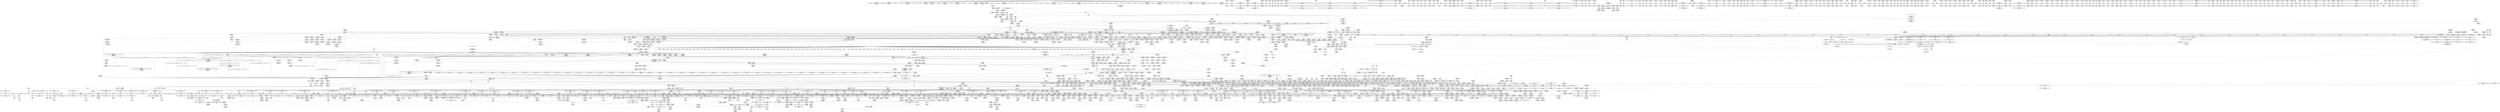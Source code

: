digraph {
	CE0x4418160 [shape=record,shape=Mrecord,label="{CE0x4418160|tomoyo_path_number_perm:_tmp12|*LoadInst*|security/tomoyo/file.c,702|*SummSource*}"]
	CE0x6bd0b50 [shape=record,shape=Mrecord,label="{CE0x6bd0b50|tomoyo_fill_path_info:_name1|security/tomoyo/util.c,663}"]
	CE0x37edb40 [shape=record,shape=Mrecord,label="{CE0x37edb40|tomoyo_audit_path_number_log:_tmp6|security/tomoyo/file.c,225|*SummSink*}"]
	CE0x54d9110 [shape=record,shape=Mrecord,label="{CE0x54d9110|i64_18|*Constant*|*SummSink*}"]
	CE0x4574130 [shape=record,shape=Mrecord,label="{CE0x4574130|tomoyo_path_number_perm:_tmp19|security/tomoyo/file.c,705|*SummSource*}"]
	CE0x51bb690 [shape=record,shape=Mrecord,label="{CE0x51bb690|tomoyo_const_part_length:_inc|security/tomoyo/util.c,628|*SummSink*}"]
	CE0x445b310 [shape=record,shape=Mrecord,label="{CE0x445b310|_call_void_mcount()_#3|*SummSource*}"]
	CE0x4418030 [shape=record,shape=Mrecord,label="{CE0x4418030|tomoyo_path_number_perm:_tmp12|*LoadInst*|security/tomoyo/file.c,702}"]
	CE0x443e780 [shape=record,shape=Mrecord,label="{CE0x443e780|i32_2|*Constant*|*SummSink*}"]
	CE0x6b84620 [shape=record,shape=Mrecord,label="{CE0x6b84620|__llvm_gcov_indirect_counter_increment114:_bb4|*SummSource*}"]
	CE0x4497fb0 [shape=record,shape=Mrecord,label="{CE0x4497fb0|VOIDTB_TE:_CE_211,212_}"]
	CE0x5609bd0 [shape=record,shape=Mrecord,label="{CE0x5609bd0|tomoyo_add_slash:_tmp3|security/tomoyo/file.c,131}"]
	CE0x52e47d0 [shape=record,shape=Mrecord,label="{CE0x52e47d0|tomoyo_audit_path_number_log:_arraydecay|security/tomoyo/file.c,231|*SummSource*}"]
	CE0x6c59b10 [shape=record,shape=Mrecord,label="{CE0x6c59b10|0:_i8*,_array:_GCRE_tomoyo_mac_keywords_external_constant_42_x_i8*_:_elem_9::|security/tomoyo/file.c,233}"]
	"CONST[source:0(mediator),value:2(dynamic)][purpose:{object}]"
	CE0x434e0b0 [shape=record,shape=Mrecord,label="{CE0x434e0b0|tomoyo_init_request_info:_tmp3|security/tomoyo/util.c,1004|*SummSink*}"]
	CE0x373f120 [shape=record,shape=Mrecord,label="{CE0x373f120|_ret_void,_!dbg_!38908|include/linux/rcupdate.h,424|*SummSink*}"]
	CE0x6b9aaf0 [shape=record,shape=Mrecord,label="{CE0x6b9aaf0|tomoyo_const_part_length:_cmp3|security/tomoyo/util.c,627|*SummSource*}"]
	CE0x3671d40 [shape=record,shape=Mrecord,label="{CE0x3671d40|_ret_void,_!dbg_!38908|include/linux/rcupdate.h,419|*SummSource*}"]
	CE0x575c120 [shape=record,shape=Mrecord,label="{CE0x575c120|tomoyo_const_part_length:_tmp46|security/tomoyo/util.c,646|*SummSource*}"]
	CE0x44524a0 [shape=record,shape=Mrecord,label="{CE0x44524a0|tomoyo_path_number_perm:_tmp10|security/tomoyo/file.c,702|*SummSource*}"]
	CE0x36a4d30 [shape=record,shape=Mrecord,label="{CE0x36a4d30|tomoyo_fill_path_info:_const_len|security/tomoyo/util.c,666}"]
	CE0x5270f40 [shape=record,shape=Mrecord,label="{CE0x5270f40|tomoyo_get_mode:_mode.0|*SummSource*}"]
	CE0x4484e80 [shape=record,shape=Mrecord,label="{CE0x4484e80|tomoyo_get_mode:_if.end|*SummSource*}"]
	CE0x514c1c0 [shape=record,shape=Mrecord,label="{CE0x514c1c0|tomoyo_get_mode:_tmp4|security/tomoyo/util.c,978|*SummSource*}"]
	CE0x6cf1c60 [shape=record,shape=Mrecord,label="{CE0x6cf1c60|i32_92|*Constant*|*SummSource*}"]
	CE0x5634570 [shape=record,shape=Mrecord,label="{CE0x5634570|rcu_lock_release:___here|*SummSource*}"]
	CE0x54546e0 [shape=record,shape=Mrecord,label="{CE0x54546e0|rcu_lock_release:___here|*SummSink*}"]
	CE0x3945c80 [shape=record,shape=Mrecord,label="{CE0x3945c80|srcu_read_unlock:_tmp2|*SummSink*}"]
	CE0x36a3ed0 [shape=record,shape=Mrecord,label="{CE0x36a3ed0|i32_51|*Constant*}"]
	CE0x550ace0 [shape=record,shape=Mrecord,label="{CE0x550ace0|i64_2|*Constant*}"]
	CE0x3828480 [shape=record,shape=Mrecord,label="{CE0x3828480|GLOBAL:___llvm_gcov_ctr54147|Global_var:__llvm_gcov_ctr54147}"]
	CE0x6c75aa0 [shape=record,shape=Mrecord,label="{CE0x6c75aa0|VOIDTB_TE:_CE_191,192_}"]
	CE0x5147f20 [shape=record,shape=Mrecord,label="{CE0x5147f20|tomoyo_fill_path_info:_tmp7|security/tomoyo/util.c,667|*SummSink*}"]
	CE0x5504e60 [shape=record,shape=Mrecord,label="{CE0x5504e60|i32_5|*Constant*|*SummSink*}"]
	CE0x552da00 [shape=record,shape=Mrecord,label="{CE0x552da00|i64*_getelementptr_inbounds_(_22_x_i64_,_22_x_i64_*___llvm_gcov_ctr9,_i64_0,_i64_20)|*Constant*|*SummSource*}"]
	CE0x6b9b840 [shape=record,shape=Mrecord,label="{CE0x6b9b840|i32_49|*Constant*|*SummSource*}"]
	CE0x4644b00 [shape=record,shape=Mrecord,label="{CE0x4644b00|tomoyo_audit_path_number_log:_tmp16|security/tomoyo/file.c,235|*SummSource*}"]
	CE0x564f110 [shape=record,shape=Mrecord,label="{CE0x564f110|_call_void_rcu_lock_acquire(%struct.lockdep_map*_%dep_map)_#9,_!dbg_!38906|include/linux/srcu.h,222}"]
	CE0x37bf550 [shape=record,shape=Mrecord,label="{CE0x37bf550|tomoyo_domain:_if.then|*SummSource*}"]
	CE0x6e50850 [shape=record,shape=Mrecord,label="{CE0x6e50850|tomoyo_get_mode:_add|security/tomoyo/util.c,984|*SummSink*}"]
	CE0x5715aa0 [shape=record,shape=Mrecord,label="{CE0x5715aa0|i64*_getelementptr_inbounds_(_6_x_i64_,_6_x_i64_*___llvm_gcov_ctr25,_i64_0,_i64_4)|*Constant*|*SummSource*}"]
	CE0x445bb80 [shape=record,shape=Mrecord,label="{CE0x445bb80|i64**_getelementptr_inbounds_(_3_x_i64*_,_3_x_i64*_*___llvm_gcda_edge_table29,_i64_0,_i64_2)|*Constant*|*SummSource*}"]
	CE0x37c00c0 [shape=record,shape=Mrecord,label="{CE0x37c00c0|tomoyo_domain:_tmp14|security/tomoyo/common.h,1205|*SummSink*}"]
	CE0x526cbe0 [shape=record,shape=Mrecord,label="{CE0x526cbe0|tomoyo_domain:_entry|*SummSink*}"]
	CE0x53b98c0 [shape=record,shape=Mrecord,label="{CE0x53b98c0|tomoyo_const_part_length:_tmp8|security/tomoyo/util.c,626|*SummSink*}"]
	CE0x5481ac0 [shape=record,shape=Mrecord,label="{CE0x5481ac0|tomoyo_path_number_perm:_param10|security/tomoyo/file.c,712|*SummSource*}"]
	CE0x45c45e0 [shape=record,shape=Mrecord,label="{CE0x45c45e0|0:_i8,_array:_GCRE_tomoyo_index2category_constant_39_x_i8_c_00_00_00_00_00_00_00_00_00_00_00_00_00_00_00_00_00_00_00_00_00_00_00_01_01_01_01_01_01_01_01_01_01_01_01_01_01_01_02_,_align_16:_elem_3::|security/tomoyo/util.c,983}"]
	CE0x4580a30 [shape=record,shape=Mrecord,label="{CE0x4580a30|tomoyo_fill_path_info:_frombool10|security/tomoyo/util.c,668|*SummSink*}"]
	CE0x43e6ec0 [shape=record,shape=Mrecord,label="{CE0x43e6ec0|tomoyo_path_number_perm:_tmp8|security/tomoyo/file.c,702|*SummSource*}"]
	CE0x56de1b0 [shape=record,shape=Mrecord,label="{CE0x56de1b0|_call_void_kfree(i8*_%tmp41)_#9,_!dbg_!38956|security/tomoyo/file.c,718}"]
	CE0x6c47c60 [shape=record,shape=Mrecord,label="{CE0x6c47c60|_call_void___llvm_gcov_indirect_counter_increment(i32*___llvm_gcov_global_state_pred30,_i64**_getelementptr_inbounds_(_3_x_i64*_,_3_x_i64*_*___llvm_gcda_edge_table29,_i64_0,_i64_1)),_!dbg_!38911|security/tomoyo/file.c,222}"]
	CE0x5770040 [shape=record,shape=Mrecord,label="{CE0x5770040|tomoyo_fill_path_info:_tmp2|*LoadInst*|security/tomoyo/util.c,663}"]
	CE0x6be0f10 [shape=record,shape=Mrecord,label="{CE0x6be0f10|tomoyo_get_realpath:_path|Function::tomoyo_get_realpath&Arg::path::|*SummSink*}"]
	CE0x50f6f90 [shape=record,shape=Mrecord,label="{CE0x50f6f90|128:_i8*,_1208:_%struct.file*,_:_CMRE_2,3_}"]
	CE0x440a0d0 [shape=record,shape=Mrecord,label="{CE0x440a0d0|GLOBAL:___llvm_gcov_ctr9|Global_var:__llvm_gcov_ctr9|*SummSource*}"]
	CE0x56ba5f0 [shape=record,shape=Mrecord,label="{CE0x56ba5f0|tomoyo_path_number_perm:_tmp41|security/tomoyo/file.c,718}"]
	CE0x5610e10 [shape=record,shape=Mrecord,label="{CE0x5610e10|i32_9|*Constant*}"]
	CE0x43444b0 [shape=record,shape=Mrecord,label="{CE0x43444b0|tomoyo_domain:_tmp18|security/tomoyo/common.h,1205|*SummSource*}"]
	CE0x5468cb0 [shape=record,shape=Mrecord,label="{CE0x5468cb0|tomoyo_const_part_length:_tmp24|security/tomoyo/util.c,640|*SummSource*}"]
	CE0x6bd2380 [shape=record,shape=Mrecord,label="{CE0x6bd2380|_call_void_lockdep_rcu_suspicious(i8*_getelementptr_inbounds_(_25_x_i8_,_25_x_i8_*_.str12,_i32_0,_i32_0),_i32_1205,_i8*_getelementptr_inbounds_(_45_x_i8_,_45_x_i8_*_.str13,_i32_0,_i32_0))_#9,_!dbg_!38917|security/tomoyo/common.h,1205|*SummSource*}"]
	CE0x3649a30 [shape=record,shape=Mrecord,label="{CE0x3649a30|tomoyo_fill_path_info:_is_patterned|security/tomoyo/util.c,668}"]
	CE0x5383750 [shape=record,shape=Mrecord,label="{CE0x5383750|i64_1|*Constant*}"]
	CE0x55e0de0 [shape=record,shape=Mrecord,label="{CE0x55e0de0|tomoyo_const_part_length:_tmp35|security/tomoyo/util.c,643|*SummSource*}"]
	CE0x5599630 [shape=record,shape=Mrecord,label="{CE0x5599630|tomoyo_const_part_length:_tmp20|security/tomoyo/util.c,628|*SummSource*}"]
	CE0x6c49ba0 [shape=record,shape=Mrecord,label="{CE0x6c49ba0|tomoyo_get_realpath:_tobool|security/tomoyo/file.c,151}"]
	CE0x54c0010 [shape=record,shape=Mrecord,label="{CE0x54c0010|tomoyo_domain:_tmp14|security/tomoyo/common.h,1205}"]
	CE0x6b8ba10 [shape=record,shape=Mrecord,label="{CE0x6b8ba10|tomoyo_path_number_perm:_error.0|*SummSource*}"]
	CE0x37e1f50 [shape=record,shape=Mrecord,label="{CE0x37e1f50|tomoyo_get_mode:_retval.0|*SummSink*}"]
	CE0x565d860 [shape=record,shape=Mrecord,label="{CE0x565d860|tomoyo_const_part_length:_tmp1|*SummSource*}"]
	CE0x534acf0 [shape=record,shape=Mrecord,label="{CE0x534acf0|i64*_getelementptr_inbounds_(_11_x_i64_,_11_x_i64_*___llvm_gcov_ctr54147,_i64_0,_i64_0)|*Constant*|*SummSink*}"]
	CE0x6eadf00 [shape=record,shape=Mrecord,label="{CE0x6eadf00|tomoyo_print_ulong:_tmp18|security/tomoyo/util.c,244}"]
	CE0x3945c10 [shape=record,shape=Mrecord,label="{CE0x3945c10|srcu_read_unlock:_tmp2|*SummSource*}"]
	CE0x355edd0 [shape=record,shape=Mrecord,label="{CE0x355edd0|tomoyo_get_mode:_tmp1}"]
	CE0x564f770 [shape=record,shape=Mrecord,label="{CE0x564f770|i64*_getelementptr_inbounds_(_5_x_i64_,_5_x_i64_*___llvm_gcov_ctr28130,_i64_0,_i64_3)|*Constant*|*SummSink*}"]
	CE0x44fd710 [shape=record,shape=Mrecord,label="{CE0x44fd710|i64*_getelementptr_inbounds_(_14_x_i64_,_14_x_i64_*___llvm_gcov_ctr18115,_i64_0,_i64_10)|*Constant*|*SummSink*}"]
	CE0x6d2baa0 [shape=record,shape=Mrecord,label="{CE0x6d2baa0|GLOBAL:_tomoyo_domain|*Constant*|*SummSink*}"]
	CE0x5666eb0 [shape=record,shape=Mrecord,label="{CE0x5666eb0|tomoyo_domain:_tmp20|security/tomoyo/common.h,1205}"]
	CE0x3615b90 [shape=record,shape=Mrecord,label="{CE0x3615b90|GLOBAL:_tomoyo_const_part_length|*Constant*}"]
	CE0x39817b0 [shape=record,shape=Mrecord,label="{CE0x39817b0|tomoyo_const_part_length:_tmp53|security/tomoyo/util.c,652}"]
	CE0x44e4020 [shape=record,shape=Mrecord,label="{CE0x44e4020|__llvm_gcov_indirect_counter_increment:_counter}"]
	CE0x6b657d0 [shape=record,shape=Mrecord,label="{CE0x6b657d0|tomoyo_read_lock:_entry|*SummSource*}"]
	CE0x534c9e0 [shape=record,shape=Mrecord,label="{CE0x534c9e0|tomoyo_print_ulong:_tmp27|security/tomoyo/util.c,247}"]
	CE0x43697e0 [shape=record,shape=Mrecord,label="{CE0x43697e0|tomoyo_fill_path_info:_cmp|security/tomoyo/util.c,667|*SummSource*}"]
	CE0x6b68ee0 [shape=record,shape=Mrecord,label="{CE0x6b68ee0|tomoyo_path_number_perm:_tmp16|security/tomoyo/file.c,701}"]
	CE0x5544560 [shape=record,shape=Mrecord,label="{CE0x5544560|tomoyo_path_number_perm:_number|Function::tomoyo_path_number_perm&Arg::number::|*SummSource*}"]
	CE0x55f1220 [shape=record,shape=Mrecord,label="{CE0x55f1220|tomoyo_audit_path_number_log:_idxprom4|security/tomoyo/file.c,233}"]
	CE0x53ad4f0 [shape=record,shape=Mrecord,label="{CE0x53ad4f0|tomoyo_init_request_info:_tmp11|security/tomoyo/util.c,1007|*SummSink*}"]
	CE0x43e64f0 [shape=record,shape=Mrecord,label="{CE0x43e64f0|tomoyo_path_number_perm:_tmp13|security/tomoyo/file.c,701|*SummSource*}"]
	CE0x5601670 [shape=record,shape=Mrecord,label="{CE0x5601670|GLOBAL:_tomoyo_mac_keywords|Global_var:tomoyo_mac_keywords}"]
	CE0x37ed6f0 [shape=record,shape=Mrecord,label="{CE0x37ed6f0|i64*_getelementptr_inbounds_(_12_x_i64_,_12_x_i64_*___llvm_gcov_ctr31133,_i64_0,_i64_3)|*Constant*|*SummSink*}"]
	CE0x5761b60 [shape=record,shape=Mrecord,label="{CE0x5761b60|128:_i8*,_1208:_%struct.file*,_:_CMRE_144,152_|*MultipleSource*|security/tomoyo/common.h,1205|security/tomoyo/common.h,1205}"]
	CE0x44c8a20 [shape=record,shape=Mrecord,label="{CE0x44c8a20|rcu_lock_acquire:_tmp1|*SummSource*}"]
	CE0x6d2b410 [shape=record,shape=Mrecord,label="{CE0x6d2b410|VOIDTB_TE:_CE_146,147_}"]
	CE0x6bd18c0 [shape=record,shape=Mrecord,label="{CE0x6bd18c0|i64_5|*Constant*|*SummSource*}"]
	CE0x3679800 [shape=record,shape=Mrecord,label="{CE0x3679800|tomoyo_audit_path_number_log:_tmp3|security/tomoyo/file.c,215|*SummSink*}"]
	CE0x55b2640 [shape=record,shape=Mrecord,label="{CE0x55b2640|tomoyo_get_realpath:_buf|Function::tomoyo_get_realpath&Arg::buf::|*SummSink*}"]
	CE0x52a11e0 [shape=record,shape=Mrecord,label="{CE0x52a11e0|tomoyo_domain:_tobool1|security/tomoyo/common.h,1205|*SummSource*}"]
	CE0x52d62a0 [shape=record,shape=Mrecord,label="{CE0x52d62a0|tomoyo_path_number_perm:_if.end22|*SummSource*}"]
	CE0x6c96580 [shape=record,shape=Mrecord,label="{CE0x6c96580|tomoyo_init_request_info:_tmp10|security/tomoyo/util.c,1006|*SummSink*}"]
	CE0x464ca60 [shape=record,shape=Mrecord,label="{CE0x464ca60|tomoyo_path_number_perm:_tmp24|security/tomoyo/file.c,706|*SummSink*}"]
	CE0x5623fe0 [shape=record,shape=Mrecord,label="{CE0x5623fe0|tomoyo_const_part_length:_tmp52|security/tomoyo/util.c,652|*SummSource*}"]
	CE0x5541750 [shape=record,shape=Mrecord,label="{CE0x5541750|tomoyo_get_mode:_call|security/tomoyo/util.c,980}"]
	CE0x5207b50 [shape=record,shape=Mrecord,label="{CE0x5207b50|rcu_lock_acquire:_entry|*SummSink*}"]
	CE0x6b690f0 [shape=record,shape=Mrecord,label="{CE0x6b690f0|srcu_read_lock:_sp|Function::srcu_read_lock&Arg::sp::}"]
	CE0x6e917b0 [shape=record,shape=Mrecord,label="{CE0x6e917b0|VOIDTB_TE_array:_GCE_.str3_private_unnamed_addr_constant_15_x_i8_c_file_%s_%s_%s_0A_00_,_align_1:_elem_0:default:}"]
	CE0x5532d30 [shape=record,shape=Mrecord,label="{CE0x5532d30|tomoyo_const_part_length:_incdec.ptr10|security/tomoyo/util.c,640}"]
	CE0x43e4c30 [shape=record,shape=Mrecord,label="{CE0x43e4c30|i64**_getelementptr_inbounds_(_3_x_i64*_,_3_x_i64*_*___llvm_gcda_edge_table29,_i64_0,_i64_0)|*Constant*|*SummSource*}"]
	CE0x552d8c0 [shape=record,shape=Mrecord,label="{CE0x552d8c0|i64*_getelementptr_inbounds_(_22_x_i64_,_22_x_i64_*___llvm_gcov_ctr9,_i64_0,_i64_20)|*Constant*}"]
	CE0x6cb0000 [shape=record,shape=Mrecord,label="{CE0x6cb0000|tomoyo_const_part_length:_tmp49|security/tomoyo/util.c,649|*SummSource*}"]
	CE0x6bbd570 [shape=record,shape=Mrecord,label="{CE0x6bbd570|_call_void_mcount()_#3}"]
	CE0x6c96ac0 [shape=record,shape=Mrecord,label="{CE0x6c96ac0|i32_2|*Constant*|*SummSource*}"]
	CE0x6bd0100 [shape=record,shape=Mrecord,label="{CE0x6bd0100|tomoyo_print_ulong:_if.end20}"]
	CE0x6c48390 [shape=record,shape=Mrecord,label="{CE0x6c48390|tomoyo_get_mode:_tmp15|security/tomoyo/util.c,983}"]
	CE0x458b8d0 [shape=record,shape=Mrecord,label="{CE0x458b8d0|tomoyo_get_realpath:_tmp5|security/tomoyo/file.c,151|*SummSource*}"]
	CE0x51a00a0 [shape=record,shape=Mrecord,label="{CE0x51a00a0|0:_%struct.tomoyo_obj_info*,_16:_%struct.tomoyo_domain_info*,_24:_%struct.tomoyo_path_info*,_32:_i64,_40:_i8,_72:_i8,_75:_i8,_76:_i8,_77:_i8,_:_SCMRE_72,73_|*MultipleSource*|security/tomoyo/file.c,693|security/tomoyo/file.c, 693|security/tomoyo/file.c,707|Function::tomoyo_init_request_info&Arg::r::}"]
	CE0x4743780 [shape=record,shape=Mrecord,label="{CE0x4743780|tomoyo_fill_path_info:_tmp9|security/tomoyo/util.c,667}"]
	CE0x45f8560 [shape=record,shape=Mrecord,label="{CE0x45f8560|128:_i8*,_1208:_%struct.file*,_:_CMRE_34,35_}"]
	CE0x6c75990 [shape=record,shape=Mrecord,label="{CE0x6c75990|VOIDTB_TE:_CE_190,191_}"]
	CE0x6ead730 [shape=record,shape=Mrecord,label="{CE0x6ead730|get_current:_tmp2|*SummSource*}"]
	CE0x44f9e50 [shape=record,shape=Mrecord,label="{CE0x44f9e50|tomoyo_const_part_length:_if.end6}"]
	CE0x6c960f0 [shape=record,shape=Mrecord,label="{CE0x6c960f0|16:_%struct.dentry*,_:_SCMRE_1,5_|*MultipleSource*|security/tomoyo/file.c, 694|security/tomoyo/file.c,694|security/tomoyo/file.c,694}"]
	CE0x6bcf6c0 [shape=record,shape=Mrecord,label="{CE0x6bcf6c0|0:_i32,_:_GCMR___llvm_gcov_global_state_pred30_internal_unnamed_addr_global_i32_-1:_elem_0:default:}"]
	CE0x45c4ec0 [shape=record,shape=Mrecord,label="{CE0x45c4ec0|tomoyo_get_mode:_return}"]
	CE0x45783c0 [shape=record,shape=Mrecord,label="{CE0x45783c0|tomoyo_get_mode:_tmp21|security/tomoyo/util.c,985|*SummSink*}"]
	CE0x6be2520 [shape=record,shape=Mrecord,label="{CE0x6be2520|i64*_getelementptr_inbounds_(_6_x_i64_,_6_x_i64_*___llvm_gcov_ctr25,_i64_0,_i64_5)|*Constant*|*SummSink*}"]
	CE0x53043f0 [shape=record,shape=Mrecord,label="{CE0x53043f0|i64*_getelementptr_inbounds_(_4_x_i64_,_4_x_i64_*___llvm_gcov_ctr24,_i64_0,_i64_2)|*Constant*|*SummSink*}"]
	CE0x4743a40 [shape=record,shape=Mrecord,label="{CE0x4743a40|tomoyo_fill_path_info:_bb|*SummSource*}"]
	CE0x43c72a0 [shape=record,shape=Mrecord,label="{CE0x43c72a0|i64*_getelementptr_inbounds_(_4_x_i64_,_4_x_i64_*___llvm_gcov_ctr24,_i64_0,_i64_3)|*Constant*}"]
	CE0x6c28bc0 [shape=record,shape=Mrecord,label="{CE0x6c28bc0|tomoyo_const_part_length:_tmp12|security/tomoyo/util.c,626}"]
	CE0x462ff40 [shape=record,shape=Mrecord,label="{CE0x462ff40|VOIDTB_TE:_CE_104,112_}"]
	"CONST[source:1(input),value:2(dynamic)][purpose:{operation}]"
	CE0x6c7cbf0 [shape=record,shape=Mrecord,label="{CE0x6c7cbf0|0:_i8*,_array:_GCRE_tomoyo_mac_keywords_external_constant_42_x_i8*_:_elem_16::|security/tomoyo/file.c,233}"]
	CE0x6eb7fa0 [shape=record,shape=Mrecord,label="{CE0x6eb7fa0|tomoyo_path_number_perm:_tmp3|security/tomoyo/file.c,694}"]
	CE0x37c01f0 [shape=record,shape=Mrecord,label="{CE0x37c01f0|tomoyo_audit_path_number_log:_sw.bb}"]
	CE0x6e91e90 [shape=record,shape=Mrecord,label="{CE0x6e91e90|tomoyo_audit_path_number_log:_filename|security/tomoyo/file.c,235}"]
	CE0x53cd020 [shape=record,shape=Mrecord,label="{CE0x53cd020|__llvm_gcov_indirect_counter_increment:_tmp|*SummSource*}"]
	CE0x55616d0 [shape=record,shape=Mrecord,label="{CE0x55616d0|GLOBAL:_rcu_lock_release|*Constant*}"]
	CE0x5618480 [shape=record,shape=Mrecord,label="{CE0x5618480|tomoyo_get_realpath:_tmp8|security/tomoyo/file.c,152}"]
	CE0x6d1a0f0 [shape=record,shape=Mrecord,label="{CE0x6d1a0f0|VOIDTB_TE:_CE_166,167_}"]
	CE0x5187530 [shape=record,shape=Mrecord,label="{CE0x5187530|tomoyo_fill_path_info:_conv|security/tomoyo/util.c,664}"]
	CE0x55b2af0 [shape=record,shape=Mrecord,label="{CE0x55b2af0|_ret_i32_%call,_!dbg_!38902|security/tomoyo/common.h,1097|*SummSink*}"]
	CE0x4344200 [shape=record,shape=Mrecord,label="{CE0x4344200|i64*_getelementptr_inbounds_(_11_x_i64_,_11_x_i64_*___llvm_gcov_ctr54147,_i64_0,_i64_9)|*Constant*|*SummSource*}"]
	CE0x5680a30 [shape=record,shape=Mrecord,label="{CE0x5680a30|_ret_i32_%conv6,_!dbg_!38926|security/tomoyo/util.c,1011|*SummSink*}"]
	CE0x462da60 [shape=record,shape=Mrecord,label="{CE0x462da60|tomoyo_path_number_perm:_tmp21|security/tomoyo/file.c,705|*SummSink*}"]
	CE0x438d070 [shape=record,shape=Mrecord,label="{CE0x438d070|tomoyo_add_slash:_call|security/tomoyo/file.c,136|*SummSource*}"]
	CE0x5238ea0 [shape=record,shape=Mrecord,label="{CE0x5238ea0|srcu_read_unlock:_tmp1|*SummSource*}"]
	CE0x435ce50 [shape=record,shape=Mrecord,label="{CE0x435ce50|i64_1|*Constant*}"]
	CE0x526d190 [shape=record,shape=Mrecord,label="{CE0x526d190|VOIDTB_TE:_CE_156,157_}"]
	CE0x5583c30 [shape=record,shape=Mrecord,label="{CE0x5583c30|tomoyo_audit_path_number_log:_r|Function::tomoyo_audit_path_number_log&Arg::r::}"]
	CE0x6be13d0 [shape=record,shape=Mrecord,label="{CE0x6be13d0|i64_7|*Constant*|*SummSink*}"]
	CE0x54d9320 [shape=record,shape=Mrecord,label="{CE0x54d9320|i64_17|*Constant*|*SummSink*}"]
	CE0x51adbb0 [shape=record,shape=Mrecord,label="{CE0x51adbb0|i32_39|*Constant*}"]
	CE0x514c820 [shape=record,shape=Mrecord,label="{CE0x514c820|tomoyo_get_mode:_if.end9|*SummSource*}"]
	CE0x6e510e0 [shape=record,shape=Mrecord,label="{CE0x6e510e0|i64_8|*Constant*|*SummSource*}"]
	CE0x5680730 [shape=record,shape=Mrecord,label="{CE0x5680730|tomoyo_init_request_info:_if.end|*SummSource*}"]
	CE0x4573e20 [shape=record,shape=Mrecord,label="{CE0x4573e20|i64_7|*Constant*}"]
	CE0x3751ba0 [shape=record,shape=Mrecord,label="{CE0x3751ba0|tomoyo_get_mode:_tmp26|security/tomoyo/util.c,987|*SummSink*}"]
	CE0x4578b70 [shape=record,shape=Mrecord,label="{CE0x4578b70|i64*_getelementptr_inbounds_(_12_x_i64_,_12_x_i64_*___llvm_gcov_ctr31133,_i64_0,_i64_9)|*Constant*|*SummSource*}"]
	CE0x5588600 [shape=record,shape=Mrecord,label="{CE0x5588600|rcu_lock_acquire:_tmp|*SummSink*}"]
	CE0x6d24e20 [shape=record,shape=Mrecord,label="{CE0x6d24e20|%struct.tomoyo_domain_info*_null|*Constant*}"]
	CE0x3778090 [shape=record,shape=Mrecord,label="{CE0x3778090|_ret_void,_!dbg_!38908|include/linux/rcupdate.h,424}"]
	CE0x36e8ba0 [shape=record,shape=Mrecord,label="{CE0x36e8ba0|_ret_void,_!dbg_!38907|include/linux/srcu.h,238|*SummSink*}"]
	CE0x5633b70 [shape=record,shape=Mrecord,label="{CE0x5633b70|tomoyo_const_part_length:_return|*SummSource*}"]
	CE0x55944b0 [shape=record,shape=Mrecord,label="{CE0x55944b0|tomoyo_path_number_perm:_cmp16|security/tomoyo/file.c,717|*SummSink*}"]
	CE0x449c4d0 [shape=record,shape=Mrecord,label="{CE0x449c4d0|srcu_read_lock:_tmp2}"]
	CE0x4486750 [shape=record,shape=Mrecord,label="{CE0x4486750|VOIDTB_TE:_CE_170,171_}"]
	CE0x56ca090 [shape=record,shape=Mrecord,label="{CE0x56ca090|tomoyo_get_realpath:_entry|*SummSink*}"]
	CE0x534cb80 [shape=record,shape=Mrecord,label="{CE0x534cb80|tomoyo_print_ulong:_tmp27|security/tomoyo/util.c,247|*SummSource*}"]
	CE0x6b75b70 [shape=record,shape=Mrecord,label="{CE0x6b75b70|tomoyo_const_part_length:_tmp38|security/tomoyo/util.c,644|*SummSource*}"]
	CE0x6d254a0 [shape=record,shape=Mrecord,label="{CE0x6d254a0|tomoyo_init_request_info:_r|Function::tomoyo_init_request_info&Arg::r::}"]
	CE0x6cb0dd0 [shape=record,shape=Mrecord,label="{CE0x6cb0dd0|tomoyo_const_part_length:_tmp51|security/tomoyo/util.c,651}"]
	CE0x565d4f0 [shape=record,shape=Mrecord,label="{CE0x565d4f0|rcu_lock_release:_tmp7}"]
	CE0x55b9490 [shape=record,shape=Mrecord,label="{CE0x55b9490|tomoyo_add_slash:_tmp|*SummSource*}"]
	CE0x54578a0 [shape=record,shape=Mrecord,label="{CE0x54578a0|tomoyo_path_number_perm:_path_number|security/tomoyo/file.c,711}"]
	CE0x6c71110 [shape=record,shape=Mrecord,label="{CE0x6c71110|tomoyo_const_part_length:_tmp40|security/tomoyo/util.c,644|*SummSource*}"]
	CE0x5576280 [shape=record,shape=Mrecord,label="{CE0x5576280|VOIDTB_TE:_CE_318,319_}"]
	CE0x434d980 [shape=record,shape=Mrecord,label="{CE0x434d980|GLOBAL:_tomoyo_pn2mac|Global_var:tomoyo_pn2mac}"]
	CE0x5543e60 [shape=record,shape=Mrecord,label="{CE0x5543e60|tomoyo_path_number_perm:_number14|security/tomoyo/file.c,713|*SummSource*}"]
	CE0x6c96840 [shape=record,shape=Mrecord,label="{CE0x6c96840|i32_8|*Constant*|*SummSink*}"]
	CE0x54bfea0 [shape=record,shape=Mrecord,label="{CE0x54bfea0|tomoyo_domain:_tmp13|security/tomoyo/common.h,1205|*SummSink*}"]
	CE0x54b0a90 [shape=record,shape=Mrecord,label="{CE0x54b0a90|i64*_getelementptr_inbounds_(_22_x_i64_,_22_x_i64_*___llvm_gcov_ctr9,_i64_0,_i64_13)|*Constant*|*SummSink*}"]
	CE0x476e570 [shape=record,shape=Mrecord,label="{CE0x476e570|tomoyo_get_mode:_tmp6|security/tomoyo/util.c,978}"]
	CE0x6e41bc0 [shape=record,shape=Mrecord,label="{CE0x6e41bc0|i32_2|*Constant*}"]
	CE0x4624890 [shape=record,shape=Mrecord,label="{CE0x4624890|tomoyo_fill_path_info:_conv7|security/tomoyo/util.c,668}"]
	CE0x538e290 [shape=record,shape=Mrecord,label="{CE0x538e290|tomoyo_get_mode:_ns|Function::tomoyo_get_mode&Arg::ns::|*SummSink*}"]
	CE0x4417930 [shape=record,shape=Mrecord,label="{CE0x4417930|tomoyo_path_number_perm:_tmp3|security/tomoyo/file.c,694|*SummSink*}"]
	CE0x6d1a7b0 [shape=record,shape=Mrecord,label="{CE0x6d1a7b0|i8*_null|*Constant*}"]
	CE0x6c42f50 [shape=record,shape=Mrecord,label="{CE0x6c42f50|tomoyo_path_number_perm:_bb|*SummSource*}"]
	CE0x51f66c0 [shape=record,shape=Mrecord,label="{CE0x51f66c0|0:_%struct.tomoyo_obj_info*,_16:_%struct.tomoyo_domain_info*,_24:_%struct.tomoyo_path_info*,_32:_i64,_40:_i8,_72:_i8,_75:_i8,_76:_i8,_77:_i8,_:_SCMRE_54,55_}"]
	CE0x563fad0 [shape=record,shape=Mrecord,label="{CE0x563fad0|i64*_getelementptr_inbounds_(_11_x_i64_,_11_x_i64_*___llvm_gcov_ctr54147,_i64_0,_i64_8)|*Constant*}"]
	CE0x6b9ba10 [shape=record,shape=Mrecord,label="{CE0x6b9ba10|_call_void___llvm_gcov_indirect_counter_increment114(i32*___llvm_gcov_global_state_pred45,_i64**_getelementptr_inbounds_(_3_x_i64*_,_3_x_i64*_*___llvm_gcda_edge_table44,_i64_0,_i64_1)),_!dbg_!38927|security/tomoyo/util.c,634}"]
	CE0x45c53e0 [shape=record,shape=Mrecord,label="{CE0x45c53e0|rcu_lock_acquire:_entry}"]
	CE0x55986a0 [shape=record,shape=Mrecord,label="{CE0x55986a0|i64_ptrtoint_(i8*_blockaddress(_rcu_lock_release,_%__here)_to_i64)|*Constant*|*SummSink*}"]
	CE0x44851b0 [shape=record,shape=Mrecord,label="{CE0x44851b0|_call_void_mcount()_#3}"]
	CE0x5560fd0 [shape=record,shape=Mrecord,label="{CE0x5560fd0|_call_void_rcu_lock_release(%struct.lockdep_map*_%dep_map)_#9,_!dbg_!38905|include/linux/srcu.h,236|*SummSource*}"]
	CE0x52d4230 [shape=record,shape=Mrecord,label="{CE0x52d4230|tomoyo_audit_path_number_log:_tmp11|security/tomoyo/file.c,231}"]
	CE0x55c39a0 [shape=record,shape=Mrecord,label="{CE0x55c39a0|i8*_getelementptr_inbounds_(_15_x_i8_,_15_x_i8_*_.str3,_i32_0,_i32_0)|*Constant*|*SummSink*}"]
	CE0x362ff10 [shape=record,shape=Mrecord,label="{CE0x362ff10|tomoyo_get_mode:_tmp11|security/tomoyo/util.c,982|*SummSink*}"]
	CE0x534cfc0 [shape=record,shape=Mrecord,label="{CE0x534cfc0|srcu_read_unlock:_bb}"]
	CE0x469fe40 [shape=record,shape=Mrecord,label="{CE0x469fe40|tomoyo_domain:_land.lhs.true2|*SummSink*}"]
	CE0x43e6be0 [shape=record,shape=Mrecord,label="{CE0x43e6be0|i64_2|*Constant*|*SummSource*}"]
	CE0x6c36ac0 [shape=record,shape=Mrecord,label="{CE0x6c36ac0|tomoyo_read_lock:_call|security/tomoyo/common.h,1097}"]
	CE0x5680aa0 [shape=record,shape=Mrecord,label="{CE0x5680aa0|_ret_i32_%conv6,_!dbg_!38926|security/tomoyo/util.c,1011|*SummSource*}"]
	CE0x3981d90 [shape=record,shape=Mrecord,label="{CE0x3981d90|tomoyo_const_part_length:_tmp53|security/tomoyo/util.c,652|*SummSource*}"]
	CE0x36a6630 [shape=record,shape=Mrecord,label="{CE0x36a6630|tomoyo_audit_path_number_log:_sw.bb1}"]
	CE0x6b406e0 [shape=record,shape=Mrecord,label="{CE0x6b406e0|__llvm_gcov_indirect_counter_increment:_tmp2|*SummSource*}"]
	CE0x528d9e0 [shape=record,shape=Mrecord,label="{CE0x528d9e0|0:_%struct.tomoyo_obj_info*,_16:_%struct.tomoyo_domain_info*,_24:_%struct.tomoyo_path_info*,_32:_i64,_40:_i8,_72:_i8,_75:_i8,_76:_i8,_77:_i8,_:_SCMRE_41,42_}"]
	CE0x52655e0 [shape=record,shape=Mrecord,label="{CE0x52655e0|tomoyo_const_part_length:_filename.addr.0|*SummSink*}"]
	CE0x442e6a0 [shape=record,shape=Mrecord,label="{CE0x442e6a0|tomoyo_const_part_length:_cmp15|security/tomoyo/util.c,641|*SummSink*}"]
	CE0x50f0f30 [shape=record,shape=Mrecord,label="{CE0x50f0f30|tomoyo_get_mode:_arrayidx4|security/tomoyo/util.c,983|*SummSource*}"]
	CE0x5333350 [shape=record,shape=Mrecord,label="{CE0x5333350|srcu_read_lock:_dep_map|include/linux/srcu.h,222}"]
	CE0x56a0260 [shape=record,shape=Mrecord,label="{CE0x56a0260|tomoyo_print_ulong:_conv7|security/tomoyo/util.c,242}"]
	CE0x3778d60 [shape=record,shape=Mrecord,label="{CE0x3778d60|i32_1|*Constant*}"]
	CE0x6cfd070 [shape=record,shape=Mrecord,label="{CE0x6cfd070|rcu_lock_release:_tmp5|include/linux/rcupdate.h,423|*SummSource*}"]
	CE0x6c28690 [shape=record,shape=Mrecord,label="{CE0x6c28690|COLLAPSED:_GCMRE___llvm_gcov_ctr33_internal_global_4_x_i64_zeroinitializer:_elem_0:default:}"]
	CE0x53d8690 [shape=record,shape=Mrecord,label="{CE0x53d8690|tomoyo_get_realpath:_tmp7|security/tomoyo/file.c,152|*SummSource*}"]
	CE0x4644140 [shape=record,shape=Mrecord,label="{CE0x4644140|i64*_getelementptr_inbounds_(_2_x_i64_,_2_x_i64_*___llvm_gcov_ctr31,_i64_0,_i64_0)|*Constant*|*SummSink*}"]
	CE0x5190e50 [shape=record,shape=Mrecord,label="{CE0x5190e50|i64_10|*Constant*|*SummSource*}"]
	CE0x56eb0c0 [shape=record,shape=Mrecord,label="{CE0x56eb0c0|tomoyo_path_number_perm:_path_number11|security/tomoyo/file.c,712|*SummSource*}"]
	CE0x445bdc0 [shape=record,shape=Mrecord,label="{CE0x445bdc0|tomoyo_audit_path_number_log:_tmp6|security/tomoyo/file.c,225}"]
	CE0x4496280 [shape=record,shape=Mrecord,label="{CE0x4496280|tomoyo_domain:_tmp7|security/tomoyo/common.h,1205|*SummSink*}"]
	CE0x370acd0 [shape=record,shape=Mrecord,label="{CE0x370acd0|_call_void_mcount()_#3|*SummSource*}"]
	CE0x5304ce0 [shape=record,shape=Mrecord,label="{CE0x5304ce0|i1_false|*Constant*}"]
	CE0x5611420 [shape=record,shape=Mrecord,label="{CE0x5611420|tomoyo_init_request_info:_conv|security/tomoyo/util.c,1010|*SummSource*}"]
	CE0x45abd50 [shape=record,shape=Mrecord,label="{CE0x45abd50|tomoyo_read_unlock:_idx|Function::tomoyo_read_unlock&Arg::idx::|*SummSource*}"]
	CE0x42f3d00 [shape=record,shape=Mrecord,label="{CE0x42f3d00|%struct.task_struct*_(%struct.task_struct**)*_asm_movq_%gs:$_1:P_,$0_,_r,im,_dirflag_,_fpsr_,_flags_}"]
	CE0x6c02bd0 [shape=record,shape=Mrecord,label="{CE0x6c02bd0|VOIDTB_TE:_CE_307,308_}"]
	CE0x6d14630 [shape=record,shape=Mrecord,label="{CE0x6d14630|VOIDTB_TE:_CE_184,185_}"]
	CE0x55446c0 [shape=record,shape=Mrecord,label="{CE0x55446c0|tomoyo_path_number_perm:_number|Function::tomoyo_path_number_perm&Arg::number::|*SummSink*}"]
	CE0x5561340 [shape=record,shape=Mrecord,label="{CE0x5561340|i64*_getelementptr_inbounds_(_14_x_i64_,_14_x_i64_*___llvm_gcov_ctr18115,_i64_0,_i64_3)|*Constant*|*SummSink*}"]
	CE0x6c71870 [shape=record,shape=Mrecord,label="{CE0x6c71870|tomoyo_const_part_length:_tmp41|security/tomoyo/util.c,644|*SummSink*}"]
	CE0x53b9bc0 [shape=record,shape=Mrecord,label="{CE0x53b9bc0|tomoyo_const_part_length:_tmp9|security/tomoyo/util.c,626}"]
	CE0x4472300 [shape=record,shape=Mrecord,label="{CE0x4472300|tomoyo_domain:_do.end|*SummSink*}"]
	CE0x458ba20 [shape=record,shape=Mrecord,label="{CE0x458ba20|tomoyo_get_realpath:_tmp5|security/tomoyo/file.c,151|*SummSink*}"]
	CE0x5374050 [shape=record,shape=Mrecord,label="{CE0x5374050|tomoyo_init_request_info:_domain1|security/tomoyo/util.c,1006|*SummSource*}"]
	CE0x6c13960 [shape=record,shape=Mrecord,label="{CE0x6c13960|srcu_read_lock:_entry}"]
	CE0x54d5da0 [shape=record,shape=Mrecord,label="{CE0x54d5da0|tomoyo_path_number_perm:_conv18|security/tomoyo/file.c,721|*SummSource*}"]
	CE0x449e7b0 [shape=record,shape=Mrecord,label="{CE0x449e7b0|_call_void_mcount()_#3|*SummSource*}"]
	CE0x52d46d0 [shape=record,shape=Mrecord,label="{CE0x52d46d0|tomoyo_audit_path_number_log:_arraydecay|security/tomoyo/file.c,231}"]
	CE0x5686400 [shape=record,shape=Mrecord,label="{CE0x5686400|tomoyo_path_number_perm:_tmp35|security/tomoyo/file.c,717}"]
	CE0x5624180 [shape=record,shape=Mrecord,label="{CE0x5624180|tomoyo_const_part_length:_retval.0|*SummSource*}"]
	CE0x55f09d0 [shape=record,shape=Mrecord,label="{CE0x55f09d0|tomoyo_audit_path_number_log:_tmp13|security/tomoyo/file.c,234|*SummSink*}"]
	CE0x6e41d10 [shape=record,shape=Mrecord,label="{CE0x6e41d10|rcu_lock_acquire:_indirectgoto|*SummSink*}"]
	CE0x4743f20 [shape=record,shape=Mrecord,label="{CE0x4743f20|0:_i8,_array:_GCRE_tomoyo_index2category_constant_39_x_i8_c_00_00_00_00_00_00_00_00_00_00_00_00_00_00_00_00_00_00_00_00_00_00_00_01_01_01_01_01_01_01_01_01_01_01_01_01_01_01_02_,_align_16:_elem_15::|security/tomoyo/util.c,983}"]
	CE0x577a370 [shape=record,shape=Mrecord,label="{CE0x577a370|128:_i8*,_1208:_%struct.file*,_:_CMRE_64,72_|*MultipleSource*|security/tomoyo/common.h,1205|security/tomoyo/common.h,1205}"]
	CE0x538e590 [shape=record,shape=Mrecord,label="{CE0x538e590|tomoyo_get_mode:_profile|Function::tomoyo_get_mode&Arg::profile::}"]
	CE0x6c70980 [shape=record,shape=Mrecord,label="{CE0x6c70980|i64_24|*Constant*}"]
	CE0x44b5fe0 [shape=record,shape=Mrecord,label="{CE0x44b5fe0|tomoyo_fill_path_info:_conv4|security/tomoyo/util.c,667|*SummSink*}"]
	CE0x54bfdc0 [shape=record,shape=Mrecord,label="{CE0x54bfdc0|i64*_getelementptr_inbounds_(_11_x_i64_,_11_x_i64_*___llvm_gcov_ctr54147,_i64_0,_i64_6)|*Constant*|*SummSource*}"]
	CE0x56e9970 [shape=record,shape=Mrecord,label="{CE0x56e9970|tomoyo_print_ulong:_tmp8|security/tomoyo/util.c,241|*SummSink*}"]
	CE0x5504c10 [shape=record,shape=Mrecord,label="{CE0x5504c10|i32_5|*Constant*}"]
	CE0x4461f30 [shape=record,shape=Mrecord,label="{CE0x4461f30|tomoyo_audit_path_number_log:_tmp3|security/tomoyo/file.c,215|*SummSource*}"]
	CE0x5419840 [shape=record,shape=Mrecord,label="{CE0x5419840|tomoyo_get_mode:_conv|security/tomoyo/util.c,982|*SummSink*}"]
	CE0x6c36b60 [shape=record,shape=Mrecord,label="{CE0x6c36b60|tomoyo_read_lock:_call|security/tomoyo/common.h,1097|*SummSource*}"]
	CE0x4578270 [shape=record,shape=Mrecord,label="{CE0x4578270|tomoyo_get_mode:_tmp21|security/tomoyo/util.c,985|*SummSource*}"]
	CE0x6b84400 [shape=record,shape=Mrecord,label="{CE0x6b84400|__llvm_gcov_indirect_counter_increment114:_bb}"]
	CE0x519d130 [shape=record,shape=Mrecord,label="{CE0x519d130|tomoyo_get_realpath:_bb}"]
	CE0x46902e0 [shape=record,shape=Mrecord,label="{CE0x46902e0|tomoyo_path_number_perm:_path1|security/tomoyo/file.c,694}"]
	CE0x54f5220 [shape=record,shape=Mrecord,label="{CE0x54f5220|tomoyo_const_part_length:_if.end}"]
	CE0x6c18c80 [shape=record,shape=Mrecord,label="{CE0x6c18c80|__llvm_gcov_indirect_counter_increment114:_tmp2|*SummSource*}"]
	CE0x56779e0 [shape=record,shape=Mrecord,label="{CE0x56779e0|tomoyo_add_slash:_bb|*SummSink*}"]
	CE0x44525f0 [shape=record,shape=Mrecord,label="{CE0x44525f0|tomoyo_path_number_perm:_tmp10|security/tomoyo/file.c,702|*SummSink*}"]
	CE0x5217ed0 [shape=record,shape=Mrecord,label="{CE0x5217ed0|i64*_getelementptr_inbounds_(_22_x_i64_,_22_x_i64_*___llvm_gcov_ctr9,_i64_0,_i64_13)|*Constant*}"]
	CE0x5316830 [shape=record,shape=Mrecord,label="{CE0x5316830|tomoyo_print_ulong:_tmp24|*SummSource*}"]
	CE0x534c340 [shape=record,shape=Mrecord,label="{CE0x534c340|tomoyo_print_ulong:_tmp26|security/tomoyo/util.c,247|*SummSource*}"]
	CE0x449e160 [shape=record,shape=Mrecord,label="{CE0x449e160|tomoyo_add_slash:_tmp5|security/tomoyo/file.c,131}"]
	CE0x575b110 [shape=record,shape=Mrecord,label="{CE0x575b110|tomoyo_const_part_length:_tmp44|security/tomoyo/util.c,645|*SummSink*}"]
	CE0x443ec00 [shape=record,shape=Mrecord,label="{CE0x443ec00|VOIDTB_TE:_CE_217,218_}"]
	CE0x43d6fd0 [shape=record,shape=Mrecord,label="{CE0x43d6fd0|tomoyo_fill_path_info:_const_len6|security/tomoyo/util.c,668}"]
	CE0x4580c20 [shape=record,shape=Mrecord,label="{CE0x4580c20|tomoyo_fill_path_info:_call11|security/tomoyo/util.c,669}"]
	CE0x55f2ce0 [shape=record,shape=Mrecord,label="{CE0x55f2ce0|tomoyo_init_request_info:_if.end}"]
	CE0x6e48f40 [shape=record,shape=Mrecord,label="{CE0x6e48f40|tomoyo_audit_path_number_log:_tmp17|security/tomoyo/file.c,236}"]
	CE0x449c2a0 [shape=record,shape=Mrecord,label="{CE0x449c2a0|tomoyo_audit_path_number_log:_conv|security/tomoyo/file.c,216|*SummSource*}"]
	CE0x43c1870 [shape=record,shape=Mrecord,label="{CE0x43c1870|tomoyo_path_number_perm:_tmp6|security/tomoyo/file.c,695|*SummSink*}"]
	CE0x6e418a0 [shape=record,shape=Mrecord,label="{CE0x6e418a0|GLOBAL:_lock_acquire|*Constant*|*SummSink*}"]
	CE0x526d400 [shape=record,shape=Mrecord,label="{CE0x526d400|tomoyo_add_slash:_if.end}"]
	CE0x3713df0 [shape=record,shape=Mrecord,label="{CE0x3713df0|tomoyo_print_ulong:_conv3|security/tomoyo/util.c,241|*SummSink*}"]
	CE0x43c3cd0 [shape=record,shape=Mrecord,label="{CE0x43c3cd0|VOIDTB_TE:_CE_202,203_}"]
	CE0x6cf8bc0 [shape=record,shape=Mrecord,label="{CE0x6cf8bc0|tomoyo_const_part_length:_tmp8|security/tomoyo/util.c,626}"]
	CE0x53b9930 [shape=record,shape=Mrecord,label="{CE0x53b9930|tomoyo_const_part_length:_tmp9|security/tomoyo/util.c,626|*SummSink*}"]
	CE0x46903e0 [shape=record,shape=Mrecord,label="{CE0x46903e0|tomoyo_path_number_perm:_path1|security/tomoyo/file.c,694|*SummSource*}"]
	CE0x5382910 [shape=record,shape=Mrecord,label="{CE0x5382910|tomoyo_print_ulong:_tmp18|security/tomoyo/util.c,244|*SummSource*}"]
	CE0x53ce430 [shape=record,shape=Mrecord,label="{CE0x53ce430|tomoyo_init_request_info:_call4|security/tomoyo/util.c,1010|*SummSink*}"]
	CE0x5368f20 [shape=record,shape=Mrecord,label="{CE0x5368f20|tomoyo_init_request_info:_domain.addr.0|*SummSink*}"]
	CE0x52d3b50 [shape=record,shape=Mrecord,label="{CE0x52d3b50|tomoyo_audit_path_number_log:_tmp10|security/tomoyo/file.c,231|*SummSource*}"]
	CE0x6c49c10 [shape=record,shape=Mrecord,label="{CE0x6c49c10|tomoyo_get_realpath:_tobool|security/tomoyo/file.c,151|*SummSource*}"]
	CE0x57622e0 [shape=record,shape=Mrecord,label="{CE0x57622e0|tomoyo_domain:_tmp22|security/tomoyo/common.h,1205}"]
	CE0x6c53060 [shape=record,shape=Mrecord,label="{CE0x6c53060|srcu_read_lock:_tmp1|*SummSource*}"]
	CE0x6c2a330 [shape=record,shape=Mrecord,label="{CE0x6c2a330|tomoyo_const_part_length:_cmp25|security/tomoyo/util.c,644}"]
	CE0x370aa80 [shape=record,shape=Mrecord,label="{CE0x370aa80|tomoyo_domain:_tmp3|*SummSink*}"]
	CE0x45f86a0 [shape=record,shape=Mrecord,label="{CE0x45f86a0|128:_i8*,_1208:_%struct.file*,_:_CMRE_35,36_}"]
	CE0x4560750 [shape=record,shape=Mrecord,label="{CE0x4560750|i32_1|*Constant*|*SummSink*}"]
	CE0x50c2fa0 [shape=record,shape=Mrecord,label="{CE0x50c2fa0|tomoyo_path_number_perm:_tmp25|security/tomoyo/file.c,708|*SummSource*}"]
	CE0x4406960 [shape=record,shape=Mrecord,label="{CE0x4406960|tomoyo_path_number_perm:_tmp9|security/tomoyo/file.c,702|*SummSource*}"]
	CE0x44f3440 [shape=record,shape=Mrecord,label="{CE0x44f3440|tomoyo_domain:_tmp5|security/tomoyo/common.h,1205|*SummSink*}"]
	CE0x476eef0 [shape=record,shape=Mrecord,label="{CE0x476eef0|tomoyo_get_mode:_idxprom3|security/tomoyo/util.c,983|*SummSink*}"]
	CE0x6bbda30 [shape=record,shape=Mrecord,label="{CE0x6bbda30|tomoyo_init_request_info:_tmp4|security/tomoyo/util.c,1004|*SummSink*}"]
	CE0x5208db0 [shape=record,shape=Mrecord,label="{CE0x5208db0|tomoyo_get_mode:_call|security/tomoyo/util.c,980|*SummSink*}"]
	CE0x6e02e60 [shape=record,shape=Mrecord,label="{CE0x6e02e60|tomoyo_domain:_cred|security/tomoyo/common.h,1205|*SummSink*}"]
	CE0x43c3de0 [shape=record,shape=Mrecord,label="{CE0x43c3de0|VOIDTB_TE:_CE_203,204_}"]
	CE0x56777f0 [shape=record,shape=Mrecord,label="{CE0x56777f0|tomoyo_get_realpath:_tmp12|security/tomoyo/file.c,156|*SummSource*}"]
	CE0x5229180 [shape=record,shape=Mrecord,label="{CE0x5229180|i64*_getelementptr_inbounds_(_14_x_i64_,_14_x_i64_*___llvm_gcov_ctr18115,_i64_0,_i64_6)|*Constant*|*SummSource*}"]
	CE0x44e3810 [shape=record,shape=Mrecord,label="{CE0x44e3810|rcu_lock_release:___here}"]
	CE0x6b77240 [shape=record,shape=Mrecord,label="{CE0x6b77240|0:_i8,_array:_GCRE_tomoyo_index2category_constant_39_x_i8_c_00_00_00_00_00_00_00_00_00_00_00_00_00_00_00_00_00_00_00_00_00_00_00_01_01_01_01_01_01_01_01_01_01_01_01_01_01_01_02_,_align_16:_elem_35::|security/tomoyo/util.c,983}"]
	CE0x527b8b0 [shape=record,shape=Mrecord,label="{CE0x527b8b0|tomoyo_path_number_perm:_cmp6|security/tomoyo/file.c,708}"]
	CE0x45808b0 [shape=record,shape=Mrecord,label="{CE0x45808b0|tomoyo_fill_path_info:_frombool10|security/tomoyo/util.c,668|*SummSource*}"]
	CE0x550c690 [shape=record,shape=Mrecord,label="{CE0x550c690|tomoyo_audit_path_number_log:_idxprom|security/tomoyo/file.c,234|*SummSink*}"]
	CE0x37a6bd0 [shape=record,shape=Mrecord,label="{CE0x37a6bd0|_call_void___llvm_gcov_indirect_counter_increment(i32*___llvm_gcov_global_state_pred30,_i64**_getelementptr_inbounds_(_3_x_i64*_,_3_x_i64*_*___llvm_gcda_edge_table29,_i64_0,_i64_0)),_!dbg_!38917|security/tomoyo/file.c,228|*SummSink*}"]
	CE0x552f710 [shape=record,shape=Mrecord,label="{CE0x552f710|i64*_getelementptr_inbounds_(_22_x_i64_,_22_x_i64_*___llvm_gcov_ctr9,_i64_0,_i64_21)|*Constant*|*SummSink*}"]
	CE0x43d8120 [shape=record,shape=Mrecord,label="{CE0x43d8120|tomoyo_fill_path_info:_conv7|security/tomoyo/util.c,668|*SummSink*}"]
	CE0x56ea4b0 [shape=record,shape=Mrecord,label="{CE0x56ea4b0|srcu_read_unlock:_tmp|*SummSource*}"]
	CE0x50f6b10 [shape=record,shape=Mrecord,label="{CE0x50f6b10|128:_i8*,_1208:_%struct.file*,_:_CMRE_0,1_}"]
	CE0x550ce80 [shape=record,shape=Mrecord,label="{CE0x550ce80|tomoyo_audit_path_number_log:_arrayidx|security/tomoyo/file.c,234|*SummSource*}"]
	CE0x6d19e60 [shape=record,shape=Mrecord,label="{CE0x6d19e60|i64*_getelementptr_inbounds_(_6_x_i64_,_6_x_i64_*___llvm_gcov_ctr25,_i64_0,_i64_0)|*Constant*}"]
	CE0x534ac80 [shape=record,shape=Mrecord,label="{CE0x534ac80|i64*_getelementptr_inbounds_(_11_x_i64_,_11_x_i64_*___llvm_gcov_ctr54147,_i64_0,_i64_0)|*Constant*|*SummSource*}"]
	CE0x5620f70 [shape=record,shape=Mrecord,label="{CE0x5620f70|tomoyo_fill_path_info:_call11|security/tomoyo/util.c,669|*SummSource*}"]
	CE0x53c5290 [shape=record,shape=Mrecord,label="{CE0x53c5290|0:_i8,_array:_GCRE_tomoyo_index2category_constant_39_x_i8_c_00_00_00_00_00_00_00_00_00_00_00_00_00_00_00_00_00_00_00_00_00_00_00_01_01_01_01_01_01_01_01_01_01_01_01_01_01_01_02_,_align_16:_elem_26::|security/tomoyo/util.c,983}"]
	CE0x5618310 [shape=record,shape=Mrecord,label="{CE0x5618310|_call_void_tomoyo_fill_path_info(%struct.tomoyo_path_info*_%buf)_#9,_!dbg_!38913|security/tomoyo/file.c,152}"]
	CE0x6c9d610 [shape=record,shape=Mrecord,label="{CE0x6c9d610|tomoyo_init_request_info:_r|Function::tomoyo_init_request_info&Arg::r::|*SummSource*}"]
	CE0x56aaf30 [shape=record,shape=Mrecord,label="{CE0x56aaf30|tomoyo_path_number_perm:_tmp40|security/tomoyo/file.c,718}"]
	CE0x362e480 [shape=record,shape=Mrecord,label="{CE0x362e480|tomoyo_add_slash:_tmp6|security/tomoyo/file.c,131}"]
	CE0x36a5640 [shape=record,shape=Mrecord,label="{CE0x36a5640|tomoyo_fill_path_info:_idxprom|security/tomoyo/util.c,667}"]
	CE0x43796e0 [shape=record,shape=Mrecord,label="{CE0x43796e0|tomoyo_path_number_perm:_tmp4|security/tomoyo/file.c,694|*SummSink*}"]
	CE0x577ab70 [shape=record,shape=Mrecord,label="{CE0x577ab70|128:_i8*,_1208:_%struct.file*,_:_CMRE_96,104_|*MultipleSource*|security/tomoyo/common.h,1205|security/tomoyo/common.h,1205}"]
	CE0x52cc820 [shape=record,shape=Mrecord,label="{CE0x52cc820|i64*_getelementptr_inbounds_(_5_x_i64_,_5_x_i64_*___llvm_gcov_ctr32134,_i64_0,_i64_3)|*Constant*|*SummSource*}"]
	CE0x54574d0 [shape=record,shape=Mrecord,label="{CE0x54574d0|tomoyo_path_number_perm:_param|security/tomoyo/file.c,711|*SummSource*}"]
	CE0x43c7090 [shape=record,shape=Mrecord,label="{CE0x43c7090|GLOBAL:_lock_acquire|*Constant*}"]
	CE0x442cff0 [shape=record,shape=Mrecord,label="{CE0x442cff0|i64*_getelementptr_inbounds_(_31_x_i64_,_31_x_i64_*___llvm_gcov_ctr43150,_i64_0,_i64_16)|*Constant*|*SummSource*}"]
	CE0x5192520 [shape=record,shape=Mrecord,label="{CE0x5192520|0:_%struct.tomoyo_obj_info*,_16:_%struct.tomoyo_domain_info*,_24:_%struct.tomoyo_path_info*,_32:_i64,_40:_i8,_72:_i8,_75:_i8,_76:_i8,_77:_i8,_:_SCMRE_35,36_}"]
	CE0x5374480 [shape=record,shape=Mrecord,label="{CE0x5374480|tomoyo_init_request_info:_profile2|security/tomoyo/util.c,1007}"]
	CE0x44b5df0 [shape=record,shape=Mrecord,label="{CE0x44b5df0|tomoyo_fill_path_info:_conv4|security/tomoyo/util.c,667}"]
	CE0x4497c40 [shape=record,shape=Mrecord,label="{CE0x4497c40|VOIDTB_TE:_CE_208,209_}"]
	CE0x559a1f0 [shape=record,shape=Mrecord,label="{CE0x559a1f0|tomoyo_const_part_length:_tmp31|security/tomoyo/util.c,641|*SummSource*}"]
	CE0x54f50f0 [shape=record,shape=Mrecord,label="{CE0x54f50f0|tomoyo_const_part_length:_if.end6|*SummSink*}"]
	CE0x37e1e00 [shape=record,shape=Mrecord,label="{CE0x37e1e00|tomoyo_get_mode:_retval.0|*SummSource*}"]
	CE0x37bf680 [shape=record,shape=Mrecord,label="{CE0x37bf680|_ret_void,_!dbg_!38907|include/linux/srcu.h,238}"]
	CE0x4690270 [shape=record,shape=Mrecord,label="{CE0x4690270|tomoyo_path_number_perm:_tmp6|security/tomoyo/file.c,695}"]
	CE0x6e69c70 [shape=record,shape=Mrecord,label="{CE0x6e69c70|COLLAPSED:_CRE:_elem_0:default:}"]
	CE0x449cc50 [shape=record,shape=Mrecord,label="{CE0x449cc50|i1_true|*Constant*}"]
	CE0x5299940 [shape=record,shape=Mrecord,label="{CE0x5299940|tomoyo_path_number_perm:_tmp30|security/tomoyo/file.c,709|*SummSink*}"]
	CE0x370c530 [shape=record,shape=Mrecord,label="{CE0x370c530|tomoyo_get_mode:_default_config|security/tomoyo/util.c,986}"]
	CE0x434dfb0 [shape=record,shape=Mrecord,label="{CE0x434dfb0|tomoyo_init_request_info:_tmp3|security/tomoyo/util.c,1004}"]
	CE0x544d7d0 [shape=record,shape=Mrecord,label="{CE0x544d7d0|__llvm_gcov_indirect_counter_increment:_tmp3|*SummSink*}"]
	CE0x56e1420 [shape=record,shape=Mrecord,label="{CE0x56e1420|tomoyo_path_number_perm:_if.then3}"]
	CE0x6b95620 [shape=record,shape=Mrecord,label="{CE0x6b95620|tomoyo_add_slash:_if.end|*SummSource*}"]
	CE0x6d34440 [shape=record,shape=Mrecord,label="{CE0x6d34440|tomoyo_const_part_length:_incdec.ptr19|security/tomoyo/util.c,643|*SummSink*}"]
	CE0x5583cf0 [shape=record,shape=Mrecord,label="{CE0x5583cf0|tomoyo_audit_path_number_log:_r|Function::tomoyo_audit_path_number_log&Arg::r::|*SummSource*}"]
	CE0x5504cd0 [shape=record,shape=Mrecord,label="{CE0x5504cd0|i32_5|*Constant*|*SummSource*}"]
	CE0x565f3e0 [shape=record,shape=Mrecord,label="{CE0x565f3e0|tomoyo_domain:_tmp16|security/tomoyo/common.h,1205|*SummSink*}"]
	CE0x6c06440 [shape=record,shape=Mrecord,label="{CE0x6c06440|tomoyo_get_realpath:_tmp11|security/tomoyo/file.c,156|*SummSource*}"]
	CE0x6c716c0 [shape=record,shape=Mrecord,label="{CE0x6c716c0|tomoyo_const_part_length:_tmp41|security/tomoyo/util.c,644|*SummSource*}"]
	CE0x528dc40 [shape=record,shape=Mrecord,label="{CE0x528dc40|0:_%struct.tomoyo_obj_info*,_16:_%struct.tomoyo_domain_info*,_24:_%struct.tomoyo_path_info*,_32:_i64,_40:_i8,_72:_i8,_75:_i8,_76:_i8,_77:_i8,_:_SCMRE_42,43_}"]
	CE0x5667750 [shape=record,shape=Mrecord,label="{CE0x5667750|tomoyo_domain:_call3|security/tomoyo/common.h,1205}"]
	CE0x56dd980 [shape=record,shape=Mrecord,label="{CE0x56dd980|tomoyo_path_number_perm:_tmp41|security/tomoyo/file.c,718|*SummSource*}"]
	CE0x5561420 [shape=record,shape=Mrecord,label="{CE0x5561420|tomoyo_print_ulong:_tmp6|security/tomoyo/util.c,240|*SummSink*}"]
	CE0x6c186d0 [shape=record,shape=Mrecord,label="{CE0x6c186d0|tomoyo_const_part_length:_tmp}"]
	CE0x44fb250 [shape=record,shape=Mrecord,label="{CE0x44fb250|i8*_getelementptr_inbounds_(_45_x_i8_,_45_x_i8_*_.str13,_i32_0,_i32_0)|*Constant*|*SummSource*}"]
	CE0x43079c0 [shape=record,shape=Mrecord,label="{CE0x43079c0|tomoyo_const_part_length:_tmp20|security/tomoyo/util.c,628}"]
	CE0x4479a80 [shape=record,shape=Mrecord,label="{CE0x4479a80|tomoyo_const_part_length:_lor.lhs.false|*SummSink*}"]
	CE0x54fad80 [shape=record,shape=Mrecord,label="{CE0x54fad80|tomoyo_path_number_perm:_if.end}"]
	CE0x6b74fb0 [shape=record,shape=Mrecord,label="{CE0x6b74fb0|tomoyo_const_part_length:_tmp36|security/tomoyo/util.c,644|*SummSource*}"]
	CE0x4602810 [shape=record,shape=Mrecord,label="{CE0x4602810|tomoyo_const_part_length:_entry|*SummSink*}"]
	CE0x56ab9f0 [shape=record,shape=Mrecord,label="{CE0x56ab9f0|0:_i8*,_8:_i32,_12:_i16,_14:_i8,_15:_i8,_:_SCMRE_0,8_|*MultipleSource*|security/tomoyo/file.c, 698|Function::tomoyo_get_realpath&Arg::buf::|Function::tomoyo_add_slash&Arg::buf::|security/tomoyo/file.c,718}"]
	CE0x6e6a2a0 [shape=record,shape=Mrecord,label="{CE0x6e6a2a0|i64*_getelementptr_inbounds_(_5_x_i64_,_5_x_i64_*___llvm_gcov_ctr32134,_i64_0,_i64_0)|*Constant*|*SummSource*}"]
	CE0x54699f0 [shape=record,shape=Mrecord,label="{CE0x54699f0|tomoyo_path_number_perm:_param_type|security/tomoyo/file.c,710|*SummSource*}"]
	CE0x45c4c20 [shape=record,shape=Mrecord,label="{CE0x45c4c20|tomoyo_domain:_tmp23|security/tomoyo/common.h,1205}"]
	CE0x44b8320 [shape=record,shape=Mrecord,label="{CE0x44b8320|i64**_getelementptr_inbounds_(_3_x_i64*_,_3_x_i64*_*___llvm_gcda_edge_table44,_i64_0,_i64_0)|*Constant*}"]
	CE0x370b820 [shape=record,shape=Mrecord,label="{CE0x370b820|tomoyo_get_mode:_tmp23|security/tomoyo/util.c,986|*SummSink*}"]
	CE0x385da30 [shape=record,shape=Mrecord,label="{CE0x385da30|tomoyo_print_ulong:_tmp9|security/tomoyo/util.c,241}"]
	CE0x4675fc0 [shape=record,shape=Mrecord,label="{CE0x4675fc0|i64*_getelementptr_inbounds_(_22_x_i64_,_22_x_i64_*___llvm_gcov_ctr9,_i64_0,_i64_11)|*Constant*|*SummSource*}"]
	CE0x36fd550 [shape=record,shape=Mrecord,label="{CE0x36fd550|tomoyo_print_ulong:_call15|security/tomoyo/util.c,244}"]
	CE0x6c9d780 [shape=record,shape=Mrecord,label="{CE0x6c9d780|%struct.tomoyo_domain_info*_null|*Constant*}"]
	CE0x43e6a60 [shape=record,shape=Mrecord,label="{CE0x43e6a60|tomoyo_path_number_perm:_tmp14|security/tomoyo/file.c,701|*SummSink*}"]
	CE0x6ead5d0 [shape=record,shape=Mrecord,label="{CE0x6ead5d0|GLOBAL:___llvm_gcov_global_state_pred45|Global_var:__llvm_gcov_global_state_pred45|*SummSource*}"]
	CE0x42d7770 [shape=record,shape=Mrecord,label="{CE0x42d7770|tomoyo_path_number_perm:_tobool|security/tomoyo/file.c,702|*SummSink*}"]
	CE0x619e8f0 [shape=record,shape=Mrecord,label="{CE0x619e8f0|128:_i8*,_1208:_%struct.file*,_:_CMRE_38,39_}"]
	CE0x53b9cc0 [shape=record,shape=Mrecord,label="{CE0x53b9cc0|rcu_lock_release:_bb}"]
	CE0x462dd50 [shape=record,shape=Mrecord,label="{CE0x462dd50|tomoyo_path_number_perm:_tmp22|security/tomoyo/file.c,705|*SummSource*}"]
	CE0x52d3ae0 [shape=record,shape=Mrecord,label="{CE0x52d3ae0|tomoyo_audit_path_number_log:_tmp10|security/tomoyo/file.c,231}"]
	CE0x6c48610 [shape=record,shape=Mrecord,label="{CE0x6c48610|tomoyo_add_slash:_if.then|*SummSink*}"]
	CE0x6b95380 [shape=record,shape=Mrecord,label="{CE0x6b95380|tomoyo_audit_path_number_log:_tmp4|security/tomoyo/file.c,222|*SummSource*}"]
	CE0x52eb290 [shape=record,shape=Mrecord,label="{CE0x52eb290|tomoyo_print_ulong:_value|Function::tomoyo_print_ulong&Arg::value::}"]
	CE0x5187170 [shape=record,shape=Mrecord,label="{CE0x5187170|tomoyo_domain:_tmp10|security/tomoyo/common.h,1205|*SummSink*}"]
	CE0x42f3580 [shape=record,shape=Mrecord,label="{CE0x42f3580|get_current:_bb}"]
	CE0x6c484e0 [shape=record,shape=Mrecord,label="{CE0x6c484e0|tomoyo_get_mode:_tmp15|security/tomoyo/util.c,983|*SummSource*}"]
	CE0x36d3410 [shape=record,shape=Mrecord,label="{CE0x36d3410|i32_9|*Constant*}"]
	CE0x6c8f260 [shape=record,shape=Mrecord,label="{CE0x6c8f260|tomoyo_init_request_info:_tmp1}"]
	CE0x6e35de0 [shape=record,shape=Mrecord,label="{CE0x6e35de0|128:_i8*,_1208:_%struct.file*,_:_CMRE_6,7_}"]
	CE0x569f550 [shape=record,shape=Mrecord,label="{CE0x569f550|i64_7|*Constant*}"]
	CE0x43d79b0 [shape=record,shape=Mrecord,label="{CE0x43d79b0|tomoyo_fill_path_info:_tmp13|*LoadInst*|security/tomoyo/util.c,668|*SummSink*}"]
	CE0x575d640 [shape=record,shape=Mrecord,label="{CE0x575d640|tomoyo_get_mode:_if.end14|*SummSink*}"]
	CE0x6d2b820 [shape=record,shape=Mrecord,label="{CE0x6d2b820|GLOBAL:_tomoyo_domain|*Constant*}"]
	CE0x56ba370 [shape=record,shape=Mrecord,label="{CE0x56ba370|0:_i8*,_8:_i32,_12:_i16,_14:_i8,_15:_i8,_:_SCMRE_15,16_|*MultipleSource*|security/tomoyo/file.c, 698|Function::tomoyo_get_realpath&Arg::buf::|Function::tomoyo_add_slash&Arg::buf::|security/tomoyo/file.c,718}"]
	CE0x577a990 [shape=record,shape=Mrecord,label="{CE0x577a990|128:_i8*,_1208:_%struct.file*,_:_CMRE_88,89_|*MultipleSource*|security/tomoyo/common.h,1205|security/tomoyo/common.h,1205}"]
	CE0x53c1430 [shape=record,shape=Mrecord,label="{CE0x53c1430|tomoyo_init_request_info:_tmp12|security/tomoyo/util.c,1010}"]
	CE0x55f06a0 [shape=record,shape=Mrecord,label="{CE0x55f06a0|tomoyo_audit_path_number_log:_arrayidx5|security/tomoyo/file.c,233|*SummSink*}"]
	CE0x437bb90 [shape=record,shape=Mrecord,label="{CE0x437bb90|0:_%struct.tomoyo_obj_info*,_16:_%struct.tomoyo_domain_info*,_24:_%struct.tomoyo_path_info*,_32:_i64,_40:_i8,_72:_i8,_75:_i8,_76:_i8,_77:_i8,_:_SCMRE_76,77_|*MultipleSource*|security/tomoyo/file.c,693|security/tomoyo/file.c, 693|security/tomoyo/file.c,707|Function::tomoyo_init_request_info&Arg::r::}"]
	CE0x4624660 [shape=record,shape=Mrecord,label="{CE0x4624660|tomoyo_fill_path_info:_tmp13|*LoadInst*|security/tomoyo/util.c,668}"]
	CE0x5148a90 [shape=record,shape=Mrecord,label="{CE0x5148a90|__llvm_gcov_indirect_counter_increment:_exit|*SummSource*}"]
	CE0x5265430 [shape=record,shape=Mrecord,label="{CE0x5265430|tomoyo_const_part_length:_filename.addr.0|*SummSource*}"]
	CE0x6bbfa70 [shape=record,shape=Mrecord,label="{CE0x6bbfa70|tomoyo_add_slash:_tmp8|security/tomoyo/file.c,132}"]
	CE0x6dc8f80 [shape=record,shape=Mrecord,label="{CE0x6dc8f80|VOIDTB_TE:_CE_180,181_}"]
	CE0x6e51960 [shape=record,shape=Mrecord,label="{CE0x6e51960|tomoyo_get_mode:_tmp19|security/tomoyo/util.c,985}"]
	CE0x44b8cf0 [shape=record,shape=Mrecord,label="{CE0x44b8cf0|tomoyo_const_part_length:_tmp49|security/tomoyo/util.c,649|*SummSink*}"]
	CE0x443ea20 [shape=record,shape=Mrecord,label="{CE0x443ea20|i32_0|*Constant*}"]
	CE0x44f19c0 [shape=record,shape=Mrecord,label="{CE0x44f19c0|tomoyo_const_part_length:_incdec.ptr|security/tomoyo/util.c,626|*SummSource*}"]
	CE0x544cad0 [shape=record,shape=Mrecord,label="{CE0x544cad0|tomoyo_const_part_length:_filename|Function::tomoyo_const_part_length&Arg::filename::|*SummSource*}"]
	CE0x5623c20 [shape=record,shape=Mrecord,label="{CE0x5623c20|tomoyo_const_part_length:_tmp51|security/tomoyo/util.c,651|*SummSource*}"]
	CE0x5762100 [shape=record,shape=Mrecord,label="{CE0x5762100|128:_i8*,_1208:_%struct.file*,_:_CMRE_168,176_|*MultipleSource*|security/tomoyo/common.h,1205|security/tomoyo/common.h,1205}"]
	CE0x6e36960 [shape=record,shape=Mrecord,label="{CE0x6e36960|128:_i8*,_1208:_%struct.file*,_:_CMRE_22,23_}"]
	CE0x6cfd890 [shape=record,shape=Mrecord,label="{CE0x6cfd890|_call_void_lock_release(%struct.lockdep_map*_%map,_i32_1,_i64_ptrtoint_(i8*_blockaddress(_rcu_lock_release,_%__here)_to_i64))_#9,_!dbg_!38907|include/linux/rcupdate.h,423|*SummSink*}"]
	CE0x56087e0 [shape=record,shape=Mrecord,label="{CE0x56087e0|0:_i8*,_array:_GCRE_tomoyo_mac_keywords_external_constant_42_x_i8*_:_elem_4::|security/tomoyo/file.c,233}"]
	CE0x38c4ab0 [shape=record,shape=Mrecord,label="{CE0x38c4ab0|tomoyo_get_mode:_and|security/tomoyo/util.c,987|*SummSink*}"]
	CE0x6c95ff0 [shape=record,shape=Mrecord,label="{CE0x6c95ff0|VOIDTB_TE:_CE_0,4_}"]
	CE0x4497ea0 [shape=record,shape=Mrecord,label="{CE0x4497ea0|VOIDTB_TE:_CE_210,211_}"]
	CE0x52b0c80 [shape=record,shape=Mrecord,label="{CE0x52b0c80|i8_2|*Constant*}"]
	CE0x4344880 [shape=record,shape=Mrecord,label="{CE0x4344880|tomoyo_domain:_tmp19|security/tomoyo/common.h,1205}"]
	CE0x52390c0 [shape=record,shape=Mrecord,label="{CE0x52390c0|srcu_read_unlock:_tmp1|*SummSink*}"]
	CE0x57722e0 [shape=record,shape=Mrecord,label="{CE0x57722e0|tomoyo_init_request_info:_mode|security/tomoyo/util.c,1010}"]
	CE0x5761f20 [shape=record,shape=Mrecord,label="{CE0x5761f20|128:_i8*,_1208:_%struct.file*,_:_CMRE_160,168_|*MultipleSource*|security/tomoyo/common.h,1205|security/tomoyo/common.h,1205}"]
	CE0x37e2460 [shape=record,shape=Mrecord,label="{CE0x37e2460|i64*_getelementptr_inbounds_(_12_x_i64_,_12_x_i64_*___llvm_gcov_ctr31133,_i64_0,_i64_11)|*Constant*|*SummSink*}"]
	CE0x5307070 [shape=record,shape=Mrecord,label="{CE0x5307070|_call_void___llvm_gcov_indirect_counter_increment114(i32*___llvm_gcov_global_state_pred45,_i64**_getelementptr_inbounds_(_3_x_i64*_,_3_x_i64*_*___llvm_gcda_edge_table44,_i64_0,_i64_0)),_!dbg_!38954|security/tomoyo/util.c,649}"]
	CE0x4484ab0 [shape=record,shape=Mrecord,label="{CE0x4484ab0|tomoyo_audit_path_number_log:_tmp1|*SummSink*}"]
	CE0x36e8970 [shape=record,shape=Mrecord,label="{CE0x36e8970|srcu_read_unlock:_entry}"]
	CE0x5669370 [shape=record,shape=Mrecord,label="{CE0x5669370|__llvm_gcov_indirect_counter_increment114:_exit|*SummSink*}"]
	CE0x5232820 [shape=record,shape=Mrecord,label="{CE0x5232820|tomoyo_const_part_length:_cmp12|security/tomoyo/util.c,641|*SummSink*}"]
	CE0x5685e80 [shape=record,shape=Mrecord,label="{CE0x5685e80|i64_15|*Constant*}"]
	CE0x520b8a0 [shape=record,shape=Mrecord,label="{CE0x520b8a0|_ret_void,_!dbg_!38913|security/tomoyo/file.c,138|*SummSink*}"]
	CE0x53ad170 [shape=record,shape=Mrecord,label="{CE0x53ad170|tomoyo_init_request_info:_profile3|security/tomoyo/util.c,1008|*SummSink*}"]
	CE0x44f3340 [shape=record,shape=Mrecord,label="{CE0x44f3340|tomoyo_domain:_tmp5|security/tomoyo/common.h,1205|*SummSource*}"]
	CE0x6c24aa0 [shape=record,shape=Mrecord,label="{CE0x6c24aa0|i64_0|*Constant*}"]
	CE0x56eb8b0 [shape=record,shape=Mrecord,label="{CE0x56eb8b0|tomoyo_path_number_perm:_if.then21|*SummSource*}"]
	CE0x53c5aa0 [shape=record,shape=Mrecord,label="{CE0x53c5aa0|0:_i8,_array:_GCRE_tomoyo_index2category_constant_39_x_i8_c_00_00_00_00_00_00_00_00_00_00_00_00_00_00_00_00_00_00_00_00_00_00_00_01_01_01_01_01_01_01_01_01_01_01_01_01_01_01_02_,_align_16:_elem_29::|security/tomoyo/util.c,983}"]
	CE0x54cb810 [shape=record,shape=Mrecord,label="{CE0x54cb810|GLOBAL:_tomoyo_get_realpath|*Constant*|*SummSource*}"]
	CE0x51ac280 [shape=record,shape=Mrecord,label="{CE0x51ac280|tomoyo_const_part_length:_tmp19|security/tomoyo/util.c,628|*SummSource*}"]
	CE0x51487a0 [shape=record,shape=Mrecord,label="{CE0x51487a0|__llvm_gcov_indirect_counter_increment:_bb4|*SummSink*}"]
	CE0x44f9d50 [shape=record,shape=Mrecord,label="{CE0x44f9d50|tomoyo_const_part_length:_bb|*SummSink*}"]
	CE0x5177f80 [shape=record,shape=Mrecord,label="{CE0x5177f80|0:_%struct.tomoyo_obj_info*,_16:_%struct.tomoyo_domain_info*,_24:_%struct.tomoyo_path_info*,_32:_i64,_40:_i8,_72:_i8,_75:_i8,_76:_i8,_77:_i8,_:_SCMRE_29,30_}"]
	CE0x6c243c0 [shape=record,shape=Mrecord,label="{CE0x6c243c0|tomoyo_path_number_perm:_path|Function::tomoyo_path_number_perm&Arg::path::}"]
	CE0x6ca4550 [shape=record,shape=Mrecord,label="{CE0x6ca4550|i64*_getelementptr_inbounds_(_6_x_i64_,_6_x_i64_*___llvm_gcov_ctr26,_i64_0,_i64_0)|*Constant*|*SummSink*}"]
	CE0x6e511f0 [shape=record,shape=Mrecord,label="{CE0x6e511f0|i64_8|*Constant*|*SummSink*}"]
	CE0x44c8790 [shape=record,shape=Mrecord,label="{CE0x44c8790|i64_1|*Constant*}"]
	CE0x6cada60 [shape=record,shape=Mrecord,label="{CE0x6cada60|_call_void_mcount()_#3|*SummSource*}"]
	CE0x5148510 [shape=record,shape=Mrecord,label="{CE0x5148510|tomoyo_get_mode:_tobool|security/tomoyo/util.c,978|*SummSink*}"]
	CE0x573ea60 [shape=record,shape=Mrecord,label="{CE0x573ea60|tomoyo_path_number_perm:_call|security/tomoyo/file.c,701|*SummSource*}"]
	CE0x528e100 [shape=record,shape=Mrecord,label="{CE0x528e100|0:_%struct.tomoyo_obj_info*,_16:_%struct.tomoyo_domain_info*,_24:_%struct.tomoyo_path_info*,_32:_i64,_40:_i8,_72:_i8,_75:_i8,_76:_i8,_77:_i8,_:_SCMRE_44,45_}"]
	CE0x36a2f80 [shape=record,shape=Mrecord,label="{CE0x36a2f80|tomoyo_const_part_length:_tmp14|security/tomoyo/util.c,626|*SummSink*}"]
	CE0x373ff70 [shape=record,shape=Mrecord,label="{CE0x373ff70|i64*_getelementptr_inbounds_(_14_x_i64_,_14_x_i64_*___llvm_gcov_ctr18115,_i64_0,_i64_0)|*Constant*|*SummSource*}"]
	CE0x4743c30 [shape=record,shape=Mrecord,label="{CE0x4743c30|0:_i8,_array:_GCRE_tomoyo_index2category_constant_39_x_i8_c_00_00_00_00_00_00_00_00_00_00_00_00_00_00_00_00_00_00_00_00_00_00_00_01_01_01_01_01_01_01_01_01_01_01_01_01_01_01_02_,_align_16:_elem_14::|security/tomoyo/util.c,983}"]
	CE0x6b8ba80 [shape=record,shape=Mrecord,label="{CE0x6b8ba80|tomoyo_path_number_perm:_error.0|*SummSink*}"]
	CE0x4744480 [shape=record,shape=Mrecord,label="{CE0x4744480|0:_i8,_array:_GCRE_tomoyo_index2category_constant_39_x_i8_c_00_00_00_00_00_00_00_00_00_00_00_00_00_00_00_00_00_00_00_00_00_00_00_01_01_01_01_01_01_01_01_01_01_01_01_01_01_01_02_,_align_16:_elem_17::|security/tomoyo/util.c,983}"]
	CE0x6bf22a0 [shape=record,shape=Mrecord,label="{CE0x6bf22a0|tomoyo_print_ulong:_if.then}"]
	CE0x5540700 [shape=record,shape=Mrecord,label="{CE0x5540700|i32_-1|*Constant*|*SummSource*}"]
	CE0x529f880 [shape=record,shape=Mrecord,label="{CE0x529f880|tomoyo_add_slash:_if.then|*SummSource*}"]
	CE0x55d9260 [shape=record,shape=Mrecord,label="{CE0x55d9260|GLOBAL:_lockdep_rcu_suspicious|*Constant*|*SummSink*}"]
	CE0x42d7630 [shape=record,shape=Mrecord,label="{CE0x42d7630|i64_4|*Constant*}"]
	CE0x6c188e0 [shape=record,shape=Mrecord,label="{CE0x6c188e0|i64*_getelementptr_inbounds_(_31_x_i64_,_31_x_i64_*___llvm_gcov_ctr43150,_i64_0,_i64_0)|*Constant*}"]
	CE0x52e7090 [shape=record,shape=Mrecord,label="{CE0x52e7090|tomoyo_path_number_perm:_if.end22|*SummSink*}"]
	CE0x37e6750 [shape=record,shape=Mrecord,label="{CE0x37e6750|GLOBAL:___llvm_gcov_global_state_pred30|Global_var:__llvm_gcov_global_state_pred30|*SummSink*}"]
	CE0x55c3660 [shape=record,shape=Mrecord,label="{CE0x55c3660|GLOBAL:_tomoyo_supervisor|*Constant*|*SummSource*}"]
	CE0x520ebb0 [shape=record,shape=Mrecord,label="{CE0x520ebb0|tomoyo_const_part_length:_tmp34|security/tomoyo/util.c,642|*SummSource*}"]
	CE0x6be2a10 [shape=record,shape=Mrecord,label="{CE0x6be2a10|i1_false|*Constant*}"]
	CE0x43d3fc0 [shape=record,shape=Mrecord,label="{CE0x43d3fc0|tomoyo_fill_path_info:_frombool|security/tomoyo/util.c,667|*SummSource*}"]
	CE0x5228c80 [shape=record,shape=Mrecord,label="{CE0x5228c80|_call_void_rcu_lock_release(%struct.lockdep_map*_%dep_map)_#9,_!dbg_!38905|include/linux/srcu.h,236}"]
	CE0x6bd2f20 [shape=record,shape=Mrecord,label="{CE0x6bd2f20|__llvm_gcov_indirect_counter_increment:_tmp3|*SummSource*}"]
	CE0x4661240 [shape=record,shape=Mrecord,label="{CE0x4661240|VOIDTB_TE:_CE_161,162_}"]
	CE0x56182a0 [shape=record,shape=Mrecord,label="{CE0x56182a0|tomoyo_get_realpath:_tmp8|security/tomoyo/file.c,152|*SummSink*}"]
	CE0x56d67e0 [shape=record,shape=Mrecord,label="{CE0x56d67e0|tomoyo_const_part_length:_tobool|security/tomoyo/util.c,624}"]
	CE0x5341d80 [shape=record,shape=Mrecord,label="{CE0x5341d80|i32_64|*Constant*|*SummSource*}"]
	CE0x4344270 [shape=record,shape=Mrecord,label="{CE0x4344270|i64*_getelementptr_inbounds_(_11_x_i64_,_11_x_i64_*___llvm_gcov_ctr54147,_i64_0,_i64_9)|*Constant*|*SummSink*}"]
	CE0x6c538a0 [shape=record,shape=Mrecord,label="{CE0x6c538a0|i64_1|*Constant*}"]
	CE0x51d2af0 [shape=record,shape=Mrecord,label="{CE0x51d2af0|tomoyo_print_ulong:_tmp22}"]
	CE0x6c28c30 [shape=record,shape=Mrecord,label="{CE0x6c28c30|tomoyo_const_part_length:_tmp12|security/tomoyo/util.c,626|*SummSource*}"]
	CE0x5715450 [shape=record,shape=Mrecord,label="{CE0x5715450|tomoyo_fill_path_info:_ptr|Function::tomoyo_fill_path_info&Arg::ptr::}"]
	CE0x442cee0 [shape=record,shape=Mrecord,label="{CE0x442cee0|tomoyo_const_part_length:_tmp22|security/tomoyo/util.c,634|*SummSource*}"]
	CE0x6e41080 [shape=record,shape=Mrecord,label="{CE0x6e41080|%struct.lockdep_map*_null|*Constant*|*SummSource*}"]
	CE0x4497790 [shape=record,shape=Mrecord,label="{CE0x4497790|16:_%struct.dentry*,_:_SCMRE_8,16_|*MultipleSource*|security/tomoyo/file.c, 694|security/tomoyo/file.c,694|security/tomoyo/file.c,694}"]
	CE0x4417b00 [shape=record,shape=Mrecord,label="{CE0x4417b00|tomoyo_path_number_perm:_tmp4|security/tomoyo/file.c,694}"]
	CE0x6e125f0 [shape=record,shape=Mrecord,label="{CE0x6e125f0|VOIDTB_TE:_CE_194,195_}"]
	CE0x43c3340 [shape=record,shape=Mrecord,label="{CE0x43c3340|i64_3|*Constant*|*SummSource*}"]
	CE0x53486d0 [shape=record,shape=Mrecord,label="{CE0x53486d0|tomoyo_const_part_length:_tmp33|security/tomoyo/util.c,642|*SummSink*}"]
	CE0x6c7d130 [shape=record,shape=Mrecord,label="{CE0x6c7d130|0:_i8*,_array:_GCRE_tomoyo_mac_keywords_external_constant_42_x_i8*_:_elem_19::|security/tomoyo/file.c,233}"]
	CE0x435a310 [shape=record,shape=Mrecord,label="{CE0x435a310|tomoyo_path_number_perm:_do.end|*SummSink*}"]
	CE0x52a1310 [shape=record,shape=Mrecord,label="{CE0x52a1310|i64_2|*Constant*}"]
	CE0x618bce0 [shape=record,shape=Mrecord,label="{CE0x618bce0|_call_void_mcount()_#3|*SummSource*}"]
	CE0x44fcf00 [shape=record,shape=Mrecord,label="{CE0x44fcf00|VOIDTB_TE_array:_GCR_.str4118_private_unnamed_addr_constant_6_x_i8_c_0x%lX_00_,_align_1:_elem_0:default:}"]
	CE0x456cd10 [shape=record,shape=Mrecord,label="{CE0x456cd10|GLOBAL:_lock_release|*Constant*|*SummSink*}"]
	CE0x6bf1d70 [shape=record,shape=Mrecord,label="{CE0x6bf1d70|rcu_lock_release:_entry|*SummSource*}"]
	CE0x39aa4a0 [shape=record,shape=Mrecord,label="{CE0x39aa4a0|0:_%struct.tomoyo_obj_info*,_16:_%struct.tomoyo_domain_info*,_24:_%struct.tomoyo_path_info*,_32:_i64,_40:_i8,_72:_i8,_75:_i8,_76:_i8,_77:_i8,_:_SCMRE_27,28_}"]
	CE0x43d7fa0 [shape=record,shape=Mrecord,label="{CE0x43d7fa0|tomoyo_fill_path_info:_conv7|security/tomoyo/util.c,668|*SummSource*}"]
	CE0x5542b90 [shape=record,shape=Mrecord,label="{CE0x5542b90|i64*_getelementptr_inbounds_(_5_x_i64_,_5_x_i64_*___llvm_gcov_ctr28130,_i64_0,_i64_3)|*Constant*}"]
	CE0x50e8860 [shape=record,shape=Mrecord,label="{CE0x50e8860|tomoyo_path_number_perm:_tmp17|security/tomoyo/file.c,703|*SummSink*}"]
	CE0x575ca80 [shape=record,shape=Mrecord,label="{CE0x575ca80|tomoyo_fill_path_info:_land.end}"]
	CE0x5382980 [shape=record,shape=Mrecord,label="{CE0x5382980|tomoyo_print_ulong:_tmp18|security/tomoyo/util.c,244|*SummSink*}"]
	CE0x39a9d60 [shape=record,shape=Mrecord,label="{CE0x39a9d60|0:_%struct.tomoyo_obj_info*,_16:_%struct.tomoyo_domain_info*,_24:_%struct.tomoyo_path_info*,_32:_i64,_40:_i8,_72:_i8,_75:_i8,_76:_i8,_77:_i8,_:_SCMRE_25,26_}"]
	CE0x56d6340 [shape=record,shape=Mrecord,label="{CE0x56d6340|__llvm_gcov_indirect_counter_increment114:_tmp}"]
	CE0x37140a0 [shape=record,shape=Mrecord,label="{CE0x37140a0|tomoyo_print_ulong:_conv2|security/tomoyo/util.c,240|*SummSink*}"]
	CE0x5785640 [shape=record,shape=Mrecord,label="{CE0x5785640|i64*_getelementptr_inbounds_(_2_x_i64_,_2_x_i64_*___llvm_gcov_ctr53148,_i64_0,_i64_1)|*Constant*|*SummSource*}"]
	CE0x5608570 [shape=record,shape=Mrecord,label="{CE0x5608570|tomoyo_get_mode:_tmp5|security/tomoyo/util.c,978}"]
	CE0x5229410 [shape=record,shape=Mrecord,label="{CE0x5229410|tomoyo_print_ulong:_tmp13|security/tomoyo/util.c,242|*SummSink*}"]
	CE0x6bcef00 [shape=record,shape=Mrecord,label="{CE0x6bcef00|tomoyo_audit_path_number_log:_sw.default}"]
	CE0x61a0b50 [shape=record,shape=Mrecord,label="{CE0x61a0b50|tomoyo_print_ulong:_tmp2|security/tomoyo/util.c,239|*SummSink*}"]
	CE0x45c4fd0 [shape=record,shape=Mrecord,label="{CE0x45c4fd0|tomoyo_get_mode:_return|*SummSource*}"]
	CE0x6e123d0 [shape=record,shape=Mrecord,label="{CE0x6e123d0|VOIDTB_TE:_CE_192,193_}"]
	CE0x6bd1d40 [shape=record,shape=Mrecord,label="{CE0x6bd1d40|VOIDTB_TE:_CE_6368,6376_|*MultipleSource*|security/tomoyo/util.c,1010|Function::tomoyo_get_mode&Arg::ns::}"]
	CE0x3822d30 [shape=record,shape=Mrecord,label="{CE0x3822d30|tomoyo_domain:_tobool1|security/tomoyo/common.h,1205}"]
	CE0x45c4b30 [shape=record,shape=Mrecord,label="{CE0x45c4b30|tomoyo_get_mode:_tmp16|security/tomoyo/util.c,983|*SummSink*}"]
	CE0x6e12c10 [shape=record,shape=Mrecord,label="{CE0x6e12c10|tomoyo_path_number_perm:_dentry|security/tomoyo/file.c,702|*SummSource*}"]
	CE0x4630400 [shape=record,shape=Mrecord,label="{CE0x4630400|tomoyo_path_number_perm:_if.then8|*SummSource*}"]
	CE0x43d7830 [shape=record,shape=Mrecord,label="{CE0x43d7830|tomoyo_fill_path_info:_tmp13|*LoadInst*|security/tomoyo/util.c,668|*SummSource*}"]
	CE0x52d5820 [shape=record,shape=Mrecord,label="{CE0x52d5820|_ret_i32_%retval.0,_!dbg_!38935|security/tomoyo/util.c,988|*SummSink*}"]
	CE0x6196500 [shape=record,shape=Mrecord,label="{CE0x6196500|tomoyo_print_ulong:_call8|security/tomoyo/util.c,242|*SummSource*}"]
	CE0x4378e60 [shape=record,shape=Mrecord,label="{CE0x4378e60|i32_1|*Constant*}"]
	CE0x54e5b70 [shape=record,shape=Mrecord,label="{CE0x54e5b70|tomoyo_const_part_length:_tmp25|security/tomoyo/util.c,641}"]
	CE0x43e4940 [shape=record,shape=Mrecord,label="{CE0x43e4940|i64**_getelementptr_inbounds_(_3_x_i64*_,_3_x_i64*_*___llvm_gcda_edge_table29,_i64_0,_i64_0)|*Constant*}"]
	CE0x51785a0 [shape=record,shape=Mrecord,label="{CE0x51785a0|0:_%struct.tomoyo_obj_info*,_16:_%struct.tomoyo_domain_info*,_24:_%struct.tomoyo_path_info*,_32:_i64,_40:_i8,_72:_i8,_75:_i8,_76:_i8,_77:_i8,_:_SCMRE_32,33_}"]
	CE0x552d5b0 [shape=record,shape=Mrecord,label="{CE0x552d5b0|tomoyo_path_number_perm:_error.1|*SummSink*}"]
	CE0x457fbb0 [shape=record,shape=Mrecord,label="{CE0x457fbb0|tomoyo_fill_path_info:_cmp8|security/tomoyo/util.c,668|*SummSource*}"]
	CE0x4450640 [shape=record,shape=Mrecord,label="{CE0x4450640|tomoyo_add_slash:_name|security/tomoyo/file.c,136|*SummSource*}"]
	CE0x36e9340 [shape=record,shape=Mrecord,label="{CE0x36e9340|srcu_read_unlock:_sp|Function::srcu_read_unlock&Arg::sp::|*SummSink*}"]
	CE0x43695d0 [shape=record,shape=Mrecord,label="{CE0x43695d0|i32_47|*Constant*|*SummSink*}"]
	CE0x51d1bd0 [shape=record,shape=Mrecord,label="{CE0x51d1bd0|tomoyo_print_ulong:_conv18|security/tomoyo/util.c,246}"]
	CE0x55b83a0 [shape=record,shape=Mrecord,label="{CE0x55b83a0|tomoyo_add_slash:_tmp10|security/tomoyo/file.c,136|*SummSink*}"]
	CE0x37e6ab0 [shape=record,shape=Mrecord,label="{CE0x37e6ab0|tomoyo_domain:_land.lhs.true2|*SummSource*}"]
	CE0x37ed1d0 [shape=record,shape=Mrecord,label="{CE0x37ed1d0|_call_void___llvm_gcov_indirect_counter_increment(i32*___llvm_gcov_global_state_pred30,_i64**_getelementptr_inbounds_(_3_x_i64*_,_3_x_i64*_*___llvm_gcda_edge_table29,_i64_0,_i64_1)),_!dbg_!38911|security/tomoyo/file.c,222|*SummSink*}"]
	CE0x5690920 [shape=record,shape=Mrecord,label="{CE0x5690920|tomoyo_path_number_perm:_tmp36|security/tomoyo/file.c,717|*SummSink*}"]
	CE0x54cb5b0 [shape=record,shape=Mrecord,label="{CE0x54cb5b0|tomoyo_path_number_perm:_call2|security/tomoyo/file.c,705|*SummSink*}"]
	CE0x527c060 [shape=record,shape=Mrecord,label="{CE0x527c060|tomoyo_path_number_perm:_tmp26|security/tomoyo/file.c,708}"]
	CE0x44176e0 [shape=record,shape=Mrecord,label="{CE0x44176e0|tomoyo_path_number_perm:_if.then3|*SummSink*}"]
	CE0x6c05df0 [shape=record,shape=Mrecord,label="{CE0x6c05df0|tomoyo_get_realpath:_retval.0|*SummSink*}"]
	CE0x38c4370 [shape=record,shape=Mrecord,label="{CE0x38c4370|tomoyo_get_mode:_tmp26|security/tomoyo/util.c,987|*SummSource*}"]
	CE0x43d3f00 [shape=record,shape=Mrecord,label="{CE0x43d3f00|tomoyo_fill_path_info:_frombool|security/tomoyo/util.c,667}"]
	CE0x3777d20 [shape=record,shape=Mrecord,label="{CE0x3777d20|tomoyo_print_ulong:_conv3|security/tomoyo/util.c,241|*SummSource*}"]
	CE0x534d0d0 [shape=record,shape=Mrecord,label="{CE0x534d0d0|srcu_read_unlock:_bb|*SummSource*}"]
	CE0x56e1af0 [shape=record,shape=Mrecord,label="{CE0x56e1af0|tomoyo_get_mode:_idxprom6|security/tomoyo/util.c,983|*SummSink*}"]
	CE0x575d550 [shape=record,shape=Mrecord,label="{CE0x575d550|tomoyo_get_mode:_if.end14|*SummSource*}"]
	CE0x6bc29e0 [shape=record,shape=Mrecord,label="{CE0x6bc29e0|%struct.lockdep_map*_null|*Constant*}"]
	CE0x6b75f50 [shape=record,shape=Mrecord,label="{CE0x6b75f50|tomoyo_const_part_length:_tmp39|security/tomoyo/util.c,644}"]
	CE0x43c1d80 [shape=record,shape=Mrecord,label="{CE0x43c1d80|tomoyo_init_request_info:_call|security/tomoyo/util.c,1005}"]
	CE0x5496cd0 [shape=record,shape=Mrecord,label="{CE0x5496cd0|tomoyo_path_number_perm:_tmp33|security/tomoyo/file.c,715|*SummSource*}"]
	CE0x5551030 [shape=record,shape=Mrecord,label="{CE0x5551030|tomoyo_path_number_perm:_tmp51|security/tomoyo/file.c,724|*SummSource*}"]
	CE0x3671c20 [shape=record,shape=Mrecord,label="{CE0x3671c20|0:_i8,_:_GCMR_tomoyo_domain.__warned_internal_global_i8_0,_section_.data.unlikely_,_align_1:_elem_0:default:}"]
	CE0x5543d10 [shape=record,shape=Mrecord,label="{CE0x5543d10|tomoyo_fill_path_info:_conv3|security/tomoyo/util.c,666|*SummSource*}"]
	CE0x5218140 [shape=record,shape=Mrecord,label="{CE0x5218140|tomoyo_path_number_perm:_filename|security/tomoyo/file.c,712|*SummSource*}"]
	CE0x6b84560 [shape=record,shape=Mrecord,label="{CE0x6b84560|__llvm_gcov_indirect_counter_increment114:_tmp|*SummSource*}"]
	CE0x55b7f40 [shape=record,shape=Mrecord,label="{CE0x55b7f40|tomoyo_add_slash:_tmp9|security/tomoyo/file.c,136}"]
	CE0x55c3930 [shape=record,shape=Mrecord,label="{CE0x55c3930|i8*_getelementptr_inbounds_(_15_x_i8_,_15_x_i8_*_.str3,_i32_0,_i32_0)|*Constant*|*SummSource*}"]
	CE0x50f1460 [shape=record,shape=Mrecord,label="{CE0x50f1460|0:_i8,_array:_GCRE_tomoyo_index2category_constant_39_x_i8_c_00_00_00_00_00_00_00_00_00_00_00_00_00_00_00_00_00_00_00_00_00_00_00_01_01_01_01_01_01_01_01_01_01_01_01_01_01_01_02_,_align_16:_elem_1::|security/tomoyo/util.c,983}"]
	CE0x52386b0 [shape=record,shape=Mrecord,label="{CE0x52386b0|i64_1|*Constant*}"]
	CE0x5419a20 [shape=record,shape=Mrecord,label="{CE0x5419a20|i32_255|*Constant*}"]
	CE0x47031c0 [shape=record,shape=Mrecord,label="{CE0x47031c0|tomoyo_print_ulong:_if.end20|*SummSource*}"]
	CE0x5228450 [shape=record,shape=Mrecord,label="{CE0x5228450|_call_void_mcount()_#3|*SummSource*}"]
	CE0x36fd5c0 [shape=record,shape=Mrecord,label="{CE0x36fd5c0|tomoyo_print_ulong:_conv14|security/tomoyo/util.c,244|*SummSource*}"]
	CE0x6c59c90 [shape=record,shape=Mrecord,label="{CE0x6c59c90|0:_i8*,_array:_GCRE_tomoyo_mac_keywords_external_constant_42_x_i8*_:_elem_10::|security/tomoyo/file.c,233}"]
	CE0x6cd3710 [shape=record,shape=Mrecord,label="{CE0x6cd3710|0:_i8*,_array:_GCRE_tomoyo_mac_keywords_external_constant_42_x_i8*_:_elem_38::|security/tomoyo/file.c,233}"]
	CE0x3994950 [shape=record,shape=Mrecord,label="{CE0x3994950|tomoyo_path_number_perm:_obj5|security/tomoyo/file.c,707|*SummSink*}"]
	CE0x6c7ca30 [shape=record,shape=Mrecord,label="{CE0x6c7ca30|0:_i8*,_array:_GCRE_tomoyo_mac_keywords_external_constant_42_x_i8*_:_elem_15::|security/tomoyo/file.c,233}"]
	CE0x6e91ae0 [shape=record,shape=Mrecord,label="{CE0x6e91ae0|tomoyo_audit_path_number_log:_path_number7|security/tomoyo/file.c,235|*SummSink*}"]
	CE0x564f510 [shape=record,shape=Mrecord,label="{CE0x564f510|GLOBAL:_rcu_lock_acquire|*Constant*|*SummSink*}"]
	CE0x4495a40 [shape=record,shape=Mrecord,label="{CE0x4495a40|tomoyo_get_mode:_tmp2|security/tomoyo/util.c,978|*SummSource*}"]
	CE0x4485220 [shape=record,shape=Mrecord,label="{CE0x4485220|_call_void_mcount()_#3|*SummSource*}"]
	CE0x36a3b00 [shape=record,shape=Mrecord,label="{CE0x36a3b00|i32_48|*Constant*|*SummSink*}"]
	CE0x552dcd0 [shape=record,shape=Mrecord,label="{CE0x552dcd0|tomoyo_path_number_perm:_tmp49|security/tomoyo/file.c,723}"]
	CE0x54e5e00 [shape=record,shape=Mrecord,label="{CE0x54e5e00|tomoyo_const_part_length:_tmp25|security/tomoyo/util.c,641|*SummSink*}"]
	CE0x43ff300 [shape=record,shape=Mrecord,label="{CE0x43ff300|__llvm_gcov_indirect_counter_increment114:_tmp6|*SummSource*}"]
	CE0x355e8a0 [shape=record,shape=Mrecord,label="{CE0x355e8a0|tomoyo_fill_path_info:_tmp8|security/tomoyo/util.c,667|*SummSink*}"]
	CE0x44064a0 [shape=record,shape=Mrecord,label="{CE0x44064a0|tomoyo_path_number_perm:_out}"]
	CE0x5532790 [shape=record,shape=Mrecord,label="{CE0x5532790|__llvm_gcov_indirect_counter_increment114:_bb|*SummSink*}"]
	CE0x550b8b0 [shape=record,shape=Mrecord,label="{CE0x550b8b0|_ret_void|*SummSink*}"]
	CE0x619f070 [shape=record,shape=Mrecord,label="{CE0x619f070|128:_i8*,_1208:_%struct.file*,_:_CMRE_44,45_}"]
	CE0x6cf1cd0 [shape=record,shape=Mrecord,label="{CE0x6cf1cd0|i32_0|*Constant*}"]
	CE0x577a550 [shape=record,shape=Mrecord,label="{CE0x577a550|128:_i8*,_1208:_%struct.file*,_:_CMRE_72,80_|*MultipleSource*|security/tomoyo/common.h,1205|security/tomoyo/common.h,1205}"]
	CE0x3616140 [shape=record,shape=Mrecord,label="{CE0x3616140|i64*_getelementptr_inbounds_(_5_x_i64_,_5_x_i64_*___llvm_gcov_ctr28130,_i64_0,_i64_0)|*Constant*}"]
	CE0x54e5890 [shape=record,shape=Mrecord,label="{CE0x54e5890|i64_18|*Constant*}"]
	CE0x5669d10 [shape=record,shape=Mrecord,label="{CE0x5669d10|tomoyo_const_part_length:_tmp23|security/tomoyo/util.c,634|*SummSource*}"]
	CE0x5624050 [shape=record,shape=Mrecord,label="{CE0x5624050|tomoyo_const_part_length:_retval.0}"]
	CE0x4450790 [shape=record,shape=Mrecord,label="{CE0x4450790|tomoyo_add_slash:_name|security/tomoyo/file.c,136|*SummSink*}"]
	CE0x552eed0 [shape=record,shape=Mrecord,label="{CE0x552eed0|tomoyo_path_number_perm:_tmp50|security/tomoyo/file.c,723|*SummSink*}"]
	CE0x55b9fd0 [shape=record,shape=Mrecord,label="{CE0x55b9fd0|_ret_void|*SummSink*}"]
	CE0x373f6f0 [shape=record,shape=Mrecord,label="{CE0x373f6f0|tomoyo_print_ulong:_call|security/tomoyo/util.c,240|*SummSink*}"]
	CE0x6cf2d30 [shape=record,shape=Mrecord,label="{CE0x6cf2d30|tomoyo_read_unlock:_bb|*SummSink*}"]
	CE0x5340a30 [shape=record,shape=Mrecord,label="{CE0x5340a30|tomoyo_const_part_length:_tmp4|security/tomoyo/util.c,624}"]
	CE0x5799dc0 [shape=record,shape=Mrecord,label="{CE0x5799dc0|_call_void_mcount()_#3|*SummSource*}"]
	CE0x5348660 [shape=record,shape=Mrecord,label="{CE0x5348660|i64*_getelementptr_inbounds_(_31_x_i64_,_31_x_i64_*___llvm_gcov_ctr43150,_i64_0,_i64_21)|*Constant*|*SummSink*}"]
	CE0x355f030 [shape=record,shape=Mrecord,label="{CE0x355f030|tomoyo_domain:_tmp15|security/tomoyo/common.h,1205|*SummSink*}"]
	CE0x50c3070 [shape=record,shape=Mrecord,label="{CE0x50c3070|tomoyo_path_number_perm:_tmp25|security/tomoyo/file.c,708|*SummSink*}"]
	CE0x6c42830 [shape=record,shape=Mrecord,label="{CE0x6c42830|tomoyo_path_number_perm:_idxprom|security/tomoyo/file.c,701|*SummSink*}"]
	CE0x550a9c0 [shape=record,shape=Mrecord,label="{CE0x550a9c0|i64*_getelementptr_inbounds_(_4_x_i64_,_4_x_i64_*___llvm_gcov_ctr33,_i64_0,_i64_3)|*Constant*|*SummSource*}"]
	CE0x5311760 [shape=record,shape=Mrecord,label="{CE0x5311760|tomoyo_const_part_length:_tmp32|security/tomoyo/util.c,641}"]
	CE0x6e48a60 [shape=record,shape=Mrecord,label="{CE0x6e48a60|tomoyo_read_unlock:_tmp|*SummSource*}"]
	CE0x6c7ec20 [shape=record,shape=Mrecord,label="{CE0x6c7ec20|VOIDTB_TE:_CE_280,288_}"]
	CE0x54d8a20 [shape=record,shape=Mrecord,label="{CE0x54d8a20|tomoyo_path_number_perm:_cmp19|security/tomoyo/file.c,721}"]
	CE0x37d4c90 [shape=record,shape=Mrecord,label="{CE0x37d4c90|_call_void___llvm_gcov_indirect_counter_increment(i32*___llvm_gcov_global_state_pred30,_i64**_getelementptr_inbounds_(_3_x_i64*_,_3_x_i64*_*___llvm_gcda_edge_table29,_i64_0,_i64_2)),_!dbg_!38915|security/tomoyo/file.c,225|*SummSource*}"]
	CE0x5192ea0 [shape=record,shape=Mrecord,label="{CE0x5192ea0|0:_%struct.tomoyo_obj_info*,_16:_%struct.tomoyo_domain_info*,_24:_%struct.tomoyo_path_info*,_32:_i64,_40:_i8,_72:_i8,_75:_i8,_76:_i8,_77:_i8,_:_SCMRE_39,40_}"]
	CE0x355efc0 [shape=record,shape=Mrecord,label="{CE0x355efc0|i64*_getelementptr_inbounds_(_11_x_i64_,_11_x_i64_*___llvm_gcov_ctr54147,_i64_0,_i64_8)|*Constant*|*SummSink*}"]
	CE0x5775240 [shape=record,shape=Mrecord,label="{CE0x5775240|COLLAPSED:_GCMRE___llvm_gcov_ctr25_internal_global_6_x_i64_zeroinitializer:_elem_0:default:}"]
	CE0x38083c0 [shape=record,shape=Mrecord,label="{CE0x38083c0|srcu_read_lock:_bb}"]
	CE0x36e63a0 [shape=record,shape=Mrecord,label="{CE0x36e63a0|tomoyo_const_part_length:_tmp46|security/tomoyo/util.c,646|*SummSink*}"]
	CE0x564ffc0 [shape=record,shape=Mrecord,label="{CE0x564ffc0|i64*_getelementptr_inbounds_(_5_x_i64_,_5_x_i64_*___llvm_gcov_ctr28130,_i64_0,_i64_0)|*Constant*}"]
	CE0x43c7540 [shape=record,shape=Mrecord,label="{CE0x43c7540|rcu_lock_acquire:___here|*SummSink*}"]
	CE0x57159a0 [shape=record,shape=Mrecord,label="{CE0x57159a0|_ret_void,_!dbg_!38929|security/tomoyo/util.c,670|*SummSource*}"]
	CE0x6d14c40 [shape=record,shape=Mrecord,label="{CE0x6d14c40|tomoyo_read_lock:_tmp1|*SummSink*}"]
	CE0x3841ce0 [shape=record,shape=Mrecord,label="{CE0x3841ce0|tomoyo_print_ulong:_tmp9|security/tomoyo/util.c,241|*SummSink*}"]
	CE0x6c75880 [shape=record,shape=Mrecord,label="{CE0x6c75880|VOIDTB_TE:_CE_189,190_}"]
	CE0x4675c10 [shape=record,shape=Mrecord,label="{CE0x4675c10|tomoyo_path_number_perm:_tmp28|security/tomoyo/file.c,708|*SummSink*}"]
	CE0x553f820 [shape=record,shape=Mrecord,label="{CE0x553f820|i32_-1|*Constant*|*SummSink*}"]
	CE0x5540850 [shape=record,shape=Mrecord,label="{CE0x5540850|tomoyo_fill_path_info:_tmp1}"]
	CE0x36a5d50 [shape=record,shape=Mrecord,label="{CE0x36a5d50|i64*_getelementptr_inbounds_(_12_x_i64_,_12_x_i64_*___llvm_gcov_ctr28,_i64_0,_i64_8)|*Constant*|*SummSource*}"]
	CE0x56343d0 [shape=record,shape=Mrecord,label="{CE0x56343d0|tomoyo_const_part_length:_tmp21|security/tomoyo/util.c,631|*SummSource*}"]
	CE0x3714fa0 [shape=record,shape=Mrecord,label="{CE0x3714fa0|tomoyo_print_ulong:_tmp}"]
	CE0x54827f0 [shape=record,shape=Mrecord,label="{CE0x54827f0|GLOBAL:_lock_release|*Constant*|*SummSource*}"]
	CE0x42c55a0 [shape=record,shape=Mrecord,label="{CE0x42c55a0|i64*_getelementptr_inbounds_(_2_x_i64_,_2_x_i64_*___llvm_gcov_ctr53148,_i64_0,_i64_0)|*Constant*|*SummSource*}"]
	CE0x559a360 [shape=record,shape=Mrecord,label="{CE0x559a360|tomoyo_const_part_length:_tmp31|security/tomoyo/util.c,641|*SummSink*}"]
	CE0x51f4440 [shape=record,shape=Mrecord,label="{CE0x51f4440|_call_void_tomoyo_add_slash(%struct.tomoyo_path_info*_%buf)_#9,_!dbg_!38934|security/tomoyo/file.c,709|*SummSource*}"]
	CE0x39aa150 [shape=record,shape=Mrecord,label="{CE0x39aa150|0:_%struct.tomoyo_obj_info*,_16:_%struct.tomoyo_domain_info*,_24:_%struct.tomoyo_path_info*,_32:_i64,_40:_i8,_72:_i8,_75:_i8,_76:_i8,_77:_i8,_:_SCMRE_26,27_}"]
	CE0x6c7d2f0 [shape=record,shape=Mrecord,label="{CE0x6c7d2f0|0:_i8*,_array:_GCRE_tomoyo_mac_keywords_external_constant_42_x_i8*_:_elem_20::|security/tomoyo/file.c,233}"]
	CE0x57857a0 [shape=record,shape=Mrecord,label="{CE0x57857a0|tomoyo_print_ulong:_cmp4|security/tomoyo/util.c,241|*SummSource*}"]
	CE0x6cadb70 [shape=record,shape=Mrecord,label="{CE0x6cadb70|_call_void_mcount()_#3|*SummSink*}"]
	CE0x37a6870 [shape=record,shape=Mrecord,label="{CE0x37a6870|_call_void___llvm_gcov_indirect_counter_increment(i32*___llvm_gcov_global_state_pred30,_i64**_getelementptr_inbounds_(_3_x_i64*_,_3_x_i64*_*___llvm_gcda_edge_table29,_i64_0,_i64_0)),_!dbg_!38917|security/tomoyo/file.c,228}"]
	CE0x3946020 [shape=record,shape=Mrecord,label="{CE0x3946020|tomoyo_print_ulong:_tmp11|security/tomoyo/util.c,241}"]
	CE0x43dbc70 [shape=record,shape=Mrecord,label="{CE0x43dbc70|i32_92|*Constant*}"]
	CE0x6ca4160 [shape=record,shape=Mrecord,label="{CE0x6ca4160|i64_16|*Constant*}"]
	CE0x6bbf3a0 [shape=record,shape=Mrecord,label="{CE0x6bbf3a0|i32_6|*Constant*|*SummSink*}"]
	CE0x6e91650 [shape=record,shape=Mrecord,label="{CE0x6e91650|tomoyo_audit_path_number_log:_param6|security/tomoyo/file.c,235|*SummSource*}"]
	CE0x462ffb0 [shape=record,shape=Mrecord,label="{CE0x462ffb0|i64*_getelementptr_inbounds_(_2_x_i64_,_2_x_i64_*___llvm_gcov_ctr22,_i64_0,_i64_1)|*Constant*}"]
	CE0x45f7a20 [shape=record,shape=Mrecord,label="{CE0x45f7a20|128:_i8*,_1208:_%struct.file*,_:_CMRE_25,26_}"]
	CE0x6c70ef0 [shape=record,shape=Mrecord,label="{CE0x6c70ef0|i64_25|*Constant*|*SummSink*}"]
	CE0x37ed7d0 [shape=record,shape=Mrecord,label="{CE0x37ed7d0|tomoyo_get_mode:_tmp8|security/tomoyo/util.c,979|*SummSink*}"]
	CE0x56eac80 [shape=record,shape=Mrecord,label="{CE0x56eac80|tomoyo_path_number_perm:_path_number13|security/tomoyo/file.c,713}"]
	CE0x435dae0 [shape=record,shape=Mrecord,label="{CE0x435dae0|tomoyo_path_number_perm:_if.then8|*SummSink*}"]
	CE0x6be0740 [shape=record,shape=Mrecord,label="{CE0x6be0740|srcu_read_lock:_entry|*SummSink*}"]
	CE0x619f1b0 [shape=record,shape=Mrecord,label="{CE0x619f1b0|128:_i8*,_1208:_%struct.file*,_:_CMRE_45,46_}"]
	CE0x4450530 [shape=record,shape=Mrecord,label="{CE0x4450530|tomoyo_add_slash:_name|security/tomoyo/file.c,136}"]
	CE0x5299e50 [shape=record,shape=Mrecord,label="{CE0x5299e50|tomoyo_path_number_perm:_tmp30|security/tomoyo/file.c,709|*SummSource*}"]
	CE0x52b0af0 [shape=record,shape=Mrecord,label="{CE0x52b0af0|i8_3|*Constant*}"]
	CE0x37781b0 [shape=record,shape=Mrecord,label="{CE0x37781b0|_ret_void,_!dbg_!38908|include/linux/rcupdate.h,424|*SummSource*}"]
	CE0x464c900 [shape=record,shape=Mrecord,label="{CE0x464c900|tomoyo_path_number_perm:_tmp23|security/tomoyo/file.c,706|*SummSink*}"]
	CE0x50f04e0 [shape=record,shape=Mrecord,label="{CE0x50f04e0|0:_i8,_array:_GCRE_tomoyo_index2category_constant_39_x_i8_c_00_00_00_00_00_00_00_00_00_00_00_00_00_00_00_00_00_00_00_00_00_00_00_01_01_01_01_01_01_01_01_01_01_01_01_01_01_01_02_,_align_16:_elem_6::|security/tomoyo/util.c,983}"]
	CE0x37d4140 [shape=record,shape=Mrecord,label="{CE0x37d4140|tomoyo_audit_path_number_log:_buffer|security/tomoyo/file.c, 215|*SummSink*}"]
	CE0x4495850 [shape=record,shape=Mrecord,label="{CE0x4495850|tomoyo_get_mode:_tmp2|security/tomoyo/util.c,978}"]
	CE0x5341f50 [shape=record,shape=Mrecord,label="{CE0x5341f50|tomoyo_print_ulong:_buffer_len|Function::tomoyo_print_ulong&Arg::buffer_len::}"]
	CE0x462fd00 [shape=record,shape=Mrecord,label="{CE0x462fd00|VOIDTB_TE:_CE_80,88_}"]
	CE0x618bf90 [shape=record,shape=Mrecord,label="{CE0x618bf90|0:_i8,_array:_GCRE_tomoyo_index2category_constant_39_x_i8_c_00_00_00_00_00_00_00_00_00_00_00_00_00_00_00_00_00_00_00_00_00_00_00_01_01_01_01_01_01_01_01_01_01_01_01_01_01_01_02_,_align_16:_elem_8::|security/tomoyo/util.c,983}"]
	CE0x56ba0d0 [shape=record,shape=Mrecord,label="{CE0x56ba0d0|0:_i8*,_8:_i32,_12:_i16,_14:_i8,_15:_i8,_:_SCMRE_14,15_|*MultipleSource*|security/tomoyo/file.c, 698|Function::tomoyo_get_realpath&Arg::buf::|Function::tomoyo_add_slash&Arg::buf::|security/tomoyo/file.c,718}"]
	CE0x5772e60 [shape=record,shape=Mrecord,label="{CE0x5772e60|tomoyo_init_request_info:_tmp13|*LoadInst*|security/tomoyo/util.c,1011}"]
	CE0x6eb2240 [shape=record,shape=Mrecord,label="{CE0x6eb2240|tomoyo_const_part_length:_tmp9|security/tomoyo/util.c,626|*SummSource*}"]
	CE0x6e50a50 [shape=record,shape=Mrecord,label="{CE0x6e50a50|tomoyo_get_mode:_cmp11|security/tomoyo/util.c,985|*SummSink*}"]
	CE0x520b640 [shape=record,shape=Mrecord,label="{CE0x520b640|GLOBAL:_tomoyo_add_slash|*Constant*|*SummSource*}"]
	CE0x43a0960 [shape=record,shape=Mrecord,label="{CE0x43a0960|i64**_getelementptr_inbounds_(_3_x_i64*_,_3_x_i64*_*___llvm_gcda_edge_table29,_i64_0,_i64_1)|*Constant*|*SummSink*}"]
	CE0x383c340 [shape=record,shape=Mrecord,label="{CE0x383c340|i32_1|*Constant*}"]
	CE0x526cf30 [shape=record,shape=Mrecord,label="{CE0x526cf30|VOIDTB_TE:_CE_154,155_}"]
	CE0x5547e20 [shape=record,shape=Mrecord,label="{CE0x5547e20|tomoyo_const_part_length:_tmp28|security/tomoyo/util.c,641|*SummSink*}"]
	CE0x6cc85d0 [shape=record,shape=Mrecord,label="{CE0x6cc85d0|tomoyo_const_part_length:_if.then5}"]
	CE0x5238c00 [shape=record,shape=Mrecord,label="{CE0x5238c00|tomoyo_print_ulong:_tmp2|security/tomoyo/util.c,239|*SummSource*}"]
	CE0x476e270 [shape=record,shape=Mrecord,label="{CE0x476e270|tomoyo_fill_path_info:_bb}"]
	CE0x5281990 [shape=record,shape=Mrecord,label="{CE0x5281990|tomoyo_const_part_length:_tmp28|security/tomoyo/util.c,641|*SummSource*}"]
	CE0x56de140 [shape=record,shape=Mrecord,label="{CE0x56de140|GLOBAL:_kfree|*Constant*}"]
	CE0x43e5580 [shape=record,shape=Mrecord,label="{CE0x43e5580|i64*_getelementptr_inbounds_(_6_x_i64_,_6_x_i64_*___llvm_gcov_ctr25,_i64_0,_i64_3)|*Constant*|*SummSource*}"]
	CE0x37c0130 [shape=record,shape=Mrecord,label="{CE0x37c0130|tomoyo_audit_path_number_log:_sw.bb1|*SummSink*}"]
	CE0x577a7b0 [shape=record,shape=Mrecord,label="{CE0x577a7b0|128:_i8*,_1208:_%struct.file*,_:_CMRE_80,88_|*MultipleSource*|security/tomoyo/common.h,1205|security/tomoyo/common.h,1205}"]
	CE0x4535cf0 [shape=record,shape=Mrecord,label="{CE0x4535cf0|tomoyo_print_ulong:_tmp15|security/tomoyo/util.c,243|*SummSource*}"]
	CE0x520a4a0 [shape=record,shape=Mrecord,label="{CE0x520a4a0|i64*_getelementptr_inbounds_(_14_x_i64_,_14_x_i64_*___llvm_gcov_ctr18115,_i64_0,_i64_11)|*Constant*|*SummSource*}"]
	CE0x6c53c00 [shape=record,shape=Mrecord,label="{CE0x6c53c00|tomoyo_domain:_bb|*SummSink*}"]
	CE0x5542370 [shape=record,shape=Mrecord,label="{CE0x5542370|tomoyo_domain:_do.end}"]
	CE0x6bd1eb0 [shape=record,shape=Mrecord,label="{CE0x6bd1eb0|VOIDTB_TE:_CE_6384,6388_|*MultipleSource*|security/tomoyo/util.c,1010|Function::tomoyo_get_mode&Arg::ns::}"]
	CE0x4450250 [shape=record,shape=Mrecord,label="{CE0x4450250|tomoyo_add_slash:_tmp10|security/tomoyo/file.c,136|*SummSource*}"]
	CE0x52fb830 [shape=record,shape=Mrecord,label="{CE0x52fb830|tomoyo_init_request_info:_type|security/tomoyo/util.c,1009|*SummSink*}"]
	CE0x560a800 [shape=record,shape=Mrecord,label="{CE0x560a800|tomoyo_get_realpath:_bb|*SummSink*}"]
	CE0x55405c0 [shape=record,shape=Mrecord,label="{CE0x55405c0|__llvm_gcov_indirect_counter_increment:_pred|*SummSource*}"]
	CE0x6bcf050 [shape=record,shape=Mrecord,label="{CE0x6bcf050|tomoyo_audit_path_number_log:_sw.default|*SummSource*}"]
	CE0x564fd60 [shape=record,shape=Mrecord,label="{CE0x564fd60|tomoyo_print_ulong:_cmp|security/tomoyo/util.c,239|*SummSource*}"]
	CE0x53d8880 [shape=record,shape=Mrecord,label="{CE0x53d8880|tomoyo_get_realpath:_tmp7|security/tomoyo/file.c,152|*SummSink*}"]
	CE0x43e6910 [shape=record,shape=Mrecord,label="{CE0x43e6910|tomoyo_path_number_perm:_tmp14|security/tomoyo/file.c,701|*SummSource*}"]
	CE0x6c063d0 [shape=record,shape=Mrecord,label="{CE0x6c063d0|tomoyo_get_realpath:_tmp11|security/tomoyo/file.c,156}"]
	CE0x36495e0 [shape=record,shape=Mrecord,label="{CE0x36495e0|tomoyo_get_mode:_tmp13|security/tomoyo/util.c,982|*SummSource*}"]
	CE0x43c3590 [shape=record,shape=Mrecord,label="{CE0x43c3590|tomoyo_path_number_perm:_tmp13|security/tomoyo/file.c,701}"]
	CE0x52a0b50 [shape=record,shape=Mrecord,label="{CE0x52a0b50|0:_i8,_array:_GCRE_tomoyo_pn2mac_constant_8_x_i8_c_02_05_07_08_12_0F_10_11_,_align_1:_elem_6::|security/tomoyo/file.c,701}"]
	CE0x6c18b20 [shape=record,shape=Mrecord,label="{CE0x6c18b20|__llvm_gcov_indirect_counter_increment114:_tmp2}"]
	CE0x43d7600 [shape=record,shape=Mrecord,label="{CE0x43d7600|tomoyo_fill_path_info:_hash|security/tomoyo/util.c,669}"]
	CE0x36fd180 [shape=record,shape=Mrecord,label="{CE0x36fd180|tomoyo_print_ulong:_tmp19|security/tomoyo/util.c,244|*SummSource*}"]
	CE0x5775550 [shape=record,shape=Mrecord,label="{CE0x5775550|i64*_getelementptr_inbounds_(_2_x_i64_,_2_x_i64_*___llvm_gcov_ctr22,_i64_0,_i64_0)|*Constant*|*SummSink*}"]
	CE0x6c533b0 [shape=record,shape=Mrecord,label="{CE0x6c533b0|tomoyo_domain:_tmp13|security/tomoyo/common.h,1205|*SummSource*}"]
	CE0x51d2690 [shape=record,shape=Mrecord,label="{CE0x51d2690|tomoyo_print_ulong:_call19|security/tomoyo/util.c,246}"]
	CE0x43dbff0 [shape=record,shape=Mrecord,label="{CE0x43dbff0|__llvm_gcov_indirect_counter_increment114:_tmp3|*SummSource*}"]
	CE0x5542ca0 [shape=record,shape=Mrecord,label="{CE0x5542ca0|i64*_getelementptr_inbounds_(_5_x_i64_,_5_x_i64_*___llvm_gcov_ctr28130,_i64_0,_i64_3)|*Constant*|*SummSource*}"]
	CE0x52d4660 [shape=record,shape=Mrecord,label="{CE0x52d4660|GLOBAL:_tomoyo_print_ulong|*Constant*}"]
	CE0x44a5a80 [shape=record,shape=Mrecord,label="{CE0x44a5a80|tomoyo_get_realpath:_tmp3|security/tomoyo/file.c,151|*SummSource*}"]
	CE0x6c290f0 [shape=record,shape=Mrecord,label="{CE0x6c290f0|tomoyo_const_part_length:_if.then5|*SummSink*}"]
	CE0x6cadf90 [shape=record,shape=Mrecord,label="{CE0x6cadf90|__llvm_gcov_indirect_counter_increment:_bb|*SummSource*}"]
	CE0x44e4600 [shape=record,shape=Mrecord,label="{CE0x44e4600|COLLAPSED:_GCMRE___llvm_gcov_ctr28130_internal_global_5_x_i64_zeroinitializer:_elem_0:default:}"]
	CE0x553e9d0 [shape=record,shape=Mrecord,label="{CE0x553e9d0|tomoyo_fill_path_info:_entry}"]
	CE0x43ff480 [shape=record,shape=Mrecord,label="{CE0x43ff480|__llvm_gcov_indirect_counter_increment114:_tmp5|*SummSource*}"]
	CE0x437f680 [shape=record,shape=Mrecord,label="{CE0x437f680|tomoyo_path_number_perm:_conv|security/tomoyo/file.c,708|*SummSink*}"]
	CE0x45d4970 [shape=record,shape=Mrecord,label="{CE0x45d4970|i32_-12|*Constant*|*SummSink*}"]
	CE0x43c3ab0 [shape=record,shape=Mrecord,label="{CE0x43c3ab0|VOIDTB_TE:_CE_200,201_}"]
	CE0x6cfde60 [shape=record,shape=Mrecord,label="{CE0x6cfde60|tomoyo_const_part_length:_if.end28}"]
	CE0x541a770 [shape=record,shape=Mrecord,label="{CE0x541a770|__llvm_gcov_indirect_counter_increment:_tmp5|*SummSink*}"]
	CE0x5342060 [shape=record,shape=Mrecord,label="{CE0x5342060|tomoyo_print_ulong:_buffer_len|Function::tomoyo_print_ulong&Arg::buffer_len::|*SummSink*}"]
	CE0x50e87f0 [shape=record,shape=Mrecord,label="{CE0x50e87f0|tomoyo_path_number_perm:_tmp17|security/tomoyo/file.c,703|*SummSource*}"]
	CE0x3808350 [shape=record,shape=Mrecord,label="{CE0x3808350|i64*_getelementptr_inbounds_(_2_x_i64_,_2_x_i64_*___llvm_gcov_ctr23,_i64_0,_i64_0)|*Constant*|*SummSink*}"]
	CE0x5363e10 [shape=record,shape=Mrecord,label="{CE0x5363e10|GLOBAL:___llvm_gcov_ctr26|Global_var:__llvm_gcov_ctr26|*SummSource*}"]
	CE0x50f0790 [shape=record,shape=Mrecord,label="{CE0x50f0790|0:_i8,_array:_GCRE_tomoyo_index2category_constant_39_x_i8_c_00_00_00_00_00_00_00_00_00_00_00_00_00_00_00_00_00_00_00_00_00_00_00_01_01_01_01_01_01_01_01_01_01_01_01_01_01_01_02_,_align_16:_elem_7::|security/tomoyo/util.c,983}"]
	CE0x45d4600 [shape=record,shape=Mrecord,label="{CE0x45d4600|COLLAPSED:_GCMRE_.str2_private_unnamed_addr_constant_2_x_i8_c_/_00_,_align_1:_elem_0:default:}"]
	CE0x6c9cef0 [shape=record,shape=Mrecord,label="{CE0x6c9cef0|VOIDTB_TE:_CE_144,145_}"]
	CE0x6eb1bb0 [shape=record,shape=Mrecord,label="{CE0x6eb1bb0|rcu_lock_acquire:_indirectgoto|*SummSource*}"]
	CE0x52c7ff0 [shape=record,shape=Mrecord,label="{CE0x52c7ff0|tomoyo_const_part_length:_tmp17|security/tomoyo/util.c,627|*SummSource*}"]
	CE0x42c53b0 [shape=record,shape=Mrecord,label="{CE0x42c53b0|COLLAPSED:_GCMRE___llvm_gcov_ctr24_internal_global_4_x_i64_zeroinitializer:_elem_0:default:}"]
	CE0x6ca49d0 [shape=record,shape=Mrecord,label="{CE0x6ca49d0|tomoyo_path_number_perm:_tmp11|security/tomoyo/file.c,702|*SummSink*}"]
	CE0x36e94e0 [shape=record,shape=Mrecord,label="{CE0x36e94e0|tomoyo_audit_path_number_log:_sw.bb1|*SummSource*}"]
	CE0x373f8d0 [shape=record,shape=Mrecord,label="{CE0x373f8d0|VOIDTB_TE_array:_GCR_.str2116_private_unnamed_addr_constant_4_x_i8_c_%lu_00_,_align_1:_elem_0:default:}"]
	CE0x44c2050 [shape=record,shape=Mrecord,label="{CE0x44c2050|tomoyo_const_part_length:_tmp16|security/tomoyo/util.c,627}"]
	CE0x5481960 [shape=record,shape=Mrecord,label="{CE0x5481960|tomoyo_path_number_perm:_param10|security/tomoyo/file.c,712}"]
	CE0x53ceb50 [shape=record,shape=Mrecord,label="{CE0x53ceb50|tomoyo_get_mode:_profile|Function::tomoyo_get_mode&Arg::profile::|*SummSink*}"]
	CE0x51572d0 [shape=record,shape=Mrecord,label="{CE0x51572d0|tomoyo_get_mode:_if.then|*SummSource*}"]
	CE0x6d1a840 [shape=record,shape=Mrecord,label="{CE0x6d1a840|i64*_getelementptr_inbounds_(_22_x_i64_,_22_x_i64_*___llvm_gcov_ctr9,_i64_0,_i64_0)|*Constant*|*SummSink*}"]
	CE0x42cea10 [shape=record,shape=Mrecord,label="{CE0x42cea10|tomoyo_fill_path_info:_tmp12|security/tomoyo/util.c,667|*SummSource*}"]
	CE0x5341860 [shape=record,shape=Mrecord,label="{CE0x5341860|tomoyo_const_part_length:_sw.bb|*SummSink*}"]
	CE0x577a0f0 [shape=record,shape=Mrecord,label="{CE0x577a0f0|128:_i8*,_1208:_%struct.file*,_:_CMRE_52,56_|*MultipleSource*|security/tomoyo/common.h,1205|security/tomoyo/common.h,1205}"]
	CE0x5572980 [shape=record,shape=Mrecord,label="{CE0x5572980|_ret_i32_%retval.0,_!dbg_!38967|security/tomoyo/file.c,724}"]
	CE0x6e3ecb0 [shape=record,shape=Mrecord,label="{CE0x6e3ecb0|tomoyo_init_request_info:_tmp6|security/tomoyo/util.c,1004|*SummSource*}"]
	CE0x51d2c00 [shape=record,shape=Mrecord,label="{CE0x51d2c00|VOIDTB_TE_array:_GCR_.str5119_private_unnamed_addr_constant_9_x_i8_c_type(%u)_00_,_align_1:_elem_0:default:}"]
	CE0x52aa330 [shape=record,shape=Mrecord,label="{CE0x52aa330|tomoyo_audit_path_number_log:_tmp8|security/tomoyo/file.c,228|*SummSink*}"]
	CE0x6d2b5c0 [shape=record,shape=Mrecord,label="{CE0x6d2b5c0|VOIDTB_TE:_CE_148,149_}"]
	CE0x5178a60 [shape=record,shape=Mrecord,label="{CE0x5178a60|0:_%struct.tomoyo_obj_info*,_16:_%struct.tomoyo_domain_info*,_24:_%struct.tomoyo_path_info*,_32:_i64,_40:_i8,_72:_i8,_75:_i8,_76:_i8,_77:_i8,_:_SCMRE_34,35_}"]
	CE0x575d400 [shape=record,shape=Mrecord,label="{CE0x575d400|tomoyo_fill_path_info:_tmp5|security/tomoyo/util.c,667}"]
	CE0x51a0300 [shape=record,shape=Mrecord,label="{CE0x51a0300|0:_%struct.tomoyo_obj_info*,_16:_%struct.tomoyo_domain_info*,_24:_%struct.tomoyo_path_info*,_32:_i64,_40:_i8,_72:_i8,_75:_i8,_76:_i8,_77:_i8,_:_SCMRE_73,74_|*MultipleSource*|security/tomoyo/file.c,693|security/tomoyo/file.c, 693|security/tomoyo/file.c,707|Function::tomoyo_init_request_info&Arg::r::}"]
	CE0x44a5520 [shape=record,shape=Mrecord,label="{CE0x44a5520|tomoyo_audit_path_number_log:_sw.epilog|*SummSource*}"]
	CE0x55c32b0 [shape=record,shape=Mrecord,label="{CE0x55c32b0|tomoyo_audit_path_number_log:_call|security/tomoyo/file.c,233|*SummSource*}"]
	CE0x6cd3fd0 [shape=record,shape=Mrecord,label="{CE0x6cd3fd0|tomoyo_audit_path_number_log:_tmp14|security/tomoyo/file.c,233|*SummSource*}"]
	CE0x5238b90 [shape=record,shape=Mrecord,label="{CE0x5238b90|tomoyo_print_ulong:_cmp|security/tomoyo/util.c,239|*SummSink*}"]
	CE0x6c28700 [shape=record,shape=Mrecord,label="{CE0x6c28700|rcu_lock_release:_tmp|*SummSource*}"]
	CE0x56341e0 [shape=record,shape=Mrecord,label="{CE0x56341e0|tomoyo_const_part_length:_tmp21|security/tomoyo/util.c,631}"]
	CE0x520b780 [shape=record,shape=Mrecord,label="{CE0x520b780|tomoyo_add_slash:_entry}"]
	CE0x6b14280 [shape=record,shape=Mrecord,label="{CE0x6b14280|tomoyo_domain:_tobool|security/tomoyo/common.h,1205|*SummSink*}"]
	CE0x6c75770 [shape=record,shape=Mrecord,label="{CE0x6c75770|VOIDTB_TE:_CE_188,189_}"]
	CE0x519c9b0 [shape=record,shape=Mrecord,label="{CE0x519c9b0|GLOBAL:_tomoyo_fill_path_info|*Constant*|*SummSink*}"]
	CE0x55c30f0 [shape=record,shape=Mrecord,label="{CE0x55c30f0|tomoyo_audit_path_number_log:_call|security/tomoyo/file.c,233}"]
	CE0x57617a0 [shape=record,shape=Mrecord,label="{CE0x57617a0|128:_i8*,_1208:_%struct.file*,_:_CMRE_128,136_|*MultipleSource*|security/tomoyo/common.h,1205|security/tomoyo/common.h,1205}"]
	CE0x6eadd60 [shape=record,shape=Mrecord,label="{CE0x6eadd60|i64*_getelementptr_inbounds_(_14_x_i64_,_14_x_i64_*___llvm_gcov_ctr18115,_i64_0,_i64_9)|*Constant*}"]
	CE0x5666c60 [shape=record,shape=Mrecord,label="{CE0x5666c60|i64*_getelementptr_inbounds_(_11_x_i64_,_11_x_i64_*___llvm_gcov_ctr54147,_i64_0,_i64_10)|*Constant*|*SummSource*}"]
	CE0x55758e0 [shape=record,shape=Mrecord,label="{CE0x55758e0|16:_%struct.dentry*,_:_SCMRE_16,24_|*MultipleSource*|security/tomoyo/file.c, 694|security/tomoyo/file.c,694|security/tomoyo/file.c,694}"]
	CE0x6c06120 [shape=record,shape=Mrecord,label="{CE0x6c06120|i64*_getelementptr_inbounds_(_6_x_i64_,_6_x_i64_*___llvm_gcov_ctr25,_i64_0,_i64_5)|*Constant*|*SummSource*}"]
	CE0x3735290 [shape=record,shape=Mrecord,label="{CE0x3735290|tomoyo_get_mode:_if.then13|*SummSink*}"]
	CE0x55c37c0 [shape=record,shape=Mrecord,label="{CE0x55c37c0|GLOBAL:_tomoyo_supervisor|*Constant*|*SummSink*}"]
	CE0x6bd0750 [shape=record,shape=Mrecord,label="{CE0x6bd0750|__llvm_gcov_indirect_counter_increment:_tmp6|*SummSink*}"]
	CE0x6c05ac0 [shape=record,shape=Mrecord,label="{CE0x6c05ac0|i1_true|*Constant*}"]
	CE0x5621590 [shape=record,shape=Mrecord,label="{CE0x5621590|GLOBAL:_full_name_hash|*Constant*|*SummSource*}"]
	CE0x56c9e00 [shape=record,shape=Mrecord,label="{CE0x56c9e00|tomoyo_get_realpath:_entry}"]
	CE0x52e4dd0 [shape=record,shape=Mrecord,label="{CE0x52e4dd0|tomoyo_audit_path_number_log:_param2|security/tomoyo/file.c,231|*SummSource*}"]
	CE0x3734ef0 [shape=record,shape=Mrecord,label="{CE0x3734ef0|tomoyo_fill_path_info:_const_len|security/tomoyo/util.c,666|*SummSink*}"]
	CE0x43ff000 [shape=record,shape=Mrecord,label="{CE0x43ff000|i32_92|*Constant*|*SummSink*}"]
	CE0x6bbd630 [shape=record,shape=Mrecord,label="{CE0x6bbd630|_call_void_mcount()_#3|*SummSource*}"]
	CE0x6e7eaa0 [shape=record,shape=Mrecord,label="{CE0x6e7eaa0|tomoyo_const_part_length:_conv2|security/tomoyo/util.c,627}"]
	CE0x6cd4350 [shape=record,shape=Mrecord,label="{CE0x6cd4350|tomoyo_audit_path_number_log:_param6|security/tomoyo/file.c,235|*SummSink*}"]
	CE0x5697720 [shape=record,shape=Mrecord,label="{CE0x5697720|tomoyo_path_number_perm:_tmp39|security/tomoyo/file.c,718|*SummSink*}"]
	CE0x5550b50 [shape=record,shape=Mrecord,label="{CE0x5550b50|i64*_getelementptr_inbounds_(_22_x_i64_,_22_x_i64_*___llvm_gcov_ctr9,_i64_0,_i64_21)|*Constant*}"]
	CE0x5602fb0 [shape=record,shape=Mrecord,label="{CE0x5602fb0|tomoyo_path_number_perm:_tmp16|security/tomoyo/file.c,701|*SummSink*}"]
	CE0x575b0a0 [shape=record,shape=Mrecord,label="{CE0x575b0a0|i64*_getelementptr_inbounds_(_31_x_i64_,_31_x_i64_*___llvm_gcov_ctr43150,_i64_0,_i64_26)|*Constant*|*SummSink*}"]
	CE0x5624b90 [shape=record,shape=Mrecord,label="{CE0x5624b90|i64*_getelementptr_inbounds_(_31_x_i64_,_31_x_i64_*___llvm_gcov_ctr43150,_i64_0,_i64_30)|*Constant*|*SummSink*}"]
	CE0x5697110 [shape=record,shape=Mrecord,label="{CE0x5697110|i64*_getelementptr_inbounds_(_22_x_i64_,_22_x_i64_*___llvm_gcov_ctr9,_i64_0,_i64_16)|*Constant*|*SummSource*}"]
	CE0x38ed470 [shape=record,shape=Mrecord,label="{CE0x38ed470|tomoyo_print_ulong:_if.else9}"]
	CE0x43d2f50 [shape=record,shape=Mrecord,label="{CE0x43d2f50|_call_void_mcount()_#3|*SummSource*}"]
	CE0x4307620 [shape=record,shape=Mrecord,label="{CE0x4307620|i64*_getelementptr_inbounds_(_31_x_i64_,_31_x_i64_*___llvm_gcov_ctr43150,_i64_0,_i64_9)|*Constant*|*SummSource*}"]
	CE0x5621820 [shape=record,shape=Mrecord,label="{CE0x5621820|tomoyo_fill_path_info:_hash|security/tomoyo/util.c,669|*SummSource*}"]
	CE0x3750ed0 [shape=record,shape=Mrecord,label="{CE0x3750ed0|tomoyo_get_mode:_tmp24|security/tomoyo/util.c,986}"]
	CE0x438c7f0 [shape=record,shape=Mrecord,label="{CE0x438c7f0|tomoyo_add_slash:_call|security/tomoyo/file.c,136|*SummSink*}"]
	CE0x6b8b9a0 [shape=record,shape=Mrecord,label="{CE0x6b8b9a0|tomoyo_path_number_perm:_error.0}"]
	CE0x6c7f030 [shape=record,shape=Mrecord,label="{CE0x6c7f030|VOIDTB_TE:_CE_305,306_}"]
	CE0x55720f0 [shape=record,shape=Mrecord,label="{CE0x55720f0|tomoyo_path_number_perm:_tmp53|security/tomoyo/file.c,724}"]
	CE0x6c8f710 [shape=record,shape=Mrecord,label="{CE0x6c8f710|tomoyo_path_number_perm:_arrayidx|security/tomoyo/file.c,701}"]
	CE0x3671bb0 [shape=record,shape=Mrecord,label="{CE0x3671bb0|tomoyo_domain:_tmp8|security/tomoyo/common.h,1205}"]
	CE0x55d9840 [shape=record,shape=Mrecord,label="{CE0x55d9840|i32_1205|*Constant*|*SummSource*}"]
	CE0x37c7100 [shape=record,shape=Mrecord,label="{CE0x37c7100|rcu_lock_release:_indirectgoto|*SummSink*}"]
	CE0x538ea80 [shape=record,shape=Mrecord,label="{CE0x538ea80|tomoyo_get_mode:_index|Function::tomoyo_get_mode&Arg::index::|*SummSource*}"]
	CE0x56ca410 [shape=record,shape=Mrecord,label="{CE0x56ca410|tomoyo_get_realpath:_buf|Function::tomoyo_get_realpath&Arg::buf::|*SummSource*}"]
	CE0x51ae280 [shape=record,shape=Mrecord,label="{CE0x51ae280|tomoyo_get_mode:_idxprom6|security/tomoyo/util.c,983|*SummSource*}"]
	CE0x5316c70 [shape=record,shape=Mrecord,label="{CE0x5316c70|tomoyo_print_ulong:_tmp24|*SummSink*}"]
	CE0x6c138f0 [shape=record,shape=Mrecord,label="{CE0x6c138f0|GLOBAL:_srcu_read_lock|*Constant*|*SummSink*}"]
	CE0x4369ce0 [shape=record,shape=Mrecord,label="{CE0x4369ce0|tomoyo_fill_path_info:_tmp10}"]
	CE0x544d600 [shape=record,shape=Mrecord,label="{CE0x544d600|i64*_null|*Constant*|*SummSource*}"]
	CE0x4578be0 [shape=record,shape=Mrecord,label="{CE0x4578be0|i64*_getelementptr_inbounds_(_12_x_i64_,_12_x_i64_*___llvm_gcov_ctr31133,_i64_0,_i64_9)|*Constant*|*SummSink*}"]
	CE0x36e6280 [shape=record,shape=Mrecord,label="{CE0x36e6280|i64*_getelementptr_inbounds_(_31_x_i64_,_31_x_i64_*___llvm_gcov_ctr43150,_i64_0,_i64_27)|*Constant*|*SummSource*}"]
	CE0x6eb2780 [shape=record,shape=Mrecord,label="{CE0x6eb2780|get_current:_tmp4|./arch/x86/include/asm/current.h,14|*SummSource*}"]
	CE0x575ce80 [shape=record,shape=Mrecord,label="{CE0x575ce80|tomoyo_get_mode:_tmp3|security/tomoyo/util.c,978}"]
	CE0x6c36700 [shape=record,shape=Mrecord,label="{CE0x6c36700|0:_i8,_array:_GCRE_tomoyo_pn2mac_constant_8_x_i8_c_02_05_07_08_12_0F_10_11_,_align_1:_elem_2::|security/tomoyo/file.c,701}"]
	CE0x4406860 [shape=record,shape=Mrecord,label="{CE0x4406860|tomoyo_path_number_perm:_dentry|security/tomoyo/file.c,702}"]
	CE0x456d290 [shape=record,shape=Mrecord,label="{CE0x456d290|i64**_getelementptr_inbounds_(_3_x_i64*_,_3_x_i64*_*___llvm_gcda_edge_table44,_i64_0,_i64_1)|*Constant*|*SummSource*}"]
	CE0x523a7f0 [shape=record,shape=Mrecord,label="{CE0x523a7f0|VOIDTB_TE:_CE_248,256_}"]
	CE0x52fbaa0 [shape=record,shape=Mrecord,label="{CE0x52fbaa0|i32_10|*Constant*|*SummSink*}"]
	CE0x45abc60 [shape=record,shape=Mrecord,label="{CE0x45abc60|tomoyo_read_unlock:_idx|Function::tomoyo_read_unlock&Arg::idx::}"]
	CE0x51f6200 [shape=record,shape=Mrecord,label="{CE0x51f6200|0:_%struct.tomoyo_obj_info*,_16:_%struct.tomoyo_domain_info*,_24:_%struct.tomoyo_path_info*,_32:_i64,_40:_i8,_72:_i8,_75:_i8,_76:_i8,_77:_i8,_:_SCMRE_52,53_}"]
	CE0x55418b0 [shape=record,shape=Mrecord,label="{CE0x55418b0|tomoyo_get_mode:_call|security/tomoyo/util.c,980|*SummSource*}"]
	CE0x619edf0 [shape=record,shape=Mrecord,label="{CE0x619edf0|128:_i8*,_1208:_%struct.file*,_:_CMRE_42,43_}"]
	CE0x4306e00 [shape=record,shape=Mrecord,label="{CE0x4306e00|tomoyo_const_part_length:_tmp10|security/tomoyo/util.c,626|*SummSource*}"]
	CE0x564f250 [shape=record,shape=Mrecord,label="{CE0x564f250|srcu_read_lock:_dep_map|include/linux/srcu.h,222|*SummSource*}"]
	CE0x4580f70 [shape=record,shape=Mrecord,label="{CE0x4580f70|_ret_void,_!dbg_!38904|security/tomoyo/common.h,1110|*SummSink*}"]
	CE0x51cbbc0 [shape=record,shape=Mrecord,label="{CE0x51cbbc0|0:_%struct.tomoyo_obj_info*,_16:_%struct.tomoyo_domain_info*,_24:_%struct.tomoyo_path_info*,_32:_i64,_40:_i8,_72:_i8,_75:_i8,_76:_i8,_77:_i8,_:_SCMRE_57,58_}"]
	CE0x44b5b30 [shape=record,shape=Mrecord,label="{CE0x44b5b30|tomoyo_fill_path_info:_tmp9|security/tomoyo/util.c,667|*SummSink*}"]
	CE0x546d6c0 [shape=record,shape=Mrecord,label="{CE0x546d6c0|tomoyo_fill_path_info:_conv|security/tomoyo/util.c,664}"]
	CE0x6196670 [shape=record,shape=Mrecord,label="{CE0x6196670|tomoyo_print_ulong:_call8|security/tomoyo/util.c,242|*SummSink*}"]
	CE0x4406ec0 [shape=record,shape=Mrecord,label="{CE0x4406ec0|%struct.dentry*_null|*Constant*|*SummSource*}"]
	CE0x44fb6d0 [shape=record,shape=Mrecord,label="{CE0x44fb6d0|tomoyo_domain:_tmp17|security/tomoyo/common.h,1205}"]
	CE0x6dc9a80 [shape=record,shape=Mrecord,label="{CE0x6dc9a80|_ret_i32_%conv6,_!dbg_!38926|security/tomoyo/util.c,1011}"]
	CE0x55b2530 [shape=record,shape=Mrecord,label="{CE0x55b2530|tomoyo_read_lock:_entry}"]
	CE0x618b910 [shape=record,shape=Mrecord,label="{CE0x618b910|tomoyo_print_ulong:_if.else16|*SummSink*}"]
	CE0x52eb9e0 [shape=record,shape=Mrecord,label="{CE0x52eb9e0|_ret_void,_!dbg_!38931|security/tomoyo/util.c,247}"]
	CE0x6c7e400 [shape=record,shape=Mrecord,label="{CE0x6c7e400|tomoyo_path_number_perm:_tmp7|security/tomoyo/file.c,701}"]
	CE0x42f3ab0 [shape=record,shape=Mrecord,label="{CE0x42f3ab0|get_current:_tmp4|./arch/x86/include/asm/current.h,14|*SummSink*}"]
	CE0x6cb0ad0 [shape=record,shape=Mrecord,label="{CE0x6cb0ad0|tomoyo_const_part_length:_tmp50|security/tomoyo/util.c,651|*SummSink*}"]
	CE0x56ea7e0 [shape=record,shape=Mrecord,label="{CE0x56ea7e0|tomoyo_fill_path_info:_tmp8|security/tomoyo/util.c,667}"]
	CE0x6ca4410 [shape=record,shape=Mrecord,label="{CE0x6ca4410|tomoyo_path_number_perm:_r|security/tomoyo/file.c, 693|*SummSource*}"]
	CE0x51c2ad0 [shape=record,shape=Mrecord,label="{CE0x51c2ad0|_ret_void,_!dbg_!38913|security/tomoyo/file.c,138|*SummSource*}"]
	CE0x5280160 [shape=record,shape=Mrecord,label="{CE0x5280160|rcu_lock_acquire:_tmp7|*SummSource*}"]
	CE0x6b68cb0 [shape=record,shape=Mrecord,label="{CE0x6b68cb0|tomoyo_path_number_perm:_tmp15|security/tomoyo/file.c,701|*SummSink*}"]
	CE0x43e6d20 [shape=record,shape=Mrecord,label="{CE0x43e6d20|i64_2|*Constant*|*SummSink*}"]
	CE0x5249360 [shape=record,shape=Mrecord,label="{CE0x5249360|VOIDTB_TE:_CE_175,176_}"]
	CE0x50f7340 [shape=record,shape=Mrecord,label="{CE0x50f7340|128:_i8*,_1208:_%struct.file*,_:_CMRE_1,2_}"]
	CE0x3751aa0 [shape=record,shape=Mrecord,label="{CE0x3751aa0|tomoyo_get_mode:_tmp25|security/tomoyo/util.c,987|*SummSink*}"]
	CE0x6bcf590 [shape=record,shape=Mrecord,label="{CE0x6bcf590|GLOBAL:_srcu_read_unlock|*Constant*}"]
	CE0x52498f0 [shape=record,shape=Mrecord,label="{CE0x52498f0|i64*_getelementptr_inbounds_(_22_x_i64_,_22_x_i64_*___llvm_gcov_ctr9,_i64_0,_i64_0)|*Constant*|*SummSource*}"]
	CE0x36d3510 [shape=record,shape=Mrecord,label="{CE0x36d3510|srcu_read_unlock:_dep_map|include/linux/srcu.h,236}"]
	CE0x53d8da0 [shape=record,shape=Mrecord,label="{CE0x53d8da0|tomoyo_path_number_perm:_if.end9|*SummSource*}"]
	CE0x52edd90 [shape=record,shape=Mrecord,label="{CE0x52edd90|tomoyo_path_number_perm:_lor.lhs.false|*SummSource*}"]
	CE0x6e51a70 [shape=record,shape=Mrecord,label="{CE0x6e51a70|tomoyo_get_mode:_tmp19|security/tomoyo/util.c,985|*SummSource*}"]
	CE0x53ce2b0 [shape=record,shape=Mrecord,label="{CE0x53ce2b0|tomoyo_init_request_info:_call4|security/tomoyo/util.c,1010|*SummSource*}"]
	CE0x52fb500 [shape=record,shape=Mrecord,label="{CE0x52fb500|tomoyo_init_request_info:_profile3|security/tomoyo/util.c,1008}"]
	CE0x43f6390 [shape=record,shape=Mrecord,label="{CE0x43f6390|tomoyo_print_ulong:_tmp13|security/tomoyo/util.c,242|*SummSource*}"]
	CE0x5281860 [shape=record,shape=Mrecord,label="{CE0x5281860|tomoyo_const_part_length:_tmp28|security/tomoyo/util.c,641}"]
	CE0x6c13e60 [shape=record,shape=Mrecord,label="{CE0x6c13e60|tomoyo_init_request_info:_domain|Function::tomoyo_init_request_info&Arg::domain::|*SummSource*}"]
	CE0x434fa90 [shape=record,shape=Mrecord,label="{CE0x434fa90|0:_i8,_array:_GCRE_tomoyo_pn2mac_constant_8_x_i8_c_02_05_07_08_12_0F_10_11_,_align_1:_elem_7::|security/tomoyo/file.c,701}"]
	CE0x5238420 [shape=record,shape=Mrecord,label="{CE0x5238420|i64_2|*Constant*}"]
	CE0x52495a0 [shape=record,shape=Mrecord,label="{CE0x52495a0|tomoyo_read_lock:_tmp}"]
	CE0x444fff0 [shape=record,shape=Mrecord,label="{CE0x444fff0|tomoyo_add_slash:_tmp11|*LoadInst*|security/tomoyo/file.c,136}"]
	CE0x460bf10 [shape=record,shape=Mrecord,label="{CE0x460bf10|i64_5|*Constant*}"]
	CE0x36d25a0 [shape=record,shape=Mrecord,label="{CE0x36d25a0|i32_0|*Constant*}"]
	CE0x6cb0a60 [shape=record,shape=Mrecord,label="{CE0x6cb0a60|i64*_getelementptr_inbounds_(_31_x_i64_,_31_x_i64_*___llvm_gcov_ctr43150,_i64_0,_i64_29)|*Constant*|*SummSink*}"]
	CE0x36a6320 [shape=record,shape=Mrecord,label="{CE0x36a6320|tomoyo_domain:_tobool|security/tomoyo/common.h,1205|*SummSource*}"]
	CE0x5373900 [shape=record,shape=Mrecord,label="{CE0x5373900|GLOBAL:_tomoyo_realpath_from_path|*Constant*}"]
	CE0x37a6a30 [shape=record,shape=Mrecord,label="{CE0x37a6a30|_call_void___llvm_gcov_indirect_counter_increment(i32*___llvm_gcov_global_state_pred30,_i64**_getelementptr_inbounds_(_3_x_i64*_,_3_x_i64*_*___llvm_gcda_edge_table29,_i64_0,_i64_0)),_!dbg_!38917|security/tomoyo/file.c,228|*SummSource*}"]
	CE0x6d149a0 [shape=record,shape=Mrecord,label="{CE0x6d149a0|VOIDTB_TE:_CE_187,188_}"]
	CE0x6bc3100 [shape=record,shape=Mrecord,label="{CE0x6bc3100|get_current:_tmp3}"]
	CE0x6be0aa0 [shape=record,shape=Mrecord,label="{CE0x6be0aa0|GLOBAL:_tomoyo_ss|Global_var:tomoyo_ss|*SummSink*}"]
	CE0x538ed80 [shape=record,shape=Mrecord,label="{CE0x538ed80|tomoyo_path_number_perm:_cleanup}"]
	CE0x52d3eb0 [shape=record,shape=Mrecord,label="{CE0x52d3eb0|tomoyo_audit_path_number_log:_tmp11|security/tomoyo/file.c,231|*SummSink*}"]
	CE0x5369a70 [shape=record,shape=Mrecord,label="{CE0x5369a70|tomoyo_path_number_perm:_if.then}"]
	CE0x5772560 [shape=record,shape=Mrecord,label="{CE0x5772560|tomoyo_init_request_info:_mode|security/tomoyo/util.c,1010|*SummSink*}"]
	CE0x56b9b80 [shape=record,shape=Mrecord,label="{CE0x56b9b80|0:_i8*,_8:_i32,_12:_i16,_14:_i8,_15:_i8,_:_SCMRE_12,14_|*MultipleSource*|security/tomoyo/file.c, 698|Function::tomoyo_get_realpath&Arg::buf::|Function::tomoyo_add_slash&Arg::buf::|security/tomoyo/file.c,718}"]
	CE0x449cd80 [shape=record,shape=Mrecord,label="{CE0x449cd80|tomoyo_audit_path_number_log:_tmp}"]
	CE0x6b8c1f0 [shape=record,shape=Mrecord,label="{CE0x6b8c1f0|GLOBAL:_tomoyo_read_unlock|*Constant*|*SummSink*}"]
	CE0x5156ae0 [shape=record,shape=Mrecord,label="{CE0x5156ae0|0:_i8,_array:_GCRE_tomoyo_index2category_constant_39_x_i8_c_00_00_00_00_00_00_00_00_00_00_00_00_00_00_00_00_00_00_00_00_00_00_00_01_01_01_01_01_01_01_01_01_01_01_01_01_01_01_02_,_align_16:_elem_13::|security/tomoyo/util.c,983}"]
	CE0x6bf1bf0 [shape=record,shape=Mrecord,label="{CE0x6bf1bf0|tomoyo_print_ulong:_tmp7|security/tomoyo/util.c,240}"]
	CE0x6bd1b20 [shape=record,shape=Mrecord,label="{CE0x6bd1b20|tomoyo_domain:_tmp9|security/tomoyo/common.h,1205}"]
	CE0x6e98a60 [shape=record,shape=Mrecord,label="{CE0x6e98a60|i64_6|*Constant*|*SummSource*}"]
	CE0x5483820 [shape=record,shape=Mrecord,label="{CE0x5483820|tomoyo_const_part_length:_if.end28|*SummSink*}"]
	CE0x550c810 [shape=record,shape=Mrecord,label="{CE0x550c810|GLOBAL:_tomoyo_pn2mac|Global_var:tomoyo_pn2mac}"]
	CE0x6ce3e00 [shape=record,shape=Mrecord,label="{CE0x6ce3e00|tomoyo_print_ulong:_tmp5|security/tomoyo/util.c,239|*SummSource*}"]
	CE0x3994a80 [shape=record,shape=Mrecord,label="{CE0x3994a80|tomoyo_path_number_perm:_obj5|security/tomoyo/file.c,707}"]
	CE0x5483950 [shape=record,shape=Mrecord,label="{CE0x5483950|tomoyo_const_part_length:_sw.bb}"]
	CE0x534c2d0 [shape=record,shape=Mrecord,label="{CE0x534c2d0|i64*_getelementptr_inbounds_(_14_x_i64_,_14_x_i64_*___llvm_gcov_ctr18115,_i64_0,_i64_13)|*Constant*|*SummSink*}"]
	CE0x385d0a0 [shape=record,shape=Mrecord,label="{CE0x385d0a0|tomoyo_fill_path_info:_const_len|security/tomoyo/util.c,666}"]
	CE0x54963c0 [shape=record,shape=Mrecord,label="{CE0x54963c0|tomoyo_path_number_perm:_param12|security/tomoyo/file.c,713|*SummSource*}"]
	CE0x6c292e0 [shape=record,shape=Mrecord,label="{CE0x6c292e0|tomoyo_const_part_length:_return}"]
	CE0x462dc90 [shape=record,shape=Mrecord,label="{CE0x462dc90|tomoyo_path_number_perm:_tmp22|security/tomoyo/file.c,705}"]
	CE0x53cdaa0 [shape=record,shape=Mrecord,label="{CE0x53cdaa0|tomoyo_fill_path_info:_cmp|security/tomoyo/util.c,667}"]
	CE0x46240f0 [shape=record,shape=Mrecord,label="{CE0x46240f0|__llvm_gcov_indirect_counter_increment:_counter|*SummSink*}"]
	CE0x6c8f880 [shape=record,shape=Mrecord,label="{CE0x6c8f880|tomoyo_path_number_perm:_arrayidx|security/tomoyo/file.c,701|*SummSource*}"]
	CE0x6cf9550 [shape=record,shape=Mrecord,label="{CE0x6cf9550|tomoyo_const_part_length:_tmp5|security/tomoyo/util.c,624|*SummSink*}"]
	CE0x6b94c10 [shape=record,shape=Mrecord,label="{CE0x6b94c10|i64**_getelementptr_inbounds_(_3_x_i64*_,_3_x_i64*_*___llvm_gcda_edge_table29,_i64_0,_i64_1)|*Constant*}"]
	CE0x577af30 [shape=record,shape=Mrecord,label="{CE0x577af30|128:_i8*,_1208:_%struct.file*,_:_CMRE_112,120_|*MultipleSource*|security/tomoyo/common.h,1205|security/tomoyo/common.h,1205}"]
	CE0x5547720 [shape=record,shape=Mrecord,label="{CE0x5547720|tomoyo_const_part_length:_lor.lhs.false23|*SummSource*}"]
	"CONST[source:0(mediator),value:0(static)][purpose:{operation}]"
	CE0x544dab0 [shape=record,shape=Mrecord,label="{CE0x544dab0|tomoyo_get_mode:_if.end9}"]
	CE0x55b9c10 [shape=record,shape=Mrecord,label="{CE0x55b9c10|tomoyo_get_realpath:_tmp|*SummSink*}"]
	CE0x556b6e0 [shape=record,shape=Mrecord,label="{CE0x556b6e0|i64_20|*Constant*|*SummSink*}"]
	CE0x6d33950 [shape=record,shape=Mrecord,label="{CE0x6d33950|tomoyo_const_part_length:_if.then27}"]
	CE0x56246c0 [shape=record,shape=Mrecord,label="{CE0x56246c0|tomoyo_const_part_length:_tmp52|security/tomoyo/util.c,652}"]
	CE0x4577af0 [shape=record,shape=Mrecord,label="{CE0x4577af0|tomoyo_get_mode:_tmp19|security/tomoyo/util.c,985|*SummSink*}"]
	CE0x373ef10 [shape=record,shape=Mrecord,label="{CE0x373ef10|tomoyo_print_ulong:_conv|security/tomoyo/util.c,239}"]
	CE0x44f2740 [shape=record,shape=Mrecord,label="{CE0x44f2740|tomoyo_const_part_length:_sw.epilog}"]
	CE0x527c1b0 [shape=record,shape=Mrecord,label="{CE0x527c1b0|tomoyo_path_number_perm:_tmp26|security/tomoyo/file.c,708|*SummSource*}"]
	CE0x5219eb0 [shape=record,shape=Mrecord,label="{CE0x5219eb0|0:_%struct.tomoyo_obj_info*,_16:_%struct.tomoyo_domain_info*,_24:_%struct.tomoyo_path_info*,_32:_i64,_40:_i8,_72:_i8,_75:_i8,_76:_i8,_77:_i8,_:_SCMRE_50,51_}"]
	CE0x520b370 [shape=record,shape=Mrecord,label="{CE0x520b370|GLOBAL:_tomoyo_add_slash|*Constant*}"]
	CE0x44fd3d0 [shape=record,shape=Mrecord,label="{CE0x44fd3d0|tomoyo_print_ulong:_tmp20|security/tomoyo/util.c,246}"]
	CE0x6d346f0 [shape=record,shape=Mrecord,label="{CE0x6d346f0|tomoyo_print_ulong:_if.then|*SummSource*}"]
	CE0x43e63f0 [shape=record,shape=Mrecord,label="{CE0x43e63f0|tomoyo_path_number_perm:_tmp13|security/tomoyo/file.c,701|*SummSink*}"]
	CE0x6cf1f40 [shape=record,shape=Mrecord,label="{CE0x6cf1f40|tomoyo_const_part_length:_add|security/tomoyo/util.c,634|*SummSource*}"]
	CE0x54c0360 [shape=record,shape=Mrecord,label="{CE0x54c0360|GLOBAL:_tomoyo_index2category|Global_var:tomoyo_index2category}"]
	CE0x57880d0 [shape=record,shape=Mrecord,label="{CE0x57880d0|tomoyo_init_request_info:_conv6|security/tomoyo/util.c,1011}"]
	CE0x575b180 [shape=record,shape=Mrecord,label="{CE0x575b180|tomoyo_const_part_length:_tmp45|security/tomoyo/util.c,645|*SummSink*}"]
	CE0x5192c40 [shape=record,shape=Mrecord,label="{CE0x5192c40|0:_%struct.tomoyo_obj_info*,_16:_%struct.tomoyo_domain_info*,_24:_%struct.tomoyo_path_info*,_32:_i64,_40:_i8,_72:_i8,_75:_i8,_76:_i8,_77:_i8,_:_SCMRE_38,39_}"]
	CE0x37ed8c0 [shape=record,shape=Mrecord,label="{CE0x37ed8c0|tomoyo_audit_path_number_log:_tmp6|security/tomoyo/file.c,225|*SummSource*}"]
	CE0x52b07f0 [shape=record,shape=Mrecord,label="{CE0x52b07f0|i8_1|*Constant*|*SummSource*}"]
	CE0x6ce4220 [shape=record,shape=Mrecord,label="{CE0x6ce4220|srcu_read_unlock:_tmp3}"]
	CE0x56332f0 [shape=record,shape=Mrecord,label="{CE0x56332f0|tomoyo_const_part_length:_if.end18}"]
	CE0x6b40bb0 [shape=record,shape=Mrecord,label="{CE0x6b40bb0|tomoyo_get_mode:_arrayidx|security/tomoyo/util.c,981|*SummSource*}"]
	CE0x36a2dd0 [shape=record,shape=Mrecord,label="{CE0x36a2dd0|tomoyo_const_part_length:_tmp14|security/tomoyo/util.c,626|*SummSource*}"]
	CE0x527ba70 [shape=record,shape=Mrecord,label="{CE0x527ba70|i64*_getelementptr_inbounds_(_22_x_i64_,_22_x_i64_*___llvm_gcov_ctr9,_i64_0,_i64_11)|*Constant*|*SummSink*}"]
	CE0x51929e0 [shape=record,shape=Mrecord,label="{CE0x51929e0|0:_%struct.tomoyo_obj_info*,_16:_%struct.tomoyo_domain_info*,_24:_%struct.tomoyo_path_info*,_32:_i64,_40:_i8,_72:_i8,_75:_i8,_76:_i8,_77:_i8,_:_SCMRE_37,38_}"]
	CE0x52ccc80 [shape=record,shape=Mrecord,label="{CE0x52ccc80|GLOBAL:___llvm_gcov_ctr25|Global_var:__llvm_gcov_ctr25|*SummSink*}"]
	CE0x43d2e50 [shape=record,shape=Mrecord,label="{CE0x43d2e50|_call_void_mcount()_#3}"]
	CE0x6c532b0 [shape=record,shape=Mrecord,label="{CE0x6c532b0|i64*_getelementptr_inbounds_(_2_x_i64_,_2_x_i64_*___llvm_gcov_ctr23,_i64_0,_i64_1)|*Constant*}"]
	CE0x6e12f70 [shape=record,shape=Mrecord,label="{CE0x6e12f70|tomoyo_path_number_perm:_tmp5|security/tomoyo/file.c,695|*SummSource*}"]
	CE0x6cf1790 [shape=record,shape=Mrecord,label="{CE0x6cf1790|tomoyo_const_part_length:_filename.addr.0}"]
	CE0x462fc50 [shape=record,shape=Mrecord,label="{CE0x462fc50|VOIDTB_TE:_CE_72,80_}"]
	CE0x51570d0 [shape=record,shape=Mrecord,label="{CE0x51570d0|tomoyo_fill_path_info:_tobool|security/tomoyo/util.c,667|*SummSource*}"]
	CE0x3893720 [shape=record,shape=Mrecord,label="{CE0x3893720|tomoyo_domain:_if.end|*SummSink*}"]
	CE0x6bd05e0 [shape=record,shape=Mrecord,label="{CE0x6bd05e0|__llvm_gcov_indirect_counter_increment:_tmp6|*SummSource*}"]
	CE0x3714dc0 [shape=record,shape=Mrecord,label="{CE0x3714dc0|tomoyo_print_ulong:_bb|*SummSource*}"]
	CE0x5373970 [shape=record,shape=Mrecord,label="{CE0x5373970|tomoyo_get_realpath:_tmp1}"]
	CE0x38934c0 [shape=record,shape=Mrecord,label="{CE0x38934c0|tomoyo_domain:_bb}"]
	CE0x6e03180 [shape=record,shape=Mrecord,label="{CE0x6e03180|COLLAPSED:_GCRE_current_task_external_global_%struct.task_struct*:_elem_0::|security/tomoyo/common.h,1205}"]
	CE0x45c5630 [shape=record,shape=Mrecord,label="{CE0x45c5630|tomoyo_get_mode:_bb|*SummSink*}"]
	CE0x4536490 [shape=record,shape=Mrecord,label="{CE0x4536490|rcu_lock_acquire:_tmp5|include/linux/rcupdate.h,418}"]
	CE0x6d249e0 [shape=record,shape=Mrecord,label="{CE0x6d249e0|VOIDTB_TE:_CE_152,153_}"]
	CE0x4409e80 [shape=record,shape=Mrecord,label="{CE0x4409e80|i64_0|*Constant*}"]
	CE0x5607e30 [shape=record,shape=Mrecord,label="{CE0x5607e30|0:_i8*,_array:_GCRE_tomoyo_mac_keywords_external_constant_42_x_i8*_:_elem_2::|security/tomoyo/file.c,233}"]
	CE0x5348950 [shape=record,shape=Mrecord,label="{CE0x5348950|tomoyo_const_part_length:_tmp34|security/tomoyo/util.c,642}"]
	CE0x6d24cf0 [shape=record,shape=Mrecord,label="{CE0x6d24cf0|i64_80|*Constant*|*SummSink*}"]
	CE0x569fa00 [shape=record,shape=Mrecord,label="{CE0x569fa00|tomoyo_print_ulong:_tmp14|security/tomoyo/util.c,243|*SummSource*}"]
	CE0x526d2a0 [shape=record,shape=Mrecord,label="{CE0x526d2a0|VOIDTB_TE:_CE_157,158_}"]
	CE0x6b65e10 [shape=record,shape=Mrecord,label="{CE0x6b65e10|GLOBAL:_tomoyo_read_lock|*Constant*}"]
	CE0x37e2540 [shape=record,shape=Mrecord,label="{CE0x37e2540|tomoyo_get_mode:_tmp27|security/tomoyo/util.c,988|*SummSink*}"]
	CE0x519c8b0 [shape=record,shape=Mrecord,label="{CE0x519c8b0|GLOBAL:_tomoyo_fill_path_info|*Constant*|*SummSource*}"]
	CE0x36a6220 [shape=record,shape=Mrecord,label="{CE0x36a6220|tomoyo_domain:_tobool|security/tomoyo/common.h,1205}"]
	CE0x43ff670 [shape=record,shape=Mrecord,label="{CE0x43ff670|tomoyo_const_part_length:_conv11|security/tomoyo/util.c,641|*SummSink*}"]
	CE0x6d251b0 [shape=record,shape=Mrecord,label="{CE0x6d251b0|tomoyo_init_request_info:_entry}"]
	CE0x5772f90 [shape=record,shape=Mrecord,label="{CE0x5772f90|tomoyo_init_request_info:_tmp13|*LoadInst*|security/tomoyo/util.c,1011|*SummSource*}"]
	CE0x534a9f0 [shape=record,shape=Mrecord,label="{CE0x534a9f0|__llvm_gcov_indirect_counter_increment:_exit|*SummSink*}"]
	CE0x6be2ca0 [shape=record,shape=Mrecord,label="{CE0x6be2ca0|i1_false|*Constant*|*SummSink*}"]
	CE0x6d2bba0 [shape=record,shape=Mrecord,label="{CE0x6d2bba0|tomoyo_domain:_entry}"]
	CE0x36e9250 [shape=record,shape=Mrecord,label="{CE0x36e9250|srcu_read_unlock:_sp|Function::srcu_read_unlock&Arg::sp::|*SummSource*}"]
	CE0x6c02ed0 [shape=record,shape=Mrecord,label="{CE0x6c02ed0|VOIDTB_TE:_CE_310,311_}"]
	CE0x4690870 [shape=record,shape=Mrecord,label="{CE0x4690870|_ret_i32_%call,_!dbg_!38907|include/linux/srcu.h,223|*SummSource*}"]
	CE0x6b750c0 [shape=record,shape=Mrecord,label="{CE0x6b750c0|tomoyo_const_part_length:_tmp36|security/tomoyo/util.c,644|*SummSink*}"]
	CE0x52fb9d0 [shape=record,shape=Mrecord,label="{CE0x52fb9d0|i32_10|*Constant*|*SummSource*}"]
	CE0x51ac2f0 [shape=record,shape=Mrecord,label="{CE0x51ac2f0|i64_8|*Constant*}"]
	CE0x47435a0 [shape=record,shape=Mrecord,label="{CE0x47435a0|tomoyo_fill_path_info:_arrayidx|security/tomoyo/util.c,667}"]
	CE0x523ab50 [shape=record,shape=Mrecord,label="{CE0x523ab50|VOIDTB_TE:_CE_272,280_}"]
	CE0x4417870 [shape=record,shape=Mrecord,label="{CE0x4417870|tomoyo_path_number_perm:_tmp3|security/tomoyo/file.c,694|*SummSource*}"]
	CE0x6c13f50 [shape=record,shape=Mrecord,label="{CE0x6c13f50|tomoyo_init_request_info:_domain|Function::tomoyo_init_request_info&Arg::domain::|*SummSink*}"]
	"CONST[source:0(mediator),value:2(dynamic)][purpose:{subject}]"
	CE0x36494d0 [shape=record,shape=Mrecord,label="{CE0x36494d0|tomoyo_get_mode:_tmp13|security/tomoyo/util.c,982}"]
	CE0x538ebe0 [shape=record,shape=Mrecord,label="{CE0x538ebe0|tomoyo_get_mode:_index|Function::tomoyo_get_mode&Arg::index::|*SummSink*}"]
	CE0x56ea1b0 [shape=record,shape=Mrecord,label="{CE0x56ea1b0|tomoyo_fill_path_info:_tmp5|security/tomoyo/util.c,667}"]
	CE0x460c1b0 [shape=record,shape=Mrecord,label="{CE0x460c1b0|tomoyo_const_part_length:_tmp11|security/tomoyo/util.c,626|*SummSource*}"]
	CE0x462d850 [shape=record,shape=Mrecord,label="{CE0x462d850|tomoyo_path_number_perm:_tmp21|security/tomoyo/file.c,705}"]
	CE0x5208a50 [shape=record,shape=Mrecord,label="{CE0x5208a50|tomoyo_domain:_call|security/tomoyo/common.h,1205|*SummSink*}"]
	CE0x53ccc10 [shape=record,shape=Mrecord,label="{CE0x53ccc10|tomoyo_fill_path_info:_tmp2|*LoadInst*|security/tomoyo/util.c,663|*SummSink*}"]
	CE0x6e957e0 [shape=record,shape=Mrecord,label="{CE0x6e957e0|tomoyo_audit_path_number_log:_tmp15|security/tomoyo/file.c,235}"]
	CE0x565e050 [shape=record,shape=Mrecord,label="{CE0x565e050|tomoyo_const_part_length:_conv8|security/tomoyo/util.c,632|*SummSink*}"]
	CE0x6d25310 [shape=record,shape=Mrecord,label="{CE0x6d25310|tomoyo_init_request_info:_entry|*SummSource*}"]
	CE0x4690cf0 [shape=record,shape=Mrecord,label="{CE0x4690cf0|VOIDTB_TE:_CE_224,232_}"]
	CE0x5229230 [shape=record,shape=Mrecord,label="{CE0x5229230|i64*_getelementptr_inbounds_(_14_x_i64_,_14_x_i64_*___llvm_gcov_ctr18115,_i64_0,_i64_6)|*Constant*|*SummSink*}"]
	CE0x6bd3240 [shape=record,shape=Mrecord,label="{CE0x6bd3240|tomoyo_const_part_length:_incdec.ptr|security/tomoyo/util.c,626|*SummSink*}"]
	CE0x619f2f0 [shape=record,shape=Mrecord,label="{CE0x619f2f0|128:_i8*,_1208:_%struct.file*,_:_CMRE_46,47_}"]
	CE0x560a130 [shape=record,shape=Mrecord,label="{CE0x560a130|i8*_null|*Constant*|*SummSource*}"]
	CE0x3808620 [shape=record,shape=Mrecord,label="{CE0x3808620|srcu_read_lock:_bb|*SummSink*}"]
	CE0x575ce10 [shape=record,shape=Mrecord,label="{CE0x575ce10|tomoyo_get_mode:_tmp7|security/tomoyo/util.c,979|*SummSource*}"]
	CE0x364a510 [shape=record,shape=Mrecord,label="{CE0x364a510|i64*_getelementptr_inbounds_(_12_x_i64_,_12_x_i64_*___llvm_gcov_ctr31133,_i64_0,_i64_0)|*Constant*|*SummSink*}"]
	CE0x4535e60 [shape=record,shape=Mrecord,label="{CE0x4535e60|tomoyo_print_ulong:_tmp15|security/tomoyo/util.c,243|*SummSink*}"]
	CE0x6c53830 [shape=record,shape=Mrecord,label="{CE0x6c53830|i64*_getelementptr_inbounds_(_2_x_i64_,_2_x_i64_*___llvm_gcov_ctr23,_i64_0,_i64_1)|*Constant*|*SummSink*}"]
	CE0x5332e90 [shape=record,shape=Mrecord,label="{CE0x5332e90|i32_0|*Constant*}"]
	CE0x4471ac0 [shape=record,shape=Mrecord,label="{CE0x4471ac0|tomoyo_fill_path_info:_name1|security/tomoyo/util.c,663}"]
	CE0x5383970 [shape=record,shape=Mrecord,label="{CE0x5383970|tomoyo_print_ulong:_if.then13}"]
	CE0x3945750 [shape=record,shape=Mrecord,label="{CE0x3945750|GLOBAL:___llvm_gcov_ctr18115|Global_var:__llvm_gcov_ctr18115}"]
	CE0x51bbd00 [shape=record,shape=Mrecord,label="{CE0x51bbd00|GLOBAL:___llvm_gcov_global_state_pred45|Global_var:__llvm_gcov_global_state_pred45}"]
	CE0x6c02dc0 [shape=record,shape=Mrecord,label="{CE0x6c02dc0|VOIDTB_TE:_CE_309,310_}"]
	CE0x6e35f20 [shape=record,shape=Mrecord,label="{CE0x6e35f20|128:_i8*,_1208:_%struct.file*,_:_CMRE_7,8_}"]
	CE0x52a15f0 [shape=record,shape=Mrecord,label="{CE0x52a15f0|tomoyo_path_number_perm:_do.cond|*SummSource*}"]
	CE0x6c53500 [shape=record,shape=Mrecord,label="{CE0x6c53500|tomoyo_domain:_tmp12|security/tomoyo/common.h,1205|*SummSink*}"]
	CE0x56033c0 [shape=record,shape=Mrecord,label="{CE0x56033c0|i64*_getelementptr_inbounds_(_22_x_i64_,_22_x_i64_*___llvm_gcov_ctr9,_i64_0,_i64_5)|*Constant*|*SummSource*}"]
	CE0x519ce10 [shape=record,shape=Mrecord,label="{CE0x519ce10|tomoyo_add_slash:_tmp2|*LoadInst*|security/tomoyo/file.c,131|*SummSink*}"]
	CE0x51cc7a0 [shape=record,shape=Mrecord,label="{CE0x51cc7a0|0:_%struct.tomoyo_obj_info*,_16:_%struct.tomoyo_domain_info*,_24:_%struct.tomoyo_path_info*,_32:_i64,_40:_i8,_72:_i8,_75:_i8,_76:_i8,_77:_i8,_:_SCMRE_62,63_}"]
	CE0x6c05bf0 [shape=record,shape=Mrecord,label="{CE0x6c05bf0|i1_true|*Constant*|*SummSink*}"]
	CE0x56014b0 [shape=record,shape=Mrecord,label="{CE0x56014b0|tomoyo_audit_path_number_log:_idxprom4|security/tomoyo/file.c,233|*SummSink*}"]
	CE0x45f78e0 [shape=record,shape=Mrecord,label="{CE0x45f78e0|128:_i8*,_1208:_%struct.file*,_:_CMRE_24,25_}"]
	CE0x44b8840 [shape=record,shape=Mrecord,label="{CE0x44b8840|tomoyo_const_part_length:_tmp48|security/tomoyo/util.c,649|*SummSource*}"]
	CE0x43c3bc0 [shape=record,shape=Mrecord,label="{CE0x43c3bc0|VOIDTB_TE:_CE_201,202_}"]
	CE0x5686520 [shape=record,shape=Mrecord,label="{CE0x5686520|tomoyo_path_number_perm:_tmp35|security/tomoyo/file.c,717|*SummSource*}"]
	CE0x6bcf240 [shape=record,shape=Mrecord,label="{CE0x6bcf240|tomoyo_read_unlock:_tmp2}"]
	CE0x36a5560 [shape=record,shape=Mrecord,label="{CE0x36a5560|tomoyo_fill_path_info:_tmp12|security/tomoyo/util.c,667}"]
	CE0x5400c00 [shape=record,shape=Mrecord,label="{CE0x5400c00|tomoyo_init_request_info:_tmp2|security/tomoyo/util.c,1003}"]
	CE0x3734e80 [shape=record,shape=Mrecord,label="{CE0x3734e80|tomoyo_fill_path_info:_conv3|security/tomoyo/util.c,666}"]
	CE0x43c2210 [shape=record,shape=Mrecord,label="{CE0x43c2210|tomoyo_path_number_perm:_tmp1|*SummSink*}"]
	CE0x4462470 [shape=record,shape=Mrecord,label="{CE0x4462470|i64*_getelementptr_inbounds_(_12_x_i64_,_12_x_i64_*___llvm_gcov_ctr28,_i64_0,_i64_0)|*Constant*}"]
	CE0x6cad190 [shape=record,shape=Mrecord,label="{CE0x6cad190|tomoyo_print_ulong:_conv|security/tomoyo/util.c,239|*SummSink*}"]
	CE0x6ea6c40 [shape=record,shape=Mrecord,label="{CE0x6ea6c40|GLOBAL:_get_current|*Constant*}"]
	CE0x36d2e70 [shape=record,shape=Mrecord,label="{CE0x36d2e70|tomoyo_print_ulong:_tmp17|security/tomoyo/util.c,243|*SummSource*}"]
	CE0x6e12b50 [shape=record,shape=Mrecord,label="{CE0x6e12b50|tomoyo_path_number_perm:_tobool|security/tomoyo/file.c,702}"]
	CE0x52fb3d0 [shape=record,shape=Mrecord,label="{CE0x52fb3d0|i32_8|*Constant*}"]
	CE0x5305520 [shape=record,shape=Mrecord,label="{CE0x5305520|tomoyo_fill_path_info:_sub|security/tomoyo/util.c,667|*SummSink*}"]
	CE0x42d7700 [shape=record,shape=Mrecord,label="{CE0x42d7700|tomoyo_path_number_perm:_tobool|security/tomoyo/file.c,702|*SummSource*}"]
	CE0x3841af0 [shape=record,shape=Mrecord,label="{CE0x3841af0|get_current:_tmp1|*SummSource*}"]
	CE0x444a530 [shape=record,shape=Mrecord,label="{CE0x444a530|tomoyo_get_realpath:_name1|security/tomoyo/file.c,151|*SummSink*}"]
	CE0x50f6980 [shape=record,shape=Mrecord,label="{CE0x50f6980|i32_22|*Constant*|*SummSink*}"]
	CE0x442d650 [shape=record,shape=Mrecord,label="{CE0x442d650|__llvm_gcov_indirect_counter_increment114:_tmp5|*SummSink*}"]
	CE0x3750d10 [shape=record,shape=Mrecord,label="{CE0x3750d10|tomoyo_get_mode:_mode.1}"]
	CE0x6bd35f0 [shape=record,shape=Mrecord,label="{CE0x6bd35f0|GLOBAL:___srcu_read_unlock|*Constant*}"]
	CE0x6b5b550 [shape=record,shape=Mrecord,label="{CE0x6b5b550|tomoyo_read_unlock:_tmp3|*SummSink*}"]
	CE0x5316b00 [shape=record,shape=Mrecord,label="{CE0x5316b00|i64*_getelementptr_inbounds_(_14_x_i64_,_14_x_i64_*___llvm_gcov_ctr18115,_i64_0,_i64_12)|*Constant*|*SummSource*}"]
	CE0x5299cc0 [shape=record,shape=Mrecord,label="{CE0x5299cc0|tomoyo_path_number_perm:_tmp30|security/tomoyo/file.c,709}"]
	CE0x5450e50 [shape=record,shape=Mrecord,label="{CE0x5450e50|i32_64|*Constant*}"]
	CE0x5504ba0 [shape=record,shape=Mrecord,label="{CE0x5504ba0|tomoyo_path_number_perm:_param_type|security/tomoyo/file.c,710}"]
	CE0x6b953f0 [shape=record,shape=Mrecord,label="{CE0x6b953f0|tomoyo_audit_path_number_log:_tmp4|security/tomoyo/file.c,222|*SummSink*}"]
	CE0x5429800 [shape=record,shape=Mrecord,label="{CE0x5429800|tomoyo_path_number_perm:_tmp45|security/tomoyo/file.c,721|*SummSink*}"]
	CE0x383ca70 [shape=record,shape=Mrecord,label="{CE0x383ca70|tomoyo_const_part_length:_if.then|*SummSource*}"]
	CE0x37c84c0 [shape=record,shape=Mrecord,label="{CE0x37c84c0|rcu_lock_release:_tmp|*SummSink*}"]
	CE0x4306fc0 [shape=record,shape=Mrecord,label="{CE0x4306fc0|tomoyo_const_part_length:_tmp10|security/tomoyo/util.c,626|*SummSink*}"]
	CE0x447deb0 [shape=record,shape=Mrecord,label="{CE0x447deb0|VOIDTB_TE:_CE_214,215_}"]
	CE0x52f4c80 [shape=record,shape=Mrecord,label="{CE0x52f4c80|tomoyo_path_number_perm:_lor.lhs.false|*SummSink*}"]
	CE0x44e4450 [shape=record,shape=Mrecord,label="{CE0x44e4450|tomoyo_fill_path_info:_conv3|security/tomoyo/util.c,666}"]
	CE0x6b68aa0 [shape=record,shape=Mrecord,label="{CE0x6b68aa0|tomoyo_path_number_perm:_tmp15|security/tomoyo/file.c,701}"]
	CE0x6e026c0 [shape=record,shape=Mrecord,label="{CE0x6e026c0|_ret_%struct.task_struct*_%tmp4,_!dbg_!38905|./arch/x86/include/asm/current.h,14|*SummSink*}"]
	CE0x6c59e50 [shape=record,shape=Mrecord,label="{CE0x6c59e50|0:_i8*,_array:_GCRE_tomoyo_mac_keywords_external_constant_42_x_i8*_:_elem_11::|security/tomoyo/file.c,233}"]
	CE0x6e7e6d0 [shape=record,shape=Mrecord,label="{CE0x6e7e6d0|i64*_null|*Constant*}"]
	CE0x51d1c40 [shape=record,shape=Mrecord,label="{CE0x51d1c40|tomoyo_print_ulong:_conv17|security/tomoyo/util.c,246|*SummSource*}"]
	CE0x520a550 [shape=record,shape=Mrecord,label="{CE0x520a550|i64*_getelementptr_inbounds_(_14_x_i64_,_14_x_i64_*___llvm_gcov_ctr18115,_i64_0,_i64_11)|*Constant*|*SummSink*}"]
	CE0x5598f70 [shape=record,shape=Mrecord,label="{CE0x5598f70|GLOBAL:___llvm_gcov_indirect_counter_increment114|*Constant*|*SummSink*}"]
	CE0x5603300 [shape=record,shape=Mrecord,label="{CE0x5603300|i64*_getelementptr_inbounds_(_22_x_i64_,_22_x_i64_*___llvm_gcov_ctr9,_i64_0,_i64_5)|*Constant*}"]
	CE0x6b9cd80 [shape=record,shape=Mrecord,label="{CE0x6b9cd80|tomoyo_domain:_tmp8|security/tomoyo/common.h,1205|*SummSink*}"]
	CE0x6c7e700 [shape=record,shape=Mrecord,label="{CE0x6c7e700|0:_i8,_array:_GCRE_tomoyo_pn2mac_constant_8_x_i8_c_02_05_07_08_12_0F_10_11_,_align_1:_elem_4::|security/tomoyo/file.c,701}"]
	CE0x4535b70 [shape=record,shape=Mrecord,label="{CE0x4535b70|tomoyo_print_ulong:_tmp16|security/tomoyo/util.c,243|*SummSource*}"]
	CE0x6cf90b0 [shape=record,shape=Mrecord,label="{CE0x6cf90b0|_call_void_mcount()_#3|*SummSource*}"]
	CE0x4344ae0 [shape=record,shape=Mrecord,label="{CE0x4344ae0|i64*_getelementptr_inbounds_(_11_x_i64_,_11_x_i64_*___llvm_gcov_ctr54147,_i64_0,_i64_10)|*Constant*}"]
	CE0x546d1f0 [shape=record,shape=Mrecord,label="{CE0x546d1f0|GLOBAL:___llvm_gcov_ctr18115|Global_var:__llvm_gcov_ctr18115|*SummSink*}"]
	CE0x43c7410 [shape=record,shape=Mrecord,label="{CE0x43c7410|rcu_lock_acquire:___here|*SummSource*}"]
	CE0x45f77f0 [shape=record,shape=Mrecord,label="{CE0x45f77f0|128:_i8*,_1208:_%struct.file*,_:_CMRE_23,24_}"]
	CE0x537ad70 [shape=record,shape=Mrecord,label="{CE0x537ad70|tomoyo_path_number_perm:_if.then|*SummSink*}"]
	CE0x556b600 [shape=record,shape=Mrecord,label="{CE0x556b600|i64_20|*Constant*}"]
	CE0x3823720 [shape=record,shape=Mrecord,label="{CE0x3823720|tomoyo_audit_path_number_log:_sw.bb|*SummSink*}"]
	CE0x50f70f0 [shape=record,shape=Mrecord,label="{CE0x50f70f0|128:_i8*,_1208:_%struct.file*,_:_CMRE_3,4_}"]
	CE0x56eb7a0 [shape=record,shape=Mrecord,label="{CE0x56eb7a0|tomoyo_init_request_info:_if.then|*SummSource*}"]
	CE0x44d3fd0 [shape=record,shape=Mrecord,label="{CE0x44d3fd0|tomoyo_get_mode:_tmp9|security/tomoyo/util.c,981|*SummSink*}"]
	CE0x6e6a3d0 [shape=record,shape=Mrecord,label="{CE0x6e6a3d0|tomoyo_init_request_info:_tmp}"]
	CE0x43c6380 [shape=record,shape=Mrecord,label="{CE0x43c6380|_call_void_mcount()_#3|*SummSink*}"]
	CE0x43c7330 [shape=record,shape=Mrecord,label="{CE0x43c7330|rcu_lock_acquire:___here}"]
	CE0x444a7b0 [shape=record,shape=Mrecord,label="{CE0x444a7b0|tomoyo_get_realpath:_tmp2|*LoadInst*|security/tomoyo/file.c,151}"]
	CE0x6b774f0 [shape=record,shape=Mrecord,label="{CE0x6b774f0|0:_i8,_array:_GCRE_tomoyo_index2category_constant_39_x_i8_c_00_00_00_00_00_00_00_00_00_00_00_00_00_00_00_00_00_00_00_00_00_00_00_01_01_01_01_01_01_01_01_01_01_01_01_01_01_01_02_,_align_16:_elem_36::|security/tomoyo/util.c,983}"]
	CE0x61a00f0 [shape=record,shape=Mrecord,label="{CE0x61a00f0|tomoyo_get_mode:_cmp|security/tomoyo/util.c,982}"]
	CE0x43798b0 [shape=record,shape=Mrecord,label="{CE0x43798b0|i8_0|*Constant*}"]
	CE0x5668f60 [shape=record,shape=Mrecord,label="{CE0x5668f60|i64_0|*Constant*}"]
	CE0x5250420 [shape=record,shape=Mrecord,label="{CE0x5250420|VOIDTB_TE:_CE_311,312_}"]
	CE0x550ae90 [shape=record,shape=Mrecord,label="{CE0x550ae90|tomoyo_const_part_length:_tmp2|security/tomoyo/util.c,624}"]
	CE0x439f100 [shape=record,shape=Mrecord,label="{CE0x439f100|tomoyo_const_part_length:_tmp6|security/tomoyo/util.c,625|*SummSource*}"]
	CE0x54fbe20 [shape=record,shape=Mrecord,label="{CE0x54fbe20|tomoyo_path_number_perm:_tmp48|security/tomoyo/file.c,722|*SummSink*}"]
	CE0x5249250 [shape=record,shape=Mrecord,label="{CE0x5249250|VOIDTB_TE:_CE_174,175_}"]
	CE0x45f8060 [shape=record,shape=Mrecord,label="{CE0x45f8060|128:_i8*,_1208:_%struct.file*,_:_CMRE_30,31_}"]
	CE0x5316c00 [shape=record,shape=Mrecord,label="{CE0x5316c00|i64*_getelementptr_inbounds_(_14_x_i64_,_14_x_i64_*___llvm_gcov_ctr18115,_i64_0,_i64_12)|*Constant*|*SummSink*}"]
	CE0x5715810 [shape=record,shape=Mrecord,label="{CE0x5715810|_ret_void,_!dbg_!38929|security/tomoyo/util.c,670}"]
	CE0x6c29250 [shape=record,shape=Mrecord,label="{CE0x6c29250|tomoyo_const_part_length:_while.end|*SummSource*}"]
	CE0x6c283b0 [shape=record,shape=Mrecord,label="{CE0x6c283b0|tomoyo_const_part_length:_add29|security/tomoyo/util.c,646}"]
	CE0x53c18f0 [shape=record,shape=Mrecord,label="{CE0x53c18f0|tomoyo_path_number_perm:_if.end9}"]
	CE0x55d93c0 [shape=record,shape=Mrecord,label="{CE0x55d93c0|i32_1205|*Constant*|*SummSink*}"]
	CE0x6d248d0 [shape=record,shape=Mrecord,label="{CE0x6d248d0|VOIDTB_TE:_CE_151,152_}"]
	CE0x464c890 [shape=record,shape=Mrecord,label="{CE0x464c890|tomoyo_path_number_perm:_tmp23|security/tomoyo/file.c,706|*SummSource*}"]
	CE0x476f1c0 [shape=record,shape=Mrecord,label="{CE0x476f1c0|GLOBAL:_tomoyo_index2category|Global_var:tomoyo_index2category|*SummSource*}"]
	CE0x4676480 [shape=record,shape=Mrecord,label="{CE0x4676480|tomoyo_init_request_info:_tmp5|security/tomoyo/util.c,1004|*SummSource*}"]
	CE0x36794e0 [shape=record,shape=Mrecord,label="{CE0x36794e0|GLOBAL:_srcu_read_unlock|*Constant*|*SummSink*}"]
	CE0x4642fc0 [shape=record,shape=Mrecord,label="{CE0x4642fc0|tomoyo_const_part_length:_tmp16|security/tomoyo/util.c,627|*SummSink*}"]
	CE0x43d4130 [shape=record,shape=Mrecord,label="{CE0x43d4130|tomoyo_fill_path_info:_frombool|security/tomoyo/util.c,667|*SummSink*}"]
	CE0x6c294b0 [shape=record,shape=Mrecord,label="{CE0x6c294b0|tomoyo_const_part_length:_tmp39|security/tomoyo/util.c,644|*SummSource*}"]
	CE0x43c3490 [shape=record,shape=Mrecord,label="{CE0x43c3490|i64_3|*Constant*|*SummSink*}"]
	CE0x51c3030 [shape=record,shape=Mrecord,label="{CE0x51c3030|tomoyo_path_number_perm:_tmp31|security/tomoyo/file.c,710|*SummSource*}"]
	CE0x38237e0 [shape=record,shape=Mrecord,label="{CE0x38237e0|tomoyo_audit_path_number_log:_bb}"]
	CE0x520f890 [shape=record,shape=Mrecord,label="{CE0x520f890|tomoyo_const_part_length:_while.cond|*SummSource*}"]
	CE0x6bd0210 [shape=record,shape=Mrecord,label="{CE0x6bd0210|tomoyo_fill_path_info:_tmp7|security/tomoyo/util.c,667}"]
	CE0x5369390 [shape=record,shape=Mrecord,label="{CE0x5369390|tomoyo_get_mode:_tmp7|security/tomoyo/util.c,979}"]
	CE0x52aa620 [shape=record,shape=Mrecord,label="{CE0x52aa620|tomoyo_audit_path_number_log:_tmp9|security/tomoyo/file.c,228|*SummSink*}"]
	CE0x5250530 [shape=record,shape=Mrecord,label="{CE0x5250530|VOIDTB_TE:_CE_312,313_}"]
	CE0x6c8e1a0 [shape=record,shape=Mrecord,label="{CE0x6c8e1a0|0:_i8*,_array:_GCRE_tomoyo_mac_keywords_external_constant_42_x_i8*_:_elem_29::|security/tomoyo/file.c,233}"]
	CE0x37e1a20 [shape=record,shape=Mrecord,label="{CE0x37e1a20|tomoyo_get_mode:_tmp27|security/tomoyo/util.c,988}"]
	CE0x575d470 [shape=record,shape=Mrecord,label="{CE0x575d470|tomoyo_fill_path_info:_tmp5|security/tomoyo/util.c,667|*SummSource*}"]
	CE0x56ab4b0 [shape=record,shape=Mrecord,label="{CE0x56ab4b0|tomoyo_path_number_perm:_name|security/tomoyo/file.c,718|*SummSource*}"]
	CE0x6b65ed0 [shape=record,shape=Mrecord,label="{CE0x6b65ed0|GLOBAL:_tomoyo_read_lock|*Constant*|*SummSink*}"]
	CE0x6c53c70 [shape=record,shape=Mrecord,label="{CE0x6c53c70|tomoyo_domain:_if.end}"]
	CE0x444ab50 [shape=record,shape=Mrecord,label="{CE0x444ab50|tomoyo_read_unlock:_tmp1|*SummSink*}"]
	CE0x4581b00 [shape=record,shape=Mrecord,label="{CE0x4581b00|tomoyo_path_number_perm:_tmp42|security/tomoyo/file.c,721|*SummSink*}"]
	CE0x449e270 [shape=record,shape=Mrecord,label="{CE0x449e270|tomoyo_add_slash:_tmp5|security/tomoyo/file.c,131|*SummSource*}"]
	CE0x56e2520 [shape=record,shape=Mrecord,label="{CE0x56e2520|tomoyo_get_mode:_arrayidx8|security/tomoyo/util.c,983|*SummSource*}"]
	CE0x47439a0 [shape=record,shape=Mrecord,label="{CE0x47439a0|tomoyo_fill_path_info:_tmp}"]
	CE0x53c0c70 [shape=record,shape=Mrecord,label="{CE0x53c0c70|tomoyo_init_request_info:_ns|security/tomoyo/util.c,1010|*SummSink*}"]
	CE0x54f4d80 [shape=record,shape=Mrecord,label="{CE0x54f4d80|_call_void_lock_release(%struct.lockdep_map*_%map,_i32_1,_i64_ptrtoint_(i8*_blockaddress(_rcu_lock_release,_%__here)_to_i64))_#9,_!dbg_!38907|include/linux/rcupdate.h,423}"]
	CE0x6cd3c50 [shape=record,shape=Mrecord,label="{CE0x6cd3c50|0:_i8*,_array:_GCRE_tomoyo_mac_keywords_external_constant_42_x_i8*_:_elem_41::|security/tomoyo/file.c,233}"]
	CE0x36a5200 [shape=record,shape=Mrecord,label="{CE0x36a5200|i64*_getelementptr_inbounds_(_12_x_i64_,_12_x_i64_*___llvm_gcov_ctr31133,_i64_0,_i64_6)|*Constant*|*SummSource*}"]
	CE0x5541e20 [shape=record,shape=Mrecord,label="{CE0x5541e20|srcu_read_lock:_tmp}"]
	CE0x6b847b0 [shape=record,shape=Mrecord,label="{CE0x6b847b0|tomoyo_const_part_length:_tmp4|security/tomoyo/util.c,624|*SummSource*}"]
	CE0x6b5b8c0 [shape=record,shape=Mrecord,label="{CE0x6b5b8c0|tomoyo_audit_path_number_log:_path_number|security/tomoyo/file.c,213|*SummSource*}"]
	CE0x4573ef0 [shape=record,shape=Mrecord,label="{CE0x4573ef0|i64_7|*Constant*|*SummSource*}"]
	CE0x42ceb80 [shape=record,shape=Mrecord,label="{CE0x42ceb80|tomoyo_fill_path_info:_tmp12|security/tomoyo/util.c,667|*SummSink*}"]
	CE0x5560f60 [shape=record,shape=Mrecord,label="{CE0x5560f60|_call_void_rcu_lock_release(%struct.lockdep_map*_%dep_map)_#9,_!dbg_!38905|include/linux/srcu.h,236|*SummSink*}"]
	CE0x4602950 [shape=record,shape=Mrecord,label="{CE0x4602950|0:_i8,_array:_GCRE_tomoyo_index2category_constant_39_x_i8_c_00_00_00_00_00_00_00_00_00_00_00_00_00_00_00_00_00_00_00_00_00_00_00_01_01_01_01_01_01_01_01_01_01_01_01_01_01_01_02_,_align_16:_elem_2::|security/tomoyo/util.c,983}"]
	CE0x5266360 [shape=record,shape=Mrecord,label="{CE0x5266360|__llvm_gcov_indirect_counter_increment114:_entry|*SummSource*}"]
	CE0x6d14420 [shape=record,shape=Mrecord,label="{CE0x6d14420|_call_void_mcount()_#3|*SummSink*}"]
	CE0x51c3390 [shape=record,shape=Mrecord,label="{CE0x51c3390|tomoyo_path_number_perm:_tmp32|security/tomoyo/file.c,710|*SummSink*}"]
	CE0x4350540 [shape=record,shape=Mrecord,label="{CE0x4350540|tomoyo_path_number_perm:_entry|*SummSource*}"]
	CE0x6c7ee10 [shape=record,shape=Mrecord,label="{CE0x6c7ee10|VOIDTB_TE:_CE_296,304_}"]
	CE0x619e7b0 [shape=record,shape=Mrecord,label="{CE0x619e7b0|128:_i8*,_1208:_%struct.file*,_:_CMRE_37,38_}"]
	CE0x37ed0a0 [shape=record,shape=Mrecord,label="{CE0x37ed0a0|_call_void___llvm_gcov_indirect_counter_increment(i32*___llvm_gcov_global_state_pred30,_i64**_getelementptr_inbounds_(_3_x_i64*_,_3_x_i64*_*___llvm_gcda_edge_table29,_i64_0,_i64_1)),_!dbg_!38911|security/tomoyo/file.c,222|*SummSource*}"]
	CE0x56e2290 [shape=record,shape=Mrecord,label="{CE0x56e2290|tomoyo_get_mode:_config7|security/tomoyo/util.c,983|*SummSink*}"]
	CE0x54e5d30 [shape=record,shape=Mrecord,label="{CE0x54e5d30|tomoyo_const_part_length:_tmp25|security/tomoyo/util.c,641|*SummSource*}"]
	CE0x5548490 [shape=record,shape=Mrecord,label="{CE0x5548490|tomoyo_const_part_length:_conv14|security/tomoyo/util.c,641|*SummSink*}"]
	CE0x527f320 [shape=record,shape=Mrecord,label="{CE0x527f320|i64_ptrtoint_(i8*_blockaddress(_rcu_lock_acquire,_%__here)_to_i64)|*Constant*|*SummSource*}"]
	CE0x54b13b0 [shape=record,shape=Mrecord,label="{CE0x54b13b0|_call_void_tomoyo_check_acl(%struct.tomoyo_request_info*_%r,_i1_(%struct.tomoyo_request_info*,_%struct.tomoyo_acl_info*)*_tomoyo_check_path_number_acl)_#9,_!dbg_!38950|security/tomoyo/file.c,715|*SummSource*}"]
	CE0x37bfd90 [shape=record,shape=Mrecord,label="{CE0x37bfd90|tomoyo_domain:_tmp14|security/tomoyo/common.h,1205|*SummSource*}"]
	CE0x4428ed0 [shape=record,shape=Mrecord,label="{CE0x4428ed0|16:_%struct.dentry*,_:_SCMRE_168,176_|*MultipleSource*|security/tomoyo/file.c, 694|security/tomoyo/file.c,694|security/tomoyo/file.c,694}"]
	CE0x6c02cb0 [shape=record,shape=Mrecord,label="{CE0x6c02cb0|VOIDTB_TE:_CE_308,309_}"]
	CE0x36302b0 [shape=record,shape=Mrecord,label="{CE0x36302b0|tomoyo_fill_path_info:_tmp6|security/tomoyo/util.c,667}"]
	CE0x6e95aa0 [shape=record,shape=Mrecord,label="{CE0x6e95aa0|tomoyo_audit_path_number_log:_tmp15|security/tomoyo/file.c,235|*SummSink*}"]
	CE0x577ad50 [shape=record,shape=Mrecord,label="{CE0x577ad50|128:_i8*,_1208:_%struct.file*,_:_CMRE_104,112_|*MultipleSource*|security/tomoyo/common.h,1205|security/tomoyo/common.h,1205}"]
	CE0x6ea70b0 [shape=record,shape=Mrecord,label="{CE0x6ea70b0|get_current:_entry|*SummSource*}"]
	CE0x6c28280 [shape=record,shape=Mrecord,label="{CE0x6c28280|tomoyo_const_part_length:_add|security/tomoyo/util.c,634|*SummSink*}"]
	CE0x5576170 [shape=record,shape=Mrecord,label="{CE0x5576170|VOIDTB_TE:_CE_317,318_}"]
	CE0x6bd3c40 [shape=record,shape=Mrecord,label="{CE0x6bd3c40|__llvm_gcov_indirect_counter_increment:_bb|*SummSink*}"]
	CE0x44acad0 [shape=record,shape=Mrecord,label="{CE0x44acad0|tomoyo_get_realpath:_call|security/tomoyo/file.c,150|*SummSource*}"]
	CE0x53428d0 [shape=record,shape=Mrecord,label="{CE0x53428d0|tomoyo_audit_path_number_log:_idxprom|security/tomoyo/file.c,234}"]
	CE0x4623bb0 [shape=record,shape=Mrecord,label="{CE0x4623bb0|tomoyo_fill_path_info:_tmp4|security/tomoyo/util.c,667|*SummSource*}"]
	CE0x6bfaf80 [shape=record,shape=Mrecord,label="{CE0x6bfaf80|tomoyo_const_part_length:_tmp43|security/tomoyo/util.c,644|*SummSink*}"]
	CE0x6d250b0 [shape=record,shape=Mrecord,label="{CE0x6d250b0|GLOBAL:_tomoyo_init_request_info|*Constant*|*SummSink*}"]
	CE0x6b84900 [shape=record,shape=Mrecord,label="{CE0x6b84900|tomoyo_const_part_length:_tmp4|security/tomoyo/util.c,624|*SummSink*}"]
	CE0x5193100 [shape=record,shape=Mrecord,label="{CE0x5193100|0:_%struct.tomoyo_obj_info*,_16:_%struct.tomoyo_domain_info*,_24:_%struct.tomoyo_path_info*,_32:_i64,_40:_i8,_72:_i8,_75:_i8,_76:_i8,_77:_i8,_:_SCMRE_40,41_}"]
	CE0x6dc9050 [shape=record,shape=Mrecord,label="{CE0x6dc9050|VOIDTB_TE:_CE_181,182_}"]
	CE0x6c8fd70 [shape=record,shape=Mrecord,label="{CE0x6c8fd70|GLOBAL:_srcu_read_lock|*Constant*}"]
	CE0x458bbe0 [shape=record,shape=Mrecord,label="{CE0x458bbe0|tomoyo_get_realpath:_tmp6|security/tomoyo/file.c,151}"]
	CE0x4580220 [shape=record,shape=Mrecord,label="{CE0x4580220|tomoyo_fill_path_info:_is_patterned|security/tomoyo/util.c,668|*SummSource*}"]
	CE0x37ada60 [shape=record,shape=Mrecord,label="{CE0x37ada60|__llvm_gcov_indirect_counter_increment:_counters|Function::__llvm_gcov_indirect_counter_increment&Arg::counters::}"]
	CE0x46909f0 [shape=record,shape=Mrecord,label="{CE0x46909f0|_ret_i32_%call,_!dbg_!38907|include/linux/srcu.h,223|*SummSink*}"]
	CE0x6b65610 [shape=record,shape=Mrecord,label="{CE0x6b65610|tomoyo_init_request_info:_tmp8|security/tomoyo/util.c,1005|*SummSource*}"]
	CE0x385db40 [shape=record,shape=Mrecord,label="{CE0x385db40|tomoyo_print_ulong:_tmp9|security/tomoyo/util.c,241|*SummSource*}"]
	CE0x6c93f20 [shape=record,shape=Mrecord,label="{CE0x6c93f20|0:_i8*,_array:_GCRE_tomoyo_mac_keywords_external_constant_42_x_i8*_:_elem_30::|security/tomoyo/file.c,233}"]
	CE0x5690dc0 [shape=record,shape=Mrecord,label="{CE0x5690dc0|tomoyo_path_number_perm:_tmp37|security/tomoyo/file.c,717|*SummSink*}"]
	CE0x50f13f0 [shape=record,shape=Mrecord,label="{CE0x50f13f0|0:_i8,_array:_GCRE_tomoyo_index2category_constant_39_x_i8_c_00_00_00_00_00_00_00_00_00_00_00_00_00_00_00_00_00_00_00_00_00_00_00_01_01_01_01_01_01_01_01_01_01_01_01_01_01_01_02_,_align_16:_elem_0::|security/tomoyo/util.c,983}"]
	CE0x38ed1a0 [shape=record,shape=Mrecord,label="{CE0x38ed1a0|tomoyo_print_ulong:_if.then6|*SummSink*}"]
	CE0x45f82e0 [shape=record,shape=Mrecord,label="{CE0x45f82e0|128:_i8*,_1208:_%struct.file*,_:_CMRE_32,33_}"]
	CE0x52e5330 [shape=record,shape=Mrecord,label="{CE0x52e5330|tomoyo_audit_path_number_log:_path_number3|security/tomoyo/file.c,231|*SummSource*}"]
	CE0x374dc40 [shape=record,shape=Mrecord,label="{CE0x374dc40|rcu_lock_acquire:_tmp3|*SummSource*}"]
	CE0x54b0bc0 [shape=record,shape=Mrecord,label="{CE0x54b0bc0|tomoyo_path_number_perm:_tmp34|security/tomoyo/file.c,715|*SummSource*}"]
	CE0x36e8f70 [shape=record,shape=Mrecord,label="{CE0x36e8f70|__llvm_gcov_indirect_counter_increment:_predecessor|Function::__llvm_gcov_indirect_counter_increment&Arg::predecessor::|*SummSource*}"]
	CE0x3616870 [shape=record,shape=Mrecord,label="{CE0x3616870|tomoyo_fill_path_info:_tmp2|*LoadInst*|security/tomoyo/util.c,663}"]
	CE0x449e6e0 [shape=record,shape=Mrecord,label="{CE0x449e6e0|_call_void_mcount()_#3}"]
	CE0x5228a30 [shape=record,shape=Mrecord,label="{CE0x5228a30|tomoyo_print_ulong:_tmp6|security/tomoyo/util.c,240}"]
	CE0x46765b0 [shape=record,shape=Mrecord,label="{CE0x46765b0|tomoyo_init_request_info:_tmp5|security/tomoyo/util.c,1004|*SummSink*}"]
	CE0x6cfda00 [shape=record,shape=Mrecord,label="{CE0x6cfda00|i64*_getelementptr_inbounds_(_4_x_i64_,_4_x_i64_*___llvm_gcov_ctr33,_i64_0,_i64_3)|*Constant*}"]
	CE0x6cf31c0 [shape=record,shape=Mrecord,label="{CE0x6cf31c0|tomoyo_domain:_tmp6|security/tomoyo/common.h,1205|*SummSink*}"]
	CE0x52c8d50 [shape=record,shape=Mrecord,label="{CE0x52c8d50|i64**_getelementptr_inbounds_(_3_x_i64*_,_3_x_i64*_*___llvm_gcda_edge_table44,_i64_0,_i64_2)|*Constant*|*SummSource*}"]
	CE0x56ab380 [shape=record,shape=Mrecord,label="{CE0x56ab380|_call_void_kfree(i8*_%tmp41)_#9,_!dbg_!38956|security/tomoyo/file.c,718|*SummSink*}"]
	CE0x552d2f0 [shape=record,shape=Mrecord,label="{CE0x552d2f0|i64*_getelementptr_inbounds_(_22_x_i64_,_22_x_i64_*___llvm_gcov_ctr9,_i64_0,_i64_20)|*Constant*|*SummSink*}"]
	CE0x36a4780 [shape=record,shape=Mrecord,label="{CE0x36a4780|tomoyo_get_mode:_tmp12|security/tomoyo/util.c,982}"]
	CE0x42f3810 [shape=record,shape=Mrecord,label="{CE0x42f3810|get_current:_bb|*SummSink*}"]
	CE0x44623b0 [shape=record,shape=Mrecord,label="{CE0x44623b0|tomoyo_audit_path_number_log:_bb|*SummSink*}"]
	CE0x6d14220 [shape=record,shape=Mrecord,label="{CE0x6d14220|_call_void_mcount()_#3}"]
	CE0x6c42ae0 [shape=record,shape=Mrecord,label="{CE0x6c42ae0|tomoyo_init_request_info:_tmp10|security/tomoyo/util.c,1006|*SummSource*}"]
	CE0x45c54f0 [shape=record,shape=Mrecord,label="{CE0x45c54f0|rcu_lock_acquire:_entry|*SummSource*}"]
	CE0x6e7f2f0 [shape=record,shape=Mrecord,label="{CE0x6e7f2f0|_call_void___llvm_gcov_indirect_counter_increment114(i32*___llvm_gcov_global_state_pred45,_i64**_getelementptr_inbounds_(_3_x_i64*_,_3_x_i64*_*___llvm_gcda_edge_table44,_i64_0,_i64_2)),_!dbg_!38930|security/tomoyo/util.c,640|*SummSink*}"]
	CE0x476e820 [shape=record,shape=Mrecord,label="{CE0x476e820|tomoyo_get_mode:_tmp6|security/tomoyo/util.c,978|*SummSink*}"]
	CE0x534bf00 [shape=record,shape=Mrecord,label="{CE0x534bf00|i64*_getelementptr_inbounds_(_14_x_i64_,_14_x_i64_*___llvm_gcov_ctr18115,_i64_0,_i64_13)|*Constant*}"]
	CE0x431adc0 [shape=record,shape=Mrecord,label="{CE0x431adc0|tomoyo_path_number_perm:_if.then3|*SummSource*}"]
	CE0x52aadf0 [shape=record,shape=Mrecord,label="{CE0x52aadf0|i8_1|*Constant*}"]
	CE0x6cc7930 [shape=record,shape=Mrecord,label="{CE0x6cc7930|tomoyo_const_part_length:_inc|security/tomoyo/util.c,628|*SummSource*}"]
	CE0x5677670 [shape=record,shape=Mrecord,label="{CE0x5677670|tomoyo_get_realpath:_tmp12|security/tomoyo/file.c,156}"]
	CE0x435d4c0 [shape=record,shape=Mrecord,label="{CE0x435d4c0|VOIDTB_TE:_CE_195,196_}"]
	CE0x6cd3e10 [shape=record,shape=Mrecord,label="{CE0x6cd3e10|tomoyo_audit_path_number_log:_tmp14|security/tomoyo/file.c,233}"]
	CE0x6cb03c0 [shape=record,shape=Mrecord,label="{CE0x6cb03c0|tomoyo_const_part_length:_tmp50|security/tomoyo/util.c,651|*SummSource*}"]
	CE0x6c7ea90 [shape=record,shape=Mrecord,label="{CE0x6c7ea90|tomoyo_read_lock:_tmp3|*SummSink*}"]
	CE0x5156580 [shape=record,shape=Mrecord,label="{CE0x5156580|0:_i8,_array:_GCRE_tomoyo_index2category_constant_39_x_i8_c_00_00_00_00_00_00_00_00_00_00_00_00_00_00_00_00_00_00_00_00_00_00_00_01_01_01_01_01_01_01_01_01_01_01_01_01_01_01_02_,_align_16:_elem_11::|security/tomoyo/util.c,983}"]
	CE0x553efe0 [shape=record,shape=Mrecord,label="{CE0x553efe0|tomoyo_fill_path_info:_ptr|Function::tomoyo_fill_path_info&Arg::ptr::}"]
	CE0x445b4b0 [shape=record,shape=Mrecord,label="{CE0x445b4b0|_call_void_mcount()_#3|*SummSink*}"]
	CE0x4428860 [shape=record,shape=Mrecord,label="{CE0x4428860|i64_176|*Constant*|*SummSource*}"]
	CE0x5697900 [shape=record,shape=Mrecord,label="{CE0x5697900|tomoyo_path_number_perm:_tmp40|security/tomoyo/file.c,718|*SummSink*}"]
	CE0x53c4fe0 [shape=record,shape=Mrecord,label="{CE0x53c4fe0|0:_i8,_array:_GCRE_tomoyo_index2category_constant_39_x_i8_c_00_00_00_00_00_00_00_00_00_00_00_00_00_00_00_00_00_00_00_00_00_00_00_01_01_01_01_01_01_01_01_01_01_01_01_01_01_01_02_,_align_16:_elem_25::|security/tomoyo/util.c,983}"]
	CE0x6cf1620 [shape=record,shape=Mrecord,label="{CE0x6cf1620|tomoyo_const_part_length:_incdec.ptr7|security/tomoyo/util.c,631|*SummSink*}"]
	CE0x43dc060 [shape=record,shape=Mrecord,label="{CE0x43dc060|i64_1|*Constant*}"]
	CE0x5206120 [shape=record,shape=Mrecord,label="{CE0x5206120|tomoyo_add_slash:_tmp12|security/tomoyo/file.c,138}"]
	CE0x6c70ff0 [shape=record,shape=Mrecord,label="{CE0x6c70ff0|tomoyo_const_part_length:_tmp40|security/tomoyo/util.c,644}"]
	CE0x6d24800 [shape=record,shape=Mrecord,label="{CE0x6d24800|VOIDTB_TE:_CE_150,151_}"]
	CE0x45d43a0 [shape=record,shape=Mrecord,label="{CE0x45d43a0|GLOBAL:_kfree|*Constant*|*SummSink*}"]
	CE0x42f34c0 [shape=record,shape=Mrecord,label="{CE0x42f34c0|tomoyo_print_ulong:_tmp4|security/tomoyo/util.c,239|*SummSink*}"]
	CE0x5686220 [shape=record,shape=Mrecord,label="{CE0x5686220|i64_14|*Constant*}"]
	CE0x54bff10 [shape=record,shape=Mrecord,label="{CE0x54bff10|tomoyo_domain:_tmp15|security/tomoyo/common.h,1205|*SummSource*}"]
	CE0x38ed300 [shape=record,shape=Mrecord,label="{CE0x38ed300|tomoyo_print_ulong:_if.else16}"]
	CE0x435d590 [shape=record,shape=Mrecord,label="{CE0x435d590|VOIDTB_TE:_CE_196,197_}"]
	CE0x5363f60 [shape=record,shape=Mrecord,label="{CE0x5363f60|GLOBAL:___llvm_gcov_ctr26|Global_var:__llvm_gcov_ctr26|*SummSink*}"]
	CE0x5618110 [shape=record,shape=Mrecord,label="{CE0x5618110|tomoyo_domain:_tmp9|security/tomoyo/common.h,1205|*SummSink*}"]
	CE0x519c4e0 [shape=record,shape=Mrecord,label="{CE0x519c4e0|_ret_void,_!dbg_!38929|security/tomoyo/util.c,670|*SummSink*}"]
	CE0x51491d0 [shape=record,shape=Mrecord,label="{CE0x51491d0|i64_1|*Constant*}"]
	CE0x44f3740 [shape=record,shape=Mrecord,label="{CE0x44f3740|srcu_read_lock:_tmp3|*SummSource*}"]
	CE0x36d2d60 [shape=record,shape=Mrecord,label="{CE0x36d2d60|tomoyo_print_ulong:_tmp17|security/tomoyo/util.c,243}"]
	CE0x6b9b680 [shape=record,shape=Mrecord,label="{CE0x6b9b680|i32_51|*Constant*|*SummSink*}"]
	CE0x61a0ff0 [shape=record,shape=Mrecord,label="{CE0x61a0ff0|tomoyo_get_mode:_if.end14}"]
	CE0x5266520 [shape=record,shape=Mrecord,label="{CE0x5266520|__llvm_gcov_indirect_counter_increment114:_entry|*SummSink*}"]
	CE0x46cb6c0 [shape=record,shape=Mrecord,label="{CE0x46cb6c0|tomoyo_read_unlock:_tmp|*SummSink*}"]
	CE0x6bd2230 [shape=record,shape=Mrecord,label="{CE0x6bd2230|_call_void_lockdep_rcu_suspicious(i8*_getelementptr_inbounds_(_25_x_i8_,_25_x_i8_*_.str12,_i32_0,_i32_0),_i32_1205,_i8*_getelementptr_inbounds_(_45_x_i8_,_45_x_i8_*_.str13,_i32_0,_i32_0))_#9,_!dbg_!38917|security/tomoyo/common.h,1205}"]
	CE0x6c42e40 [shape=record,shape=Mrecord,label="{CE0x6c42e40|i32_2|*Constant*}"]
	CE0x50f7440 [shape=record,shape=Mrecord,label="{CE0x50f7440|tomoyo_path_number_perm:_type|Function::tomoyo_path_number_perm&Arg::type::}"]
	CE0x538e6e0 [shape=record,shape=Mrecord,label="{CE0x538e6e0|tomoyo_get_mode:_profile|Function::tomoyo_get_mode&Arg::profile::|*SummSource*}"]
	CE0x4406a70 [shape=record,shape=Mrecord,label="{CE0x4406a70|tomoyo_path_number_perm:_tmp9|security/tomoyo/file.c,702|*SummSink*}"]
	CE0x6c7ef20 [shape=record,shape=Mrecord,label="{CE0x6c7ef20|VOIDTB_TE:_CE_304,305_}"]
	CE0x38422a0 [shape=record,shape=Mrecord,label="{CE0x38422a0|tomoyo_print_ulong:_tmp10|security/tomoyo/util.c,241|*SummSink*}"]
	CE0x6b59a10 [shape=record,shape=Mrecord,label="{CE0x6b59a10|i64*_getelementptr_inbounds_(_6_x_i64_,_6_x_i64_*___llvm_gcov_ctr25,_i64_0,_i64_4)|*Constant*|*SummSink*}"]
	CE0x5633f10 [shape=record,shape=Mrecord,label="{CE0x5633f10|tomoyo_const_part_length:_if.end18|*SummSink*}"]
	CE0x6e03630 [shape=record,shape=Mrecord,label="{CE0x6e03630|tomoyo_path_number_perm:_path_number|security/tomoyo/file.c,711|*SummSink*}"]
	CE0x576f9e0 [shape=record,shape=Mrecord,label="{CE0x576f9e0|tomoyo_print_ulong:_if.then6|*SummSource*}"]
	CE0x460cd60 [shape=record,shape=Mrecord,label="{CE0x460cd60|__llvm_gcov_indirect_counter_increment114:_counters|Function::__llvm_gcov_indirect_counter_increment114&Arg::counters::}"]
	CE0x442e3c0 [shape=record,shape=Mrecord,label="{CE0x442e3c0|i32_55|*Constant*|*SummSink*}"]
	CE0x6c71590 [shape=record,shape=Mrecord,label="{CE0x6c71590|tomoyo_const_part_length:_tmp41|security/tomoyo/util.c,644}"]
	CE0x46e7810 [shape=record,shape=Mrecord,label="{CE0x46e7810|tomoyo_get_mode:_if.end|*SummSink*}"]
	CE0x4461d00 [shape=record,shape=Mrecord,label="{CE0x4461d00|i64**_getelementptr_inbounds_(_3_x_i64*_,_3_x_i64*_*___llvm_gcda_edge_table29,_i64_0,_i64_1)|*Constant*|*SummSource*}"]
	CE0x5228d50 [shape=record,shape=Mrecord,label="{CE0x5228d50|srcu_read_unlock:_dep_map|include/linux/srcu.h,236|*SummSink*}"]
	CE0x6d19cd0 [shape=record,shape=Mrecord,label="{CE0x6d19cd0|tomoyo_get_realpath:_if.then|*SummSource*}"]
	CE0x5450930 [shape=record,shape=Mrecord,label="{CE0x5450930|tomoyo_print_ulong:_entry}"]
	CE0x3751300 [shape=record,shape=Mrecord,label="{CE0x3751300|tomoyo_get_mode:_mode.1|*SummSink*}"]
	CE0x6b65900 [shape=record,shape=Mrecord,label="{CE0x6b65900|tomoyo_path_number_perm:_call1|security/tomoyo/file.c,704|*SummSource*}"]
	CE0x4675f00 [shape=record,shape=Mrecord,label="{CE0x4675f00|i64*_getelementptr_inbounds_(_22_x_i64_,_22_x_i64_*___llvm_gcov_ctr9,_i64_0,_i64_11)|*Constant*}"]
	CE0x44c28a0 [shape=record,shape=Mrecord,label="{CE0x44c28a0|tomoyo_const_part_length:_tmp26|security/tomoyo/util.c,641}"]
	CE0x5299700 [shape=record,shape=Mrecord,label="{CE0x5299700|tomoyo_path_number_perm:_tmp29|security/tomoyo/file.c,709}"]
	CE0x51cc080 [shape=record,shape=Mrecord,label="{CE0x51cc080|0:_%struct.tomoyo_obj_info*,_16:_%struct.tomoyo_domain_info*,_24:_%struct.tomoyo_path_info*,_32:_i64,_40:_i8,_72:_i8,_75:_i8,_76:_i8,_77:_i8,_:_SCMRE_59,60_}"]
	CE0x3893270 [shape=record,shape=Mrecord,label="{CE0x3893270|tomoyo_domain:_land.lhs.true|*SummSink*}"]
	CE0x54c0160 [shape=record,shape=Mrecord,label="{CE0x54c0160|tomoyo_get_mode:_tmp14|security/tomoyo/util.c,983|*SummSink*}"]
	CE0x44f37e0 [shape=record,shape=Mrecord,label="{CE0x44f37e0|srcu_read_lock:_tmp3|*SummSink*}"]
	CE0x6cad5f0 [shape=record,shape=Mrecord,label="{CE0x6cad5f0|tomoyo_fill_path_info:_tmp3|security/tomoyo/util.c,667}"]
	CE0x565ed30 [shape=record,shape=Mrecord,label="{CE0x565ed30|tomoyo_get_mode:_idxprom|security/tomoyo/util.c,981|*SummSource*}"]
	CE0x538e920 [shape=record,shape=Mrecord,label="{CE0x538e920|tomoyo_get_mode:_index|Function::tomoyo_get_mode&Arg::index::}"]
	CE0x6e366a0 [shape=record,shape=Mrecord,label="{CE0x6e366a0|128:_i8*,_1208:_%struct.file*,_:_CMRE_21,22_}"]
	CE0x576ef80 [shape=record,shape=Mrecord,label="{CE0x576ef80|tomoyo_fill_path_info:_bb}"]
	CE0x520bc90 [shape=record,shape=Mrecord,label="{CE0x520bc90|tomoyo_add_slash:_buf|Function::tomoyo_add_slash&Arg::buf::|*SummSink*}"]
	CE0x5249470 [shape=record,shape=Mrecord,label="{CE0x5249470|VOIDTB_TE:_CE_176,177_}"]
	CE0x51ae480 [shape=record,shape=Mrecord,label="{CE0x51ae480|tomoyo_get_mode:_add|security/tomoyo/util.c,984}"]
	CE0x5772a40 [shape=record,shape=Mrecord,label="{CE0x5772a40|tomoyo_init_request_info:_mode5|security/tomoyo/util.c,1011|*SummSource*}"]
	CE0x6e51070 [shape=record,shape=Mrecord,label="{CE0x6e51070|i64_7|*Constant*}"]
	CE0x565eac0 [shape=record,shape=Mrecord,label="{CE0x565eac0|i64_5|*Constant*|*SummSink*}"]
	CE0x53c1600 [shape=record,shape=Mrecord,label="{CE0x53c1600|tomoyo_init_request_info:_tmp12|security/tomoyo/util.c,1010|*SummSink*}"]
	CE0x37ed680 [shape=record,shape=Mrecord,label="{CE0x37ed680|i64*_getelementptr_inbounds_(_12_x_i64_,_12_x_i64_*___llvm_gcov_ctr31133,_i64_0,_i64_3)|*Constant*|*SummSource*}"]
	CE0x456d120 [shape=record,shape=Mrecord,label="{CE0x456d120|i64**_getelementptr_inbounds_(_3_x_i64*_,_3_x_i64*_*___llvm_gcda_edge_table44,_i64_0,_i64_1)|*Constant*}"]
	CE0x5669020 [shape=record,shape=Mrecord,label="{CE0x5669020|GLOBAL:___llvm_gcov_ctr43150|Global_var:__llvm_gcov_ctr43150}"]
	CE0x5544b30 [shape=record,shape=Mrecord,label="{CE0x5544b30|tomoyo_path_number_perm:_tmp33|security/tomoyo/file.c,715}"]
	CE0x5634170 [shape=record,shape=Mrecord,label="{CE0x5634170|0:_i32,_:_GCMR___llvm_gcov_global_state_pred45_internal_unnamed_addr_global_i32_-1:_elem_0:default:}"]
	CE0x560a2c0 [shape=record,shape=Mrecord,label="{CE0x560a2c0|i8*_null|*Constant*|*SummSink*}"]
	CE0x5148950 [shape=record,shape=Mrecord,label="{CE0x5148950|i32_-1|*Constant*}"]
	CE0x5187940 [shape=record,shape=Mrecord,label="{CE0x5187940|tomoyo_domain:_tmp}"]
	CE0x56c9900 [shape=record,shape=Mrecord,label="{CE0x56c9900|tomoyo_init_request_info:_tmp2|security/tomoyo/util.c,1003|*SummSink*}"]
	CE0x37e1cf0 [shape=record,shape=Mrecord,label="{CE0x37e1cf0|tomoyo_get_mode:_retval.0}"]
	CE0x53cd0b0 [shape=record,shape=Mrecord,label="{CE0x53cd0b0|__llvm_gcov_indirect_counter_increment:_tmp|*SummSink*}"]
	CE0x56d6510 [shape=record,shape=Mrecord,label="{CE0x56d6510|_call_void_mcount()_#3|*SummSink*}"]
	CE0x5504910 [shape=record,shape=Mrecord,label="{CE0x5504910|tomoyo_path_number_perm:_tmp32|security/tomoyo/file.c,710|*SummSource*}"]
	CE0x6bd2120 [shape=record,shape=Mrecord,label="{CE0x6bd2120|i8_1|*Constant*}"]
	CE0x442d160 [shape=record,shape=Mrecord,label="{CE0x442d160|tomoyo_const_part_length:_tmp23|security/tomoyo/util.c,634|*SummSink*}"]
	CE0x6b65a90 [shape=record,shape=Mrecord,label="{CE0x6b65a90|tomoyo_path_number_perm:_call1|security/tomoyo/file.c,704|*SummSink*}"]
	CE0x6c24540 [shape=record,shape=Mrecord,label="{CE0x6c24540|tomoyo_path_number_perm:_path|Function::tomoyo_path_number_perm&Arg::path::|*SummSink*}"]
	CE0x4379560 [shape=record,shape=Mrecord,label="{CE0x4379560|tomoyo_path_number_perm:_tmp4|security/tomoyo/file.c,694|*SummSource*}"]
	CE0x6e032e0 [shape=record,shape=Mrecord,label="{CE0x6e032e0|tomoyo_domain:_tmp21|security/tomoyo/common.h,1205}"]
	CE0x6c36c00 [shape=record,shape=Mrecord,label="{CE0x6c36c00|tomoyo_read_lock:_call|security/tomoyo/common.h,1097|*SummSink*}"]
	CE0x5552620 [shape=record,shape=Mrecord,label="{CE0x5552620|tomoyo_path_number_perm:_tmp52|security/tomoyo/file.c,724|*SummSource*}"]
	CE0x5788290 [shape=record,shape=Mrecord,label="{CE0x5788290|tomoyo_init_request_info:_conv6|security/tomoyo/util.c,1011|*SummSource*}"]
	CE0x469fba0 [shape=record,shape=Mrecord,label="{CE0x469fba0|i64*_getelementptr_inbounds_(_11_x_i64_,_11_x_i64_*___llvm_gcov_ctr54147,_i64_0,_i64_6)|*Constant*}"]
	CE0x442db60 [shape=record,shape=Mrecord,label="{CE0x442db60|tomoyo_const_part_length:_tmp18|security/tomoyo/util.c,627}"]
	CE0x6c8d560 [shape=record,shape=Mrecord,label="{CE0x6c8d560|0:_i8*,_array:_GCRE_tomoyo_mac_keywords_external_constant_42_x_i8*_:_elem_22::|security/tomoyo/file.c,233}"]
	CE0x5505360 [shape=record,shape=Mrecord,label="{CE0x5505360|tomoyo_path_number_perm:_if.end9|*SummSink*}"]
	CE0x45787d0 [shape=record,shape=Mrecord,label="{CE0x45787d0|i64*_getelementptr_inbounds_(_12_x_i64_,_12_x_i64_*___llvm_gcov_ctr31133,_i64_0,_i64_9)|*Constant*}"]
	CE0x6be0c40 [shape=record,shape=Mrecord,label="{CE0x6be0c40|i64_6|*Constant*}"]
	CE0x44acf90 [shape=record,shape=Mrecord,label="{CE0x44acf90|tomoyo_get_realpath:_return}"]
	CE0x38418b0 [shape=record,shape=Mrecord,label="{CE0x38418b0|i64*_getelementptr_inbounds_(_4_x_i64_,_4_x_i64_*___llvm_gcov_ctr24,_i64_0,_i64_0)|*Constant*}"]
	CE0x4479c50 [shape=record,shape=Mrecord,label="{CE0x4479c50|tomoyo_const_part_length:_if.then17|*SummSource*}"]
	CE0x537a510 [shape=record,shape=Mrecord,label="{CE0x537a510|40:_%struct.tomoyo_policy_namespace*,_48:_i8,_:_GCRE_tomoyo_kernel_domain_external_global_%struct.tomoyo_domain_info_48,49_|*MultipleSource*|security/tomoyo/util.c,1005|security/tomoyo/util.c,1007|Function::tomoyo_init_request_info&Arg::domain::}"]
	CE0x374db50 [shape=record,shape=Mrecord,label="{CE0x374db50|rcu_lock_acquire:_tmp3}"]
	CE0x6bc2230 [shape=record,shape=Mrecord,label="{CE0x6bc2230|rcu_lock_acquire:_tmp2|*SummSink*}"]
	CE0x6c95ef0 [shape=record,shape=Mrecord,label="{CE0x6c95ef0|i8_0|*Constant*|*SummSource*}"]
	CE0x36a3d00 [shape=record,shape=Mrecord,label="{CE0x36a3d00|i32_50|*Constant*|*SummSource*}"]
	CE0x53b9850 [shape=record,shape=Mrecord,label="{CE0x53b9850|i64*_getelementptr_inbounds_(_31_x_i64_,_31_x_i64_*___llvm_gcov_ctr43150,_i64_0,_i64_4)|*Constant*|*SummSink*}"]
	CE0x6c96950 [shape=record,shape=Mrecord,label="{CE0x6c96950|i32_0|*Constant*|*SummSink*}"]
	CE0x5532da0 [shape=record,shape=Mrecord,label="{CE0x5532da0|i32_2|*Constant*}"]
	CE0x6ce4360 [shape=record,shape=Mrecord,label="{CE0x6ce4360|tomoyo_print_ulong:_if.end21}"]
	CE0x5505400 [shape=record,shape=Mrecord,label="{CE0x5505400|tomoyo_path_number_perm:_if.then21}"]
	CE0x52fc000 [shape=record,shape=Mrecord,label="{CE0x52fc000|tomoyo_path_number_perm:_do.body}"]
	CE0x6cf8df0 [shape=record,shape=Mrecord,label="{CE0x6cf8df0|i64*_getelementptr_inbounds_(_31_x_i64_,_31_x_i64_*___llvm_gcov_ctr43150,_i64_0,_i64_4)|*Constant*}"]
	CE0x442d080 [shape=record,shape=Mrecord,label="{CE0x442d080|i64*_getelementptr_inbounds_(_31_x_i64_,_31_x_i64_*___llvm_gcov_ctr43150,_i64_0,_i64_16)|*Constant*|*SummSink*}"]
	CE0x45ab590 [shape=record,shape=Mrecord,label="{CE0x45ab590|GLOBAL:_tomoyo_read_unlock|*Constant*|*SummSource*}"]
	CE0x4676760 [shape=record,shape=Mrecord,label="{CE0x4676760|tomoyo_path_number_perm:_if.then21|*SummSink*}"]
	CE0x6d347e0 [shape=record,shape=Mrecord,label="{CE0x6d347e0|tomoyo_print_ulong:_if.then|*SummSink*}"]
	CE0x38c4b20 [shape=record,shape=Mrecord,label="{CE0x38c4b20|tomoyo_get_mode:_conv15|security/tomoyo/util.c,987}"]
	CE0x6b9bd00 [shape=record,shape=Mrecord,label="{CE0x6b9bd00|GLOBAL:___llvm_gcov_indirect_counter_increment114|*Constant*|*SummSource*}"]
	CE0x541a880 [shape=record,shape=Mrecord,label="{CE0x541a880|tomoyo_get_mode:_if.then2}"]
	CE0x447dda0 [shape=record,shape=Mrecord,label="{CE0x447dda0|VOIDTB_TE:_CE_213,214_}"]
	CE0x4600a20 [shape=record,shape=Mrecord,label="{CE0x4600a20|tomoyo_path_number_perm:_do.cond}"]
	CE0x374e060 [shape=record,shape=Mrecord,label="{CE0x374e060|tomoyo_print_ulong:_cmp4|security/tomoyo/util.c,241}"]
	CE0x6c24c30 [shape=record,shape=Mrecord,label="{CE0x6c24c30|tomoyo_path_number_perm:_cmp|security/tomoyo/file.c,702|*SummSource*}"]
	CE0x50c2ed0 [shape=record,shape=Mrecord,label="{CE0x50c2ed0|tomoyo_path_number_perm:_tmp25|security/tomoyo/file.c,708}"]
	CE0x44f2680 [shape=record,shape=Mrecord,label="{CE0x44f2680|rcu_lock_release:_tmp3|*SummSink*}"]
	CE0x6be2820 [shape=record,shape=Mrecord,label="{CE0x6be2820|tomoyo_get_realpath:_tmp10|security/tomoyo/file.c,155|*SummSink*}"]
	CE0x53836e0 [shape=record,shape=Mrecord,label="{CE0x53836e0|i64*_getelementptr_inbounds_(_2_x_i64_,_2_x_i64_*___llvm_gcov_ctr53148,_i64_0,_i64_1)|*Constant*|*SummSink*}"]
	CE0x520ac10 [shape=record,shape=Mrecord,label="{CE0x520ac10|tomoyo_print_ulong:_tmp23|*SummSink*}"]
	CE0x3852000 [shape=record,shape=Mrecord,label="{CE0x3852000|i64*_getelementptr_inbounds_(_31_x_i64_,_31_x_i64_*___llvm_gcov_ctr43150,_i64_0,_i64_0)|*Constant*|*SummSink*}"]
	CE0x55f21f0 [shape=record,shape=Mrecord,label="{CE0x55f21f0|tomoyo_init_request_info:_bb}"]
	CE0x385cc60 [shape=record,shape=Mrecord,label="{CE0x385cc60|i64*_getelementptr_inbounds_(_2_x_i64_,_2_x_i64_*___llvm_gcov_ctr32,_i64_0,_i64_0)|*Constant*|*SummSource*}"]
	CE0x4660f10 [shape=record,shape=Mrecord,label="{CE0x4660f10|VOIDTB_TE:_CE_158,159_}"]
	CE0x5341180 [shape=record,shape=Mrecord,label="{CE0x5341180|tomoyo_const_part_length:_tmp13|security/tomoyo/util.c,626|*SummSource*}"]
	CE0x4486600 [shape=record,shape=Mrecord,label="{CE0x4486600|VOIDTB_TE:_CE_169,170_}"]
	CE0x51cbe20 [shape=record,shape=Mrecord,label="{CE0x51cbe20|0:_%struct.tomoyo_obj_info*,_16:_%struct.tomoyo_domain_info*,_24:_%struct.tomoyo_path_info*,_32:_i64,_40:_i8,_72:_i8,_75:_i8,_76:_i8,_77:_i8,_:_SCMRE_58,59_}"]
	CE0x3679e80 [shape=record,shape=Mrecord,label="{CE0x3679e80|tomoyo_audit_path_number_log:_bb|*SummSource*}"]
	CE0x6c37080 [shape=record,shape=Mrecord,label="{CE0x6c37080|tomoyo_path_number_perm:_tmp11|security/tomoyo/file.c,702|*SummSource*}"]
	CE0x42cf0e0 [shape=record,shape=Mrecord,label="{CE0x42cf0e0|tomoyo_fill_path_info:_is_dir|security/tomoyo/util.c,667|*SummSource*}"]
	CE0x52cc6c0 [shape=record,shape=Mrecord,label="{CE0x52cc6c0|i64*_getelementptr_inbounds_(_5_x_i64_,_5_x_i64_*___llvm_gcov_ctr32134,_i64_0,_i64_3)|*Constant*}"]
	CE0x44f24b0 [shape=record,shape=Mrecord,label="{CE0x44f24b0|rcu_lock_release:_tmp3}"]
	CE0x4600610 [shape=record,shape=Mrecord,label="{CE0x4600610|tomoyo_get_realpath:_call|security/tomoyo/file.c,150|*SummSink*}"]
	CE0x55f0710 [shape=record,shape=Mrecord,label="{CE0x55f0710|tomoyo_audit_path_number_log:_tmp13|security/tomoyo/file.c,234}"]
	CE0x575c190 [shape=record,shape=Mrecord,label="{CE0x575c190|tomoyo_const_part_length:_tmp46|security/tomoyo/util.c,646}"]
	CE0x550afb0 [shape=record,shape=Mrecord,label="{CE0x550afb0|i64*_getelementptr_inbounds_(_4_x_i64_,_4_x_i64_*___llvm_gcov_ctr33,_i64_0,_i64_3)|*Constant*|*SummSink*}"]
	CE0x3679ab0 [shape=record,shape=Mrecord,label="{CE0x3679ab0|_call_void_mcount()_#3|*SummSink*}"]
	CE0x6e962c0 [shape=record,shape=Mrecord,label="{CE0x6e962c0|GLOBAL:_tomoyo_domain.__warned|Global_var:tomoyo_domain.__warned|*SummSource*}"]
	CE0x3828980 [shape=record,shape=Mrecord,label="{CE0x3828980|_call_void___llvm_gcov_indirect_counter_increment(i32*___llvm_gcov_global_state_pred30,_i64**_getelementptr_inbounds_(_3_x_i64*_,_3_x_i64*_*___llvm_gcda_edge_table29,_i64_0,_i64_2)),_!dbg_!38915|security/tomoyo/file.c,225|*SummSink*}"]
	CE0x5149040 [shape=record,shape=Mrecord,label="{CE0x5149040|tomoyo_domain:_tmp2}"]
	CE0x5633cf0 [shape=record,shape=Mrecord,label="{CE0x5633cf0|tomoyo_const_part_length:_if.then5|*SummSource*}"]
	CE0x5799f50 [shape=record,shape=Mrecord,label="{CE0x5799f50|tomoyo_get_realpath:_if.end|*SummSource*}"]
	CE0x54d51b0 [shape=record,shape=Mrecord,label="{CE0x54d51b0|tomoyo_path_number_perm:_tmp43|security/tomoyo/file.c,721}"]
	CE0x562e7b0 [shape=record,shape=Mrecord,label="{CE0x562e7b0|i64_22|*Constant*|*SummSink*}"]
	CE0x5618970 [shape=record,shape=Mrecord,label="{CE0x5618970|_call_void_tomoyo_fill_path_info(%struct.tomoyo_path_info*_%buf)_#9,_!dbg_!38913|security/tomoyo/file.c,152|*SummSink*}"]
	CE0x6c05b30 [shape=record,shape=Mrecord,label="{CE0x6c05b30|i1_true|*Constant*|*SummSource*}"]
	CE0x47441d0 [shape=record,shape=Mrecord,label="{CE0x47441d0|0:_i8,_array:_GCRE_tomoyo_index2category_constant_39_x_i8_c_00_00_00_00_00_00_00_00_00_00_00_00_00_00_00_00_00_00_00_00_00_00_00_01_01_01_01_01_01_01_01_01_01_01_01_01_01_01_02_,_align_16:_elem_16::|security/tomoyo/util.c,983}"]
	CE0x537a190 [shape=record,shape=Mrecord,label="{CE0x537a190|40:_%struct.tomoyo_policy_namespace*,_48:_i8,_:_GCRE_tomoyo_kernel_domain_external_global_%struct.tomoyo_domain_info_40,48_|*MultipleSource*|security/tomoyo/util.c,1005|security/tomoyo/util.c,1007|Function::tomoyo_init_request_info&Arg::domain::}"]
	CE0x434db40 [shape=record,shape=Mrecord,label="{CE0x434db40|GLOBAL:_tomoyo_pn2mac|Global_var:tomoyo_pn2mac|*SummSource*}"]
	CE0x6b654c0 [shape=record,shape=Mrecord,label="{CE0x6b654c0|tomoyo_init_request_info:_tmp8|security/tomoyo/util.c,1005}"]
	CE0x43076d0 [shape=record,shape=Mrecord,label="{CE0x43076d0|i64*_getelementptr_inbounds_(_31_x_i64_,_31_x_i64_*___llvm_gcov_ctr43150,_i64_0,_i64_9)|*Constant*|*SummSink*}"]
	CE0x523a110 [shape=record,shape=Mrecord,label="{CE0x523a110|VOIDTB_TE:_CE_178,179_}"]
	CE0x51ad0b0 [shape=record,shape=Mrecord,label="{CE0x51ad0b0|i32_55|*Constant*}"]
	CE0x6bc2150 [shape=record,shape=Mrecord,label="{CE0x6bc2150|rcu_lock_acquire:_tmp2}"]
	CE0x44f1af0 [shape=record,shape=Mrecord,label="{CE0x44f1af0|rcu_lock_release:_tmp2}"]
	CE0x5608650 [shape=record,shape=Mrecord,label="{CE0x5608650|tomoyo_get_mode:_tmp5|security/tomoyo/util.c,978|*SummSink*}"]
	CE0x6d2b3a0 [shape=record,shape=Mrecord,label="{CE0x6d2b3a0|tomoyo_add_slash:_return|*SummSource*}"]
	CE0x6c49e40 [shape=record,shape=Mrecord,label="{CE0x6c49e40|i64*_getelementptr_inbounds_(_6_x_i64_,_6_x_i64_*___llvm_gcov_ctr25,_i64_0,_i64_3)|*Constant*}"]
	CE0x442c370 [shape=record,shape=Mrecord,label="{CE0x442c370|tomoyo_const_part_length:_cmp|security/tomoyo/util.c,626|*SummSink*}"]
	CE0x56ea040 [shape=record,shape=Mrecord,label="{CE0x56ea040|tomoyo_fill_path_info:_tmp4|security/tomoyo/util.c,667}"]
	CE0x5348e10 [shape=record,shape=Mrecord,label="{CE0x5348e10|i64_1|*Constant*}"]
	CE0x6bbe000 [shape=record,shape=Mrecord,label="{CE0x6bbe000|tomoyo_init_request_info:_index|Function::tomoyo_init_request_info&Arg::index::}"]
	CE0x4461b90 [shape=record,shape=Mrecord,label="{CE0x4461b90|GLOBAL:___llvm_gcov_indirect_counter_increment|*Constant*|*SummSource*}"]
	CE0x4644db0 [shape=record,shape=Mrecord,label="{CE0x4644db0|tomoyo_audit_path_number_log:_arraydecay8|security/tomoyo/file.c,235}"]
	CE0x374e480 [shape=record,shape=Mrecord,label="{CE0x374e480|tomoyo_const_part_length:_len.0|*SummSource*}"]
	CE0x6c024b0 [shape=record,shape=Mrecord,label="{CE0x6c024b0|tomoyo_path_number_perm:_obj|security/tomoyo/file.c, 694|*SummSource*}"]
	CE0x5572690 [shape=record,shape=Mrecord,label="{CE0x5572690|tomoyo_path_number_perm:_tmp54|security/tomoyo/file.c,724|*SummSource*}"]
	CE0x6c94460 [shape=record,shape=Mrecord,label="{CE0x6c94460|0:_i8*,_array:_GCRE_tomoyo_mac_keywords_external_constant_42_x_i8*_:_elem_33::|security/tomoyo/file.c,233}"]
	CE0x6b84350 [shape=record,shape=Mrecord,label="{CE0x6b84350|__llvm_gcov_indirect_counter_increment114:_bb4|*SummSink*}"]
	CE0x56d6bf0 [shape=record,shape=Mrecord,label="{CE0x56d6bf0|__llvm_gcov_indirect_counter_increment114:_tmp1}"]
	CE0x38234f0 [shape=record,shape=Mrecord,label="{CE0x38234f0|_call_void_mcount()_#3|*SummSink*}"]
	CE0x38521e0 [shape=record,shape=Mrecord,label="{CE0x38521e0|tomoyo_const_part_length:_tmp|*SummSink*}"]
	CE0x5147830 [shape=record,shape=Mrecord,label="{CE0x5147830|GLOBAL:___srcu_read_unlock|*Constant*|*SummSource*}"]
	CE0x6bf2050 [shape=record,shape=Mrecord,label="{CE0x6bf2050|rcu_lock_release:_entry}"]
	CE0x5457280 [shape=record,shape=Mrecord,label="{CE0x5457280|i32_3|*Constant*}"]
	CE0x436a010 [shape=record,shape=Mrecord,label="{CE0x436a010|tomoyo_fill_path_info:_tmp10|*SummSink*}"]
	CE0x362ed00 [shape=record,shape=Mrecord,label="{CE0x362ed00|i64*_getelementptr_inbounds_(_6_x_i64_,_6_x_i64_*___llvm_gcov_ctr26,_i64_0,_i64_4)|*Constant*|*SummSink*}"]
	CE0x5348740 [shape=record,shape=Mrecord,label="{CE0x5348740|tomoyo_const_part_length:_tmp34|security/tomoyo/util.c,642|*SummSink*}"]
	CE0x6c8f460 [shape=record,shape=Mrecord,label="{CE0x6c8f460|tomoyo_init_request_info:_tmp1|*SummSource*}"]
	CE0x54d57d0 [shape=record,shape=Mrecord,label="{CE0x54d57d0|tomoyo_path_number_perm:_tmp44|security/tomoyo/file.c,721|*SummSource*}"]
	CE0x5583a60 [shape=record,shape=Mrecord,label="{CE0x5583a60|tomoyo_audit_path_number_log:_entry|*SummSink*}"]
	CE0x51488b0 [shape=record,shape=Mrecord,label="{CE0x51488b0|__llvm_gcov_indirect_counter_increment:_pred|*SummSink*}"]
	CE0x456d300 [shape=record,shape=Mrecord,label="{CE0x456d300|i64**_getelementptr_inbounds_(_3_x_i64*_,_3_x_i64*_*___llvm_gcda_edge_table44,_i64_0,_i64_1)|*Constant*|*SummSink*}"]
	CE0x51d24b0 [shape=record,shape=Mrecord,label="{CE0x51d24b0|tomoyo_print_ulong:_conv18|security/tomoyo/util.c,246|*SummSink*}"]
	CE0x6bfaa70 [shape=record,shape=Mrecord,label="{CE0x6bfaa70|tomoyo_const_part_length:_tmp42|security/tomoyo/util.c,644|*SummSink*}"]
	CE0x6c18e30 [shape=record,shape=Mrecord,label="{CE0x6c18e30|__llvm_gcov_indirect_counter_increment114:_tmp2|*SummSink*}"]
	CE0x4574200 [shape=record,shape=Mrecord,label="{CE0x4574200|tomoyo_path_number_perm:_tmp19|security/tomoyo/file.c,705|*SummSink*}"]
	CE0x5532800 [shape=record,shape=Mrecord,label="{CE0x5532800|__llvm_gcov_indirect_counter_increment114:_pred}"]
	CE0x6b412c0 [shape=record,shape=Mrecord,label="{CE0x6b412c0|GLOBAL:___llvm_gcov_ctr31133|Global_var:__llvm_gcov_ctr31133|*SummSource*}"]
	CE0x438c590 [shape=record,shape=Mrecord,label="{CE0x438c590|tomoyo_add_slash:_tmp11|*LoadInst*|security/tomoyo/file.c,136|*SummSource*}"]
	CE0x6c96730 [shape=record,shape=Mrecord,label="{CE0x6c96730|i32_8|*Constant*|*SummSource*}"]
	CE0x4616510 [shape=record,shape=Mrecord,label="{CE0x4616510|tomoyo_fill_path_info:_conv4|security/tomoyo/util.c,667}"]
	CE0x6bf1960 [shape=record,shape=Mrecord,label="{CE0x6bf1960|i32_2|*Constant*}"]
	CE0x6be0800 [shape=record,shape=Mrecord,label="{CE0x6be0800|tomoyo_get_realpath:_if.then|*SummSink*}"]
	CE0x5250140 [shape=record,shape=Mrecord,label="{CE0x5250140|i64*_getelementptr_inbounds_(_5_x_i64_,_5_x_i64_*___llvm_gcov_ctr32134,_i64_0,_i64_4)|*Constant*|*SummSource*}"]
	CE0x6e489f0 [shape=record,shape=Mrecord,label="{CE0x6e489f0|COLLAPSED:_GCMRE___llvm_gcov_ctr31_internal_global_2_x_i64_zeroinitializer:_elem_0:default:}"]
	CE0x43ffaa0 [shape=record,shape=Mrecord,label="{CE0x43ffaa0|tomoyo_const_part_length:_cmp12|security/tomoyo/util.c,641}"]
	CE0x449c540 [shape=record,shape=Mrecord,label="{CE0x449c540|srcu_read_lock:_tmp2|*SummSource*}"]
	CE0x534d170 [shape=record,shape=Mrecord,label="{CE0x534d170|srcu_read_unlock:_bb|*SummSink*}"]
	CE0x43c1640 [shape=record,shape=Mrecord,label="{CE0x43c1640|_call_void_mcount()_#3|*SummSink*}"]
	CE0x520f7a0 [shape=record,shape=Mrecord,label="{CE0x520f7a0|tomoyo_const_part_length:_while.cond}"]
	CE0x54c0260 [shape=record,shape=Mrecord,label="{CE0x54c0260|tomoyo_get_mode:_tmp15|security/tomoyo/util.c,983|*SummSink*}"]
	CE0x5690c70 [shape=record,shape=Mrecord,label="{CE0x5690c70|tomoyo_path_number_perm:_tmp37|security/tomoyo/file.c,717|*SummSource*}"]
	CE0x440a700 [shape=record,shape=Mrecord,label="{CE0x440a700|VOIDTB_TE:_CE_207,208_}"]
	CE0x5690bb0 [shape=record,shape=Mrecord,label="{CE0x5690bb0|tomoyo_path_number_perm:_tmp37|security/tomoyo/file.c,717}"]
	CE0x458b560 [shape=record,shape=Mrecord,label="{CE0x458b560|tomoyo_add_slash:_tmp2|*LoadInst*|security/tomoyo/file.c,131}"]
	CE0x6b65840 [shape=record,shape=Mrecord,label="{CE0x6b65840|tomoyo_path_number_perm:_call1|security/tomoyo/file.c,704}"]
	CE0x5369740 [shape=record,shape=Mrecord,label="{CE0x5369740|tomoyo_init_request_info:_tmp7|security/tomoyo/util.c,1005|*SummSink*}"]
	CE0x564f7e0 [shape=record,shape=Mrecord,label="{CE0x564f7e0|i64_2|*Constant*}"]
	CE0x36e66a0 [shape=record,shape=Mrecord,label="{CE0x36e66a0|tomoyo_const_part_length:_tmp47|security/tomoyo/util.c,646}"]
	CE0x43443c0 [shape=record,shape=Mrecord,label="{CE0x43443c0|tomoyo_domain:_tmp18|security/tomoyo/common.h,1205}"]
	CE0x435d7b0 [shape=record,shape=Mrecord,label="{CE0x435d7b0|VOIDTB_TE:_CE_198,199_}"]
	CE0x43f56e0 [shape=record,shape=Mrecord,label="{CE0x43f56e0|i64_8|*Constant*}"]
	CE0x55482e0 [shape=record,shape=Mrecord,label="{CE0x55482e0|tomoyo_const_part_length:_conv14|security/tomoyo/util.c,641|*SummSource*}"]
	CE0x437ea70 [shape=record,shape=Mrecord,label="{CE0x437ea70|0:_%struct.tomoyo_obj_info*,_16:_%struct.tomoyo_domain_info*,_24:_%struct.tomoyo_path_info*,_32:_i64,_40:_i8,_72:_i8,_75:_i8,_76:_i8,_77:_i8,_:_SCMRE_77,78_|*MultipleSource*|security/tomoyo/file.c,693|security/tomoyo/file.c, 693|security/tomoyo/file.c,707|Function::tomoyo_init_request_info&Arg::r::}"]
	CE0x476e190 [shape=record,shape=Mrecord,label="{CE0x476e190|i64*_getelementptr_inbounds_(_5_x_i64_,_5_x_i64_*___llvm_gcov_ctr28130,_i64_0,_i64_0)|*Constant*|*SummSink*}"]
	CE0x36303c0 [shape=record,shape=Mrecord,label="{CE0x36303c0|tomoyo_fill_path_info:_tmp6|security/tomoyo/util.c,667|*SummSource*}"]
	CE0x44b5730 [shape=record,shape=Mrecord,label="{CE0x44b5730|i64*_getelementptr_inbounds_(_5_x_i64_,_5_x_i64_*___llvm_gcov_ctr28130,_i64_0,_i64_4)|*Constant*}"]
	CE0x362fdc0 [shape=record,shape=Mrecord,label="{CE0x362fdc0|tomoyo_get_mode:_tmp11|security/tomoyo/util.c,982|*SummSource*}"]
	CE0x5239430 [shape=record,shape=Mrecord,label="{CE0x5239430|tomoyo_print_ulong:_if.end21|*SummSink*}"]
	CE0x6bbfae0 [shape=record,shape=Mrecord,label="{CE0x6bbfae0|i64*_getelementptr_inbounds_(_6_x_i64_,_6_x_i64_*___llvm_gcov_ctr26,_i64_0,_i64_4)|*Constant*}"]
	CE0x43e6e20 [shape=record,shape=Mrecord,label="{CE0x43e6e20|tomoyo_path_number_perm:_tmp8|security/tomoyo/file.c,702}"]
	CE0x573ec90 [shape=record,shape=Mrecord,label="{CE0x573ec90|GLOBAL:_tomoyo_init_request_info|*Constant*}"]
	CE0x4344350 [shape=record,shape=Mrecord,label="{CE0x4344350|tomoyo_domain:_tmp19|security/tomoyo/common.h,1205|*SummSource*}"]
	CE0x442dec0 [shape=record,shape=Mrecord,label="{CE0x442dec0|__llvm_gcov_indirect_counter_increment114:_tmp6}"]
	CE0x6c288b0 [shape=record,shape=Mrecord,label="{CE0x6c288b0|tomoyo_const_part_length:_tmp11|security/tomoyo/util.c,626|*SummSink*}"]
	CE0x373f190 [shape=record,shape=Mrecord,label="{CE0x373f190|rcu_lock_release:_entry|*SummSink*}"]
	CE0x4484de0 [shape=record,shape=Mrecord,label="{CE0x4484de0|tomoyo_audit_path_number_log:_buffer|security/tomoyo/file.c, 215}"]
	CE0x45c4850 [shape=record,shape=Mrecord,label="{CE0x45c4850|0:_i8,_array:_GCRE_tomoyo_index2category_constant_39_x_i8_c_00_00_00_00_00_00_00_00_00_00_00_00_00_00_00_00_00_00_00_00_00_00_00_01_01_01_01_01_01_01_01_01_01_01_01_01_01_01_02_,_align_16:_elem_4::|security/tomoyo/util.c,983}"]
	CE0x55b7bc0 [shape=record,shape=Mrecord,label="{CE0x55b7bc0|GLOBAL:___srcu_read_lock|*Constant*}"]
	CE0x575cd00 [shape=record,shape=Mrecord,label="{CE0x575cd00|tomoyo_get_mode:_tobool|security/tomoyo/util.c,978|*SummSource*}"]
	CE0x618bc40 [shape=record,shape=Mrecord,label="{CE0x618bc40|_call_void_mcount()_#3}"]
	CE0x6b75740 [shape=record,shape=Mrecord,label="{CE0x6b75740|tomoyo_const_part_length:_tmp37|security/tomoyo/util.c,644|*SummSink*}"]
	CE0x55b2960 [shape=record,shape=Mrecord,label="{CE0x55b2960|_ret_i32_%call,_!dbg_!38902|security/tomoyo/common.h,1097}"]
	CE0x52e5230 [shape=record,shape=Mrecord,label="{CE0x52e5230|tomoyo_audit_path_number_log:_path_number3|security/tomoyo/file.c,231}"]
	CE0x565dca0 [shape=record,shape=Mrecord,label="{CE0x565dca0|i8*_undef|*Constant*}"]
	CE0x6c428a0 [shape=record,shape=Mrecord,label="{CE0x6c428a0|tomoyo_path_number_perm:_arrayidx|security/tomoyo/file.c,701|*SummSink*}"]
	CE0x53ceae0 [shape=record,shape=Mrecord,label="{CE0x53ceae0|tomoyo_get_mode:_entry|*SummSink*}"]
	CE0x539d880 [shape=record,shape=Mrecord,label="{CE0x539d880|tomoyo_init_request_info:_tmp11|security/tomoyo/util.c,1007}"]
	CE0x52e7100 [shape=record,shape=Mrecord,label="{CE0x52e7100|tomoyo_path_number_perm:_lor.lhs.false}"]
	CE0x54f48b0 [shape=record,shape=Mrecord,label="{CE0x54f48b0|tomoyo_const_part_length:_conv|security/tomoyo/util.c,626|*SummSink*}"]
	CE0x520a730 [shape=record,shape=Mrecord,label="{CE0x520a730|tomoyo_print_ulong:_tmp23}"]
	CE0x5368e40 [shape=record,shape=Mrecord,label="{CE0x5368e40|tomoyo_init_request_info:_domain.addr.0}"]
	CE0x37adf30 [shape=record,shape=Mrecord,label="{CE0x37adf30|srcu_read_unlock:_idx|Function::srcu_read_unlock&Arg::idx::|*SummSink*}"]
	CE0x3852820 [shape=record,shape=Mrecord,label="{CE0x3852820|tomoyo_const_part_length:_tmp29|security/tomoyo/util.c,641|*SummSource*}"]
	CE0x57154f0 [shape=record,shape=Mrecord,label="{CE0x57154f0|tomoyo_fill_path_info:_ptr|Function::tomoyo_fill_path_info&Arg::ptr::|*SummSource*}"]
	CE0x5624960 [shape=record,shape=Mrecord,label="{CE0x5624960|i64*_getelementptr_inbounds_(_31_x_i64_,_31_x_i64_*___llvm_gcov_ctr43150,_i64_0,_i64_30)|*Constant*}"]
	CE0x43d7670 [shape=record,shape=Mrecord,label="{CE0x43d7670|tomoyo_fill_path_info:_tmp13|*LoadInst*|security/tomoyo/util.c,668}"]
	CE0x44f3570 [shape=record,shape=Mrecord,label="{CE0x44f3570|srcu_read_lock:_call|include/linux/srcu.h,220}"]
	CE0x6b5bed0 [shape=record,shape=Mrecord,label="{CE0x6b5bed0|i64*_getelementptr_inbounds_(_6_x_i64_,_6_x_i64_*___llvm_gcov_ctr26,_i64_0,_i64_4)|*Constant*|*SummSource*}"]
	CE0x51ae730 [shape=record,shape=Mrecord,label="{CE0x51ae730|tomoyo_get_mode:_config7|security/tomoyo/util.c,983|*SummSource*}"]
	CE0x52182a0 [shape=record,shape=Mrecord,label="{CE0x52182a0|tomoyo_path_number_perm:_filename|security/tomoyo/file.c,712|*SummSink*}"]
	CE0x619ffc0 [shape=record,shape=Mrecord,label="{CE0x619ffc0|i32_255|*Constant*|*SummSink*}"]
	CE0x51ae8c0 [shape=record,shape=Mrecord,label="{CE0x51ae8c0|tomoyo_get_mode:_add|security/tomoyo/util.c,984|*SummSource*}"]
	CE0x6b694b0 [shape=record,shape=Mrecord,label="{CE0x6b694b0|tomoyo_path_number_perm:_bb}"]
	CE0x5280b10 [shape=record,shape=Mrecord,label="{CE0x5280b10|tomoyo_const_part_length:_while.body}"]
	CE0x4369e50 [shape=record,shape=Mrecord,label="{CE0x4369e50|tomoyo_fill_path_info:_tmp10|*SummSource*}"]
	CE0x3751240 [shape=record,shape=Mrecord,label="{CE0x3751240|tomoyo_get_mode:_mode.1|*SummSource*}"]
	CE0x5482b10 [shape=record,shape=Mrecord,label="{CE0x5482b10|GLOBAL:___llvm_gcov_ctr43150|Global_var:__llvm_gcov_ctr43150|*SummSink*}"]
	CE0x5799730 [shape=record,shape=Mrecord,label="{CE0x5799730|tomoyo_get_realpath:_name|security/tomoyo/file.c,150}"]
	CE0x523a4f0 [shape=record,shape=Mrecord,label="{CE0x523a4f0|tomoyo_read_lock:_tmp|*SummSink*}"]
	CE0x56eb810 [shape=record,shape=Mrecord,label="{CE0x56eb810|tomoyo_init_request_info:_if.then|*SummSink*}"]
	CE0x5496260 [shape=record,shape=Mrecord,label="{CE0x5496260|tomoyo_path_number_perm:_param12|security/tomoyo/file.c,713}"]
	CE0x6c947e0 [shape=record,shape=Mrecord,label="{CE0x6c947e0|0:_i8*,_array:_GCRE_tomoyo_mac_keywords_external_constant_42_x_i8*_:_elem_35::|security/tomoyo/file.c,233}"]
	CE0x4623d70 [shape=record,shape=Mrecord,label="{CE0x4623d70|__llvm_gcov_indirect_counter_increment:_tmp1}"]
	CE0x44ac6d0 [shape=record,shape=Mrecord,label="{CE0x44ac6d0|i64*_getelementptr_inbounds_(_6_x_i64_,_6_x_i64_*___llvm_gcov_ctr26,_i64_0,_i64_3)|*Constant*}"]
	CE0x51908e0 [shape=record,shape=Mrecord,label="{CE0x51908e0|i64_9|*Constant*|*SummSource*}"]
	CE0x6e69580 [shape=record,shape=Mrecord,label="{CE0x6e69580|tomoyo_get_mode:_idxprom3|security/tomoyo/util.c,983}"]
	CE0x55a6a50 [shape=record,shape=Mrecord,label="{CE0x55a6a50|tomoyo_audit_path_number_log:_operation|security/tomoyo/file.c,213|*SummSink*}"]
	CE0x440a4e0 [shape=record,shape=Mrecord,label="{CE0x440a4e0|VOIDTB_TE:_CE_205,206_}"]
	CE0x562e600 [shape=record,shape=Mrecord,label="{CE0x562e600|i64_22|*Constant*|*SummSource*}"]
	CE0x6c7d4b0 [shape=record,shape=Mrecord,label="{CE0x6c7d4b0|0:_i8*,_array:_GCRE_tomoyo_mac_keywords_external_constant_42_x_i8*_:_elem_21::|security/tomoyo/file.c,233}"]
	CE0x56017d0 [shape=record,shape=Mrecord,label="{CE0x56017d0|GLOBAL:_tomoyo_mac_keywords|Global_var:tomoyo_mac_keywords|*SummSource*}"]
	CE0x6d1a200 [shape=record,shape=Mrecord,label="{CE0x6d1a200|VOIDTB_TE:_CE_167,168_}"]
	CE0x44fb840 [shape=record,shape=Mrecord,label="{CE0x44fb840|i64*_getelementptr_inbounds_(_11_x_i64_,_11_x_i64_*___llvm_gcov_ctr54147,_i64_0,_i64_9)|*Constant*}"]
	CE0x456ca80 [shape=record,shape=Mrecord,label="{CE0x456ca80|tomoyo_const_part_length:_tmp14|security/tomoyo/util.c,626}"]
	CE0x3734910 [shape=record,shape=Mrecord,label="{CE0x3734910|tomoyo_print_ulong:_tmp3|security/tomoyo/util.c,239|*SummSource*}"]
	CE0x46616c0 [shape=record,shape=Mrecord,label="{CE0x46616c0|COLLAPSED:_GCMRE___llvm_gcov_ctr9_internal_global_22_x_i64_zeroinitializer:_elem_0:default:}"]
	CE0x514b800 [shape=record,shape=Mrecord,label="{CE0x514b800|i32_255|*Constant*|*SummSource*}"]
	CE0x5271190 [shape=record,shape=Mrecord,label="{CE0x5271190|tomoyo_get_mode:_conv10|security/tomoyo/util.c,985|*SummSink*}"]
	CE0x4497d90 [shape=record,shape=Mrecord,label="{CE0x4497d90|VOIDTB_TE:_CE_209,210_}"]
	CE0x3630af0 [shape=record,shape=Mrecord,label="{CE0x3630af0|i64*_getelementptr_inbounds_(_5_x_i64_,_5_x_i64_*___llvm_gcov_ctr28130,_i64_0,_i64_3)|*Constant*}"]
	CE0x565da70 [shape=record,shape=Mrecord,label="{CE0x565da70|rcu_lock_release:_tmp7|*SummSink*}"]
	CE0x526d080 [shape=record,shape=Mrecord,label="{CE0x526d080|VOIDTB_TE:_CE_155,156_}"]
	CE0x619e670 [shape=record,shape=Mrecord,label="{CE0x619e670|128:_i8*,_1208:_%struct.file*,_:_CMRE_36,37_}"]
	CE0x53827f0 [shape=record,shape=Mrecord,label="{CE0x53827f0|i64*_getelementptr_inbounds_(_14_x_i64_,_14_x_i64_*___llvm_gcov_ctr18115,_i64_0,_i64_9)|*Constant*|*SummSource*}"]
	CE0x5322fb0 [shape=record,shape=Mrecord,label="{CE0x5322fb0|tomoyo_audit_path_number_log:_tmp12|security/tomoyo/file.c,231|*SummSink*}"]
	CE0x5784bc0 [shape=record,shape=Mrecord,label="{CE0x5784bc0|tomoyo_print_ulong:_tmp5|security/tomoyo/util.c,239|*SummSink*}"]
	CE0x37d43f0 [shape=record,shape=Mrecord,label="{CE0x37d43f0|COLLAPSED:_GCMRE___llvm_gcov_ctr54147_internal_global_11_x_i64_zeroinitializer:_elem_0:default:}"]
	CE0x55407e0 [shape=record,shape=Mrecord,label="{CE0x55407e0|i64_1|*Constant*}"]
	CE0x6cf9a40 [shape=record,shape=Mrecord,label="{CE0x6cf9a40|i64*_getelementptr_inbounds_(_4_x_i64_,_4_x_i64_*___llvm_gcov_ctr33,_i64_0,_i64_2)|*Constant*|*SummSource*}"]
	CE0x5547840 [shape=record,shape=Mrecord,label="{CE0x5547840|tomoyo_const_part_length:_lor.lhs.false23|*SummSink*}"]
	CE0x6cb09b0 [shape=record,shape=Mrecord,label="{CE0x6cb09b0|i64*_getelementptr_inbounds_(_31_x_i64_,_31_x_i64_*___llvm_gcov_ctr43150,_i64_0,_i64_29)|*Constant*|*SummSource*}"]
	CE0x5669780 [shape=record,shape=Mrecord,label="{CE0x5669780|tomoyo_const_part_length:_tmp23|security/tomoyo/util.c,634}"]
	CE0x6dc9390 [shape=record,shape=Mrecord,label="{CE0x6dc9390|_ret_%struct.tomoyo_domain_info*_%tmp23,_!dbg_!38929|security/tomoyo/common.h,1205|*SummSink*}"]
	CE0x38c4220 [shape=record,shape=Mrecord,label="{CE0x38c4220|tomoyo_get_mode:_tmp26|security/tomoyo/util.c,987}"]
	CE0x6e3ee30 [shape=record,shape=Mrecord,label="{CE0x6e3ee30|tomoyo_init_request_info:_tmp6|security/tomoyo/util.c,1004|*SummSink*}"]
	CE0x6cf3100 [shape=record,shape=Mrecord,label="{CE0x6cf3100|tomoyo_domain:_tmp6|security/tomoyo/common.h,1205|*SummSource*}"]
	CE0x6c064b0 [shape=record,shape=Mrecord,label="{CE0x6c064b0|tomoyo_get_realpath:_tmp11|security/tomoyo/file.c,156|*SummSink*}"]
	CE0x43d70f0 [shape=record,shape=Mrecord,label="{CE0x43d70f0|tomoyo_fill_path_info:_const_len6|security/tomoyo/util.c,668|*SummSource*}"]
	CE0x47032e0 [shape=record,shape=Mrecord,label="{CE0x47032e0|tomoyo_print_ulong:_if.end20|*SummSink*}"]
	CE0x36a3c60 [shape=record,shape=Mrecord,label="{CE0x36a3c60|i32_50|*Constant*}"]
	CE0x5322980 [shape=record,shape=Mrecord,label="{CE0x5322980|tomoyo_audit_path_number_log:_number|security/tomoyo/file.c,231|*SummSource*}"]
	CE0x5249680 [shape=record,shape=Mrecord,label="{CE0x5249680|tomoyo_read_lock:_tmp|*SummSource*}"]
	CE0x55d96d0 [shape=record,shape=Mrecord,label="{CE0x55d96d0|i32_1205|*Constant*}"]
	CE0x42f3f60 [shape=record,shape=Mrecord,label="{CE0x42f3f60|_call_void_mcount()_#3|*SummSource*}"]
	CE0x53407c0 [shape=record,shape=Mrecord,label="{CE0x53407c0|tomoyo_const_part_length:_tmp3|security/tomoyo/util.c,624|*SummSink*}"]
	CE0x44285c0 [shape=record,shape=Mrecord,label="{CE0x44285c0|VOIDTB_TE:_CE_16,24_}"]
	CE0x6bf15c0 [shape=record,shape=Mrecord,label="{CE0x6bf15c0|_call_void___srcu_read_unlock(%struct.srcu_struct*_%sp,_i32_%idx)_#9,_!dbg_!38906|include/linux/srcu.h,237|*SummSink*}"]
	CE0x51ae2f0 [shape=record,shape=Mrecord,label="{CE0x51ae2f0|tomoyo_get_mode:_mode.0}"]
	CE0x6cc7e40 [shape=record,shape=Mrecord,label="{CE0x6cc7e40|tomoyo_const_part_length:_tmp7|security/tomoyo/util.c,625|*SummSource*}"]
	CE0x6e914f0 [shape=record,shape=Mrecord,label="{CE0x6e914f0|tomoyo_audit_path_number_log:_param6|security/tomoyo/file.c,235}"]
	CE0x61976c0 [shape=record,shape=Mrecord,label="{CE0x61976c0|0:_i8,_array:_GCRE_tomoyo_index2category_constant_39_x_i8_c_00_00_00_00_00_00_00_00_00_00_00_00_00_00_00_00_00_00_00_00_00_00_00_01_01_01_01_01_01_01_01_01_01_01_01_01_01_01_02_,_align_16:_elem_21::|security/tomoyo/util.c,983}"]
	CE0x5157200 [shape=record,shape=Mrecord,label="{CE0x5157200|tomoyo_get_mode:_if.then}"]
	CE0x6bbf060 [shape=record,shape=Mrecord,label="{CE0x6bbf060|tomoyo_fill_path_info:_call11|security/tomoyo/util.c,669}"]
	CE0x6d2b950 [shape=record,shape=Mrecord,label="{CE0x6d2b950|GLOBAL:_tomoyo_domain|*Constant*|*SummSource*}"]
	CE0x44ac660 [shape=record,shape=Mrecord,label="{CE0x44ac660|tomoyo_add_slash:_is_dir|security/tomoyo/file.c,131|*SummSink*}"]
	CE0x4307210 [shape=record,shape=Mrecord,label="{CE0x4307210|rcu_lock_release:_tmp4|include/linux/rcupdate.h,423|*SummSource*}"]
	CE0x43d8f60 [shape=record,shape=Mrecord,label="{CE0x43d8f60|tomoyo_path_number_perm:_if.end4}"]
	CE0x6bcfe40 [shape=record,shape=Mrecord,label="{CE0x6bcfe40|tomoyo_print_ulong:_if.else|*SummSource*}"]
	CE0x5383150 [shape=record,shape=Mrecord,label="{CE0x5383150|_call_void_mcount()_#3}"]
	CE0x5429ac0 [shape=record,shape=Mrecord,label="{CE0x5429ac0|tomoyo_path_number_perm:_tmp46|security/tomoyo/file.c,721|*SummSource*}"]
	CE0x520a5c0 [shape=record,shape=Mrecord,label="{CE0x520a5c0|tomoyo_print_ulong:_tmp22|*SummSink*}"]
	CE0x37a5ea0 [shape=record,shape=Mrecord,label="{CE0x37a5ea0|tomoyo_audit_path_number_log:_param|security/tomoyo/file.c,213|*SummSource*}"]
	CE0x37d4a60 [shape=record,shape=Mrecord,label="{CE0x37d4a60|i64*_getelementptr_inbounds_(_12_x_i64_,_12_x_i64_*___llvm_gcov_ctr28,_i64_0,_i64_9)|*Constant*|*SummSource*}"]
	CE0x44f9f60 [shape=record,shape=Mrecord,label="{CE0x44f9f60|tomoyo_const_part_length:_if.end6|*SummSource*}"]
	CE0x38ed520 [shape=record,shape=Mrecord,label="{CE0x38ed520|tomoyo_print_ulong:_if.else}"]
	CE0x6cfdd30 [shape=record,shape=Mrecord,label="{CE0x6cfdd30|tomoyo_const_part_length:_if.end|*SummSink*}"]
	CE0x37350a0 [shape=record,shape=Mrecord,label="{CE0x37350a0|tomoyo_fill_path_info:_conv3|security/tomoyo/util.c,666|*SummSink*}"]
	CE0x56c9f20 [shape=record,shape=Mrecord,label="{CE0x56c9f20|tomoyo_get_realpath:_entry|*SummSource*}"]
	CE0x6ce4080 [shape=record,shape=Mrecord,label="{CE0x6ce4080|srcu_read_unlock:_tmp3|*SummSource*}"]
	CE0x6c5a1d0 [shape=record,shape=Mrecord,label="{CE0x6c5a1d0|0:_i8*,_array:_GCRE_tomoyo_mac_keywords_external_constant_42_x_i8*_:_elem_13::|security/tomoyo/file.c,233}"]
	CE0x3945280 [shape=record,shape=Mrecord,label="{CE0x3945280|i64*_getelementptr_inbounds_(_2_x_i64_,_2_x_i64_*___llvm_gcov_ctr32,_i64_0,_i64_1)|*Constant*|*SummSource*}"]
	CE0x5281380 [shape=record,shape=Mrecord,label="{CE0x5281380|tomoyo_const_part_length:_tmp27|security/tomoyo/util.c,641}"]
	CE0x4560610 [shape=record,shape=Mrecord,label="{CE0x4560610|i32_1|*Constant*|*SummSource*}"]
	CE0x562d790 [shape=record,shape=Mrecord,label="{CE0x562d790|tomoyo_const_part_length:_conv20|security/tomoyo/util.c,644|*SummSink*}"]
	CE0x6cad0c0 [shape=record,shape=Mrecord,label="{CE0x6cad0c0|tomoyo_print_ulong:_conv|security/tomoyo/util.c,239|*SummSource*}"]
	CE0x56213f0 [shape=record,shape=Mrecord,label="{CE0x56213f0|GLOBAL:_full_name_hash|*Constant*}"]
	CE0x6c75eb0 [shape=record,shape=Mrecord,label="{CE0x6c75eb0|GLOBAL:___llvm_gcov_ctr32134|Global_var:__llvm_gcov_ctr32134|*SummSource*}"]
	CE0x4573fc0 [shape=record,shape=Mrecord,label="{CE0x4573fc0|i64*_getelementptr_inbounds_(_22_x_i64_,_22_x_i64_*___llvm_gcov_ctr9,_i64_0,_i64_8)|*Constant*|*SummSink*}"]
	CE0x5686120 [shape=record,shape=Mrecord,label="{CE0x5686120|i64_15|*Constant*|*SummSink*}"]
	CE0x5348e80 [shape=record,shape=Mrecord,label="{CE0x5348e80|tomoyo_const_part_length:_tmp1}"]
	CE0x39950e0 [shape=record,shape=Mrecord,label="{CE0x39950e0|0:_%struct.tomoyo_obj_info*,_16:_%struct.tomoyo_domain_info*,_24:_%struct.tomoyo_path_info*,_32:_i64,_40:_i8,_72:_i8,_75:_i8,_76:_i8,_77:_i8,_:_SCMRE_8,16_|*MultipleSource*|security/tomoyo/file.c,693|security/tomoyo/file.c, 693|security/tomoyo/file.c,707|Function::tomoyo_init_request_info&Arg::r::}"]
	CE0x3751ca0 [shape=record,shape=Mrecord,label="{CE0x3751ca0|i32_3|*Constant*}"]
	CE0x37e6db0 [shape=record,shape=Mrecord,label="{CE0x37e6db0|tomoyo_audit_path_number_log:_sw.bb|*SummSource*}"]
	CE0x4369880 [shape=record,shape=Mrecord,label="{CE0x4369880|tomoyo_fill_path_info:_cmp|security/tomoyo/util.c,667|*SummSink*}"]
	CE0x5543a20 [shape=record,shape=Mrecord,label="{CE0x5543a20|tomoyo_fill_path_info:_tmp9|security/tomoyo/util.c,667|*SummSource*}"]
	CE0x52b0990 [shape=record,shape=Mrecord,label="{CE0x52b0990|i8_1|*Constant*|*SummSink*}"]
	CE0x5250640 [shape=record,shape=Mrecord,label="{CE0x5250640|VOIDTB_TE:_CE_313,314_}"]
	CE0x4600770 [shape=record,shape=Mrecord,label="{CE0x4600770|GLOBAL:_tomoyo_realpath_from_path|*Constant*|*SummSource*}"]
	CE0x3994fb0 [shape=record,shape=Mrecord,label="{CE0x3994fb0|tomoyo_path_number_perm:_cmp6|security/tomoyo/file.c,708|*SummSink*}"]
	CE0x52b1240 [shape=record,shape=Mrecord,label="{CE0x52b1240|i64*_getelementptr_inbounds_(_12_x_i64_,_12_x_i64_*___llvm_gcov_ctr28,_i64_0,_i64_11)|*Constant*}"]
	CE0x5561290 [shape=record,shape=Mrecord,label="{CE0x5561290|i64*_getelementptr_inbounds_(_14_x_i64_,_14_x_i64_*___llvm_gcov_ctr18115,_i64_0,_i64_3)|*Constant*|*SummSource*}"]
	CE0x520b4c0 [shape=record,shape=Mrecord,label="{CE0x520b4c0|GLOBAL:_tomoyo_add_slash|*Constant*|*SummSink*}"]
	CE0x5583790 [shape=record,shape=Mrecord,label="{CE0x5583790|GLOBAL:_tomoyo_audit_path_number_log|*Constant*|*SummSink*}"]
	CE0x55f2370 [shape=record,shape=Mrecord,label="{CE0x55f2370|tomoyo_init_request_info:_bb|*SummSource*}"]
	CE0x6bbd930 [shape=record,shape=Mrecord,label="{CE0x6bbd930|tomoyo_init_request_info:_tmp4|security/tomoyo/util.c,1004|*SummSource*}"]
	CE0x538e8b0 [shape=record,shape=Mrecord,label="{CE0x538e8b0|tomoyo_init_request_info:_conv|security/tomoyo/util.c,1010}"]
	CE0x4484ce0 [shape=record,shape=Mrecord,label="{CE0x4484ce0|i32_1|*Constant*}"]
	CE0x56216f0 [shape=record,shape=Mrecord,label="{CE0x56216f0|GLOBAL:_full_name_hash|*Constant*|*SummSink*}"]
	CE0x385cf80 [shape=record,shape=Mrecord,label="{CE0x385cf80|i32_2|*Constant*}"]
	CE0x440a5f0 [shape=record,shape=Mrecord,label="{CE0x440a5f0|VOIDTB_TE:_CE_206,207_}"]
	CE0x6c47f00 [shape=record,shape=Mrecord,label="{CE0x6c47f00|tomoyo_add_slash:_tmp4|security/tomoyo/file.c,131|*SummSource*}"]
	CE0x54e7410 [shape=record,shape=Mrecord,label="{CE0x54e7410|tomoyo_get_mode:_config|security/tomoyo/util.c,981}"]
	CE0x54cb6c0 [shape=record,shape=Mrecord,label="{CE0x54cb6c0|GLOBAL:_tomoyo_get_realpath|*Constant*}"]
	CE0x51f4580 [shape=record,shape=Mrecord,label="{CE0x51f4580|_call_void_tomoyo_add_slash(%struct.tomoyo_path_info*_%buf)_#9,_!dbg_!38934|security/tomoyo/file.c,709|*SummSink*}"]
	CE0x6bc27b0 [shape=record,shape=Mrecord,label="{CE0x6bc27b0|tomoyo_const_part_length:_conv|security/tomoyo/util.c,626|*SummSource*}"]
	CE0x6bfa900 [shape=record,shape=Mrecord,label="{CE0x6bfa900|tomoyo_const_part_length:_tmp42|security/tomoyo/util.c,644|*SummSource*}"]
	CE0x37d4250 [shape=record,shape=Mrecord,label="{CE0x37d4250|GLOBAL:___llvm_gcov_global_state_pred30|Global_var:__llvm_gcov_global_state_pred30}"]
	CE0x52cca20 [shape=record,shape=Mrecord,label="{CE0x52cca20|GLOBAL:___llvm_gcov_ctr25|Global_var:__llvm_gcov_ctr25}"]
	CE0x5544ac0 [shape=record,shape=Mrecord,label="{CE0x5544ac0|i64*_getelementptr_inbounds_(_22_x_i64_,_22_x_i64_*___llvm_gcov_ctr9,_i64_0,_i64_13)|*Constant*|*SummSource*}"]
	CE0x45ab700 [shape=record,shape=Mrecord,label="{CE0x45ab700|tomoyo_read_unlock:_idx|Function::tomoyo_read_unlock&Arg::idx::|*SummSink*}"]
	CE0x55a68f0 [shape=record,shape=Mrecord,label="{CE0x55a68f0|tomoyo_audit_path_number_log:_operation|security/tomoyo/file.c,213|*SummSource*}"]
	CE0x57751d0 [shape=record,shape=Mrecord,label="{CE0x57751d0|tomoyo_get_realpath:_tmp}"]
	CE0x5382a80 [shape=record,shape=Mrecord,label="{CE0x5382a80|tomoyo_print_ulong:_tmp19|security/tomoyo/util.c,244|*SummSink*}"]
	CE0x5419f10 [shape=record,shape=Mrecord,label="{CE0x5419f10|_ret_i32_%retval.0,_!dbg_!38957|security/tomoyo/util.c,652|*SummSource*}"]
	CE0x6b5bae0 [shape=record,shape=Mrecord,label="{CE0x6b5bae0|tomoyo_add_slash:_tmp8|security/tomoyo/file.c,132|*SummSink*}"]
	CE0x4623ea0 [shape=record,shape=Mrecord,label="{CE0x4623ea0|__llvm_gcov_indirect_counter_increment:_tmp1|*SummSource*}"]
	CE0x443ed10 [shape=record,shape=Mrecord,label="{CE0x443ed10|VOIDTB_TE:_CE_218,219_}"]
	CE0x51483a0 [shape=record,shape=Mrecord,label="{CE0x51483a0|GLOBAL:_tomoyo_policy_loaded|Global_var:tomoyo_policy_loaded|*SummSource*}"]
	CE0x6cf93e0 [shape=record,shape=Mrecord,label="{CE0x6cf93e0|tomoyo_const_part_length:_tmp5|security/tomoyo/util.c,624|*SummSource*}"]
	CE0x46905b0 [shape=record,shape=Mrecord,label="{CE0x46905b0|tomoyo_path_number_perm:_path1|security/tomoyo/file.c,694|*SummSink*}"]
	CE0x44c7cc0 [shape=record,shape=Mrecord,label="{CE0x44c7cc0|rcu_lock_acquire:_tmp1|*SummSink*}"]
	CE0x36a6570 [shape=record,shape=Mrecord,label="{CE0x36a6570|tomoyo_audit_path_number_log:_sw.epilog|*SummSink*}"]
	CE0x575d110 [shape=record,shape=Mrecord,label="{CE0x575d110|tomoyo_fill_path_info:_tmp4|security/tomoyo/util.c,667|*SummSink*}"]
	CE0x6de9a10 [shape=record,shape=Mrecord,label="{CE0x6de9a10|VOIDTB_TE:_CE_162,163_}"]
	CE0x6cf14a0 [shape=record,shape=Mrecord,label="{CE0x6cf14a0|tomoyo_const_part_length:_incdec.ptr7|security/tomoyo/util.c,631|*SummSource*}"]
	CE0x5140bb0 [shape=record,shape=Mrecord,label="{CE0x5140bb0|tomoyo_const_part_length:_tmp15|security/tomoyo/util.c,627|*SummSource*}"]
	CE0x544ca10 [shape=record,shape=Mrecord,label="{CE0x544ca10|tomoyo_const_part_length:_filename|Function::tomoyo_const_part_length&Arg::filename::}"]
	CE0x52eb860 [shape=record,shape=Mrecord,label="{CE0x52eb860|tomoyo_print_ulong:_type|Function::tomoyo_print_ulong&Arg::type::|*SummSink*}"]
	CE0x44b5300 [shape=record,shape=Mrecord,label="{CE0x44b5300|tomoyo_fill_path_info:_call2|security/tomoyo/util.c,666}"]
	CE0x5799ff0 [shape=record,shape=Mrecord,label="{CE0x5799ff0|tomoyo_get_realpath:_if.end|*SummSink*}"]
	CE0x6d0b510 [shape=record,shape=Mrecord,label="{CE0x6d0b510|i64_16|*Constant*|*SummSink*}"]
	CE0x54c00f0 [shape=record,shape=Mrecord,label="{CE0x54c00f0|tomoyo_get_mode:_tmp14|security/tomoyo/util.c,983|*SummSource*}"]
	CE0x6c7cdb0 [shape=record,shape=Mrecord,label="{CE0x6c7cdb0|0:_i8*,_array:_GCRE_tomoyo_mac_keywords_external_constant_42_x_i8*_:_elem_17::|security/tomoyo/file.c,233}"]
	CE0x5316de0 [shape=record,shape=Mrecord,label="{CE0x5316de0|tomoyo_print_ulong:_tmp25}"]
	CE0x6d33ba0 [shape=record,shape=Mrecord,label="{CE0x6d33ba0|tomoyo_const_part_length:_if.then27|*SummSink*}"]
	CE0x53ce970 [shape=record,shape=Mrecord,label="{CE0x53ce970|GLOBAL:_tomoyo_get_mode|*Constant*|*SummSource*}"]
	CE0x5450a80 [shape=record,shape=Mrecord,label="{CE0x5450a80|tomoyo_print_ulong:_buffer|Function::tomoyo_print_ulong&Arg::buffer::}"]
	CE0x36a5dc0 [shape=record,shape=Mrecord,label="{CE0x36a5dc0|i64*_getelementptr_inbounds_(_12_x_i64_,_12_x_i64_*___llvm_gcov_ctr28,_i64_0,_i64_8)|*Constant*|*SummSink*}"]
	CE0x37a6520 [shape=record,shape=Mrecord,label="{CE0x37a6520|srcu_read_unlock:_entry|*SummSource*}"]
	CE0x6bc25f0 [shape=record,shape=Mrecord,label="{CE0x6bc25f0|tomoyo_const_part_length:_conv|security/tomoyo/util.c,626}"]
	CE0x55438f0 [shape=record,shape=Mrecord,label="{CE0x55438f0|tomoyo_fill_path_info:_tmp9|security/tomoyo/util.c,667}"]
	CE0x56085e0 [shape=record,shape=Mrecord,label="{CE0x56085e0|tomoyo_get_mode:_tmp5|security/tomoyo/util.c,978|*SummSource*}"]
	CE0x5239380 [shape=record,shape=Mrecord,label="{CE0x5239380|tomoyo_print_ulong:_if.end21|*SummSource*}"]
	CE0x57626a0 [shape=record,shape=Mrecord,label="{CE0x57626a0|tomoyo_domain:_tmp22|security/tomoyo/common.h,1205|*SummSink*}"]
	CE0x6196960 [shape=record,shape=Mrecord,label="{CE0x6196960|tomoyo_print_ulong:_conv10|security/tomoyo/util.c,243|*SummSource*}"]
	CE0x54d8fc0 [shape=record,shape=Mrecord,label="{CE0x54d8fc0|i64_18|*Constant*|*SummSource*}"]
	CE0x6e361a0 [shape=record,shape=Mrecord,label="{CE0x6e361a0|128:_i8*,_1208:_%struct.file*,_:_CMRE_16,20_|*MultipleSource*|security/tomoyo/common.h,1205|security/tomoyo/common.h,1205}"]
	CE0x4616a60 [shape=record,shape=Mrecord,label="{CE0x4616a60|tomoyo_fill_path_info:_idxprom|security/tomoyo/util.c,667|*SummSink*}"]
	CE0x6e515c0 [shape=record,shape=Mrecord,label="{CE0x6e515c0|tomoyo_get_mode:_tmp18|security/tomoyo/util.c,985|*SummSource*}"]
	CE0x37ad900 [shape=record,shape=Mrecord,label="{CE0x37ad900|__llvm_gcov_indirect_counter_increment:_predecessor|Function::__llvm_gcov_indirect_counter_increment&Arg::predecessor::|*SummSink*}"]
	CE0x4369770 [shape=record,shape=Mrecord,label="{CE0x4369770|tomoyo_fill_path_info:_cmp|security/tomoyo/util.c,667}"]
	CE0x6d14360 [shape=record,shape=Mrecord,label="{CE0x6d14360|_call_void_mcount()_#3|*SummSource*}"]
	CE0x6c59990 [shape=record,shape=Mrecord,label="{CE0x6c59990|0:_i8*,_array:_GCRE_tomoyo_mac_keywords_external_constant_42_x_i8*_:_elem_8::|security/tomoyo/file.c,233}"]
	CE0x56a0370 [shape=record,shape=Mrecord,label="{CE0x56a0370|tomoyo_print_ulong:_conv7|security/tomoyo/util.c,242|*SummSource*}"]
	CE0x5451670 [shape=record,shape=Mrecord,label="{CE0x5451670|_call_void_tomoyo_print_ulong(i8*_%arraydecay,_i32_64,_i64_%tmp12,_i8_zeroext_%radix.0)_#9,_!dbg_!38923|security/tomoyo/file.c,231|*SummSource*}"]
	CE0x46cb730 [shape=record,shape=Mrecord,label="{CE0x46cb730|i64*_getelementptr_inbounds_(_2_x_i64_,_2_x_i64_*___llvm_gcov_ctr31,_i64_0,_i64_1)|*Constant*|*SummSink*}"]
	CE0x6b76a30 [shape=record,shape=Mrecord,label="{CE0x6b76a30|0:_i8,_array:_GCRE_tomoyo_index2category_constant_39_x_i8_c_00_00_00_00_00_00_00_00_00_00_00_00_00_00_00_00_00_00_00_00_00_00_00_01_01_01_01_01_01_01_01_01_01_01_01_01_01_01_02_,_align_16:_elem_32::|security/tomoyo/util.c,983}"]
	CE0x523a930 [shape=record,shape=Mrecord,label="{CE0x523a930|VOIDTB_TE:_CE_256,264_}"]
	CE0x42f33e0 [shape=record,shape=Mrecord,label="{CE0x42f33e0|tomoyo_print_ulong:_tmp4|security/tomoyo/util.c,239|*SummSource*}"]
	CE0x46008d0 [shape=record,shape=Mrecord,label="{CE0x46008d0|GLOBAL:_tomoyo_realpath_from_path|*Constant*|*SummSink*}"]
	CE0x6cfd370 [shape=record,shape=Mrecord,label="{CE0x6cfd370|_call_void_lock_release(%struct.lockdep_map*_%map,_i32_1,_i64_ptrtoint_(i8*_blockaddress(_rcu_lock_release,_%__here)_to_i64))_#9,_!dbg_!38907|include/linux/rcupdate.h,423|*SummSource*}"]
	CE0x37a6800 [shape=record,shape=Mrecord,label="{CE0x37a6800|i64*_getelementptr_inbounds_(_12_x_i64_,_12_x_i64_*___llvm_gcov_ctr28,_i64_0,_i64_10)|*Constant*|*SummSource*}"]
	CE0x5787f10 [shape=record,shape=Mrecord,label="{CE0x5787f10|i64*_getelementptr_inbounds_(_6_x_i64_,_6_x_i64_*___llvm_gcov_ctr25,_i64_0,_i64_0)|*Constant*|*SummSink*}"]
	CE0x544d260 [shape=record,shape=Mrecord,label="{CE0x544d260|0:_i8,_array:_GCRE_tomoyo_index2category_constant_39_x_i8_c_00_00_00_00_00_00_00_00_00_00_00_00_00_00_00_00_00_00_00_00_00_00_00_01_01_01_01_01_01_01_01_01_01_01_01_01_01_01_02_,_align_16:_elem_10::|security/tomoyo/util.c,983}"]
	CE0x456d5c0 [shape=record,shape=Mrecord,label="{CE0x456d5c0|_ret_void|*SummSource*}"]
	CE0x6c24fd0 [shape=record,shape=Mrecord,label="{CE0x6c24fd0|i64_2|*Constant*}"]
	CE0x54fc1a0 [shape=record,shape=Mrecord,label="{CE0x54fc1a0|tomoyo_path_number_perm:_tmp48|security/tomoyo/file.c,722}"]
	CE0x5322e50 [shape=record,shape=Mrecord,label="{CE0x5322e50|tomoyo_audit_path_number_log:_tmp12|security/tomoyo/file.c,231|*SummSource*}"]
	CE0x45f7f20 [shape=record,shape=Mrecord,label="{CE0x45f7f20|128:_i8*,_1208:_%struct.file*,_:_CMRE_29,30_}"]
	CE0x45f81a0 [shape=record,shape=Mrecord,label="{CE0x45f81a0|128:_i8*,_1208:_%struct.file*,_:_CMRE_31,32_}"]
	CE0x6e91980 [shape=record,shape=Mrecord,label="{CE0x6e91980|tomoyo_audit_path_number_log:_path_number7|security/tomoyo/file.c,235|*SummSource*}"]
	CE0x56eb560 [shape=record,shape=Mrecord,label="{CE0x56eb560|tomoyo_init_request_info:_if.then}"]
	CE0x5156830 [shape=record,shape=Mrecord,label="{CE0x5156830|0:_i8,_array:_GCRE_tomoyo_index2category_constant_39_x_i8_c_00_00_00_00_00_00_00_00_00_00_00_00_00_00_00_00_00_00_00_00_00_00_00_01_01_01_01_01_01_01_01_01_01_01_01_01_01_01_02_,_align_16:_elem_12::|security/tomoyo/util.c,983}"]
	CE0x4574590 [shape=record,shape=Mrecord,label="{CE0x4574590|tomoyo_path_number_perm:_tmp20|security/tomoyo/file.c,705}"]
	CE0x529ec50 [shape=record,shape=Mrecord,label="{CE0x529ec50|tomoyo_domain:_tmp4|security/tomoyo/common.h,1205|*SummSource*}"]
	CE0x54d5920 [shape=record,shape=Mrecord,label="{CE0x54d5920|tomoyo_path_number_perm:_tmp44|security/tomoyo/file.c,721|*SummSink*}"]
	CE0x6c29ae0 [shape=record,shape=Mrecord,label="{CE0x6c29ae0|tomoyo_const_part_length:_conv24|security/tomoyo/util.c,644|*SummSource*}"]
	CE0x45803e0 [shape=record,shape=Mrecord,label="{CE0x45803e0|tomoyo_fill_path_info:_is_patterned|security/tomoyo/util.c,668|*SummSink*}"]
	CE0x4577e70 [shape=record,shape=Mrecord,label="{CE0x4577e70|tomoyo_get_mode:_tmp20|security/tomoyo/util.c,985|*SummSource*}"]
	CE0x5715710 [shape=record,shape=Mrecord,label="{CE0x5715710|i64*_getelementptr_inbounds_(_6_x_i64_,_6_x_i64_*___llvm_gcov_ctr25,_i64_0,_i64_4)|*Constant*}"]
	CE0x6cc7700 [shape=record,shape=Mrecord,label="{CE0x6cc7700|tomoyo_const_part_length:_add29|security/tomoyo/util.c,646|*SummSink*}"]
	CE0x5429a00 [shape=record,shape=Mrecord,label="{CE0x5429a00|tomoyo_path_number_perm:_tmp46|security/tomoyo/file.c,721}"]
	CE0x55524d0 [shape=record,shape=Mrecord,label="{CE0x55524d0|tomoyo_path_number_perm:_tmp52|security/tomoyo/file.c,724}"]
	CE0x5304f60 [shape=record,shape=Mrecord,label="{CE0x5304f60|i32_1|*Constant*}"]
	CE0x38ed130 [shape=record,shape=Mrecord,label="{CE0x38ed130|tomoyo_print_ulong:_if.else9|*SummSource*}"]
	CE0x45ab9a0 [shape=record,shape=Mrecord,label="{CE0x45ab9a0|tomoyo_read_unlock:_entry|*SummSink*}"]
	CE0x5206480 [shape=record,shape=Mrecord,label="{CE0x5206480|tomoyo_add_slash:_tmp12|security/tomoyo/file.c,138|*SummSink*}"]
	CE0x3892bb0 [shape=record,shape=Mrecord,label="{CE0x3892bb0|tomoyo_domain:_tmp11|security/tomoyo/common.h,1205|*SummSink*}"]
	CE0x514bbc0 [shape=record,shape=Mrecord,label="{CE0x514bbc0|tomoyo_fill_path_info:_const_len|security/tomoyo/util.c,666|*SummSource*}"]
	CE0x36a4fe0 [shape=record,shape=Mrecord,label="{CE0x36a4fe0|tomoyo_get_mode:_tmp14|security/tomoyo/util.c,983}"]
	CE0x374e730 [shape=record,shape=Mrecord,label="{CE0x374e730|i64*_getelementptr_inbounds_(_14_x_i64_,_14_x_i64_*___llvm_gcov_ctr18115,_i64_0,_i64_0)|*Constant*|*SummSink*}"]
	CE0x56e17f0 [shape=record,shape=Mrecord,label="{CE0x56e17f0|tomoyo_get_mode:_idxprom6|security/tomoyo/util.c,983}"]
	CE0x4536330 [shape=record,shape=Mrecord,label="{CE0x4536330|_call_void_lock_acquire(%struct.lockdep_map*_%map,_i32_0,_i32_0,_i32_2,_i32_0,_%struct.lockdep_map*_null,_i64_ptrtoint_(i8*_blockaddress(_rcu_lock_acquire,_%__here)_to_i64))_#9,_!dbg_!38907|include/linux/rcupdate.h,418}"]
	CE0x54d5710 [shape=record,shape=Mrecord,label="{CE0x54d5710|tomoyo_path_number_perm:_tmp44|security/tomoyo/file.c,721}"]
	CE0x5561520 [shape=record,shape=Mrecord,label="{CE0x5561520|tomoyo_print_ulong:_tmp7|security/tomoyo/util.c,240|*SummSink*}"]
	CE0x5598450 [shape=record,shape=Mrecord,label="{CE0x5598450|tomoyo_const_part_length:_tmp12|security/tomoyo/util.c,626|*SummSink*}"]
	CE0x6cc78c0 [shape=record,shape=Mrecord,label="{CE0x6cc78c0|tomoyo_const_part_length:_inc|security/tomoyo/util.c,628}"]
	CE0x6be2590 [shape=record,shape=Mrecord,label="{CE0x6be2590|tomoyo_get_realpath:_tmp10|security/tomoyo/file.c,155}"]
	CE0x3672140 [shape=record,shape=Mrecord,label="{CE0x3672140|tomoyo_domain:_do.body|*SummSource*}"]
	CE0x6bbdb80 [shape=record,shape=Mrecord,label="{CE0x6bbdb80|tomoyo_path_number_perm:_tmp7|security/tomoyo/file.c,701|*SummSource*}"]
	CE0x54bfe30 [shape=record,shape=Mrecord,label="{CE0x54bfe30|i64*_getelementptr_inbounds_(_11_x_i64_,_11_x_i64_*___llvm_gcov_ctr54147,_i64_0,_i64_6)|*Constant*|*SummSink*}"]
	CE0x4644470 [shape=record,shape=Mrecord,label="{CE0x4644470|tomoyo_audit_path_number_log:_name|security/tomoyo/file.c,235}"]
	CE0x6b75460 [shape=record,shape=Mrecord,label="{CE0x6b75460|tomoyo_const_part_length:_tmp37|security/tomoyo/util.c,644}"]
	CE0x37e6180 [shape=record,shape=Mrecord,label="{CE0x37e6180|srcu_read_lock:_call|include/linux/srcu.h,220|*SummSource*}"]
	CE0x556b810 [shape=record,shape=Mrecord,label="{CE0x556b810|tomoyo_const_part_length:_tmp29|security/tomoyo/util.c,641}"]
	CE0x4690680 [shape=record,shape=Mrecord,label="{CE0x4690680|_ret_i32_%call,_!dbg_!38907|include/linux/srcu.h,223}"]
	CE0x464c820 [shape=record,shape=Mrecord,label="{CE0x464c820|tomoyo_path_number_perm:_tmp23|security/tomoyo/file.c,706}"]
	CE0x51874c0 [shape=record,shape=Mrecord,label="{CE0x51874c0|tomoyo_domain:_tmp11|security/tomoyo/common.h,1205|*SummSource*}"]
	CE0x6b14600 [shape=record,shape=Mrecord,label="{CE0x6b14600|0:_i32,_8:_%struct.srcu_struct_array*,_16:_i32,_20:_i32,_24:_i32,_32:_i8*,_40:_%struct.lock_class_key*,_48:_2_x_%struct.lock_class*_,_64:_i8*,_72:_i32,_80:_i64,_88:_i8,_96:_%struct.callback_head*,_104:_%struct.callback_head**,_112:_%struct.callback_head*,_120:_%struct.callback_head**,_128:_%struct.callback_head*,_136:_%struct.callback_head**,_144:_%struct.callback_head*,_152:_%struct.callback_head**,_160:_i64,_168:_%struct.list_head*,_176:_%struct.list_head*,_184:_void_(%struct.work_struct*)*,_192:_%struct.lock_class_key*,_200:_2_x_%struct.lock_class*_,_216:_i8*,_224:_i32,_232:_i64,_240:_%struct.list_head*,_248:_%struct.list_head*,_256:_i64,_264:_%struct.tvec_base*,_272:_void_(i64)*,_280:_i64,_288:_i32,_292:_i32,_296:_i8*,_304:_16_x_i8_,_320:_%struct.lock_class_key*,_328:_2_x_%struct.lock_class*_,_344:_i8*,_352:_i32,_360:_i64,_368:_%struct.workqueue_struct*,_376:_i32,_384:_%struct.lock_class_key*,_392:_2_x_%struct.lock_class*_,_408:_i8*,_416:_i32,_424:_i64,_:_GCE_tomoyo_ss_global_%struct.srcu_struct_i32_-300,_%struct.srcu_struct_array*_tomoyo_ss_srcu_array,_%struct.spinlock_%union.anon.14_%struct.raw_spinlock_%struct.arch_spinlock_zeroinitializer,_i32_-559067475,_i32_-1,_i8*_inttoptr_(i64_-1_to_i8*),_%struct.lockdep_map_%struct.lock_class_key*_null,_2_x_%struct.lock_class*_zeroinitializer,_i8*_getelementptr_inbounds_(_21_x_i8_,_21_x_i8_*_.str171,_i32_0,_i32_0),_i32_0,_i64_0_,_i8_0,_%struct.rcu_batch_%struct.callback_head*_null,_%struct.callback_head**_bitcast_(i8*_getelementptr_(i8,_i8*_bitcast_(%struct.srcu_struct*_tomoyo_ss_to_i8*),_i64_96)_to_%struct.callback_head**)_,_%struct.rcu_batch_%struct.callback_head*_null,_%struct.callback_head**_bitcast_(i8*_getelementptr_(i8,_i8*_bitcast_(%struct.srcu_struct*_tomoyo_ss_to_i8*),_i64_112)_to_%struct.callback_head**)_,_%struct.rcu_batch_%struct.callback_head*_null,_%struct.callback_head**_bitcast_(i8*_getelementptr_(i8,_i8*_bitcast_(%struct.srcu_struct*_tomoyo_ss_to_i8*),_i64_128)_to_%struct.callback_head**)_,_%struct.rcu_batch_%struct.callback_head*_null,_%struct.callback_head**_bitcast_(i8*_getelementptr_(i8,_i8*_bitcast_(%struct.srcu_struct*_tomoyo_ss_to_i8*),_i64_144)_to_%struct.callback_head**)_,_%struct.delayed_work_%struct.work_struct_%struct.atomic64_t_i64_137438953424_,_%struct.list_head_%struct.list_head*_bitcast_(i8*_getelementptr_(i8,_i8*_bitcast_(%struct.srcu_struct*_tomoyo_ss_to_i8*),_i64_168)_to_%struct.list_head*),_%struct.list_head*_bitcast_(i8*_getelementptr_(i8,_i8*_bitcast_(%struct.srcu_struct*_tomoyo_ss_to_i8*),_i64_168)_to_%struct.list_head*)_,_void_(%struct.work_struct*)*_process_srcu,_%struct.lockdep_map_%struct.lock_class_key*_bitcast_(i8*_getelementptr_(i8,_i8*_bitcast_(%struct.srcu_struct*_tomoyo_ss_to_i8*),_i64_160)_to_%struct.lock_class_key*),_2_x_%struct.lock_class*_zeroinitializer,_i8*_getelementptr_inbounds_(_22_x_i8_,_22_x_i8_*_.str1172,_i32_0,_i32_0),_i32_0,_i64_0_,_%struct.timer_list_%struct.list_head_%struct.list_head*_null,_%struct.list_head*_inttoptr_(i64_1953723489_to_%struct.list_head*)_,_i64_0,_%struct.tvec_base*_bitcast_(i8*_getelementptr_(i8,_i8*_bitcast_(%struct.tvec_base*_boot_tvec_bases_to_i8*),_i64_2)_to_%struct.tvec_base*),_void_(i64)*_delayed_work_timer_fn,_i64_ptrtoint_(i8*_getelementptr_(i8,_i8*_bitcast_(%struct.srcu_struct*_tomoyo_ss_to_i8*),_i64_160)_to_i64),_i32_-1,_i32_0,_i8*_null,_16_x_i8_zeroinitializer,_%struct.lockdep_map_%struct.lock_class_key*_bitcast_(_29_x_i8_*_.str2173_to_%struct.lock_class_key*),_2_x_%struct.lock_class*_zeroinitializer,_i8*_getelementptr_inbounds_(_29_x_i8_,_29_x_i8_*_.str2173,_i32_0,_i32_0),_i32_0,_i64_0_,_%struct.workqueue_struct*_null,_i32_0_,_%struct.lockdep_map_%struct.lock_class_key*_null,_2_x_%struct.lock_class*_zeroinitializer,_i8*_getelementptr_inbounds_(_10_x_i8_,_10_x_i8_*_.str3174,_i32_0,_i32_0),_i32_0,_i64_0_,_align_8:_elem_0:default:}"]
	CE0x52ccb30 [shape=record,shape=Mrecord,label="{CE0x52ccb30|GLOBAL:___llvm_gcov_ctr25|Global_var:__llvm_gcov_ctr25|*SummSource*}"]
	CE0x514ba90 [shape=record,shape=Mrecord,label="{CE0x514ba90|tomoyo_get_mode:_conv|security/tomoyo/util.c,982|*SummSource*}"]
	CE0x562dd60 [shape=record,shape=Mrecord,label="{CE0x562dd60|tomoyo_const_part_length:_cmp21|security/tomoyo/util.c,644|*SummSource*}"]
	CE0x43c6c50 [shape=record,shape=Mrecord,label="{CE0x43c6c50|tomoyo_const_part_length:_while.cond|*SummSink*}"]
	CE0x6b409c0 [shape=record,shape=Mrecord,label="{CE0x6b409c0|tomoyo_get_mode:_config|security/tomoyo/util.c,981|*SummSink*}"]
	CE0x4615ab0 [shape=record,shape=Mrecord,label="{CE0x4615ab0|_ret_i32_%retval.0,_!dbg_!38957|security/tomoyo/util.c,652}"]
	CE0x54509a0 [shape=record,shape=Mrecord,label="{CE0x54509a0|tomoyo_print_ulong:_entry|*SummSource*}"]
	CE0x44a5370 [shape=record,shape=Mrecord,label="{CE0x44a5370|tomoyo_get_realpath:_name1|security/tomoyo/file.c,151|*SummSource*}"]
	CE0x546ce00 [shape=record,shape=Mrecord,label="{CE0x546ce00|GLOBAL:_full_name_hash|*Constant*}"]
	CE0x5190ec0 [shape=record,shape=Mrecord,label="{CE0x5190ec0|i64_9|*Constant*}"]
	CE0x4577d60 [shape=record,shape=Mrecord,label="{CE0x4577d60|tomoyo_get_mode:_tmp20|security/tomoyo/util.c,985}"]
	CE0x524ff40 [shape=record,shape=Mrecord,label="{CE0x524ff40|VOIDTB_TE:_CE_56,64_}"]
	CE0x527bf20 [shape=record,shape=Mrecord,label="{CE0x527bf20|i64_10|*Constant*|*SummSink*}"]
	CE0x52327b0 [shape=record,shape=Mrecord,label="{CE0x52327b0|tomoyo_const_part_length:_incdec.ptr10|security/tomoyo/util.c,640|*SummSink*}"]
	CE0x6d0b6b0 [shape=record,shape=Mrecord,label="{CE0x6d0b6b0|tomoyo_path_number_perm:_obj|security/tomoyo/file.c, 694}"]
	CE0x370b4b0 [shape=record,shape=Mrecord,label="{CE0x370b4b0|tomoyo_audit_path_number_log:_tmp5|security/tomoyo/file.c,222}"]
	CE0x6cf3090 [shape=record,shape=Mrecord,label="{CE0x6cf3090|tomoyo_domain:_tmp6|security/tomoyo/common.h,1205}"]
	CE0x3852da0 [shape=record,shape=Mrecord,label="{CE0x3852da0|tomoyo_const_part_length:_tmp30|security/tomoyo/util.c,641|*SummSource*}"]
	CE0x6c9ce10 [shape=record,shape=Mrecord,label="{CE0x6c9ce10|VOIDTB_TE:_CE_112,144_}"]
	CE0x6ea6f00 [shape=record,shape=Mrecord,label="{CE0x6ea6f00|GLOBAL:_get_current|*Constant*|*SummSink*}"]
	CE0x45f7b60 [shape=record,shape=Mrecord,label="{CE0x45f7b60|128:_i8*,_1208:_%struct.file*,_:_CMRE_26,27_}"]
	CE0x6c9d880 [shape=record,shape=Mrecord,label="{CE0x6c9d880|%struct.tomoyo_domain_info*_null|*Constant*|*SummSource*}"]
	CE0x6b9b720 [shape=record,shape=Mrecord,label="{CE0x6b9b720|i32_49|*Constant*}"]
	CE0x43792f0 [shape=record,shape=Mrecord,label="{CE0x43792f0|tomoyo_path_number_perm:_tmp1}"]
	CE0x5369660 [shape=record,shape=Mrecord,label="{CE0x5369660|tomoyo_init_request_info:_tmp7|security/tomoyo/util.c,1005}"]
	CE0x37bfa00 [shape=record,shape=Mrecord,label="{CE0x37bfa00|tomoyo_audit_path_number_log:_tmp2|security/tomoyo/file.c,213|*SummSink*}"]
	CE0x51ae360 [shape=record,shape=Mrecord,label="{CE0x51ae360|tomoyo_get_mode:_config7|security/tomoyo/util.c,983}"]
	CE0x5583640 [shape=record,shape=Mrecord,label="{CE0x5583640|GLOBAL:_tomoyo_audit_path_number_log|*Constant*|*SummSource*}"]
	CE0x45c4ac0 [shape=record,shape=Mrecord,label="{CE0x45c4ac0|0:_i8,_array:_GCRE_tomoyo_index2category_constant_39_x_i8_c_00_00_00_00_00_00_00_00_00_00_00_00_00_00_00_00_00_00_00_00_00_00_00_01_01_01_01_01_01_01_01_01_01_01_01_01_01_01_02_,_align_16:_elem_5::|security/tomoyo/util.c,983}"]
	CE0x370c790 [shape=record,shape=Mrecord,label="{CE0x370c790|tomoyo_get_mode:_tmp24|security/tomoyo/util.c,986|*SummSink*}"]
	CE0x57879b0 [shape=record,shape=Mrecord,label="{CE0x57879b0|i64*_getelementptr_inbounds_(_2_x_i64_,_2_x_i64_*___llvm_gcov_ctr31,_i64_0,_i64_1)|*Constant*}"]
	CE0x439f7f0 [shape=record,shape=Mrecord,label="{CE0x439f7f0|rcu_lock_release:_tmp4|include/linux/rcupdate.h,423}"]
	CE0x535aef0 [shape=record,shape=Mrecord,label="{CE0x535aef0|tomoyo_init_request_info:_tmp|*SummSource*}"]
	CE0x6c940e0 [shape=record,shape=Mrecord,label="{CE0x6c940e0|0:_i8*,_array:_GCRE_tomoyo_mac_keywords_external_constant_42_x_i8*_:_elem_31::|security/tomoyo/file.c,233}"]
	CE0x5228dc0 [shape=record,shape=Mrecord,label="{CE0x5228dc0|srcu_read_unlock:_dep_map|include/linux/srcu.h,236|*SummSource*}"]
	CE0x6c49960 [shape=record,shape=Mrecord,label="{CE0x6c49960|tomoyo_path_number_perm:_buf|security/tomoyo/file.c, 698|*SummSource*}"]
	CE0x54579f0 [shape=record,shape=Mrecord,label="{CE0x54579f0|tomoyo_path_number_perm:_path_number|security/tomoyo/file.c,711|*SummSource*}"]
	CE0x6c8f1f0 [shape=record,shape=Mrecord,label="{CE0x6c8f1f0|i64_1|*Constant*}"]
	CE0x435cf30 [shape=record,shape=Mrecord,label="{CE0x435cf30|i64_1|*Constant*|*SummSink*}"]
	CE0x5686360 [shape=record,shape=Mrecord,label="{CE0x5686360|i64_14|*Constant*|*SummSink*}"]
	CE0x55b7fb0 [shape=record,shape=Mrecord,label="{CE0x55b7fb0|tomoyo_add_slash:_tmp9|security/tomoyo/file.c,136|*SummSource*}"]
	CE0x54f4b90 [shape=record,shape=Mrecord,label="{CE0x54f4b90|tomoyo_const_part_length:_cmp|security/tomoyo/util.c,626}"]
	CE0x53b9f10 [shape=record,shape=Mrecord,label="{CE0x53b9f10|i64*_getelementptr_inbounds_(_4_x_i64_,_4_x_i64_*___llvm_gcov_ctr33,_i64_0,_i64_0)|*Constant*}"]
	CE0x373f080 [shape=record,shape=Mrecord,label="{CE0x373f080|get_current:_tmp|*SummSink*}"]
	CE0x36720a0 [shape=record,shape=Mrecord,label="{CE0x36720a0|tomoyo_domain:_do.body}"]
	CE0x5342760 [shape=record,shape=Mrecord,label="{CE0x5342760|GLOBAL:_tomoyo_print_ulong|*Constant*|*SummSink*}"]
	CE0x565e880 [shape=record,shape=Mrecord,label="{CE0x565e880|tomoyo_domain:_tobool1|security/tomoyo/common.h,1205|*SummSink*}"]
	CE0x538e1a0 [shape=record,shape=Mrecord,label="{CE0x538e1a0|tomoyo_get_mode:_ns|Function::tomoyo_get_mode&Arg::ns::|*SummSource*}"]
	CE0x45c4df0 [shape=record,shape=Mrecord,label="{CE0x45c4df0|tomoyo_domain:_tmp23|security/tomoyo/common.h,1205|*SummSink*}"]
	CE0x44fdf20 [shape=record,shape=Mrecord,label="{CE0x44fdf20|tomoyo_print_ulong:_tmp21|security/tomoyo/util.c,246|*SummSource*}"]
	CE0x44b7d40 [shape=record,shape=Mrecord,label="{CE0x44b7d40|tomoyo_const_part_length:_tmp48|security/tomoyo/util.c,649}"]
	CE0x449c5b0 [shape=record,shape=Mrecord,label="{CE0x449c5b0|srcu_read_lock:_tmp2|*SummSink*}"]
	CE0x370ac30 [shape=record,shape=Mrecord,label="{CE0x370ac30|_call_void_mcount()_#3}"]
	CE0x5205e80 [shape=record,shape=Mrecord,label="{CE0x5205e80|i64*_getelementptr_inbounds_(_6_x_i64_,_6_x_i64_*___llvm_gcov_ctr26,_i64_0,_i64_5)|*Constant*|*SummSource*}"]
	CE0x444a960 [shape=record,shape=Mrecord,label="{CE0x444a960|tomoyo_read_unlock:_tmp1|*SummSource*}"]
	CE0x3751790 [shape=record,shape=Mrecord,label="{CE0x3751790|i64*_getelementptr_inbounds_(_12_x_i64_,_12_x_i64_*___llvm_gcov_ctr31133,_i64_0,_i64_10)|*Constant*}"]
	CE0x6c537c0 [shape=record,shape=Mrecord,label="{CE0x6c537c0|srcu_read_lock:_tmp|*SummSink*}"]
	"CONST[source:1(input),value:2(dynamic)][purpose:{object}]"
	CE0x6c754d0 [shape=record,shape=Mrecord,label="{CE0x6c754d0|_call_void_mcount()_#3|*SummSink*}"]
	CE0x6c969f0 [shape=record,shape=Mrecord,label="{CE0x6c969f0|i32_2|*Constant*}"]
	CE0x569f7e0 [shape=record,shape=Mrecord,label="{CE0x569f7e0|tomoyo_print_ulong:_tmp14|security/tomoyo/util.c,243|*SummSink*}"]
	CE0x565eb30 [shape=record,shape=Mrecord,label="{CE0x565eb30|i64_5|*Constant*}"]
	CE0x355ef50 [shape=record,shape=Mrecord,label="{CE0x355ef50|i64*_getelementptr_inbounds_(_11_x_i64_,_11_x_i64_*___llvm_gcov_ctr54147,_i64_0,_i64_8)|*Constant*|*SummSource*}"]
	CE0x442dc90 [shape=record,shape=Mrecord,label="{CE0x442dc90|tomoyo_const_part_length:_tmp18|security/tomoyo/util.c,627|*SummSource*}"]
	CE0x575cb30 [shape=record,shape=Mrecord,label="{CE0x575cb30|tomoyo_fill_path_info:_land.end|*SummSource*}"]
	CE0x523a000 [shape=record,shape=Mrecord,label="{CE0x523a000|VOIDTB_TE:_CE_177,178_}"]
	CE0x36164c0 [shape=record,shape=Mrecord,label="{CE0x36164c0|tomoyo_fill_path_info:_call2|security/tomoyo/util.c,666}"]
	CE0x5192780 [shape=record,shape=Mrecord,label="{CE0x5192780|0:_%struct.tomoyo_obj_info*,_16:_%struct.tomoyo_domain_info*,_24:_%struct.tomoyo_path_info*,_32:_i64,_40:_i8,_72:_i8,_75:_i8,_76:_i8,_77:_i8,_:_SCMRE_36,37_}"]
	CE0x46168f0 [shape=record,shape=Mrecord,label="{CE0x46168f0|tomoyo_fill_path_info:_idxprom|security/tomoyo/util.c,667|*SummSource*}"]
	CE0x5680db0 [shape=record,shape=Mrecord,label="{CE0x5680db0|tomoyo_path_number_perm:_cmp|security/tomoyo/file.c,702}"]
	CE0x45f8420 [shape=record,shape=Mrecord,label="{CE0x45f8420|128:_i8*,_1208:_%struct.file*,_:_CMRE_33,34_}"]
	CE0x3981520 [shape=record,shape=Mrecord,label="{CE0x3981520|tomoyo_const_part_length:_tmp53|security/tomoyo/util.c,652|*SummSink*}"]
	CE0x5140c80 [shape=record,shape=Mrecord,label="{CE0x5140c80|tomoyo_const_part_length:_tmp15|security/tomoyo/util.c,627|*SummSink*}"]
	CE0x534c530 [shape=record,shape=Mrecord,label="{CE0x534c530|tomoyo_print_ulong:_tmp27|security/tomoyo/util.c,247|*SummSink*}"]
	CE0x5322ae0 [shape=record,shape=Mrecord,label="{CE0x5322ae0|tomoyo_audit_path_number_log:_number|security/tomoyo/file.c,231|*SummSink*}"]
	CE0x5533040 [shape=record,shape=Mrecord,label="{CE0x5533040|_call_void___llvm_gcov_indirect_counter_increment114(i32*___llvm_gcov_global_state_pred45,_i64**_getelementptr_inbounds_(_3_x_i64*_,_3_x_i64*_*___llvm_gcda_edge_table44,_i64_0,_i64_2)),_!dbg_!38930|security/tomoyo/util.c,640|*SummSource*}"]
	CE0x51562f0 [shape=record,shape=Mrecord,label="{CE0x51562f0|rcu_lock_acquire:_tmp4|include/linux/rcupdate.h,418|*SummSink*}"]
	CE0x4359d50 [shape=record,shape=Mrecord,label="{CE0x4359d50|tomoyo_path_number_perm:_tmp27|security/tomoyo/file.c,708|*SummSink*}"]
	CE0x6dea190 [shape=record,shape=Mrecord,label="{CE0x6dea190|tomoyo_path_number_perm:_tmp|*SummSource*}"]
	CE0x355f1a0 [shape=record,shape=Mrecord,label="{CE0x355f1a0|tomoyo_domain:_tmp16|security/tomoyo/common.h,1205}"]
	CE0x5271b00 [shape=record,shape=Mrecord,label="{CE0x5271b00|i32_39|*Constant*|*SummSink*}"]
	CE0x44e4150 [shape=record,shape=Mrecord,label="{CE0x44e4150|__llvm_gcov_indirect_counter_increment:_counter|*SummSource*}"]
	CE0x5232150 [shape=record,shape=Mrecord,label="{CE0x5232150|_call_void_mcount()_#3|*SummSource*}"]
	CE0x565d340 [shape=record,shape=Mrecord,label="{CE0x565d340|__llvm_gcov_indirect_counter_increment114:_bb4}"]
	CE0x42dd410 [shape=record,shape=Mrecord,label="{CE0x42dd410|tomoyo_path_number_perm:_out|*SummSink*}"]
	CE0x534a100 [shape=record,shape=Mrecord,label="{CE0x534a100|i32_6|*Constant*}"]
	CE0x6cb0b40 [shape=record,shape=Mrecord,label="{CE0x6cb0b40|tomoyo_const_part_length:_tmp51|security/tomoyo/util.c,651|*SummSink*}"]
	CE0x6e50da0 [shape=record,shape=Mrecord,label="{CE0x6e50da0|tomoyo_get_mode:_cmp11|security/tomoyo/util.c,985|*SummSource*}"]
	CE0x55c3560 [shape=record,shape=Mrecord,label="{CE0x55c3560|GLOBAL:_tomoyo_supervisor|*Constant*}"]
	CE0x6e69fb0 [shape=record,shape=Mrecord,label="{CE0x6e69fb0|VOIDTB_TE:_CE_2048,2096_|*MultipleSource*|security/tomoyo/util.c,1010|Function::tomoyo_get_mode&Arg::ns::}"]
	CE0x4644940 [shape=record,shape=Mrecord,label="{CE0x4644940|tomoyo_audit_path_number_log:_tmp16|security/tomoyo/file.c,235}"]
	CE0x6b9aa50 [shape=record,shape=Mrecord,label="{CE0x6b9aa50|tomoyo_const_part_length:_cmp3|security/tomoyo/util.c,627}"]
	CE0x52b0e90 [shape=record,shape=Mrecord,label="{CE0x52b0e90|tomoyo_audit_path_number_log:_radix.0|*SummSource*}"]
	CE0x6c4a180 [shape=record,shape=Mrecord,label="{CE0x6c4a180|tomoyo_path_number_perm:_type|Function::tomoyo_path_number_perm&Arg::type::|*SummSink*}"]
	CE0x5190c20 [shape=record,shape=Mrecord,label="{CE0x5190c20|i64_9|*Constant*|*SummSink*}"]
	CE0x44f3980 [shape=record,shape=Mrecord,label="{CE0x44f3980|tomoyo_audit_path_number_log:_tmp|*SummSource*}"]
	CE0x6e95da0 [shape=record,shape=Mrecord,label="{CE0x6e95da0|tomoyo_get_mode:_tmp10|security/tomoyo/util.c,982|*SummSink*}"]
	CE0x4536600 [shape=record,shape=Mrecord,label="{CE0x4536600|rcu_lock_acquire:_tmp5|include/linux/rcupdate.h,418|*SummSource*}"]
	CE0x54e59c0 [shape=record,shape=Mrecord,label="{CE0x54e59c0|i64_17|*Constant*}"]
	CE0x44fd7f0 [shape=record,shape=Mrecord,label="{CE0x44fd7f0|tomoyo_print_ulong:_tmp20|security/tomoyo/util.c,246|*SummSink*}"]
	CE0x535b290 [shape=record,shape=Mrecord,label="{CE0x535b290|tomoyo_path_number_perm:_do.body|*SummSink*}"]
	CE0x3616930 [shape=record,shape=Mrecord,label="{CE0x3616930|tomoyo_fill_path_info:_tmp2|*LoadInst*|security/tomoyo/util.c,663|*SummSource*}"]
	CE0x456c7c0 [shape=record,shape=Mrecord,label="{CE0x456c7c0|tomoyo_const_part_length:_tmp13|security/tomoyo/util.c,626|*SummSink*}"]
	CE0x44d3a70 [shape=record,shape=Mrecord,label="{CE0x44d3a70|rcu_lock_acquire:_map|Function::rcu_lock_acquire&Arg::map::|*SummSink*}"]
	CE0x6bd46f0 [shape=record,shape=Mrecord,label="{CE0x6bd46f0|tomoyo_add_slash:_tobool|security/tomoyo/file.c,131|*SummSource*}"]
	CE0x6b40aa0 [shape=record,shape=Mrecord,label="{CE0x6b40aa0|tomoyo_get_mode:_arrayidx|security/tomoyo/util.c,981}"]
	CE0x42c4700 [shape=record,shape=Mrecord,label="{CE0x42c4700|GLOBAL:_lock_acquire|*Constant*|*SummSource*}"]
	CE0x5238c70 [shape=record,shape=Mrecord,label="{CE0x5238c70|i64_0|*Constant*}"]
	CE0x6c189c0 [shape=record,shape=Mrecord,label="{CE0x6c189c0|i64*_getelementptr_inbounds_(_31_x_i64_,_31_x_i64_*___llvm_gcov_ctr43150,_i64_0,_i64_0)|*Constant*|*SummSource*}"]
	CE0x355ebd0 [shape=record,shape=Mrecord,label="{CE0x355ebd0|tomoyo_get_mode:_tmp|*SummSink*}"]
	CE0x5799500 [shape=record,shape=Mrecord,label="{CE0x5799500|tomoyo_read_lock:_bb}"]
	CE0x54572f0 [shape=record,shape=Mrecord,label="{CE0x54572f0|i32_3|*Constant*|*SummSource*}"]
	CE0x6b95690 [shape=record,shape=Mrecord,label="{CE0x6b95690|tomoyo_add_slash:_if.end|*SummSink*}"]
	CE0x53828a0 [shape=record,shape=Mrecord,label="{CE0x53828a0|i64*_getelementptr_inbounds_(_14_x_i64_,_14_x_i64_*___llvm_gcov_ctr18115,_i64_0,_i64_9)|*Constant*|*SummSink*}"]
	CE0x52089e0 [shape=record,shape=Mrecord,label="{CE0x52089e0|tomoyo_domain:_call|security/tomoyo/common.h,1205|*SummSource*}"]
	CE0x54c97c0 [shape=record,shape=Mrecord,label="{CE0x54c97c0|tomoyo_path_number_perm:_call15|security/tomoyo/file.c,716}"]
	CE0x6c5a010 [shape=record,shape=Mrecord,label="{CE0x6c5a010|0:_i8*,_array:_GCRE_tomoyo_mac_keywords_external_constant_42_x_i8*_:_elem_12::|security/tomoyo/file.c,233}"]
	CE0x4484fd0 [shape=record,shape=Mrecord,label="{CE0x4484fd0|tomoyo_get_mode:_tmp1|*SummSink*}"]
	CE0x539d8f0 [shape=record,shape=Mrecord,label="{CE0x539d8f0|tomoyo_init_request_info:_tmp11|security/tomoyo/util.c,1007|*SummSource*}"]
	CE0x55475f0 [shape=record,shape=Mrecord,label="{CE0x55475f0|tomoyo_const_part_length:_lor.lhs.false23}"]
	CE0x5239200 [shape=record,shape=Mrecord,label="{CE0x5239200|i64*_getelementptr_inbounds_(_2_x_i64_,_2_x_i64_*___llvm_gcov_ctr32,_i64_0,_i64_1)|*Constant*}"]
	CE0x43d5b50 [shape=record,shape=Mrecord,label="{CE0x43d5b50|VOIDTB_TE:_CE_2096,2272_|*MultipleSource*|security/tomoyo/util.c,1010|Function::tomoyo_get_mode&Arg::ns::}"]
	CE0x5550c90 [shape=record,shape=Mrecord,label="{CE0x5550c90|i64*_getelementptr_inbounds_(_22_x_i64_,_22_x_i64_*___llvm_gcov_ctr9,_i64_0,_i64_21)|*Constant*|*SummSource*}"]
	CE0x53cea70 [shape=record,shape=Mrecord,label="{CE0x53cea70|tomoyo_get_mode:_entry}"]
	CE0x5621900 [shape=record,shape=Mrecord,label="{CE0x5621900|tomoyo_fill_path_info:_hash|security/tomoyo/util.c,669|*SummSink*}"]
	CE0x5601930 [shape=record,shape=Mrecord,label="{CE0x5601930|GLOBAL:_tomoyo_mac_keywords|Global_var:tomoyo_mac_keywords|*SummSink*}"]
	CE0x6c42dd0 [shape=record,shape=Mrecord,label="{CE0x6c42dd0|tomoyo_init_request_info:_profile2|security/tomoyo/util.c,1007|*SummSink*}"]
	CE0x5457430 [shape=record,shape=Mrecord,label="{CE0x5457430|tomoyo_path_number_perm:_param|security/tomoyo/file.c,711}"]
	CE0x44e3d00 [shape=record,shape=Mrecord,label="{CE0x44e3d00|GLOBAL:___llvm_gcov_ctr28130|Global_var:__llvm_gcov_ctr28130}"]
	CE0x619eb70 [shape=record,shape=Mrecord,label="{CE0x619eb70|128:_i8*,_1208:_%struct.file*,_:_CMRE_40,41_}"]
	CE0x6c9d9e0 [shape=record,shape=Mrecord,label="{CE0x6c9d9e0|%struct.tomoyo_domain_info*_null|*Constant*|*SummSink*}"]
	CE0x52c8a70 [shape=record,shape=Mrecord,label="{CE0x52c8a70|i64**_getelementptr_inbounds_(_3_x_i64*_,_3_x_i64*_*___llvm_gcda_edge_table44,_i64_0,_i64_2)|*Constant*}"]
	CE0x52c06c0 [shape=record,shape=Mrecord,label="{CE0x52c06c0|tomoyo_domain:_tmp2|*SummSink*}"]
	CE0x5622000 [shape=record,shape=Mrecord,label="{CE0x5622000|tomoyo_fill_path_info:_land.rhs}"]
	CE0x6bcf2b0 [shape=record,shape=Mrecord,label="{CE0x6bcf2b0|tomoyo_read_unlock:_tmp2|*SummSource*}"]
	CE0x6c8d720 [shape=record,shape=Mrecord,label="{CE0x6c8d720|0:_i8*,_array:_GCRE_tomoyo_mac_keywords_external_constant_42_x_i8*_:_elem_23::|security/tomoyo/file.c,233}"]
	CE0x573e410 [shape=record,shape=Mrecord,label="{CE0x573e410|16:_%struct.dentry*,_:_SCMRE_40,168_|*MultipleSource*|security/tomoyo/file.c, 694|security/tomoyo/file.c,694|security/tomoyo/file.c,694}"]
	CE0x44b5f00 [shape=record,shape=Mrecord,label="{CE0x44b5f00|tomoyo_fill_path_info:_conv4|security/tomoyo/util.c,667|*SummSource*}"]
	CE0x4406650 [shape=record,shape=Mrecord,label="{CE0x4406650|i64_0|*Constant*|*SummSource*}"]
	CE0x460be50 [shape=record,shape=Mrecord,label="{CE0x460be50|i64_6|*Constant*}"]
	CE0x6e51340 [shape=record,shape=Mrecord,label="{CE0x6e51340|tomoyo_get_mode:_tmp18|security/tomoyo/util.c,985|*SummSink*}"]
	CE0x5686290 [shape=record,shape=Mrecord,label="{CE0x5686290|i64_14|*Constant*|*SummSource*}"]
	CE0x6b76780 [shape=record,shape=Mrecord,label="{CE0x6b76780|0:_i8,_array:_GCRE_tomoyo_index2category_constant_39_x_i8_c_00_00_00_00_00_00_00_00_00_00_00_00_00_00_00_00_00_00_00_00_00_00_00_01_01_01_01_01_01_01_01_01_01_01_01_01_01_01_02_,_align_16:_elem_31::|security/tomoyo/util.c,983}"]
	CE0x37e24d0 [shape=record,shape=Mrecord,label="{CE0x37e24d0|tomoyo_get_mode:_tmp27|security/tomoyo/util.c,988|*SummSource*}"]
	CE0x45c5290 [shape=record,shape=Mrecord,label="{CE0x45c5290|GLOBAL:_rcu_lock_acquire|*Constant*|*SummSource*}"]
	CE0x534a580 [shape=record,shape=Mrecord,label="{CE0x534a580|i64*_getelementptr_inbounds_(_11_x_i64_,_11_x_i64_*___llvm_gcov_ctr54147,_i64_0,_i64_1)|*Constant*}"]
	CE0x5280c70 [shape=record,shape=Mrecord,label="{CE0x5280c70|tomoyo_const_part_length:_while.body|*SummSource*}"]
	CE0x43e6590 [shape=record,shape=Mrecord,label="{CE0x43e6590|i64*_getelementptr_inbounds_(_22_x_i64_,_22_x_i64_*___llvm_gcov_ctr9,_i64_0,_i64_5)|*Constant*|*SummSink*}"]
	CE0x6c05c60 [shape=record,shape=Mrecord,label="{CE0x6c05c60|tomoyo_get_realpath:_retval.0}"]
	CE0x51486f0 [shape=record,shape=Mrecord,label="{CE0x51486f0|0:_i8,_:_GCRE_tomoyo_policy_loaded_global_i8_0,_align_1:_elem_0:default:}"]
	CE0x37353d0 [shape=record,shape=Mrecord,label="{CE0x37353d0|COLLAPSED:_GCMRE___llvm_gcov_ctr31133_internal_global_12_x_i64_zeroinitializer:_elem_0:default:}"]
	CE0x44f2310 [shape=record,shape=Mrecord,label="{CE0x44f2310|i64*_getelementptr_inbounds_(_4_x_i64_,_4_x_i64_*___llvm_gcov_ctr33,_i64_0,_i64_2)|*Constant*}"]
	CE0x57755c0 [shape=record,shape=Mrecord,label="{CE0x57755c0|i64*_getelementptr_inbounds_(_2_x_i64_,_2_x_i64_*___llvm_gcov_ctr22,_i64_0,_i64_0)|*Constant*}"]
	CE0x43e4ff0 [shape=record,shape=Mrecord,label="{CE0x43e4ff0|tomoyo_audit_path_number_log:_tmp8|security/tomoyo/file.c,228|*SummSource*}"]
	CE0x523a560 [shape=record,shape=Mrecord,label="{CE0x523a560|i64*_getelementptr_inbounds_(_2_x_i64_,_2_x_i64_*___llvm_gcov_ctr22,_i64_0,_i64_1)|*Constant*|*SummSink*}"]
	CE0x550b1f0 [shape=record,shape=Mrecord,label="{CE0x550b1f0|rcu_lock_release:_tmp6|*SummSource*}"]
	CE0x46025c0 [shape=record,shape=Mrecord,label="{CE0x46025c0|tomoyo_const_part_length:_entry}"]
	CE0x52c0730 [shape=record,shape=Mrecord,label="{CE0x52c0730|tomoyo_domain:_call|security/tomoyo/common.h,1205}"]
	CE0x6d2bc30 [shape=record,shape=Mrecord,label="{CE0x6d2bc30|i64*_getelementptr_inbounds_(_22_x_i64_,_22_x_i64_*___llvm_gcov_ctr9,_i64_0,_i64_0)|*Constant*}"]
	CE0x4307470 [shape=record,shape=Mrecord,label="{CE0x4307470|rcu_lock_release:_tmp4|include/linux/rcupdate.h,423|*SummSink*}"]
	CE0x45c5120 [shape=record,shape=Mrecord,label="{CE0x45c5120|tomoyo_get_mode:_return|*SummSink*}"]
	CE0x53051e0 [shape=record,shape=Mrecord,label="{CE0x53051e0|tomoyo_fill_path_info:_sub|security/tomoyo/util.c,667|*SummSource*}"]
	CE0x6c7ed00 [shape=record,shape=Mrecord,label="{CE0x6c7ed00|VOIDTB_TE:_CE_288,296_}"]
	CE0x36e91b0 [shape=record,shape=Mrecord,label="{CE0x36e91b0|srcu_read_unlock:_sp|Function::srcu_read_unlock&Arg::sp::}"]
	CE0x51d2910 [shape=record,shape=Mrecord,label="{CE0x51d2910|tomoyo_print_ulong:_call19|security/tomoyo/util.c,246|*SummSink*}"]
	CE0x6bc2440 [shape=record,shape=Mrecord,label="{CE0x6bc2440|i64*_getelementptr_inbounds_(_4_x_i64_,_4_x_i64_*___llvm_gcov_ctr24,_i64_0,_i64_2)|*Constant*}"]
	CE0x45f7ca0 [shape=record,shape=Mrecord,label="{CE0x45f7ca0|128:_i8*,_1208:_%struct.file*,_:_CMRE_27,28_}"]
	CE0x43c7100 [shape=record,shape=Mrecord,label="{CE0x43c7100|_call_void_lock_acquire(%struct.lockdep_map*_%map,_i32_0,_i32_0,_i32_2,_i32_0,_%struct.lockdep_map*_null,_i64_ptrtoint_(i8*_blockaddress(_rcu_lock_acquire,_%__here)_to_i64))_#9,_!dbg_!38907|include/linux/rcupdate.h,418|*SummSource*}"]
	CE0x6b68b60 [shape=record,shape=Mrecord,label="{CE0x6b68b60|tomoyo_path_number_perm:_tmp15|security/tomoyo/file.c,701|*SummSource*}"]
	CE0x46440a0 [shape=record,shape=Mrecord,label="{CE0x46440a0|i64*_getelementptr_inbounds_(_2_x_i64_,_2_x_i64_*___llvm_gcov_ctr31,_i64_0,_i64_0)|*Constant*}"]
	CE0x6c53910 [shape=record,shape=Mrecord,label="{CE0x6c53910|srcu_read_lock:_tmp1}"]
	CE0x523aa40 [shape=record,shape=Mrecord,label="{CE0x523aa40|VOIDTB_TE:_CE_264,272_}"]
	CE0x6c942a0 [shape=record,shape=Mrecord,label="{CE0x6c942a0|0:_i8*,_array:_GCRE_tomoyo_mac_keywords_external_constant_42_x_i8*_:_elem_32::|security/tomoyo/file.c,233}"]
	CE0x553f990 [shape=record,shape=Mrecord,label="{CE0x553f990|__llvm_gcov_indirect_counter_increment:_tmp1|*SummSink*}"]
	CE0x529ecc0 [shape=record,shape=Mrecord,label="{CE0x529ecc0|tomoyo_domain:_tmp4|security/tomoyo/common.h,1205|*SummSink*}"]
	CE0x6c7e500 [shape=record,shape=Mrecord,label="{CE0x6c7e500|0:_i8,_array:_GCRE_tomoyo_pn2mac_constant_8_x_i8_c_02_05_07_08_12_0F_10_11_,_align_1:_elem_1::|security/tomoyo/file.c,701}"]
	CE0x514bfd0 [shape=record,shape=Mrecord,label="{CE0x514bfd0|tomoyo_get_mode:_tmp4|security/tomoyo/util.c,978}"]
	CE0x57624c0 [shape=record,shape=Mrecord,label="{CE0x57624c0|tomoyo_domain:_tmp22|security/tomoyo/common.h,1205|*SummSource*}"]
	CE0x619f430 [shape=record,shape=Mrecord,label="{CE0x619f430|128:_i8*,_1208:_%struct.file*,_:_CMRE_47,48_}"]
	CE0x3852070 [shape=record,shape=Mrecord,label="{CE0x3852070|tomoyo_const_part_length:_tmp|*SummSource*}"]
	CE0x45819b0 [shape=record,shape=Mrecord,label="{CE0x45819b0|tomoyo_path_number_perm:_tmp42|security/tomoyo/file.c,721|*SummSource*}"]
	CE0x6cf9b40 [shape=record,shape=Mrecord,label="{CE0x6cf9b40|tomoyo_const_part_length:_bb}"]
	CE0x434de50 [shape=record,shape=Mrecord,label="{CE0x434de50|i64_2|*Constant*}"]
	CE0x5532480 [shape=record,shape=Mrecord,label="{CE0x5532480|tomoyo_const_part_length:_tobool|security/tomoyo/util.c,624|*SummSink*}"]
	CE0x6bd1cd0 [shape=record,shape=Mrecord,label="{CE0x6bd1cd0|VOIDTB_TE:_CE_6376,6384_|*MultipleSource*|security/tomoyo/util.c,1010|Function::tomoyo_get_mode&Arg::ns::}"]
	CE0x5219530 [shape=record,shape=Mrecord,label="{CE0x5219530|0:_%struct.tomoyo_obj_info*,_16:_%struct.tomoyo_domain_info*,_24:_%struct.tomoyo_path_info*,_32:_i64,_40:_i8,_72:_i8,_75:_i8,_76:_i8,_77:_i8,_:_SCMRE_46,47_}"]
	CE0x6e69690 [shape=record,shape=Mrecord,label="{CE0x6e69690|tomoyo_get_mode:_idxprom3|security/tomoyo/util.c,983|*SummSource*}"]
	CE0x5787dc0 [shape=record,shape=Mrecord,label="{CE0x5787dc0|tomoyo_get_realpath:_if.end}"]
	CE0x6ce37f0 [shape=record,shape=Mrecord,label="{CE0x6ce37f0|i64_0|*Constant*}"]
	CE0x55839a0 [shape=record,shape=Mrecord,label="{CE0x55839a0|tomoyo_audit_path_number_log:_entry|*SummSource*}"]
	CE0x55510a0 [shape=record,shape=Mrecord,label="{CE0x55510a0|tomoyo_path_number_perm:_tmp51|security/tomoyo/file.c,724|*SummSink*}"]
	CE0x6c9d710 [shape=record,shape=Mrecord,label="{CE0x6c9d710|tomoyo_init_request_info:_r|Function::tomoyo_init_request_info&Arg::r::|*SummSink*}"]
	CE0x5206820 [shape=record,shape=Mrecord,label="{CE0x5206820|tomoyo_add_slash:_tmp13|security/tomoyo/file.c,138}"]
	CE0x6b594f0 [shape=record,shape=Mrecord,label="{CE0x6b594f0|tomoyo_get_realpath:_tmp9|security/tomoyo/file.c,155|*SummSource*}"]
	CE0x538e0d0 [shape=record,shape=Mrecord,label="{CE0x538e0d0|tomoyo_get_mode:_ns|Function::tomoyo_get_mode&Arg::ns::}"]
	CE0x36a59c0 [shape=record,shape=Mrecord,label="{CE0x36a59c0|_call_void_srcu_read_unlock(%struct.srcu_struct*_tomoyo_ss,_i32_%idx)_#9,_!dbg_!38903|security/tomoyo/common.h,1109|*SummSource*}"]
	CE0x544cbb0 [shape=record,shape=Mrecord,label="{CE0x544cbb0|tomoyo_const_part_length:_filename|Function::tomoyo_const_part_length&Arg::filename::|*SummSink*}"]
	CE0x527f480 [shape=record,shape=Mrecord,label="{CE0x527f480|i64_ptrtoint_(i8*_blockaddress(_rcu_lock_acquire,_%__here)_to_i64)|*Constant*|*SummSink*}"]
	CE0x3630890 [shape=record,shape=Mrecord,label="{CE0x3630890|tomoyo_fill_path_info:_tmp6|security/tomoyo/util.c,667}"]
	CE0x53640c0 [shape=record,shape=Mrecord,label="{CE0x53640c0|tomoyo_path_number_perm:_do.body|*SummSource*}"]
	CE0x5190d20 [shape=record,shape=Mrecord,label="{CE0x5190d20|i64_10|*Constant*}"]
	CE0x6c36f30 [shape=record,shape=Mrecord,label="{CE0x6c36f30|tomoyo_path_number_perm:_tmp11|security/tomoyo/file.c,702}"]
	CE0x56f5520 [shape=record,shape=Mrecord,label="{CE0x56f5520|i32_-12|*Constant*}"]
	CE0x4486860 [shape=record,shape=Mrecord,label="{CE0x4486860|VOIDTB_TE:_CE_171,172_}"]
	CE0x564fc00 [shape=record,shape=Mrecord,label="{CE0x564fc00|i64_2|*Constant*}"]
	CE0x54b12c0 [shape=record,shape=Mrecord,label="{CE0x54b12c0|_call_void_tomoyo_check_acl(%struct.tomoyo_request_info*_%r,_i1_(%struct.tomoyo_request_info*,_%struct.tomoyo_acl_info*)*_tomoyo_check_path_number_acl)_#9,_!dbg_!38950|security/tomoyo/file.c,715}"]
	CE0x44fd780 [shape=record,shape=Mrecord,label="{CE0x44fd780|tomoyo_print_ulong:_tmp20|security/tomoyo/util.c,246|*SummSource*}"]
	CE0x460bff0 [shape=record,shape=Mrecord,label="{CE0x460bff0|tomoyo_const_part_length:_tmp11|security/tomoyo/util.c,626}"]
	CE0x6ead960 [shape=record,shape=Mrecord,label="{CE0x6ead960|COLLAPSED:_GCMRE___llvm_gcov_ctr53148_internal_global_2_x_i64_zeroinitializer:_elem_0:default:}"]
	CE0x6c13b30 [shape=record,shape=Mrecord,label="{CE0x6c13b30|srcu_read_lock:_entry|*SummSource*}"]
	CE0x56e1780 [shape=record,shape=Mrecord,label="{CE0x56e1780|tomoyo_get_mode:_arrayidx8|security/tomoyo/util.c,983}"]
	CE0x5785b20 [shape=record,shape=Mrecord,label="{CE0x5785b20|tomoyo_print_ulong:_tmp8|security/tomoyo/util.c,241}"]
	CE0x5609dc0 [shape=record,shape=Mrecord,label="{CE0x5609dc0|tomoyo_add_slash:_tmp3|security/tomoyo/file.c,131|*SummSink*}"]
	CE0x37144e0 [shape=record,shape=Mrecord,label="{CE0x37144e0|_call_void___srcu_read_unlock(%struct.srcu_struct*_%sp,_i32_%idx)_#9,_!dbg_!38906|include/linux/srcu.h,237}"]
	CE0x42dd3a0 [shape=record,shape=Mrecord,label="{CE0x42dd3a0|tomoyo_path_number_perm:_out|*SummSource*}"]
	CE0x550c400 [shape=record,shape=Mrecord,label="{CE0x550c400|_call_void_tomoyo_print_ulong(i8*_%arraydecay,_i32_64,_i64_%tmp12,_i8_zeroext_%radix.0)_#9,_!dbg_!38923|security/tomoyo/file.c,231|*SummSink*}"]
	CE0x355de80 [shape=record,shape=Mrecord,label="{CE0x355de80|tomoyo_print_ulong:_conv10|security/tomoyo/util.c,243|*SummSink*}"]
	CE0x5697050 [shape=record,shape=Mrecord,label="{CE0x5697050|i64*_getelementptr_inbounds_(_22_x_i64_,_22_x_i64_*___llvm_gcov_ctr9,_i64_0,_i64_16)|*Constant*}"]
	CE0x37e26c0 [shape=record,shape=Mrecord,label="{CE0x37e26c0|tomoyo_get_mode:_tmp28|security/tomoyo/util.c,988|*SummSink*}"]
	CE0x565f120 [shape=record,shape=Mrecord,label="{CE0x565f120|tomoyo_domain:_tmp16|security/tomoyo/common.h,1205|*SummSource*}"]
	CE0x52329c0 [shape=record,shape=Mrecord,label="{CE0x52329c0|tomoyo_const_part_length:_tmp24|security/tomoyo/util.c,640}"]
	CE0x43e51b0 [shape=record,shape=Mrecord,label="{CE0x43e51b0|tomoyo_get_realpath:_tmp6|security/tomoyo/file.c,151|*SummSource*}"]
	CE0x527fee0 [shape=record,shape=Mrecord,label="{CE0x527fee0|rcu_lock_acquire:_tmp6|*SummSink*}"]
	CE0x6c49c80 [shape=record,shape=Mrecord,label="{CE0x6c49c80|tomoyo_get_realpath:_tobool|security/tomoyo/file.c,151|*SummSink*}"]
	CE0x6b40a30 [shape=record,shape=Mrecord,label="{CE0x6b40a30|tomoyo_get_mode:_conv|security/tomoyo/util.c,982}"]
	CE0x44182b0 [shape=record,shape=Mrecord,label="{CE0x44182b0|tomoyo_path_number_perm:_tmp12|*LoadInst*|security/tomoyo/file.c,702|*SummSink*}"]
	CE0x5532960 [shape=record,shape=Mrecord,label="{CE0x5532960|__llvm_gcov_indirect_counter_increment114:_pred|*SummSource*}"]
	CE0x575b410 [shape=record,shape=Mrecord,label="{CE0x575b410|tomoyo_const_part_length:_tmp45|security/tomoyo/util.c,645}"]
	CE0x6b69320 [shape=record,shape=Mrecord,label="{CE0x6b69320|srcu_read_lock:_sp|Function::srcu_read_lock&Arg::sp::|*SummSink*}"]
	CE0x6d1a580 [shape=record,shape=Mrecord,label="{CE0x6d1a580|tomoyo_get_realpath:_tmp2|*LoadInst*|security/tomoyo/file.c,151|*SummSink*}"]
	CE0x52e4f90 [shape=record,shape=Mrecord,label="{CE0x52e4f90|tomoyo_audit_path_number_log:_param2|security/tomoyo/file.c,231|*SummSink*}"]
	CE0x569f4e0 [shape=record,shape=Mrecord,label="{CE0x569f4e0|tomoyo_print_ulong:_tmp14|security/tomoyo/util.c,243}"]
	CE0x52cd1e0 [shape=record,shape=Mrecord,label="{CE0x52cd1e0|tomoyo_path_number_perm:_if.end22}"]
	CE0x52b0b60 [shape=record,shape=Mrecord,label="{CE0x52b0b60|i8_3|*Constant*|*SummSource*}"]
	CE0x449e580 [shape=record,shape=Mrecord,label="{CE0x449e580|tomoyo_get_realpath:_tmp1|*SummSink*}"]
	CE0x6e48980 [shape=record,shape=Mrecord,label="{CE0x6e48980|tomoyo_read_unlock:_tmp}"]
	CE0x50f6bf0 [shape=record,shape=Mrecord,label="{CE0x50f6bf0|tomoyo_domain:_security|security/tomoyo/common.h,1205|*SummSource*}"]
	CE0x61963f0 [shape=record,shape=Mrecord,label="{CE0x61963f0|tomoyo_print_ulong:_call8|security/tomoyo/util.c,242}"]
	CE0x6b846f0 [shape=record,shape=Mrecord,label="{CE0x6b846f0|i32_-1|*Constant*}"]
	CE0x5280d80 [shape=record,shape=Mrecord,label="{CE0x5280d80|tomoyo_const_part_length:_while.body|*SummSink*}"]
	CE0x4601e70 [shape=record,shape=Mrecord,label="{CE0x4601e70|i32_3|*Constant*}"]
	CE0x6c96160 [shape=record,shape=Mrecord,label="{CE0x6c96160|16:_%struct.dentry*,_:_SCMRE_0,1_|*MultipleSource*|security/tomoyo/file.c, 694|security/tomoyo/file.c,694|security/tomoyo/file.c,694}"]
	CE0x6c37220 [shape=record,shape=Mrecord,label="{CE0x6c37220|tomoyo_path_number_perm:_tmp5|security/tomoyo/file.c,695}"]
	CE0x5305070 [shape=record,shape=Mrecord,label="{CE0x5305070|tomoyo_fill_path_info:_sub|security/tomoyo/util.c,667}"]
	CE0x6cad360 [shape=record,shape=Mrecord,label="{CE0x6cad360|tomoyo_print_ulong:_cmp|security/tomoyo/util.c,239}"]
	CE0x43d3c50 [shape=record,shape=Mrecord,label="{CE0x43d3c50|tomoyo_fill_path_info:_is_dir|security/tomoyo/util.c,667|*SummSink*}"]
	CE0x5316ce0 [shape=record,shape=Mrecord,label="{CE0x5316ce0|tomoyo_print_ulong:_tmp26|security/tomoyo/util.c,247}"]
	CE0x6cfd820 [shape=record,shape=Mrecord,label="{CE0x6cfd820|i64*_getelementptr_inbounds_(_31_x_i64_,_31_x_i64_*___llvm_gcov_ctr43150,_i64_0,_i64_3)|*Constant*}"]
	CE0x4574650 [shape=record,shape=Mrecord,label="{CE0x4574650|tomoyo_path_number_perm:_tmp20|security/tomoyo/file.c,705|*SummSource*}"]
	CE0x6cc7590 [shape=record,shape=Mrecord,label="{CE0x6cc7590|tomoyo_const_part_length:_add29|security/tomoyo/util.c,646|*SummSource*}"]
	CE0x5281620 [shape=record,shape=Mrecord,label="{CE0x5281620|tomoyo_const_part_length:_tmp27|security/tomoyo/util.c,641|*SummSink*}"]
	CE0x443ef30 [shape=record,shape=Mrecord,label="{CE0x443ef30|VOIDTB_TE:_CE_220,221_}"]
	CE0x52eb5a0 [shape=record,shape=Mrecord,label="{CE0x52eb5a0|tomoyo_print_ulong:_type|Function::tomoyo_print_ulong&Arg::type::}"]
	CE0x526ce00 [shape=record,shape=Mrecord,label="{CE0x526ce00|_ret_%struct.tomoyo_domain_info*_%tmp23,_!dbg_!38929|security/tomoyo/common.h,1205|*SummSource*}"]
	CE0x45164c0 [shape=record,shape=Mrecord,label="{CE0x45164c0|tomoyo_path_number_perm:_tmp18|security/tomoyo/file.c,703|*SummSink*}"]
	CE0x3892d50 [shape=record,shape=Mrecord,label="{CE0x3892d50|tomoyo_domain:_tmp12|security/tomoyo/common.h,1205}"]
	CE0x6c70de0 [shape=record,shape=Mrecord,label="{CE0x6c70de0|i64_25|*Constant*}"]
	CE0x3671e40 [shape=record,shape=Mrecord,label="{CE0x3671e40|tomoyo_fill_path_info:_land.rhs|*SummSource*}"]
	CE0x6bf1ed0 [shape=record,shape=Mrecord,label="{CE0x6bf1ed0|GLOBAL:_rcu_lock_release|*Constant*|*SummSource*}"]
	CE0x6c427c0 [shape=record,shape=Mrecord,label="{CE0x6c427c0|tomoyo_path_number_perm:_idxprom|security/tomoyo/file.c,701|*SummSource*}"]
	CE0x6be2300 [shape=record,shape=Mrecord,label="{CE0x6be2300|tomoyo_get_realpath:_tmp9|security/tomoyo/file.c,155|*SummSink*}"]
	CE0x514c320 [shape=record,shape=Mrecord,label="{CE0x514c320|tomoyo_get_mode:_tmp4|security/tomoyo/util.c,978|*SummSink*}"]
	CE0x56ca320 [shape=record,shape=Mrecord,label="{CE0x56ca320|tomoyo_get_realpath:_buf|Function::tomoyo_get_realpath&Arg::buf::}"]
	CE0x51bbe30 [shape=record,shape=Mrecord,label="{CE0x51bbe30|GLOBAL:___llvm_gcov_global_state_pred45|Global_var:__llvm_gcov_global_state_pred45|*SummSink*}"]
	CE0x562d620 [shape=record,shape=Mrecord,label="{CE0x562d620|tomoyo_const_part_length:_conv20|security/tomoyo/util.c,644|*SummSource*}"]
	CE0x6bbef30 [shape=record,shape=Mrecord,label="{CE0x6bbef30|tomoyo_fill_path_info:_frombool10|security/tomoyo/util.c,668}"]
	CE0x445bbf0 [shape=record,shape=Mrecord,label="{CE0x445bbf0|i64**_getelementptr_inbounds_(_3_x_i64*_,_3_x_i64*_*___llvm_gcda_edge_table29,_i64_0,_i64_2)|*Constant*|*SummSink*}"]
	CE0x37142a0 [shape=record,shape=Mrecord,label="{CE0x37142a0|rcu_lock_release:_map|Function::rcu_lock_release&Arg::map::|*SummSink*}"]
	CE0x6b95310 [shape=record,shape=Mrecord,label="{CE0x6b95310|tomoyo_audit_path_number_log:_tmp4|security/tomoyo/file.c,222}"]
	CE0x42f3e60 [shape=record,shape=Mrecord,label="{CE0x42f3e60|_call_void_mcount()_#3}"]
	CE0x5147eb0 [shape=record,shape=Mrecord,label="{CE0x5147eb0|tomoyo_fill_path_info:_tmp7|security/tomoyo/util.c,667|*SummSource*}"]
	CE0x54fbb50 [shape=record,shape=Mrecord,label="{CE0x54fbb50|tomoyo_path_number_perm:_tmp47|security/tomoyo/file.c,722|*SummSource*}"]
	CE0x6c28e40 [shape=record,shape=Mrecord,label="{CE0x6c28e40|i64*_getelementptr_inbounds_(_4_x_i64_,_4_x_i64_*___llvm_gcov_ctr33,_i64_0,_i64_1)|*Constant*|*SummSink*}"]
	CE0x544d590 [shape=record,shape=Mrecord,label="{CE0x544d590|i64_1|*Constant*}"]
	CE0x6ea7000 [shape=record,shape=Mrecord,label="{CE0x6ea7000|get_current:_entry}"]
	CE0x51d1ef0 [shape=record,shape=Mrecord,label="{CE0x51d1ef0|i64*_getelementptr_inbounds_(_14_x_i64_,_14_x_i64_*___llvm_gcov_ctr18115,_i64_0,_i64_11)|*Constant*}"]
	CE0x6e41a90 [shape=record,shape=Mrecord,label="{CE0x6e41a90|i32_0|*Constant*}"]
	CE0x5280300 [shape=record,shape=Mrecord,label="{CE0x5280300|rcu_lock_acquire:_tmp7}"]
	CE0x5259140 [shape=record,shape=Mrecord,label="{CE0x5259140|tomoyo_read_unlock:_bb|*SummSource*}"]
	CE0x534ad60 [shape=record,shape=Mrecord,label="{CE0x534ad60|tomoyo_domain:_tmp|*SummSource*}"]
	CE0x6e41490 [shape=record,shape=Mrecord,label="{CE0x6e41490|tomoyo_const_part_length:_tmp7|security/tomoyo/util.c,625}"]
	CE0x4601ee0 [shape=record,shape=Mrecord,label="{CE0x4601ee0|__llvm_gcov_indirect_counter_increment:_bb4}"]
	CE0x3751a30 [shape=record,shape=Mrecord,label="{CE0x3751a30|tomoyo_get_mode:_tmp25|security/tomoyo/util.c,987|*SummSource*}"]
	CE0x527b970 [shape=record,shape=Mrecord,label="{CE0x527b970|tomoyo_path_number_perm:_cmp6|security/tomoyo/file.c,708|*SummSource*}"]
	CE0x562e4d0 [shape=record,shape=Mrecord,label="{CE0x562e4d0|i64_22|*Constant*}"]
	CE0x6d24e90 [shape=record,shape=Mrecord,label="{CE0x6d24e90|tomoyo_init_request_info:_tobool|security/tomoyo/util.c,1004}"]
	CE0x4690e00 [shape=record,shape=Mrecord,label="{CE0x4690e00|VOIDTB_TE:_CE_232,240_}"]
	CE0x4359b40 [shape=record,shape=Mrecord,label="{CE0x4359b40|tomoyo_path_number_perm:_tmp27|security/tomoyo/file.c,708}"]
	CE0x36a3ff0 [shape=record,shape=Mrecord,label="{CE0x36a3ff0|i32_51|*Constant*|*SummSource*}"]
	CE0x6d14ab0 [shape=record,shape=Mrecord,label="{CE0x6d14ab0|tomoyo_read_lock:_tmp1|*SummSource*}"]
	CE0x4702d40 [shape=record,shape=Mrecord,label="{CE0x4702d40|tomoyo_print_ulong:_call|security/tomoyo/util.c,240}"]
	CE0x6e69dd0 [shape=record,shape=Mrecord,label="{CE0x6e69dd0|GLOBAL:_tomoyo_profile|*Constant*|*SummSource*}"]
	CE0x37e22a0 [shape=record,shape=Mrecord,label="{CE0x37e22a0|i64*_getelementptr_inbounds_(_12_x_i64_,_12_x_i64_*___llvm_gcov_ctr31133,_i64_0,_i64_11)|*Constant*}"]
	CE0x38ecd20 [shape=record,shape=Mrecord,label="{CE0x38ecd20|i64*_getelementptr_inbounds_(_2_x_i64_,_2_x_i64_*___llvm_gcov_ctr53148,_i64_0,_i64_0)|*Constant*|*SummSink*}"]
	CE0x6e50ac0 [shape=record,shape=Mrecord,label="{CE0x6e50ac0|i64_8|*Constant*}"]
	CE0x5248cc0 [shape=record,shape=Mrecord,label="{CE0x5248cc0|tomoyo_init_request_info:_tmp3|security/tomoyo/util.c,1004|*SummSource*}"]
	CE0x4644c60 [shape=record,shape=Mrecord,label="{CE0x4644c60|tomoyo_audit_path_number_log:_tmp16|security/tomoyo/file.c,235|*SummSink*}"]
	CE0x6c8d8e0 [shape=record,shape=Mrecord,label="{CE0x6c8d8e0|0:_i8*,_array:_GCRE_tomoyo_mac_keywords_external_constant_42_x_i8*_:_elem_24::|security/tomoyo/file.c,233}"]
	CE0x51c2e10 [shape=record,shape=Mrecord,label="{CE0x51c2e10|tomoyo_path_number_perm:_tmp31|security/tomoyo/file.c,710}"]
	CE0x6bced80 [shape=record,shape=Mrecord,label="{CE0x6bced80|tomoyo_audit_path_number_log:_sw.default|*SummSink*}"]
	CE0x4495ee0 [shape=record,shape=Mrecord,label="{CE0x4495ee0|GLOBAL:___llvm_gcov_indirect_counter_increment|*Constant*|*SummSink*}"]
	CE0x5572340 [shape=record,shape=Mrecord,label="{CE0x5572340|tomoyo_path_number_perm:_tmp53|security/tomoyo/file.c,724|*SummSink*}"]
	CE0x51d1d50 [shape=record,shape=Mrecord,label="{CE0x51d1d50|tomoyo_print_ulong:_conv17|security/tomoyo/util.c,246|*SummSink*}"]
	CE0x52c8160 [shape=record,shape=Mrecord,label="{CE0x52c8160|tomoyo_const_part_length:_tmp17|security/tomoyo/util.c,627|*SummSink*}"]
	CE0x355e730 [shape=record,shape=Mrecord,label="{CE0x355e730|tomoyo_fill_path_info:_tmp8|security/tomoyo/util.c,667|*SummSource*}"]
	CE0x37e65f0 [shape=record,shape=Mrecord,label="{CE0x37e65f0|GLOBAL:___llvm_gcov_global_state_pred30|Global_var:__llvm_gcov_global_state_pred30|*SummSource*}"]
	CE0x526d5b0 [shape=record,shape=Mrecord,label="{CE0x526d5b0|tomoyo_add_slash:_tmp}"]
	CE0x45f7de0 [shape=record,shape=Mrecord,label="{CE0x45f7de0|128:_i8*,_1208:_%struct.file*,_:_CMRE_28,29_}"]
	CE0x575c800 [shape=record,shape=Mrecord,label="{CE0x575c800|tomoyo_get_mode:_tmp11|security/tomoyo/util.c,982}"]
	CE0x6197970 [shape=record,shape=Mrecord,label="{CE0x6197970|0:_i8,_array:_GCRE_tomoyo_index2category_constant_39_x_i8_c_00_00_00_00_00_00_00_00_00_00_00_00_00_00_00_00_00_00_00_00_00_00_00_01_01_01_01_01_01_01_01_01_01_01_01_01_01_01_02_,_align_16:_elem_22::|security/tomoyo/util.c,983}"]
	CE0x439f530 [shape=record,shape=Mrecord,label="{CE0x439f530|i64*_getelementptr_inbounds_(_4_x_i64_,_4_x_i64_*___llvm_gcov_ctr33,_i64_0,_i64_2)|*Constant*|*SummSink*}"]
	CE0x5624330 [shape=record,shape=Mrecord,label="{CE0x5624330|tomoyo_const_part_length:_retval.0|*SummSink*}"]
	CE0x6b5b4b0 [shape=record,shape=Mrecord,label="{CE0x6b5b4b0|tomoyo_read_unlock:_tmp3|*SummSource*}"]
	CE0x6b14c90 [shape=record,shape=Mrecord,label="{CE0x6b14c90|tomoyo_domain:_tmp1|*SummSink*}"]
	CE0x5332850 [shape=record,shape=Mrecord,label="{CE0x5332850|_ret_void,_!dbg_!38908|include/linux/rcupdate.h,419}"]
	CE0x45806f0 [shape=record,shape=Mrecord,label="{CE0x45806f0|tomoyo_fill_path_info:_frombool10|security/tomoyo/util.c,668}"]
	CE0x5238da0 [shape=record,shape=Mrecord,label="{CE0x5238da0|tomoyo_print_ulong:_tmp2|security/tomoyo/util.c,239}"]
	CE0x52295b0 [shape=record,shape=Mrecord,label="{CE0x52295b0|tomoyo_print_ulong:_conv10|security/tomoyo/util.c,243}"]
	CE0x54c05c0 [shape=record,shape=Mrecord,label="{CE0x54c05c0|tomoyo_domain:_tmp|*SummSink*}"]
	CE0x457fd20 [shape=record,shape=Mrecord,label="{CE0x457fd20|tomoyo_fill_path_info:_cmp8|security/tomoyo/util.c,668|*SummSink*}"]
	CE0x4581380 [shape=record,shape=Mrecord,label="{CE0x4581380|tomoyo_path_number_perm:_mode|security/tomoyo/file.c,721}"]
	CE0x6eb1a30 [shape=record,shape=Mrecord,label="{CE0x6eb1a30|rcu_lock_acquire:_bb|*SummSource*}"]
	CE0x374e880 [shape=record,shape=Mrecord,label="{CE0x374e880|tomoyo_print_ulong:_tmp|*SummSink*}"]
	CE0x5429c50 [shape=record,shape=Mrecord,label="{CE0x5429c50|tomoyo_path_number_perm:_tmp46|security/tomoyo/file.c,721|*SummSink*}"]
	CE0x5316f80 [shape=record,shape=Mrecord,label="{CE0x5316f80|tomoyo_print_ulong:_tmp25|*SummSource*}"]
	CE0x56807f0 [shape=record,shape=Mrecord,label="{CE0x56807f0|tomoyo_init_request_info:_if.end|*SummSink*}"]
	CE0x552f450 [shape=record,shape=Mrecord,label="{CE0x552f450|tomoyo_path_number_perm:_tmp50|security/tomoyo/file.c,723|*SummSource*}"]
	CE0x541a600 [shape=record,shape=Mrecord,label="{CE0x541a600|__llvm_gcov_indirect_counter_increment:_tmp5|*SummSource*}"]
	CE0x53ce820 [shape=record,shape=Mrecord,label="{CE0x53ce820|GLOBAL:_tomoyo_get_mode|*Constant*|*SummSink*}"]
	CE0x37347b0 [shape=record,shape=Mrecord,label="{CE0x37347b0|tomoyo_print_ulong:_tmp3|security/tomoyo/util.c,239}"]
	CE0x6e02c20 [shape=record,shape=Mrecord,label="{CE0x6e02c20|tomoyo_domain:_cred|security/tomoyo/common.h,1205}"]
	CE0x362e930 [shape=record,shape=Mrecord,label="{CE0x362e930|i64*_getelementptr_inbounds_(_12_x_i64_,_12_x_i64_*___llvm_gcov_ctr28,_i64_0,_i64_8)|*Constant*}"]
	CE0x44fb8b0 [shape=record,shape=Mrecord,label="{CE0x44fb8b0|tomoyo_domain:_tmp17|security/tomoyo/common.h,1205|*SummSource*}"]
	CE0x54296b0 [shape=record,shape=Mrecord,label="{CE0x54296b0|tomoyo_path_number_perm:_tmp45|security/tomoyo/file.c,721|*SummSource*}"]
	CE0x56335f0 [shape=record,shape=Mrecord,label="{CE0x56335f0|i8*_undef|*Constant*}"]
	CE0x520af20 [shape=record,shape=Mrecord,label="{CE0x520af20|tomoyo_print_ulong:_tmp24}"]
	CE0x6de9c30 [shape=record,shape=Mrecord,label="{CE0x6de9c30|VOIDTB_TE:_CE_164,165_}"]
	CE0x54514b0 [shape=record,shape=Mrecord,label="{CE0x54514b0|_call_void_tomoyo_print_ulong(i8*_%arraydecay,_i32_64,_i64_%tmp12,_i8_zeroext_%radix.0)_#9,_!dbg_!38923|security/tomoyo/file.c,231}"]
	CE0x42f4070 [shape=record,shape=Mrecord,label="{CE0x42f4070|_call_void_mcount()_#3|*SummSink*}"]
	CE0x519ced0 [shape=record,shape=Mrecord,label="{CE0x519ced0|tomoyo_add_slash:_tobool|security/tomoyo/file.c,131|*SummSink*}"]
	CE0x514c940 [shape=record,shape=Mrecord,label="{CE0x514c940|tomoyo_get_mode:_if.end9|*SummSink*}"]
	CE0x44f9830 [shape=record,shape=Mrecord,label="{CE0x44f9830|i64*_getelementptr_inbounds_(_31_x_i64_,_31_x_i64_*___llvm_gcov_ctr43150,_i64_0,_i64_4)|*Constant*|*SummSource*}"]
	CE0x6d2b4e0 [shape=record,shape=Mrecord,label="{CE0x6d2b4e0|VOIDTB_TE:_CE_147,148_}"]
	CE0x5608850 [shape=record,shape=Mrecord,label="{CE0x5608850|0:_i8*,_array:_GCRE_tomoyo_mac_keywords_external_constant_42_x_i8*_:_elem_5::|security/tomoyo/file.c,233}"]
	CE0x42ceeb0 [shape=record,shape=Mrecord,label="{CE0x42ceeb0|i32_3|*Constant*}"]
	CE0x44b5880 [shape=record,shape=Mrecord,label="{CE0x44b5880|tomoyo_fill_path_info:_tmp11|security/tomoyo/util.c,667}"]
	CE0x38c5130 [shape=record,shape=Mrecord,label="{CE0x38c5130|tomoyo_get_mode:_and|security/tomoyo/util.c,987|*SummSource*}"]
	CE0x43f58e0 [shape=record,shape=Mrecord,label="{CE0x43f58e0|tomoyo_print_ulong:_cmp11|security/tomoyo/util.c,243}"]
	CE0x5156170 [shape=record,shape=Mrecord,label="{CE0x5156170|rcu_lock_acquire:_tmp4|include/linux/rcupdate.h,418}"]
	CE0x43d7e70 [shape=record,shape=Mrecord,label="{CE0x43d7e70|tomoyo_fill_path_info:_conv7|security/tomoyo/util.c,668}"]
	CE0x5633800 [shape=record,shape=Mrecord,label="{CE0x5633800|i8*_undef|*Constant*|*SummSink*}"]
	CE0x43e4e70 [shape=record,shape=Mrecord,label="{CE0x43e4e70|tomoyo_audit_path_number_log:_tmp8|security/tomoyo/file.c,228}"]
	CE0x6ead6c0 [shape=record,shape=Mrecord,label="{CE0x6ead6c0|get_current:_tmp2}"]
	CE0x43c36d0 [shape=record,shape=Mrecord,label="{CE0x43c36d0|i64_4|*Constant*|*SummSink*}"]
	CE0x37ed4b0 [shape=record,shape=Mrecord,label="{CE0x37ed4b0|i64*_getelementptr_inbounds_(_12_x_i64_,_12_x_i64_*___llvm_gcov_ctr31133,_i64_0,_i64_3)|*Constant*}"]
	CE0x54547d0 [shape=record,shape=Mrecord,label="{CE0x54547d0|rcu_lock_release:_bb|*SummSink*}"]
	CE0x6c7e9a0 [shape=record,shape=Mrecord,label="{CE0x6c7e9a0|tomoyo_read_lock:_tmp3|*SummSource*}"]
	CE0x36fe220 [shape=record,shape=Mrecord,label="{CE0x36fe220|tomoyo_print_ulong:_tmp1|*SummSource*}"]
	CE0x569f470 [shape=record,shape=Mrecord,label="{CE0x569f470|tomoyo_print_ulong:_cmp11|security/tomoyo/util.c,243|*SummSink*}"]
	CE0x5231ee0 [shape=record,shape=Mrecord,label="{CE0x5231ee0|tomoyo_const_part_length:_tmp1|*SummSink*}"]
	CE0x6dc98a0 [shape=record,shape=Mrecord,label="{CE0x6dc98a0|tomoyo_init_request_info:_index|Function::tomoyo_init_request_info&Arg::index::|*SummSink*}"]
	CE0x37a64b0 [shape=record,shape=Mrecord,label="{CE0x37a64b0|srcu_read_unlock:_entry|*SummSink*}"]
	CE0x6d342e0 [shape=record,shape=Mrecord,label="{CE0x6d342e0|tomoyo_const_part_length:_incdec.ptr19|security/tomoyo/util.c,643|*SummSource*}"]
	CE0x619f570 [shape=record,shape=Mrecord,label="{CE0x619f570|128:_i8*,_1208:_%struct.file*,_:_CMRE_48,49_}"]
	CE0x383c450 [shape=record,shape=Mrecord,label="{CE0x383c450|tomoyo_const_part_length:_tmp10|security/tomoyo/util.c,626}"]
	CE0x5368f90 [shape=record,shape=Mrecord,label="{CE0x5368f90|tomoyo_init_request_info:_domain.addr.0|*SummSource*}"]
	CE0x370b920 [shape=record,shape=Mrecord,label="{CE0x370b920|i32_5|*Constant*}"]
	CE0x559a0c0 [shape=record,shape=Mrecord,label="{CE0x559a0c0|tomoyo_const_part_length:_tmp31|security/tomoyo/util.c,641}"]
	CE0x6c59690 [shape=record,shape=Mrecord,label="{CE0x6c59690|0:_i8*,_array:_GCRE_tomoyo_mac_keywords_external_constant_42_x_i8*_:_elem_6::|security/tomoyo/file.c,233}"]
	CE0x43a0a40 [shape=record,shape=Mrecord,label="{CE0x43a0a40|_ret_void}"]
	CE0x3982700 [shape=record,shape=Mrecord,label="{CE0x3982700|rcu_lock_release:_indirectgoto|*SummSource*}"]
	CE0x552f780 [shape=record,shape=Mrecord,label="{CE0x552f780|tomoyo_path_number_perm:_retval.0}"]
	CE0x6b8bcf0 [shape=record,shape=Mrecord,label="{CE0x6b8bcf0|_call_void_tomoyo_read_unlock(i32_%call1)_#9,_!dbg_!38957|security/tomoyo/file.c,720|*SummSource*}"]
	CE0x6c18310 [shape=record,shape=Mrecord,label="{CE0x6c18310|__llvm_gcov_indirect_counter_increment114:_tmp1|*SummSource*}"]
	CE0x56333c0 [shape=record,shape=Mrecord,label="{CE0x56333c0|rcu_lock_acquire:_tmp7|*SummSink*}"]
	CE0x52d4390 [shape=record,shape=Mrecord,label="{CE0x52d4390|tomoyo_audit_path_number_log:_tmp11|security/tomoyo/file.c,231|*SummSource*}"]
	CE0x51479e0 [shape=record,shape=Mrecord,label="{CE0x51479e0|GLOBAL:___srcu_read_unlock|*Constant*|*SummSink*}"]
	CE0x37ade70 [shape=record,shape=Mrecord,label="{CE0x37ade70|srcu_read_unlock:_idx|Function::srcu_read_unlock&Arg::idx::|*SummSource*}"]
	CE0x565eef0 [shape=record,shape=Mrecord,label="{CE0x565eef0|tomoyo_get_mode:_idxprom|security/tomoyo/util.c,981|*SummSink*}"]
	CE0x6c96300 [shape=record,shape=Mrecord,label="{CE0x6c96300|tomoyo_init_request_info:_tmp9|security/tomoyo/util.c,1006|*SummSource*}"]
	CE0x6b94d10 [shape=record,shape=Mrecord,label="{CE0x6b94d10|__llvm_gcov_indirect_counter_increment:_counters|Function::__llvm_gcov_indirect_counter_increment&Arg::counters::|*SummSource*}"]
	CE0x55890a0 [shape=record,shape=Mrecord,label="{CE0x55890a0|srcu_read_unlock:_tmp|*SummSink*}"]
	CE0x51ac360 [shape=record,shape=Mrecord,label="{CE0x51ac360|i64_7|*Constant*}"]
	CE0x469f940 [shape=record,shape=Mrecord,label="{CE0x469f940|tomoyo_domain:_tmp13|security/tomoyo/common.h,1205}"]
	CE0x57700b0 [shape=record,shape=Mrecord,label="{CE0x57700b0|_call_void_mcount()_#3}"]
	CE0x6c8f590 [shape=record,shape=Mrecord,label="{CE0x6c8f590|tomoyo_init_request_info:_tmp1|*SummSink*}"]
	CE0x37d4380 [shape=record,shape=Mrecord,label="{CE0x37d4380|tomoyo_domain:_if.then|*SummSink*}"]
	CE0x42dd2d0 [shape=record,shape=Mrecord,label="{CE0x42dd2d0|i8_0|*Constant*|*SummSink*}"]
	CE0x4496390 [shape=record,shape=Mrecord,label="{CE0x4496390|i64*_getelementptr_inbounds_(_12_x_i64_,_12_x_i64_*___llvm_gcov_ctr28,_i64_0,_i64_0)|*Constant*|*SummSource*}"]
	CE0x36fdcc0 [shape=record,shape=Mrecord,label="{CE0x36fdcc0|tomoyo_print_ulong:_call15|security/tomoyo/util.c,244|*SummSource*}"]
	CE0x55e0ad0 [shape=record,shape=Mrecord,label="{CE0x55e0ad0|tomoyo_const_part_length:_tmp35|security/tomoyo/util.c,643|*SummSink*}"]
	CE0x5373d70 [shape=record,shape=Mrecord,label="{CE0x5373d70|i32_0|*Constant*}"]
	CE0x5186f10 [shape=record,shape=Mrecord,label="{CE0x5186f10|VOIDTB_TE:_CE_2272,6368_|*MultipleSource*|security/tomoyo/util.c,1010|Function::tomoyo_get_mode&Arg::ns::}"]
	CE0x37a5f40 [shape=record,shape=Mrecord,label="{CE0x37a5f40|tomoyo_audit_path_number_log:_param|security/tomoyo/file.c,213|*SummSink*}"]
	CE0x6197c20 [shape=record,shape=Mrecord,label="{CE0x6197c20|0:_i8,_array:_GCRE_tomoyo_index2category_constant_39_x_i8_c_00_00_00_00_00_00_00_00_00_00_00_00_00_00_00_00_00_00_00_00_00_00_00_01_01_01_01_01_01_01_01_01_01_01_01_01_01_01_02_,_align_16:_elem_23::|security/tomoyo/util.c,983}"]
	CE0x6e5fae0 [shape=record,shape=Mrecord,label="{CE0x6e5fae0|tomoyo_path_number_perm:_tmp2|security/tomoyo/file.c,693|*SummSink*}"]
	CE0x5583510 [shape=record,shape=Mrecord,label="{CE0x5583510|GLOBAL:_tomoyo_audit_path_number_log|*Constant*}"]
	CE0x6e12fe0 [shape=record,shape=Mrecord,label="{CE0x6e12fe0|tomoyo_path_number_perm:_tmp5|security/tomoyo/file.c,695|*SummSink*}"]
	CE0x5218070 [shape=record,shape=Mrecord,label="{CE0x5218070|tomoyo_path_number_perm:_filename|security/tomoyo/file.c,712}"]
	CE0x6cf32d0 [shape=record,shape=Mrecord,label="{CE0x6cf32d0|tomoyo_domain:_if.then}"]
	CE0x5774c00 [shape=record,shape=Mrecord,label="{CE0x5774c00|tomoyo_init_request_info:_tmp13|*LoadInst*|security/tomoyo/util.c,1011|*SummSink*}"]
	CE0x56f5590 [shape=record,shape=Mrecord,label="{CE0x56f5590|GLOBAL:_kfree|*Constant*|*SummSource*}"]
	CE0x6ead7a0 [shape=record,shape=Mrecord,label="{CE0x6ead7a0|get_current:_tmp2|*SummSink*}"]
	CE0x5299770 [shape=record,shape=Mrecord,label="{CE0x5299770|tomoyo_path_number_perm:_tmp29|security/tomoyo/file.c,709|*SummSource*}"]
	CE0x5588e90 [shape=record,shape=Mrecord,label="{CE0x5588e90|rcu_lock_acquire:_bb}"]
	CE0x6bc3170 [shape=record,shape=Mrecord,label="{CE0x6bc3170|get_current:_tmp3|*SummSource*}"]
	CE0x54d9210 [shape=record,shape=Mrecord,label="{CE0x54d9210|i64_17|*Constant*}"]
	CE0x6e02d90 [shape=record,shape=Mrecord,label="{CE0x6e02d90|tomoyo_domain:_cred|security/tomoyo/common.h,1205|*SummSource*}"]
	CE0x527fe70 [shape=record,shape=Mrecord,label="{CE0x527fe70|rcu_lock_acquire:_tmp6|*SummSource*}"]
	CE0x5779fb0 [shape=record,shape=Mrecord,label="{CE0x5779fb0|128:_i8*,_1208:_%struct.file*,_:_CMRE_51,52_}"]
	CE0x57155b0 [shape=record,shape=Mrecord,label="{CE0x57155b0|tomoyo_fill_path_info:_ptr|Function::tomoyo_fill_path_info&Arg::ptr::|*SummSink*}"]
	CE0x6c71b70 [shape=record,shape=Mrecord,label="{CE0x6c71b70|tomoyo_const_part_length:_tmp42|security/tomoyo/util.c,644}"]
	CE0x44fb1e0 [shape=record,shape=Mrecord,label="{CE0x44fb1e0|i8*_getelementptr_inbounds_(_45_x_i8_,_45_x_i8_*_.str13,_i32_0,_i32_0)|*Constant*}"]
	CE0x6be0d80 [shape=record,shape=Mrecord,label="{CE0x6be0d80|tomoyo_get_realpath:_path|Function::tomoyo_get_realpath&Arg::path::|*SummSource*}"]
	CE0x6b95540 [shape=record,shape=Mrecord,label="{CE0x6b95540|tomoyo_audit_path_number_log:_tmp5|security/tomoyo/file.c,222|*SummSource*}"]
	CE0x52b0d80 [shape=record,shape=Mrecord,label="{CE0x52b0d80|tomoyo_audit_path_number_log:_radix.0}"]
	CE0x383cb90 [shape=record,shape=Mrecord,label="{CE0x383cb90|tomoyo_const_part_length:_if.then|*SummSink*}"]
	CE0x44065e0 [shape=record,shape=Mrecord,label="{CE0x44065e0|tomoyo_path_number_perm:_tmp9|security/tomoyo/file.c,702}"]
	CE0x4369420 [shape=record,shape=Mrecord,label="{CE0x4369420|i32_47|*Constant*|*SummSource*}"]
	CE0x564f580 [shape=record,shape=Mrecord,label="{CE0x564f580|_call_void_rcu_lock_acquire(%struct.lockdep_map*_%dep_map)_#9,_!dbg_!38906|include/linux/srcu.h,222|*SummSource*}"]
	CE0x6bd1c20 [shape=record,shape=Mrecord,label="{CE0x6bd1c20|tomoyo_domain:_tmp9|security/tomoyo/common.h,1205|*SummSource*}"]
	CE0x44b8670 [shape=record,shape=Mrecord,label="{CE0x44b8670|i64**_getelementptr_inbounds_(_3_x_i64*_,_3_x_i64*_*___llvm_gcda_edge_table44,_i64_0,_i64_0)|*Constant*|*SummSource*}"]
	CE0x519ccb0 [shape=record,shape=Mrecord,label="{CE0x519ccb0|tomoyo_add_slash:_tmp2|*LoadInst*|security/tomoyo/file.c,131|*SummSource*}"]
	CE0x5543fc0 [shape=record,shape=Mrecord,label="{CE0x5543fc0|tomoyo_path_number_perm:_number14|security/tomoyo/file.c,713|*SummSink*}"]
	CE0x52288b0 [shape=record,shape=Mrecord,label="{CE0x52288b0|i64*_getelementptr_inbounds_(_14_x_i64_,_14_x_i64_*___llvm_gcov_ctr18115,_i64_0,_i64_3)|*Constant*}"]
	CE0x44fb310 [shape=record,shape=Mrecord,label="{CE0x44fb310|i8*_getelementptr_inbounds_(_45_x_i8_,_45_x_i8_*_.str13,_i32_0,_i32_0)|*Constant*|*SummSink*}"]
	CE0x56ab3f0 [shape=record,shape=Mrecord,label="{CE0x56ab3f0|tomoyo_path_number_perm:_name|security/tomoyo/file.c,718}"]
	CE0x44f36d0 [shape=record,shape=Mrecord,label="{CE0x44f36d0|srcu_read_lock:_tmp3}"]
	CE0x42ce2a0 [shape=record,shape=Mrecord,label="{CE0x42ce2a0|tomoyo_fill_path_info:_tmp11|security/tomoyo/util.c,667|*SummSource*}"]
	CE0x52fbc80 [shape=record,shape=Mrecord,label="{CE0x52fbc80|tomoyo_init_request_info:_type|security/tomoyo/util.c,1009|*SummSource*}"]
	CE0x39aa600 [shape=record,shape=Mrecord,label="{CE0x39aa600|0:_%struct.tomoyo_obj_info*,_16:_%struct.tomoyo_domain_info*,_24:_%struct.tomoyo_path_info*,_32:_i64,_40:_i8,_72:_i8,_75:_i8,_76:_i8,_77:_i8,_:_SCMRE_28,29_}"]
	CE0x5761d40 [shape=record,shape=Mrecord,label="{CE0x5761d40|128:_i8*,_1208:_%struct.file*,_:_CMRE_152,160_|*MultipleSource*|security/tomoyo/common.h,1205|security/tomoyo/common.h,1205}"]
	CE0x38c5020 [shape=record,shape=Mrecord,label="{CE0x38c5020|tomoyo_get_mode:_and|security/tomoyo/util.c,987}"]
	CE0x6c029f0 [shape=record,shape=Mrecord,label="{CE0x6c029f0|tomoyo_add_slash:_tmp7|security/tomoyo/file.c,132}"]
	CE0x6bd2600 [shape=record,shape=Mrecord,label="{CE0x6bd2600|_call_void_lockdep_rcu_suspicious(i8*_getelementptr_inbounds_(_25_x_i8_,_25_x_i8_*_.str12,_i32_0,_i32_0),_i32_1205,_i8*_getelementptr_inbounds_(_45_x_i8_,_45_x_i8_*_.str13,_i32_0,_i32_0))_#9,_!dbg_!38917|security/tomoyo/common.h,1205|*SummSink*}"]
	CE0x44f2020 [shape=record,shape=Mrecord,label="{CE0x44f2020|i64*_getelementptr_inbounds_(_31_x_i64_,_31_x_i64_*___llvm_gcov_ctr43150,_i64_0,_i64_3)|*Constant*|*SummSink*}"]
	CE0x5576060 [shape=record,shape=Mrecord,label="{CE0x5576060|VOIDTB_TE:_CE_316,317_}"]
	CE0x619ef30 [shape=record,shape=Mrecord,label="{CE0x619ef30|128:_i8*,_1208:_%struct.file*,_:_CMRE_43,44_}"]
	CE0x43a0b20 [shape=record,shape=Mrecord,label="{CE0x43a0b20|_ret_void|*SummSource*}"]
	CE0x444a8f0 [shape=record,shape=Mrecord,label="{CE0x444a8f0|tomoyo_read_unlock:_tmp1}"]
	CE0x4461a60 [shape=record,shape=Mrecord,label="{CE0x4461a60|tomoyo_domain:_tmp10|security/tomoyo/common.h,1205|*SummSource*}"]
	CE0x44c7fb0 [shape=record,shape=Mrecord,label="{CE0x44c7fb0|tomoyo_const_part_length:_while.end|*SummSink*}"]
	CE0x44f1b60 [shape=record,shape=Mrecord,label="{CE0x44f1b60|rcu_lock_release:_tmp2|*SummSource*}"]
	CE0x5248f00 [shape=record,shape=Mrecord,label="{CE0x5248f00|i64_80|*Constant*}"]
	CE0x5369090 [shape=record,shape=Mrecord,label="{CE0x5369090|i64*_getelementptr_inbounds_(_5_x_i64_,_5_x_i64_*___llvm_gcov_ctr32134,_i64_0,_i64_4)|*Constant*}"]
	CE0x55322a0 [shape=record,shape=Mrecord,label="{CE0x55322a0|tomoyo_const_part_length:_tobool|security/tomoyo/util.c,624|*SummSource*}"]
	CE0x449cdf0 [shape=record,shape=Mrecord,label="{CE0x449cdf0|COLLAPSED:_GCMRE___llvm_gcov_ctr28_internal_global_12_x_i64_zeroinitializer:_elem_0:default:}"]
	CE0x53cd4e0 [shape=record,shape=Mrecord,label="{CE0x53cd4e0|tomoyo_fill_path_info:_tmp6|security/tomoyo/util.c,667|*SummSink*}"]
	CE0x5250750 [shape=record,shape=Mrecord,label="{CE0x5250750|VOIDTB_TE:_CE_314,315_}"]
	CE0x373f580 [shape=record,shape=Mrecord,label="{CE0x373f580|tomoyo_print_ulong:_call|security/tomoyo/util.c,240|*SummSource*}"]
	CE0x3842130 [shape=record,shape=Mrecord,label="{CE0x3842130|tomoyo_print_ulong:_tmp10|security/tomoyo/util.c,241|*SummSource*}"]
	CE0x44f2570 [shape=record,shape=Mrecord,label="{CE0x44f2570|rcu_lock_release:_tmp3|*SummSource*}"]
	CE0x6ea71f0 [shape=record,shape=Mrecord,label="{CE0x6ea71f0|get_current:_entry|*SummSink*}"]
	CE0x4578920 [shape=record,shape=Mrecord,label="{CE0x4578920|tomoyo_get_mode:_tmp22|security/tomoyo/util.c,986}"]
	CE0x5774ee0 [shape=record,shape=Mrecord,label="{CE0x5774ee0|i64*_getelementptr_inbounds_(_12_x_i64_,_12_x_i64_*___llvm_gcov_ctr28,_i64_0,_i64_0)|*Constant*|*SummSink*}"]
	CE0x4428730 [shape=record,shape=Mrecord,label="{CE0x4428730|VOIDTB_TE:_CE_40,48_}"]
	CE0x5601b90 [shape=record,shape=Mrecord,label="{CE0x5601b90|tomoyo_audit_path_number_log:_arrayidx5|security/tomoyo/file.c,233}"]
	CE0x54f4f00 [shape=record,shape=Mrecord,label="{CE0x54f4f00|rcu_lock_release:_tmp5|include/linux/rcupdate.h,423}"]
	CE0x4581280 [shape=record,shape=Mrecord,label="{CE0x4581280|i64*_getelementptr_inbounds_(_22_x_i64_,_22_x_i64_*___llvm_gcov_ctr9,_i64_0,_i64_19)|*Constant*|*SummSink*}"]
	CE0x55c2e30 [shape=record,shape=Mrecord,label="{CE0x55c2e30|tomoyo_audit_path_number_log:_arraydecay8|security/tomoyo/file.c,235|*SummSource*}"]
	CE0x562dbf0 [shape=record,shape=Mrecord,label="{CE0x562dbf0|tomoyo_const_part_length:_cmp21|security/tomoyo/util.c,644}"]
	CE0x4378c10 [shape=record,shape=Mrecord,label="{CE0x4378c10|tomoyo_path_number_perm:_obj|security/tomoyo/file.c, 694|*SummSink*}"]
	CE0x52997e0 [shape=record,shape=Mrecord,label="{CE0x52997e0|tomoyo_path_number_perm:_tmp29|security/tomoyo/file.c,709|*SummSink*}"]
	CE0x6bcf320 [shape=record,shape=Mrecord,label="{CE0x6bcf320|tomoyo_read_unlock:_tmp2|*SummSink*}"]
	CE0x37e23a0 [shape=record,shape=Mrecord,label="{CE0x37e23a0|i64*_getelementptr_inbounds_(_12_x_i64_,_12_x_i64_*___llvm_gcov_ctr31133,_i64_0,_i64_11)|*Constant*|*SummSource*}"]
	CE0x52e4c30 [shape=record,shape=Mrecord,label="{CE0x52e4c30|tomoyo_audit_path_number_log:_param2|security/tomoyo/file.c,231}"]
	CE0x52814b0 [shape=record,shape=Mrecord,label="{CE0x52814b0|tomoyo_const_part_length:_tmp27|security/tomoyo/util.c,641|*SummSource*}"]
	CE0x43ffc50 [shape=record,shape=Mrecord,label="{CE0x43ffc50|tomoyo_const_part_length:_cmp12|security/tomoyo/util.c,641|*SummSource*}"]
	CE0x6b74dc0 [shape=record,shape=Mrecord,label="{CE0x6b74dc0|i64_23|*Constant*|*SummSink*}"]
	CE0x5541ad0 [shape=record,shape=Mrecord,label="{CE0x5541ad0|_call_void_mcount()_#3|*SummSink*}"]
	CE0x6197160 [shape=record,shape=Mrecord,label="{CE0x6197160|0:_i8,_array:_GCRE_tomoyo_index2category_constant_39_x_i8_c_00_00_00_00_00_00_00_00_00_00_00_00_00_00_00_00_00_00_00_00_00_00_00_01_01_01_01_01_01_01_01_01_01_01_01_01_01_01_02_,_align_16:_elem_19::|security/tomoyo/util.c,983}"]
	CE0x55e1840 [shape=record,shape=Mrecord,label="{CE0x55e1840|tomoyo_const_part_length:_cmp21|security/tomoyo/util.c,644|*SummSink*}"]
	CE0x55508d0 [shape=record,shape=Mrecord,label="{CE0x55508d0|tomoyo_path_number_perm:_retval.0|*SummSink*}"]
	CE0x6e92050 [shape=record,shape=Mrecord,label="{CE0x6e92050|tomoyo_audit_path_number_log:_filename|security/tomoyo/file.c,235|*SummSource*}"]
	CE0x53c1850 [shape=record,shape=Mrecord,label="{CE0x53c1850|tomoyo_path_number_perm:_cleanup|*SummSink*}"]
	CE0x44aca00 [shape=record,shape=Mrecord,label="{CE0x44aca00|tomoyo_get_realpath:_call|security/tomoyo/file.c,150}"]
	CE0x6b411b0 [shape=record,shape=Mrecord,label="{CE0x6b411b0|GLOBAL:___llvm_gcov_ctr31133|Global_var:__llvm_gcov_ctr31133}"]
	CE0x576f3a0 [shape=record,shape=Mrecord,label="{CE0x576f3a0|tomoyo_fill_path_info:_frombool|security/tomoyo/util.c,667}"]
	CE0x6b40580 [shape=record,shape=Mrecord,label="{CE0x6b40580|__llvm_gcov_indirect_counter_increment:_tmp2}"]
	CE0x46441e0 [shape=record,shape=Mrecord,label="{CE0x46441e0|i64*_getelementptr_inbounds_(_2_x_i64_,_2_x_i64_*___llvm_gcov_ctr31,_i64_0,_i64_0)|*Constant*|*SummSource*}"]
	CE0x4479b70 [shape=record,shape=Mrecord,label="{CE0x4479b70|tomoyo_const_part_length:_if.then17}"]
	CE0x44980c0 [shape=record,shape=Mrecord,label="{CE0x44980c0|VOIDTB_TE:_CE_212,213_}"]
	CE0x56336b0 [shape=record,shape=Mrecord,label="{CE0x56336b0|i8*_undef|*Constant*|*SummSource*}"]
	CE0x44e3ec0 [shape=record,shape=Mrecord,label="{CE0x44e3ec0|i64*_null|*Constant*}"]
	CE0x4462200 [shape=record,shape=Mrecord,label="{CE0x4462200|tomoyo_get_mode:_tmp1|*SummSource*}"]
	CE0x53ce6f0 [shape=record,shape=Mrecord,label="{CE0x53ce6f0|GLOBAL:_tomoyo_get_mode|*Constant*}"]
	CE0x54c0080 [shape=record,shape=Mrecord,label="{CE0x54c0080|i64*_getelementptr_inbounds_(_12_x_i64_,_12_x_i64_*___llvm_gcov_ctr31133,_i64_0,_i64_6)|*Constant*|*SummSink*}"]
	CE0x6b8bc30 [shape=record,shape=Mrecord,label="{CE0x6b8bc30|_call_void_tomoyo_read_unlock(i32_%call1)_#9,_!dbg_!38957|security/tomoyo/file.c,720}"]
	CE0x5483720 [shape=record,shape=Mrecord,label="{CE0x5483720|tomoyo_const_part_length:_if.end28|*SummSource*}"]
	CE0x43e4e00 [shape=record,shape=Mrecord,label="{CE0x43e4e00|i64*_getelementptr_inbounds_(_12_x_i64_,_12_x_i64_*___llvm_gcov_ctr28,_i64_0,_i64_10)|*Constant*|*SummSink*}"]
	CE0x464cde0 [shape=record,shape=Mrecord,label="{CE0x464cde0|tomoyo_path_number_perm:_tmp24|security/tomoyo/file.c,706}"]
	CE0x374e7a0 [shape=record,shape=Mrecord,label="{CE0x374e7a0|tomoyo_print_ulong:_tmp|*SummSource*}"]
	CE0x6b5ba20 [shape=record,shape=Mrecord,label="{CE0x6b5ba20|tomoyo_audit_path_number_log:_path_number|security/tomoyo/file.c,213|*SummSink*}"]
	CE0x5457b80 [shape=record,shape=Mrecord,label="{CE0x5457b80|tomoyo_path_number_perm:_path_number11|security/tomoyo/file.c,712|*SummSink*}"]
	CE0x56ea8d0 [shape=record,shape=Mrecord,label="{CE0x56ea8d0|tomoyo_fill_path_info:_call|security/tomoyo/util.c,664}"]
	CE0x5691240 [shape=record,shape=Mrecord,label="{CE0x5691240|tomoyo_path_number_perm:_tmp38|security/tomoyo/file.c,717|*SummSink*}"]
	CE0x6c94620 [shape=record,shape=Mrecord,label="{CE0x6c94620|0:_i8*,_array:_GCRE_tomoyo_mac_keywords_external_constant_42_x_i8*_:_elem_34::|security/tomoyo/file.c,233}"]
	CE0x6bfae10 [shape=record,shape=Mrecord,label="{CE0x6bfae10|tomoyo_const_part_length:_tmp43|security/tomoyo/util.c,644|*SummSource*}"]
	CE0x43a1510 [shape=record,shape=Mrecord,label="{CE0x43a1510|i64**_getelementptr_inbounds_(_3_x_i64*_,_3_x_i64*_*___llvm_gcda_edge_table29,_i64_0,_i64_2)|*Constant*}"]
	CE0x53696d0 [shape=record,shape=Mrecord,label="{CE0x53696d0|tomoyo_init_request_info:_tmp7|security/tomoyo/util.c,1005|*SummSource*}"]
	CE0x4644630 [shape=record,shape=Mrecord,label="{CE0x4644630|tomoyo_audit_path_number_log:_name|security/tomoyo/file.c,235|*SummSource*}"]
	CE0x5787ab0 [shape=record,shape=Mrecord,label="{CE0x5787ab0|i64*_getelementptr_inbounds_(_2_x_i64_,_2_x_i64_*___llvm_gcov_ctr31,_i64_0,_i64_1)|*Constant*|*SummSource*}"]
	CE0x55b9620 [shape=record,shape=Mrecord,label="{CE0x55b9620|tomoyo_add_slash:_tmp|*SummSink*}"]
	CE0x44b5410 [shape=record,shape=Mrecord,label="{CE0x44b5410|tomoyo_fill_path_info:_call2|security/tomoyo/util.c,666|*SummSource*}"]
	CE0x44f1bd0 [shape=record,shape=Mrecord,label="{CE0x44f1bd0|rcu_lock_release:_tmp2|*SummSink*}"]
	CE0x6bf1550 [shape=record,shape=Mrecord,label="{CE0x6bf1550|_call_void___srcu_read_unlock(%struct.srcu_struct*_%sp,_i32_%idx)_#9,_!dbg_!38906|include/linux/srcu.h,237|*SummSource*}"]
	CE0x5690ff0 [shape=record,shape=Mrecord,label="{CE0x5690ff0|tomoyo_path_number_perm:_tmp38|security/tomoyo/file.c,717}"]
	CE0x5550fc0 [shape=record,shape=Mrecord,label="{CE0x5550fc0|tomoyo_path_number_perm:_tmp51|security/tomoyo/file.c,724}"]
	CE0x442e560 [shape=record,shape=Mrecord,label="{CE0x442e560|tomoyo_const_part_length:_cmp15|security/tomoyo/util.c,641}"]
	CE0x54d53a0 [shape=record,shape=Mrecord,label="{CE0x54d53a0|tomoyo_path_number_perm:_tmp43|security/tomoyo/file.c,721|*SummSink*}"]
	CE0x5666d40 [shape=record,shape=Mrecord,label="{CE0x5666d40|tomoyo_domain:_tmp19|security/tomoyo/common.h,1205|*SummSink*}"]
	CE0x36d2af0 [shape=record,shape=Mrecord,label="{CE0x36d2af0|tomoyo_print_ulong:_tmp16|security/tomoyo/util.c,243|*SummSink*}"]
	CE0x6bbddc0 [shape=record,shape=Mrecord,label="{CE0x6bbddc0|tomoyo_path_number_perm:_tmp7|security/tomoyo/file.c,701|*SummSink*}"]
	CE0x55942a0 [shape=record,shape=Mrecord,label="{CE0x55942a0|_ret_i32_%call,_!dbg_!38932|security/tomoyo/file.c,236|*SummSink*}"]
	CE0x5382ea0 [shape=record,shape=Mrecord,label="{CE0x5382ea0|tomoyo_print_ulong:_tmp19|security/tomoyo/util.c,244}"]
	CE0x5238640 [shape=record,shape=Mrecord,label="{CE0x5238640|i64*_getelementptr_inbounds_(_2_x_i64_,_2_x_i64_*___llvm_gcov_ctr32,_i64_0,_i64_1)|*Constant*|*SummSink*}"]
	CE0x5306f40 [shape=record,shape=Mrecord,label="{CE0x5306f40|i32_4|*Constant*}"]
	CE0x5469df0 [shape=record,shape=Mrecord,label="{CE0x5469df0|i8_2|*Constant*}"]
	CE0x6c248b0 [shape=record,shape=Mrecord,label="{CE0x6c248b0|GLOBAL:___llvm_gcov_ctr32134|Global_var:__llvm_gcov_ctr32134|*SummSink*}"]
	CE0x6e029c0 [shape=record,shape=Mrecord,label="{CE0x6e029c0|i32_78|*Constant*}"]
	CE0x5311890 [shape=record,shape=Mrecord,label="{CE0x5311890|tomoyo_const_part_length:_tmp32|security/tomoyo/util.c,641|*SummSource*}"]
	CE0x436a2e0 [shape=record,shape=Mrecord,label="{CE0x436a2e0|i64*_getelementptr_inbounds_(_5_x_i64_,_5_x_i64_*___llvm_gcov_ctr28130,_i64_0,_i64_4)|*Constant*|*SummSource*}"]
	CE0x36fde30 [shape=record,shape=Mrecord,label="{CE0x36fde30|tomoyo_print_ulong:_call15|security/tomoyo/util.c,244|*SummSink*}"]
	CE0x51ac510 [shape=record,shape=Mrecord,label="{CE0x51ac510|tomoyo_const_part_length:_tmp15|security/tomoyo/util.c,627}"]
	CE0x55404b0 [shape=record,shape=Mrecord,label="{CE0x55404b0|__llvm_gcov_indirect_counter_increment:_pred}"]
	CE0x5323550 [shape=record,shape=Mrecord,label="{CE0x5323550|GLOBAL:_tomoyo_print_ulong|*Constant*|*SummSource*}"]
	CE0x36fd6d0 [shape=record,shape=Mrecord,label="{CE0x36fd6d0|tomoyo_print_ulong:_conv14|security/tomoyo/util.c,244|*SummSink*}"]
	CE0x44c2b40 [shape=record,shape=Mrecord,label="{CE0x44c2b40|tomoyo_const_part_length:_tmp26|security/tomoyo/util.c,641|*SummSink*}"]
	CE0x6b84de0 [shape=record,shape=Mrecord,label="{CE0x6b84de0|__llvm_gcov_indirect_counter_increment114:_bb|*SummSource*}"]
	CE0x519fbe0 [shape=record,shape=Mrecord,label="{CE0x519fbe0|0:_%struct.tomoyo_obj_info*,_16:_%struct.tomoyo_domain_info*,_24:_%struct.tomoyo_path_info*,_32:_i64,_40:_i8,_72:_i8,_75:_i8,_76:_i8,_77:_i8,_:_SCMRE_63,64_}"]
	CE0x3808980 [shape=record,shape=Mrecord,label="{CE0x3808980|_call_void_mcount()_#3|*SummSink*}"]
	CE0x6e02ae0 [shape=record,shape=Mrecord,label="{CE0x6e02ae0|i32_78|*Constant*|*SummSource*}"]
	CE0x5205ef0 [shape=record,shape=Mrecord,label="{CE0x5205ef0|i64*_getelementptr_inbounds_(_6_x_i64_,_6_x_i64_*___llvm_gcov_ctr26,_i64_0,_i64_5)|*Constant*|*SummSink*}"]
	CE0x575cfe0 [shape=record,shape=Mrecord,label="{CE0x575cfe0|tomoyo_get_mode:_tmp3|security/tomoyo/util.c,978|*SummSource*}"]
	CE0x53d8980 [shape=record,shape=Mrecord,label="{CE0x53d8980|tomoyo_init_request_info:_domain1|security/tomoyo/util.c,1006|*SummSink*}"]
	CE0x6c02ac0 [shape=record,shape=Mrecord,label="{CE0x6c02ac0|VOIDTB_TE:_CE_306,307_}"]
	CE0x6e6a080 [shape=record,shape=Mrecord,label="{CE0x6e6a080|tomoyo_domain:_bb|*SummSource*}"]
	CE0x456cf20 [shape=record,shape=Mrecord,label="{CE0x456cf20|i32_1|*Constant*}"]
	CE0x43d83f0 [shape=record,shape=Mrecord,label="{CE0x43d83f0|tomoyo_path_number_perm:_entry|*SummSink*}"]
	CE0x37513c0 [shape=record,shape=Mrecord,label="{CE0x37513c0|tomoyo_get_mode:_tmp25|security/tomoyo/util.c,987}"]
	CE0x4429170 [shape=record,shape=Mrecord,label="{CE0x4429170|VOIDTB_TE:_CE_24,40_}"]
	CE0x520b830 [shape=record,shape=Mrecord,label="{CE0x520b830|tomoyo_add_slash:_entry|*SummSink*}"]
	CE0x5206970 [shape=record,shape=Mrecord,label="{CE0x5206970|tomoyo_add_slash:_tmp13|security/tomoyo/file.c,138|*SummSource*}"]
	CE0x43c1800 [shape=record,shape=Mrecord,label="{CE0x43c1800|tomoyo_path_number_perm:_tmp6|security/tomoyo/file.c,695|*SummSource*}"]
	CE0x5217e20 [shape=record,shape=Mrecord,label="{CE0x5217e20|tomoyo_path_number_perm:_path_number13|security/tomoyo/file.c,713|*SummSink*}"]
	CE0x552ec70 [shape=record,shape=Mrecord,label="{CE0x552ec70|tomoyo_path_number_perm:_tmp49|security/tomoyo/file.c,723|*SummSink*}"]
	CE0x556b1b0 [shape=record,shape=Mrecord,label="{CE0x556b1b0|i64_19|*Constant*}"]
	CE0x6c8dfe0 [shape=record,shape=Mrecord,label="{CE0x6c8dfe0|0:_i8*,_array:_GCRE_tomoyo_mac_keywords_external_constant_42_x_i8*_:_elem_28::|security/tomoyo/file.c,233}"]
	CE0x5178340 [shape=record,shape=Mrecord,label="{CE0x5178340|0:_%struct.tomoyo_obj_info*,_16:_%struct.tomoyo_domain_info*,_24:_%struct.tomoyo_path_info*,_32:_i64,_40:_i8,_72:_i8,_75:_i8,_76:_i8,_77:_i8,_:_SCMRE_31,32_}"]
	CE0x43fea60 [shape=record,shape=Mrecord,label="{CE0x43fea60|__llvm_gcov_indirect_counter_increment114:_tmp3|*SummSink*}"]
	CE0x54d5c50 [shape=record,shape=Mrecord,label="{CE0x54d5c50|tomoyo_path_number_perm:_conv18|security/tomoyo/file.c,721}"]
	CE0x44ac770 [shape=record,shape=Mrecord,label="{CE0x44ac770|_call_void_mcount()_#3|*SummSink*}"]
	CE0x6bbf460 [shape=record,shape=Mrecord,label="{CE0x6bbf460|tomoyo_get_mode:_config|security/tomoyo/util.c,981|*SummSource*}"]
	CE0x6c8daa0 [shape=record,shape=Mrecord,label="{CE0x6c8daa0|0:_i8*,_array:_GCRE_tomoyo_mac_keywords_external_constant_42_x_i8*_:_elem_25::|security/tomoyo/file.c,233}"]
	CE0x6e961b0 [shape=record,shape=Mrecord,label="{CE0x6e961b0|GLOBAL:_tomoyo_domain.__warned|Global_var:tomoyo_domain.__warned}"]
	CE0x6bbf680 [shape=record,shape=Mrecord,label="{CE0x6bbf680|i32_6|*Constant*|*SummSource*}"]
	CE0x3777bb0 [shape=record,shape=Mrecord,label="{CE0x3777bb0|tomoyo_print_ulong:_conv3|security/tomoyo/util.c,241}"]
	CE0x462e2f0 [shape=record,shape=Mrecord,label="{CE0x462e2f0|i64*_getelementptr_inbounds_(_22_x_i64_,_22_x_i64_*___llvm_gcov_ctr9,_i64_0,_i64_8)|*Constant*|*SummSource*}"]
	CE0x52b0c10 [shape=record,shape=Mrecord,label="{CE0x52b0c10|i8_3|*Constant*|*SummSink*}"]
	CE0x54f4c50 [shape=record,shape=Mrecord,label="{CE0x54f4c50|tomoyo_const_part_length:_cmp|security/tomoyo/util.c,626|*SummSource*}"]
	CE0x6bfb310 [shape=record,shape=Mrecord,label="{CE0x6bfb310|tomoyo_const_part_length:_tmp44|security/tomoyo/util.c,645}"]
	CE0x5429fa0 [shape=record,shape=Mrecord,label="{CE0x5429fa0|i64*_getelementptr_inbounds_(_22_x_i64_,_22_x_i64_*___llvm_gcov_ctr9,_i64_0,_i64_19)|*Constant*}"]
	CE0x38c4d80 [shape=record,shape=Mrecord,label="{CE0x38c4d80|tomoyo_get_mode:_conv15|security/tomoyo/util.c,987|*SummSink*}"]
	CE0x534a800 [shape=record,shape=Mrecord,label="{CE0x534a800|__llvm_gcov_indirect_counter_increment:_exit}"]
	CE0x462fba0 [shape=record,shape=Mrecord,label="{CE0x462fba0|VOIDTB_TE:_CE_64,72_}"]
	CE0x43e6f90 [shape=record,shape=Mrecord,label="{CE0x43e6f90|tomoyo_path_number_perm:_tmp8|security/tomoyo/file.c,702|*SummSink*}"]
	CE0x6ce3940 [shape=record,shape=Mrecord,label="{CE0x6ce3940|GLOBAL:___llvm_gcov_ctr28130|Global_var:__llvm_gcov_ctr28130}"]
	CE0x6e02a70 [shape=record,shape=Mrecord,label="{CE0x6e02a70|i32_78|*Constant*|*SummSink*}"]
	CE0x6dc9910 [shape=record,shape=Mrecord,label="{CE0x6dc9910|tomoyo_init_request_info:_index|Function::tomoyo_init_request_info&Arg::index::|*SummSource*}"]
	CE0x4359c00 [shape=record,shape=Mrecord,label="{CE0x4359c00|tomoyo_path_number_perm:_tmp27|security/tomoyo/file.c,708|*SummSource*}"]
	CE0x385cbd0 [shape=record,shape=Mrecord,label="{CE0x385cbd0|i64*_getelementptr_inbounds_(_2_x_i64_,_2_x_i64_*___llvm_gcov_ctr32,_i64_0,_i64_0)|*Constant*}"]
	CE0x6c48050 [shape=record,shape=Mrecord,label="{CE0x6c48050|tomoyo_add_slash:_tmp4|security/tomoyo/file.c,131|*SummSink*}"]
	CE0x5496ec0 [shape=record,shape=Mrecord,label="{CE0x5496ec0|tomoyo_path_number_perm:_number14|security/tomoyo/file.c,713}"]
	CE0x43c6d40 [shape=record,shape=Mrecord,label="{CE0x43c6d40|tomoyo_const_part_length:_if.end18|*SummSource*}"]
	CE0x36e8e10 [shape=record,shape=Mrecord,label="{CE0x36e8e10|__llvm_gcov_indirect_counter_increment:_entry|*SummSink*}"]
	CE0x373fe60 [shape=record,shape=Mrecord,label="{CE0x373fe60|i64*_getelementptr_inbounds_(_14_x_i64_,_14_x_i64_*___llvm_gcov_ctr18115,_i64_0,_i64_0)|*Constant*}"]
	CE0x370bc30 [shape=record,shape=Mrecord,label="{CE0x370bc30|tomoyo_get_mode:_tmp23|security/tomoyo/util.c,986}"]
	CE0x56a01f0 [shape=record,shape=Mrecord,label="{CE0x56a01f0|tomoyo_print_ulong:_cmp11|security/tomoyo/util.c,243|*SummSource*}"]
	CE0x6b5bc30 [shape=record,shape=Mrecord,label="{CE0x6b5bc30|tomoyo_add_slash:_tmp8|security/tomoyo/file.c,132|*SummSource*}"]
	CE0x541a0d0 [shape=record,shape=Mrecord,label="{CE0x541a0d0|tomoyo_get_mode:_tmp2|security/tomoyo/util.c,978|*SummSink*}"]
	CE0x5341050 [shape=record,shape=Mrecord,label="{CE0x5341050|tomoyo_const_part_length:_tmp13|security/tomoyo/util.c,626}"]
	CE0x50f6830 [shape=record,shape=Mrecord,label="{CE0x50f6830|i32_22|*Constant*|*SummSource*}"]
	CE0x51ade60 [shape=record,shape=Mrecord,label="{CE0x51ade60|tomoyo_get_mode:_tmp16|security/tomoyo/util.c,983}"]
	CE0x476eb40 [shape=record,shape=Mrecord,label="{CE0x476eb40|tomoyo_get_mode:_bb|*SummSource*}"]
	CE0x5382ba0 [shape=record,shape=Mrecord,label="{CE0x5382ba0|tomoyo_print_ulong:_conv14|security/tomoyo/util.c,244}"]
	CE0x5271560 [shape=record,shape=Mrecord,label="{CE0x5271560|tomoyo_get_mode:_conv10|security/tomoyo/util.c,985|*SummSource*}"]
	CE0x3842020 [shape=record,shape=Mrecord,label="{CE0x3842020|tomoyo_print_ulong:_tmp10|security/tomoyo/util.c,241}"]
	CE0x5450b20 [shape=record,shape=Mrecord,label="{CE0x5450b20|tomoyo_print_ulong:_buffer|Function::tomoyo_print_ulong&Arg::buffer::|*SummSource*}"]
	CE0x56ca210 [shape=record,shape=Mrecord,label="{CE0x56ca210|_ret_i1_%retval.0,_!dbg_!38916|security/tomoyo/file.c,156}"]
	CE0x5147e40 [shape=record,shape=Mrecord,label="{CE0x5147e40|tomoyo_fill_path_info:_tmp7|security/tomoyo/util.c,667}"]
	CE0x53d8340 [shape=record,shape=Mrecord,label="{CE0x53d8340|i64*_getelementptr_inbounds_(_6_x_i64_,_6_x_i64_*___llvm_gcov_ctr25,_i64_0,_i64_3)|*Constant*|*SummSink*}"]
	CE0x442e5d0 [shape=record,shape=Mrecord,label="{CE0x442e5d0|tomoyo_const_part_length:_cmp15|security/tomoyo/util.c,641|*SummSource*}"]
	CE0x374dd50 [shape=record,shape=Mrecord,label="{CE0x374dd50|rcu_lock_acquire:_tmp3|*SummSink*}"]
	CE0x546a080 [shape=record,shape=Mrecord,label="{CE0x546a080|i8_2|*Constant*|*SummSink*}"]
	CE0x556b440 [shape=record,shape=Mrecord,label="{CE0x556b440|i64_19|*Constant*|*SummSink*}"]
	CE0x38084d0 [shape=record,shape=Mrecord,label="{CE0x38084d0|srcu_read_lock:_bb|*SummSource*}"]
	CE0x6dc9160 [shape=record,shape=Mrecord,label="{CE0x6dc9160|VOIDTB_TE:_CE_182,183_}"]
	CE0x527fc30 [shape=record,shape=Mrecord,label="{CE0x527fc30|i64*_getelementptr_inbounds_(_4_x_i64_,_4_x_i64_*___llvm_gcov_ctr24,_i64_0,_i64_3)|*Constant*|*SummSink*}"]
	CE0x4581100 [shape=record,shape=Mrecord,label="{CE0x4581100|i32_9|*Constant*|*SummSource*}"]
	CE0x552d360 [shape=record,shape=Mrecord,label="{CE0x552d360|tomoyo_path_number_perm:_error.1}"]
	CE0x6be2b20 [shape=record,shape=Mrecord,label="{CE0x6be2b20|i1_false|*Constant*|*SummSource*}"]
	CE0x55b25d0 [shape=record,shape=Mrecord,label="{CE0x55b25d0|tomoyo_read_lock:_entry|*SummSink*}"]
	CE0x55727e0 [shape=record,shape=Mrecord,label="{CE0x55727e0|tomoyo_path_number_perm:_tmp54|security/tomoyo/file.c,724|*SummSink*}"]
	CE0x5588670 [shape=record,shape=Mrecord,label="{CE0x5588670|i64*_getelementptr_inbounds_(_4_x_i64_,_4_x_i64_*___llvm_gcov_ctr24,_i64_0,_i64_1)|*Constant*|*SummSink*}"]
	CE0x53d8c40 [shape=record,shape=Mrecord,label="{CE0x53d8c40|i32_4|*Constant*}"]
	CE0x370ae70 [shape=record,shape=Mrecord,label="{CE0x370ae70|i64*_getelementptr_inbounds_(_2_x_i64_,_2_x_i64_*___llvm_gcov_ctr23,_i64_0,_i64_0)|*Constant*|*SummSource*}"]
	CE0x50f6b80 [shape=record,shape=Mrecord,label="{CE0x50f6b80|tomoyo_domain:_security|security/tomoyo/common.h,1205}"]
	CE0x6c7e690 [shape=record,shape=Mrecord,label="{CE0x6c7e690|0:_i8,_array:_GCRE_tomoyo_pn2mac_constant_8_x_i8_c_02_05_07_08_12_0F_10_11_,_align_1:_elem_3::|security/tomoyo/file.c,701}"]
	CE0x6bcf8b0 [shape=record,shape=Mrecord,label="{CE0x6bcf8b0|tomoyo_audit_path_number_log:_tmp1|*SummSource*}"]
	CE0x6b40830 [shape=record,shape=Mrecord,label="{CE0x6b40830|__llvm_gcov_indirect_counter_increment:_tmp2|*SummSink*}"]
	CE0x3852900 [shape=record,shape=Mrecord,label="{CE0x3852900|tomoyo_const_part_length:_tmp29|security/tomoyo/util.c,641|*SummSink*}"]
	CE0x370b720 [shape=record,shape=Mrecord,label="{CE0x370b720|tomoyo_get_mode:_tmp22|security/tomoyo/util.c,986|*SummSink*}"]
	CE0x6b5b720 [shape=record,shape=Mrecord,label="{CE0x6b5b720|GLOBAL:___llvm_gcov_indirect_counter_increment|*Constant*}"]
	CE0x464cf70 [shape=record,shape=Mrecord,label="{CE0x464cf70|tomoyo_path_number_perm:_tmp24|security/tomoyo/file.c,706|*SummSource*}"]
	CE0x5572b90 [shape=record,shape=Mrecord,label="{CE0x5572b90|_ret_i32_%retval.0,_!dbg_!38967|security/tomoyo/file.c,724|*SummSink*}"]
	CE0x53071e0 [shape=record,shape=Mrecord,label="{CE0x53071e0|_call_void___llvm_gcov_indirect_counter_increment114(i32*___llvm_gcov_global_state_pred45,_i64**_getelementptr_inbounds_(_3_x_i64*_,_3_x_i64*_*___llvm_gcda_edge_table44,_i64_0,_i64_0)),_!dbg_!38954|security/tomoyo/util.c,649|*SummSource*}"]
	CE0x56e2630 [shape=record,shape=Mrecord,label="{CE0x56e2630|tomoyo_get_mode:_arrayidx8|security/tomoyo/util.c,983|*SummSink*}"]
	CE0x55725d0 [shape=record,shape=Mrecord,label="{CE0x55725d0|tomoyo_path_number_perm:_tmp54|security/tomoyo/file.c,724}"]
	CE0x6b5b790 [shape=record,shape=Mrecord,label="{CE0x6b5b790|tomoyo_audit_path_number_log:_path_number|security/tomoyo/file.c,213}"]
	CE0x5583450 [shape=record,shape=Mrecord,label="{CE0x5583450|tomoyo_path_number_perm:_call15|security/tomoyo/file.c,716|*SummSink*}"]
	CE0x5156f60 [shape=record,shape=Mrecord,label="{CE0x5156f60|tomoyo_fill_path_info:_tobool|security/tomoyo/util.c,667}"]
	CE0x6bcf730 [shape=record,shape=Mrecord,label="{CE0x6bcf730|tomoyo_audit_path_number_log:_tmp1}"]
	CE0x44286c0 [shape=record,shape=Mrecord,label="{CE0x44286c0|VOIDTB_TE:_CE_48,52_}"]
	CE0x5341fc0 [shape=record,shape=Mrecord,label="{CE0x5341fc0|tomoyo_print_ulong:_buffer_len|Function::tomoyo_print_ulong&Arg::buffer_len::|*SummSource*}"]
	CE0x57752b0 [shape=record,shape=Mrecord,label="{CE0x57752b0|tomoyo_get_realpath:_tmp|*SummSource*}"]
	CE0x4644790 [shape=record,shape=Mrecord,label="{CE0x4644790|tomoyo_audit_path_number_log:_name|security/tomoyo/file.c,235|*SummSink*}"]
	CE0x52a14a0 [shape=record,shape=Mrecord,label="{CE0x52a14a0|tomoyo_domain:_tmp4|security/tomoyo/common.h,1205}"]
	CE0x575aff0 [shape=record,shape=Mrecord,label="{CE0x575aff0|i64*_getelementptr_inbounds_(_31_x_i64_,_31_x_i64_*___llvm_gcov_ctr43150,_i64_0,_i64_26)|*Constant*|*SummSource*}"]
	CE0x54295f0 [shape=record,shape=Mrecord,label="{CE0x54295f0|tomoyo_path_number_perm:_tmp45|security/tomoyo/file.c,721}"]
	CE0x4630020 [shape=record,shape=Mrecord,label="{CE0x4630020|i64*_getelementptr_inbounds_(_2_x_i64_,_2_x_i64_*___llvm_gcov_ctr22,_i64_0,_i64_1)|*Constant*|*SummSource*}"]
	CE0x564f980 [shape=record,shape=Mrecord,label="{CE0x564f980|tomoyo_fill_path_info:_tmp3|security/tomoyo/util.c,667|*SummSource*}"]
	CE0x5249140 [shape=record,shape=Mrecord,label="{CE0x5249140|VOIDTB_TE:_CE_173,174_}"]
	CE0x520bba0 [shape=record,shape=Mrecord,label="{CE0x520bba0|tomoyo_add_slash:_buf|Function::tomoyo_add_slash&Arg::buf::|*SummSource*}"]
	CE0x5271750 [shape=record,shape=Mrecord,label="{CE0x5271750|tomoyo_get_mode:_conv5|security/tomoyo/util.c,983}"]
	CE0x44504c0 [shape=record,shape=Mrecord,label="{CE0x44504c0|_call_void_tomoyo_fill_path_info(%struct.tomoyo_path_info*_%buf)_#9,_!dbg_!38911|security/tomoyo/file.c,137}"]
	CE0x4461950 [shape=record,shape=Mrecord,label="{CE0x4461950|tomoyo_domain:_tmp10|security/tomoyo/common.h,1205}"]
	CE0x457faf0 [shape=record,shape=Mrecord,label="{CE0x457faf0|tomoyo_fill_path_info:_cmp8|security/tomoyo/util.c,668}"]
	CE0x57855d0 [shape=record,shape=Mrecord,label="{CE0x57855d0|i64*_getelementptr_inbounds_(_2_x_i64_,_2_x_i64_*___llvm_gcov_ctr53148,_i64_0,_i64_1)|*Constant*}"]
	CE0x541a270 [shape=record,shape=Mrecord,label="{CE0x541a270|tomoyo_get_mode:_tobool|security/tomoyo/util.c,978}"]
	CE0x520bb00 [shape=record,shape=Mrecord,label="{CE0x520bb00|tomoyo_add_slash:_buf|Function::tomoyo_add_slash&Arg::buf::}"]
	CE0x5400b90 [shape=record,shape=Mrecord,label="{CE0x5400b90|tomoyo_init_request_info:_tmp|*SummSink*}"]
	CE0x4601f50 [shape=record,shape=Mrecord,label="{CE0x4601f50|tomoyo_fill_path_info:_is_dir|security/tomoyo/util.c,667}"]
	CE0x529ef90 [shape=record,shape=Mrecord,label="{CE0x529ef90|i64_0|*Constant*}"]
	CE0x6e69e40 [shape=record,shape=Mrecord,label="{CE0x6e69e40|GLOBAL:_tomoyo_profile|*Constant*|*SummSink*}"]
	CE0x43077b0 [shape=record,shape=Mrecord,label="{CE0x43077b0|tomoyo_const_part_length:_tmp20|security/tomoyo/util.c,628|*SummSink*}"]
	CE0x6d0be20 [shape=record,shape=Mrecord,label="{CE0x6d0be20|tomoyo_path_number_perm:_call|security/tomoyo/file.c,701}"]
	CE0x36d3640 [shape=record,shape=Mrecord,label="{CE0x36d3640|tomoyo_print_ulong:_if.end}"]
	CE0x6bd01a0 [shape=record,shape=Mrecord,label="{CE0x6bd01a0|tomoyo_print_ulong:_if.then6}"]
	CE0x52c0830 [shape=record,shape=Mrecord,label="{CE0x52c0830|tomoyo_domain:_tmp3}"]
	CE0x4615c30 [shape=record,shape=Mrecord,label="{CE0x4615c30|tomoyo_fill_path_info:_call|security/tomoyo/util.c,664|*SummSink*}"]
	CE0x55721b0 [shape=record,shape=Mrecord,label="{CE0x55721b0|tomoyo_path_number_perm:_tmp53|security/tomoyo/file.c,724|*SummSource*}"]
	CE0x4690f10 [shape=record,shape=Mrecord,label="{CE0x4690f10|VOIDTB_TE:_CE_240,248_}"]
	CE0x442d0f0 [shape=record,shape=Mrecord,label="{CE0x442d0f0|tomoyo_const_part_length:_tmp22|security/tomoyo/util.c,634|*SummSink*}"]
	CE0x552dd40 [shape=record,shape=Mrecord,label="{CE0x552dd40|tomoyo_path_number_perm:_tmp49|security/tomoyo/file.c,723|*SummSource*}"]
	CE0x39825d0 [shape=record,shape=Mrecord,label="{CE0x39825d0|rcu_lock_release:_indirectgoto}"]
	CE0x54548a0 [shape=record,shape=Mrecord,label="{CE0x54548a0|rcu_lock_release:_bb|*SummSource*}"]
	CE0x6c7cf70 [shape=record,shape=Mrecord,label="{CE0x6c7cf70|0:_i8*,_array:_GCRE_tomoyo_mac_keywords_external_constant_42_x_i8*_:_elem_18::|security/tomoyo/file.c,233}"]
	CE0x4485550 [shape=record,shape=Mrecord,label="{CE0x4485550|tomoyo_audit_path_number_log:_tmp7|security/tomoyo/file.c,225}"]
	CE0x36a57d0 [shape=record,shape=Mrecord,label="{CE0x36a57d0|i64*_getelementptr_inbounds_(_12_x_i64_,_12_x_i64_*___llvm_gcov_ctr31133,_i64_0,_i64_0)|*Constant*}"]
	CE0x6e36060 [shape=record,shape=Mrecord,label="{CE0x6e36060|128:_i8*,_1208:_%struct.file*,_:_CMRE_8,16_|*MultipleSource*|security/tomoyo/common.h,1205|security/tomoyo/common.h,1205}"]
	CE0x39a9af0 [shape=record,shape=Mrecord,label="{CE0x39a9af0|0:_%struct.tomoyo_obj_info*,_16:_%struct.tomoyo_domain_info*,_24:_%struct.tomoyo_path_info*,_32:_i64,_40:_i8,_72:_i8,_75:_i8,_76:_i8,_77:_i8,_:_SCMRE_24,25_}"]
	CE0x36497b0 [shape=record,shape=Mrecord,label="{CE0x36497b0|i32_4|*Constant*}"]
	CE0x44a51f0 [shape=record,shape=Mrecord,label="{CE0x44a51f0|tomoyo_get_realpath:_tmp3|security/tomoyo/file.c,151|*SummSink*}"]
	CE0x6e02c90 [shape=record,shape=Mrecord,label="{CE0x6e02c90|tomoyo_domain:_security|security/tomoyo/common.h,1205|*SummSink*}"]
	CE0x6c28620 [shape=record,shape=Mrecord,label="{CE0x6c28620|rcu_lock_release:_tmp}"]
	CE0x51ad1e0 [shape=record,shape=Mrecord,label="{CE0x51ad1e0|i32_55|*Constant*|*SummSource*}"]
	CE0x5601ce0 [shape=record,shape=Mrecord,label="{CE0x5601ce0|tomoyo_audit_path_number_log:_arrayidx5|security/tomoyo/file.c,233|*SummSource*}"]
	CE0x44f2100 [shape=record,shape=Mrecord,label="{CE0x44f2100|tomoyo_const_part_length:_tmp7|security/tomoyo/util.c,625|*SummSink*}"]
	CE0x55435d0 [shape=record,shape=Mrecord,label="{CE0x55435d0|tomoyo_fill_path_info:_arrayidx|security/tomoyo/util.c,667|*SummSink*}"]
	CE0x44e3bf0 [shape=record,shape=Mrecord,label="{CE0x44e3bf0|i64_0|*Constant*}"]
	CE0x5779e70 [shape=record,shape=Mrecord,label="{CE0x5779e70|128:_i8*,_1208:_%struct.file*,_:_CMRE_50,51_}"]
	CE0x43f61f0 [shape=record,shape=Mrecord,label="{CE0x43f61f0|tomoyo_print_ulong:_tmp13|security/tomoyo/util.c,242}"]
	CE0x57728f0 [shape=record,shape=Mrecord,label="{CE0x57728f0|tomoyo_init_request_info:_mode5|security/tomoyo/util.c,1011}"]
	CE0x54d9280 [shape=record,shape=Mrecord,label="{CE0x54d9280|i64_17|*Constant*|*SummSource*}"]
	CE0x5228560 [shape=record,shape=Mrecord,label="{CE0x5228560|_call_void_mcount()_#3|*SummSink*}"]
	CE0x4359f80 [shape=record,shape=Mrecord,label="{CE0x4359f80|tomoyo_path_number_perm:_tmp28|security/tomoyo/file.c,708}"]
	CE0x6be0cb0 [shape=record,shape=Mrecord,label="{CE0x6be0cb0|tomoyo_get_realpath:_path|Function::tomoyo_get_realpath&Arg::path::}"]
	CE0x52c0650 [shape=record,shape=Mrecord,label="{CE0x52c0650|i64*_getelementptr_inbounds_(_11_x_i64_,_11_x_i64_*___llvm_gcov_ctr54147,_i64_0,_i64_1)|*Constant*|*SummSink*}"]
	CE0x3714ed0 [shape=record,shape=Mrecord,label="{CE0x3714ed0|tomoyo_print_ulong:_bb|*SummSink*}"]
	CE0x370bd80 [shape=record,shape=Mrecord,label="{CE0x370bd80|tomoyo_get_mode:_tmp23|security/tomoyo/util.c,986|*SummSource*}"]
	CE0x6cb0710 [shape=record,shape=Mrecord,label="{CE0x6cb0710|i64*_getelementptr_inbounds_(_31_x_i64_,_31_x_i64_*___llvm_gcov_ctr43150,_i64_0,_i64_29)|*Constant*}"]
	CE0x362e6e0 [shape=record,shape=Mrecord,label="{CE0x362e6e0|tomoyo_add_slash:_tmp6|security/tomoyo/file.c,131|*SummSink*}"]
	CE0x42f36a0 [shape=record,shape=Mrecord,label="{CE0x42f36a0|get_current:_bb|*SummSource*}"]
	CE0x55520c0 [shape=record,shape=Mrecord,label="{CE0x55520c0|tomoyo_path_number_perm:_tmp52|security/tomoyo/file.c,724|*SummSink*}"]
	CE0x44f2870 [shape=record,shape=Mrecord,label="{CE0x44f2870|tomoyo_const_part_length:_sw.epilog|*SummSource*}"]
	CE0x436a1c0 [shape=record,shape=Mrecord,label="{CE0x436a1c0|i64*_getelementptr_inbounds_(_5_x_i64_,_5_x_i64_*___llvm_gcov_ctr28130,_i64_0,_i64_4)|*Constant*}"]
	CE0x56e9db0 [shape=record,shape=Mrecord,label="{CE0x56e9db0|tomoyo_print_ulong:_if.else|*SummSink*}"]
	CE0x6ca42a0 [shape=record,shape=Mrecord,label="{CE0x6ca42a0|i64_16|*Constant*|*SummSource*}"]
	CE0x51ae110 [shape=record,shape=Mrecord,label="{CE0x51ae110|tomoyo_get_mode:_tmp16|security/tomoyo/util.c,983|*SummSource*}"]
	CE0x54fbbc0 [shape=record,shape=Mrecord,label="{CE0x54fbbc0|tomoyo_path_number_perm:_tmp47|security/tomoyo/file.c,722|*SummSink*}"]
	CE0x6c24f60 [shape=record,shape=Mrecord,label="{CE0x6c24f60|GLOBAL:___llvm_gcov_ctr9|Global_var:__llvm_gcov_ctr9|*SummSink*}"]
	CE0x42f3370 [shape=record,shape=Mrecord,label="{CE0x42f3370|tomoyo_print_ulong:_tmp4|security/tomoyo/util.c,239}"]
	CE0x6b9cf80 [shape=record,shape=Mrecord,label="{CE0x6b9cf80|tomoyo_get_mode:_tmp8|security/tomoyo/util.c,979}"]
	CE0x53c5dc0 [shape=record,shape=Mrecord,label="{CE0x53c5dc0|0:_i8,_array:_GCRE_tomoyo_index2category_constant_39_x_i8_c_00_00_00_00_00_00_00_00_00_00_00_00_00_00_00_00_00_00_00_00_00_00_00_01_01_01_01_01_01_01_01_01_01_01_01_01_01_01_02_,_align_16:_elem_37::|security/tomoyo/util.c,983}"]
	CE0x55b81c0 [shape=record,shape=Mrecord,label="{CE0x55b81c0|tomoyo_add_slash:_tmp9|security/tomoyo/file.c,136|*SummSink*}"]
	CE0x535aa70 [shape=record,shape=Mrecord,label="{CE0x535aa70|tomoyo_get_realpath:_name|security/tomoyo/file.c,150|*SummSource*}"]
	CE0x6c949a0 [shape=record,shape=Mrecord,label="{CE0x6c949a0|0:_i8*,_array:_GCRE_tomoyo_mac_keywords_external_constant_42_x_i8*_:_elem_36::|security/tomoyo/file.c,233}"]
	CE0x38522e0 [shape=record,shape=Mrecord,label="{CE0x38522e0|i8*_null|*Constant*}"]
	CE0x56e1c70 [shape=record,shape=Mrecord,label="{CE0x56e1c70|tomoyo_get_mode:_tmp17|security/tomoyo/util.c,983|*SummSink*}"]
	CE0x56910b0 [shape=record,shape=Mrecord,label="{CE0x56910b0|tomoyo_path_number_perm:_tmp38|security/tomoyo/file.c,717|*SummSource*}"]
	CE0x37d4040 [shape=record,shape=Mrecord,label="{CE0x37d4040|tomoyo_audit_path_number_log:_buffer|security/tomoyo/file.c, 215|*SummSource*}"]
	CE0x6bd3470 [shape=record,shape=Mrecord,label="{CE0x6bd3470|tomoyo_const_part_length:_incdec.ptr19|security/tomoyo/util.c,643}"]
	CE0x51564f0 [shape=record,shape=Mrecord,label="{CE0x51564f0|rcu_lock_acquire:_tmp5|include/linux/rcupdate.h,418|*SummSink*}"]
	CE0x5532ed0 [shape=record,shape=Mrecord,label="{CE0x5532ed0|_call_void___llvm_gcov_indirect_counter_increment114(i32*___llvm_gcov_global_state_pred45,_i64**_getelementptr_inbounds_(_3_x_i64*_,_3_x_i64*_*___llvm_gcda_edge_table44,_i64_0,_i64_2)),_!dbg_!38930|security/tomoyo/util.c,640}"]
	CE0x435cec0 [shape=record,shape=Mrecord,label="{CE0x435cec0|i64_1|*Constant*|*SummSource*}"]
	CE0x4690ad0 [shape=record,shape=Mrecord,label="{CE0x4690ad0|VOIDTB_TE:_CE_222,223_}"]
	CE0x520bf70 [shape=record,shape=Mrecord,label="{CE0x520bf70|_ret_void,_!dbg_!38913|security/tomoyo/file.c,138}"]
	CE0x6e956e0 [shape=record,shape=Mrecord,label="{CE0x6e956e0|tomoyo_audit_path_number_log:_filename|security/tomoyo/file.c,235|*SummSink*}"]
	CE0x6e95940 [shape=record,shape=Mrecord,label="{CE0x6e95940|tomoyo_audit_path_number_log:_tmp15|security/tomoyo/file.c,235|*SummSource*}"]
	CE0x43c3600 [shape=record,shape=Mrecord,label="{CE0x43c3600|i64_4|*Constant*|*SummSource*}"]
	CE0x6b41410 [shape=record,shape=Mrecord,label="{CE0x6b41410|GLOBAL:___llvm_gcov_ctr31133|Global_var:__llvm_gcov_ctr31133|*SummSink*}"]
	CE0x370c4c0 [shape=record,shape=Mrecord,label="{CE0x370c4c0|tomoyo_get_mode:_default_config|security/tomoyo/util.c,986|*SummSink*}"]
	CE0x44d38f0 [shape=record,shape=Mrecord,label="{CE0x44d38f0|_ret_void,_!dbg_!38908|include/linux/rcupdate.h,419|*SummSink*}"]
	CE0x5685fd0 [shape=record,shape=Mrecord,label="{CE0x5685fd0|i64_15|*Constant*|*SummSource*}"]
	CE0x6d1a430 [shape=record,shape=Mrecord,label="{CE0x6d1a430|tomoyo_get_realpath:_tmp2|*LoadInst*|security/tomoyo/file.c,151|*SummSource*}"]
	CE0x43c1ee0 [shape=record,shape=Mrecord,label="{CE0x43c1ee0|tomoyo_init_request_info:_call|security/tomoyo/util.c,1005|*SummSource*}"]
	CE0x4709e50 [shape=record,shape=Mrecord,label="{CE0x4709e50|tomoyo_domain:_tmp18|security/tomoyo/common.h,1205|*SummSink*}"]
	CE0x573e270 [shape=record,shape=Mrecord,label="{CE0x573e270|16:_%struct.dentry*,_:_SCMRE_32,40_|*MultipleSource*|security/tomoyo/file.c, 694|security/tomoyo/file.c,694|security/tomoyo/file.c,694}"]
	CE0x6196ac0 [shape=record,shape=Mrecord,label="{CE0x6196ac0|tomoyo_fill_path_info:_tmp1|*SummSource*}"]
	CE0x445b380 [shape=record,shape=Mrecord,label="{CE0x445b380|_call_void_mcount()_#3}"]
	CE0x51489c0 [shape=record,shape=Mrecord,label="{CE0x51489c0|__llvm_gcov_indirect_counter_increment:_bb4|*SummSource*}"]
	CE0x5668bc0 [shape=record,shape=Mrecord,label="{CE0x5668bc0|__llvm_gcov_indirect_counter_increment114:_exit|*SummSource*}"]
	CE0x44b6440 [shape=record,shape=Mrecord,label="{CE0x44b6440|tomoyo_fill_path_info:_name1|security/tomoyo/util.c,663|*SummSink*}"]
	CE0x5561d40 [shape=record,shape=Mrecord,label="{CE0x5561d40|i64*_getelementptr_inbounds_(_14_x_i64_,_14_x_i64_*___llvm_gcov_ctr18115,_i64_0,_i64_6)|*Constant*}"]
	CE0x6bc21c0 [shape=record,shape=Mrecord,label="{CE0x6bc21c0|rcu_lock_acquire:_tmp2|*SummSource*}"]
	CE0x51cc2e0 [shape=record,shape=Mrecord,label="{CE0x51cc2e0|0:_%struct.tomoyo_obj_info*,_16:_%struct.tomoyo_domain_info*,_24:_%struct.tomoyo_path_info*,_32:_i64,_40:_i8,_72:_i8,_75:_i8,_76:_i8,_77:_i8,_:_SCMRE_60,61_}"]
	CE0x6c47a70 [shape=record,shape=Mrecord,label="{CE0x6c47a70|i32_5|*Constant*}"]
	CE0x5311e10 [shape=record,shape=Mrecord,label="{CE0x5311e10|tomoyo_const_part_length:_tmp32|security/tomoyo/util.c,641|*SummSink*}"]
	CE0x565dd60 [shape=record,shape=Mrecord,label="{CE0x565dd60|__llvm_gcov_indirect_counter_increment114:_exit}"]
	CE0x53cd290 [shape=record,shape=Mrecord,label="{CE0x53cd290|0:_i64*,_array:_GCR___llvm_gcda_edge_table29_internal_unnamed_addr_constant_3_x_i64*_i64*_getelementptr_inbounds_(_12_x_i64_,_12_x_i64_*___llvm_gcov_ctr28,_i64_0,_i64_1),_i64*_getelementptr_inbounds_(_12_x_i64_,_12_x_i64_*___llvm_gcov_ctr28,_i64_0,_i64_6),_i64*_getelementptr_inbounds_(_12_x_i64_,_12_x_i64_*___llvm_gcov_ctr28,_i64_0,_i64_7)_:_elem_0::}"]
	CE0x56eb1c0 [shape=record,shape=Mrecord,label="{CE0x56eb1c0|tomoyo_path_number_perm:_param12|security/tomoyo/file.c,713|*SummSink*}"]
	CE0x6cf9c70 [shape=record,shape=Mrecord,label="{CE0x6cf9c70|tomoyo_const_part_length:_bb|*SummSource*}"]
	CE0x437f290 [shape=record,shape=Mrecord,label="{CE0x437f290|tomoyo_path_number_perm:_conv|security/tomoyo/file.c,708|*SummSource*}"]
	CE0x5149240 [shape=record,shape=Mrecord,label="{CE0x5149240|tomoyo_domain:_tmp1}"]
	CE0x43ff370 [shape=record,shape=Mrecord,label="{CE0x43ff370|__llvm_gcov_indirect_counter_increment114:_tmp5}"]
	CE0x6bd2e60 [shape=record,shape=Mrecord,label="{CE0x6bd2e60|__llvm_gcov_indirect_counter_increment:_tmp3}"]
	CE0x519cab0 [shape=record,shape=Mrecord,label="{CE0x519cab0|tomoyo_fill_path_info:_entry}"]
	CE0x56ea3d0 [shape=record,shape=Mrecord,label="{CE0x56ea3d0|srcu_read_unlock:_tmp}"]
	CE0x534a2c0 [shape=record,shape=Mrecord,label="{CE0x534a2c0|tomoyo_get_mode:_idxprom|security/tomoyo/util.c,981}"]
	CE0x5468e30 [shape=record,shape=Mrecord,label="{CE0x5468e30|tomoyo_const_part_length:_tmp24|security/tomoyo/util.c,640|*SummSink*}"]
	CE0x5341740 [shape=record,shape=Mrecord,label="{CE0x5341740|tomoyo_const_part_length:_sw.bb|*SummSource*}"]
	CE0x553eb00 [shape=record,shape=Mrecord,label="{CE0x553eb00|_call_void_tomoyo_fill_path_info(%struct.tomoyo_path_info*_%buf)_#9,_!dbg_!38911|security/tomoyo/file.c,137|*SummSink*}"]
	CE0x56217b0 [shape=record,shape=Mrecord,label="{CE0x56217b0|i64_1|*Constant*}"]
	CE0x6d345b0 [shape=record,shape=Mrecord,label="{CE0x6d345b0|tomoyo_const_part_length:_incdec.ptr7|security/tomoyo/util.c,631}"]
	CE0x6c9cfd0 [shape=record,shape=Mrecord,label="{CE0x6c9cfd0|VOIDTB_TE:_CE_145,146_}"]
	CE0x6d14a40 [shape=record,shape=Mrecord,label="{CE0x6d14a40|tomoyo_read_lock:_tmp1}"]
	CE0x6d19c10 [shape=record,shape=Mrecord,label="{CE0x6d19c10|tomoyo_get_realpath:_if.then}"]
	CE0x51c2bd0 [shape=record,shape=Mrecord,label="{CE0x51c2bd0|i64*_getelementptr_inbounds_(_22_x_i64_,_22_x_i64_*___llvm_gcov_ctr9,_i64_0,_i64_12)|*Constant*|*SummSource*}"]
	CE0x5187760 [shape=record,shape=Mrecord,label="{CE0x5187760|tomoyo_fill_path_info:_conv|security/tomoyo/util.c,664|*SummSink*}"]
	CE0x3946130 [shape=record,shape=Mrecord,label="{CE0x3946130|tomoyo_print_ulong:_tmp11|security/tomoyo/util.c,241|*SummSource*}"]
	CE0x576f0f0 [shape=record,shape=Mrecord,label="{CE0x576f0f0|tomoyo_fill_path_info:_land.end}"]
	CE0x3823360 [shape=record,shape=Mrecord,label="{CE0x3823360|_call_void_mcount()_#3}"]
	CE0x544cfb0 [shape=record,shape=Mrecord,label="{CE0x544cfb0|0:_i8,_array:_GCRE_tomoyo_index2category_constant_39_x_i8_c_00_00_00_00_00_00_00_00_00_00_00_00_00_00_00_00_00_00_00_00_00_00_00_01_01_01_01_01_01_01_01_01_01_01_01_01_01_01_02_,_align_16:_elem_9::|security/tomoyo/util.c,983}"]
	CE0x5341990 [shape=record,shape=Mrecord,label="{CE0x5341990|tomoyo_const_part_length:_if.then}"]
	CE0x3615c50 [shape=record,shape=Mrecord,label="{CE0x3615c50|GLOBAL:_tomoyo_const_part_length|*Constant*|*SummSource*}"]
	CE0x53c5e30 [shape=record,shape=Mrecord,label="{CE0x53c5e30|0:_i8,_array:_GCRE_tomoyo_index2category_constant_39_x_i8_c_00_00_00_00_00_00_00_00_00_00_00_00_00_00_00_00_00_00_00_00_00_00_00_01_01_01_01_01_01_01_01_01_01_01_01_01_01_01_02_,_align_16:_elem_38::|security/tomoyo/util.c,983}"]
	CE0x437eea0 [shape=record,shape=Mrecord,label="{CE0x437eea0|tomoyo_path_number_perm:_conv|security/tomoyo/file.c,708}"]
	CE0x534a6f0 [shape=record,shape=Mrecord,label="{CE0x534a6f0|i64*_getelementptr_inbounds_(_11_x_i64_,_11_x_i64_*___llvm_gcov_ctr54147,_i64_0,_i64_1)|*Constant*|*SummSource*}"]
	CE0x5540690 [shape=record,shape=Mrecord,label="{CE0x5540690|__llvm_gcov_indirect_counter_increment:_tmp}"]
	CE0x45367d0 [shape=record,shape=Mrecord,label="{CE0x45367d0|tomoyo_print_ulong:_if.then13|*SummSink*}"]
	CE0x54cb4a0 [shape=record,shape=Mrecord,label="{CE0x54cb4a0|tomoyo_path_number_perm:_call2|security/tomoyo/file.c,705|*SummSource*}"]
	CE0x43fee50 [shape=record,shape=Mrecord,label="{CE0x43fee50|tomoyo_const_part_length:_cmp3|security/tomoyo/util.c,627|*SummSink*}"]
	CE0x435a040 [shape=record,shape=Mrecord,label="{CE0x435a040|tomoyo_path_number_perm:_tmp28|security/tomoyo/file.c,708|*SummSource*}"]
	CE0x6c75b10 [shape=record,shape=Mrecord,label="{CE0x6c75b10|i64*_getelementptr_inbounds_(_5_x_i64_,_5_x_i64_*___llvm_gcov_ctr32134,_i64_0,_i64_3)|*Constant*|*SummSink*}"]
	CE0x5217ca0 [shape=record,shape=Mrecord,label="{CE0x5217ca0|tomoyo_path_number_perm:_tmp34|security/tomoyo/file.c,715|*SummSink*}"]
	CE0x529f7b0 [shape=record,shape=Mrecord,label="{CE0x529f7b0|tomoyo_audit_path_number_log:_tmp2|security/tomoyo/file.c,213|*SummSource*}"]
	CE0x43a0ff0 [shape=record,shape=Mrecord,label="{CE0x43a0ff0|i64*_getelementptr_inbounds_(_12_x_i64_,_12_x_i64_*___llvm_gcov_ctr28,_i64_0,_i64_9)|*Constant*}"]
	CE0x5369100 [shape=record,shape=Mrecord,label="{CE0x5369100|i64*_getelementptr_inbounds_(_5_x_i64_,_5_x_i64_*___llvm_gcov_ctr32134,_i64_0,_i64_4)|*Constant*|*SummSink*}"]
	CE0x44e3d70 [shape=record,shape=Mrecord,label="{CE0x44e3d70|GLOBAL:___llvm_gcov_ctr28130|Global_var:__llvm_gcov_ctr28130|*SummSource*}"]
	CE0x36d26c0 [shape=record,shape=Mrecord,label="{CE0x36d26c0|srcu_read_unlock:_tmp3|*SummSink*}"]
	CE0x529a180 [shape=record,shape=Mrecord,label="{CE0x529a180|_call_void_tomoyo_add_slash(%struct.tomoyo_path_info*_%buf)_#9,_!dbg_!38934|security/tomoyo/file.c,709}"]
	CE0x550c500 [shape=record,shape=Mrecord,label="{CE0x550c500|_ret_void,_!dbg_!38931|security/tomoyo/util.c,247|*SummSink*}"]
	CE0x5341e50 [shape=record,shape=Mrecord,label="{CE0x5341e50|i32_64|*Constant*|*SummSink*}"]
	CE0x6e3eb80 [shape=record,shape=Mrecord,label="{CE0x6e3eb80|tomoyo_init_request_info:_tmp6|security/tomoyo/util.c,1004}"]
	CE0x5609c40 [shape=record,shape=Mrecord,label="{CE0x5609c40|tomoyo_add_slash:_tmp3|security/tomoyo/file.c,131|*SummSource*}"]
	CE0x4479d70 [shape=record,shape=Mrecord,label="{CE0x4479d70|tomoyo_const_part_length:_if.then17|*SummSink*}"]
	CE0x43dc170 [shape=record,shape=Mrecord,label="{CE0x43dc170|__llvm_gcov_indirect_counter_increment114:_tmp3}"]
	CE0x5618860 [shape=record,shape=Mrecord,label="{CE0x5618860|_call_void_tomoyo_fill_path_info(%struct.tomoyo_path_info*_%buf)_#9,_!dbg_!38913|security/tomoyo/file.c,152|*SummSource*}"]
	CE0x6d24af0 [shape=record,shape=Mrecord,label="{CE0x6d24af0|VOIDTB_TE:_CE_153,154_}"]
	CE0x6c75340 [shape=record,shape=Mrecord,label="{CE0x6c75340|_call_void_mcount()_#3}"]
	CE0x6c70ab0 [shape=record,shape=Mrecord,label="{CE0x6c70ab0|i64_24|*Constant*|*SummSource*}"]
	CE0x5597f80 [shape=record,shape=Mrecord,label="{CE0x5597f80|i64_ptrtoint_(i8*_blockaddress(_rcu_lock_release,_%__here)_to_i64)|*Constant*|*SummSource*}"]
	CE0x5209010 [shape=record,shape=Mrecord,label="{CE0x5209010|GLOBAL:_tomoyo_profile|*Constant*}"]
	CE0x56d6100 [shape=record,shape=Mrecord,label="{CE0x56d6100|__llvm_gcov_indirect_counter_increment114:_pred|*SummSink*}"]
	CE0x5785ab0 [shape=record,shape=Mrecord,label="{CE0x5785ab0|tomoyo_print_ulong:_cmp4|security/tomoyo/util.c,241|*SummSink*}"]
	CE0x44fda90 [shape=record,shape=Mrecord,label="{CE0x44fda90|tomoyo_print_ulong:_conv17|security/tomoyo/util.c,246}"]
	CE0x5785ca0 [shape=record,shape=Mrecord,label="{CE0x5785ca0|tomoyo_print_ulong:_if.else9|*SummSink*}"]
	CE0x534cf50 [shape=record,shape=Mrecord,label="{CE0x534cf50|i64*_getelementptr_inbounds_(_2_x_i64_,_2_x_i64_*___llvm_gcov_ctr32,_i64_0,_i64_0)|*Constant*|*SummSink*}"]
	CE0x5601f40 [shape=record,shape=Mrecord,label="{CE0x5601f40|0:_i8*,_array:_GCRE_tomoyo_mac_keywords_external_constant_42_x_i8*_:_elem_3::|security/tomoyo/file.c,233}"]
	CE0x53698a0 [shape=record,shape=Mrecord,label="{CE0x53698a0|tomoyo_init_request_info:_tmp8|security/tomoyo/util.c,1005|*SummSink*}"]
	CE0x52719f0 [shape=record,shape=Mrecord,label="{CE0x52719f0|i32_39|*Constant*|*SummSource*}"]
	CE0x3994bd0 [shape=record,shape=Mrecord,label="{CE0x3994bd0|tomoyo_path_number_perm:_obj5|security/tomoyo/file.c,707|*SummSource*}"]
	CE0x364a450 [shape=record,shape=Mrecord,label="{CE0x364a450|i64*_getelementptr_inbounds_(_12_x_i64_,_12_x_i64_*___llvm_gcov_ctr31133,_i64_0,_i64_0)|*Constant*|*SummSource*}"]
	CE0x52292a0 [shape=record,shape=Mrecord,label="{CE0x52292a0|tomoyo_print_ulong:_tmp12|security/tomoyo/util.c,242|*SummSource*}"]
	CE0x5178800 [shape=record,shape=Mrecord,label="{CE0x5178800|0:_%struct.tomoyo_obj_info*,_16:_%struct.tomoyo_domain_info*,_24:_%struct.tomoyo_path_info*,_32:_i64,_40:_i8,_72:_i8,_75:_i8,_76:_i8,_77:_i8,_:_SCMRE_33,34_}"]
	CE0x5206190 [shape=record,shape=Mrecord,label="{CE0x5206190|tomoyo_add_slash:_tmp12|security/tomoyo/file.c,138|*SummSource*}"]
	CE0x5148470 [shape=record,shape=Mrecord,label="{CE0x5148470|GLOBAL:_tomoyo_policy_loaded|Global_var:tomoyo_policy_loaded|*SummSink*}"]
	CE0x6e99520 [shape=record,shape=Mrecord,label="{CE0x6e99520|tomoyo_path_number_perm:_tmp2|security/tomoyo/file.c,693|*SummSource*}"]
	CE0x6c29c90 [shape=record,shape=Mrecord,label="{CE0x6c29c90|tomoyo_const_part_length:_conv24|security/tomoyo/util.c,644|*SummSink*}"]
	CE0x55764a0 [shape=record,shape=Mrecord,label="{CE0x55764a0|i32_8|*Constant*}"]
	CE0x52eb400 [shape=record,shape=Mrecord,label="{CE0x52eb400|tomoyo_print_ulong:_value|Function::tomoyo_print_ulong&Arg::value::|*SummSink*}"]
	CE0x4307f70 [shape=record,shape=Mrecord,label="{CE0x4307f70|tomoyo_const_part_length:_sw.bb9|*SummSource*}"]
	CE0x36a54f0 [shape=record,shape=Mrecord,label="{CE0x36a54f0|i32_1|*Constant*}"]
	CE0x54fadf0 [shape=record,shape=Mrecord,label="{CE0x54fadf0|tomoyo_path_number_perm:_if.end|*SummSource*}"]
	CE0x55b9770 [shape=record,shape=Mrecord,label="{CE0x55b9770|tomoyo_add_slash:_tmp1|*SummSource*}"]
	CE0x444ae10 [shape=record,shape=Mrecord,label="{CE0x444ae10|tomoyo_get_realpath:_tmp4|security/tomoyo/file.c,151|*SummSource*}"]
	CE0x383bfa0 [shape=record,shape=Mrecord,label="{CE0x383bfa0|rcu_lock_release:_tmp1|*SummSink*}"]
	CE0x6c75f60 [shape=record,shape=Mrecord,label="{CE0x6c75f60|tomoyo_path_number_perm:_bb|*SummSink*}"]
	CE0x44070b0 [shape=record,shape=Mrecord,label="{CE0x44070b0|%struct.dentry*_null|*Constant*|*SummSink*}"]
	CE0x5469a60 [shape=record,shape=Mrecord,label="{CE0x5469a60|tomoyo_path_number_perm:_param_type|security/tomoyo/file.c,710|*SummSink*}"]
	CE0x523a220 [shape=record,shape=Mrecord,label="{CE0x523a220|VOIDTB_TE:_CE_179,180_}"]
	CE0x3751900 [shape=record,shape=Mrecord,label="{CE0x3751900|i64*_getelementptr_inbounds_(_12_x_i64_,_12_x_i64_*___llvm_gcov_ctr31133,_i64_0,_i64_10)|*Constant*|*SummSource*}"]
	CE0x3893660 [shape=record,shape=Mrecord,label="{CE0x3893660|tomoyo_domain:_if.end|*SummSource*}"]
	CE0x6c2a460 [shape=record,shape=Mrecord,label="{CE0x6c2a460|tomoyo_const_part_length:_cmp25|security/tomoyo/util.c,644|*SummSource*}"]
	CE0x6be1240 [shape=record,shape=Mrecord,label="{CE0x6be1240|_ret_i1_%retval.0,_!dbg_!38916|security/tomoyo/file.c,156|*SummSink*}"]
	CE0x55d91f0 [shape=record,shape=Mrecord,label="{CE0x55d91f0|GLOBAL:_lockdep_rcu_suspicious|*Constant*|*SummSource*}"]
	CE0x438c6a0 [shape=record,shape=Mrecord,label="{CE0x438c6a0|tomoyo_add_slash:_tmp11|*LoadInst*|security/tomoyo/file.c,136|*SummSink*}"]
	CE0x6cd4190 [shape=record,shape=Mrecord,label="{CE0x6cd4190|tomoyo_audit_path_number_log:_tmp14|security/tomoyo/file.c,233|*SummSink*}"]
	CE0x45818f0 [shape=record,shape=Mrecord,label="{CE0x45818f0|tomoyo_path_number_perm:_tmp42|security/tomoyo/file.c,721}"]
	CE0x5363d00 [shape=record,shape=Mrecord,label="{CE0x5363d00|GLOBAL:___llvm_gcov_ctr26|Global_var:__llvm_gcov_ctr26}"]
	CE0x43e5300 [shape=record,shape=Mrecord,label="{CE0x43e5300|tomoyo_get_realpath:_tmp6|security/tomoyo/file.c,151|*SummSink*}"]
	CE0x42ce310 [shape=record,shape=Mrecord,label="{CE0x42ce310|tomoyo_fill_path_info:_tmp11|security/tomoyo/util.c,667|*SummSink*}"]
	CE0x565e4b0 [shape=record,shape=Mrecord,label="{CE0x565e4b0|i32_48|*Constant*|*SummSource*}"]
	CE0x55f0870 [shape=record,shape=Mrecord,label="{CE0x55f0870|tomoyo_audit_path_number_log:_tmp13|security/tomoyo/file.c,234|*SummSource*}"]
	CE0x5450c10 [shape=record,shape=Mrecord,label="{CE0x5450c10|tomoyo_print_ulong:_buffer|Function::tomoyo_print_ulong&Arg::buffer::|*SummSink*}"]
	CE0x55481b0 [shape=record,shape=Mrecord,label="{CE0x55481b0|tomoyo_const_part_length:_conv14|security/tomoyo/util.c,641}"]
	CE0x6c70e50 [shape=record,shape=Mrecord,label="{CE0x6c70e50|i64_25|*Constant*|*SummSource*}"]
	CE0x43442e0 [shape=record,shape=Mrecord,label="{CE0x43442e0|tomoyo_domain:_tmp17|security/tomoyo/common.h,1205|*SummSink*}"]
	CE0x4461d70 [shape=record,shape=Mrecord,label="{CE0x4461d70|__llvm_gcov_indirect_counter_increment:_entry}"]
	CE0x5542230 [shape=record,shape=Mrecord,label="{CE0x5542230|tomoyo_domain:_do.body|*SummSink*}"]
	CE0x374e5d0 [shape=record,shape=Mrecord,label="{CE0x374e5d0|tomoyo_const_part_length:_len.0|*SummSink*}"]
	CE0x447dfc0 [shape=record,shape=Mrecord,label="{CE0x447dfc0|VOIDTB_TE:_CE_215,216_}"]
	CE0x54f5350 [shape=record,shape=Mrecord,label="{CE0x54f5350|tomoyo_const_part_length:_if.end|*SummSource*}"]
	CE0x437b1b0 [shape=record,shape=Mrecord,label="{CE0x437b1b0|0:_%struct.tomoyo_obj_info*,_16:_%struct.tomoyo_domain_info*,_24:_%struct.tomoyo_path_info*,_32:_i64,_40:_i8,_72:_i8,_75:_i8,_76:_i8,_77:_i8,_:_SCMRE_74,75_|*MultipleSource*|security/tomoyo/file.c,693|security/tomoyo/file.c, 693|security/tomoyo/file.c,707|Function::tomoyo_init_request_info&Arg::r::}"]
	CE0x374e190 [shape=record,shape=Mrecord,label="{CE0x374e190|i64_4|*Constant*}"]
	CE0x4417750 [shape=record,shape=Mrecord,label="{CE0x4417750|tomoyo_path_number_perm:_do.end}"]
	CE0x44c7ec0 [shape=record,shape=Mrecord,label="{CE0x44c7ec0|i64*_getelementptr_inbounds_(_4_x_i64_,_4_x_i64_*___llvm_gcov_ctr24,_i64_0,_i64_1)|*Constant*|*SummSource*}"]
	CE0x44e39d0 [shape=record,shape=Mrecord,label="{CE0x44e39d0|tomoyo_fill_path_info:_tmp3|security/tomoyo/util.c,667|*SummSink*}"]
	CE0x52e4970 [shape=record,shape=Mrecord,label="{CE0x52e4970|tomoyo_audit_path_number_log:_arraydecay|security/tomoyo/file.c,231|*SummSink*}"]
	CE0x37bf7d0 [shape=record,shape=Mrecord,label="{CE0x37bf7d0|_ret_void,_!dbg_!38907|include/linux/srcu.h,238|*SummSource*}"]
	CE0x53c4d30 [shape=record,shape=Mrecord,label="{CE0x53c4d30|0:_i8,_array:_GCRE_tomoyo_index2category_constant_39_x_i8_c_00_00_00_00_00_00_00_00_00_00_00_00_00_00_00_00_00_00_00_00_00_00_00_01_01_01_01_01_01_01_01_01_01_01_01_01_01_01_02_,_align_16:_elem_24::|security/tomoyo/util.c,983}"]
	CE0x573ed50 [shape=record,shape=Mrecord,label="{CE0x573ed50|GLOBAL:_tomoyo_init_request_info|*Constant*|*SummSource*}"]
	CE0x44a5180 [shape=record,shape=Mrecord,label="{CE0x44a5180|tomoyo_get_realpath:_name|security/tomoyo/file.c,150|*SummSink*}"]
	CE0x3679440 [shape=record,shape=Mrecord,label="{CE0x3679440|_call_void_srcu_read_unlock(%struct.srcu_struct*_tomoyo_ss,_i32_%idx)_#9,_!dbg_!38903|security/tomoyo/common.h,1109}"]
	CE0x5583db0 [shape=record,shape=Mrecord,label="{CE0x5583db0|tomoyo_audit_path_number_log:_r|Function::tomoyo_audit_path_number_log&Arg::r::|*SummSink*}"]
	CE0x5374120 [shape=record,shape=Mrecord,label="{CE0x5374120|i32_4|*Constant*|*SummSource*}"]
	CE0x6b76ce0 [shape=record,shape=Mrecord,label="{CE0x6b76ce0|0:_i8,_array:_GCRE_tomoyo_index2category_constant_39_x_i8_c_00_00_00_00_00_00_00_00_00_00_00_00_00_00_00_00_00_00_00_00_00_00_00_01_01_01_01_01_01_01_01_01_01_01_01_01_01_01_02_,_align_16:_elem_33::|security/tomoyo/util.c,983}"]
	CE0x44e4670 [shape=record,shape=Mrecord,label="{CE0x44e4670|tomoyo_fill_path_info:_tmp|*SummSource*}"]
	CE0x52c8dc0 [shape=record,shape=Mrecord,label="{CE0x52c8dc0|i64**_getelementptr_inbounds_(_3_x_i64*_,_3_x_i64*_*___llvm_gcda_edge_table44,_i64_0,_i64_2)|*Constant*|*SummSink*}"]
	CE0x5774f50 [shape=record,shape=Mrecord,label="{CE0x5774f50|tomoyo_audit_path_number_log:_sw.epilog}"]
	CE0x39814b0 [shape=record,shape=Mrecord,label="{CE0x39814b0|tomoyo_const_part_length:_tmp52|security/tomoyo/util.c,652|*SummSink*}"]
	CE0x45ac1c0 [shape=record,shape=Mrecord,label="{CE0x45ac1c0|_ret_void,_!dbg_!38904|security/tomoyo/common.h,1110|*SummSource*}"]
	CE0x52d5980 [shape=record,shape=Mrecord,label="{CE0x52d5980|tomoyo_init_request_info:_mode5|security/tomoyo/util.c,1011|*SummSink*}"]
	CE0x55c9490 [shape=record,shape=Mrecord,label="{CE0x55c9490|tomoyo_read_unlock:_bb}"]
	CE0x6196eb0 [shape=record,shape=Mrecord,label="{CE0x6196eb0|0:_i8,_array:_GCRE_tomoyo_index2category_constant_39_x_i8_c_00_00_00_00_00_00_00_00_00_00_00_00_00_00_00_00_00_00_00_00_00_00_00_01_01_01_01_01_01_01_01_01_01_01_01_01_01_01_02_,_align_16:_elem_18::|security/tomoyo/util.c,983}"]
	CE0x52a1250 [shape=record,shape=Mrecord,label="{CE0x52a1250|i64_3|*Constant*}"]
	CE0x5419ea0 [shape=record,shape=Mrecord,label="{CE0x5419ea0|_ret_i32_%retval.0,_!dbg_!38957|security/tomoyo/util.c,652|*SummSink*}"]
	CE0x552d420 [shape=record,shape=Mrecord,label="{CE0x552d420|tomoyo_path_number_perm:_error.1|*SummSource*}"]
	CE0x51bc610 [shape=record,shape=Mrecord,label="{CE0x51bc610|tomoyo_const_part_length:_lor.lhs.false|*SummSource*}"]
	CE0x3615df0 [shape=record,shape=Mrecord,label="{CE0x3615df0|GLOBAL:_tomoyo_const_part_length|*Constant*|*SummSink*}"]
	CE0x442e030 [shape=record,shape=Mrecord,label="{CE0x442e030|__llvm_gcov_indirect_counter_increment114:_tmp6|*SummSink*}"]
	CE0x4461ec0 [shape=record,shape=Mrecord,label="{CE0x4461ec0|tomoyo_audit_path_number_log:_tmp3|security/tomoyo/file.c,215}"]
	CE0x4623960 [shape=record,shape=Mrecord,label="{CE0x4623960|tomoyo_fill_path_info:_tmp4|security/tomoyo/util.c,667}"]
	CE0x6e7e830 [shape=record,shape=Mrecord,label="{CE0x6e7e830|__llvm_gcov_indirect_counter_increment114:_counter}"]
	CE0x42d7bd0 [shape=record,shape=Mrecord,label="{CE0x42d7bd0|tomoyo_path_number_perm:_if.end4|*SummSource*}"]
	CE0x4486970 [shape=record,shape=Mrecord,label="{CE0x4486970|VOIDTB_TE:_CE_172,173_}"]
	CE0x6c7e900 [shape=record,shape=Mrecord,label="{CE0x6c7e900|tomoyo_read_lock:_tmp3}"]
	CE0x45361a0 [shape=record,shape=Mrecord,label="{CE0x45361a0|tomoyo_print_ulong:_tmp16|security/tomoyo/util.c,243}"]
	CE0x52e6460 [shape=record,shape=Mrecord,label="{CE0x52e6460|tomoyo_init_request_info:_profile2|security/tomoyo/util.c,1007|*SummSource*}"]
	CE0x6197410 [shape=record,shape=Mrecord,label="{CE0x6197410|0:_i8,_array:_GCRE_tomoyo_index2category_constant_39_x_i8_c_00_00_00_00_00_00_00_00_00_00_00_00_00_00_00_00_00_00_00_00_00_00_00_01_01_01_01_01_01_01_01_01_01_01_01_01_01_01_02_,_align_16:_elem_20::|security/tomoyo/util.c,983}"]
	CE0x43d6810 [shape=record,shape=Mrecord,label="{CE0x43d6810|i8*_getelementptr_inbounds_(_25_x_i8_,_25_x_i8_*_.str12,_i32_0,_i32_0)|*Constant*|*SummSource*}"]
	CE0x4661130 [shape=record,shape=Mrecord,label="{CE0x4661130|VOIDTB_TE:_CE_160,161_}"]
	CE0x6cad9a0 [shape=record,shape=Mrecord,label="{CE0x6cad9a0|_call_void_mcount()_#3}"]
	CE0x37a6320 [shape=record,shape=Mrecord,label="{CE0x37a6320|_call_void_srcu_read_unlock(%struct.srcu_struct*_tomoyo_ss,_i32_%idx)_#9,_!dbg_!38903|security/tomoyo/common.h,1109|*SummSink*}"]
	CE0x61a0f00 [shape=record,shape=Mrecord,label="{CE0x61a0f00|tomoyo_get_mode:_if.then2|*SummSink*}"]
	CE0x36d3010 [shape=record,shape=Mrecord,label="{CE0x36d3010|tomoyo_print_ulong:_tmp17|security/tomoyo/util.c,243|*SummSink*}"]
	CE0x6d33870 [shape=record,shape=Mrecord,label="{CE0x6d33870|COLLAPSED:_GCMRE___llvm_gcov_ctr43150_internal_global_31_x_i64_zeroinitializer:_elem_0:default:}"]
	CE0x6e362e0 [shape=record,shape=Mrecord,label="{CE0x6e362e0|128:_i8*,_1208:_%struct.file*,_:_CMRE_20,21_}"]
	CE0x5304650 [shape=record,shape=Mrecord,label="{CE0x5304650|rcu_lock_acquire:_tmp4|include/linux/rcupdate.h,418|*SummSource*}"]
	CE0x55b2b90 [shape=record,shape=Mrecord,label="{CE0x55b2b90|tomoyo_path_number_perm:_call2|security/tomoyo/file.c,705}"]
	CE0x55b2430 [shape=record,shape=Mrecord,label="{CE0x55b2430|GLOBAL:_tomoyo_read_lock|*Constant*|*SummSource*}"]
	CE0x39951a0 [shape=record,shape=Mrecord,label="{CE0x39951a0|0:_%struct.tomoyo_obj_info*,_16:_%struct.tomoyo_domain_info*,_24:_%struct.tomoyo_path_info*,_32:_i64,_40:_i8,_72:_i8,_75:_i8,_76:_i8,_77:_i8,_:_SCMRE_16,24_|*MultipleSource*|security/tomoyo/file.c,693|security/tomoyo/file.c, 693|security/tomoyo/file.c,707|Function::tomoyo_init_request_info&Arg::r::}"]
	CE0x53d8620 [shape=record,shape=Mrecord,label="{CE0x53d8620|tomoyo_get_realpath:_tmp7|security/tomoyo/file.c,152}"]
	CE0x552f300 [shape=record,shape=Mrecord,label="{CE0x552f300|tomoyo_path_number_perm:_tmp50|security/tomoyo/file.c,723}"]
	CE0x6c28eb0 [shape=record,shape=Mrecord,label="{CE0x6c28eb0|i64_1|*Constant*}"]
	CE0x6ca4860 [shape=record,shape=Mrecord,label="{CE0x6ca4860|i64*_getelementptr_inbounds_(_6_x_i64_,_6_x_i64_*___llvm_gcov_ctr26,_i64_0,_i64_0)|*Constant*|*SummSource*}"]
	CE0x6ca43a0 [shape=record,shape=Mrecord,label="{CE0x6ca43a0|tomoyo_path_number_perm:_r|security/tomoyo/file.c, 693}"]
	CE0x44b8c80 [shape=record,shape=Mrecord,label="{CE0x44b8c80|tomoyo_const_part_length:_tmp48|security/tomoyo/util.c,649|*SummSink*}"]
	CE0x38c4c30 [shape=record,shape=Mrecord,label="{CE0x38c4c30|tomoyo_get_mode:_conv15|security/tomoyo/util.c,987|*SummSource*}"]
	CE0x526cb20 [shape=record,shape=Mrecord,label="{CE0x526cb20|tomoyo_domain:_entry|*SummSource*}"]
	CE0x45800b0 [shape=record,shape=Mrecord,label="{CE0x45800b0|tomoyo_fill_path_info:_is_patterned|security/tomoyo/util.c,668}"]
	CE0x6bcf650 [shape=record,shape=Mrecord,label="{CE0x6bcf650|tomoyo_audit_path_number_log:_tmp|*SummSink*}"]
	CE0x619f6b0 [shape=record,shape=Mrecord,label="{CE0x619f6b0|128:_i8*,_1208:_%struct.file*,_:_CMRE_49,50_}"]
	CE0x443ea90 [shape=record,shape=Mrecord,label="{CE0x443ea90|i32_0|*Constant*|*SummSource*}"]
	CE0x527faa0 [shape=record,shape=Mrecord,label="{CE0x527faa0|i64*_getelementptr_inbounds_(_4_x_i64_,_4_x_i64_*___llvm_gcov_ctr24,_i64_0,_i64_3)|*Constant*|*SummSource*}"]
	CE0x6c28f20 [shape=record,shape=Mrecord,label="{CE0x6c28f20|rcu_lock_release:_tmp1}"]
	CE0x6b74d50 [shape=record,shape=Mrecord,label="{CE0x6b74d50|i64_23|*Constant*|*SummSource*}"]
	CE0x5667450 [shape=record,shape=Mrecord,label="{CE0x5667450|tomoyo_domain:_tmp20|security/tomoyo/common.h,1205|*SummSink*}"]
	CE0x5271480 [shape=record,shape=Mrecord,label="{CE0x5271480|tomoyo_get_mode:_conv10|security/tomoyo/util.c,985}"]
	CE0x53c13c0 [shape=record,shape=Mrecord,label="{CE0x53c13c0|tomoyo_get_mode:_entry|*SummSource*}"]
	CE0x3751020 [shape=record,shape=Mrecord,label="{CE0x3751020|tomoyo_get_mode:_tmp24|security/tomoyo/util.c,986|*SummSource*}"]
	CE0x37e2b90 [shape=record,shape=Mrecord,label="{CE0x37e2b90|tomoyo_get_mode:_tmp28|security/tomoyo/util.c,988}"]
	CE0x619ecb0 [shape=record,shape=Mrecord,label="{CE0x619ecb0|128:_i8*,_1208:_%struct.file*,_:_CMRE_41,42_}"]
	"CONST[source:0(mediator),value:1(k-static)][purpose:{operation}]"
	CE0x460cbf0 [shape=record,shape=Mrecord,label="{CE0x460cbf0|__llvm_gcov_indirect_counter_increment114:_counters|Function::__llvm_gcov_indirect_counter_increment114&Arg::counters::|*SummSource*}"]
	CE0x39af790 [shape=record,shape=Mrecord,label="{CE0x39af790|tomoyo_path_number_perm:_if.end|*SummSink*}"]
	CE0x51c30a0 [shape=record,shape=Mrecord,label="{CE0x51c30a0|tomoyo_path_number_perm:_tmp31|security/tomoyo/file.c,710|*SummSink*}"]
	CE0x355e670 [shape=record,shape=Mrecord,label="{CE0x355e670|tomoyo_fill_path_info:_tmp8|security/tomoyo/util.c,667}"]
	CE0x370c640 [shape=record,shape=Mrecord,label="{CE0x370c640|tomoyo_get_mode:_default_config|security/tomoyo/util.c,986|*SummSource*}"]
	CE0x4535be0 [shape=record,shape=Mrecord,label="{CE0x4535be0|tomoyo_print_ulong:_tmp15|security/tomoyo/util.c,243}"]
	CE0x550aae0 [shape=record,shape=Mrecord,label="{CE0x550aae0|rcu_lock_release:_tmp6}"]
	CE0x6c531b0 [shape=record,shape=Mrecord,label="{CE0x6c531b0|srcu_read_lock:_tmp1|*SummSink*}"]
	CE0x6ca4790 [shape=record,shape=Mrecord,label="{CE0x6ca4790|i64*_getelementptr_inbounds_(_6_x_i64_,_6_x_i64_*___llvm_gcov_ctr26,_i64_0,_i64_0)|*Constant*}"]
	CE0x52ebe00 [shape=record,shape=Mrecord,label="{CE0x52ebe00|tomoyo_audit_path_number_log:_number|security/tomoyo/file.c,231}"]
	CE0x520a8d0 [shape=record,shape=Mrecord,label="{CE0x520a8d0|tomoyo_print_ulong:_tmp23|*SummSource*}"]
	CE0x55c38c0 [shape=record,shape=Mrecord,label="{CE0x55c38c0|i8*_getelementptr_inbounds_(_15_x_i8_,_15_x_i8_*_.str3,_i32_0,_i32_0)|*Constant*}"]
	CE0x6c8fe50 [shape=record,shape=Mrecord,label="{CE0x6c8fe50|tomoyo_path_number_perm:_if.then8}"]
	CE0x44c8350 [shape=record,shape=Mrecord,label="{CE0x44c8350|i64*_getelementptr_inbounds_(_31_x_i64_,_31_x_i64_*___llvm_gcov_ctr43150,_i64_0,_i64_9)|*Constant*}"]
	CE0x5572a40 [shape=record,shape=Mrecord,label="{CE0x5572a40|_ret_i32_%retval.0,_!dbg_!38967|security/tomoyo/file.c,724|*SummSource*}"]
	CE0x5601fb0 [shape=record,shape=Mrecord,label="{CE0x5601fb0|0:_i8*,_array:_GCRE_tomoyo_mac_keywords_external_constant_42_x_i8*_:_elem_0::|security/tomoyo/file.c,233}"]
	CE0x6bd4d50 [shape=record,shape=Mrecord,label="{CE0x6bd4d50|tomoyo_add_slash:_if.then}"]
	CE0x44f2090 [shape=record,shape=Mrecord,label="{CE0x44f2090|tomoyo_const_part_length:_tmp6|security/tomoyo/util.c,625|*SummSink*}"]
	CE0x6ce3d40 [shape=record,shape=Mrecord,label="{CE0x6ce3d40|tomoyo_print_ulong:_tmp5|security/tomoyo/util.c,239}"]
	CE0x5667030 [shape=record,shape=Mrecord,label="{CE0x5667030|tomoyo_domain:_tmp20|security/tomoyo/common.h,1205|*SummSource*}"]
	CE0x54fbae0 [shape=record,shape=Mrecord,label="{CE0x54fbae0|tomoyo_path_number_perm:_tmp47|security/tomoyo/file.c,722}"]
	CE0x52c1420 [shape=record,shape=Mrecord,label="{CE0x52c1420|GLOBAL:_lockdep_rcu_suspicious|*Constant*}"]
	CE0x5217a70 [shape=record,shape=Mrecord,label="{CE0x5217a70|tomoyo_path_number_perm:_tmp34|security/tomoyo/file.c,715}"]
	CE0x52aad80 [shape=record,shape=Mrecord,label="{CE0x52aad80|i64*_getelementptr_inbounds_(_12_x_i64_,_12_x_i64_*___llvm_gcov_ctr28,_i64_0,_i64_11)|*Constant*|*SummSink*}"]
	CE0x53c5d50 [shape=record,shape=Mrecord,label="{CE0x53c5d50|0:_i8,_array:_GCRE_tomoyo_index2category_constant_39_x_i8_c_00_00_00_00_00_00_00_00_00_00_00_00_00_00_00_00_00_00_00_00_00_00_00_01_01_01_01_01_01_01_01_01_01_01_01_01_01_01_02_,_align_16:_elem_30::|security/tomoyo/util.c,983}"]
	CE0x56976b0 [shape=record,shape=Mrecord,label="{CE0x56976b0|tomoyo_path_number_perm:_tmp39|security/tomoyo/file.c,718|*SummSource*}"]
	CE0x6c8de20 [shape=record,shape=Mrecord,label="{CE0x6c8de20|0:_i8*,_array:_GCRE_tomoyo_mac_keywords_external_constant_42_x_i8*_:_elem_27::|security/tomoyo/file.c,233}"]
	CE0x5561ee0 [shape=record,shape=Mrecord,label="{CE0x5561ee0|tomoyo_print_ulong:_tmp12|security/tomoyo/util.c,242}"]
	CE0x4485290 [shape=record,shape=Mrecord,label="{CE0x4485290|tomoyo_audit_path_number_log:_tmp7|security/tomoyo/file.c,225|*SummSink*}"]
	CE0x6ea6d50 [shape=record,shape=Mrecord,label="{CE0x6ea6d50|GLOBAL:_get_current|*Constant*|*SummSource*}"]
	CE0x44c7e00 [shape=record,shape=Mrecord,label="{CE0x44c7e00|i64*_getelementptr_inbounds_(_4_x_i64_,_4_x_i64_*___llvm_gcov_ctr24,_i64_0,_i64_1)|*Constant*}"]
	CE0x528dea0 [shape=record,shape=Mrecord,label="{CE0x528dea0|0:_%struct.tomoyo_obj_info*,_16:_%struct.tomoyo_domain_info*,_24:_%struct.tomoyo_path_info*,_32:_i64,_40:_i8,_72:_i8,_75:_i8,_76:_i8,_77:_i8,_:_SCMRE_43,44_}"]
	CE0x53c1540 [shape=record,shape=Mrecord,label="{CE0x53c1540|tomoyo_init_request_info:_tmp12|security/tomoyo/util.c,1010|*SummSource*}"]
	CE0x6cfd300 [shape=record,shape=Mrecord,label="{CE0x6cfd300|GLOBAL:_lock_release|*Constant*}"]
	CE0x5307520 [shape=record,shape=Mrecord,label="{CE0x5307520|_call_void___llvm_gcov_indirect_counter_increment114(i32*___llvm_gcov_global_state_pred45,_i64**_getelementptr_inbounds_(_3_x_i64*_,_3_x_i64*_*___llvm_gcda_edge_table44,_i64_0,_i64_0)),_!dbg_!38954|security/tomoyo/util.c,649|*SummSink*}"]
	CE0x3995020 [shape=record,shape=Mrecord,label="{CE0x3995020|0:_%struct.tomoyo_obj_info*,_16:_%struct.tomoyo_domain_info*,_24:_%struct.tomoyo_path_info*,_32:_i64,_40:_i8,_72:_i8,_75:_i8,_76:_i8,_77:_i8,_:_SCMRE_0,8_|*MultipleSource*|security/tomoyo/file.c,693|security/tomoyo/file.c, 693|security/tomoyo/file.c,707|Function::tomoyo_init_request_info&Arg::r::}"]
	CE0x45811c0 [shape=record,shape=Mrecord,label="{CE0x45811c0|i32_9|*Constant*|*SummSink*}"]
	CE0x618b9f0 [shape=record,shape=Mrecord,label="{CE0x618b9f0|tomoyo_print_ulong:_if.else16|*SummSource*}"]
	CE0x45d49e0 [shape=record,shape=Mrecord,label="{CE0x45d49e0|GLOBAL:_tomoyo_read_unlock|*Constant*}"]
	CE0x52eb390 [shape=record,shape=Mrecord,label="{CE0x52eb390|tomoyo_audit_path_number_log:_idxprom|security/tomoyo/file.c,234|*SummSource*}"]
	CE0x5633c30 [shape=record,shape=Mrecord,label="{CE0x5633c30|tomoyo_const_part_length:_return|*SummSink*}"]
	CE0x53ba660 [shape=record,shape=Mrecord,label="{CE0x53ba660|get_current:_tmp1}"]
	CE0x6d2b6d0 [shape=record,shape=Mrecord,label="{CE0x6d2b6d0|VOIDTB_TE:_CE_149,150_}"]
	CE0x5374570 [shape=record,shape=Mrecord,label="{CE0x5374570|tomoyo_path_number_perm:_if.then|*SummSource*}"]
	CE0x476e6d0 [shape=record,shape=Mrecord,label="{CE0x476e6d0|tomoyo_get_mode:_tmp6|security/tomoyo/util.c,978|*SummSource*}"]
	CE0x53c10f0 [shape=record,shape=Mrecord,label="{CE0x53c10f0|tomoyo_init_request_info:_ns|security/tomoyo/util.c,1010|*SummSource*}"]
	CE0x5373ec0 [shape=record,shape=Mrecord,label="{CE0x5373ec0|tomoyo_init_request_info:_domain1|security/tomoyo/util.c,1006}"]
	CE0x37d4790 [shape=record,shape=Mrecord,label="{CE0x37d4790|tomoyo_audit_path_number_log:_tmp5|security/tomoyo/file.c,222|*SummSink*}"]
	CE0x4616ce0 [shape=record,shape=Mrecord,label="{CE0x4616ce0|tomoyo_fill_path_info:_arrayidx|security/tomoyo/util.c,667}"]
	CE0x37789d0 [shape=record,shape=Mrecord,label="{CE0x37789d0|i64*_getelementptr_inbounds_(_4_x_i64_,_4_x_i64_*___llvm_gcov_ctr24,_i64_0,_i64_2)|*Constant*|*SummSource*}"]
	CE0x56c9c80 [shape=record,shape=Mrecord,label="{CE0x56c9c80|GLOBAL:_tomoyo_get_realpath|*Constant*|*SummSink*}"]
	CE0x3630d90 [shape=record,shape=Mrecord,label="{CE0x3630d90|tomoyo_get_mode:_if.then13|*SummSource*}"]
	CE0x6b74e90 [shape=record,shape=Mrecord,label="{CE0x6b74e90|tomoyo_const_part_length:_tmp36|security/tomoyo/util.c,644}"]
	CE0x5761980 [shape=record,shape=Mrecord,label="{CE0x5761980|128:_i8*,_1208:_%struct.file*,_:_CMRE_136,144_|*MultipleSource*|security/tomoyo/common.h,1205|security/tomoyo/common.h,1205}"]
	CE0x5575b20 [shape=record,shape=Mrecord,label="{CE0x5575b20|16:_%struct.dentry*,_:_SCMRE_24,32_|*MultipleSource*|security/tomoyo/file.c, 694|security/tomoyo/file.c,694|security/tomoyo/file.c,694}"]
	CE0x619ea30 [shape=record,shape=Mrecord,label="{CE0x619ea30|128:_i8*,_1208:_%struct.file*,_:_CMRE_39,40_}"]
	CE0x5541f00 [shape=record,shape=Mrecord,label="{CE0x5541f00|srcu_read_lock:_tmp|*SummSource*}"]
	CE0x457ffa0 [shape=record,shape=Mrecord,label="{CE0x457ffa0|i32_4|*Constant*}"]
	CE0x56ab640 [shape=record,shape=Mrecord,label="{CE0x56ab640|tomoyo_path_number_perm:_name|security/tomoyo/file.c,718|*SummSink*}"]
	CE0x449e4b0 [shape=record,shape=Mrecord,label="{CE0x449e4b0|tomoyo_get_realpath:_tmp1|*SummSource*}"]
	CE0x553f1e0 [shape=record,shape=Mrecord,label="{CE0x553f1e0|i64*_getelementptr_inbounds_(_6_x_i64_,_6_x_i64_*___llvm_gcov_ctr26,_i64_0,_i64_5)|*Constant*}"]
	CE0x6ead9d0 [shape=record,shape=Mrecord,label="{CE0x6ead9d0|get_current:_tmp|*SummSource*}"]
	CE0x56865f0 [shape=record,shape=Mrecord,label="{CE0x56865f0|tomoyo_path_number_perm:_tmp35|security/tomoyo/file.c,717|*SummSink*}"]
	CE0x6d2b2d0 [shape=record,shape=Mrecord,label="{CE0x6d2b2d0|tomoyo_add_slash:_return}"]
	CE0x3630cf0 [shape=record,shape=Mrecord,label="{CE0x3630cf0|tomoyo_get_mode:_if.then13}"]
	CE0x44b8a50 [shape=record,shape=Mrecord,label="{CE0x44b8a50|i64*_getelementptr_inbounds_(_31_x_i64_,_31_x_i64_*___llvm_gcov_ctr43150,_i64_0,_i64_28)|*Constant*|*SummSource*}"]
	CE0x462e230 [shape=record,shape=Mrecord,label="{CE0x462e230|i64*_getelementptr_inbounds_(_22_x_i64_,_22_x_i64_*___llvm_gcov_ctr9,_i64_0,_i64_8)|*Constant*}"]
	CE0x6c13a70 [shape=record,shape=Mrecord,label="{CE0x6c13a70|GLOBAL:_srcu_read_lock|*Constant*|*SummSource*}"]
	CE0x6c06030 [shape=record,shape=Mrecord,label="{CE0x6c06030|i64*_getelementptr_inbounds_(_6_x_i64_,_6_x_i64_*___llvm_gcov_ctr25,_i64_0,_i64_5)|*Constant*}"]
	CE0x6bfb5f0 [shape=record,shape=Mrecord,label="{CE0x6bfb5f0|i64*_getelementptr_inbounds_(_31_x_i64_,_31_x_i64_*___llvm_gcov_ctr43150,_i64_0,_i64_26)|*Constant*}"]
	CE0x6e3f800 [shape=record,shape=Mrecord,label="{CE0x6e3f800|tomoyo_path_number_perm:_tmp|*SummSink*}"]
	CE0x52382f0 [shape=record,shape=Mrecord,label="{CE0x52382f0|tomoyo_fill_path_info:_tobool|security/tomoyo/util.c,667}"]
	CE0x57756c0 [shape=record,shape=Mrecord,label="{CE0x57756c0|i64*_getelementptr_inbounds_(_2_x_i64_,_2_x_i64_*___llvm_gcov_ctr22,_i64_0,_i64_0)|*Constant*|*SummSource*}"]
	CE0x6be26a0 [shape=record,shape=Mrecord,label="{CE0x6be26a0|tomoyo_get_realpath:_tmp10|security/tomoyo/file.c,155|*SummSource*}"]
	CE0x5677b60 [shape=record,shape=Mrecord,label="{CE0x5677b60|tomoyo_add_slash:_bb}"]
	CE0x440a3d0 [shape=record,shape=Mrecord,label="{CE0x440a3d0|VOIDTB_TE:_CE_204,205_}"]
	CE0x4496020 [shape=record,shape=Mrecord,label="{CE0x4496020|tomoyo_domain:_tmp7|security/tomoyo/common.h,1205}"]
	CE0x56d6fb0 [shape=record,shape=Mrecord,label="{CE0x56d6fb0|GLOBAL:___llvm_gcov_indirect_counter_increment114|*Constant*}"]
	CE0x39462d0 [shape=record,shape=Mrecord,label="{CE0x39462d0|tomoyo_print_ulong:_tmp11|security/tomoyo/util.c,241|*SummSink*}"]
	CE0x52e5490 [shape=record,shape=Mrecord,label="{CE0x52e5490|tomoyo_audit_path_number_log:_path_number3|security/tomoyo/file.c,231|*SummSink*}"]
	CE0x53ce0f0 [shape=record,shape=Mrecord,label="{CE0x53ce0f0|tomoyo_init_request_info:_call4|security/tomoyo/util.c,1010}"]
	CE0x383c5a0 [shape=record,shape=Mrecord,label="{CE0x383c5a0|i64*_getelementptr_inbounds_(_4_x_i64_,_4_x_i64_*___llvm_gcov_ctr33,_i64_0,_i64_1)|*Constant*|*SummSource*}"]
	CE0x5250860 [shape=record,shape=Mrecord,label="{CE0x5250860|VOIDTB_TE:_CE_315,316_}"]
	CE0x47352e0 [shape=record,shape=Mrecord,label="{CE0x47352e0|tomoyo_fill_path_info:_land.end|*SummSink*}"]
	CE0x4676350 [shape=record,shape=Mrecord,label="{CE0x4676350|tomoyo_init_request_info:_tmp5|security/tomoyo/util.c,1004}"]
	CE0x53cde10 [shape=record,shape=Mrecord,label="{CE0x53cde10|tomoyo_fill_path_info:_tmp|*SummSink*}"]
	CE0x5576390 [shape=record,shape=Mrecord,label="{CE0x5576390|VOIDTB_TE:_CE_319,320_}"]
	CE0x52fb5a0 [shape=record,shape=Mrecord,label="{CE0x52fb5a0|tomoyo_init_request_info:_profile3|security/tomoyo/util.c,1008|*SummSource*}"]
	CE0x469fd40 [shape=record,shape=Mrecord,label="{CE0x469fd40|tomoyo_domain:_land.lhs.true}"]
	CE0x5772460 [shape=record,shape=Mrecord,label="{CE0x5772460|tomoyo_init_request_info:_mode|security/tomoyo/util.c,1010|*SummSource*}"]
	CE0x546a210 [shape=record,shape=Mrecord,label="{CE0x546a210|tomoyo_path_number_perm:_path_number11|security/tomoyo/file.c,712}"]
	CE0x5680c10 [shape=record,shape=Mrecord,label="{CE0x5680c10|tomoyo_path_number_perm:_cmp|security/tomoyo/file.c,702|*SummSink*}"]
	CE0x445bd50 [shape=record,shape=Mrecord,label="{CE0x445bd50|i64*_getelementptr_inbounds_(_12_x_i64_,_12_x_i64_*___llvm_gcov_ctr28,_i64_0,_i64_9)|*Constant*|*SummSink*}"]
	CE0x573eb20 [shape=record,shape=Mrecord,label="{CE0x573eb20|tomoyo_path_number_perm:_call|security/tomoyo/file.c,701|*SummSink*}"]
	CE0x36718d0 [shape=record,shape=Mrecord,label="{CE0x36718d0|GLOBAL:_tomoyo_domain.__warned|Global_var:tomoyo_domain.__warned|*SummSink*}"]
	CE0x550cd00 [shape=record,shape=Mrecord,label="{CE0x550cd00|tomoyo_audit_path_number_log:_arrayidx|security/tomoyo/file.c,234}"]
	CE0x5685e10 [shape=record,shape=Mrecord,label="{CE0x5685e10|i64*_getelementptr_inbounds_(_22_x_i64_,_22_x_i64_*___llvm_gcov_ctr9,_i64_0,_i64_16)|*Constant*|*SummSink*}"]
	CE0x6ea73a0 [shape=record,shape=Mrecord,label="{CE0x6ea73a0|_ret_%struct.task_struct*_%tmp4,_!dbg_!38905|./arch/x86/include/asm/current.h,14|*SummSource*}"]
	CE0x6bd0a30 [shape=record,shape=Mrecord,label="{CE0x6bd0a30|i32_0|*Constant*}"]
	CE0x44b9010 [shape=record,shape=Mrecord,label="{CE0x44b9010|tomoyo_const_part_length:_tmp49|security/tomoyo/util.c,649}"]
	CE0x550c750 [shape=record,shape=Mrecord,label="{CE0x550c750|tomoyo_audit_path_number_log:_arrayidx|security/tomoyo/file.c,234|*SummSink*}"]
	CE0x6c2a610 [shape=record,shape=Mrecord,label="{CE0x6c2a610|tomoyo_const_part_length:_cmp25|security/tomoyo/util.c,644|*SummSink*}"]
	CE0x38419d0 [shape=record,shape=Mrecord,label="{CE0x38419d0|i64*_getelementptr_inbounds_(_4_x_i64_,_4_x_i64_*___llvm_gcov_ctr24,_i64_0,_i64_0)|*Constant*|*SummSource*}"]
	CE0x4581560 [shape=record,shape=Mrecord,label="{CE0x4581560|tomoyo_path_number_perm:_mode|security/tomoyo/file.c,721|*SummSink*}"]
	CE0x6c423c0 [shape=record,shape=Mrecord,label="{CE0x6c423c0|tomoyo_init_request_info:_call|security/tomoyo/util.c,1005|*SummSink*}"]
	CE0x355ecd0 [shape=record,shape=Mrecord,label="{CE0x355ecd0|GLOBAL:_tomoyo_policy_loaded|Global_var:tomoyo_policy_loaded}"]
	CE0x521a110 [shape=record,shape=Mrecord,label="{CE0x521a110|0:_%struct.tomoyo_obj_info*,_16:_%struct.tomoyo_domain_info*,_24:_%struct.tomoyo_path_info*,_32:_i64,_40:_i8,_72:_i8,_75:_i8,_76:_i8,_77:_i8,_:_SCMRE_51,52_}"]
	CE0x6c47df0 [shape=record,shape=Mrecord,label="{CE0x6c47df0|tomoyo_add_slash:_tmp4|security/tomoyo/file.c,131}"]
	CE0x51d2340 [shape=record,shape=Mrecord,label="{CE0x51d2340|tomoyo_print_ulong:_conv18|security/tomoyo/util.c,246|*SummSource*}"]
	CE0x565df00 [shape=record,shape=Mrecord,label="{CE0x565df00|tomoyo_const_part_length:_conv8|security/tomoyo/util.c,632|*SummSource*}"]
	CE0x6c71220 [shape=record,shape=Mrecord,label="{CE0x6c71220|tomoyo_const_part_length:_tmp40|security/tomoyo/util.c,644|*SummSink*}"]
	CE0x42f3b70 [shape=record,shape=Mrecord,label="{CE0x42f3b70|GLOBAL:_current_task|Global_var:current_task}"]
	CE0x565e380 [shape=record,shape=Mrecord,label="{CE0x565e380|i32_48|*Constant*}"]
	CE0x53c0ce0 [shape=record,shape=Mrecord,label="{CE0x53c0ce0|i32_3|*Constant*}"]
	CE0x55613b0 [shape=record,shape=Mrecord,label="{CE0x55613b0|tomoyo_print_ulong:_tmp6|security/tomoyo/util.c,240|*SummSource*}"]
	CE0x4462340 [shape=record,shape=Mrecord,label="{CE0x4462340|tomoyo_get_mode:_tmp}"]
	CE0x4496130 [shape=record,shape=Mrecord,label="{CE0x4496130|tomoyo_domain:_tmp7|security/tomoyo/common.h,1205|*SummSource*}"]
	CE0x55c3410 [shape=record,shape=Mrecord,label="{CE0x55c3410|tomoyo_audit_path_number_log:_call|security/tomoyo/file.c,233|*SummSink*}"]
	CE0x6bd19c0 [shape=record,shape=Mrecord,label="{CE0x6bd19c0|tomoyo_domain:_tmp12|security/tomoyo/common.h,1205|*SummSource*}"]
	CE0x5572080 [shape=record,shape=Mrecord,label="{CE0x5572080|tomoyo_init_request_info:_bb|*SummSink*}"]
	CE0x5496990 [shape=record,shape=Mrecord,label="{CE0x5496990|tomoyo_path_number_perm:_tmp33|security/tomoyo/file.c,715|*SummSink*}"]
	CE0x6cf91c0 [shape=record,shape=Mrecord,label="{CE0x6cf91c0|_call_void_mcount()_#3|*SummSink*}"]
	CE0x538e4d0 [shape=record,shape=Mrecord,label="{CE0x538e4d0|_ret_i32_%retval.0,_!dbg_!38935|security/tomoyo/util.c,988}"]
	CE0x370ada0 [shape=record,shape=Mrecord,label="{CE0x370ada0|i64*_getelementptr_inbounds_(_2_x_i64_,_2_x_i64_*___llvm_gcov_ctr23,_i64_0,_i64_0)|*Constant*}"]
	CE0x5232050 [shape=record,shape=Mrecord,label="{CE0x5232050|_call_void_mcount()_#3}"]
	CE0x3828720 [shape=record,shape=Mrecord,label="{CE0x3828720|GLOBAL:___llvm_gcov_ctr54147|Global_var:__llvm_gcov_ctr54147|*SummSink*}"]
	CE0x56a0510 [shape=record,shape=Mrecord,label="{CE0x56a0510|tomoyo_print_ulong:_conv7|security/tomoyo/util.c,242|*SummSink*}"]
	CE0x5469f20 [shape=record,shape=Mrecord,label="{CE0x5469f20|i8_2|*Constant*|*SummSource*}"]
	CE0x3671eb0 [shape=record,shape=Mrecord,label="{CE0x3671eb0|tomoyo_fill_path_info:_land.rhs|*SummSink*}"]
	CE0x39456e0 [shape=record,shape=Mrecord,label="{CE0x39456e0|tomoyo_print_ulong:_tmp3|security/tomoyo/util.c,239|*SummSink*}"]
	CE0x5482c90 [shape=record,shape=Mrecord,label="{CE0x5482c90|tomoyo_const_part_length:_tmp3|security/tomoyo/util.c,624}"]
	CE0x563f790 [shape=record,shape=Mrecord,label="{CE0x563f790|tomoyo_domain:_tmp15|security/tomoyo/common.h,1205}"]
	CE0x6e03430 [shape=record,shape=Mrecord,label="{CE0x6e03430|tomoyo_domain:_tmp21|security/tomoyo/common.h,1205|*SummSource*}"]
	CE0x5799eb0 [shape=record,shape=Mrecord,label="{CE0x5799eb0|_call_void_mcount()_#3|*SummSink*}"]
	CE0x535ae80 [shape=record,shape=Mrecord,label="{CE0x535ae80|COLLAPSED:_GCMRE___llvm_gcov_ctr32134_internal_global_5_x_i64_zeroinitializer:_elem_0:default:}"]
	CE0x3714190 [shape=record,shape=Mrecord,label="{CE0x3714190|rcu_lock_release:_map|Function::rcu_lock_release&Arg::map::|*SummSource*}"]
	CE0x43c7230 [shape=record,shape=Mrecord,label="{CE0x43c7230|_call_void_lock_acquire(%struct.lockdep_map*_%map,_i32_0,_i32_0,_i32_2,_i32_0,_%struct.lockdep_map*_null,_i64_ptrtoint_(i8*_blockaddress(_rcu_lock_acquire,_%__here)_to_i64))_#9,_!dbg_!38907|include/linux/rcupdate.h,418|*SummSink*}"]
	CE0x56eb4a0 [shape=record,shape=Mrecord,label="{CE0x56eb4a0|i64*_getelementptr_inbounds_(_5_x_i64_,_5_x_i64_*___llvm_gcov_ctr32134,_i64_0,_i64_0)|*Constant*}"]
	CE0x519cb70 [shape=record,shape=Mrecord,label="{CE0x519cb70|tomoyo_fill_path_info:_entry|*SummSource*}"]
	CE0x6e514f0 [shape=record,shape=Mrecord,label="{CE0x6e514f0|tomoyo_get_mode:_tmp18|security/tomoyo/util.c,985}"]
	CE0x443f040 [shape=record,shape=Mrecord,label="{CE0x443f040|VOIDTB_TE:_CE_221,222_}"]
	CE0x4428900 [shape=record,shape=Mrecord,label="{CE0x4428900|i64_176|*Constant*|*SummSink*}"]
	CE0x43c69c0 [shape=record,shape=Mrecord,label="{CE0x43c69c0|get_current:_tmp1|*SummSink*}"]
	CE0x57883f0 [shape=record,shape=Mrecord,label="{CE0x57883f0|tomoyo_init_request_info:_conv6|security/tomoyo/util.c,1011|*SummSink*}"]
	CE0x61a06e0 [shape=record,shape=Mrecord,label="{CE0x61a06e0|tomoyo_get_mode:_tmp3|security/tomoyo/util.c,978|*SummSink*}"]
	CE0x56e2030 [shape=record,shape=Mrecord,label="{CE0x56e2030|tomoyo_get_mode:_tmp17|security/tomoyo/util.c,983|*SummSource*}"]
	CE0x50f10f0 [shape=record,shape=Mrecord,label="{CE0x50f10f0|tomoyo_get_mode:_arrayidx4|security/tomoyo/util.c,983|*SummSink*}"]
	CE0x52199f0 [shape=record,shape=Mrecord,label="{CE0x52199f0|0:_%struct.tomoyo_obj_info*,_16:_%struct.tomoyo_domain_info*,_24:_%struct.tomoyo_path_info*,_32:_i64,_40:_i8,_72:_i8,_75:_i8,_76:_i8,_77:_i8,_:_SCMRE_48,49_}"]
	CE0x53c57f0 [shape=record,shape=Mrecord,label="{CE0x53c57f0|0:_i8,_array:_GCRE_tomoyo_index2category_constant_39_x_i8_c_00_00_00_00_00_00_00_00_00_00_00_00_00_00_00_00_00_00_00_00_00_00_00_01_01_01_01_01_01_01_01_01_01_01_01_01_01_01_02_,_align_16:_elem_28::|security/tomoyo/util.c,983}"]
	CE0x6e7ebd0 [shape=record,shape=Mrecord,label="{CE0x6e7ebd0|tomoyo_const_part_length:_conv2|security/tomoyo/util.c,627|*SummSource*}"]
	CE0x54e73a0 [shape=record,shape=Mrecord,label="{CE0x54e73a0|tomoyo_get_mode:_tmp9|security/tomoyo/util.c,981}"]
	CE0x4630350 [shape=record,shape=Mrecord,label="{CE0x4630350|tomoyo_read_lock:_tmp2}"]
	CE0x61a01d0 [shape=record,shape=Mrecord,label="{CE0x61a01d0|tomoyo_get_mode:_cmp|security/tomoyo/util.c,982|*SummSource*}"]
	CE0x383bd80 [shape=record,shape=Mrecord,label="{CE0x383bd80|rcu_lock_release:_tmp1|*SummSource*}"]
	CE0x462fe60 [shape=record,shape=Mrecord,label="{CE0x462fe60|VOIDTB_TE:_CE_96,104_}"]
	CE0x6b9b910 [shape=record,shape=Mrecord,label="{CE0x6b9b910|i32_49|*Constant*|*SummSink*}"]
	CE0x5457140 [shape=record,shape=Mrecord,label="{CE0x5457140|i32_3|*Constant*|*SummSink*}"]
	CE0x42c44f0 [shape=record,shape=Mrecord,label="{CE0x42c44f0|%struct.task_struct*_(%struct.task_struct**)*_asm_movq_%gs:$_1:P_,$0_,_r,im,_dirflag_,_fpsr_,_flags_|*SummSink*}"]
	CE0x6c193b0 [shape=record,shape=Mrecord,label="{CE0x6c193b0|i64*_getelementptr_inbounds_(_31_x_i64_,_31_x_i64_*___llvm_gcov_ctr43150,_i64_0,_i64_16)|*Constant*}"]
	CE0x56ab0c0 [shape=record,shape=Mrecord,label="{CE0x56ab0c0|tomoyo_path_number_perm:_tmp40|security/tomoyo/file.c,718|*SummSource*}"]
	"CONST[source:2(external),value:2(dynamic)][purpose:{subject}]"
	CE0x442de00 [shape=record,shape=Mrecord,label="{CE0x442de00|tomoyo_const_part_length:_tmp18|security/tomoyo/util.c,627|*SummSink*}"]
	CE0x42cef70 [shape=record,shape=Mrecord,label="{CE0x42cef70|tomoyo_fill_path_info:_is_dir|security/tomoyo/util.c,667}"]
	CE0x53ad7a0 [shape=record,shape=Mrecord,label="{CE0x53ad7a0|tomoyo_path_number_perm:_cleanup|*SummSource*}"]
	CE0x44f3160 [shape=record,shape=Mrecord,label="{CE0x44f3160|tomoyo_domain:_tmp5|security/tomoyo/common.h,1205}"]
	CE0x6e124e0 [shape=record,shape=Mrecord,label="{CE0x6e124e0|VOIDTB_TE:_CE_193,194_}"]
	CE0x5677320 [shape=record,shape=Mrecord,label="{CE0x5677320|tomoyo_get_realpath:_tmp12|security/tomoyo/file.c,156|*SummSink*}"]
	CE0x5544310 [shape=record,shape=Mrecord,label="{CE0x5544310|tomoyo_path_number_perm:_number|Function::tomoyo_path_number_perm&Arg::number::}"]
	CE0x44fd660 [shape=record,shape=Mrecord,label="{CE0x44fd660|i64*_getelementptr_inbounds_(_14_x_i64_,_14_x_i64_*___llvm_gcov_ctr18115,_i64_0,_i64_10)|*Constant*|*SummSource*}"]
	CE0x52066a0 [shape=record,shape=Mrecord,label="{CE0x52066a0|tomoyo_add_slash:_tmp13|security/tomoyo/file.c,138|*SummSink*}"]
	CE0x5249610 [shape=record,shape=Mrecord,label="{CE0x5249610|COLLAPSED:_GCMRE___llvm_gcov_ctr22_internal_global_2_x_i64_zeroinitializer:_elem_0:default:}"]
	CE0x53c0f60 [shape=record,shape=Mrecord,label="{CE0x53c0f60|tomoyo_init_request_info:_ns|security/tomoyo/util.c,1010}"]
	CE0x56ead50 [shape=record,shape=Mrecord,label="{CE0x56ead50|tomoyo_path_number_perm:_path_number13|security/tomoyo/file.c,713|*SummSource*}"]
	CE0x42c5420 [shape=record,shape=Mrecord,label="{CE0x42c5420|rcu_lock_acquire:_tmp|*SummSource*}"]
	CE0x435a2a0 [shape=record,shape=Mrecord,label="{CE0x435a2a0|tomoyo_path_number_perm:_do.end|*SummSource*}"]
	CE0x56d6e40 [shape=record,shape=Mrecord,label="{CE0x56d6e40|__llvm_gcov_indirect_counter_increment114:_predecessor|Function::__llvm_gcov_indirect_counter_increment114&Arg::predecessor::|*SummSource*}"]
	CE0x50f6720 [shape=record,shape=Mrecord,label="{CE0x50f6720|i32_22|*Constant*}"]
	CE0x460cae0 [shape=record,shape=Mrecord,label="{CE0x460cae0|__llvm_gcov_indirect_counter_increment114:_predecessor|Function::__llvm_gcov_indirect_counter_increment114&Arg::predecessor::|*SummSink*}"]
	CE0x56d6b80 [shape=record,shape=Mrecord,label="{CE0x56d6b80|__llvm_gcov_indirect_counter_increment114:_counter|*SummSink*}"]
	CE0x53c5540 [shape=record,shape=Mrecord,label="{CE0x53c5540|0:_i8,_array:_GCRE_tomoyo_index2category_constant_39_x_i8_c_00_00_00_00_00_00_00_00_00_00_00_00_00_00_00_00_00_00_00_00_00_00_00_01_01_01_01_01_01_01_01_01_01_01_01_01_01_01_02_,_align_16:_elem_27::|security/tomoyo/util.c,983}"]
	CE0x4308090 [shape=record,shape=Mrecord,label="{CE0x4308090|tomoyo_const_part_length:_sw.bb9|*SummSink*}"]
	CE0x44523e0 [shape=record,shape=Mrecord,label="{CE0x44523e0|tomoyo_path_number_perm:_tmp10|security/tomoyo/file.c,702}"]
	CE0x575c4e0 [shape=record,shape=Mrecord,label="{CE0x575c4e0|tomoyo_get_mode:_tmp10|security/tomoyo/util.c,982}"]
	CE0x6d25380 [shape=record,shape=Mrecord,label="{CE0x6d25380|tomoyo_init_request_info:_entry|*SummSink*}"]
	CE0x42ce620 [shape=record,shape=Mrecord,label="{CE0x42ce620|tomoyo_fill_path_info:_const_len6|security/tomoyo/util.c,668|*SummSink*}"]
	CE0x438cf10 [shape=record,shape=Mrecord,label="{CE0x438cf10|tomoyo_add_slash:_call|security/tomoyo/file.c,136}"]
	CE0x5799600 [shape=record,shape=Mrecord,label="{CE0x5799600|tomoyo_read_lock:_bb|*SummSource*}"]
	CE0x6e50c50 [shape=record,shape=Mrecord,label="{CE0x6e50c50|tomoyo_get_mode:_cmp11|security/tomoyo/util.c,985}"]
	CE0x5238720 [shape=record,shape=Mrecord,label="{CE0x5238720|srcu_read_unlock:_tmp1}"]
	CE0x43c19b0 [shape=record,shape=Mrecord,label="{CE0x43c19b0|tomoyo_path_number_perm:_buf|security/tomoyo/file.c, 698|*SummSink*}"]
	CE0x6be10b0 [shape=record,shape=Mrecord,label="{CE0x6be10b0|_ret_i1_%retval.0,_!dbg_!38916|security/tomoyo/file.c,156|*SummSource*}"]
	CE0x6c24600 [shape=record,shape=Mrecord,label="{CE0x6c24600|tomoyo_path_number_perm:_tmp2|security/tomoyo/file.c,693}"]
	CE0x44c8960 [shape=record,shape=Mrecord,label="{CE0x44c8960|rcu_lock_acquire:_tmp1}"]
	CE0x449e3c0 [shape=record,shape=Mrecord,label="{CE0x449e3c0|tomoyo_add_slash:_tmp5|security/tomoyo/file.c,131|*SummSink*}"]
	CE0x51bc4e0 [shape=record,shape=Mrecord,label="{CE0x51bc4e0|tomoyo_const_part_length:_lor.lhs.false}"]
	CE0x36e6bb0 [shape=record,shape=Mrecord,label="{CE0x36e6bb0|tomoyo_const_part_length:_tmp47|security/tomoyo/util.c,646|*SummSource*}"]
	CE0x4577fc0 [shape=record,shape=Mrecord,label="{CE0x4577fc0|tomoyo_get_mode:_tmp20|security/tomoyo/util.c,985|*SummSink*}"]
	CE0x53cd8d0 [shape=record,shape=Mrecord,label="{CE0x53cd8d0|i32_47|*Constant*}"]
	CE0x45ab880 [shape=record,shape=Mrecord,label="{CE0x45ab880|tomoyo_read_unlock:_entry|*SummSource*}"]
	CE0x6d14890 [shape=record,shape=Mrecord,label="{CE0x6d14890|VOIDTB_TE:_CE_186,187_}"]
	CE0x5575e40 [shape=record,shape=Mrecord,label="{CE0x5575e40|tomoyo_init_request_info:_tmp10|security/tomoyo/util.c,1006}"]
	CE0x53172e0 [shape=record,shape=Mrecord,label="{CE0x53172e0|tomoyo_print_ulong:_tmp25|*SummSink*}"]
	CE0x6b9bb30 [shape=record,shape=Mrecord,label="{CE0x6b9bb30|_call_void___llvm_gcov_indirect_counter_increment114(i32*___llvm_gcov_global_state_pred45,_i64**_getelementptr_inbounds_(_3_x_i64*_,_3_x_i64*_*___llvm_gcda_edge_table44,_i64_0,_i64_1)),_!dbg_!38927|security/tomoyo/util.c,634|*SummSource*}"]
	CE0x57615c0 [shape=record,shape=Mrecord,label="{CE0x57615c0|128:_i8*,_1208:_%struct.file*,_:_CMRE_120,128_|*MultipleSource*|security/tomoyo/common.h,1205|security/tomoyo/common.h,1205}"]
	CE0x6d1a310 [shape=record,shape=Mrecord,label="{CE0x6d1a310|VOIDTB_TE:_CE_168,169_}"]
	CE0x6d24f60 [shape=record,shape=Mrecord,label="{CE0x6d24f60|tomoyo_init_request_info:_tobool|security/tomoyo/util.c,1004|*SummSource*}"]
	CE0x36a4890 [shape=record,shape=Mrecord,label="{CE0x36a4890|tomoyo_get_mode:_tmp12|security/tomoyo/util.c,982|*SummSource*}"]
	CE0x36a4b60 [shape=record,shape=Mrecord,label="{CE0x36a4b60|i32_2|*Constant*}"]
	CE0x51cc540 [shape=record,shape=Mrecord,label="{CE0x51cc540|0:_%struct.tomoyo_obj_info*,_16:_%struct.tomoyo_domain_info*,_24:_%struct.tomoyo_path_info*,_32:_i64,_40:_i8,_72:_i8,_75:_i8,_76:_i8,_77:_i8,_:_SCMRE_61,62_}"]
	CE0x52d56c0 [shape=record,shape=Mrecord,label="{CE0x52d56c0|_ret_i32_%retval.0,_!dbg_!38935|security/tomoyo/util.c,988|*SummSource*}"]
	CE0x56c9830 [shape=record,shape=Mrecord,label="{CE0x56c9830|tomoyo_init_request_info:_tmp2|security/tomoyo/util.c,1003|*SummSource*}"]
	CE0x56ddc00 [shape=record,shape=Mrecord,label="{CE0x56ddc00|tomoyo_path_number_perm:_tmp41|security/tomoyo/file.c,718|*SummSink*}"]
	CE0x6c13c30 [shape=record,shape=Mrecord,label="{CE0x6c13c30|GLOBAL:_tomoyo_ss|Global_var:tomoyo_ss}"]
	CE0x53b9fd0 [shape=record,shape=Mrecord,label="{CE0x53b9fd0|i64*_getelementptr_inbounds_(_4_x_i64_,_4_x_i64_*___llvm_gcov_ctr33,_i64_0,_i64_0)|*Constant*|*SummSource*}"]
	CE0x618be40 [shape=record,shape=Mrecord,label="{CE0x618be40|tomoyo_get_mode:_arrayidx4|security/tomoyo/util.c,983}"]
	CE0x37e69f0 [shape=record,shape=Mrecord,label="{CE0x37e69f0|tomoyo_domain:_land.lhs.true2}"]
	CE0x552f840 [shape=record,shape=Mrecord,label="{CE0x552f840|tomoyo_path_number_perm:_retval.0|*SummSource*}"]
	CE0x470ee00 [shape=record,shape=Mrecord,label="{CE0x470ee00|tomoyo_add_slash:_return|*SummSink*}"]
	CE0x56b9ac0 [shape=record,shape=Mrecord,label="{CE0x56b9ac0|0:_i8*,_8:_i32,_12:_i16,_14:_i8,_15:_i8,_:_SCMRE_8,12_|*MultipleSource*|security/tomoyo/file.c, 698|Function::tomoyo_get_realpath&Arg::buf::|Function::tomoyo_add_slash&Arg::buf::|security/tomoyo/file.c,718}"]
	CE0x520a630 [shape=record,shape=Mrecord,label="{CE0x520a630|i64*_getelementptr_inbounds_(_14_x_i64_,_14_x_i64_*___llvm_gcov_ctr18115,_i64_0,_i64_12)|*Constant*}"]
	CE0x36fe1b0 [shape=record,shape=Mrecord,label="{CE0x36fe1b0|tomoyo_print_ulong:_tmp1}"]
	CE0x5772df0 [shape=record,shape=Mrecord,label="{CE0x5772df0|tomoyo_read_lock:_bb|*SummSink*}"]
	CE0x5583300 [shape=record,shape=Mrecord,label="{CE0x5583300|tomoyo_path_number_perm:_call15|security/tomoyo/file.c,716|*SummSource*}"]
	CE0x44e4300 [shape=record,shape=Mrecord,label="{CE0x44e4300|GLOBAL:_tomoyo_const_part_length|*Constant*}"]
	CE0x54692c0 [shape=record,shape=Mrecord,label="{CE0x54692c0|tomoyo_const_part_length:_conv11|security/tomoyo/util.c,641|*SummSource*}"]
	CE0x6c7c870 [shape=record,shape=Mrecord,label="{CE0x6c7c870|0:_i8*,_array:_GCRE_tomoyo_mac_keywords_external_constant_42_x_i8*_:_elem_14::|security/tomoyo/file.c,233}"]
	CE0x5383a60 [shape=record,shape=Mrecord,label="{CE0x5383a60|tomoyo_print_ulong:_if.then13|*SummSource*}"]
	CE0x6e91820 [shape=record,shape=Mrecord,label="{CE0x6e91820|tomoyo_audit_path_number_log:_path_number7|security/tomoyo/file.c,235}"]
	CE0x4429040 [shape=record,shape=Mrecord,label="{CE0x4429040|VOIDTB_TE:_CE_8,12_}"]
	CE0x4690be0 [shape=record,shape=Mrecord,label="{CE0x4690be0|VOIDTB_TE:_CE_223,224_}"]
	CE0x52fbc10 [shape=record,shape=Mrecord,label="{CE0x52fbc10|tomoyo_init_request_info:_type|security/tomoyo/util.c,1009}"]
	CE0x5457830 [shape=record,shape=Mrecord,label="{CE0x5457830|tomoyo_path_number_perm:_param10|security/tomoyo/file.c,712|*SummSink*}"]
	CE0x36e6410 [shape=record,shape=Mrecord,label="{CE0x36e6410|tomoyo_const_part_length:_tmp47|security/tomoyo/util.c,646|*SummSink*}"]
	CE0x45c4d30 [shape=record,shape=Mrecord,label="{CE0x45c4d30|tomoyo_domain:_tmp23|security/tomoyo/common.h,1205|*SummSource*}"]
	CE0x5342480 [shape=record,shape=Mrecord,label="{CE0x5342480|tomoyo_print_ulong:_value|Function::tomoyo_print_ulong&Arg::value::|*SummSource*}"]
	CE0x6b5b3b0 [shape=record,shape=Mrecord,label="{CE0x6b5b3b0|tomoyo_read_unlock:_tmp3}"]
	CE0x37a62b0 [shape=record,shape=Mrecord,label="{CE0x37a62b0|GLOBAL:_srcu_read_unlock|*Constant*|*SummSource*}"]
	CE0x37addb0 [shape=record,shape=Mrecord,label="{CE0x37addb0|srcu_read_unlock:_idx|Function::srcu_read_unlock&Arg::idx::}"]
	CE0x3807c10 [shape=record,shape=Mrecord,label="{CE0x3807c10|tomoyo_get_mode:_tmp28|security/tomoyo/util.c,988|*SummSource*}"]
	CE0x575c630 [shape=record,shape=Mrecord,label="{CE0x575c630|tomoyo_get_mode:_tmp10|security/tomoyo/util.c,982|*SummSource*}"]
	CE0x5690710 [shape=record,shape=Mrecord,label="{CE0x5690710|tomoyo_path_number_perm:_tmp36|security/tomoyo/file.c,717}"]
	CE0x5532360 [shape=record,shape=Mrecord,label="{CE0x5532360|tomoyo_const_part_length:_tmp2|security/tomoyo/util.c,624|*SummSource*}"]
	CE0x50f7240 [shape=record,shape=Mrecord,label="{CE0x50f7240|128:_i8*,_1208:_%struct.file*,_:_CMRE_4,5_}"]
	CE0x6ca4480 [shape=record,shape=Mrecord,label="{CE0x6ca4480|tomoyo_path_number_perm:_r|security/tomoyo/file.c, 693|*SummSink*}"]
	CE0x514bf30 [shape=record,shape=Mrecord,label="{CE0x514bf30|tomoyo_fill_path_info:_tobool|security/tomoyo/util.c,667|*SummSink*}"]
	CE0x4536900 [shape=record,shape=Mrecord,label="{CE0x4536900|tomoyo_print_ulong:_bb}"]
	CE0x52a1660 [shape=record,shape=Mrecord,label="{CE0x52a1660|tomoyo_path_number_perm:_do.cond|*SummSink*}"]
	CE0x37d4ad0 [shape=record,shape=Mrecord,label="{CE0x37d4ad0|_call_void___llvm_gcov_indirect_counter_increment(i32*___llvm_gcov_global_state_pred30,_i64**_getelementptr_inbounds_(_3_x_i64*_,_3_x_i64*_*___llvm_gcda_edge_table29,_i64_0,_i64_2)),_!dbg_!38915|security/tomoyo/file.c,225}"]
	CE0x53111a0 [shape=record,shape=Mrecord,label="{CE0x53111a0|tomoyo_const_part_length:_tmp19|security/tomoyo/util.c,628}"]
	CE0x5618600 [shape=record,shape=Mrecord,label="{CE0x5618600|tomoyo_get_realpath:_tmp8|security/tomoyo/file.c,152|*SummSource*}"]
	CE0x5229310 [shape=record,shape=Mrecord,label="{CE0x5229310|tomoyo_print_ulong:_tmp12|security/tomoyo/util.c,242|*SummSink*}"]
	CE0x43c1ac0 [shape=record,shape=Mrecord,label="{CE0x43c1ac0|tomoyo_path_number_perm:_buf|security/tomoyo/file.c, 698}"]
	CE0x6d14780 [shape=record,shape=Mrecord,label="{CE0x6d14780|VOIDTB_TE:_CE_185,186_}"]
	CE0x5561a20 [shape=record,shape=Mrecord,label="{CE0x5561a20|GLOBAL:_rcu_lock_release|*Constant*|*SummSink*}"]
	CE0x56de360 [shape=record,shape=Mrecord,label="{CE0x56de360|_call_void_kfree(i8*_%tmp41)_#9,_!dbg_!38956|security/tomoyo/file.c,718|*SummSource*}"]
	CE0x6c8fa80 [shape=record,shape=Mrecord,label="{CE0x6c8fa80|tomoyo_read_lock:_tmp2|*SummSink*}"]
	CE0x456d4d0 [shape=record,shape=Mrecord,label="{CE0x456d4d0|_ret_void}"]
	CE0x44856b0 [shape=record,shape=Mrecord,label="{CE0x44856b0|tomoyo_audit_path_number_log:_tmp7|security/tomoyo/file.c,225|*SummSource*}"]
	CE0x6eb1ae0 [shape=record,shape=Mrecord,label="{CE0x6eb1ae0|rcu_lock_acquire:_bb|*SummSink*}"]
	CE0x55416e0 [shape=record,shape=Mrecord,label="{CE0x55416e0|VOIDTB_TE:_CE_0,2048_|*MultipleSource*|security/tomoyo/util.c,1010|Function::tomoyo_get_mode&Arg::ns::}"]
	CE0x5219c50 [shape=record,shape=Mrecord,label="{CE0x5219c50|0:_%struct.tomoyo_obj_info*,_16:_%struct.tomoyo_domain_info*,_24:_%struct.tomoyo_path_info*,_32:_i64,_40:_i8,_72:_i8,_75:_i8,_76:_i8,_77:_i8,_:_SCMRE_49,50_}"]
	CE0x437b7a0 [shape=record,shape=Mrecord,label="{CE0x437b7a0|0:_%struct.tomoyo_obj_info*,_16:_%struct.tomoyo_domain_info*,_24:_%struct.tomoyo_path_info*,_32:_i64,_40:_i8,_72:_i8,_75:_i8,_76:_i8,_77:_i8,_:_SCMRE_75,76_|*MultipleSource*|security/tomoyo/file.c,693|security/tomoyo/file.c, 693|security/tomoyo/file.c,707|Function::tomoyo_init_request_info&Arg::r::}"]
	CE0x5266620 [shape=record,shape=Mrecord,label="{CE0x5266620|__llvm_gcov_indirect_counter_increment114:_predecessor|Function::__llvm_gcov_indirect_counter_increment114&Arg::predecessor::}"]
	CE0x44c29d0 [shape=record,shape=Mrecord,label="{CE0x44c29d0|tomoyo_const_part_length:_tmp26|security/tomoyo/util.c,641|*SummSource*}"]
	CE0x5597e70 [shape=record,shape=Mrecord,label="{CE0x5597e70|i64_ptrtoint_(i8*_blockaddress(_rcu_lock_release,_%__here)_to_i64)|*Constant*}"]
	CE0x550b260 [shape=record,shape=Mrecord,label="{CE0x550b260|rcu_lock_release:_tmp6|*SummSink*}"]
	CE0x54d8b50 [shape=record,shape=Mrecord,label="{CE0x54d8b50|tomoyo_path_number_perm:_cmp19|security/tomoyo/file.c,721|*SummSource*}"]
	CE0x50f6f20 [shape=record,shape=Mrecord,label="{CE0x50f6f20|tomoyo_get_mode:_if.end}"]
	CE0x6c753e0 [shape=record,shape=Mrecord,label="{CE0x6c753e0|_call_void_mcount()_#3|*SummSource*}"]
	CE0x449c400 [shape=record,shape=Mrecord,label="{CE0x449c400|tomoyo_audit_path_number_log:_conv|security/tomoyo/file.c,216|*SummSink*}"]
	CE0x43d3040 [shape=record,shape=Mrecord,label="{CE0x43d3040|_call_void_mcount()_#3|*SummSink*}"]
	CE0x575cc00 [shape=record,shape=Mrecord,label="{CE0x575cc00|tomoyo_fill_path_info:_bb|*SummSink*}"]
	CE0x5666cd0 [shape=record,shape=Mrecord,label="{CE0x5666cd0|i64*_getelementptr_inbounds_(_11_x_i64_,_11_x_i64_*___llvm_gcov_ctr54147,_i64_0,_i64_10)|*Constant*|*SummSink*}"]
	CE0x4743ba0 [shape=record,shape=Mrecord,label="{CE0x4743ba0|tomoyo_fill_path_info:_land.rhs}"]
	CE0x6c94b60 [shape=record,shape=Mrecord,label="{CE0x6c94b60|0:_i8*,_array:_GCRE_tomoyo_mac_keywords_external_constant_42_x_i8*_:_elem_37::|security/tomoyo/file.c,233}"]
	CE0x6e35ca0 [shape=record,shape=Mrecord,label="{CE0x6e35ca0|128:_i8*,_1208:_%struct.file*,_:_CMRE_5,6_}"]
	CE0x3823400 [shape=record,shape=Mrecord,label="{CE0x3823400|_call_void_mcount()_#3|*SummSource*}"]
	CE0x456d370 [shape=record,shape=Mrecord,label="{CE0x456d370|__llvm_gcov_indirect_counter_increment114:_counters|Function::__llvm_gcov_indirect_counter_increment114&Arg::counters::|*SummSink*}"]
	CE0x577a230 [shape=record,shape=Mrecord,label="{CE0x577a230|128:_i8*,_1208:_%struct.file*,_:_CMRE_56,64_|*MultipleSource*|security/tomoyo/common.h,1205|security/tomoyo/common.h,1205}"]
	CE0x43f5460 [shape=record,shape=Mrecord,label="{CE0x43f5460|i32_3|*Constant*}"]
	CE0x5784f80 [shape=record,shape=Mrecord,label="{CE0x5784f80|get_current:_tmp}"]
	CE0x5624ae0 [shape=record,shape=Mrecord,label="{CE0x5624ae0|i64*_getelementptr_inbounds_(_31_x_i64_,_31_x_i64_*___llvm_gcov_ctr43150,_i64_0,_i64_30)|*Constant*|*SummSource*}"]
	CE0x6cf2bc0 [shape=record,shape=Mrecord,label="{CE0x6cf2bc0|tomoyo_audit_path_number_log:_tmp17|security/tomoyo/file.c,236|*SummSource*}"]
	CE0x6e025d0 [shape=record,shape=Mrecord,label="{CE0x6e025d0|_ret_%struct.task_struct*_%tmp4,_!dbg_!38905|./arch/x86/include/asm/current.h,14}"]
	CE0x44b55b0 [shape=record,shape=Mrecord,label="{CE0x44b55b0|tomoyo_fill_path_info:_call2|security/tomoyo/util.c,666|*SummSink*}"]
	CE0x6cf9320 [shape=record,shape=Mrecord,label="{CE0x6cf9320|tomoyo_const_part_length:_tmp5|security/tomoyo/util.c,624}"]
	CE0x36a3dd0 [shape=record,shape=Mrecord,label="{CE0x36a3dd0|i32_50|*Constant*|*SummSink*}"]
	CE0x55b7d20 [shape=record,shape=Mrecord,label="{CE0x55b7d20|GLOBAL:___srcu_read_lock|*Constant*|*SummSink*}"]
	CE0x55b7e30 [shape=record,shape=Mrecord,label="{CE0x55b7e30|GLOBAL:___srcu_read_lock|*Constant*|*SummSource*}"]
	CE0x4661020 [shape=record,shape=Mrecord,label="{CE0x4661020|VOIDTB_TE:_CE_159,160_}"]
	CE0x54d52d0 [shape=record,shape=Mrecord,label="{CE0x54d52d0|tomoyo_path_number_perm:_tmp43|security/tomoyo/file.c,721|*SummSource*}"]
	CE0x37e6220 [shape=record,shape=Mrecord,label="{CE0x37e6220|srcu_read_lock:_call|include/linux/srcu.h,220|*SummSink*}"]
	CE0x36fd870 [shape=record,shape=Mrecord,label="{CE0x36fd870|i64*_getelementptr_inbounds_(_14_x_i64_,_14_x_i64_*___llvm_gcov_ctr18115,_i64_0,_i64_10)|*Constant*}"]
	CE0x52c7ec0 [shape=record,shape=Mrecord,label="{CE0x52c7ec0|tomoyo_const_part_length:_tmp17|security/tomoyo/util.c,627}"]
	CE0x527fbc0 [shape=record,shape=Mrecord,label="{CE0x527fbc0|rcu_lock_acquire:_tmp6}"]
	CE0x6bd4880 [shape=record,shape=Mrecord,label="{CE0x6bd4880|i64*_getelementptr_inbounds_(_6_x_i64_,_6_x_i64_*___llvm_gcov_ctr26,_i64_0,_i64_3)|*Constant*|*SummSink*}"]
	CE0x462d910 [shape=record,shape=Mrecord,label="{CE0x462d910|tomoyo_path_number_perm:_tmp21|security/tomoyo/file.c,705|*SummSource*}"]
	CE0x541a4b0 [shape=record,shape=Mrecord,label="{CE0x541a4b0|__llvm_gcov_indirect_counter_increment:_tmp5}"]
	CE0x52eb700 [shape=record,shape=Mrecord,label="{CE0x52eb700|tomoyo_print_ulong:_type|Function::tomoyo_print_ulong&Arg::type::|*SummSource*}"]
	CE0x5541e90 [shape=record,shape=Mrecord,label="{CE0x5541e90|COLLAPSED:_GCMRE___llvm_gcov_ctr23_internal_global_2_x_i64_zeroinitializer:_elem_0:default:}"]
	CE0x51780e0 [shape=record,shape=Mrecord,label="{CE0x51780e0|0:_%struct.tomoyo_obj_info*,_16:_%struct.tomoyo_domain_info*,_24:_%struct.tomoyo_path_info*,_32:_i64,_40:_i8,_72:_i8,_75:_i8,_76:_i8,_77:_i8,_:_SCMRE_30,31_}"]
	CE0x362e590 [shape=record,shape=Mrecord,label="{CE0x362e590|tomoyo_add_slash:_tmp6|security/tomoyo/file.c,131|*SummSource*}"]
	CE0x56210f0 [shape=record,shape=Mrecord,label="{CE0x56210f0|tomoyo_fill_path_info:_call11|security/tomoyo/util.c,669|*SummSink*}"]
	CE0x42ce950 [shape=record,shape=Mrecord,label="{CE0x42ce950|tomoyo_fill_path_info:_tmp12|security/tomoyo/util.c,667}"]
	CE0x534c3b0 [shape=record,shape=Mrecord,label="{CE0x534c3b0|tomoyo_print_ulong:_tmp26|security/tomoyo/util.c,247|*SummSink*}"]
	CE0x44fd8f0 [shape=record,shape=Mrecord,label="{CE0x44fd8f0|tomoyo_print_ulong:_tmp21|security/tomoyo/util.c,246|*SummSink*}"]
	CE0x4406710 [shape=record,shape=Mrecord,label="{CE0x4406710|i64_0|*Constant*|*SummSink*}"]
	CE0x3852c70 [shape=record,shape=Mrecord,label="{CE0x3852c70|tomoyo_const_part_length:_tmp30|security/tomoyo/util.c,641}"]
	CE0x6cfd6f0 [shape=record,shape=Mrecord,label="{CE0x6cfd6f0|tomoyo_const_part_length:_tmp6|security/tomoyo/util.c,625}"]
	CE0x6c299b0 [shape=record,shape=Mrecord,label="{CE0x6c299b0|tomoyo_const_part_length:_conv24|security/tomoyo/util.c,644}"]
	CE0x443ee20 [shape=record,shape=Mrecord,label="{CE0x443ee20|VOIDTB_TE:_CE_219,220_}"]
	CE0x5187a80 [shape=record,shape=Mrecord,label="{CE0x5187a80|i64*_getelementptr_inbounds_(_11_x_i64_,_11_x_i64_*___llvm_gcov_ctr54147,_i64_0,_i64_0)|*Constant*}"]
	CE0x4472210 [shape=record,shape=Mrecord,label="{CE0x4472210|tomoyo_domain:_do.end|*SummSource*}"]
	CE0x439f170 [shape=record,shape=Mrecord,label="{CE0x439f170|tomoyo_const_part_length:_tmp2|security/tomoyo/util.c,624|*SummSink*}"]
	CE0x529a110 [shape=record,shape=Mrecord,label="{CE0x529a110|tomoyo_add_slash:_entry|*SummSource*}"]
	CE0x43d65c0 [shape=record,shape=Mrecord,label="{CE0x43d65c0|i8*_getelementptr_inbounds_(_25_x_i8_,_25_x_i8_*_.str12,_i32_0,_i32_0)|*Constant*}"]
	CE0x56ea440 [shape=record,shape=Mrecord,label="{CE0x56ea440|COLLAPSED:_GCMRE___llvm_gcov_ctr32_internal_global_2_x_i64_zeroinitializer:_elem_0:default:}"]
	CE0x6c184c0 [shape=record,shape=Mrecord,label="{CE0x6c184c0|__llvm_gcov_indirect_counter_increment114:_tmp1|*SummSink*}"]
	CE0x56e1ee0 [shape=record,shape=Mrecord,label="{CE0x56e1ee0|tomoyo_get_mode:_tmp17|security/tomoyo/util.c,983}"]
	CE0x4495e70 [shape=record,shape=Mrecord,label="{CE0x4495e70|__llvm_gcov_indirect_counter_increment:_predecessor|Function::__llvm_gcov_indirect_counter_increment&Arg::predecessor::}"]
	CE0x56d6230 [shape=record,shape=Mrecord,label="{CE0x56d6230|0:_i64*,_array:_GCR___llvm_gcda_edge_table44_internal_unnamed_addr_constant_3_x_i64*_i64*_getelementptr_inbounds_(_31_x_i64_,_31_x_i64_*___llvm_gcov_ctr43150,_i64_0,_i64_10),_i64*_getelementptr_inbounds_(_31_x_i64_,_31_x_i64_*___llvm_gcov_ctr43150,_i64_0,_i64_11),_i64*_getelementptr_inbounds_(_31_x_i64_,_31_x_i64_*___llvm_gcov_ctr43150,_i64_0,_i64_15)_:_elem_0::}"]
	CE0x6e41210 [shape=record,shape=Mrecord,label="{CE0x6e41210|%struct.lockdep_map*_null|*Constant*|*SummSink*}"]
	CE0x5219790 [shape=record,shape=Mrecord,label="{CE0x5219790|0:_%struct.tomoyo_obj_info*,_16:_%struct.tomoyo_domain_info*,_24:_%struct.tomoyo_path_info*,_32:_i64,_40:_i8,_72:_i8,_75:_i8,_76:_i8,_77:_i8,_:_SCMRE_47,48_}"]
	CE0x3945860 [shape=record,shape=Mrecord,label="{CE0x3945860|GLOBAL:___llvm_gcov_ctr18115|Global_var:__llvm_gcov_ctr18115|*SummSource*}"]
	CE0x6c96290 [shape=record,shape=Mrecord,label="{CE0x6c96290|tomoyo_init_request_info:_tmp9|security/tomoyo/util.c,1006}"]
	CE0x6b144a0 [shape=record,shape=Mrecord,label="{CE0x6b144a0|i32_0|*Constant*}"]
	CE0x51873b0 [shape=record,shape=Mrecord,label="{CE0x51873b0|tomoyo_domain:_tmp11|security/tomoyo/common.h,1205}"]
	CE0x541a440 [shape=record,shape=Mrecord,label="{CE0x541a440|__llvm_gcov_indirect_counter_increment:_tmp6}"]
	CE0x4516810 [shape=record,shape=Mrecord,label="{CE0x4516810|tomoyo_path_number_perm:_tmp18|security/tomoyo/file.c,703}"]
	CE0x5601350 [shape=record,shape=Mrecord,label="{CE0x5601350|tomoyo_audit_path_number_log:_idxprom4|security/tomoyo/file.c,233|*SummSource*}"]
	CE0x6b68fa0 [shape=record,shape=Mrecord,label="{CE0x6b68fa0|tomoyo_path_number_perm:_tmp16|security/tomoyo/file.c,701|*SummSource*}"]
	CE0x5228390 [shape=record,shape=Mrecord,label="{CE0x5228390|_call_void_mcount()_#3}"]
	CE0x4409f40 [shape=record,shape=Mrecord,label="{CE0x4409f40|GLOBAL:___llvm_gcov_ctr9|Global_var:__llvm_gcov_ctr9}"]
	CE0x6cb0430 [shape=record,shape=Mrecord,label="{CE0x6cb0430|tomoyo_const_part_length:_tmp50|security/tomoyo/util.c,651}"]
	CE0x6c75d80 [shape=record,shape=Mrecord,label="{CE0x6c75d80|GLOBAL:___llvm_gcov_ctr32134|Global_var:__llvm_gcov_ctr32134}"]
	CE0x6bd4590 [shape=record,shape=Mrecord,label="{CE0x6bd4590|tomoyo_add_slash:_tobool|security/tomoyo/file.c,131}"]
	CE0x51875f0 [shape=record,shape=Mrecord,label="{CE0x51875f0|tomoyo_fill_path_info:_conv|security/tomoyo/util.c,664|*SummSource*}"]
	CE0x5594310 [shape=record,shape=Mrecord,label="{CE0x5594310|_ret_i32_%call,_!dbg_!38932|security/tomoyo/file.c,236|*SummSource*}"]
	CE0x519d0c0 [shape=record,shape=Mrecord,label="{CE0x519d0c0|tomoyo_get_realpath:_return|*SummSink*}"]
	CE0x5311a40 [shape=record,shape=Mrecord,label="{CE0x5311a40|tomoyo_const_part_length:_tmp33|security/tomoyo/util.c,642}"]
	CE0x5540770 [shape=record,shape=Mrecord,label="{CE0x5540770|i32_0|*Constant*}"]
	CE0x6bbf8e0 [shape=record,shape=Mrecord,label="{CE0x6bbf8e0|tomoyo_add_slash:_tmp7|security/tomoyo/file.c,132|*SummSink*}"]
	CE0x45abf90 [shape=record,shape=Mrecord,label="{CE0x45abf90|i32_9|*Constant*}"]
	CE0x6c24480 [shape=record,shape=Mrecord,label="{CE0x6c24480|tomoyo_path_number_perm:_path|Function::tomoyo_path_number_perm&Arg::path::|*SummSource*}"]
	CE0x4602750 [shape=record,shape=Mrecord,label="{CE0x4602750|tomoyo_const_part_length:_entry|*SummSource*}"]
	CE0x6b69230 [shape=record,shape=Mrecord,label="{CE0x6b69230|srcu_read_lock:_sp|Function::srcu_read_lock&Arg::sp::|*SummSource*}"]
	CE0x4406d00 [shape=record,shape=Mrecord,label="{CE0x4406d00|%struct.dentry*_null|*Constant*}"]
	CE0x529f650 [shape=record,shape=Mrecord,label="{CE0x529f650|tomoyo_audit_path_number_log:_tmp2|security/tomoyo/file.c,213}"]
	CE0x5322cf0 [shape=record,shape=Mrecord,label="{CE0x5322cf0|tomoyo_audit_path_number_log:_tmp12|security/tomoyo/file.c,231}"]
	CE0x54d8ca0 [shape=record,shape=Mrecord,label="{CE0x54d8ca0|tomoyo_path_number_perm:_cmp19|security/tomoyo/file.c,721|*SummSink*}"]
	CE0x54e5820 [shape=record,shape=Mrecord,label="{CE0x54e5820|tomoyo_const_part_length:_tmp30|security/tomoyo/util.c,641|*SummSink*}"]
	CE0x5599dc0 [shape=record,shape=Mrecord,label="{CE0x5599dc0|i64*_getelementptr_inbounds_(_31_x_i64_,_31_x_i64_*___llvm_gcov_ctr43150,_i64_0,_i64_21)|*Constant*}"]
	CE0x53485b0 [shape=record,shape=Mrecord,label="{CE0x53485b0|i64*_getelementptr_inbounds_(_31_x_i64_,_31_x_i64_*___llvm_gcov_ctr43150,_i64_0,_i64_21)|*Constant*|*SummSource*}"]
	CE0x564f6a0 [shape=record,shape=Mrecord,label="{CE0x564f6a0|_call_void_rcu_lock_acquire(%struct.lockdep_map*_%dep_map)_#9,_!dbg_!38906|include/linux/srcu.h,222|*SummSink*}"]
	CE0x544d710 [shape=record,shape=Mrecord,label="{CE0x544d710|i64*_null|*Constant*|*SummSink*}"]
	CE0x6d33ef0 [shape=record,shape=Mrecord,label="{CE0x6d33ef0|tomoyo_print_ulong:_tmp7|security/tomoyo/util.c,240|*SummSource*}"]
	CE0x458b810 [shape=record,shape=Mrecord,label="{CE0x458b810|tomoyo_get_realpath:_tmp5|security/tomoyo/file.c,151}"]
	CE0x541a980 [shape=record,shape=Mrecord,label="{CE0x541a980|tomoyo_get_mode:_if.then2|*SummSource*}"]
	CE0x6c8dc60 [shape=record,shape=Mrecord,label="{CE0x6c8dc60|0:_i8*,_array:_GCRE_tomoyo_mac_keywords_external_constant_42_x_i8*_:_elem_26::|security/tomoyo/file.c,233}"]
	CE0x373f470 [shape=record,shape=Mrecord,label="{CE0x373f470|rcu_lock_release:_map|Function::rcu_lock_release&Arg::map::}"]
	CE0x564f8a0 [shape=record,shape=Mrecord,label="{CE0x564f8a0|tomoyo_fill_path_info:_tmp3|security/tomoyo/util.c,667}"]
	CE0x4516ce0 [shape=record,shape=Mrecord,label="{CE0x4516ce0|tomoyo_path_number_perm:_if.end4|*SummSink*}"]
	CE0x546d070 [shape=record,shape=Mrecord,label="{CE0x546d070|tomoyo_fill_path_info:_hash|security/tomoyo/util.c,669}"]
	CE0x44f1f70 [shape=record,shape=Mrecord,label="{CE0x44f1f70|i64*_getelementptr_inbounds_(_31_x_i64_,_31_x_i64_*___llvm_gcov_ctr43150,_i64_0,_i64_3)|*Constant*|*SummSource*}"]
	CE0x51f6920 [shape=record,shape=Mrecord,label="{CE0x51f6920|0:_%struct.tomoyo_obj_info*,_16:_%struct.tomoyo_domain_info*,_24:_%struct.tomoyo_path_info*,_32:_i64,_40:_i8,_72:_i8,_75:_i8,_76:_i8,_77:_i8,_:_SCMRE_55,56_}"]
	CE0x374e340 [shape=record,shape=Mrecord,label="{CE0x374e340|tomoyo_const_part_length:_len.0}"]
	CE0x6c36770 [shape=record,shape=Mrecord,label="{CE0x6c36770|0:_i8,_array:_GCRE_tomoyo_pn2mac_constant_8_x_i8_c_02_05_07_08_12_0F_10_11_,_align_1:_elem_0::|security/tomoyo/file.c,701}"]
	CE0x52d3bc0 [shape=record,shape=Mrecord,label="{CE0x52d3bc0|tomoyo_audit_path_number_log:_tmp10|security/tomoyo/file.c,231|*SummSink*}"]
	CE0x6e6a1e0 [shape=record,shape=Mrecord,label="{CE0x6e6a1e0|i64*_getelementptr_inbounds_(_5_x_i64_,_5_x_i64_*___llvm_gcov_ctr32134,_i64_0,_i64_0)|*Constant*|*SummSink*}"]
	CE0x5715300 [shape=record,shape=Mrecord,label="{CE0x5715300|tomoyo_fill_path_info:_entry|*SummSink*}"]
	CE0x6be09b0 [shape=record,shape=Mrecord,label="{CE0x6be09b0|GLOBAL:_tomoyo_ss|Global_var:tomoyo_ss|*SummSource*}"]
	CE0x553ea40 [shape=record,shape=Mrecord,label="{CE0x553ea40|_call_void_tomoyo_fill_path_info(%struct.tomoyo_path_info*_%buf)_#9,_!dbg_!38911|security/tomoyo/file.c,137|*SummSource*}"]
	CE0x564f1e0 [shape=record,shape=Mrecord,label="{CE0x564f1e0|srcu_read_lock:_dep_map|include/linux/srcu.h,222|*SummSink*}"]
	CE0x6c29620 [shape=record,shape=Mrecord,label="{CE0x6c29620|tomoyo_const_part_length:_tmp39|security/tomoyo/util.c,644|*SummSink*}"]
	CE0x4573c50 [shape=record,shape=Mrecord,label="{CE0x4573c50|i64_6|*Constant*|*SummSink*}"]
	CE0x5469100 [shape=record,shape=Mrecord,label="{CE0x5469100|tomoyo_const_part_length:_conv11|security/tomoyo/util.c,641}"]
	CE0x44a5260 [shape=record,shape=Mrecord,label="{CE0x44a5260|tomoyo_get_realpath:_name1|security/tomoyo/file.c,151}"]
	CE0x462dee0 [shape=record,shape=Mrecord,label="{CE0x462dee0|tomoyo_path_number_perm:_tmp22|security/tomoyo/file.c,705|*SummSink*}"]
	CE0x6c8fa10 [shape=record,shape=Mrecord,label="{CE0x6c8fa10|tomoyo_read_lock:_tmp2|*SummSource*}"]
	CE0x44f2990 [shape=record,shape=Mrecord,label="{CE0x44f2990|tomoyo_const_part_length:_sw.epilog|*SummSink*}"]
	CE0x54f4d10 [shape=record,shape=Mrecord,label="{CE0x54f4d10|rcu_lock_release:_tmp5|include/linux/rcupdate.h,423|*SummSink*}"]
	CE0x45ac000 [shape=record,shape=Mrecord,label="{CE0x45ac000|_ret_void,_!dbg_!38904|security/tomoyo/common.h,1110}"]
	CE0x44c2180 [shape=record,shape=Mrecord,label="{CE0x44c2180|tomoyo_const_part_length:_tmp16|security/tomoyo/util.c,627|*SummSource*}"]
	CE0x51f6460 [shape=record,shape=Mrecord,label="{CE0x51f6460|0:_%struct.tomoyo_obj_info*,_16:_%struct.tomoyo_domain_info*,_24:_%struct.tomoyo_path_info*,_32:_i64,_40:_i8,_72:_i8,_75:_i8,_76:_i8,_77:_i8,_:_SCMRE_53,54_}"]
	CE0x5504780 [shape=record,shape=Mrecord,label="{CE0x5504780|tomoyo_path_number_perm:_tmp32|security/tomoyo/file.c,710}"]
	CE0x544d9f0 [shape=record,shape=Mrecord,label="{CE0x544d9f0|tomoyo_get_mode:_if.then|*SummSink*}"]
	CE0x556b670 [shape=record,shape=Mrecord,label="{CE0x556b670|i64_20|*Constant*|*SummSource*}"]
	CE0x3713d80 [shape=record,shape=Mrecord,label="{CE0x3713d80|tomoyo_print_ulong:_conv2|security/tomoyo/util.c,240}"]
	CE0x44ad000 [shape=record,shape=Mrecord,label="{CE0x44ad000|tomoyo_get_realpath:_return|*SummSource*}"]
	CE0x4450100 [shape=record,shape=Mrecord,label="{CE0x4450100|tomoyo_add_slash:_tmp10|security/tomoyo/file.c,136}"]
	CE0x526d620 [shape=record,shape=Mrecord,label="{CE0x526d620|COLLAPSED:_GCMRE___llvm_gcov_ctr26_internal_global_6_x_i64_zeroinitializer:_elem_0:default:}"]
	CE0x5481300 [shape=record,shape=Mrecord,label="{CE0x5481300|tomoyo_path_number_perm:_operation|security/tomoyo/file.c,711}"]
	CE0x4379360 [shape=record,shape=Mrecord,label="{CE0x4379360|tomoyo_path_number_perm:_tmp1|*SummSource*}"]
	CE0x5481370 [shape=record,shape=Mrecord,label="{CE0x5481370|tomoyo_path_number_perm:_operation|security/tomoyo/file.c,711|*SummSource*}"]
	CE0x5583890 [shape=record,shape=Mrecord,label="{CE0x5583890|tomoyo_audit_path_number_log:_entry}"]
	CE0x528e360 [shape=record,shape=Mrecord,label="{CE0x528e360|0:_%struct.tomoyo_obj_info*,_16:_%struct.tomoyo_domain_info*,_24:_%struct.tomoyo_path_info*,_32:_i64,_40:_i8,_72:_i8,_75:_i8,_76:_i8,_77:_i8,_:_SCMRE_45,46_}"]
	CE0x36e8d50 [shape=record,shape=Mrecord,label="{CE0x36e8d50|__llvm_gcov_indirect_counter_increment:_entry|*SummSource*}"]
	CE0x44f1880 [shape=record,shape=Mrecord,label="{CE0x44f1880|tomoyo_const_part_length:_incdec.ptr|security/tomoyo/util.c,626}"]
	CE0x6b74ce0 [shape=record,shape=Mrecord,label="{CE0x6b74ce0|i64_23|*Constant*}"]
	CE0x43d3210 [shape=record,shape=Mrecord,label="{CE0x43d3210|i64*_getelementptr_inbounds_(_12_x_i64_,_12_x_i64_*___llvm_gcov_ctr28,_i64_0,_i64_10)|*Constant*}"]
	CE0x56907d0 [shape=record,shape=Mrecord,label="{CE0x56907d0|tomoyo_path_number_perm:_tmp36|security/tomoyo/file.c,717|*SummSource*}"]
	CE0x46167e0 [shape=record,shape=Mrecord,label="{CE0x46167e0|tomoyo_fill_path_info:_idxprom|security/tomoyo/util.c,667}"]
	CE0x6d1a020 [shape=record,shape=Mrecord,label="{CE0x6d1a020|VOIDTB_TE:_CE_165,166_}"]
	CE0x52fb8a0 [shape=record,shape=Mrecord,label="{CE0x52fb8a0|i32_10|*Constant*}"]
	CE0x56187f0 [shape=record,shape=Mrecord,label="{CE0x56187f0|GLOBAL:_tomoyo_fill_path_info|*Constant*}"]
	CE0x52aa910 [shape=record,shape=Mrecord,label="{CE0x52aa910|tomoyo_audit_path_number_log:_tmp9|security/tomoyo/file.c,228}"]
	CE0x52aaab0 [shape=record,shape=Mrecord,label="{CE0x52aaab0|tomoyo_audit_path_number_log:_tmp9|security/tomoyo/file.c,228|*SummSource*}"]
	CE0x562e460 [shape=record,shape=Mrecord,label="{CE0x562e460|tomoyo_const_part_length:_tmp44|security/tomoyo/util.c,645|*SummSource*}"]
	CE0x5588ce0 [shape=record,shape=Mrecord,label="{CE0x5588ce0|GLOBAL:_current_task|Global_var:current_task|*SummSink*}"]
	CE0x52c10a0 [shape=record,shape=Mrecord,label="{CE0x52c10a0|i8*_getelementptr_inbounds_(_25_x_i8_,_25_x_i8_*_.str12,_i32_0,_i32_0)|*Constant*|*SummSink*}"]
	CE0x37ed760 [shape=record,shape=Mrecord,label="{CE0x37ed760|tomoyo_get_mode:_tmp7|security/tomoyo/util.c,979|*SummSink*}"]
	CE0x5667860 [shape=record,shape=Mrecord,label="{CE0x5667860|tomoyo_domain:_call3|security/tomoyo/common.h,1205|*SummSource*}"]
	CE0x440a280 [shape=record,shape=Mrecord,label="{CE0x440a280|tomoyo_path_number_perm:_entry}"]
	CE0x5271830 [shape=record,shape=Mrecord,label="{CE0x5271830|tomoyo_get_mode:_conv5|security/tomoyo/util.c,983|*SummSink*}"]
	CE0x38282c0 [shape=record,shape=Mrecord,label="{CE0x38282c0|tomoyo_audit_path_number_log:_param|security/tomoyo/file.c,213}"]
	CE0x6b8be30 [shape=record,shape=Mrecord,label="{CE0x6b8be30|_call_void_tomoyo_read_unlock(i32_%call1)_#9,_!dbg_!38957|security/tomoyo/file.c,720|*SummSink*}"]
	CE0x51f6b80 [shape=record,shape=Mrecord,label="{CE0x51f6b80|0:_%struct.tomoyo_obj_info*,_16:_%struct.tomoyo_domain_info*,_24:_%struct.tomoyo_path_info*,_32:_i64,_40:_i8,_72:_i8,_75:_i8,_76:_i8,_77:_i8,_:_SCMRE_56,57_}"]
	CE0x52326c0 [shape=record,shape=Mrecord,label="{CE0x52326c0|tomoyo_const_part_length:_incdec.ptr10|security/tomoyo/util.c,640|*SummSource*}"]
	CE0x6c70c20 [shape=record,shape=Mrecord,label="{CE0x6c70c20|i64_24|*Constant*|*SummSink*}"]
	CE0x44ac390 [shape=record,shape=Mrecord,label="{CE0x44ac390|tomoyo_add_slash:_is_dir|security/tomoyo/file.c,131|*SummSource*}"]
	CE0x6bbd7d0 [shape=record,shape=Mrecord,label="{CE0x6bbd7d0|tomoyo_init_request_info:_tmp4|security/tomoyo/util.c,1004}"]
	CE0x434dc90 [shape=record,shape=Mrecord,label="{CE0x434dc90|GLOBAL:_tomoyo_pn2mac|Global_var:tomoyo_pn2mac|*SummSink*}"]
	CE0x54b1530 [shape=record,shape=Mrecord,label="{CE0x54b1530|_call_void_tomoyo_check_acl(%struct.tomoyo_request_info*_%r,_i1_(%struct.tomoyo_request_info*,_%struct.tomoyo_acl_info*)*_tomoyo_check_path_number_acl)_#9,_!dbg_!38950|security/tomoyo/file.c,715|*SummSink*}"]
	CE0x6d0b8c0 [shape=record,shape=Mrecord,label="{CE0x6d0b8c0|tomoyo_init_request_info:_tobool|security/tomoyo/util.c,1004|*SummSink*}"]
	CE0x6b41680 [shape=record,shape=Mrecord,label="{CE0x6b41680|tomoyo_get_mode:_bb}"]
	CE0x383c0e0 [shape=record,shape=Mrecord,label="{CE0x383c0e0|i64*_getelementptr_inbounds_(_4_x_i64_,_4_x_i64_*___llvm_gcov_ctr33,_i64_0,_i64_1)|*Constant*}"]
	CE0x6b14b40 [shape=record,shape=Mrecord,label="{CE0x6b14b40|tomoyo_domain:_tmp1|*SummSource*}"]
	CE0x4578c50 [shape=record,shape=Mrecord,label="{CE0x4578c50|tomoyo_get_mode:_tmp22|security/tomoyo/util.c,986|*SummSource*}"]
	CE0x6b76f90 [shape=record,shape=Mrecord,label="{CE0x6b76f90|0:_i8,_array:_GCRE_tomoyo_index2category_constant_39_x_i8_c_00_00_00_00_00_00_00_00_00_00_00_00_00_00_00_00_00_00_00_00_00_00_00_01_01_01_01_01_01_01_01_01_01_01_01_01_01_01_02_,_align_16:_elem_34::|security/tomoyo/util.c,983}"]
	CE0x6b75a40 [shape=record,shape=Mrecord,label="{CE0x6b75a40|tomoyo_const_part_length:_tmp38|security/tomoyo/util.c,644}"]
	CE0x5207bc0 [shape=record,shape=Mrecord,label="{CE0x5207bc0|rcu_lock_acquire:_map|Function::rcu_lock_acquire&Arg::map::}"]
	CE0x6bf21c0 [shape=record,shape=Mrecord,label="{CE0x6bf21c0|tomoyo_print_ulong:_if.end|*SummSink*}"]
	CE0x6e12da0 [shape=record,shape=Mrecord,label="{CE0x6e12da0|tomoyo_path_number_perm:_dentry|security/tomoyo/file.c,702|*SummSink*}"]
	CE0x5271000 [shape=record,shape=Mrecord,label="{CE0x5271000|tomoyo_get_mode:_mode.0|*SummSink*}"]
	CE0x6e69510 [shape=record,shape=Mrecord,label="{CE0x6e69510|GLOBAL:_tomoyo_index2category|Global_var:tomoyo_index2category|*SummSink*}"]
	CE0x52717c0 [shape=record,shape=Mrecord,label="{CE0x52717c0|tomoyo_get_mode:_conv5|security/tomoyo/util.c,983|*SummSource*}"]
	CE0x6b9bc40 [shape=record,shape=Mrecord,label="{CE0x6b9bc40|_call_void___llvm_gcov_indirect_counter_increment114(i32*___llvm_gcov_global_state_pred45,_i64**_getelementptr_inbounds_(_3_x_i64*_,_3_x_i64*_*___llvm_gcda_edge_table44,_i64_0,_i64_1)),_!dbg_!38927|security/tomoyo/util.c,634|*SummSink*}"]
	CE0x6e7edd0 [shape=record,shape=Mrecord,label="{CE0x6e7edd0|__llvm_gcov_indirect_counter_increment114:_counter|*SummSource*}"]
	CE0x6cf1d90 [shape=record,shape=Mrecord,label="{CE0x6cf1d90|tomoyo_const_part_length:_add|security/tomoyo/util.c,634}"]
	CE0x534a3f0 [shape=record,shape=Mrecord,label="{CE0x534a3f0|tomoyo_domain:_tmp2|*SummSource*}"]
	CE0x55ba0c0 [shape=record,shape=Mrecord,label="{CE0x55ba0c0|tomoyo_get_realpath:_bb|*SummSource*}"]
	CE0x44e41f0 [shape=record,shape=Mrecord,label="{CE0x44e41f0|tomoyo_fill_path_info:_tmp}"]
	CE0x5799b40 [shape=record,shape=Mrecord,label="{CE0x5799b40|tomoyo_add_slash:_tmp1|*SummSink*}"]
	CE0x5785190 [shape=record,shape=Mrecord,label="{CE0x5785190|GLOBAL:_current_task|Global_var:current_task|*SummSource*}"]
	CE0x435d6a0 [shape=record,shape=Mrecord,label="{CE0x435d6a0|VOIDTB_TE:_CE_197,198_}"]
	CE0x51c2d50 [shape=record,shape=Mrecord,label="{CE0x51c2d50|i64*_getelementptr_inbounds_(_22_x_i64_,_22_x_i64_*___llvm_gcov_ctr9,_i64_0,_i64_12)|*Constant*|*SummSink*}"]
	CE0x6bbf750 [shape=record,shape=Mrecord,label="{CE0x6bbf750|tomoyo_add_slash:_tmp7|security/tomoyo/file.c,132|*SummSource*}"]
	CE0x5450a10 [shape=record,shape=Mrecord,label="{CE0x5450a10|tomoyo_print_ulong:_entry|*SummSink*}"]
	CE0x52b0f30 [shape=record,shape=Mrecord,label="{CE0x52b0f30|tomoyo_audit_path_number_log:_radix.0|*SummSink*}"]
	CE0x42c5340 [shape=record,shape=Mrecord,label="{CE0x42c5340|rcu_lock_acquire:_tmp}"]
	CE0x520be70 [shape=record,shape=Mrecord,label="{CE0x520be70|i64*_getelementptr_inbounds_(_22_x_i64_,_22_x_i64_*___llvm_gcov_ctr9,_i64_0,_i64_12)|*Constant*}"]
	CE0x575b950 [shape=record,shape=Mrecord,label="{CE0x575b950|tomoyo_const_part_length:_tmp45|security/tomoyo/util.c,645|*SummSource*}"]
	CE0x6bd1ff0 [shape=record,shape=Mrecord,label="{CE0x6bd1ff0|VOIDTB_TE:_CE_6392,6400_|*MultipleSource*|security/tomoyo/util.c,1010|Function::tomoyo_get_mode&Arg::ns::}"]
	CE0x5634440 [shape=record,shape=Mrecord,label="{CE0x5634440|tomoyo_const_part_length:_tmp21|security/tomoyo/util.c,631|*SummSink*}"]
	CE0x6d33a80 [shape=record,shape=Mrecord,label="{CE0x6d33a80|tomoyo_const_part_length:_if.then27|*SummSource*}"]
	CE0x542a060 [shape=record,shape=Mrecord,label="{CE0x542a060|i64*_getelementptr_inbounds_(_22_x_i64_,_22_x_i64_*___llvm_gcov_ctr9,_i64_0,_i64_19)|*Constant*|*SummSource*}"]
	CE0x36e5f50 [shape=record,shape=Mrecord,label="{CE0x36e5f50|i64*_getelementptr_inbounds_(_31_x_i64_,_31_x_i64_*___llvm_gcov_ctr43150,_i64_0,_i64_27)|*Constant*}"]
	CE0x6de9b20 [shape=record,shape=Mrecord,label="{CE0x6de9b20|VOIDTB_TE:_CE_163,164_}"]
	CE0x3945ba0 [shape=record,shape=Mrecord,label="{CE0x3945ba0|srcu_read_unlock:_tmp2}"]
	CE0x36a55d0 [shape=record,shape=Mrecord,label="{CE0x36a55d0|tomoyo_fill_path_info:_sub|security/tomoyo/util.c,667}"]
	CE0x364a240 [shape=record,shape=Mrecord,label="{CE0x364a240|GLOBAL:___llvm_gcov_ctr28130|Global_var:__llvm_gcov_ctr28130|*SummSink*}"]
	CE0x5697640 [shape=record,shape=Mrecord,label="{CE0x5697640|tomoyo_path_number_perm:_tmp39|security/tomoyo/file.c,718}"]
	CE0x5543240 [shape=record,shape=Mrecord,label="{CE0x5543240|tomoyo_fill_path_info:_cmp8|security/tomoyo/util.c,668}"]
	CE0x4581450 [shape=record,shape=Mrecord,label="{CE0x4581450|tomoyo_path_number_perm:_mode|security/tomoyo/file.c,721|*SummSource*}"]
	CE0x6bc3230 [shape=record,shape=Mrecord,label="{CE0x6bc3230|get_current:_tmp3|*SummSink*}"]
	CE0x619fe70 [shape=record,shape=Mrecord,label="{CE0x619fe70|tomoyo_get_mode:_cmp|security/tomoyo/util.c,982|*SummSink*}"]
	CE0x6cf2680 [shape=record,shape=Mrecord,label="{CE0x6cf2680|tomoyo_const_part_length:_while.end}"]
	CE0x5607c70 [shape=record,shape=Mrecord,label="{CE0x5607c70|0:_i8*,_array:_GCRE_tomoyo_mac_keywords_external_constant_42_x_i8*_:_elem_1::|security/tomoyo/file.c,233}"]
	CE0x54d8f00 [shape=record,shape=Mrecord,label="{CE0x54d8f00|i64_18|*Constant*}"]
	CE0x54fc330 [shape=record,shape=Mrecord,label="{CE0x54fc330|tomoyo_path_number_perm:_tmp48|security/tomoyo/file.c,722|*SummSource*}"]
	CE0x4369b80 [shape=record,shape=Mrecord,label="{CE0x4369b80|i1_false|*Constant*}"]
	CE0x44b8750 [shape=record,shape=Mrecord,label="{CE0x44b8750|i64*_getelementptr_inbounds_(_31_x_i64_,_31_x_i64_*___llvm_gcov_ctr43150,_i64_0,_i64_28)|*Constant*}"]
	CE0x53831f0 [shape=record,shape=Mrecord,label="{CE0x53831f0|_call_void_mcount()_#3|*SummSource*}"]
	CE0x519fe40 [shape=record,shape=Mrecord,label="{CE0x519fe40|0:_%struct.tomoyo_obj_info*,_16:_%struct.tomoyo_domain_info*,_24:_%struct.tomoyo_path_info*,_32:_i64,_40:_i8,_72:_i8,_75:_i8,_76:_i8,_77:_i8,_:_SCMRE_64,72_|*MultipleSource*|security/tomoyo/file.c,693|security/tomoyo/file.c, 693|security/tomoyo/file.c,707|Function::tomoyo_init_request_info&Arg::r::}"]
	CE0x6d33d80 [shape=record,shape=Mrecord,label="{CE0x6d33d80|get_current:_tmp4|./arch/x86/include/asm/current.h,14}"]
	CE0x6cf8fc0 [shape=record,shape=Mrecord,label="{CE0x6cf8fc0|_call_void_mcount()_#3}"]
	CE0x52661f0 [shape=record,shape=Mrecord,label="{CE0x52661f0|__llvm_gcov_indirect_counter_increment114:_entry}"]
	CE0x5205d40 [shape=record,shape=Mrecord,label="{CE0x5205d40|_ret_void,_!dbg_!38929|security/tomoyo/util.c,670}"]
	CE0x6d19f60 [shape=record,shape=Mrecord,label="{CE0x6d19f60|i64*_getelementptr_inbounds_(_6_x_i64_,_6_x_i64_*___llvm_gcov_ctr25,_i64_0,_i64_0)|*Constant*|*SummSource*}"]
	CE0x43e6850 [shape=record,shape=Mrecord,label="{CE0x43e6850|tomoyo_path_number_perm:_tmp14|security/tomoyo/file.c,701}"]
	CE0x4472050 [shape=record,shape=Mrecord,label="{CE0x4472050|tomoyo_get_mode:_tmp8|security/tomoyo/util.c,979|*SummSource*}"]
	CE0x43c18e0 [shape=record,shape=Mrecord,label="{CE0x43c18e0|tomoyo_path_number_perm:_idxprom|security/tomoyo/file.c,701}"]
	CE0x52ebbd0 [shape=record,shape=Mrecord,label="{CE0x52ebbd0|_ret_void,_!dbg_!38931|security/tomoyo/util.c,247|*SummSource*}"]
	CE0x36a49e0 [shape=record,shape=Mrecord,label="{CE0x36a49e0|tomoyo_get_mode:_tmp12|security/tomoyo/util.c,982|*SummSink*}"]
	CE0x444af60 [shape=record,shape=Mrecord,label="{CE0x444af60|tomoyo_get_realpath:_tmp4|security/tomoyo/file.c,151|*SummSink*}"]
	CE0x43c3210 [shape=record,shape=Mrecord,label="{CE0x43c3210|i64_3|*Constant*}"]
	CE0x6dc9270 [shape=record,shape=Mrecord,label="{CE0x6dc9270|VOIDTB_TE:_CE_183,184_}"]
	CE0x5543410 [shape=record,shape=Mrecord,label="{CE0x5543410|tomoyo_fill_path_info:_arrayidx|security/tomoyo/util.c,667|*SummSource*}"]
	CE0x54b1250 [shape=record,shape=Mrecord,label="{CE0x54b1250|_ret_i32_%call,_!dbg_!38932|security/tomoyo/file.c,236}"]
	CE0x50f6540 [shape=record,shape=Mrecord,label="{CE0x50f6540|tomoyo_domain:_tmp21|security/tomoyo/common.h,1205|*SummSink*}"]
	CE0x36a4e90 [shape=record,shape=Mrecord,label="{CE0x36a4e90|i64*_getelementptr_inbounds_(_12_x_i64_,_12_x_i64_*___llvm_gcov_ctr31133,_i64_0,_i64_6)|*Constant*}"]
	CE0x5317a10 [shape=record,shape=Mrecord,label="{CE0x5317a10|tomoyo_print_ulong:_tmp22|*SummSource*}"]
	CE0x55c2f90 [shape=record,shape=Mrecord,label="{CE0x55c2f90|tomoyo_audit_path_number_log:_arraydecay8|security/tomoyo/file.c,235|*SummSink*}"]
	CE0x3713f00 [shape=record,shape=Mrecord,label="{CE0x3713f00|tomoyo_print_ulong:_conv2|security/tomoyo/util.c,240|*SummSource*}"]
	CE0x4461fa0 [shape=record,shape=Mrecord,label="{CE0x4461fa0|tomoyo_get_mode:_tmp|*SummSource*}"]
	CE0x5594650 [shape=record,shape=Mrecord,label="{CE0x5594650|tomoyo_path_number_perm:_cmp16|security/tomoyo/file.c,717}"]
	CE0x5799d20 [shape=record,shape=Mrecord,label="{CE0x5799d20|_call_void_mcount()_#3}"]
	CE0x6c96370 [shape=record,shape=Mrecord,label="{CE0x6c96370|tomoyo_init_request_info:_tmp9|security/tomoyo/util.c,1006|*SummSink*}"]
	CE0x44d3960 [shape=record,shape=Mrecord,label="{CE0x44d3960|rcu_lock_acquire:_map|Function::rcu_lock_acquire&Arg::map::|*SummSource*}"]
	CE0x36d3750 [shape=record,shape=Mrecord,label="{CE0x36d3750|tomoyo_print_ulong:_if.end|*SummSource*}"]
	CE0x534c1d0 [shape=record,shape=Mrecord,label="{CE0x534c1d0|i64*_getelementptr_inbounds_(_14_x_i64_,_14_x_i64_*___llvm_gcov_ctr18115,_i64_0,_i64_13)|*Constant*|*SummSource*}"]
	CE0x524fc00 [shape=record,shape=Mrecord,label="{CE0x524fc00|i64_176|*Constant*}"]
	CE0x6bc2db0 [shape=record,shape=Mrecord,label="{CE0x6bc2db0|i64*_getelementptr_inbounds_(_4_x_i64_,_4_x_i64_*___llvm_gcov_ctr24,_i64_0,_i64_0)|*Constant*|*SummSink*}"]
	CE0x6b59480 [shape=record,shape=Mrecord,label="{CE0x6b59480|tomoyo_get_realpath:_tmp9|security/tomoyo/file.c,155}"]
	CE0x449eab0 [shape=record,shape=Mrecord,label="{CE0x449eab0|i64*_getelementptr_inbounds_(_6_x_i64_,_6_x_i64_*___llvm_gcov_ctr26,_i64_0,_i64_3)|*Constant*|*SummSource*}"]
	CE0x42c4330 [shape=record,shape=Mrecord,label="{CE0x42c4330|%struct.task_struct*_(%struct.task_struct**)*_asm_movq_%gs:$_1:P_,$0_,_r,im,_dirflag_,_fpsr_,_flags_|*SummSource*}"]
	CE0x43a09d0 [shape=record,shape=Mrecord,label="{CE0x43a09d0|__llvm_gcov_indirect_counter_increment:_counters|Function::__llvm_gcov_indirect_counter_increment&Arg::counters::|*SummSink*}"]
	CE0x6cd38d0 [shape=record,shape=Mrecord,label="{CE0x6cd38d0|0:_i8*,_array:_GCRE_tomoyo_mac_keywords_external_constant_42_x_i8*_:_elem_39::|security/tomoyo/file.c,233}"]
	CE0x456d460 [shape=record,shape=Mrecord,label="{CE0x456d460|tomoyo_const_part_length:_tmp22|security/tomoyo/util.c,634}"]
	CE0x55e0c70 [shape=record,shape=Mrecord,label="{CE0x55e0c70|tomoyo_const_part_length:_tmp35|security/tomoyo/util.c,643}"]
	CE0x53331a0 [shape=record,shape=Mrecord,label="{CE0x53331a0|i32_9|*Constant*}"]
	CE0x55b9700 [shape=record,shape=Mrecord,label="{CE0x55b9700|tomoyo_add_slash:_tmp1}"]
	CE0x6b9cd10 [shape=record,shape=Mrecord,label="{CE0x6b9cd10|tomoyo_domain:_tmp8|security/tomoyo/common.h,1205|*SummSource*}"]
	CE0x52c09b0 [shape=record,shape=Mrecord,label="{CE0x52c09b0|tomoyo_domain:_tmp3|*SummSource*}"]
	CE0x447e0d0 [shape=record,shape=Mrecord,label="{CE0x447e0d0|VOIDTB_TE:_CE_216,217_}"]
	CE0x37e6ca0 [shape=record,shape=Mrecord,label="{CE0x37e6ca0|tomoyo_domain:_land.lhs.true|*SummSource*}"]
	CE0x5304e10 [shape=record,shape=Mrecord,label="{CE0x5304e10|tomoyo_fill_path_info:_tmp10}"]
	CE0x434f890 [shape=record,shape=Mrecord,label="{CE0x434f890|0:_i8,_array:_GCRE_tomoyo_pn2mac_constant_8_x_i8_c_02_05_07_08_12_0F_10_11_,_align_1:_elem_5::|security/tomoyo/file.c,701}"]
	CE0x458b630 [shape=record,shape=Mrecord,label="{CE0x458b630|tomoyo_add_slash:_is_dir|security/tomoyo/file.c,131}"]
	CE0x6b75ce0 [shape=record,shape=Mrecord,label="{CE0x6b75ce0|tomoyo_const_part_length:_tmp38|security/tomoyo/util.c,644|*SummSink*}"]
	CE0x6b75590 [shape=record,shape=Mrecord,label="{CE0x6b75590|tomoyo_const_part_length:_tmp37|security/tomoyo/util.c,644|*SummSource*}"]
	CE0x576ffd0 [shape=record,shape=Mrecord,label="{CE0x576ffd0|tomoyo_fill_path_info:_tmp1}"]
	CE0x55e18b0 [shape=record,shape=Mrecord,label="{CE0x55e18b0|tomoyo_const_part_length:_conv20|security/tomoyo/util.c,644}"]
	CE0x4578160 [shape=record,shape=Mrecord,label="{CE0x4578160|tomoyo_get_mode:_tmp21|security/tomoyo/util.c,985}"]
	CE0x5685b50 [shape=record,shape=Mrecord,label="{CE0x5685b50|tomoyo_path_number_perm:_cmp16|security/tomoyo/file.c,717|*SummSource*}"]
	CE0x45d46c0 [shape=record,shape=Mrecord,label="{CE0x45d46c0|i32_-12|*Constant*|*SummSource*}"]
	CE0x44b86e0 [shape=record,shape=Mrecord,label="{CE0x44b86e0|i64**_getelementptr_inbounds_(_3_x_i64*_,_3_x_i64*_*___llvm_gcda_edge_table44,_i64_0,_i64_0)|*Constant*|*SummSink*}"]
	CE0x55b2a00 [shape=record,shape=Mrecord,label="{CE0x55b2a00|_ret_i32_%call,_!dbg_!38902|security/tomoyo/common.h,1097|*SummSource*}"]
	CE0x56e9b90 [shape=record,shape=Mrecord,label="{CE0x56e9b90|tomoyo_print_ulong:_tmp8|security/tomoyo/util.c,241|*SummSource*}"]
	CE0x4643740 [shape=record,shape=Mrecord,label="{CE0x4643740|tomoyo_const_part_length:_tmp33|security/tomoyo/util.c,642|*SummSource*}"]
	CE0x462fdb0 [shape=record,shape=Mrecord,label="{CE0x462fdb0|VOIDTB_TE:_CE_88,96_}"]
	CE0x5610bb0 [shape=record,shape=Mrecord,label="{CE0x5610bb0|tomoyo_init_request_info:_conv|security/tomoyo/util.c,1010|*SummSink*}"]
	CE0x526cd90 [shape=record,shape=Mrecord,label="{CE0x526cd90|_ret_%struct.tomoyo_domain_info*_%tmp23,_!dbg_!38929|security/tomoyo/common.h,1205}"]
	CE0x4743820 [shape=record,shape=Mrecord,label="{CE0x4743820|i64*_getelementptr_inbounds_(_5_x_i64_,_5_x_i64_*___llvm_gcov_ctr28130,_i64_0,_i64_0)|*Constant*|*SummSource*}"]
	CE0x3630070 [shape=record,shape=Mrecord,label="{CE0x3630070|tomoyo_fill_path_info:_tmp5|security/tomoyo/util.c,667|*SummSink*}"]
	CE0x385d4d0 [shape=record,shape=Mrecord,label="{CE0x385d4d0|tomoyo_print_ulong:_tmp1|*SummSink*}"]
	CE0x55a6730 [shape=record,shape=Mrecord,label="{CE0x55a6730|tomoyo_audit_path_number_log:_operation|security/tomoyo/file.c,213}"]
	CE0x5677ce0 [shape=record,shape=Mrecord,label="{CE0x5677ce0|tomoyo_add_slash:_bb|*SummSource*}"]
	CE0x5374280 [shape=record,shape=Mrecord,label="{CE0x5374280|i32_4|*Constant*|*SummSink*}"]
	CE0x44d3ec0 [shape=record,shape=Mrecord,label="{CE0x44d3ec0|tomoyo_get_mode:_tmp9|security/tomoyo/util.c,981|*SummSource*}"]
	CE0x4369360 [shape=record,shape=Mrecord,label="{CE0x4369360|i32_47|*Constant*}"]
	CE0x52b1330 [shape=record,shape=Mrecord,label="{CE0x52b1330|i64*_getelementptr_inbounds_(_12_x_i64_,_12_x_i64_*___llvm_gcov_ctr28,_i64_0,_i64_11)|*Constant*|*SummSource*}"]
	CE0x576f610 [shape=record,shape=Mrecord,label="{CE0x576f610|tomoyo_fill_path_info:_const_len6|security/tomoyo/util.c,668}"]
	CE0x45ab690 [shape=record,shape=Mrecord,label="{CE0x45ab690|tomoyo_read_unlock:_entry}"]
	CE0x362fc60 [shape=record,shape=Mrecord,label="{CE0x362fc60|tomoyo_get_mode:_tmp13|security/tomoyo/util.c,982|*SummSink*}"]
	CE0x3822cc0 [shape=record,shape=Mrecord,label="{CE0x3822cc0|i64_4|*Constant*}"]
	CE0x6b40d00 [shape=record,shape=Mrecord,label="{CE0x6b40d00|tomoyo_get_mode:_arrayidx|security/tomoyo/util.c,981|*SummSink*}"]
	CE0x51d27a0 [shape=record,shape=Mrecord,label="{CE0x51d27a0|tomoyo_print_ulong:_call19|security/tomoyo/util.c,246|*SummSource*}"]
	CE0x5482e50 [shape=record,shape=Mrecord,label="{CE0x5482e50|tomoyo_const_part_length:_tmp3|security/tomoyo/util.c,624|*SummSource*}"]
	CE0x5598fe0 [shape=record,shape=Mrecord,label="{CE0x5598fe0|tomoyo_const_part_length:_conv8|security/tomoyo/util.c,632}"]
	CE0x3982560 [shape=record,shape=Mrecord,label="{CE0x3982560|i64*_getelementptr_inbounds_(_4_x_i64_,_4_x_i64_*___llvm_gcov_ctr33,_i64_0,_i64_0)|*Constant*|*SummSink*}"]
	CE0x527c300 [shape=record,shape=Mrecord,label="{CE0x527c300|tomoyo_path_number_perm:_tmp26|security/tomoyo/file.c,708|*SummSink*}"]
	CE0x5347ce0 [shape=record,shape=Mrecord,label="{CE0x5347ce0|tomoyo_const_part_length:_conv2|security/tomoyo/util.c,627|*SummSink*}"]
	CE0x44fdd80 [shape=record,shape=Mrecord,label="{CE0x44fdd80|tomoyo_print_ulong:_tmp21|security/tomoyo/util.c,246}"]
	CE0x4307740 [shape=record,shape=Mrecord,label="{CE0x4307740|tomoyo_const_part_length:_tmp19|security/tomoyo/util.c,628|*SummSink*}"]
	CE0x56d6920 [shape=record,shape=Mrecord,label="{CE0x56d6920|__llvm_gcov_indirect_counter_increment114:_tmp|*SummSink*}"]
	CE0x6196d00 [shape=record,shape=Mrecord,label="{CE0x6196d00|tomoyo_fill_path_info:_tmp1|*SummSink*}"]
	CE0x520a280 [shape=record,shape=Mrecord,label="{CE0x520a280|rcu_lock_acquire:_indirectgoto}"]
	CE0x4574030 [shape=record,shape=Mrecord,label="{CE0x4574030|tomoyo_path_number_perm:_tmp19|security/tomoyo/file.c,705}"]
	CE0x5259440 [shape=record,shape=Mrecord,label="{CE0x5259440|tomoyo_audit_path_number_log:_tmp17|security/tomoyo/file.c,236|*SummSink*}"]
	CE0x3616800 [shape=record,shape=Mrecord,label="{CE0x3616800|tomoyo_fill_path_info:_call|security/tomoyo/util.c,664|*SummSource*}"]
	CE0x4307e40 [shape=record,shape=Mrecord,label="{CE0x4307e40|tomoyo_const_part_length:_sw.bb9}"]
	CE0x6cadea0 [shape=record,shape=Mrecord,label="{CE0x6cadea0|__llvm_gcov_indirect_counter_increment:_bb}"]
	CE0x5469980 [shape=record,shape=Mrecord,label="{CE0x5469980|tomoyo_path_number_perm:_param|security/tomoyo/file.c,711|*SummSink*}"]
	CE0x5249030 [shape=record,shape=Mrecord,label="{CE0x5249030|i64_80|*Constant*|*SummSource*}"]
	CE0x53837f0 [shape=record,shape=Mrecord,label="{CE0x53837f0|COLLAPSED:_GCMRE___llvm_gcov_ctr18115_internal_global_14_x_i64_zeroinitializer:_elem_0:default:}"]
	CE0x6bface0 [shape=record,shape=Mrecord,label="{CE0x6bface0|tomoyo_const_part_length:_tmp43|security/tomoyo/util.c,644}"]
	CE0x6c53320 [shape=record,shape=Mrecord,label="{CE0x6c53320|i64*_getelementptr_inbounds_(_2_x_i64_,_2_x_i64_*___llvm_gcov_ctr23,_i64_0,_i64_1)|*Constant*|*SummSource*}"]
	CE0x44b8c10 [shape=record,shape=Mrecord,label="{CE0x44b8c10|i64*_getelementptr_inbounds_(_31_x_i64_,_31_x_i64_*___llvm_gcov_ctr43150,_i64_0,_i64_28)|*Constant*|*SummSink*}"]
	CE0x45169a0 [shape=record,shape=Mrecord,label="{CE0x45169a0|tomoyo_path_number_perm:_tmp18|security/tomoyo/file.c,703|*SummSource*}"]
	CE0x45747e0 [shape=record,shape=Mrecord,label="{CE0x45747e0|tomoyo_path_number_perm:_tmp20|security/tomoyo/file.c,705|*SummSink*}"]
	CE0x5304910 [shape=record,shape=Mrecord,label="{CE0x5304910|tomoyo_fill_path_info:_call|security/tomoyo/util.c,664}"]
	CE0x36e6330 [shape=record,shape=Mrecord,label="{CE0x36e6330|i64*_getelementptr_inbounds_(_31_x_i64_,_31_x_i64_*___llvm_gcov_ctr43150,_i64_0,_i64_27)|*Constant*|*SummSink*}"]
	CE0x6cd3a90 [shape=record,shape=Mrecord,label="{CE0x6cd3a90|0:_i8*,_array:_GCRE_tomoyo_mac_keywords_external_constant_42_x_i8*_:_elem_40::|security/tomoyo/file.c,233}"]
	CE0x5785b90 [shape=record,shape=Mrecord,label="{CE0x5785b90|i64_5|*Constant*}"]
	CE0x6196850 [shape=record,shape=Mrecord,label="{CE0x6196850|VOIDTB_TE_array:_GCR_.str3117_private_unnamed_addr_constant_5_x_i8_c_0%lo_00_,_align_1:_elem_0:default:}"]
	CE0x6b148e0 [shape=record,shape=Mrecord,label="{CE0x6b148e0|GLOBAL:_rcu_lock_acquire|*Constant*}"]
	CE0x56679b0 [shape=record,shape=Mrecord,label="{CE0x56679b0|tomoyo_domain:_call3|security/tomoyo/common.h,1205|*SummSink*}"]
	CE0x44a5900 [shape=record,shape=Mrecord,label="{CE0x44a5900|tomoyo_get_realpath:_tmp3|security/tomoyo/file.c,151}"]
	CE0x5148130 [shape=record,shape=Mrecord,label="{CE0x5148130|i64*_getelementptr_inbounds_(_5_x_i64_,_5_x_i64_*___llvm_gcov_ctr28130,_i64_0,_i64_4)|*Constant*|*SummSink*}"]
	CE0x54d8730 [shape=record,shape=Mrecord,label="{CE0x54d8730|tomoyo_path_number_perm:_conv18|security/tomoyo/file.c,721|*SummSink*}"]
	CE0x37519c0 [shape=record,shape=Mrecord,label="{CE0x37519c0|i64*_getelementptr_inbounds_(_12_x_i64_,_12_x_i64_*___llvm_gcov_ctr31133,_i64_0,_i64_10)|*Constant*|*SummSink*}"]
	CE0x42ce230 [shape=record,shape=Mrecord,label="{CE0x42ce230|tomoyo_fill_path_info:_tmp11|security/tomoyo/util.c,667}"]
	CE0x6c59810 [shape=record,shape=Mrecord,label="{CE0x6c59810|0:_i8*,_array:_GCRE_tomoyo_mac_keywords_external_constant_42_x_i8*_:_elem_7::|security/tomoyo/file.c,233}"]
	CE0x3841c50 [shape=record,shape=Mrecord,label="{CE0x3841c50|i64*_getelementptr_inbounds_(_2_x_i64_,_2_x_i64_*___llvm_gcov_ctr53148,_i64_0,_i64_0)|*Constant*}"]
	CE0x43c39a0 [shape=record,shape=Mrecord,label="{CE0x43c39a0|VOIDTB_TE:_CE_199,200_}"]
	CE0x4471c30 [shape=record,shape=Mrecord,label="{CE0x4471c30|tomoyo_fill_path_info:_name1|security/tomoyo/util.c,663|*SummSource*}"]
	CE0x43e4ca0 [shape=record,shape=Mrecord,label="{CE0x43e4ca0|i64**_getelementptr_inbounds_(_3_x_i64*_,_3_x_i64*_*___llvm_gcda_edge_table29,_i64_0,_i64_0)|*Constant*|*SummSink*}"]
	CE0x6c13d00 [shape=record,shape=Mrecord,label="{CE0x6c13d00|tomoyo_init_request_info:_domain|Function::tomoyo_init_request_info&Arg::domain::}"]
	CE0x50f74b0 [shape=record,shape=Mrecord,label="{CE0x50f74b0|tomoyo_path_number_perm:_type|Function::tomoyo_path_number_perm&Arg::type::|*SummSource*}"]
	CE0x6c05d20 [shape=record,shape=Mrecord,label="{CE0x6c05d20|tomoyo_get_realpath:_retval.0|*SummSource*}"]
	CE0x556b2e0 [shape=record,shape=Mrecord,label="{CE0x556b2e0|i64_19|*Constant*|*SummSource*}"]
	CE0x444ad00 [shape=record,shape=Mrecord,label="{CE0x444ad00|tomoyo_get_realpath:_tmp4|security/tomoyo/file.c,151}"]
	CE0x3828620 [shape=record,shape=Mrecord,label="{CE0x3828620|GLOBAL:___llvm_gcov_ctr54147|Global_var:__llvm_gcov_ctr54147|*SummSource*}"]
	CE0x6e41360 [shape=record,shape=Mrecord,label="{CE0x6e41360|i64_ptrtoint_(i8*_blockaddress(_rcu_lock_acquire,_%__here)_to_i64)|*Constant*}"]
	CE0x56691b0 [shape=record,shape=Mrecord,label="{CE0x56691b0|GLOBAL:___llvm_gcov_ctr43150|Global_var:__llvm_gcov_ctr43150|*SummSource*}"]
	CE0x50e8780 [shape=record,shape=Mrecord,label="{CE0x50e8780|tomoyo_path_number_perm:_tmp17|security/tomoyo/file.c,703}"]
	CE0x565d5b0 [shape=record,shape=Mrecord,label="{CE0x565d5b0|rcu_lock_release:_tmp7|*SummSource*}"]
	CE0x449c0e0 [shape=record,shape=Mrecord,label="{CE0x449c0e0|tomoyo_audit_path_number_log:_conv|security/tomoyo/file.c,216}"]
	CE0x54814d0 [shape=record,shape=Mrecord,label="{CE0x54814d0|tomoyo_path_number_perm:_operation|security/tomoyo/file.c,711|*SummSink*}"]
	CE0x6cf8b50 [shape=record,shape=Mrecord,label="{CE0x6cf8b50|tomoyo_const_part_length:_tmp8|security/tomoyo/util.c,626|*SummSource*}"]
	CE0x526d7c0 [shape=record,shape=Mrecord,label="{CE0x526d7c0|tomoyo_path_number_perm:_tmp}"]
	CE0x4560610 -> CE0x4378e60
	"CONST[source:1(input),value:2(dynamic)][purpose:{object}]" -> CE0x44980c0
	CE0x54827f0 -> CE0x6cfd300
	CE0x449c2a0 -> CE0x449c0e0
	CE0x6d19c10 -> CE0x6be0800
	CE0x38c5020 -> CE0x38c4ab0
	CE0x5666eb0 -> CE0x5667450
	CE0x5532800 -> CE0x56d6bf0
	"CONST[source:1(input),value:2(dynamic)][purpose:{object}]" -> CE0x526d080
	CE0x5715710 -> CE0x6b59480
	CE0x6be26a0 -> CE0x6be2590
	CE0x52e5230 -> CE0x52e5490
	CE0x6e69c70 -> CE0x3750ed0
	CE0x43798b0 -> CE0x51cc7a0
	CE0x6e50da0 -> CE0x6e50c50
	"CONST[source:1(input),value:2(dynamic)][purpose:{object}]" -> CE0x462ff40
	CE0x544ca10 -> CE0x6cf1790
	CE0x6b74d50 -> CE0x6b74ce0
	CE0x538e4d0 -> CE0x53ce0f0
	CE0x51ae480 -> CE0x56e17f0
	CE0x53428d0 -> CE0x550cd00
	CE0x3751ca0 -> CE0x38c5020
	CE0x5540770 -> CE0x43d6fd0
	CE0x44c8790 -> CE0x5280300
	CE0x5271480 -> CE0x6e50c50
	CE0x6b148e0 -> CE0x564f510
	CE0x4580220 -> CE0x3649a30
	CE0x5368e40 -> CE0x53c0f60
	CE0x385da30 -> CE0x3842020
	CE0x6c28690 -> CE0x44f1af0
	CE0x434dfb0 -> CE0x434e0b0
	CE0x56ead50 -> CE0x56eac80
	CE0x4484ce0 -> CE0x4560750
	CE0x45d4600 -> CE0x56ea8d0
	CE0x44c7ec0 -> CE0x44c7e00
	CE0x45d4600 -> CE0x56341e0
	"CONST[source:2(external),value:2(dynamic)][purpose:{subject}]" -> CE0x619f070
	CE0x521a110 -> CE0x55c30f0
	CE0x56ca320 -> CE0x44a5260
	CE0x6cb0430 -> CE0x6cb0ad0
	CE0x44fb8b0 -> CE0x44fb6d0
	CE0x5669020 -> CE0x5482b10
	CE0x520bb00 -> CE0x520bc90
	CE0x3852c70 -> CE0x54e5820
	CE0x39aa4a0 -> CE0x55c30f0
	CE0x36a6220 -> CE0x6b14280
	CE0x52fb5a0 -> CE0x52fb500
	CE0x51491d0 -> CE0x4496020
	CE0x44fd660 -> CE0x36fd870
	CE0x6196960 -> CE0x52295b0
	CE0x6bbe000 -> CE0x6dc98a0
	CE0x3841af0 -> CE0x53ba660
	CE0x476e270 -> CE0x575cc00
	CE0x5715810 -> CE0x519c4e0
	CE0x52d4660 -> CE0x5342760
	CE0x51cc540 -> CE0x55c30f0
	CE0x6b144a0 -> CE0x36a6220
	CE0x42c4700 -> CE0x43c7090
	CE0x550ae90 -> CE0x439f170
	CE0x5599dc0 -> CE0x5348660
	CE0x43798b0 -> CE0x519fbe0
	"CONST[source:1(input),value:2(dynamic)][purpose:{object}]" -> CE0x4497c40
	CE0x4406650 -> CE0x5238c70
	CE0x5341990 -> CE0x383cb90
	CE0x6e03180 -> CE0x57622e0
	CE0x435cec0 -> CE0x52386b0
	CE0x449cdf0 -> CE0x6b95310
	CE0x5685b50 -> CE0x5594650
	CE0x52aadf0 -> CE0x52b0990
	CE0x52eb9e0 -> CE0x54514b0
	CE0x444a960 -> CE0x444a8f0
	CE0x559a0c0 -> CE0x5311760
	CE0x39a9d60 -> CE0x6e957e0
	CE0x52a15f0 -> CE0x4600a20
	CE0x56217b0 -> CE0x56ea7e0
	CE0x45ab590 -> CE0x45d49e0
	CE0x5238420 -> CE0x43e6d20
	CE0x56ea1b0 -> CE0x3630890
	CE0x4624890 -> CE0x5543240
	CE0x4344ae0 -> CE0x4344880
	CE0x5228c80 -> CE0x5560f60
	CE0x4573e20 -> CE0x6be13d0
	CE0x5583300 -> CE0x54c97c0
	CE0x6c7e700 -> CE0x55f0710
	CE0x5583640 -> CE0x5583510
	CE0x5304910 -> CE0x5187530
	CE0x56343d0 -> CE0x56341e0
	CE0x52a14a0 -> CE0x44f3160
	CE0x5373d70 -> CE0x5373ec0
	CE0x6bd1ff0 -> CE0x6e69c70
	CE0x42f3370 -> CE0x42f34c0
	CE0x36303c0 -> CE0x36302b0
	CE0x6196850 -> CE0x45d4600
	CE0x4630020 -> CE0x462ffb0
	CE0x36302b0 -> CE0x44e4600
	CE0x37353d0 -> CE0x36a4fe0
	CE0x4578270 -> CE0x4578160
	CE0x44e4020 -> CE0x541a4b0
	CE0x56ea440 -> CE0x3945ba0
	CE0x43798b0 -> CE0x39aa4a0
	CE0x5192c40 -> CE0x55c30f0
	CE0x52c8a70 -> CE0x52c8dc0
	CE0x56eb4a0 -> CE0x6e6a1e0
	CE0x44d3960 -> CE0x5207bc0
	CE0x5668f60 -> CE0x44c28a0
	CE0x47439a0 -> CE0x5540850
	CE0x55405c0 -> CE0x55404b0
	"CONST[source:1(input),value:2(dynamic)][purpose:{object}]" -> CE0x4690cf0
	CE0x6c36f30 -> CE0x46616c0
	CE0x6be0cb0 -> CE0x6be0f10
	CE0x51491d0 -> CE0x5666eb0
	"CONST[source:1(input),value:2(dynamic)][purpose:{object}]" -> CE0x443ee20
	CE0x36fd550 -> CE0x36fde30
	CE0x44f3570 -> CE0x4690680
	CE0x3734e80 -> CE0x37350a0
	CE0x42c55a0 -> CE0x3841c50
	CE0x55616d0 -> CE0x5561a20
	CE0x55e0de0 -> CE0x55e0c70
	CE0x4307e40 -> CE0x4308090
	CE0x535ae80 -> CE0x6c96290
	CE0x6be0c40 -> CE0x4573c50
	CE0x53837f0 -> CE0x44fd3d0
	CE0x564fc00 -> CE0x5238da0
	CE0x6bfb5f0 -> CE0x575b0a0
	CE0x56b9b80 -> CE0x4624660
	CE0x53827f0 -> CE0x6eadd60
	CE0x565e4b0 -> CE0x565e380
	CE0x55725d0 -> CE0x55727e0
	CE0x6b690f0 -> CE0x6b69320
	CE0x355ef50 -> CE0x563fad0
	CE0x436a2e0 -> CE0x436a1c0
	CE0x46902e0 -> CE0x46905b0
	"CONST[source:1(input),value:2(dynamic)][purpose:{object}]" -> CE0x447dda0
	CE0x374db50 -> CE0x42c53b0
	CE0x52cd1e0 -> CE0x52e7090
	CE0x44c8960 -> CE0x44c7cc0
	CE0x527f320 -> CE0x6e41360
	CE0x539d8f0 -> CE0x539d880
	CE0x43f58e0 -> CE0x569f4e0
	CE0x43e51b0 -> CE0x458bbe0
	CE0x437b7a0 -> CE0x55c30f0
	"CONST[source:1(input),value:2(dynamic)][purpose:{object}]" -> CE0x6e125f0
	CE0x6d0b6b0 -> CE0x3995020
	CE0x6cf1c60 -> CE0x43dbc70
	CE0x6b411b0 -> CE0x575c800
	CE0x5583c30 -> CE0x5583db0
	"CONST[source:2(external),value:2(dynamic)][purpose:{subject}]" -> CE0x619f570
	CE0x36fd5c0 -> CE0x5382ba0
	CE0x435cec0 -> CE0x6c28eb0
	CE0x5348e10 -> CE0x6cf9320
	CE0x6c37080 -> CE0x6c36f30
	"CONST[source:2(external),value:2(dynamic)][purpose:{subject}]" -> CE0x577a0f0
	CE0x36e9250 -> CE0x36e91b0
	CE0x6e69580 -> CE0x618be40
	CE0x4560610 -> CE0x456cf20
	CE0x529f7b0 -> CE0x529f650
	"CONST[source:1(input),value:2(dynamic)][purpose:{object}]" -> CE0x440a4e0
	CE0x4484ce0 -> CE0x4484de0
	CE0x573e270 -> CE0x44aca00
	CE0x5382ba0 -> CE0x36fd6d0
	CE0x6c13c30 -> CE0x6b690f0
	"CONST[source:2(external),value:2(dynamic)][purpose:{subject}]" -> CE0x619f6b0
	CE0x6b68b60 -> CE0x6b68aa0
	CE0x5369390 -> CE0x37ed760
	CE0x36a57d0 -> CE0x364a510
	CE0x3852070 -> CE0x6c186d0
	CE0x52b1240 -> CE0x52aad80
	CE0x4743780 -> CE0x4616510
	CE0x44e4600 -> CE0x47439a0
	CE0x6d0be20 -> CE0x573eb20
	CE0x6c8d8e0 -> CE0x6cd3e10
	CE0x5374480 -> CE0x6c42dd0
	CE0x6ca4160 -> CE0x6d0b510
	CE0x4690680 -> CE0x46909f0
	CE0x6196ac0 -> CE0x5540850
	CE0x55a6730 -> CE0x55a6a50
	CE0x6cf3090 -> CE0x6cf31c0
	CE0x5540770 -> CE0x4471ac0
	CE0x44fcf00 -> CE0x36fd550
	CE0x51ae2f0 -> CE0x5271480
	CE0x6d33d80 -> CE0x42f3ab0
	CE0x54f4d80 -> CE0x6cfd890
	"CONST[source:2(external),value:2(dynamic)][purpose:{subject}]" -> CE0x619e8f0
	CE0x55404b0 -> CE0x5540690
	CE0x37bf7d0 -> CE0x37bf680
	CE0x54d8f00 -> CE0x54d51b0
	"CONST[source:1(input),value:2(dynamic)][purpose:{object}]" -> CE0x4429170
	CE0x4461fa0 -> CE0x4462340
	CE0x37ed680 -> CE0x37ed4b0
	CE0x4472050 -> CE0x6b9cf80
	CE0x4516810 -> CE0x45164c0
	CE0x52e4dd0 -> CE0x52e4c30
	CE0x36a2dd0 -> CE0x456ca80
	CE0x5575e40 -> CE0x535ae80
	CE0x52c7ec0 -> CE0x442db60
	CE0x37bfd90 -> CE0x54c0010
	CE0x4573e20 -> CE0x4574030
	CE0x4743f20 -> CE0x51ade60
	CE0x57159a0 -> CE0x5715810
	CE0x6c940e0 -> CE0x6cd3e10
	"CONST[source:1(input),value:2(dynamic)][purpose:{object}]" -> CE0x5249250
	CE0x53c1430 -> CE0x538e0d0
	CE0x55f1220 -> CE0x5601b90
	CE0x5787ab0 -> CE0x57879b0
	CE0x52eb5a0 -> CE0x51d1bd0
	CE0x53c13c0 -> CE0x53cea70
	CE0x6ca4410 -> CE0x6ca43a0
	CE0x5238da0 -> CE0x37347b0
	CE0x50f6f20 -> CE0x46e7810
	CE0x443ea90 -> CE0x5332e90
	CE0x3671bb0 -> CE0x6b9cd80
	CE0x6e41080 -> CE0x6bc29e0
	"CONST[source:1(input),value:2(dynamic)][purpose:{operation}]" -> CE0x5544560
	CE0x6e7e830 -> CE0x43ff370
	CE0x373f8d0 -> CE0x45d4600
	CE0x526d620 -> CE0x55b7f40
	CE0x385cf80 -> CE0x443e780
	CE0x5178a60 -> CE0x5322cf0
	CE0x575ce80 -> CE0x514bfd0
	CE0x4369e50 -> CE0x4369ce0
	CE0x52fb8a0 -> CE0x52fbc10
	CE0x6b5bc30 -> CE0x6bbfa70
	CE0x527fbc0 -> CE0x5280300
	CE0x559a0c0 -> CE0x559a360
	CE0x55d91f0 -> CE0x52c1420
	CE0x4600a20 -> CE0x52a1660
	CE0x553ea40 -> CE0x44504c0
	CE0x54c0010 -> CE0x37c00c0
	CE0x51adbb0 -> CE0x5271b00
	CE0x6bcf6c0 -> CE0x55404b0
	CE0x6e7ebd0 -> CE0x6e7eaa0
	CE0x42f3b70 -> CE0x5588ce0
	CE0x6c53c70 -> CE0x3893720
	CE0x44e4600 -> CE0x575d400
	CE0x550cd00 -> CE0x55f0710
	CE0x39aa150 -> CE0x55c30f0
	CE0x52495a0 -> CE0x523a4f0
	CE0x43d7670 -> CE0x43d79b0
	CE0x51572d0 -> CE0x5157200
	CE0x444a8f0 -> CE0x444ab50
	CE0x36302b0 -> CE0x53cd4e0
	CE0x355e730 -> CE0x56ea7e0
	CE0x44e4020 -> CE0x6bd2e60
	CE0x6c193b0 -> CE0x442d080
	CE0x56ab9f0 -> CE0x3616870
	CE0x6c8f1f0 -> CE0x5373970
	CE0x56d6bf0 -> CE0x6c18b20
	CE0x5775240 -> CE0x6c063d0
	CE0x528dea0 -> CE0x55c30f0
	CE0x44b5880 -> CE0x42ce310
	CE0x550ace0 -> CE0x43e6d20
	CE0x4369770 -> CE0x4369ce0
	CE0x37d43f0 -> CE0x44fb6d0
	CE0x53b9fd0 -> CE0x53b9f10
	CE0x435cec0 -> CE0x6c538a0
	CE0x5686290 -> CE0x5686220
	CE0x6c8f1f0 -> CE0x5206820
	CE0x3616870 -> CE0x544ca10
	CE0x3823400 -> CE0x3823360
	CE0x5504cd0 -> CE0x5504c10
	"CONST[source:1(input),value:2(dynamic)][purpose:{object}]" -> CE0x6c7ee10
	CE0x464c820 -> CE0x464c900
	CE0x37a6800 -> CE0x43d3210
	CE0x53cdaa0 -> CE0x5304e10
	CE0x6d14a40 -> CE0x6d14c40
	CE0x4644940 -> CE0x4644c60
	CE0x5373d70 -> CE0x57728f0
	"CONST[source:1(input),value:2(dynamic)][purpose:{object}]" -> CE0x462fba0
	CE0x4743a40 -> CE0x576ef80
	CE0x575d400 -> CE0x36302b0
	"CONST[source:1(input),value:2(dynamic)][purpose:{object}]" -> CE0x4497ea0
	CE0x546d6c0 -> CE0x52382f0
	CE0x4378e60 -> CE0x5594650
	CE0x374e060 -> CE0x5785b20
	CE0x6c42ae0 -> CE0x5575e40
	CE0x46440a0 -> CE0x4644140
	CE0x6c299b0 -> CE0x6c29c90
	CE0x5457280 -> CE0x5496260
	"CONST[source:2(external),value:2(dynamic)][purpose:{subject}]" -> CE0x45f8060
	CE0x54e7410 -> CE0x6b409c0
	CE0x6c5a1d0 -> CE0x6cd3e10
	CE0x5550fc0 -> CE0x55510a0
	CE0x6cc78c0 -> CE0x51bb690
	CE0x5332850 -> CE0x44d38f0
	CE0x5156170 -> CE0x4536490
	CE0x36a5d50 -> CE0x362e930
	CE0x43f5460 -> CE0x5457140
	CE0x6c716c0 -> CE0x6c71590
	CE0x4630350 -> CE0x6c7e900
	CE0x6c48390 -> CE0x37353d0
	CE0x5624050 -> CE0x5624330
	CE0x6cf1d90 -> CE0x6c28280
	CE0x54cb6c0 -> CE0x56c9c80
	CE0x54d8a20 -> CE0x54d51b0
	CE0x44e4600 -> CE0x6bd0210
	"CONST[source:2(external),value:2(dynamic)][purpose:{subject}]" -> CE0x619e670
	CE0x6b68ee0 -> CE0x5602fb0
	CE0x6d19cd0 -> CE0x6d19c10
	CE0x43c7100 -> CE0x4536330
	CE0x52288b0 -> CE0x5228a30
	CE0x52c8a70 -> CE0x460cd60
	CE0x51c2e10 -> CE0x51c30a0
	CE0x576ffd0 -> CE0x44e4600
	CE0x5239380 -> CE0x6ce4360
	CE0x55a68f0 -> CE0x55a6730
	CE0x57728f0 -> CE0x52d5980
	CE0x5363d00 -> CE0x5363f60
	CE0x6c9d780 -> CE0x6c13d00
	CE0x462e230 -> CE0x4573fc0
	CE0x51cbbc0 -> CE0x55c30f0
	CE0x44f36d0 -> CE0x44f37e0
	CE0x5239200 -> CE0x3945ba0
	CE0x37ed4b0 -> CE0x5369390
	"CONST[source:1(input),value:2(dynamic)][purpose:{object}]" -> CE0x443ed10
	CE0x52cc6c0 -> CE0x6c75b10
	CE0x575cd00 -> CE0x541a270
	CE0x544d590 -> CE0x541a440
	CE0x56341e0 -> CE0x5598fe0
	CE0x53837f0 -> CE0x520af20
	CE0x6e7e830 -> CE0x43dc170
	CE0x51873b0 -> CE0x3892bb0
	CE0x6c05ac0 -> CE0x6c05bf0
	CE0x44fd780 -> CE0x44fd3d0
	CE0x43798b0 -> CE0x5219530
	CE0x6c7e900 -> CE0x5249610
	CE0x43697e0 -> CE0x53cdaa0
	CE0x6d33870 -> CE0x52c7ec0
	CE0x38c4220 -> CE0x3751ba0
	CE0x51908e0 -> CE0x5190ec0
	CE0x6c96ac0 -> CE0x6c42e40
	CE0x5483720 -> CE0x6cfde60
	CE0x4744480 -> CE0x51ade60
	CE0x544dab0 -> CE0x514c940
	CE0x36d3640 -> CE0x6bf21c0
	CE0x4307210 -> CE0x439f7f0
	CE0x6d33870 -> CE0x6cf8bc0
	CE0x6bcf590 -> CE0x36794e0
	CE0x6d33d80 -> CE0x6e025d0
	CE0x56217b0 -> CE0x3630890
	CE0x46616c0 -> CE0x54295f0
	CE0x6be2a10 -> CE0x6be2ca0
	CE0x534c1d0 -> CE0x534bf00
	CE0x51d2c00 -> CE0x45d4600
	CE0x6ce37f0 -> CE0x4406710
	CE0x434f890 -> CE0x6c7e400
	CE0x37a6870 -> CE0x37a6bd0
	CE0x6c7e500 -> CE0x6c7e400
	CE0x56ab3f0 -> CE0x56ab640
	CE0x618be40 -> CE0x50f10f0
	CE0x3828620 -> CE0x3828480
	CE0x3945ba0 -> CE0x3945c80
	CE0x43c3210 -> CE0x43c3490
	CE0x6c13c30 -> CE0x6be0aa0
	CE0x449e4b0 -> CE0x5373970
	CE0x6b144a0 -> CE0x50f6b80
	CE0x4581100 -> CE0x36d3410
	CE0x552f780 -> CE0x55508d0
	"CONST[source:2(external),value:2(dynamic)][purpose:{subject}]" -> CE0x5761980
	"CONST[source:1(input),value:2(dynamic)][purpose:{object}]" -> CE0x6c95ff0
	CE0x5266620 -> CE0x5532800
	CE0x6b5b790 -> CE0x6b5ba20
	CE0x6b76ce0 -> CE0x51ade60
	CE0x541a600 -> CE0x541a4b0
	CE0x43e6be0 -> CE0x6c24fd0
	CE0x56335f0 -> CE0x5633800
	CE0x38083c0 -> CE0x3808620
	CE0x43c1ac0 -> CE0x39a9af0
	CE0x4350540 -> CE0x440a280
	CE0x4485550 -> CE0x449cdf0
	CE0x560a130 -> CE0x38522e0
	CE0x4461d70 -> CE0x36e8e10
	CE0x37353d0 -> CE0x5369390
	CE0x355e730 -> CE0x355e670
	CE0x36fe1b0 -> CE0x53837f0
	CE0x5341740 -> CE0x5483950
	CE0x6e12c10 -> CE0x4406860
	CE0x370b4b0 -> CE0x37d4790
	CE0x355edd0 -> CE0x37353d0
	CE0x43dc060 -> CE0x442dec0
	CE0x6c533b0 -> CE0x469f940
	"CONST[source:1(input),value:2(dynamic)][purpose:{object}]" -> CE0x443ec00
	CE0x6cf1790 -> CE0x52655e0
	CE0x54cb810 -> CE0x54cb6c0
	CE0x5323550 -> CE0x52d4660
	CE0x4577e70 -> CE0x4577d60
	CE0x5633b70 -> CE0x6c292e0
	CE0x6196850 -> CE0x61963f0
	CE0x6e69c70 -> CE0x56e1ee0
	CE0x44fd3d0 -> CE0x44fdd80
	CE0x55b2a00 -> CE0x55b2960
	CE0x5205d40 -> CE0x519c4e0
	CE0x3630890 -> CE0x53cd4e0
	CE0x544ca10 -> CE0x56d67e0
	CE0x464c820 -> CE0x464cde0
	CE0x53c0ce0 -> CE0x38282c0
	CE0x45d4600 -> CE0x61963f0
	CE0x370ae70 -> CE0x370ada0
	CE0x5697640 -> CE0x5697720
	CE0x434dfb0 -> CE0x6bbd7d0
	CE0x43798b0 -> CE0x5178340
	CE0x36164c0 -> CE0x44e4450
	CE0x5239200 -> CE0x5238640
	CE0x45d4600 -> CE0x5304910
	"CONST[source:1(input),value:2(dynamic)][purpose:{object}]" -> CE0x6c75880
	CE0x6bf1960 -> CE0x374e060
	"CONST[source:1(input),value:2(dynamic)][purpose:{object}]" -> CE0x6dc9050
	CE0x5609bd0 -> CE0x6c47df0
	CE0x51780e0 -> CE0x6e957e0
	CE0x553efe0 -> CE0x546d070
	CE0x54f4f00 -> CE0x54f4d10
	CE0x56eb4a0 -> CE0x6e6a3d0
	CE0x4495e70 -> CE0x55404b0
	CE0x6e02c20 -> CE0x6e032e0
	CE0x55404b0 -> CE0x4623d70
	CE0x51ac2f0 -> CE0x6e511f0
	CE0x5496ec0 -> CE0x5543fc0
	CE0x476e6d0 -> CE0x476e570
	CE0x43f58e0 -> CE0x569f470
	CE0x5280300 -> CE0x56333c0
	CE0x5544310 -> CE0x5192780
	CE0x57751d0 -> CE0x5373970
	CE0x51491d0 -> CE0x3892d50
	CE0x370b920 -> CE0x5504e60
	CE0x6c49e40 -> CE0x53d8340
	CE0x46025c0 -> CE0x4602810
	CE0x5541e20 -> CE0x6c537c0
	"CONST[source:2(external),value:2(dynamic)][purpose:{subject}]" -> CE0x6e03180
	CE0x5697050 -> CE0x5697640
	CE0x56aaf30 -> CE0x46616c0
	CE0x6c05ac0 -> CE0x6c05c60
	CE0x374e7a0 -> CE0x3714fa0
	CE0x4536600 -> CE0x4536490
	CE0x6e7e6d0 -> CE0x544d710
	CE0x44c28a0 -> CE0x44c2b40
	CE0x3751020 -> CE0x3750ed0
	CE0x39951a0 -> "CONST[source:0(mediator),value:2(dynamic)][purpose:{subject}]"
	CE0x6c8f1f0 -> CE0x5575e40
	CE0x6c5a010 -> CE0x6cd3e10
	CE0x534a3f0 -> CE0x5149040
	CE0x43798b0 -> CE0x5192780
	CE0x50f13f0 -> CE0x51ade60
	CE0x52e4c30 -> CE0x52e5230
	CE0x458bbe0 -> CE0x43e5300
	CE0x5618860 -> CE0x5618310
	CE0x43d7830 -> CE0x43d7670
	CE0x4535b70 -> CE0x45361a0
	CE0x534a6f0 -> CE0x534a580
	CE0x5373d70 -> CE0x44a5260
	CE0x37e6db0 -> CE0x37c01f0
	CE0x6e69c70 -> CE0x54e73a0
	CE0x51491d0 -> CE0x37e2b90
	CE0x4484de0 -> CE0x37d4140
	CE0x6c28690 -> CE0x439f7f0
	CE0x460be50 -> CE0x4573c50
	CE0x437eea0 -> CE0x527b8b0
	CE0x51489c0 -> CE0x4601ee0
	CE0x434d980 -> CE0x6c8f710
	CE0x5148950 -> CE0x553f820
	CE0x44c8790 -> CE0x374db50
	CE0x443ea20 -> CE0x6c8f710
	CE0x4577d60 -> CE0x4578160
	CE0x42d7bd0 -> CE0x43d8f60
	CE0x6d251b0 -> CE0x6d25380
	CE0x5542b90 -> CE0x564f770
	CE0x54d5c50 -> CE0x54d8a20
	CE0x5373970 -> CE0x449e580
	CE0x4462470 -> CE0x449cd80
	CE0x5177f80 -> CE0x55c30f0
	CE0x3671c20 -> CE0x3671bb0
	CE0x6b75f50 -> CE0x6d33870
	CE0x46440a0 -> CE0x6e48980
	"CONST[source:1(input),value:2(dynamic)][purpose:{object}]" -> CE0x55758e0
	CE0x5373d70 -> CE0x550cd00
	CE0x56e2520 -> CE0x56e1780
	CE0x44fda90 -> CE0x51d1d50
	CE0x3822cc0 -> CE0x43c36d0
	CE0x434fa90 -> CE0x55f0710
	CE0x43d2e50 -> CE0x43d3040
	CE0x42ce2a0 -> CE0x42ce230
	CE0x37347b0 -> CE0x39456e0
	CE0x3946020 -> CE0x53837f0
	CE0x550ace0 -> CE0x550ae90
	CE0x4644db0 -> CE0x55c2f90
	CE0x5561d40 -> CE0x5229230
	CE0x5149040 -> CE0x52c06c0
	CE0x36fdcc0 -> CE0x36fd550
	CE0x55418b0 -> CE0x5541750
	CE0x61a00f0 -> CE0x575c4e0
	CE0x5192780 -> CE0x5322cf0
	CE0x50e8780 -> CE0x4516810
	CE0x36fe220 -> CE0x36fe1b0
	CE0x53c5540 -> CE0x51ade60
	CE0x3616870 -> CE0x4616ce0
	CE0x6c753e0 -> CE0x6c75340
	CE0x5775240 -> CE0x458b810
	CE0x46616c0 -> CE0x5299700
	"CONST[source:1(input),value:2(dynamic)][purpose:{object}]" -> CE0x6c24480
	CE0x6e3eb80 -> CE0x6e3ee30
	CE0x53837f0 -> CE0x5228a30
	CE0x442cff0 -> CE0x6c193b0
	CE0x5248f00 -> CE0x6d24cf0
	CE0x6bface0 -> CE0x6d33870
	CE0x6be2a10 -> CE0x6c05c60
	CE0x51c2e10 -> CE0x5504780
	CE0x4409e80 -> CE0x43e6850
	CE0x562e460 -> CE0x6bfb310
	CE0x575cb30 -> CE0x575ca80
	CE0x6c8fa10 -> CE0x4630350
	CE0x5304ce0 -> CE0x6be2ca0
	CE0x6d2b950 -> CE0x6d2b820
	CE0x6e91820 -> CE0x6e91e90
	"CONST[source:2(external),value:2(dynamic)][purpose:{subject}]" -> CE0x619e7b0
	CE0x5311a40 -> CE0x53486d0
	CE0x44065e0 -> CE0x4406a70
	CE0x6c9d780 -> CE0x6c9d9e0
	CE0x43a0ff0 -> CE0x445bd50
	CE0x43c3340 -> CE0x43c3210
	CE0x6c188e0 -> CE0x6c186d0
	"CONST[source:1(input),value:2(dynamic)][purpose:{object}]" -> CE0x462fe60
	CE0x6c24aa0 -> CE0x6bbd7d0
	CE0x53c0f60 -> CE0x53c1430
	CE0x520f890 -> CE0x520f7a0
	CE0x51f6b80 -> CE0x55c30f0
	CE0x43798b0 -> CE0x39aa600
	CE0x56c9830 -> CE0x5400c00
	CE0x44f2740 -> CE0x44f2990
	CE0x5601b90 -> CE0x6cd3e10
	CE0x51491d0 -> CE0x4578160
	CE0x53ba660 -> CE0x6ead960
	CE0x4409f40 -> CE0x5690710
	CE0x6e69fb0 -> CE0x5541750
	"CONST[source:2(external),value:2(dynamic)][purpose:{subject}]" -> CE0x6e35ca0
	CE0x355edd0 -> CE0x4484fd0
	CE0x552f780 -> CE0x5572980
	CE0x6b5b4b0 -> CE0x6b5b3b0
	CE0x52382f0 -> CE0x6cad5f0
	CE0x6c18310 -> CE0x56d6bf0
	CE0x52b0c80 -> CE0x546a080
	"CONST[source:1(input),value:2(dynamic)][purpose:{object}]" -> CE0x5576060
	CE0x6bd1cd0 -> CE0x5541750
	CE0x44e41f0 -> CE0x576ffd0
	CE0x6b412c0 -> CE0x6b411b0
	CE0x4471c30 -> CE0x6bd0b50
	CE0x385cc60 -> CE0x385cbd0
	CE0x435ce50 -> CE0x43792f0
	"CONST[source:1(input),value:2(dynamic)][purpose:{object}]" -> CE0x6c7ed00
	CE0x61a00f0 -> CE0x619fe70
	CE0x51d1ef0 -> CE0x520a550
	CE0x5799d20 -> CE0x5799eb0
	CE0x55407e0 -> CE0x5540850
	CE0x5369390 -> CE0x6b9cf80
	CE0x42f3580 -> CE0x42f3810
	CE0x544d590 -> CE0x5382ea0
	CE0x6be2b20 -> CE0x4369b80
	CE0x4574590 -> CE0x462d850
	CE0x6c28bc0 -> CE0x5598450
	CE0x529a180 -> CE0x51f4580
	CE0x5624180 -> CE0x5624050
	CE0x44065e0 -> CE0x44523e0
	CE0x43798b0 -> CE0x51cc2e0
	CE0x55721b0 -> CE0x55720f0
	CE0x562e600 -> CE0x562e4d0
	CE0x43e6e20 -> CE0x43e6f90
	CE0x437bb90 -> CE0x45818f0
	CE0x42ceeb0 -> CE0x5457140
	CE0x37353d0 -> CE0x37e1a20
	CE0x6be2b20 -> CE0x6be2a10
	CE0x52386b0 -> CE0x5238720
	CE0x546d6c0 -> CE0x6bbf060
	CE0x37d43f0 -> CE0x5149040
	CE0x54572f0 -> CE0x42ceeb0
	CE0x6e032e0 -> CE0x50f6540
	CE0x6b9cd10 -> CE0x3671bb0
	CE0x5382ea0 -> CE0x53837f0
	CE0x5608570 -> CE0x476e570
	CE0x55758e0 -> CE0x44aca00
	CE0x437b1b0 -> CE0x55c30f0
	CE0x36a4b60 -> CE0x443e780
	CE0x54578a0 -> CE0x6e03630
	CE0x6c186d0 -> CE0x38521e0
	CE0x51ae360 -> CE0x56e2290
	CE0x6ead9d0 -> CE0x5784f80
	CE0x6c59990 -> CE0x6cd3e10
	CE0x57855d0 -> CE0x53836e0
	CE0x36e6bb0 -> CE0x36e66a0
	"CONST[source:1(input),value:2(dynamic)][purpose:{object}]" -> CE0x4690e00
	CE0x6e6a080 -> CE0x38934c0
	CE0x43798b0 -> CE0x521a110
	CE0x526d5b0 -> CE0x55b9620
	CE0x552dcd0 -> CE0x552f300
	CE0x43798b0 -> CE0x51a00a0
	CE0x5419f10 -> CE0x4615ab0
	CE0x56f5590 -> CE0x56de140
	CE0x36a5640 -> CE0x4616a60
	CE0x6b9aa50 -> CE0x43fee50
	CE0x553efe0 -> CE0x3649a30
	CE0x6b5b3b0 -> CE0x6b5b550
	CE0x562dd60 -> CE0x562dbf0
	CE0x6be0cb0 -> CE0x45d4600
	CE0x565d4f0 -> CE0x565da70
	CE0x4560610 -> CE0x383c340
	CE0x6b95380 -> CE0x6b95310
	CE0x55f1220 -> CE0x56014b0
	CE0x6ce3940 -> CE0x364a240
	CE0x5770040 -> CE0x6bbf060
	CE0x4560610 -> CE0x36a54f0
	CE0x54e73a0 -> CE0x44d3fd0
	CE0x56ea4b0 -> CE0x56ea3d0
	CE0x4495a40 -> CE0x4495850
	CE0x6c8f1f0 -> CE0x55b9700
	CE0x6c063d0 -> CE0x5677670
	CE0x43d3fc0 -> CE0x43d3f00
	CE0x5799730 -> CE0x44a5180
	CE0x6b8b9a0 -> CE0x552d360
	CE0x456d120 -> CE0x456d300
	CE0x434f890 -> CE0x55f0710
	CE0x5383750 -> CE0x53ba660
	CE0x6d33870 -> CE0x559a0c0
	CE0x37d4040 -> CE0x4484de0
	CE0x4578920 -> CE0x370bc30
	CE0x5715450 -> CE0x57155b0
	CE0x5542b90 -> CE0x5147e40
	CE0x456ca80 -> CE0x36a2f80
	CE0x37e6ab0 -> CE0x37e69f0
	CE0x6c36f30 -> CE0x6ca49d0
	CE0x5382910 -> CE0x6eadf00
	CE0x4644470 -> CE0x4644940
	CE0x43d6810 -> CE0x43d65c0
	CE0x53837f0 -> CE0x6eadf00
	CE0x4484de0 -> CE0x4461ec0
	CE0x5190e50 -> CE0x5190d20
	CE0x52aa910 -> CE0x52aa620
	CE0x6be10b0 -> CE0x56ca210
	CE0x529f650 -> CE0x449c0e0
	CE0x43f5460 -> CE0x43f58e0
	CE0x5238c70 -> CE0x385da30
	CE0x44aca00 -> CE0x4600610
	CE0x45abf90 -> CE0x4581380
	CE0x5541750 -> CE0x54e7410
	"CONST[source:2(external),value:2(dynamic)][purpose:{subject}]" -> CE0x57617a0
	"CONST[source:2(external),value:2(dynamic)][purpose:{subject}]" -> CE0x6e36960
	CE0x45c4ec0 -> CE0x45c5120
	"CONST[source:2(external),value:2(dynamic)][purpose:{subject}]" -> CE0x619edf0
	CE0x538e920 -> CE0x6e69580
	CE0x52e4c30 -> CE0x52e4f90
	CE0x53837f0 -> CE0x3714fa0
	CE0x6d33870 -> CE0x53111a0
	CE0x43798b0 -> CE0x6c96160
	CE0x6b94d10 -> CE0x37ada60
	CE0x5305070 -> CE0x46167e0
	CE0x5715710 -> CE0x6b59a10
	"CONST[source:1(input),value:2(dynamic)][purpose:{object}]" -> CE0x4486600
	CE0x3714dc0 -> CE0x4536900
	CE0x5266360 -> CE0x52661f0
	CE0x54fc1a0 -> CE0x46616c0
	CE0x5680db0 -> CE0x5680c10
	CE0x50f0f30 -> CE0x618be40
	CE0x6cfd070 -> CE0x54f4f00
	CE0x5147e40 -> CE0x5147f20
	CE0x44064a0 -> CE0x42dd410
	CE0x5594650 -> CE0x55944b0
	CE0x36a54f0 -> CE0x36a55d0
	CE0x53b9cc0 -> CE0x54547d0
	CE0x52e5330 -> CE0x52e5230
	CE0x443ea20 -> CE0x5457430
	CE0x44ac390 -> CE0x458b630
	CE0x45800b0 -> CE0x45803e0
	CE0x562e4d0 -> CE0x6b74e90
	CE0x6be2590 -> CE0x6be2820
	CE0x435ce50 -> CE0x4359f80
	CE0x54d8fc0 -> CE0x54e5890
	CE0x36a54f0 -> CE0x4560750
	CE0x6c7e700 -> CE0x6c7e400
	CE0x6c70980 -> CE0x6c70ff0
	CE0x44fb1e0 -> CE0x44fb310
	"CONST[source:2(external),value:2(dynamic)][purpose:{subject}]" -> CE0x57615c0
	CE0x5532ed0 -> CE0x6e7f2f0
	"CONST[source:1(input),value:2(dynamic)][purpose:{object}]" -> CE0x6c7ef20
	CE0x5541750 -> CE0x5208db0
	CE0x4616ce0 -> CE0x55438f0
	CE0x6cd3fd0 -> CE0x6cd3e10
	CE0x55b9700 -> CE0x526d620
	CE0x6b5b3b0 -> CE0x6e489f0
	CE0x53d8c40 -> CE0x5374480
	CE0x5316de0 -> CE0x53837f0
	CE0x6b9cf80 -> CE0x37353d0
	CE0x5340a30 -> CE0x6cf9320
	CE0x438d070 -> CE0x438cf10
	CE0x45818f0 -> CE0x54d5c50
	CE0x5317a10 -> CE0x51d2af0
	CE0x6c94620 -> CE0x6cd3e10
	CE0x5634170 -> CE0x5532800
	CE0x383c0e0 -> CE0x6c28e40
	CE0x53c1430 -> CE0x53c1600
	CE0x6d346f0 -> CE0x6bf22a0
	CE0x374e060 -> CE0x5785ab0
	CE0x6d345b0 -> CE0x52329c0
	CE0x56ca320 -> CE0x5715450
	CE0x5669020 -> CE0x6b75460
	CE0x4409f40 -> CE0x6c24f60
	CE0x52fbc10 -> CE0x52fb830
	CE0x527fbc0 -> CE0x527fee0
	CE0x6d33870 -> CE0x6c71b70
	"CONST[source:1(input),value:2(dynamic)][purpose:{object}]" -> CE0x4486970
	CE0x4344350 -> CE0x4344880
	CE0x5369090 -> CE0x5369100
	CE0x54d5710 -> CE0x54d5920
	CE0x44b5410 -> CE0x36164c0
	CE0x5187530 -> CE0x457faf0
	CE0x56d6fb0 -> CE0x5598f70
	CE0x435cec0 -> CE0x5383750
	CE0x6bd1b20 -> CE0x4461950
	CE0x444ae10 -> CE0x444ad00
	CE0x54514b0 -> CE0x550c400
	CE0x6e48980 -> CE0x46cb6c0
	CE0x6ead960 -> CE0x5784f80
	CE0x5207bc0 -> CE0x44d3a70
	CE0x4574030 -> CE0x4574590
	CE0x51875f0 -> CE0x5187530
	CE0x520a630 -> CE0x5316c00
	CE0x435a040 -> CE0x4359f80
	CE0x449cdf0 -> CE0x541a4b0
	CE0x5599630 -> CE0x43079c0
	CE0x5340a30 -> CE0x6b84900
	CE0x520bb00 -> CE0x458b630
	CE0x53cd8d0 -> CE0x43695d0
	CE0x5374050 -> CE0x5373ec0
	CE0x556b1b0 -> CE0x556b440
	CE0x44e3810 -> CE0x54546e0
	CE0x520a8d0 -> CE0x520a730
	CE0x5543240 -> CE0x457fd20
	CE0x575d470 -> CE0x56ea1b0
	CE0x6c8f880 -> CE0x6c8f710
	CE0x524fc00 -> CE0x4428900
	CE0x54572f0 -> CE0x4601e70
	CE0x52a1310 -> CE0x52a14a0
	CE0x55f2370 -> CE0x55f21f0
	CE0x6bc2440 -> CE0x5156170
	CE0x5668f60 -> CE0x6c71590
	CE0x52329c0 -> CE0x5469100
	CE0x55f21f0 -> CE0x5572080
	CE0x6e025d0 -> CE0x6e026c0
	CE0x43d7670 -> CE0x43d7e70
	CE0x44e4670 -> CE0x44e41f0
	CE0x534a580 -> CE0x52c0650
	CE0x4615ab0 -> CE0x5419ea0
	CE0x4484e80 -> CE0x50f6f20
	CE0x51ac2f0 -> CE0x51ac510
	CE0x44f1880 -> CE0x6cf1790
	"CONST[source:1(input),value:2(dynamic)][purpose:{object}]" -> CE0x5250860
	"CONST[source:1(input),value:2(dynamic)][purpose:{object}]" -> CE0x5576390
	CE0x5250140 -> CE0x5369090
	CE0x6e12b50 -> CE0x42d7770
	CE0x54c00f0 -> CE0x36a4fe0
	CE0x6b41680 -> CE0x45c5630
	CE0x52a1310 -> CE0x575ce80
	CE0x5316b00 -> CE0x520a630
	CE0x6c193b0 -> CE0x456d460
	CE0x6e02d90 -> CE0x6e02c20
	CE0x435a2a0 -> CE0x4417750
	CE0x6c538a0 -> CE0x44f36d0
	CE0x552d8c0 -> CE0x552dcd0
	CE0x538e0d0 -> CE0x538e290
	CE0x52d46d0 -> CE0x5450a80
	CE0x443ea90 -> CE0x5373d70
	CE0x575c4e0 -> CE0x575c800
	CE0x36a57d0 -> CE0x4462340
	CE0x6cfd6f0 -> CE0x6e41490
	"CONST[source:2(external),value:2(dynamic)][purpose:{subject}]" -> CE0x577ad50
	CE0x54d57d0 -> CE0x54d5710
	CE0x4406650 -> CE0x4409e80
	CE0x3842130 -> CE0x3842020
	CE0x43c18e0 -> CE0x6c42830
	CE0x43798b0 -> CE0x528e360
	CE0x6c8dc60 -> CE0x6cd3e10
	CE0x56dd980 -> CE0x56ba5f0
	CE0x6c283b0 -> CE0x374e340
	CE0x57617a0 -> CE0x57622e0
	CE0x575ca80 -> CE0x47352e0
	CE0x6c49c10 -> CE0x6c49ba0
	CE0x52eb700 -> CE0x52eb5a0
	CE0x36a4b60 -> CE0x43d6fd0
	CE0x385db40 -> CE0x385da30
	CE0x5551030 -> CE0x5550fc0
	CE0x43c1ac0 -> CE0x56ca320
	CE0x6c8fd70 -> CE0x6c138f0
	CE0x456d460 -> CE0x442d0f0
	CE0x3671e40 -> CE0x5622000
	"CONST[source:1(input),value:2(dynamic)][purpose:{object}]" -> CE0x5250640
	CE0x552f840 -> CE0x552f780
	CE0x5532360 -> CE0x550ae90
	CE0x460bf10 -> CE0x460bff0
	CE0x36d3750 -> CE0x36d3640
	CE0x52b0d80 -> CE0x52eb5a0
	CE0x6ca42a0 -> CE0x6ca4160
	CE0x43798b0 -> CE0x51f6200
	CE0x56332f0 -> CE0x5633f10
	CE0x6cf32d0 -> CE0x37d4380
	CE0x56ba5f0 -> CE0x56ddc00
	CE0x6b68fa0 -> CE0x6b68ee0
	CE0x6ca4860 -> CE0x6ca4790
	CE0x6e514f0 -> CE0x6e51960
	CE0x6bbf060 -> CE0x56210f0
	CE0x5633cf0 -> CE0x6cc85d0
	CE0x469fba0 -> CE0x469f940
	CE0x6c8f1f0 -> CE0x458bbe0
	CE0x4580c20 -> CE0x56b9ac0
	CE0x4624660 -> CE0x4624890
	CE0x449e7b0 -> CE0x449e6e0
	CE0x5544b30 -> CE0x5217a70
	CE0x562dbf0 -> CE0x6b74e90
	CE0x458bbe0 -> CE0x5775240
	CE0x5543e60 -> CE0x5496ec0
	CE0x36a4d30 -> CE0x3734ef0
	CE0x564f580 -> CE0x564f110
	CE0x519fbe0 -> CE0x55c30f0
	CE0x4378e60 -> CE0x527b8b0
	CE0x55758e0 -> CE0x45d4600
	CE0x6ea70b0 -> CE0x6ea7000
	CE0x5178340 -> CE0x55c30f0
	CE0x443ea90 -> CE0x6e41a90
	CE0x6cfda00 -> CE0x550aae0
	CE0x534ac80 -> CE0x5187a80
	CE0x6197c20 -> CE0x51ade60
	CE0x6c13d00 -> CE0x6c13f50
	CE0x4484de0 -> CE0x6e48f40
	CE0x5178340 -> "CONST[source:0(mediator),value:2(dynamic)][purpose:{object}]"
	CE0x464cf70 -> CE0x464cde0
	CE0x42f36a0 -> CE0x42f3580
	CE0x3750d10 -> CE0x3751300
	CE0x526d7c0 -> CE0x6e3f800
	CE0x5305070 -> CE0x5305520
	CE0x43798b0 -> CE0x4428ed0
	CE0x552d360 -> CE0x552d5b0
	CE0x476eb40 -> CE0x6b41680
	CE0x4623d70 -> CE0x6b40580
	CE0x6c8f1f0 -> CE0x4450100
	CE0x520ebb0 -> CE0x5348950
	CE0x5504c10 -> CE0x5504e60
	CE0x575c190 -> CE0x36e66a0
	CE0x435ce50 -> CE0x55524d0
	CE0x6e03180 -> CE0x6e03180
	CE0x37d43f0 -> CE0x4344880
	CE0x5680db0 -> CE0x43e6e20
	CE0x44a5520 -> CE0x5774f50
	CE0x5322e50 -> CE0x5322cf0
	CE0x37a6520 -> CE0x36e8970
	CE0x6bf1bf0 -> CE0x53837f0
	CE0x5373d70 -> CE0x458b630
	CE0x437f290 -> CE0x437eea0
	CE0x44b9010 -> CE0x44b8cf0
	CE0x4369420 -> CE0x4369360
	CE0x3994a80 -> CE0x3994950
	CE0x5249030 -> CE0x5248f00
	CE0x61a0ff0 -> CE0x575d640
	CE0x6d19f60 -> CE0x6d19e60
	CE0x54e59c0 -> CE0x54d9320
	"CONST[source:1(input),value:2(dynamic)][purpose:{object}]" -> CE0x6d1a0f0
	CE0x54d52d0 -> CE0x54d51b0
	CE0x514c1c0 -> CE0x514bfd0
	CE0x52a0b50 -> CE0x55f0710
	CE0x4406650 -> CE0x6ce37f0
	CE0x436a1c0 -> CE0x5148130
	CE0x5542ca0 -> CE0x3630af0
	CE0x564fd60 -> CE0x6cad360
	CE0x43798b0 -> CE0x4497790
	CE0x6bd1d40 -> CE0x6e69c70
	CE0x362e930 -> CE0x6b95310
	CE0x56e1ee0 -> CE0x56e1c70
	CE0x51d1bd0 -> CE0x51d24b0
	CE0x42c53b0 -> CE0x5156170
	CE0x6e962c0 -> CE0x6e961b0
	CE0x5481ac0 -> CE0x5481960
	CE0x36d3410 -> CE0x45811c0
	CE0x44c8790 -> CE0x44c8960
	CE0x36a5640 -> CE0x47435a0
	CE0x5232150 -> CE0x5232050
	CE0x526cb20 -> CE0x6d2bba0
	"CONST[source:1(input),value:2(dynamic)][purpose:{object}]" -> CE0x5250420
	CE0x51d2af0 -> CE0x520a5c0
	CE0x43c3600 -> CE0x3822cc0
	CE0x565d4f0 -> CE0x6c28690
	"CONST[source:1(input),value:2(dynamic)][purpose:{object}]" -> CE0x435d6a0
	CE0x50f1460 -> CE0x51ade60
	CE0x5156f60 -> CE0x514bf30
	CE0x51ac280 -> CE0x53111a0
	CE0x5669d10 -> CE0x5669780
	CE0x56085e0 -> CE0x5608570
	CE0x56f5520 -> CE0x6b8b9a0
	CE0x44e4300 -> CE0x3615df0
	CE0x51d1c40 -> CE0x44fda90
	CE0x6c8f1f0 -> CE0x5609bd0
	CE0x43e6be0 -> CE0x52a1310
	CE0x6d14ab0 -> CE0x6d14a40
	CE0x385da30 -> CE0x3841ce0
	CE0x6b9aaf0 -> CE0x6b9aa50
	CE0x6bc25f0 -> CE0x54f48b0
	CE0x5533040 -> CE0x5532ed0
	CE0x52cc6c0 -> CE0x5369660
	CE0x43e6be0 -> CE0x434de50
	CE0x51570d0 -> CE0x52382f0
	CE0x6c8f1f0 -> CE0x434dfb0
	CE0x4560610 -> CE0x4484ce0
	CE0x6d33870 -> CE0x6cb0430
	CE0x52a0b50 -> CE0x6c7e400
	CE0x55f0870 -> CE0x55f0710
	CE0x4409e80 -> CE0x4574590
	CE0x5669020 -> CE0x5482c90
	CE0x370b920 -> CE0x370c530
	CE0x3892d50 -> CE0x37d43f0
	CE0x6c8f1f0 -> CE0x6bcf730
	CE0x560a130 -> CE0x6d1a7b0
	CE0x37513c0 -> CE0x3751aa0
	CE0x53837f0 -> CE0x42f3370
	CE0x5178340 -> CE0x6e957e0
	CE0x6be0cb0 -> CE0x44aca00
	CE0x556b600 -> CE0x556b810
	CE0x6b846f0 -> CE0x56d6340
	CE0x6b84400 -> CE0x5532790
	"CONST[source:1(input),value:2(dynamic)][purpose:{object}]" -> CE0x6c02bd0
	CE0x37bf680 -> CE0x36e8ba0
	CE0x5148950 -> CE0x5540690
	CE0x5373900 -> CE0x46008d0
	CE0x37c01f0 -> CE0x3823720
	CE0x45808b0 -> CE0x45806f0
	CE0x6c70ff0 -> CE0x6c71220
	CE0x6c53910 -> CE0x5541e90
	CE0x44c7e00 -> CE0x6bc2150
	CE0x36a4fe0 -> CE0x54c0160
	CE0x54963c0 -> CE0x5496260
	CE0x6c24aa0 -> CE0x4406710
	CE0x43c1ac0 -> CE0x39a9d60
	"CONST[source:1(input),value:2(dynamic)][purpose:{object}]" -> CE0x6c75990
	CE0x52329c0 -> CE0x55481b0
	CE0x4406ec0 -> CE0x4406d00
	CE0x6bd1eb0 -> CE0x6e69c70
	CE0x5156ae0 -> CE0x51ade60
	CE0x5785b90 -> CE0x5785b20
	CE0x573e410 -> CE0x44aca00
	CE0x52c7ec0 -> CE0x52c8160
	CE0x56ca320 -> CE0x55b2640
	"CONST[source:2(external),value:2(dynamic)][purpose:{subject}]" -> CE0x5779e70
	CE0x5190d20 -> CE0x527bf20
	CE0x469f940 -> CE0x54c0010
	CE0x36494d0 -> CE0x37353d0
	CE0x443ea20 -> CE0x6c96950
	CE0x6ce3e00 -> CE0x6ce3d40
	CE0x42f3b70 -> CE0x6d33d80
	CE0x564ffc0 -> CE0x47439a0
	CE0x6c243c0 -> CE0x6be0cb0
	CE0x528e100 -> CE0x55c30f0
	CE0x442db60 -> CE0x6d33870
	CE0x39aa600 -> "CONST[source:0(mediator),value:2(dynamic)][purpose:{object}]"
	CE0x45819b0 -> CE0x45818f0
	CE0x55407e0 -> CE0x36302b0
	CE0x4536330 -> CE0x43c7230
	CE0x6d0be20 -> CE0x5680db0
	CE0x535ae80 -> CE0x4676350
	CE0x6e48a60 -> CE0x6e48980
	CE0x5348e10 -> CE0x442db60
	CE0x438cf10 -> CE0x438c7f0
	"CONST[source:1(input),value:2(dynamic)][purpose:{object}]" -> CE0x5249360
	CE0x6d254a0 -> CE0x57728f0
	CE0x6ca43a0 -> CE0x5583c30
	CE0x5457280 -> CE0x5481960
	CE0x4743c30 -> CE0x51ade60
	CE0x45d46c0 -> CE0x56f5520
	CE0x5148a90 -> CE0x534a800
	CE0x5280160 -> CE0x5280300
	"CONST[source:1(input),value:2(dynamic)][purpose:{object}]" -> CE0x44286c0
	"CONST[source:2(external),value:2(dynamic)][purpose:{subject}]" -> CE0x50f7240
	CE0x45c4d30 -> CE0x45c4c20
	CE0x56217b0 -> CE0x435cf30
	CE0x6cb0000 -> CE0x44b9010
	CE0x6e91820 -> CE0x6e91ae0
	CE0x460cd60 -> CE0x6c18b20
	CE0x5544b30 -> CE0x5496990
	CE0x3616140 -> CE0x44e41f0
	CE0x6e510e0 -> CE0x43f56e0
	CE0x5667030 -> CE0x5666eb0
	CE0x6bf1960 -> CE0x443e780
	CE0x449e6e0 -> CE0x44ac770
	CE0x36303c0 -> CE0x3630890
	CE0x6b9ba10 -> CE0x6b9bc40
	CE0x5192ea0 -> CE0x55c30f0
	CE0x519cb70 -> CE0x553e9d0
	"CONST[source:1(input),value:2(dynamic)][purpose:{object}]" -> CE0x4428ed0
	CE0x6c42e40 -> CE0x443e780
	CE0x45169a0 -> CE0x4516810
	CE0x43798b0 -> CE0x5192ea0
	CE0x44b5410 -> CE0x44b5300
	CE0x6b40580 -> CE0x6b40830
	CE0x6c49960 -> CE0x43c1ac0
	CE0x546d6c0 -> CE0x5543240
	CE0x52661f0 -> CE0x5266520
	CE0x43798b0 -> CE0x51cc540
	CE0x6c8f1f0 -> CE0x6be2590
	CE0x36a4fe0 -> CE0x6c48390
	CE0x544d590 -> CE0x3946020
	CE0x383c450 -> CE0x4306fc0
	CE0x6c2a330 -> CE0x6c2a610
	CE0x6bfb310 -> CE0x575b410
	CE0x5583c30 -> CE0x6e914f0
	"CONST[source:2(external),value:2(dynamic)][purpose:{subject}]" -> CE0x577a7b0
	CE0x43c1ac0 -> CE0x520bb00
	CE0x4369360 -> CE0x4369770
	CE0x5348e80 -> CE0x5231ee0
	CE0x36a3ed0 -> CE0x6b9b680
	CE0x6d24e90 -> CE0x434dfb0
	CE0x3671bb0 -> CE0x3822d30
	CE0x526d620 -> CE0x526d5b0
	CE0x56087e0 -> CE0x6cd3e10
	CE0x6ce4360 -> CE0x5239430
	CE0x4573ef0 -> CE0x569f550
	CE0x43a1510 -> CE0x37ada60
	"CONST[source:1(input),value:2(dynamic)][purpose:{object}]" -> CE0x4497790
	CE0x5457430 -> CE0x54578a0
	CE0x5690bb0 -> CE0x5690dc0
	CE0x4495850 -> CE0x541a0d0
	CE0x56213f0 -> CE0x56216f0
	CE0x5400c00 -> CE0x56c9900
	CE0x6c05c60 -> CE0x56ca210
	CE0x53d8da0 -> CE0x53c18f0
	CE0x514bfd0 -> CE0x5608570
	CE0x44b8750 -> CE0x44b7d40
	CE0x52382f0 -> CE0x514bf30
	CE0x6cfd370 -> CE0x54f4d80
	CE0x5373d70 -> CE0x52fbc10
	CE0x55764a0 -> CE0x6c96840
	CE0x5348e10 -> CE0x456ca80
	CE0x43dbff0 -> CE0x43dc170
	CE0x6c7cbf0 -> CE0x6cd3e10
	CE0x38522e0 -> CE0x560a2c0
	CE0x544d600 -> CE0x6e7e6d0
	CE0x6bd0210 -> CE0x5147f20
	CE0x45d4600 -> CE0x6bbf060
	CE0x6e69580 -> CE0x476eef0
	CE0x3778d60 -> CE0x6cad360
	CE0x6b40a30 -> CE0x5419840
	CE0x43798b0 -> CE0x52199f0
	CE0x38418b0 -> CE0x6bc2db0
	CE0x37e1e00 -> CE0x37e1cf0
	CE0x5187530 -> CE0x5305070
	CE0x5374120 -> CE0x457ffa0
	CE0x563f790 -> CE0x355f030
	CE0x51491d0 -> CE0x476e570
	CE0x4497790 -> CE0x4418030
	CE0x6be0c40 -> CE0x4574030
	CE0x3893660 -> CE0x6c53c70
	CE0x37e22a0 -> CE0x37e1a20
	CE0x47435a0 -> CE0x55435d0
	CE0x50f74b0 -> CE0x50f7440
	CE0x37d43f0 -> CE0x6cf3090
	CE0x3822d30 -> CE0x6bd1b20
	CE0x6e51a70 -> CE0x6e51960
	CE0x44e3d70 -> CE0x6ce3940
	CE0x6bd18c0 -> CE0x5785b90
	CE0x43798b0 -> CE0x6c960f0
	CE0x54d8f00 -> CE0x54d9110
	CE0x535aef0 -> CE0x6e6a3d0
	CE0x5342480 -> CE0x52eb290
	CE0x43c6d40 -> CE0x56332f0
	CE0x6bbef30 -> CE0x56ba370
	CE0x4479c50 -> CE0x4479b70
	CE0x5544310 -> CE0x5178800
	CE0x52b0d80 -> CE0x52b0f30
	CE0x6d33ef0 -> CE0x6bf1bf0
	CE0x5190ec0 -> CE0x5190c20
	CE0x6e50c50 -> CE0x6e50a50
	CE0x54c0360 -> CE0x618be40
	CE0x6bd1eb0 -> CE0x5541750
	CE0x54e5d30 -> CE0x54e5b70
	CE0x44b5730 -> CE0x44b5880
	CE0x5697640 -> CE0x56aaf30
	CE0x38418b0 -> CE0x42c5340
	CE0x5192ea0 -> CE0x5322cf0
	CE0x3945750 -> CE0x37347b0
	CE0x6b94c10 -> CE0x37ada60
	CE0x51491d0 -> CE0x575ce80
	CE0x5369090 -> CE0x6c96290
	CE0x51d2c00 -> CE0x51d2690
	CE0x443ea20 -> CE0x5496260
	CE0x43d6fd0 -> CE0x42ce620
	CE0x460c1b0 -> CE0x460bff0
	CE0x5504cd0 -> CE0x6c47a70
	CE0x6c969f0 -> CE0x443e780
	CE0x514ba90 -> CE0x6b40a30
	CE0x565e380 -> CE0x562dbf0
	"CONST[source:1(input),value:2(dynamic)][purpose:{object}]" -> CE0x4661020
	CE0x565e380 -> CE0x43ffaa0
	CE0x37353d0 -> CE0x4578920
	CE0x5540770 -> CE0x42cef70
	CE0x6eb1bb0 -> CE0x520a280
	CE0x462e2f0 -> CE0x462e230
	CE0x53b9bc0 -> CE0x53b9930
	CE0x39a9d60 -> CE0x55c30f0
	CE0x6bbfae0 -> CE0x362ed00
	CE0x46616c0 -> CE0x44523e0
	CE0x5677b60 -> CE0x56779e0
	CE0x6e91e90 -> CE0x6e956e0
	CE0x576f610 -> CE0x4624660
	CE0x55c38c0 -> CE0x55c39a0
	CE0x5368e40 -> CE0x39951a0
	CE0x4369770 -> CE0x4369880
	CE0x55b9490 -> CE0x526d5b0
	CE0x5373d70 -> CE0x52e4c30
	CE0x5373d70 -> CE0x52ebe00
	CE0x5544560 -> CE0x5544310
	CE0x6b411b0 -> CE0x514bfd0
	CE0x56ea3d0 -> CE0x55890a0
	CE0x6d33870 -> CE0x43ff370
	CE0x6c8f1f0 -> CE0x4485550
	CE0x6c7cdb0 -> CE0x6cd3e10
	CE0x42ce950 -> CE0x44e4600
	CE0x443ea20 -> CE0x56ab3f0
	CE0x6cd3a90 -> CE0x6cd3e10
	CE0x5348e10 -> CE0x5348e80
	CE0x43d65c0 -> CE0x52c10a0
	CE0x6cc7930 -> CE0x6cc78c0
	CE0x437bb90 -> CE0x5772e60
	CE0x52295b0 -> CE0x355de80
	CE0x5193100 -> "CONST[source:0(mediator),value:0(static)][purpose:{operation}]"
	CE0x43798b0 -> CE0x528d9e0
	CE0x6e41490 -> CE0x6d33870
	CE0x4471c30 -> CE0x4471ac0
	CE0x546d6c0 -> CE0x5187760
	CE0x6c8f1f0 -> CE0x5618480
	CE0x6b69230 -> CE0x6b690f0
	CE0x5156f60 -> CE0x564f8a0
	CE0x56ab9f0 -> CE0x5770040
	CE0x5575b20 -> CE0x45d4600
	CE0x6b95620 -> CE0x526d400
	CE0x6bd0b50 -> CE0x44b6440
	CE0x6c8f1f0 -> CE0x52d4230
	CE0x4409f40 -> CE0x527c060
	CE0x4602950 -> CE0x51ade60
	CE0x5374120 -> CE0x36497b0
	CE0x6bd0a30 -> CE0x6bd0b50
	CE0x5775240 -> CE0x53d8620
	CE0x54509a0 -> CE0x5450930
	CE0x36d25a0 -> CE0x6c96950
	CE0x6e7e6d0 -> CE0x43dc170
	CE0x573e270 -> CE0x45d4600
	CE0x526d620 -> CE0x6c029f0
	CE0x52a14a0 -> CE0x529ecc0
	CE0x546ce00 -> CE0x56216f0
	CE0x4630350 -> CE0x6c8fa80
	CE0x6cfd6f0 -> CE0x44f2090
	CE0x445bdc0 -> CE0x4485550
	CE0x5348e10 -> CE0x6cb0dd0
	CE0x56ab9f0 -> CE0x444fff0
	CE0x6b654c0 -> CE0x53698a0
	CE0x56de360 -> CE0x56de1b0
	CE0x5373d70 -> CE0x52d46d0
	CE0x5623c20 -> CE0x6cb0dd0
	CE0x4406650 -> CE0x529ef90
	CE0x4495850 -> CE0x541a270
	CE0x55482e0 -> CE0x55481b0
	CE0x44fb6d0 -> CE0x43442e0
	CE0x44f9f60 -> CE0x44f9e50
	CE0x52288b0 -> CE0x5561340
	CE0x370c530 -> CE0x370c4c0
	CE0x45d4600 -> CE0x55438f0
	CE0x6b75a40 -> CE0x6b75ce0
	"CONST[source:1(input),value:2(dynamic)][purpose:{object}]" -> CE0x6d2b6d0
	CE0x4359f80 -> CE0x46616c0
	CE0x3981d90 -> CE0x39817b0
	CE0x6c960f0 -> CE0x45d4600
	CE0x6d33870 -> CE0x6bfb310
	CE0x5541e20 -> CE0x6c53910
	CE0x5621590 -> CE0x546ce00
	CE0x5667860 -> CE0x5667750
	CE0x460bff0 -> CE0x6c288b0
	CE0x6197970 -> CE0x51ade60
	CE0x6bc29e0 -> CE0x6e41210
	CE0x6c37220 -> CE0x6e12fe0
	CE0x54b0bc0 -> CE0x5217a70
	CE0x36495e0 -> CE0x36494d0
	CE0x5621590 -> CE0x56213f0
	CE0x53cdaa0 -> CE0x4369880
	CE0x4418030 -> CE0x6e12b50
	CE0x37d4250 -> CE0x4495e70
	CE0x44c8960 -> CE0x42c53b0
	CE0x43798b0 -> CE0x3995020
	CE0x456d4d0 -> CE0x5532ed0
	"CONST[source:1(input),value:2(dynamic)][purpose:{object}]" -> CE0x526d190
	CE0x6bd4d50 -> CE0x6c48610
	CE0x42c4330 -> CE0x42f3d00
	CE0x6c59c90 -> CE0x6cd3e10
	CE0x3945750 -> CE0x385da30
	CE0x5788290 -> CE0x57880d0
	CE0x6b74ce0 -> CE0x6b74e90
	CE0x537a190 -> CE0x53c1430
	CE0x4359b40 -> CE0x4359d50
	CE0x6e02ae0 -> CE0x6e029c0
	CE0x6c188e0 -> CE0x3852000
	CE0x541a440 -> CE0x449cdf0
	CE0x54699f0 -> CE0x5504ba0
	CE0x44acf90 -> CE0x519d0c0
	CE0x5383750 -> CE0x435cf30
	CE0x550aae0 -> CE0x565d4f0
	CE0x4369420 -> CE0x53cd8d0
	CE0x6cada60 -> CE0x6cad9a0
	CE0x6eadf00 -> CE0x5382ea0
	CE0x5620f70 -> CE0x4580c20
	CE0x544d590 -> CE0x5316de0
	CE0x6c71110 -> CE0x6c70ff0
	CE0x6c24600 -> CE0x6e5fae0
	CE0x46903e0 -> CE0x46902e0
	CE0x43798b0 -> CE0x5178a60
	CE0x6ead6c0 -> CE0x6ead7a0
	CE0x5583c30 -> CE0x52e4c30
	CE0x5469f20 -> CE0x5469df0
	CE0x443ea20 -> CE0x5504ba0
	CE0x5685e80 -> CE0x5686400
	CE0x53485b0 -> CE0x5599dc0
	CE0x575b410 -> CE0x575b180
	CE0x5281380 -> CE0x5281620
	CE0x6b411b0 -> CE0x6b41410
	CE0x56e1780 -> CE0x56e2630
	CE0x6c7e900 -> CE0x6c7ea90
	CE0x52199f0 -> CE0x55c30f0
	CE0x5249610 -> CE0x52495a0
	CE0x576ffd0 -> CE0x6196d00
	CE0x444a7b0 -> CE0x6d1a580
	CE0x476f1c0 -> CE0x54c0360
	CE0x383c450 -> CE0x6bc25f0
	CE0x43ff480 -> CE0x43ff370
	CE0x435ce50 -> CE0x435cf30
	CE0x5187530 -> CE0x4580c20
	CE0x6cf9320 -> CE0x6d33870
	CE0x4643740 -> CE0x5311a40
	CE0x43d7e70 -> CE0x457faf0
	CE0x6b5b790 -> CE0x55a6730
	CE0x6eadf00 -> CE0x5382980
	CE0x55b2530 -> CE0x55b25d0
	CE0x4743a40 -> CE0x476e270
	CE0x54572f0 -> CE0x3751ca0
	CE0x5624960 -> CE0x5624b90
	CE0x6cad5f0 -> CE0x44e39d0
	CE0x443ea20 -> CE0x552d360
	CE0x435cec0 -> CE0x6c8f1f0
	CE0x449e160 -> CE0x362e480
	CE0x539d880 -> CE0x53ad4f0
	CE0x5620f70 -> CE0x6bbf060
	CE0x4574650 -> CE0x4574590
	CE0x39aa150 -> "CONST[source:0(mediator),value:2(dynamic)][purpose:{object}]"
	CE0x4581100 -> CE0x5610e10
	CE0x5249610 -> CE0x4630350
	CE0x5266620 -> CE0x460cae0
	CE0x54c0360 -> CE0x6e69510
	CE0x51491d0 -> CE0x38c4220
	CE0x36e5f50 -> CE0x36e6330
	CE0x52c0830 -> CE0x370aa80
	CE0x55d9840 -> CE0x55d96d0
	CE0x550c810 -> CE0x434dc90
	CE0x36a4e90 -> CE0x36a4fe0
	CE0x44f9e50 -> CE0x54f50f0
	CE0x435cec0 -> CE0x544d590
	CE0x456d4d0 -> CE0x5307070
	CE0x53831f0 -> CE0x5383150
	CE0x5382ea0 -> CE0x5382a80
	CE0x442dc90 -> CE0x442db60
	CE0x52b0b60 -> CE0x52b0af0
	CE0x6cd3e10 -> CE0x6cd4190
	CE0x5543240 -> CE0x6bbef30
	CE0x44a5a80 -> CE0x44a5900
	CE0x55c2e30 -> CE0x4644db0
	CE0x435ce50 -> CE0x5299cc0
	CE0x43798b0 -> CE0x39950e0
	CE0x6bfb5f0 -> CE0x6bfb310
	CE0x56eb560 -> CE0x56eb810
	CE0x6d33a80 -> CE0x6d33950
	CE0x5601b90 -> CE0x55f06a0
	CE0x54fbae0 -> CE0x54fbbc0
	CE0x5157200 -> CE0x544d9f0
	CE0x6c7e400 -> CE0x6bbddc0
	CE0x534a100 -> CE0x51ae360
	CE0x4574590 -> CE0x45747e0
	CE0x6e03430 -> CE0x6e032e0
	CE0x6ead6c0 -> CE0x6bc3100
	CE0x51491d0 -> CE0x54c0010
	CE0x5543a20 -> CE0x55438f0
	CE0x54e5890 -> CE0x54d9110
	CE0x6d33870 -> CE0x5281380
	CE0x5280c70 -> CE0x5280b10
	CE0x44b5880 -> CE0x36a5560
	CE0x6b59480 -> CE0x6be2590
	CE0x460cbf0 -> CE0x460cd60
	CE0x6d254a0 -> CE0x52fb500
	CE0x5341f50 -> CE0x44fda90
	"CONST[source:2(external),value:2(dynamic)][purpose:{subject}]" -> CE0x619f1b0
	CE0x43f56e0 -> CE0x569f4e0
	CE0x5149240 -> CE0x37d43f0
	CE0x3994bd0 -> CE0x3994a80
	CE0x370acd0 -> CE0x370ac30
	CE0x53ce0f0 -> CE0x53ce430
	"CONST[source:2(external),value:2(dynamic)][purpose:{subject}]" -> CE0x577af30
	CE0x53d8c40 -> CE0x5374280
	CE0x45c4ac0 -> CE0x51ade60
	CE0x55b7bc0 -> CE0x55b7d20
	"CONST[source:1(input),value:2(dynamic)][purpose:{object}]" -> CE0x6c7f030
	CE0x44fb6d0 -> CE0x43443c0
	CE0x443ea20 -> CE0x5218070
	CE0x54d9210 -> CE0x54d51b0
	CE0x44b8840 -> CE0x44b7d40
	CE0x383c0e0 -> CE0x44f1af0
	CE0x3751900 -> CE0x3751790
	CE0x5147eb0 -> CE0x6bd0210
	CE0x6cf2680 -> CE0x44c7fb0
	CE0x6d33870 -> CE0x5341050
	CE0x36a4780 -> CE0x36a49e0
	CE0x576f0f0 -> CE0x47352e0
	CE0x462d850 -> CE0x462da60
	CE0x51873b0 -> CE0x3892d50
	CE0x36e6280 -> CE0x36e5f50
	CE0x6c532b0 -> CE0x449c4d0
	CE0x39a9af0 -> CE0x55c30f0
	CE0x6e41bc0 -> CE0x443e780
	CE0x6cb0dd0 -> CE0x6cb0b40
	CE0x5281860 -> CE0x5547e20
	CE0x6d24e20 -> CE0x6d24e90
	CE0x5669020 -> CE0x3852c70
	CE0x53c5290 -> CE0x51ade60
	CE0x462ffb0 -> CE0x4630350
	CE0x4496130 -> CE0x4496020
	CE0x3649a30 -> CE0x45803e0
	CE0x55e0c70 -> CE0x6c299b0
	CE0x6d33950 -> CE0x6d33ba0
	CE0x57154f0 -> CE0x5715450
	CE0x5680aa0 -> CE0x6dc9a80
	CE0x373ef10 -> CE0x6cad360
	CE0x6c024b0 -> CE0x6d0b6b0
	CE0x373f580 -> CE0x4702d40
	CE0x5677ce0 -> CE0x5677b60
	CE0x544ca10 -> CE0x544cbb0
	CE0x56d6e40 -> CE0x5266620
	CE0x51491d0 -> CE0x52c0830
	CE0x6e961b0 -> CE0x36718d0
	CE0x6b76f90 -> CE0x51ade60
	CE0x5799500 -> CE0x5772df0
	CE0x544d590 -> CE0x6bf1bf0
	CE0x6c05b30 -> CE0x6c05ac0
	CE0x6eadd60 -> CE0x6eadf00
	"CONST[source:1(input),value:2(dynamic)][purpose:{object}]" -> CE0x435d7b0
	CE0x6c8f1f0 -> CE0x6c8f260
	CE0x575ce80 -> CE0x61a06e0
	CE0x3714fa0 -> CE0x36fe1b0
	CE0x6c029f0 -> CE0x6bbfa70
	CE0x374e340 -> CE0x6cf1d90
	CE0x5373d70 -> CE0x53c0f60
	CE0x44856b0 -> CE0x4485550
	CE0x6bd2f20 -> CE0x6bd2e60
	CE0x4472210 -> CE0x5542370
	CE0x52cca20 -> CE0x444ad00
	CE0x37e65f0 -> CE0x37d4250
	CE0x55c9490 -> CE0x6cf2d30
	CE0x53c57f0 -> CE0x51ade60
	CE0x6c18b20 -> CE0x6e7e830
	"CONST[source:1(input),value:2(dynamic)][purpose:{object}]" -> CE0x4486750
	CE0x44f1880 -> CE0x6d345b0
	"CONST[source:1(input),value:2(dynamic)][purpose:{object}]" -> CE0x435d590
	CE0x6b694b0 -> CE0x6c75f60
	CE0x5217a70 -> CE0x5217ca0
	CE0x57755c0 -> CE0x52495a0
	CE0x38c4220 -> CE0x37353d0
	CE0x6bd2e60 -> CE0x544d7d0
	CE0x374e340 -> CE0x6c283b0
	CE0x529f880 -> CE0x6bd4d50
	CE0x50f6830 -> CE0x50f6720
	CE0x6b77240 -> CE0x51ade60
	CE0x5715aa0 -> CE0x5715710
	CE0x4418160 -> CE0x4418030
	CE0x44c28a0 -> CE0x5281380
	CE0x6d33870 -> CE0x44b7d40
	CE0x51a00a0 -> CE0x55c30f0
	CE0x5677670 -> CE0x5775240
	CE0x5348e10 -> CE0x550ae90
	CE0x45ac000 -> CE0x6b8bc30
	CE0x5685e80 -> CE0x5686120
	CE0x544cad0 -> CE0x544ca10
	CE0x36a55d0 -> CE0x36a5640
	CE0x6ca43a0 -> CE0x5457430
	CE0x43c1ac0 -> CE0x5178340
	CE0x53cea70 -> CE0x53ceae0
	CE0x54bff10 -> CE0x563f790
	CE0x42ceeb0 -> CE0x42cef70
	CE0x457ffa0 -> CE0x45800b0
	CE0x520b640 -> CE0x520b370
	CE0x36a5560 -> CE0x42ceb80
	CE0x6e48f40 -> CE0x5259440
	CE0x3751ca0 -> CE0x5457140
	CE0x6b65610 -> CE0x6b654c0
	CE0x6d254a0 -> CE0x6c9d710
	CE0x462e230 -> CE0x464c820
	CE0x43c1ac0 -> CE0x39aa4a0
	CE0x3734e80 -> CE0x56b9b80
	CE0x36497b0 -> CE0x3649a30
	CE0x5299700 -> CE0x52997e0
	CE0x56ea8d0 -> CE0x546d6c0
	CE0x6cad5f0 -> CE0x56ea040
	CE0x6c8f1f0 -> CE0x6bbfa70
	CE0x43d7fa0 -> CE0x4624890
	CE0x36d3410 -> CE0x36d3510
	CE0x6b75f50 -> CE0x6c29620
	CE0x6c96730 -> CE0x52fb3d0
	CE0x439f7f0 -> CE0x4307470
	CE0x43d8f60 -> CE0x4516ce0
	CE0x5601670 -> CE0x5601930
	CE0x6cb09b0 -> CE0x6cb0710
	CE0x575d400 -> CE0x3630070
	CE0x565f120 -> CE0x355f1a0
	CE0x3751240 -> CE0x3750d10
	CE0x6e02c20 -> CE0x6e02e60
	CE0x5373d70 -> CE0x38282c0
	CE0x434de50 -> CE0x43e6d20
	CE0x5187a80 -> CE0x534acf0
	CE0x6c942a0 -> CE0x6cd3e10
	CE0x36a55d0 -> CE0x5305520
	CE0x373f470 -> CE0x37142a0
	CE0x6c94460 -> CE0x6cd3e10
	CE0x54f5220 -> CE0x6cfdd30
	CE0x55524d0 -> CE0x55520c0
	CE0x57857a0 -> CE0x374e060
	CE0x5669020 -> CE0x44c28a0
	CE0x42ce230 -> CE0x42ce310
	CE0x435cec0 -> CE0x55407e0
	CE0x6bd46f0 -> CE0x6bd4590
	CE0x6b9bb30 -> CE0x6b9ba10
	CE0x5304ce0 -> CE0x5304e10
	CE0x4450530 -> CE0x4450790
	CE0x6d33870 -> CE0x5340a30
	CE0x43798b0 -> CE0x528e100
	CE0x553efe0 -> CE0x576f610
	CE0x6b75b70 -> CE0x6b75a40
	CE0x43ffc50 -> CE0x43ffaa0
	CE0x43ff370 -> CE0x442dec0
	CE0x449cc50 -> CE0x6c05bf0
	CE0x6d33870 -> CE0x6b75a40
	CE0x52c09b0 -> CE0x52c0830
	CE0x550b1f0 -> CE0x550aae0
	CE0x56c9f20 -> CE0x56c9e00
	CE0x562e4d0 -> CE0x562e7b0
	CE0x6bd0a30 -> CE0x52382f0
	CE0x6bcf730 -> CE0x4484ab0
	CE0x51785a0 -> "CONST[source:0(mediator),value:0(static)][purpose:{operation}]"
	CE0x39a9af0 -> "CONST[source:0(mediator),value:2(dynamic)][purpose:{object}]"
	"CONST[source:1(input),value:2(dynamic)][purpose:{object}]" -> CE0x4690f10
	CE0x5583890 -> CE0x5583a60
	CE0x5304f60 -> CE0x43d7600
	CE0x3946130 -> CE0x3946020
	CE0x36a5560 -> CE0x44e4600
	CE0x4601e70 -> CE0x5457140
	CE0x5306f40 -> CE0x5374280
	CE0x383c340 -> CE0x6d345b0
	CE0x6e91e90 -> CE0x6e957e0
	CE0x4578c50 -> CE0x4578920
	CE0x39950e0 -> CE0x55c30f0
	CE0x6c299b0 -> CE0x6c2a330
	"CONST[source:1(input),value:2(dynamic)][purpose:{object}]" -> CE0x6c02ed0
	CE0x56246c0 -> CE0x39814b0
	CE0x44b5730 -> CE0x5148130
	CE0x5544310 -> CE0x5178a60
	CE0x45d4600 -> CE0x55c30f0
	CE0x5690710 -> CE0x5690920
	CE0x5316f80 -> CE0x5316de0
	CE0x37e2b90 -> CE0x37353d0
	CE0x5541750 -> CE0x51ae360
	CE0x6c71590 -> CE0x6c71870
	CE0x6b40bb0 -> CE0x6b40aa0
	CE0x3852da0 -> CE0x3852c70
	CE0x445bdc0 -> CE0x37edb40
	CE0x569f4e0 -> CE0x4535be0
	CE0x6c7e500 -> CE0x55f0710
	CE0x44e4600 -> CE0x5147e40
	CE0x456d4d0 -> CE0x550b8b0
	CE0x52b0af0 -> CE0x52b0d80
	CE0x6d1a7b0 -> CE0x560a2c0
	CE0x4461ec0 -> CE0x3679800
	CE0x6c70de0 -> CE0x6c70ef0
	CE0x6c538a0 -> CE0x435cf30
	CE0x6c7e690 -> CE0x6c7e400
	CE0x618be40 -> CE0x51ade60
	CE0x5481300 -> CE0x54814d0
	CE0x6d24f60 -> CE0x6d24e90
	CE0x5316de0 -> CE0x53172e0
	CE0x53ce970 -> CE0x53ce6f0
	CE0x435cec0 -> CE0x5348e10
	CE0x3828480 -> CE0x3828720
	CE0x5624050 -> CE0x4615ab0
	CE0x5601ce0 -> CE0x5601b90
	"CONST[source:1(input),value:2(dynamic)][purpose:{object}]" -> CE0x443ef30
	CE0x4378e60 -> CE0x6ca43a0
	CE0x52ebe00 -> CE0x5322ae0
	CE0x57154f0 -> CE0x553efe0
	CE0x52b0c80 -> CE0x52b0d80
	CE0x5373d70 -> CE0x55a6730
	CE0x6c28690 -> CE0x6c28620
	CE0x56ea7e0 -> CE0x355e8a0
	CE0x4378e60 -> CE0x4406860
	CE0x443ea20 -> CE0x5496ec0
	CE0x6e025d0 -> CE0x5667750
	CE0x5575e40 -> CE0x6c96580
	CE0x550ae90 -> CE0x5482c90
	CE0x442e560 -> CE0x442e6a0
	CE0x575b410 -> CE0x6d33870
	CE0x3630af0 -> CE0x564f770
	CE0x6bc2440 -> CE0x53043f0
	CE0x6d33870 -> CE0x56246c0
	CE0x6cfda00 -> CE0x550afb0
	CE0x535ae80 -> CE0x5369660
	CE0x529a110 -> CE0x520b780
	CE0x6197160 -> CE0x51ade60
	CE0x5540850 -> CE0x6196d00
	CE0x535ae80 -> CE0x6e6a3d0
	CE0x5469df0 -> CE0x51a00a0
	CE0x51d27a0 -> CE0x51d2690
	"CONST[source:1(input),value:2(dynamic)][purpose:{object}]" -> CE0x6d149a0
	CE0x52d3ae0 -> CE0x52d3bc0
	CE0x6c70de0 -> CE0x6c70ff0
	CE0x5715810 -> CE0x5618310
	CE0x3995020 -> CE0x55c30f0
	CE0x6ea7000 -> CE0x6ea71f0
	CE0x527b8b0 -> CE0x3994fb0
	CE0x36fd870 -> CE0x44fd3d0
	CE0x46616c0 -> CE0x51c2e10
	CE0x43c1d80 -> CE0x5368e40
	CE0x36a3c60 -> CE0x36a3dd0
	CE0x37e22a0 -> CE0x37e2460
	CE0x43e4e70 -> CE0x52aa910
	CE0x4417b00 -> CE0x43796e0
	CE0x52b07f0 -> CE0x6bd2120
	CE0x51491d0 -> CE0x36494d0
	CE0x539d880 -> CE0x538e590
	"CONST[source:2(external),value:2(dynamic)][purpose:{subject}]" -> CE0x45f8420
	CE0x36a59c0 -> CE0x3679440
	CE0x55b7f40 -> CE0x55b81c0
	CE0x56ea3d0 -> CE0x5238720
	CE0x4406960 -> CE0x44065e0
	CE0x5469f20 -> CE0x52b0c80
	CE0x6c05b30 -> CE0x449cc50
	"CONST[source:2(external),value:2(dynamic)][purpose:{subject}]" -> CE0x45f77f0
	CE0x5618310 -> CE0x5618970
	"CONST[source:2(external),value:2(dynamic)][purpose:{subject}]" -> CE0x5761d40
	CE0x355f1a0 -> CE0x37d43f0
	CE0x5770040 -> CE0x544ca10
	CE0x54c0010 -> CE0x37d43f0
	CE0x50f7440 -> CE0x43c18e0
	CE0x6bd0a30 -> CE0x385d0a0
	CE0x6cf1cd0 -> CE0x5624050
	CE0x54548a0 -> CE0x53b9cc0
	CE0x55d96d0 -> CE0x55d93c0
	CE0x435ce50 -> CE0x552f300
	CE0x4450100 -> CE0x526d620
	CE0x374e340 -> CE0x5624050
	CE0x6e489f0 -> CE0x6bcf240
	"CONST[source:1(input),value:2(dynamic)][purpose:{object}]" -> CE0x4428730
	CE0x43798b0 -> CE0x5177f80
	CE0x46616c0 -> CE0x526d7c0
	CE0x5348e10 -> CE0x36e66a0
	CE0x6c243c0 -> CE0x4690270
	CE0x538e1a0 -> CE0x538e0d0
	CE0x6cad360 -> CE0x5238da0
	CE0x6bf1550 -> CE0x37144e0
	CE0x43ffaa0 -> CE0x5232820
	CE0x564f250 -> CE0x5333350
	CE0x565dca0 -> CE0x5633800
	CE0x6c7d130 -> CE0x6cd3e10
	CE0x6c06120 -> CE0x6c06030
	CE0x5178800 -> CE0x55c30f0
	CE0x53c5e30 -> CE0x51ade60
	CE0x36d3510 -> CE0x5228d50
	CE0x538e920 -> CE0x534a2c0
	CE0x6c294b0 -> CE0x6b75f50
	CE0x39a9af0 -> CE0x6e957e0
	CE0x43e6be0 -> CE0x564f7e0
	CE0x5192c40 -> "CONST[source:0(mediator),value:0(static)][purpose:{operation}]"
	CE0x6c96300 -> CE0x6c96290
	"CONST[source:1(input),value:2(dynamic)][purpose:{object}]" -> CE0x6c9cef0
	CE0x5561ee0 -> CE0x43f61f0
	CE0x5341f50 -> CE0x3713d80
	CE0x54b1250 -> CE0x55942a0
	CE0x54b12c0 -> CE0x54b1530
	CE0x44e3d00 -> CE0x364a240
	CE0x37bf680 -> CE0x3679440
	CE0x53071e0 -> CE0x5307070
	CE0x53ad7a0 -> CE0x538ed80
	CE0x43798b0 -> CE0x51f6b80
	CE0x52fb500 -> CE0x53ad170
	CE0x43c3210 -> CE0x43c3590
	CE0x4484de0 -> CE0x4644db0
	CE0x5383a60 -> CE0x5383970
	CE0x6c2a330 -> CE0x6c70ff0
	CE0x52d4230 -> CE0x449cdf0
	CE0x36e66a0 -> CE0x36e6410
	CE0x39817b0 -> CE0x6d33870
	CE0x6b406e0 -> CE0x6b40580
	CE0x43c3600 -> CE0x374e190
	CE0x362e930 -> CE0x36a5dc0
	CE0x440a0d0 -> CE0x4409f40
	"CONST[source:1(input),value:2(dynamic)][purpose:{object}]" -> CE0x6d1a200
	CE0x54692c0 -> CE0x5469100
	CE0x57756c0 -> CE0x57755c0
	CE0x43e6be0 -> CE0x5238420
	CE0x6ead5d0 -> CE0x51bbd00
	CE0x6c93f20 -> CE0x6cd3e10
	CE0x6cf1cd0 -> CE0x374e340
	CE0x43d3f00 -> CE0x43d4130
	CE0x4462470 -> CE0x5774ee0
	CE0x4601f50 -> CE0x43d3c50
	CE0x5583510 -> CE0x5583790
	CE0x476e570 -> CE0x37353d0
	CE0x56e9b90 -> CE0x5785b20
	CE0x4409e80 -> CE0x54d5710
	CE0x44f2310 -> CE0x439f7f0
	CE0x55c30f0 -> CE0x54b1250
	CE0x544d590 -> CE0x5238da0
	CE0x44f2870 -> CE0x44f2740
	CE0x4516810 -> CE0x46616c0
	CE0x43798b0 -> CE0x5192c40
	"CONST[source:2(external),value:2(dynamic)][purpose:{subject}]" -> CE0x5762100
	CE0x552d420 -> CE0x552d360
	CE0x535aa70 -> CE0x5799730
	CE0x52719f0 -> CE0x51adbb0
	CE0x54d5c50 -> CE0x54d8730
	CE0x6c36700 -> CE0x55f0710
	CE0x43798b0 -> CE0x5193100
	CE0x4743820 -> CE0x564ffc0
	CE0x6c283b0 -> CE0x6cc7700
	CE0x5599dc0 -> CE0x5311a40
	CE0x6e029c0 -> CE0x6e02a70
	CE0x43c72a0 -> CE0x527fc30
	CE0x6c96290 -> CE0x6c96370
	CE0x43e4e70 -> CE0x52aa330
	CE0x5332e90 -> CE0x6c96950
	CE0x44f36d0 -> CE0x5541e90
	"CONST[source:1(input),value:2(dynamic)][purpose:{object}]" -> CE0x447deb0
	"CONST[source:1(input),value:2(dynamic)][purpose:{object}]" -> CE0x6dc8f80
	CE0x53d8620 -> CE0x53d8880
	CE0x51cc7a0 -> CE0x55c30f0
	CE0x44e4020 -> CE0x46240f0
	CE0x534ad60 -> CE0x5187940
	CE0x552f300 -> CE0x46616c0
	CE0x55a6730 -> CE0x529f650
	CE0x46167e0 -> CE0x4616ce0
	CE0x6b144a0 -> CE0x56e1780
	"CONST[source:1(input),value:2(dynamic)][purpose:{object}]" -> CE0x6d248d0
	CE0x6d345b0 -> CE0x6cf1620
	CE0x6b144a0 -> CE0x6c96950
	CE0x4307f70 -> CE0x4307e40
	CE0x37d4250 -> CE0x37e6750
	CE0x6c13960 -> CE0x6be0740
	CE0x50c2fa0 -> CE0x50c2ed0
	CE0x6b5b8c0 -> CE0x6b5b790
	CE0x6b95310 -> CE0x6b953f0
	CE0x4485550 -> CE0x4485290
	CE0x36a4780 -> CE0x36494d0
	CE0x5543d10 -> CE0x3734e80
	CE0x52fbc80 -> CE0x52fbc10
	CE0x569fa00 -> CE0x569f4e0
	CE0x6bd18c0 -> CE0x460bf10
	CE0x43798b0 -> CE0x51cbe20
	CE0x5187940 -> CE0x5149240
	CE0x434de50 -> CE0x44a5900
	CE0x6c28690 -> CE0x550aae0
	CE0x456ca80 -> CE0x6d33870
	CE0x575c800 -> CE0x362ff10
	CE0x6c186d0 -> CE0x5348e80
	CE0x44f19c0 -> CE0x44f1880
	CE0x6b9aa50 -> CE0x51ac510
	CE0x44f3340 -> CE0x44f3160
	CE0x449cd80 -> CE0x6bcf730
	CE0x5572690 -> CE0x55725d0
	CE0x5228a30 -> CE0x5561420
	CE0x3616800 -> CE0x5304910
	CE0x4675f00 -> CE0x527ba70
	CE0x4428860 -> CE0x524fc00
	CE0x5544310 -> CE0x5192c40
	CE0x55839a0 -> CE0x5583890
	CE0x45c4850 -> CE0x51ade60
	CE0x52386b0 -> CE0x435cf30
	CE0x6cfd820 -> CE0x6cfd6f0
	CE0x6c96290 -> CE0x5575e40
	CE0x5341180 -> CE0x5341050
	CE0x6bf1d70 -> CE0x6bf2050
	CE0x438c590 -> CE0x444fff0
	CE0x6bd4590 -> CE0x519ced0
	CE0x5311760 -> CE0x5311e10
	CE0x5468cb0 -> CE0x52329c0
	"CONST[source:1(input),value:2(dynamic)][purpose:{object}]" -> CE0x6d14780
	CE0x5496cd0 -> CE0x5544b30
	CE0x440a280 -> CE0x43d83f0
	CE0x5668bc0 -> CE0x565dd60
	CE0x51ae360 -> CE0x56e1780
	CE0x51ade60 -> CE0x5271750
	CE0x44ad000 -> CE0x44acf90
	CE0x6c29ae0 -> CE0x6c299b0
	CE0x52eb5a0 -> CE0x373ef10
	CE0x5469100 -> CE0x43ff670
	CE0x6c36ac0 -> CE0x6c36c00
	CE0x5270f40 -> CE0x51ae2f0
	CE0x6bbd930 -> CE0x6bbd7d0
	CE0x5505400 -> CE0x4676760
	CE0x362e480 -> CE0x526d620
	CE0x53ce0f0 -> CE0x538e8b0
	CE0x46902e0 -> CE0x6c37220
	CE0x5316ce0 -> CE0x534c3b0
	CE0x4344880 -> CE0x5666d40
	CE0x5799600 -> CE0x5799500
	CE0x538e6e0 -> CE0x538e590
	CE0x55c3560 -> CE0x55c37c0
	CE0x565df00 -> CE0x5598fe0
	CE0x4600770 -> CE0x5373900
	CE0x6bd2120 -> CE0x52b0990
	CE0x564f980 -> CE0x564f8a0
	CE0x44f1af0 -> CE0x44f24b0
	CE0x3679e80 -> CE0x38237e0
	CE0x373ef10 -> CE0x6cad190
	CE0x53d8620 -> CE0x5618480
	CE0x364a450 -> CE0x36a57d0
	CE0x4623bb0 -> CE0x56ea040
	CE0x38c4b20 -> CE0x38c4d80
	CE0x52292a0 -> CE0x5561ee0
	CE0x565d340 -> CE0x6b84350
	CE0x6b144a0 -> CE0x54e7410
	CE0x6bbfa70 -> CE0x526d620
	CE0x6b690f0 -> CE0x5333350
	CE0x4615ab0 -> CE0x36164c0
	CE0x5304e10 -> CE0x576f3a0
	CE0x43e6be0 -> CE0x550ace0
	"CONST[source:2(external),value:2(dynamic)][purpose:{subject}]" -> CE0x45f7b60
	CE0x5205d40 -> CE0x44504c0
	CE0x44b8320 -> CE0x460cd60
	CE0x6c947e0 -> CE0x6cd3e10
	CE0x564ffc0 -> CE0x476e190
	CE0x44b8670 -> CE0x44b8320
	CE0x6c36770 -> CE0x6c7e400
	CE0x5774f50 -> CE0x36a6570
	CE0x43e4ff0 -> CE0x43e4e70
	CE0x43dbc70 -> CE0x43ff000
	CE0x5369660 -> CE0x6b654c0
	CE0x6e69fb0 -> CE0x6e69c70
	CE0x443ea90 -> CE0x36d25a0
	CE0x45d4600 -> CE0x55e0c70
	CE0x362e480 -> CE0x362e6e0
	CE0x6eb2240 -> CE0x53b9bc0
	CE0x47441d0 -> CE0x51ade60
	CE0x52ccb30 -> CE0x52cca20
	CE0x6b774f0 -> CE0x51ade60
	CE0x6cad9a0 -> CE0x6cadb70
	CE0x4581450 -> CE0x4581380
	CE0x61a01d0 -> CE0x61a00f0
	CE0x53837f0 -> CE0x5316ce0
	CE0x385cf80 -> CE0x576f610
	CE0x6bd0210 -> CE0x56ea7e0
	CE0x4461950 -> CE0x5187170
	CE0x51d1ef0 -> CE0x51d2af0
	CE0x6c189c0 -> CE0x6c188e0
	CE0x5669020 -> CE0x6c71590
	CE0x563fad0 -> CE0x355efc0
	CE0x39825d0 -> CE0x37c7100
	CE0x52a11e0 -> CE0x3822d30
	CE0x6bc3100 -> CE0x6ead960
	CE0x5610e10 -> CE0x57722e0
	CE0x42d7700 -> CE0x6e12b50
	CE0x54fadf0 -> CE0x54fad80
	CE0x6ca4790 -> CE0x6ca4550
	CE0x5271480 -> CE0x5271190
	CE0x52c1420 -> CE0x55d9260
	"CONST[source:1(input),value:2(dynamic)][purpose:{object}]" -> CE0x6c960f0
	CE0x6bd2230 -> CE0x6bd2600
	CE0x575cb30 -> CE0x576f0f0
	CE0x4580220 -> CE0x45800b0
	CE0x45ab880 -> CE0x45ab690
	CE0x45d4600 -> CE0x4580c20
	CE0x5429fa0 -> CE0x54fbae0
	CE0x6b76a30 -> CE0x51ade60
	CE0x56976b0 -> CE0x5697640
	CE0x527faa0 -> CE0x43c72a0
	CE0x5532800 -> CE0x56d6340
	CE0x526ce00 -> CE0x526cd90
	CE0x5457430 -> CE0x5469980
	CE0x442cee0 -> CE0x456d460
	CE0x529ec50 -> CE0x52a14a0
	CE0x6e51070 -> CE0x6be13d0
	CE0x43798b0 -> CE0x573e410
	CE0x544d590 -> CE0x520a730
	CE0x42f3370 -> CE0x6ce3d40
	CE0x6c48390 -> CE0x54c0260
	CE0x5280b10 -> CE0x5280d80
	CE0x5787dc0 -> CE0x5799ff0
	CE0x56ca210 -> CE0x6be1240
	CE0x54579f0 -> CE0x54578a0
	CE0x53c10f0 -> CE0x53c0f60
	CE0x38084d0 -> CE0x38083c0
	CE0x36a4890 -> CE0x36a4780
	CE0x5785b20 -> CE0x385da30
	CE0x6cf1cd0 -> CE0x54f4b90
	CE0x6c28c30 -> CE0x6c28bc0
	CE0x575cfe0 -> CE0x575ce80
	CE0x5368f90 -> CE0x5368e40
	CE0x44f1b60 -> CE0x44f1af0
	CE0x6bd1b20 -> CE0x5618110
	CE0x5690ff0 -> CE0x46616c0
	CE0x43dc170 -> CE0x43fea60
	CE0x44e4600 -> CE0x44e41f0
	CE0x52814b0 -> CE0x5281380
	CE0x6b657d0 -> CE0x55b2530
	CE0x6d2bba0 -> CE0x526cbe0
	CE0x51780e0 -> CE0x55c30f0
	CE0x4535cf0 -> CE0x4535be0
	CE0x39817b0 -> CE0x3981520
	CE0x39aa150 -> CE0x6e957e0
	"CONST[source:2(external),value:2(dynamic)][purpose:{subject}]" -> CE0x577a230
	CE0x6ca43a0 -> CE0x3994a80
	CE0x5668f60 -> CE0x44c2050
	CE0x553f1e0 -> CE0x5206120
	CE0x5333350 -> CE0x5207bc0
	CE0x5383750 -> CE0x6bc3100
	CE0x5187940 -> CE0x54c05c0
	"CONST[source:1(input),value:2(dynamic)][purpose:{object}]" -> CE0x6c9ce10
	CE0x4676480 -> CE0x4676350
	"CONST[source:1(input),value:2(dynamic)][purpose:{object}]" -> CE0x443f040
	CE0x44a5900 -> CE0x444ad00
	CE0x546a210 -> CE0x5457b80
	CE0x5332e90 -> CE0x5333350
	"CONST[source:1(input),value:2(dynamic)][purpose:{object}]" -> CE0x5576170
	CE0x5373d70 -> CE0x52fb500
	CE0x6bd1ff0 -> CE0x5541750
	CE0x520bba0 -> CE0x520bb00
	CE0x52717c0 -> CE0x5271750
	CE0x534d0d0 -> CE0x534cfc0
	CE0x6e914f0 -> CE0x6e91820
	CE0x5299e50 -> CE0x5299cc0
	CE0x6be2b20 -> CE0x5304ce0
	CE0x38ed130 -> CE0x38ed470
	CE0x6cf1790 -> CE0x383c450
	"CONST[source:2(external),value:2(dynamic)][purpose:{subject}]" -> CE0x45f7a20
	CE0x5429a00 -> CE0x5429c50
	CE0x5217ed0 -> CE0x5544b30
	"CONST[source:2(external),value:2(dynamic)][purpose:{subject}]" -> CE0x6e362e0
	CE0x4406d00 -> CE0x44070b0
	CE0x6eb1a30 -> CE0x5588e90
	CE0x53c0ce0 -> CE0x53c0f60
	CE0x443ea20 -> CE0x46902e0
	CE0x529f650 -> CE0x53428d0
	CE0x6c28eb0 -> CE0x435cf30
	CE0x56d67e0 -> CE0x5532480
	CE0x57880d0 -> CE0x57883f0
	CE0x5363d00 -> CE0x6c47df0
	CE0x5206970 -> CE0x5206820
	CE0x373ff70 -> CE0x373fe60
	CE0x544d590 -> CE0x36fe1b0
	CE0x544d590 -> CE0x36d2d60
	CE0x563f790 -> CE0x355f1a0
	CE0x52e47d0 -> CE0x52d46d0
	CE0x6e91650 -> CE0x6e914f0
	CE0x4497790 -> CE0x44aca00
	CE0x37ed0a0 -> CE0x6c47c60
	CE0x462ffb0 -> CE0x523a560
	CE0x5669020 -> CE0x44c2050
	CE0x43f61f0 -> CE0x5229410
	CE0x6ca43a0 -> CE0x5481960
	"CONST[source:2(external),value:2(dynamic)][purpose:{subject}]" -> CE0x619ef30
	CE0x6c7d2f0 -> CE0x6cd3e10
	CE0x46616c0 -> CE0x6b68aa0
	CE0x44e3d00 -> CE0x4623960
	CE0x5348e10 -> CE0x5669780
	CE0x56ab0c0 -> CE0x56aaf30
	CE0x53c5d50 -> CE0x51ade60
	CE0x370bd80 -> CE0x370bc30
	CE0x56b9b80 -> CE0x43d7670
	CE0x55c38c0 -> CE0x55c30f0
	CE0x6ca43a0 -> CE0x5504ba0
	CE0x434db40 -> CE0x434d980
	CE0x43c3590 -> CE0x43e6850
	CE0x5621820 -> CE0x43d7600
	CE0x5193100 -> CE0x55c30f0
	CE0x6cf8bc0 -> CE0x53b9bc0
	CE0x5332850 -> CE0x564f110
	CE0x42c53b0 -> CE0x6bc2150
	CE0x449cdf0 -> CE0x445bdc0
	CE0x51785a0 -> CE0x5322cf0
	CE0x44e3ec0 -> CE0x6bd2e60
	CE0x5373970 -> CE0x5775240
	CE0x52a1310 -> CE0x43e6d20
	CE0x534c340 -> CE0x5316ce0
	CE0x370ada0 -> CE0x3808350
	CE0x6bd0b50 -> CE0x5770040
	CE0x3751a30 -> CE0x37513c0
	CE0x5482e50 -> CE0x5482c90
	CE0x5304f60 -> CE0x5305070
	"CONST[source:1(input),value:2(dynamic)][purpose:{object}]" -> CE0x43c3bc0
	CE0x4496020 -> CE0x37d43f0
	CE0x4624660 -> CE0x43d79b0
	CE0x6ce4220 -> CE0x56ea440
	CE0x519d130 -> CE0x560a800
	CE0x5307070 -> CE0x5307520
	"CONST[source:1(input),value:2(dynamic)][purpose:{object}]" -> CE0x6c02cb0
	CE0x56ab9f0 -> CE0x444a7b0
	CE0x6c13a70 -> CE0x6c8fd70
	CE0x6e957e0 -> CE0x4644470
	CE0x54572f0 -> CE0x53c0ce0
	"CONST[source:1(input),value:2(dynamic)][purpose:{object}]" -> CE0x523a930
	CE0x5281990 -> CE0x5281860
	CE0x5341fc0 -> CE0x5341f50
	CE0x519cab0 -> CE0x5715300
	CE0x6e03180 -> CE0x6d33d80
	CE0x51cbe20 -> CE0x55c30f0
	CE0x52386b0 -> CE0x6ce4220
	CE0x5457280 -> CE0x5457140
	CE0x42f3f60 -> CE0x42f3e60
	CE0x569f550 -> CE0x569f4e0
	CE0x44f3740 -> CE0x44f36d0
	CE0x4461d00 -> CE0x6b94c10
	CE0x5228dc0 -> CE0x36d3510
	CE0x54f4b90 -> CE0x460bff0
	CE0x6c96160 -> CE0x44aca00
	CE0x385d0a0 -> CE0x3734ef0
	CE0x44f1af0 -> CE0x44f1bd0
	CE0x57700b0 -> CE0x3808980
	CE0x36d2e70 -> CE0x36d2d60
	CE0x53c0ce0 -> CE0x5457140
	CE0x445b310 -> CE0x445b380
	CE0x541a4b0 -> CE0x541a770
	CE0x514bfd0 -> CE0x514c320
	CE0x44e3d70 -> CE0x44e3d00
	CE0x6bd0a30 -> CE0x576f610
	CE0x36e8f70 -> CE0x4495e70
	CE0x53c0ce0 -> CE0x52e4c30
	CE0x5178800 -> CE0x5322cf0
	CE0x445bb80 -> CE0x43a1510
	CE0x4379360 -> CE0x43792f0
	CE0x458b810 -> CE0x458ba20
	CE0x6bfa900 -> CE0x6c71b70
	CE0x5341f50 -> CE0x5342060
	CE0x4450250 -> CE0x4450100
	CE0x565d5b0 -> CE0x565d4f0
	CE0x520a730 -> CE0x53837f0
	CE0x44f1880 -> CE0x56341e0
	CE0x51f6920 -> CE0x55c30f0
	CE0x53051e0 -> CE0x5305070
	CE0x575c120 -> CE0x575c190
	CE0x534bf00 -> CE0x5316ce0
	CE0x6cd3c50 -> CE0x6cd3e10
	CE0x6c96ac0 -> CE0x6bf1960
	CE0x6cadea0 -> CE0x6bd3c40
	CE0x370b4b0 -> CE0x449cdf0
	CE0x5540690 -> CE0x53cd0b0
	CE0x5618600 -> CE0x5618480
	CE0x6c96ac0 -> CE0x385cf80
	CE0x43c1ac0 -> CE0x56ab3f0
	CE0x5299cc0 -> CE0x5299940
	CE0x5622000 -> CE0x3671eb0
	CE0x43e64f0 -> CE0x43c3590
	CE0x43798b0 -> CE0x528dea0
	CE0x4616ce0 -> CE0x55435d0
	CE0x6eadd60 -> CE0x53828a0
	"CONST[source:1(input),value:2(dynamic)][purpose:{object}]" -> CE0x4690be0
	CE0x6b9b720 -> CE0x6b9b910
	CE0x55720f0 -> CE0x5572340
	CE0x5603300 -> CE0x43e6590
	CE0x6b9cf80 -> CE0x37ed7d0
	CE0x6ce3d40 -> CE0x53837f0
	CE0x6c960f0 -> CE0x44aca00
	CE0x51ae2f0 -> CE0x3750d10
	CE0x6b9bd00 -> CE0x56d6fb0
	CE0x6c70980 -> CE0x6c70c20
	CE0x43798b0 -> CE0x51f6920
	CE0x36e8d50 -> CE0x4461d70
	CE0x442dec0 -> CE0x6d33870
	CE0x36fd870 -> CE0x44fd710
	CE0x6b75460 -> CE0x6b75740
	CE0x5206120 -> CE0x5206820
	CE0x37144e0 -> CE0x6bf15c0
	CE0x38ed300 -> CE0x618b910
	CE0x6b74fb0 -> CE0x6b74e90
	CE0x6c8fe50 -> CE0x435dae0
	CE0x5348e10 -> CE0x575b410
	CE0x52c0730 -> CE0x36a6220
	CE0x5686400 -> CE0x56865f0
	CE0x6b68aa0 -> CE0x6b68cb0
	CE0x458b8d0 -> CE0x458b810
	CE0x37e6180 -> CE0x44f3570
	CE0x6be09b0 -> CE0x6c13c30
	CE0x449c540 -> CE0x449c4d0
	CE0x6c8f460 -> CE0x6c8f260
	"CONST[source:1(input),value:2(dynamic)][purpose:{object}]" -> CE0x523a110
	CE0x442e560 -> CE0x556b810
	CE0x53c1540 -> CE0x53c1430
	CE0x6e92050 -> CE0x6e91e90
	CE0x56777f0 -> CE0x5677670
	CE0x6d33870 -> CE0x6cfd6f0
	"CONST[source:1(input),value:2(dynamic)][purpose:{object}]" -> CE0x4497fb0
	CE0x6d254a0 -> CE0x52fbc10
	CE0x4578b70 -> CE0x45787d0
	CE0x526d620 -> CE0x5206120
	CE0x552f450 -> CE0x552f300
	CE0x5322980 -> CE0x52ebe00
	CE0x50f6720 -> CE0x50f6980
	CE0x6e032e0 -> CE0x50f6b80
	CE0x37781b0 -> CE0x3778090
	CE0x43d3f00 -> CE0x56ba0d0
	CE0x529ef90 -> CE0x514bfd0
	CE0x552dd40 -> CE0x552dcd0
	CE0x5667750 -> CE0x6e02c20
	CE0x565ed30 -> CE0x534a2c0
	CE0x55416e0 -> CE0x5541750
	CE0x5238720 -> CE0x52390c0
	CE0x4369ce0 -> CE0x436a010
	"CONST[source:1(input),value:2(dynamic)][purpose:{object}]" -> CE0x6d14630
	CE0x4409e80 -> CE0x4406710
	CE0x43e6e20 -> CE0x44065e0
	CE0x44fdd80 -> CE0x53837f0
	CE0x53c5aa0 -> CE0x51ade60
	CE0x564f980 -> CE0x6cad5f0
	CE0x4574130 -> CE0x4574030
	CE0x383c5a0 -> CE0x383c0e0
	CE0x4581100 -> CE0x45abf90
	CE0x43d70f0 -> CE0x576f610
	CE0x42c53b0 -> CE0x527fbc0
	CE0x44f1880 -> CE0x6bd3240
	CE0x565eb30 -> CE0x565eac0
	CE0x53c4fe0 -> CE0x51ade60
	CE0x42c5340 -> CE0x44c8960
	CE0x45abc60 -> CE0x37addb0
	CE0x52326c0 -> CE0x5532d30
	CE0x5228390 -> CE0x5228560
	CE0x5348e10 -> CE0x5348950
	CE0x6bcef00 -> CE0x6bced80
	CE0x55c3930 -> CE0x55c38c0
	CE0x4461950 -> CE0x51873b0
	CE0x5541750 -> CE0x370c530
	CE0x4577d60 -> CE0x4577fc0
	CE0x55e18b0 -> CE0x562dbf0
	CE0x6c71590 -> CE0x6c71b70
	"CONST[source:2(external),value:2(dynamic)][purpose:{subject}]" -> CE0x50f6f90
	CE0x5544310 -> CE0x55446c0
	CE0x6d345b0 -> CE0x6cf1790
	CE0x56ea040 -> CE0x56ea1b0
	CE0x37e1a20 -> CE0x37e2540
	CE0x5481960 -> CE0x5457830
	CE0x4578160 -> CE0x45783c0
	CE0x36a3d00 -> CE0x36a3c60
	CE0x5311a40 -> CE0x5348950
	CE0x51491d0 -> CE0x5149240
	CE0x6ea6c40 -> CE0x6ea6f00
	CE0x5238420 -> CE0x6cad5f0
	CE0x5561290 -> CE0x52288b0
	CE0x6c42e40 -> CE0x5373ec0
	CE0x5374570 -> CE0x5369a70
	CE0x56ea1b0 -> CE0x3630070
	CE0x5348e10 -> CE0x6b75f50
	CE0x44b8320 -> CE0x44b86e0
	CE0x5668f60 -> CE0x5482c90
	CE0x4306e00 -> CE0x383c450
	CE0x5206120 -> CE0x5206480
	CE0x6cf1cd0 -> CE0x6c96950
	CE0x37a5ea0 -> CE0x38282c0
	CE0x55524d0 -> CE0x46616c0
	CE0x36a6630 -> CE0x37c0130
	CE0x529ef90 -> CE0x4461950
	CE0x5560fd0 -> CE0x5228c80
	CE0x618b9f0 -> CE0x38ed300
	CE0x5373d70 -> CE0x4450530
	CE0x44b7d40 -> CE0x44b8c80
	CE0x6bbdb80 -> CE0x6c7e400
	CE0x6c243c0 -> CE0x4406860
	CE0x6e98a60 -> CE0x460be50
	CE0x444a8f0 -> CE0x6e489f0
	CE0x6b8bc30 -> CE0x6b8be30
	CE0x6bbd7d0 -> CE0x4676350
	CE0x519c8b0 -> CE0x56187f0
	CE0x36a6320 -> CE0x36a6220
	CE0x51491d0 -> CE0x355f1a0
	CE0x52b1240 -> CE0x52d3ae0
	CE0x6d25310 -> CE0x6d251b0
	CE0x51d2af0 -> CE0x520a730
	CE0x51ac510 -> CE0x5140c80
	"CONST[source:2(external),value:2(dynamic)][purpose:{subject}]" -> CE0x45f78e0
	"CONST[source:2(external),value:2(dynamic)][purpose:{subject}]" -> CE0x577a370
	CE0x57624c0 -> CE0x57622e0
	CE0x5601f40 -> CE0x6cd3e10
	CE0x4359f80 -> CE0x4675c10
	CE0x55407e0 -> CE0x564f8a0
	CE0x6197410 -> CE0x51ade60
	CE0x51d2690 -> CE0x51d2910
	CE0x5348e10 -> CE0x43079c0
	CE0x52eb9e0 -> CE0x550c500
	CE0x51491d0 -> CE0x355edd0
	CE0x56d6230 -> CE0x6e7e830
	"CONST[source:1(input),value:2(dynamic)][purpose:{object}]" -> CE0x44285c0
	CE0x6e6a2a0 -> CE0x56eb4a0
	"CONST[source:2(external),value:2(dynamic)][purpose:{subject}]" -> CE0x619ecb0
	CE0x5572980 -> CE0x5572b90
	CE0x5373d70 -> CE0x5799730
	CE0x5193100 -> CE0x529f650
	CE0x43a0a40 -> CE0x55b9fd0
	CE0x4484de0 -> CE0x52d46d0
	CE0x576f3a0 -> CE0x56ba0d0
	CE0x6c05c60 -> CE0x6c05df0
	CE0x541a270 -> CE0x5148510
	CE0x38522e0 -> CE0x56d67e0
	CE0x6cf8df0 -> CE0x53b9850
	CE0x53331a0 -> CE0x45811c0
	CE0x6d33870 -> CE0x5311a40
	CE0x6eb2780 -> CE0x6d33d80
	CE0x55e0c70 -> CE0x55e18b0
	CE0x5322cf0 -> CE0x52eb290
	CE0x6b654c0 -> CE0x535ae80
	CE0x5624ae0 -> CE0x5624960
	CE0x449e160 -> CE0x449e3c0
	CE0x6b690f0 -> CE0x44f3570
	CE0x5374480 -> CE0x539d880
	CE0x6c13c30 -> CE0x36e91b0
	"CONST[source:2(external),value:2(dynamic)][purpose:{subject}]" -> CE0x45f82e0
	CE0x6b8bcf0 -> CE0x6b8bc30
	CE0x519ccb0 -> CE0x458b560
	CE0x355f1a0 -> CE0x565f3e0
	CE0x43798b0 -> CE0x42dd2d0
	CE0x6c28620 -> CE0x37c84c0
	CE0x4573ef0 -> CE0x6e51070
	CE0x6c427c0 -> CE0x43c18e0
	CE0x50f0790 -> CE0x51ade60
	CE0x52d4390 -> CE0x52d4230
	CE0x54cb4a0 -> CE0x55b2b90
	CE0x46168f0 -> CE0x46167e0
	CE0x6c28f20 -> CE0x6c28690
	CE0x38237e0 -> CE0x44623b0
	CE0x6bbe000 -> CE0x538e920
	CE0x51ae8c0 -> CE0x51ae480
	CE0x54295f0 -> CE0x5429a00
	CE0x456d460 -> CE0x5669780
	CE0x6d1a7b0 -> CE0x6c49ba0
	"CONST[source:1(input),value:2(dynamic)][purpose:{object}]" -> CE0x43c39a0
	CE0x4573ef0 -> CE0x51ac360
	CE0x6b68ee0 -> CE0x46616c0
	CE0x42ce950 -> CE0x42ceb80
	CE0x5770040 -> CE0x47435a0
	CE0x6bd0a30 -> CE0x6c96950
	CE0x6d33870 -> CE0x456d460
	CE0x56e1420 -> CE0x44176e0
	CE0x6b75460 -> CE0x6b75a40
	CE0x52495a0 -> CE0x6d14a40
	CE0x537a510 -> CE0x539d880
	CE0x4462340 -> CE0x355edd0
	CE0x44851b0 -> CE0x3679ab0
	CE0x54fbb50 -> CE0x54fbae0
	CE0x520be70 -> CE0x51c2d50
	CE0x51491d0 -> CE0x6b9cf80
	CE0x53428d0 -> CE0x550c690
	CE0x6cf9a40 -> CE0x44f2310
	CE0x54572f0 -> CE0x43f5460
	CE0x383c340 -> CE0x6cc78c0
	CE0x6c75eb0 -> CE0x6c75d80
	CE0x544cfb0 -> CE0x51ade60
	CE0x520b780 -> CE0x520b830
	CE0x5249680 -> CE0x52495a0
	CE0x44e3ec0 -> CE0x544d710
	CE0x3671d40 -> CE0x5332850
	CE0x575d550 -> CE0x61a0ff0
	CE0x42cea10 -> CE0x42ce950
	CE0x44f3570 -> CE0x37e6220
	CE0x6cf1f40 -> CE0x6cf1d90
	CE0x44f3980 -> CE0x449cd80
	CE0x43d7600 -> CE0x5621900
	CE0x6e69690 -> CE0x6e69580
	CE0x3945750 -> CE0x546d1f0
	CE0x6ce37f0 -> CE0x56ea040
	CE0x456d120 -> CE0x460cd60
	CE0x39aa600 -> CE0x55c30f0
	CE0x4743780 -> CE0x44b5b30
	CE0x5192780 -> "CONST[source:0(mediator),value:0(static)][purpose:{operation}]"
	CE0x43798b0 -> CE0x5219c50
	CE0x5583c30 -> CE0x55c30f0
	CE0x6c36700 -> CE0x6c7e400
	CE0x6c47df0 -> CE0x6c48050
	CE0x4307620 -> CE0x44c8350
	CE0x51ad0b0 -> CE0x442e3c0
	CE0x6e6a3d0 -> CE0x6c8f260
	CE0x6d14220 -> CE0x6d14420
	CE0x43a0a40 -> CE0x6c47c60
	CE0x56e1780 -> CE0x56e1ee0
	CE0x3751790 -> CE0x37513c0
	CE0x47439a0 -> CE0x53cde10
	CE0x5588e90 -> CE0x6eb1ae0
	CE0x5669020 -> CE0x6c28bc0
	CE0x6d2b3a0 -> CE0x6d2b2d0
	"CONST[source:1(input),value:2(dynamic)][purpose:{object}]" -> CE0x4429040
	CE0x50f6b80 -> CE0x57622e0
	CE0x553efe0 -> CE0x385d0a0
	CE0x6c29250 -> CE0x6cf2680
	CE0x4406860 -> CE0x4418030
	CE0x45c4c20 -> CE0x526cd90
	CE0x5419a20 -> CE0x61a00f0
	CE0x44d3ec0 -> CE0x54e73a0
	CE0x6d2b820 -> CE0x6d2baa0
	CE0x4623d70 -> CE0x553f990
	CE0x6c2a460 -> CE0x6c2a330
	CE0x51f6460 -> CE0x55c30f0
	CE0x37e1cf0 -> CE0x538e4d0
	CE0x54fc330 -> CE0x54fc1a0
	CE0x55404b0 -> CE0x51488b0
	CE0x370bc30 -> CE0x370b820
	"CONST[source:1(input),value:2(dynamic)][purpose:{object}]" -> CE0x4690ad0
	CE0x56033c0 -> CE0x5603300
	CE0x5607e30 -> CE0x6cd3e10
	CE0x5156170 -> CE0x51562f0
	CE0x5306f40 -> CE0x6c283b0
	CE0x534a100 -> CE0x54e7410
	CE0x435ce50 -> CE0x54fc1a0
	CE0x37e69f0 -> CE0x469fe40
	CE0x55c30f0 -> CE0x55c3410
	CE0x576f610 -> CE0x42ce620
	CE0x383ca70 -> CE0x5341990
	CE0x53b9f10 -> CE0x6c28620
	CE0x6cb0430 -> CE0x6cb0dd0
	CE0x4461b90 -> CE0x6b5b720
	CE0x45c5290 -> CE0x6b148e0
	CE0x56907d0 -> CE0x5690710
	CE0x520a630 -> CE0x520af20
	CE0x36a4b60 -> CE0x36a4d30
	CE0x6bd2380 -> CE0x6bd2230
	CE0x3945860 -> CE0x3945750
	CE0x6c8f1f0 -> CE0x6c7e900
	CE0x44e4450 -> CE0x56b9b80
	CE0x43d7e70 -> CE0x43d8120
	CE0x5369a70 -> CE0x537ad70
	CE0x544d590 -> CE0x6ce3d40
	CE0x3616870 -> CE0x4580c20
	CE0x55b9770 -> CE0x55b9700
	CE0x6c71b70 -> CE0x6bfaa70
	CE0x5611420 -> CE0x538e8b0
	CE0x37353d0 -> CE0x5608570
	CE0x52b1330 -> CE0x52b1240
	CE0x56eb8b0 -> CE0x5505400
	CE0x43d7830 -> CE0x4624660
	CE0x5450e50 -> CE0x5341e50
	CE0x45ab690 -> CE0x45ab9a0
	CE0x55b9700 -> CE0x5799b40
	CE0x44e4150 -> CE0x44e4020
	CE0x46616c0 -> CE0x5690bb0
	CE0x53111a0 -> CE0x43079c0
	CE0x6e03180 -> CE0x6e032e0
	CE0x43d70f0 -> CE0x43d6fd0
	CE0x5238ea0 -> CE0x5238720
	CE0x4428ed0 -> CE0x44aca00
	CE0x38c5130 -> CE0x38c5020
	CE0x5772a40 -> CE0x57728f0
	CE0x443ea20 -> CE0x4581380
	CE0x6d0b6b0 -> CE0x55720f0
	CE0x5544310 -> CE0x51785a0
	CE0x6bc3170 -> CE0x6bc3100
	CE0x5450b20 -> CE0x5450a80
	CE0x37e6ca0 -> CE0x469fd40
	CE0x54f4f00 -> CE0x6c28690
	CE0x5686220 -> CE0x5686400
	CE0x5621820 -> CE0x546d070
	CE0x52fb3d0 -> CE0x6c96840
	CE0x544d590 -> CE0x44fdd80
	CE0x43c72a0 -> CE0x527fbc0
	CE0x550ce80 -> CE0x550cd00
	CE0x38c5020 -> CE0x37e1cf0
	CE0x6c8f1f0 -> CE0x362e480
	CE0x43ff370 -> CE0x442d650
	CE0x6b84560 -> CE0x56d6340
	CE0x443ea20 -> CE0x5481300
	CE0x370c530 -> CE0x3750ed0
	CE0x550cd00 -> CE0x550c750
	CE0x46167e0 -> CE0x4616a60
	CE0x6c243c0 -> CE0x6c24540
	CE0x5634570 -> CE0x44e3810
	CE0x6c484e0 -> CE0x6c48390
	CE0x437bb90 -> CE0x55c30f0
	CE0x6cf90b0 -> CE0x6cf8fc0
	CE0x6e41360 -> CE0x527f480
	CE0x4409f40 -> CE0x4574590
	CE0x43798b0 -> CE0x5575b20
	"CONST[source:2(external),value:2(dynamic)][purpose:{subject}]" -> CE0x45f81a0
	CE0x4578920 -> CE0x370b720
	CE0x4602750 -> CE0x46025c0
	CE0x43e5580 -> CE0x6c49e40
	CE0x443ea90 -> CE0x6bd0a30
	CE0x6e51070 -> CE0x6e514f0
	CE0x5316830 -> CE0x520af20
	CE0x5248cc0 -> CE0x434dfb0
	CE0x383c340 -> CE0x4560750
	CE0x5219c50 -> CE0x55c30f0
	CE0x443ea90 -> CE0x6cf1cd0
	CE0x573ec90 -> CE0x6d250b0
	CE0x44f24b0 -> CE0x6c28690
	CE0x542a060 -> CE0x5429fa0
	CE0x54e5890 -> CE0x54e5b70
	CE0x55c32b0 -> CE0x55c30f0
	CE0x44e3bf0 -> CE0x4623960
	CE0x46616c0 -> CE0x462d850
	CE0x5550b50 -> CE0x552f710
	CE0x564f110 -> CE0x564f6a0
	CE0x4409f40 -> CE0x54d5710
	CE0x42ce2a0 -> CE0x44b5880
	CE0x5304f60 -> CE0x4560750
	CE0x436a1c0 -> CE0x42ce230
	CE0x56217b0 -> CE0x36a5560
	CE0x6cf9320 -> CE0x6cf9550
	CE0x6c7e9a0 -> CE0x6c7e900
	CE0x575c800 -> CE0x36a4780
	CE0x6d342e0 -> CE0x6bd3470
	CE0x6c063d0 -> CE0x6c064b0
	CE0x5603300 -> CE0x50e8780
	CE0x54578a0 -> CE0x5481300
	CE0x6cf1d90 -> CE0x374e340
	CE0x36e5f50 -> CE0x575c190
	CE0x43798b0 -> CE0x437bb90
	CE0x355e670 -> CE0x44e4600
	CE0x6cadf90 -> CE0x6cadea0
	"CONST[source:1(input),value:2(dynamic)][purpose:{object}]" -> CE0x6dc9160
	CE0x5775240 -> CE0x57751d0
	CE0x52eb5a0 -> CE0x52eb860
	CE0x6c28eb0 -> CE0x54f4f00
	CE0x52d3ae0 -> CE0x52d4230
	CE0x449cdf0 -> CE0x43e4e70
	CE0x4462340 -> CE0x355ebd0
	CE0x5218140 -> CE0x5218070
	CE0x5540770 -> CE0x5156f60
	CE0x5772e60 -> CE0x5774c00
	CE0x37347b0 -> CE0x42f3370
	CE0x538ea80 -> CE0x538e920
	CE0x36720a0 -> CE0x5542230
	CE0x442e5d0 -> CE0x442e560
	CE0x52089e0 -> CE0x52c0730
	CE0x5271750 -> CE0x51ae480
	CE0x5610e10 -> CE0x57728f0
	CE0x45d4600 -> CE0x383c450
	CE0x53c0ce0 -> CE0x6e914f0
	CE0x36a4e90 -> CE0x54c0080
	CE0x5238da0 -> CE0x61a0b50
	CE0x55416e0 -> CE0x6e69c70
	"CONST[source:1(input),value:2(dynamic)][purpose:{object}]" -> CE0x6c7ec20
	CE0x6ca43a0 -> CE0x4581380
	CE0x458b560 -> CE0x519ce10
	CE0x37e1a20 -> CE0x37e2b90
	CE0x534bf00 -> CE0x534c2d0
	CE0x44fb840 -> CE0x4344270
	CE0x43798b0 -> CE0x39951a0
	CE0x5597e70 -> CE0x55986a0
	CE0x5666c60 -> CE0x4344ae0
	CE0x56e1ee0 -> CE0x51ae2f0
	CE0x6cd3e10 -> CE0x55c30f0
	CE0x6b74ce0 -> CE0x6b74dc0
	CE0x6b5bed0 -> CE0x6bbfae0
	CE0x5542370 -> CE0x4472300
	CE0x6c7c870 -> CE0x6cd3e10
	CE0x5583c30 -> CE0x38282c0
	CE0x538e8b0 -> CE0x5610bb0
	CE0x6b40aa0 -> CE0x6b40d00
	CE0x54296b0 -> CE0x54295f0
	CE0x6bbfa70 -> CE0x6b5bae0
	CE0x51f66c0 -> CE0x55c30f0
	CE0x6c8f1f0 -> CE0x52aa910
	CE0x4485220 -> CE0x44851b0
	CE0x444ad00 -> CE0x444af60
	CE0x6e50ac0 -> CE0x6e511f0
	CE0x4479b70 -> CE0x4479d70
	CE0x5450930 -> CE0x5450a10
	CE0x43798b0 -> CE0x39a9af0
	CE0x52b0e90 -> CE0x52b0d80
	CE0x370bc30 -> CE0x37353d0
	CE0x38c4370 -> CE0x38c4220
	CE0x45abd50 -> CE0x45abc60
	CE0x4702d40 -> CE0x373f6f0
	CE0x435ce50 -> CE0x5429a00
	CE0x6bd18c0 -> CE0x565eb30
	"CONST[source:1(input),value:2(dynamic)][purpose:{object}]" -> CE0x5249470
	CE0x6b94c10 -> CE0x43a0960
	CE0x44b5df0 -> CE0x4369770
	CE0x55322a0 -> CE0x56d67e0
	CE0x44fb250 -> CE0x44fb1e0
	CE0x4344ae0 -> CE0x5666cd0
	CE0x556b2e0 -> CE0x556b1b0
	"CONST[source:1(input),value:2(dynamic)][purpose:{object}]" -> CE0x6e123d0
	CE0x434de50 -> CE0x434dfb0
	CE0x6cf1cd0 -> CE0x5634170
	CE0x6d14360 -> CE0x6d14220
	CE0x57880d0 -> CE0x6dc9a80
	"CONST[source:2(external),value:2(dynamic)][purpose:{subject}]" -> CE0x577ab70
	CE0x51c3030 -> CE0x51c2e10
	CE0x37bf550 -> CE0x6cf32d0
	CE0x4369ce0 -> CE0x43d3f00
	"CONST[source:1(input),value:2(dynamic)][purpose:{object}]" -> CE0x6c02dc0
	CE0x45d4600 -> CE0x52329c0
	CE0x5217a70 -> CE0x46616c0
	CE0x5666eb0 -> CE0x37d43f0
	CE0x575c630 -> CE0x575c4e0
	CE0x5540770 -> CE0x45800b0
	CE0x36e91b0 -> CE0x36d3510
	CE0x5601350 -> CE0x55f1220
	CE0x37353d0 -> CE0x36a4780
	CE0x56187f0 -> CE0x519c9b0
	CE0x4484ce0 -> CE0x52ebe00
	CE0x56e17f0 -> CE0x56e1780
	CE0x6c47a70 -> CE0x5504e60
	CE0x6b74e90 -> CE0x6b75460
	CE0x54e73a0 -> CE0x6b40a30
	CE0x45c45e0 -> CE0x51ade60
	CE0x55b7e30 -> CE0x55b7bc0
	CE0x4406650 -> CE0x44e3bf0
	CE0x374e340 -> CE0x374e5d0
	"CONST[source:1(input),value:2(dynamic)][purpose:{object}]" -> CE0x6d24af0
	CE0x55b2b90 -> CE0x54cb5b0
	CE0x4536490 -> CE0x42c53b0
	CE0x51ae2f0 -> CE0x5271000
	CE0x6e48980 -> CE0x444a8f0
	CE0x383c340 -> CE0x6bd3470
	CE0x618bce0 -> CE0x618bc40
	CE0x43697e0 -> CE0x4369770
	CE0x6b65840 -> CE0x45abc60
	CE0x43e4940 -> CE0x43e4ca0
	CE0x42dd3a0 -> CE0x44064a0
	CE0x5686520 -> CE0x5686400
	CE0x6b8b9a0 -> CE0x6b8ba80
	CE0x5373d70 -> CE0x57722e0
	CE0x52aaab0 -> CE0x52aa910
	CE0x56a0370 -> CE0x56a0260
	CE0x5149240 -> CE0x6b14c90
	CE0x54d9280 -> CE0x54d9210
	CE0x5609bd0 -> CE0x5609dc0
	CE0x54fc1a0 -> CE0x54fbe20
	CE0x4615ab0 -> CE0x44b5300
	CE0x449e270 -> CE0x449e160
	CE0x54d51b0 -> CE0x54d53a0
	CE0x6c28eb0 -> CE0x565d4f0
	"CONST[source:1(input),value:2(dynamic)][purpose:{object}]" -> CE0x6c02ac0
	"CONST[source:2(external),value:2(dynamic)][purpose:{subject}]" -> CE0x50f70f0
	CE0x6c8f1f0 -> CE0x444a8f0
	CE0x6ead960 -> CE0x6ead6c0
	CE0x5496260 -> CE0x56eb1c0
	CE0x538e8b0 -> CE0x437bb90
	CE0x3777bb0 -> CE0x374e060
	CE0x5316ce0 -> CE0x534c9e0
	CE0x6bc3100 -> CE0x6bc3230
	CE0x6c8dfe0 -> CE0x6cd3e10
	CE0x55407e0 -> CE0x355e670
	CE0x3778090 -> CE0x373f120
	CE0x6eb7fa0 -> CE0x4417930
	CE0x54d5da0 -> CE0x54d5c50
	CE0x43e4c30 -> CE0x43e4940
	CE0x56f5520 -> CE0x45d4970
	CE0x56e17f0 -> CE0x56e1af0
	CE0x4535be0 -> CE0x45361a0
	CE0x42f3e60 -> CE0x42f4070
	"CONST[source:1(input),value:2(dynamic)][purpose:{object}]" -> CE0x5250750
	CE0x5504910 -> CE0x5504780
	CE0x43d3210 -> CE0x43e4e70
	CE0x6c8f1f0 -> CE0x370b4b0
	CE0x4496020 -> CE0x4496280
	"CONST[source:1(input),value:2(dynamic)][purpose:{object}]" -> CE0x6d2b5c0
	CE0x3616870 -> CE0x53ccc10
	CE0x6bcf240 -> CE0x6b5b3b0
	CE0x6b14b40 -> CE0x5149240
	CE0x6e914f0 -> CE0x6cd4350
	CE0x5187530 -> CE0x5187760
	CE0x5504c10 -> CE0x5504ba0
	CE0x53b9bc0 -> CE0x6d33870
	CE0x527c060 -> CE0x527c300
	CE0x37d4ad0 -> CE0x3828980
	CE0x5547720 -> CE0x55475f0
	CE0x5690710 -> CE0x5690bb0
	"CONST[source:1(input),value:2(dynamic)][purpose:{object}]" -> CE0x6c75770
	CE0x45d4600 -> CE0x51d2690
	CE0x6bcfe40 -> CE0x38ed520
	"CONST[source:1(input),value:2(dynamic)][purpose:{object}]" -> CE0x6de9b20
	CE0x44c2180 -> CE0x44c2050
	CE0x39aa4a0 -> "CONST[source:0(mediator),value:2(dynamic)][purpose:{object}]"
	CE0x444fff0 -> CE0x438c6a0
	CE0x4409f40 -> CE0x43e6850
	CE0x5187a80 -> CE0x5187940
	CE0x61976c0 -> CE0x51ade60
	CE0x4675fc0 -> CE0x4675f00
	CE0x5373d70 -> CE0x5374480
	CE0x5341f50 -> CE0x56a0260
	"CONST[source:1(input),value:2(dynamic)][purpose:{object}]" -> CE0x4661130
	CE0x4580c20 -> CE0x56210f0
	CE0x52eb5a0 -> CE0x52295b0
	CE0x556b600 -> CE0x556b6e0
	CE0x6c9d610 -> CE0x6d254a0
	CE0x6bbd630 -> CE0x6bbd570
	CE0x550a9c0 -> CE0x6cfda00
	CE0x6bd2120 -> CE0x3671c20
	CE0x6b65840 -> CE0x6b65a90
	CE0x6b75a40 -> CE0x6b75f50
	CE0x43798b0 -> CE0x55758e0
	CE0x5219eb0 -> CE0x55c30f0
	CE0x54e5b70 -> CE0x44c28a0
	CE0x5311760 -> CE0x6d33870
	CE0x449eab0 -> CE0x44ac6d0
	CE0x6cd38d0 -> CE0x6cd3e10
	CE0x46441e0 -> CE0x46440a0
	CE0x6cc7e40 -> CE0x6e41490
	CE0x39aa4a0 -> CE0x6e957e0
	CE0x458b630 -> CE0x44ac660
	CE0x526d400 -> CE0x6b95690
	CE0x4616510 -> CE0x53cdaa0
	CE0x6d0b6b0 -> CE0x6eb7fa0
	CE0x544d590 -> CE0x534c9e0
	CE0x5341050 -> CE0x456ca80
	CE0x6c75340 -> CE0x6c754d0
	CE0x5543a20 -> CE0x4743780
	CE0x6cb0710 -> CE0x6cb0430
	CE0x43c7090 -> CE0x6e418a0
	CE0x57159a0 -> CE0x5205d40
	CE0x5690bb0 -> CE0x5690ff0
	CE0x56d6340 -> CE0x56d6920
	CE0x54e73a0 -> CE0x51ae2f0
	CE0x46616c0 -> CE0x4359b40
	CE0x6bbf460 -> CE0x54e7410
	CE0x5785b90 -> CE0x565eac0
	CE0x355e670 -> CE0x355e8a0
	CE0x575c190 -> CE0x36e63a0
	CE0x5363e10 -> CE0x5363d00
	CE0x54d8a20 -> CE0x54d8ca0
	CE0x6c47df0 -> CE0x449e160
	CE0x53c0f60 -> CE0x53c0c70
	CE0x54d8fc0 -> CE0x54d8f00
	CE0x43798b0 -> CE0x5178800
	CE0x36e91b0 -> CE0x36e9340
	CE0x3841c50 -> CE0x5784f80
	CE0x44c8350 -> CE0x53111a0
	CE0x37ed4b0 -> CE0x37ed6f0
	CE0x6bc27b0 -> CE0x6bc25f0
	CE0x52295b0 -> CE0x43f58e0
	CE0x6c05d20 -> CE0x6c05c60
	CE0x514bbc0 -> CE0x36a4d30
	CE0x5543d10 -> CE0x44e4450
	"CONST[source:1(input),value:2(dynamic)][purpose:{object}]" -> CE0x573e270
	CE0x445b380 -> CE0x445b4b0
	CE0x556b810 -> CE0x3852c70
	CE0x43d5b50 -> CE0x6e69c70
	"CONST[source:1(input),value:2(dynamic)][purpose:{object}]" -> CE0x447e0d0
	CE0x5457280 -> CE0x5457430
	"CONST[source:1(input),value:2(dynamic)][purpose:{object}]" -> CE0x523a220
	CE0x44ac6d0 -> CE0x6c029f0
	CE0x435ce50 -> CE0x6c36f30
	CE0x5686400 -> CE0x5690710
	CE0x443ea90 -> CE0x6b144a0
	CE0x437ea70 -> CE0x55c30f0
	"CONST[source:2(external),value:2(dynamic)][purpose:{subject}]" -> CE0x619ea30
	CE0x6cb0710 -> CE0x6cb0a60
	CE0x6b144a0 -> CE0x6e02c20
	CE0x37d4c90 -> CE0x37d4ad0
	CE0x4450640 -> CE0x4450530
	CE0x435ce50 -> CE0x56aaf30
	CE0x43798b0 -> CE0x5219790
	CE0x42f3d00 -> CE0x42c44f0
	CE0x54b13b0 -> CE0x54b12c0
	CE0x374e190 -> CE0x5785b20
	"CONST[source:2(external),value:2(dynamic)][purpose:{subject}]" -> CE0x45f8560
	CE0x53696d0 -> CE0x5369660
	CE0x6bcf050 -> CE0x6bcef00
	CE0x43798b0 -> CE0x51cc080
	CE0x5540700 -> CE0x5148950
	CE0x373fe60 -> CE0x3714fa0
	"CONST[source:2(external),value:2(dynamic)][purpose:{subject}]" -> CE0x619eb70
	CE0x6e99520 -> CE0x6c24600
	CE0x4690270 -> CE0x43c1870
	CE0x43798b0 -> CE0x5192520
	CE0x53c18f0 -> CE0x5505360
	CE0x53640c0 -> CE0x52fc000
	CE0x47435a0 -> CE0x4743780
	CE0x3734910 -> CE0x37347b0
	CE0x435ce50 -> CE0x6b68ee0
	CE0x550c810 -> CE0x550cd00
	CE0x55e0c70 -> CE0x55e0ad0
	CE0x36a54f0 -> CE0x546d070
	CE0x55f0710 -> CE0x55f09d0
	CE0x5373d70 -> CE0x6e91e90
	CE0x36a5200 -> CE0x36a4e90
	"CONST[source:1(input),value:2(dynamic)][purpose:{object}]" -> CE0x523a000
	CE0x5156830 -> CE0x51ade60
	CE0x44f24b0 -> CE0x44f2680
	CE0x6c53320 -> CE0x6c532b0
	CE0x37a6a30 -> CE0x37a6870
	CE0x6c8e1a0 -> CE0x6cd3e10
	CE0x55b2960 -> CE0x6b65840
	CE0x6e69dd0 -> CE0x5209010
	CE0x575aff0 -> CE0x6bfb5f0
	CE0x43a0a40 -> CE0x37a6870
	CE0x563fad0 -> CE0x563f790
	CE0x51ac510 -> CE0x44c2050
	CE0x53111a0 -> CE0x4307740
	CE0x4675f00 -> CE0x5299700
	CE0x4623960 -> CE0x575d110
	CE0x4359c00 -> CE0x4359b40
	"CONST[source:2(external),value:2(dynamic)][purpose:{subject}]" -> CE0x619f2f0
	"CONST[source:2(external),value:2(dynamic)][purpose:{subject}]" -> CE0x6e35de0
	CE0x4644b00 -> CE0x4644940
	CE0x6bc2150 -> CE0x374db50
	CE0x50f6b80 -> CE0x6e02c90
	CE0x44523e0 -> CE0x6c36f30
	CE0x52d62a0 -> CE0x52cd1e0
	CE0x5259140 -> CE0x55c9490
	CE0x37ade70 -> CE0x37addb0
	CE0x55b7f40 -> CE0x4450100
	CE0x6cc7590 -> CE0x6c283b0
	CE0x527b8b0 -> CE0x50c2ed0
	CE0x5429ac0 -> CE0x5429a00
	CE0x43798b0 -> CE0x437b7a0
	CE0x5265430 -> CE0x6cf1790
	CE0x36d2d60 -> CE0x53837f0
	CE0x51bbd00 -> CE0x5266620
	CE0x54c97c0 -> CE0x5594650
	CE0x6c969f0 -> CE0x46902e0
	CE0x6c8de20 -> CE0x6cd3e10
	CE0x6cf3090 -> CE0x4496020
	CE0x36fd180 -> CE0x5382ea0
	CE0x43c1d80 -> CE0x6c423c0
	CE0x52329c0 -> CE0x5468e30
	CE0x6e7eaa0 -> CE0x6b9aa50
	CE0x6d33870 -> CE0x575c190
	"CONST[source:1(input),value:2(dynamic)][purpose:{object}]" -> CE0x440a3d0
	CE0x5623fe0 -> CE0x56246c0
	CE0x5206820 -> CE0x526d620
	CE0x37d43f0 -> CE0x563f790
	CE0x6cc78c0 -> CE0x374e340
	CE0x37d43f0 -> CE0x469f940
	CE0x6ce4220 -> CE0x36d26c0
	CE0x6e510e0 -> CE0x51ac2f0
	CE0x43079c0 -> CE0x43077b0
	CE0x6bd0a30 -> CE0x3649a30
	CE0x56ba0d0 -> CE0x458b560
	CE0x6bd01a0 -> CE0x38ed1a0
	CE0x4644db0 -> CE0x55c30f0
	CE0x55f2ce0 -> CE0x56807f0
	CE0x6c8f260 -> CE0x6c8f590
	CE0x569f4e0 -> CE0x569f7e0
	CE0x457ffa0 -> CE0x5374280
	CE0x45ac1c0 -> CE0x45ac000
	CE0x6c59e50 -> CE0x6cd3e10
	CE0x6e957e0 -> CE0x6e95aa0
	CE0x44e4600 -> CE0x42ce230
	CE0x5715450 -> CE0x4471ac0
	"CONST[source:1(input),value:2(dynamic)][purpose:{object}]" -> CE0x6d2b4e0
	CE0x435ce50 -> CE0x4516810
	"CONST[source:2(external),value:2(dynamic)][purpose:{subject}]" -> CE0x577a550
	CE0x443ea20 -> CE0x3994a80
	CE0x5504780 -> CE0x51c3390
	CE0x57879b0 -> CE0x6bcf240
	CE0x6c538a0 -> CE0x6c53910
	CE0x5532d30 -> CE0x52327b0
	CE0x3713d80 -> CE0x37140a0
	CE0x618bc40 -> CE0x3808980
	CE0x6b144a0 -> CE0x37e1cf0
	CE0x4676350 -> CE0x6e3eb80
	CE0x4471ac0 -> CE0x3616870
	CE0x44c2050 -> CE0x52c7ec0
	CE0x51491d0 -> CE0x370bc30
	CE0x44e4450 -> CE0x37350a0
	CE0x575ce10 -> CE0x5369390
	CE0x370c640 -> CE0x370c530
	CE0x6cfd820 -> CE0x44f2020
	CE0x56ca320 -> CE0x5799730
	CE0x520a4a0 -> CE0x51d1ef0
	CE0x52c8d50 -> CE0x52c8a70
	CE0x383c340 -> CE0x5532d30
	CE0x57751d0 -> CE0x55b9c10
	CE0x6e6a3d0 -> CE0x5400b90
	"CONST[source:2(external),value:2(dynamic)][purpose:{subject}]" -> CE0x45f7de0
	CE0x385cf80 -> CE0x385d0a0
	CE0x54295f0 -> CE0x5429800
	CE0x6c9d880 -> CE0x6d24e20
	CE0x6e917b0 -> CE0x55c30f0
	CE0x37ada60 -> CE0x6b40580
	CE0x3616930 -> CE0x5770040
	CE0x6b84620 -> CE0x565d340
	CE0x5552620 -> CE0x55524d0
	CE0x5177f80 -> CE0x6e957e0
	CE0x44f3160 -> CE0x44f3440
	CE0x6d345b0 -> CE0x5532d30
	CE0x6c71b70 -> CE0x6bface0
	CE0x52eb390 -> CE0x53428d0
	CE0x5541f00 -> CE0x5541e20
	CE0x44b5df0 -> CE0x44b5fe0
	"CONST[source:2(external),value:2(dynamic)][purpose:{subject}]" -> CE0x6e35f20
	CE0x6c28eb0 -> CE0x44f24b0
	CE0x42cef70 -> CE0x43d3c50
	CE0x51cc080 -> CE0x55c30f0
	CE0x43d3fc0 -> CE0x576f3a0
	CE0x6b40580 -> CE0x44e4020
	CE0x45c54f0 -> CE0x45c53e0
	CE0x527fe70 -> CE0x527fbc0
	CE0x5542ca0 -> CE0x5542b90
	CE0x5697050 -> CE0x5685e10
	CE0x5715450 -> CE0x43d6fd0
	CE0x55b2b90 -> CE0x4574030
	CE0x5177f80 -> "CONST[source:0(mediator),value:2(dynamic)][purpose:{object}]"
	CE0x469f940 -> CE0x54bfea0
	CE0x5483950 -> CE0x5341860
	CE0x3842020 -> CE0x38422a0
	CE0x43798b0 -> CE0x573e270
	CE0x56691b0 -> CE0x5669020
	CE0x6e98a60 -> CE0x6be0c40
	CE0x4601e70 -> CE0x4601f50
	CE0x45d4600 -> CE0x4702d40
	CE0x5238c70 -> CE0x4535be0
	CE0x565dd60 -> CE0x5669370
	CE0x4497790 -> CE0x45d4600
	CE0x42cea10 -> CE0x36a5560
	CE0x57728f0 -> CE0x5772e60
	CE0x43798b0 -> CE0x51cbbc0
	CE0x5419a20 -> CE0x6e50c50
	CE0x6bd05e0 -> CE0x541a440
	CE0x39aa600 -> CE0x6e957e0
	CE0x43443c0 -> CE0x4709e50
	CE0x5140bb0 -> CE0x51ac510
	"CONST[source:1(input),value:2(dynamic)][purpose:{object}]" -> CE0x5250530
	CE0x460be50 -> CE0x460bff0
	CE0x6d19e60 -> CE0x5787f10
	CE0x6e50c50 -> CE0x6e514f0
	CE0x51ac360 -> CE0x51ac510
	CE0x3750ed0 -> CE0x370c790
	CE0x4616510 -> CE0x44b5fe0
	CE0x5677670 -> CE0x5677320
	CE0x61963f0 -> CE0x6196670
	CE0x44fcf00 -> CE0x45d4600
	CE0x5299770 -> CE0x5299700
	CE0x6bc2150 -> CE0x6bc2230
	CE0x529ef90 -> CE0x575c800
	CE0x6bbd7d0 -> CE0x6bbda30
	CE0x4428ed0 -> CE0x45d4600
	CE0x5187530 -> CE0x5156f60
	CE0x4406650 -> CE0x6c24aa0
	CE0x50f7440 -> CE0x6c4a180
	"CONST[source:1(input),value:2(dynamic)][purpose:{object}]" -> CE0x6d249e0
	CE0x5544310 -> CE0x5192520
	"CONST[source:1(input),value:2(dynamic)][purpose:{object}]" -> CE0x5249140
	CE0x52ebe00 -> CE0x5322cf0
	"CONST[source:2(external),value:2(dynamic)][purpose:{subject}]" -> CE0x619f430
	CE0x553efe0 -> CE0x57155b0
	CE0x435cec0 -> CE0x56217b0
	CE0x383bd80 -> CE0x6c28f20
	CE0x6c7ca30 -> CE0x6cd3e10
	CE0x435cec0 -> CE0x44c8790
	CE0x44c8350 -> CE0x43076d0
	CE0x43798b0 -> CE0x51a0300
	CE0x6ea73a0 -> CE0x6e025d0
	CE0x541a270 -> CE0x575ce80
	CE0x4578160 -> CE0x37353d0
	CE0x42cf0e0 -> CE0x4601f50
	CE0x53837f0 -> CE0x51d2af0
	CE0x5192780 -> CE0x55c30f0
	CE0x6c70e50 -> CE0x6c70de0
	CE0x5540770 -> CE0x36a4d30
	CE0x5561ee0 -> CE0x5229310
	CE0x6cfde60 -> CE0x5483820
	CE0x373fe60 -> CE0x374e730
	CE0x6c75d80 -> CE0x6c248b0
	CE0x3778d60 -> CE0x4560750
	CE0x6cf8bc0 -> CE0x53b98c0
	CE0x6d1a430 -> CE0x444a7b0
	CE0x544d260 -> CE0x51ade60
	CE0x457faf0 -> CE0x457fd20
	CE0x4379560 -> CE0x4417b00
	CE0x51ad1e0 -> CE0x51ad0b0
	"CONST[source:1(input),value:2(dynamic)][purpose:{object}]" -> CE0x523a7f0
	CE0x56eac80 -> CE0x5217e20
	CE0x45c53e0 -> CE0x5207b50
	CE0x54e7410 -> CE0x6b40aa0
	CE0x36a3ff0 -> CE0x36a3ed0
	CE0x559a1f0 -> CE0x559a0c0
	CE0x460bff0 -> CE0x6c28bc0
	CE0x45c4fd0 -> CE0x45c4ec0
	CE0x6e961b0 -> CE0x3671bb0
	CE0x5772e60 -> CE0x57880d0
	CE0x6cf8b50 -> CE0x6cf8bc0
	CE0x6c36770 -> CE0x55f0710
	CE0x6b411b0 -> CE0x6e51960
	CE0x39951a0 -> CE0x55c30f0
	"CONST[source:1(input),value:2(dynamic)][purpose:{object}]" -> CE0x6dc9270
	CE0x36d3510 -> CE0x373f470
	CE0x43a0ff0 -> CE0x445bdc0
	CE0x5186f10 -> CE0x6e69c70
	CE0x5543410 -> CE0x4616ce0
	CE0x6c59690 -> CE0x6cd3e10
	CE0x6b144a0 -> CE0x51ae360
	CE0x4406860 -> CE0x6e12da0
	CE0x45806f0 -> CE0x4580a30
	CE0x45787d0 -> CE0x4578be0
	CE0x6be2590 -> CE0x5775240
	CE0x36fe1b0 -> CE0x385d4d0
	CE0x5772f90 -> CE0x5772e60
	CE0x4417750 -> CE0x435a310
	CE0x46616c0 -> CE0x5544b30
	CE0x6b8ba10 -> CE0x6b8b9a0
	CE0x44c8790 -> CE0x435cf30
	CE0x4409e80 -> CE0x44065e0
	CE0x4560610 -> CE0x5304f60
	CE0x5383970 -> CE0x45367d0
	CE0x6cf9c70 -> CE0x6cf9b40
	CE0x5541e90 -> CE0x449c4d0
	CE0x374db50 -> CE0x374dd50
	CE0x6e41a90 -> CE0x6c96950
	CE0x44f1f70 -> CE0x6cfd820
	CE0x6bbfae0 -> CE0x55b7f40
	CE0x4461a60 -> CE0x4461950
	CE0x443ea20 -> CE0x552f780
	CE0x50f04e0 -> CE0x51ade60
	CE0x3616140 -> CE0x476e190
	CE0x544d590 -> CE0x435cf30
	CE0x52fb3d0 -> CE0x52fb500
	CE0x6d254a0 -> CE0x5400c00
	CE0x5238c70 -> CE0x4406710
	CE0x51ae730 -> CE0x51ae360
	"CONST[source:1(input),value:2(dynamic)][purpose:{object}]" -> CE0x6c9cfd0
	CE0x5348e10 -> CE0x44b9010
	CE0x564f7e0 -> CE0x564f8a0
	CE0x44aca00 -> CE0x56ab9f0
	CE0x52d4230 -> CE0x52d3eb0
	CE0x5601670 -> CE0x5601b90
	CE0x51c2ad0 -> CE0x520bf70
	"CONST[source:2(external),value:2(dynamic)][purpose:{subject}]" -> CE0x6e36060
	CE0x5601fb0 -> CE0x6cd3e10
	CE0x42c5420 -> CE0x42c5340
	CE0x38c4c30 -> CE0x38c4b20
	CE0x46616c0 -> CE0x5697640
	CE0x6c49ba0 -> CE0x44a5900
	"CONST[source:2(external),value:2(dynamic)][purpose:{subject}]" -> CE0x5761b60
	CE0x5561d40 -> CE0x5561ee0
	CE0x57855d0 -> CE0x6ead6c0
	CE0x3945280 -> CE0x5239200
	CE0x44b9010 -> CE0x6d33870
	CE0x5799dc0 -> CE0x5799d20
	CE0x5481960 -> CE0x546a210
	CE0x43798b0 -> CE0x437b1b0
	CE0x43798b0 -> CE0x51f66c0
	CE0x6c8f1f0 -> CE0x6b5b3b0
	CE0x52a1250 -> CE0x52a14a0
	CE0x5322cf0 -> CE0x5322fb0
	CE0x6c96ac0 -> CE0x6c969f0
	CE0x51491d0 -> CE0x435cf30
	"CONST[source:1(input),value:2(dynamic)][purpose:{object}]" -> CE0x524ff40
	CE0x6bbf060 -> CE0x56b9ac0
	CE0x43e6850 -> CE0x6b68aa0
	CE0x56217b0 -> CE0x576ffd0
	CE0x462d850 -> CE0x462dc90
	CE0x44c8790 -> CE0x4536490
	CE0x374e480 -> CE0x374e340
	CE0x44f3160 -> CE0x6cf3090
	CE0x5785190 -> CE0x42f3b70
	"CONST[source:2(external),value:2(dynamic)][purpose:{subject}]" -> CE0x6e361a0
	CE0x553efe0 -> CE0x6bd0b50
	CE0x43e6be0 -> CE0x564fc00
	CE0x54f4c50 -> CE0x54f4b90
	CE0x45787d0 -> CE0x4578920
	CE0x5609c40 -> CE0x5609bd0
	CE0x6d33870 -> CE0x6c186d0
	CE0x39a9d60 -> "CONST[source:0(mediator),value:2(dynamic)][purpose:{object}]"
	CE0x5680730 -> CE0x55f2ce0
	CE0x6cf93e0 -> CE0x6cf9320
	CE0x6c59810 -> CE0x6cd3e10
	CE0x43798b0 -> CE0x51929e0
	CE0x6ce4080 -> CE0x6ce4220
	CE0x553e9d0 -> CE0x5715300
	CE0x3615b90 -> CE0x3615df0
	CE0x5668f60 -> CE0x4406710
	CE0x449cdf0 -> CE0x52d3ae0
	CE0x6d254a0 -> CE0x5373ec0
	CE0x4690870 -> CE0x4690680
	CE0x5450a80 -> CE0x5450c10
	CE0x43c1800 -> CE0x4690270
	CE0x54574d0 -> CE0x5457430
	CE0x52ebbd0 -> CE0x52eb9e0
	CE0x6e3eb80 -> CE0x535ae80
	CE0x6d2b2d0 -> CE0x470ee00
	CE0x3679440 -> CE0x37a6320
	CE0x53c4d30 -> CE0x51ade60
	CE0x45808b0 -> CE0x6bbef30
	CE0x534c9e0 -> CE0x53837f0
	CE0x5348e10 -> CE0x53b9bc0
	CE0x456d4d0 -> CE0x6b9ba10
	CE0x56eb7a0 -> CE0x56eb560
	CE0x437eea0 -> CE0x437f680
	CE0x5457280 -> CE0x54d8a20
	CE0x6c06440 -> CE0x6c063d0
	CE0x38282c0 -> CE0x37a5f40
	CE0x362fdc0 -> CE0x575c800
	CE0x534cb80 -> CE0x534c9e0
	CE0x56ca210 -> CE0x55b2b90
	CE0x56de140 -> CE0x45d43a0
	CE0x37ed8c0 -> CE0x445bdc0
	CE0x4359b40 -> CE0x4359f80
	CE0x54b1250 -> CE0x54c97c0
	CE0x5550b50 -> CE0x5550fc0
	CE0x6e510e0 -> CE0x6e50ac0
	CE0x53cd020 -> CE0x5540690
	CE0x6bd4590 -> CE0x5609bd0
	CE0x50f7440 -> CE0x5193100
	CE0x56eb0c0 -> CE0x546a210
	CE0x5784f80 -> CE0x373f080
	CE0x6e7eaa0 -> CE0x5347ce0
	CE0x443ea20 -> CE0x5481960
	CE0x52eb5a0 -> CE0x3777bb0
	CE0x6c13e60 -> CE0x6c13d00
	CE0x6bcf2b0 -> CE0x6bcf240
	CE0x5532da0 -> CE0x443e780
	CE0x575b950 -> CE0x575b410
	CE0x56aaf30 -> CE0x5697900
	CE0x43c7330 -> CE0x43c7540
	CE0x5504cd0 -> CE0x370b920
	"CONST[source:1(input),value:2(dynamic)][purpose:{object}]" -> CE0x6de9c30
	CE0x56246c0 -> CE0x39817b0
	CE0x55407e0 -> CE0x42ce950
	CE0x434d980 -> CE0x434dc90
	CE0x54c97c0 -> CE0x5583450
	CE0x6c7cf70 -> CE0x6cd3e10
	CE0x53c5dc0 -> CE0x51ade60
	CE0x45806f0 -> CE0x56ba370
	CE0x56d67e0 -> CE0x550ae90
	CE0x435ce50 -> CE0x462dc90
	CE0x6cf8fc0 -> CE0x6cf91c0
	CE0x56ab9f0 -> CE0x4644940
	CE0x37e2b90 -> CE0x37e26c0
	CE0x53ce2b0 -> CE0x53ce0f0
	CE0x449c4d0 -> CE0x449c5b0
	CE0x6c28bc0 -> CE0x5341050
	CE0x5374120 -> CE0x53d8c40
	CE0x43c3340 -> CE0x52a1250
	CE0x51f4440 -> CE0x529a180
	CE0x520be70 -> CE0x51c2e10
	CE0x54d9210 -> CE0x54d9320
	CE0x576f3a0 -> CE0x43d4130
	CE0x442db60 -> CE0x442de00
	CE0x5373d70 -> CE0x5601b90
	CE0x6c70ff0 -> CE0x6c71590
	"CONST[source:1(input),value:2(dynamic)][purpose:{object}]" -> CE0x4486860
	CE0x4409f40 -> CE0x44065e0
	CE0x57752b0 -> CE0x57751d0
	CE0x520bb00 -> CE0x553efe0
	CE0x6b14600 -> CE0x44f3570
	CE0x51875f0 -> CE0x546d6c0
	CE0x5481370 -> CE0x5481300
	"CONST[source:1(input),value:2(dynamic)][purpose:{object}]" -> CE0x43c3ab0
	CE0x565eb30 -> CE0x6bd1b20
	CE0x57622e0 -> CE0x45c4c20
	CE0x50c2ed0 -> CE0x50c3070
	CE0x6cd3710 -> CE0x6cd3e10
	CE0x52c0730 -> CE0x5208a50
	CE0x3630cf0 -> CE0x3735290
	CE0x5147e40 -> CE0x355e670
	CE0x564fc00 -> CE0x43e6d20
	CE0x36d25a0 -> CE0x36d3510
	CE0x5598fe0 -> CE0x565e050
	CE0x355ecd0 -> CE0x5148470
	CE0x5618480 -> CE0x5775240
	CE0x5583cf0 -> CE0x5583c30
	CE0x6b65e10 -> CE0x6b65ed0
	CE0x6bf1ed0 -> CE0x55616d0
	CE0x469fd40 -> CE0x3893270
	CE0x3852820 -> CE0x556b810
	CE0x5540770 -> CE0x43d7600
	CE0x6bc25f0 -> CE0x54f4b90
	CE0x50f6720 -> CE0x50f6b80
	CE0x37e24d0 -> CE0x37e1a20
	CE0x5469100 -> CE0x43ffaa0
	CE0x43d2f50 -> CE0x43d2e50
	CE0x6e3ecb0 -> CE0x6e3eb80
	CE0x51874c0 -> CE0x51873b0
	CE0x3713f00 -> CE0x3713d80
	CE0x51ae110 -> CE0x51ade60
	CE0x51929e0 -> "CONST[source:0(mediator),value:0(static)][purpose:{operation}]"
	CE0x54d9280 -> CE0x54e59c0
	CE0x520bf70 -> CE0x520b8a0
	CE0x5368e40 -> CE0x5368f20
	CE0x43d5b50 -> CE0x5541750
	"CONST[source:1(input),value:2(dynamic)][purpose:{object}]" -> CE0x526cf30
	CE0x6bfae10 -> CE0x6bface0
	CE0x556b670 -> CE0x556b600
	CE0x556b1b0 -> CE0x556b810
	CE0x5192c40 -> CE0x5322cf0
	CE0x57879b0 -> CE0x46cb730
	CE0x552d8c0 -> CE0x552d2f0
	CE0x5572a40 -> CE0x5572980
	CE0x5219790 -> CE0x55c30f0
	CE0x55475f0 -> CE0x5547840
	CE0x527c060 -> CE0x4359b40
	CE0x539d880 -> CE0x437b7a0
	"CONST[source:1(input),value:2(dynamic)][purpose:{object}]" -> CE0x523aa40
	CE0x51929e0 -> CE0x55c30f0
	CE0x5715450 -> CE0x36a4d30
	CE0x6196eb0 -> CE0x51ade60
	CE0x54d51b0 -> CE0x54d5710
	CE0x53ba660 -> CE0x43c69c0
	CE0x4471ac0 -> CE0x44b6440
	CE0x5770040 -> CE0x53ccc10
	CE0x5715450 -> CE0x45800b0
	CE0x6d254a0 -> CE0x57722e0
	CE0x5667750 -> CE0x56679b0
	CE0x6cf9b40 -> CE0x44f9d50
	CE0x36a6220 -> CE0x52a14a0
	CE0x6b68aa0 -> CE0x6b68ee0
	CE0x5668f60 -> CE0x3852c70
	CE0x550aae0 -> CE0x550b260
	CE0x56ea040 -> CE0x575d110
	CE0x5156580 -> CE0x51ade60
	CE0x55b2430 -> CE0x6b65e10
	CE0x6bd1cd0 -> CE0x6e69c70
	CE0x3630890 -> CE0x44e4600
	CE0x5178a60 -> CE0x55c30f0
	"CONST[source:1(input),value:2(dynamic)][purpose:{object}]" -> CE0x523ab50
	CE0x546d070 -> CE0x5621900
	CE0x6d2bc30 -> CE0x6d1a840
	CE0x6c53910 -> CE0x6c531b0
	CE0x6c28700 -> CE0x6c28620
	CE0x6e7e830 -> CE0x56d6b80
	CE0x52c7ff0 -> CE0x52c7ec0
	CE0x37addb0 -> CE0x37adf30
	CE0x44f9830 -> CE0x6cf8df0
	CE0x5228450 -> CE0x5228390
	CE0x449c0e0 -> CE0x449c400
	CE0x44c8a20 -> CE0x44c8960
	CE0x546a210 -> CE0x5218070
	CE0x520bb00 -> CE0x4450530
	CE0x43792f0 -> CE0x43c2210
	CE0x5597f80 -> CE0x5597e70
	CE0x6c36b60 -> CE0x6c36ac0
	CE0x43c1ee0 -> CE0x43c1d80
	CE0x4450530 -> CE0x444fff0
	CE0x5348e10 -> CE0x6bface0
	CE0x4369360 -> CE0x43695d0
	CE0x45d49e0 -> CE0x6b8c1f0
	"CONST[source:1(input),value:2(dynamic)][purpose:{object}]" -> CE0x6d1a310
	CE0x6e489f0 -> CE0x6e48980
	CE0x5383150 -> CE0x43c6380
	CE0x443ea90 -> CE0x443ea20
	CE0x43ffaa0 -> CE0x54e5b70
	CE0x37ada60 -> CE0x43a09d0
	"CONST[source:1(input),value:2(dynamic)][purpose:{object}]" -> CE0x4660f10
	CE0x44e3bf0 -> CE0x4406710
	CE0x53331a0 -> CE0x5333350
	CE0x6bd19c0 -> CE0x3892d50
	CE0x43a0b20 -> CE0x43a0a40
	CE0x564f7e0 -> CE0x43e6d20
	CE0x57755c0 -> CE0x5775550
	CE0x52498f0 -> CE0x6d2bc30
	CE0x6ca43a0 -> CE0x5496260
	CE0x5544310 -> CE0x5192ea0
	CE0x6c53060 -> CE0x6c53910
	CE0x6c24fd0 -> CE0x43e6e20
	CE0x552dcd0 -> CE0x552ec70
	CE0x50f6bf0 -> CE0x50f6b80
	CE0x56ab4b0 -> CE0x56ab3f0
	CE0x457fbb0 -> CE0x5543240
	CE0x5544ac0 -> CE0x5217ed0
	CE0x553efe0 -> CE0x4601f50
	CE0x5229180 -> CE0x5561d40
	CE0x526d7c0 -> CE0x43792f0
	CE0x6c8f1f0 -> CE0x44a5900
	CE0x6c47f00 -> CE0x6c47df0
	CE0x439f100 -> CE0x6cfd6f0
	CE0x4624890 -> CE0x43d8120
	CE0x370ada0 -> CE0x5541e20
	CE0x6c42e40 -> CE0x55a6730
	CE0x51570d0 -> CE0x5156f60
	CE0x3822d30 -> CE0x565e880
	CE0x6bf22a0 -> CE0x6d347e0
	CE0x6bd0100 -> CE0x47032e0
	CE0x5348950 -> CE0x5348740
	CE0x6e50ac0 -> CE0x6e514f0
	CE0x534a800 -> CE0x534a9f0
	CE0x5149040 -> CE0x52c0830
	CE0x4601ee0 -> CE0x51487a0
	CE0x6cf8df0 -> CE0x6cf8bc0
	CE0x556b810 -> CE0x3852900
	CE0x56ab9f0 -> CE0x56ba5f0
	CE0x6b846f0 -> CE0x553f820
	CE0x6c13d00 -> CE0x5368e40
	CE0x528d9e0 -> CE0x55c30f0
	CE0x6e51960 -> CE0x4577af0
	CE0x43d6fd0 -> CE0x43d7670
	CE0x529f650 -> CE0x37bfa00
	CE0x3615c50 -> CE0x3615b90
	CE0x6c7e400 -> CE0x6bbe000
	CE0x4461f30 -> CE0x4461ec0
	CE0x6be0d80 -> CE0x6be0cb0
	CE0x36e8970 -> CE0x37a64b0
	CE0x3946020 -> CE0x39462d0
	CE0x43f61f0 -> CE0x53837f0
	CE0x6c36ac0 -> CE0x55b2960
	CE0x56eac80 -> CE0x5496ec0
	CE0x6ce3940 -> CE0x56ea040
	CE0x5785640 -> CE0x57855d0
	CE0x435cec0 -> CE0x435ce50
	CE0x5785b20 -> CE0x56e9970
	CE0x5624960 -> CE0x56246c0
	CE0x56d6bf0 -> CE0x6c184c0
	CE0x46616c0 -> CE0x5550fc0
	"CONST[source:1(input),value:2(dynamic)][purpose:{object}]" -> CE0x4497d90
	CE0x538e4d0 -> CE0x52d5820
	CE0x4676350 -> CE0x46765b0
	CE0x5715450 -> CE0x42cef70
	CE0x52e7100 -> CE0x52f4c80
	CE0x6d14a40 -> CE0x5249610
	CE0x53837f0 -> CE0x5561ee0
	CE0x45abc60 -> CE0x45ab700
	CE0x53d8690 -> CE0x53d8620
	CE0x51ae480 -> CE0x6e50850
	CE0x534a2c0 -> CE0x565eef0
	CE0x55438f0 -> CE0x44b5df0
	CE0x5206820 -> CE0x52066a0
	CE0x519cb70 -> CE0x519cab0
	CE0x573ed50 -> CE0x573ec90
	CE0x3672140 -> CE0x36720a0
	CE0x44c29d0 -> CE0x44c28a0
	CE0x6c8f1f0 -> CE0x6d14a40
	CE0x6bd1c20 -> CE0x6bd1b20
	CE0x44a5260 -> CE0x444a7b0
	CE0x534a100 -> CE0x6bbf3a0
	CE0x520f7a0 -> CE0x43c6c50
	CE0x444ad00 -> CE0x458b810
	CE0x576f9e0 -> CE0x6bd01a0
	CE0x56ea7e0 -> CE0x44e4600
	CE0x5341050 -> CE0x456c7c0
	CE0x6b65900 -> CE0x6b65840
	CE0x5368e40 -> CE0x5374480
	CE0x54572f0 -> CE0x5457280
	CE0x6d24e20 -> CE0x6c9d9e0
	CE0x51bc610 -> CE0x51bc4e0
	CE0x5532d30 -> CE0x6bd3470
	CE0x6b59480 -> CE0x6be2300
	CE0x526d620 -> CE0x449e160
	CE0x6e12b50 -> CE0x43c3590
	CE0x5373d70 -> CE0x4644db0
	CE0x6bcf240 -> CE0x6bcf320
	CE0x3823360 -> CE0x38234f0
	CE0x57722e0 -> CE0x5772560
	CE0x6bcf8b0 -> CE0x6bcf730
	CE0x43798b0 -> CE0x528dc40
	CE0x562d620 -> CE0x55e18b0
	CE0x464c890 -> CE0x464c820
	CE0x5348950 -> CE0x6d33870
	CE0x6c9d880 -> CE0x6c9d780
	CE0x6c18c80 -> CE0x6c18b20
	CE0x53cd8d0 -> CE0x53cdaa0
	CE0x5147eb0 -> CE0x5147e40
	"CONST[source:1(input),value:2(dynamic)][purpose:{object}]" -> CE0x6c75aa0
	CE0x435ce50 -> CE0x43e6e20
	CE0x6c8f1f0 -> CE0x5677670
	CE0x5373d70 -> CE0x6bcf6c0
	CE0x6c8f1f0 -> CE0x6b654c0
	"CONST[source:1(input),value:2(dynamic)][purpose:{object}]" -> CE0x5576280
	CE0x4378e60 -> CE0x43c1ac0
	CE0x3777bb0 -> CE0x3713df0
	CE0x6c949a0 -> CE0x6cd3e10
	CE0x36164c0 -> CE0x44b55b0
	CE0x45ac000 -> CE0x4580f70
	CE0x53cd290 -> CE0x44e4020
	CE0x52e5230 -> CE0x52ebe00
	CE0x5369660 -> CE0x5369740
	"CONST[source:2(external),value:2(dynamic)][purpose:{subject}]" -> CE0x5761f20
	CE0x3828480 -> CE0x44f3160
	CE0x38c4b20 -> CE0x38c5020
	CE0x469fba0 -> CE0x54bfe30
	CE0x44e4600 -> CE0x56ea1b0
	CE0x4369b80 -> CE0x6be2ca0
	CE0x6bbf680 -> CE0x534a100
	CE0x5799f50 -> CE0x5787dc0
	CE0x51486f0 -> CE0x4495850
	CE0x5178a60 -> "CONST[source:0(mediator),value:0(static)][purpose:{operation}]"
	CE0x42d7630 -> CE0x43c3590
	CE0x43e6910 -> CE0x43e6850
	CE0x5190d20 -> CE0x50c2ed0
	CE0x544d590 -> CE0x43f61f0
	CE0x6d24e90 -> CE0x6d0b8c0
	CE0x52d3b50 -> CE0x52d3ae0
	CE0x6196ac0 -> CE0x576ffd0
	"CONST[source:1(input),value:2(dynamic)][purpose:{object}]" -> CE0x440a5f0
	CE0x520b370 -> CE0x520b4c0
	CE0x6bf2050 -> CE0x373f190
	CE0x45818f0 -> CE0x4581b00
	CE0x51d2340 -> CE0x51d1bd0
	CE0x45361a0 -> CE0x36d2d60
	CE0x45d4600 -> CE0x4743780
	CE0x553f1e0 -> CE0x5205ef0
	CE0x43c3600 -> CE0x42d7630
	CE0x4344200 -> CE0x44fb840
	CE0x5304e10 -> CE0x436a010
	CE0x541a440 -> CE0x6bd0750
	CE0x55438f0 -> CE0x44b5b30
	CE0x6d0b6b0 -> CE0x4417b00
	"CONST[source:1(input),value:2(dynamic)][purpose:{object}]" -> CE0x447dfc0
	CE0x538e0d0 -> CE0x5541750
	CE0x6c49e40 -> CE0x53d8620
	CE0x5271560 -> CE0x5271480
	CE0x5668f60 -> CE0x6b75460
	CE0x541a880 -> CE0x61a0f00
	CE0x5540770 -> CE0x6c96950
	CE0x53837f0 -> CE0x45361a0
	CE0x55c3660 -> CE0x55c3560
	CE0x5419a20 -> CE0x619ffc0
	"CONST[source:1(input),value:2(dynamic)][purpose:{object}]" -> CE0x6e124e0
	CE0x3982700 -> CE0x39825d0
	CE0x4644630 -> CE0x4644470
	CE0x4623bb0 -> CE0x4623960
	CE0x43a1510 -> CE0x445bbf0
	CE0x6c96ac0 -> CE0x5532da0
	CE0x42f3b70 -> CE0x6e03180
	CE0x5540700 -> CE0x6b846f0
	CE0x5348e80 -> CE0x6d33870
	CE0x5429fa0 -> CE0x4581280
	"CONST[source:2(external),value:2(dynamic)][purpose:{subject}]" -> CE0x45f86a0
	CE0x4573ef0 -> CE0x4573e20
	CE0x6e95940 -> CE0x6e957e0
	"CONST[source:2(external),value:2(dynamic)][purpose:{subject}]" -> CE0x6e366a0
	CE0x6c8d560 -> CE0x6cd3e10
	CE0x6c28eb0 -> CE0x6c28f20
	CE0x6e514f0 -> CE0x6e51340
	CE0x6ea6d50 -> CE0x6ea6c40
	CE0x37513c0 -> CE0x38c4220
	CE0x36e66a0 -> CE0x6d33870
	CE0x52b0af0 -> CE0x52b0c10
	CE0x3615c50 -> CE0x44e4300
	CE0x5333350 -> CE0x564f1e0
	CE0x5450e50 -> CE0x5341f50
	CE0x51ac360 -> CE0x6be13d0
	CE0x6c8f1f0 -> CE0x6e3eb80
	CE0x6cf3100 -> CE0x6cf3090
	CE0x51491d0 -> CE0x6c48390
	CE0x6b76780 -> CE0x51ade60
	CE0x54f4b90 -> CE0x442c370
	CE0x460bf10 -> CE0x565eac0
	CE0x374dc40 -> CE0x374db50
	CE0x526cd90 -> CE0x6dc9390
	CE0x4378e60 -> CE0x5496ec0
	CE0x52eb290 -> CE0x52eb400
	CE0x514bbc0 -> CE0x385d0a0
	CE0x3822cc0 -> CE0x575c4e0
	CE0x55481b0 -> CE0x5548490
	CE0x5238720 -> CE0x56ea440
	CE0x520af20 -> CE0x5316de0
	CE0x3630d90 -> CE0x3630cf0
	CE0x53c0ce0 -> CE0x458b630
	CE0x514b800 -> CE0x5419a20
	CE0x54fad80 -> CE0x39af790
	CE0x520a280 -> CE0x6e41d10
	CE0x4536900 -> CE0x3714ed0
	CE0x56a01f0 -> CE0x43f58e0
	"CONST[source:1(input),value:2(dynamic)][purpose:{object}]" -> CE0x440a700
	CE0x4378e60 -> CE0x6d0b6b0
	CE0x52a1250 -> CE0x43c3490
	CE0x5348e10 -> CE0x5281860
	CE0x5218070 -> CE0x52182a0
	CE0x6b40aa0 -> CE0x54e73a0
	CE0x4369e50 -> CE0x5304e10
	CE0x5178800 -> "CONST[source:0(mediator),value:0(static)][purpose:{operation}]"
	CE0x4344880 -> CE0x5666eb0
	CE0x456d5c0 -> CE0x456d4d0
	CE0x52e6460 -> CE0x5374480
	CE0x52fb9d0 -> CE0x52fb8a0
	CE0x50f7440 -> CE0x437eea0
	CE0x6d2bc30 -> CE0x526d7c0
	CE0x5482c90 -> CE0x5340a30
	CE0x5192520 -> CE0x5322cf0
	CE0x3945750 -> CE0x4535be0
	CE0x44b5f00 -> CE0x4616510
	CE0x5228a30 -> CE0x6bf1bf0
	CE0x55b7fb0 -> CE0x55b7f40
	CE0x464cde0 -> CE0x464ca60
	CE0x37a62b0 -> CE0x6bcf590
	CE0x56ab3f0 -> CE0x56ba5f0
	CE0x55481b0 -> CE0x442e560
	CE0x56336b0 -> CE0x565dca0
	"CONST[source:0(mediator),value:1(k-static)][purpose:{operation}]" -> CE0x50f74b0
	CE0x38934c0 -> CE0x6c53c00
	CE0x43c18e0 -> CE0x6c8f710
	CE0x46616c0 -> CE0x464c820
	CE0x5217ed0 -> CE0x54b0a90
	CE0x618bce0 -> CE0x57700b0
	CE0x5784f80 -> CE0x53ba660
	CE0x436a2e0 -> CE0x44b5730
	CE0x6c96160 -> CE0x45d4600
	CE0x54d8b50 -> CE0x54d8a20
	CE0x52d46d0 -> CE0x52e4970
	CE0x4496390 -> CE0x4462470
	CE0x383c340 -> CE0x44f1880
	CE0x6196500 -> CE0x61963f0
	CE0x442dec0 -> CE0x442e030
	CE0x552f300 -> CE0x552eed0
	CE0x43c1ac0 -> CE0x39aa150
	CE0x6d19e60 -> CE0x57751d0
	CE0x4743820 -> CE0x3616140
	CE0x6d0b6b0 -> CE0x4378c10
	CE0x435ce50 -> CE0x5217a70
	CE0x52cc820 -> CE0x52cc6c0
	CE0x3807c10 -> CE0x37e2b90
	CE0x434de50 -> CE0x5609bd0
	CE0x552d360 -> CE0x552f780
	CE0x565eb30 -> CE0x575c4e0
	CE0x3616930 -> CE0x3616870
	CE0x3616800 -> CE0x56ea8d0
	CE0x56336b0 -> CE0x56335f0
	CE0x5532d30 -> CE0x55e0c70
	CE0x6bbe000 -> CE0x437ea70
	CE0x458b560 -> CE0x6bd4590
	CE0x6b5b720 -> CE0x4495ee0
	"CONST[source:2(external),value:2(dynamic)][purpose:{subject}]" -> CE0x45f7ca0
	CE0x43e4940 -> CE0x37ada60
	CE0x51ade60 -> CE0x45c4b30
	CE0x6e51960 -> CE0x4577d60
	CE0x43079c0 -> CE0x6d33870
	CE0x575d470 -> CE0x575d400
	CE0x5311890 -> CE0x5311760
	CE0x5608850 -> CE0x6cd3e10
	CE0x6cf1790 -> CE0x44f1880
	CE0x37353d0 -> CE0x37513c0
	CE0x5532960 -> CE0x5532800
	CE0x6c8f710 -> CE0x6c7e400
	CE0x5238c70 -> CE0x37347b0
	CE0x6b84de0 -> CE0x6b84400
	CE0x6b74e90 -> CE0x6b750c0
	CE0x5594310 -> CE0x54b1250
	CE0x5715450 -> CE0x43d7600
	CE0x5618480 -> CE0x56182a0
	CE0x3750d10 -> CE0x38c4b20
	CE0x43c1ac0 -> CE0x5177f80
	CE0x36497b0 -> CE0x5374280
	CE0x6c7e690 -> CE0x55f0710
	CE0x56217b0 -> CE0x6cad5f0
	CE0x373f8d0 -> CE0x4702d40
	CE0x54fbae0 -> CE0x54fc1a0
	CE0x46168f0 -> CE0x36a5640
	CE0x4462200 -> CE0x355edd0
	CE0x38ed520 -> CE0x56e9db0
	CE0x5299cc0 -> CE0x46616c0
	CE0x534a580 -> CE0x5149040
	CE0x6c24480 -> CE0x6c243c0
	CE0x5504780 -> CE0x46616c0
	CE0x5205e80 -> CE0x553f1e0
	CE0x37e23a0 -> CE0x37e22a0
	CE0x6c8daa0 -> CE0x6cd3e10
	CE0x538e920 -> CE0x538ebe0
	CE0x5690c70 -> CE0x5690bb0
	CE0x5348e10 -> CE0x6e41490
	CE0x6ead730 -> CE0x6ead6c0
	CE0x435ce50 -> CE0x464cde0
	CE0x42d7630 -> CE0x43c36d0
	"CONST[source:1(input),value:2(dynamic)][purpose:{object}]" -> CE0x6c96160
	CE0x520bf70 -> CE0x529a180
	CE0x4690680 -> CE0x6c36ac0
	CE0x4574030 -> CE0x4574200
	CE0x6b9b840 -> CE0x6b9b720
	CE0x52fc000 -> CE0x535b290
	CE0x55613b0 -> CE0x5228a30
	CE0x53051e0 -> CE0x36a55d0
	CE0x43798b0 -> CE0x51785a0
	"CONST[source:1(input),value:2(dynamic)][purpose:{object}]" -> CE0x462fd00
	CE0x6c42f50 -> CE0x6b694b0
	CE0x3945c10 -> CE0x3945ba0
	CE0x6c029f0 -> CE0x6bbf8e0
	CE0x5451670 -> CE0x54514b0
	CE0x6c532b0 -> CE0x6c53830
	CE0x6bd35f0 -> CE0x51479e0
	CE0x52fb8a0 -> CE0x52fbaa0
	CE0x6cf14a0 -> CE0x6d345b0
	CE0x50c2ed0 -> CE0x527c060
	CE0x6b75590 -> CE0x6b75460
	CE0x5341d80 -> CE0x5450e50
	CE0x4623ea0 -> CE0x4623d70
	CE0x45d4600 -> CE0x45d4600
	CE0x3841c50 -> CE0x38ecd20
	CE0x6c24fd0 -> CE0x43e6d20
	CE0x6bd1d40 -> CE0x5541750
	CE0x534cfc0 -> CE0x534d170
	CE0x5544310 -> CE0x51929e0
	CE0x462dc90 -> CE0x46616c0
	CE0x47031c0 -> CE0x6bd0100
	CE0x6c18b20 -> CE0x6c18e30
	CE0x564f8a0 -> CE0x4623960
	"CONST[source:1(input),value:2(dynamic)][purpose:{object}]" -> CE0x43c3cd0
	CE0x6c13d00 -> CE0x6d24e90
	CE0x57622e0 -> CE0x57626a0
	CE0x4495e70 -> CE0x37ad900
	CE0x6c95ef0 -> CE0x43798b0
	CE0x5575b20 -> CE0x44aca00
	CE0x42ce230 -> CE0x42ce950
	CE0x5610e10 -> CE0x45811c0
	CE0x42c5340 -> CE0x5588600
	"CONST[source:1(input),value:2(dynamic)][purpose:{object}]" -> CE0x462fdb0
	CE0x443ea20 -> CE0x4406860
	CE0x37e1cf0 -> CE0x37e1f50
	CE0x5373d70 -> CE0x6e914f0
	CE0x576ef80 -> CE0x575cc00
	CE0x51929e0 -> CE0x5322cf0
	CE0x44b5f00 -> CE0x44b5df0
	CE0x43798b0 -> CE0x51780e0
	CE0x526cd90 -> CE0x43c1d80
	CE0x5373ec0 -> CE0x53d8980
	CE0x5469df0 -> CE0x546a080
	"CONST[source:1(input),value:2(dynamic)][purpose:{object}]" -> CE0x6d14890
	"CONST[source:2(external),value:2(dynamic)][purpose:{subject}]" -> CE0x50f7340
	CE0x3892d50 -> CE0x6c53500
	CE0x6c70ab0 -> CE0x6c70980
	CE0x6e029c0 -> CE0x6e02c20
	CE0x431adc0 -> CE0x56e1420
	CE0x464cde0 -> CE0x46616c0
	CE0x374e190 -> CE0x43c36d0
	CE0x5341f50 -> CE0x5382ba0
	CE0x5429a00 -> CE0x46616c0
	CE0x51483a0 -> CE0x355ecd0
	CE0x53837f0 -> CE0x3842020
	CE0x51a0300 -> CE0x55c30f0
	CE0x527c1b0 -> CE0x527c060
	CE0x520af20 -> CE0x5316c70
	CE0x51bbd00 -> CE0x51bbe30
	CE0x5190ec0 -> CE0x50c2ed0
	CE0x4581100 -> CE0x53331a0
	CE0x5348e10 -> CE0x5311760
	CE0x51ad0b0 -> CE0x6c2a330
	CE0x43c1ac0 -> CE0x43c19b0
	CE0x520a730 -> CE0x520ac10
	CE0x4536490 -> CE0x51564f0
	CE0x6bd3470 -> CE0x6cf1790
	CE0x462dd50 -> CE0x462dc90
	CE0x6bbd570 -> CE0x43c1640
	CE0x564f8a0 -> CE0x44e39d0
	CE0x43d7fa0 -> CE0x43d7e70
	CE0x355ecd0 -> CE0x4495850
	CE0x6dc9a80 -> CE0x6d0be20
	CE0x5775240 -> CE0x6b59480
	CE0x6b594f0 -> CE0x6b59480
	CE0x44fb840 -> CE0x44fb6d0
	CE0x5607c70 -> CE0x6cd3e10
	CE0x374e340 -> CE0x6cc78c0
	"CONST[source:1(input),value:2(dynamic)][purpose:{object}]" -> CE0x6d2b410
	CE0x4417870 -> CE0x6eb7fa0
	CE0x51ae280 -> CE0x56e17f0
	CE0x54e59c0 -> CE0x54e5b70
	CE0x6b144a0 -> CE0x6b40aa0
	CE0x6bface0 -> CE0x6bfaf80
	CE0x3750ed0 -> CE0x3750d10
	CE0x5482c90 -> CE0x53407c0
	CE0x538e590 -> CE0x53ceb50
	CE0x37d43f0 -> CE0x51873b0
	CE0x6b95540 -> CE0x370b4b0
	CE0x527b970 -> CE0x527b8b0
	CE0x45abf90 -> CE0x45811c0
	CE0x385cbd0 -> CE0x534cf50
	CE0x6c969f0 -> CE0x5481300
	CE0x6cf2bc0 -> CE0x6e48f40
	CE0x3945ba0 -> CE0x6ce4220
	CE0x55407e0 -> CE0x435cf30
	CE0x44acad0 -> CE0x44aca00
	CE0x5697110 -> CE0x5697050
	CE0x44c7e00 -> CE0x5588670
	CE0x55b2960 -> CE0x55b2af0
	CE0x449cdf0 -> CE0x449cd80
	CE0x44f2570 -> CE0x44f24b0
	CE0x534c9e0 -> CE0x534c530
	CE0x6c06030 -> CE0x6c063d0
	CE0x5685fd0 -> CE0x5685e80
	CE0x44fdd80 -> CE0x44fd8f0
	CE0x562dbf0 -> CE0x55e1840
	CE0x3828480 -> CE0x4461950
	CE0x51c2bd0 -> CE0x520be70
	CE0x4560610 -> CE0x3778d60
	CE0x456d290 -> CE0x456d120
	CE0x42f33e0 -> CE0x42f3370
	CE0x3630af0 -> CE0x6bd0210
	CE0x43798b0 -> CE0x519fe40
	CE0x573e410 -> CE0x45d4600
	CE0x43798b0 -> CE0x39a9d60
	CE0x5668f60 -> CE0x6c28bc0
	CE0x4644940 -> CE0x55c30f0
	CE0x6c7d4b0 -> CE0x6cd3e10
	CE0x618bf90 -> CE0x51ade60
	"CONST[source:1(input),value:2(dynamic)][purpose:{object}]" -> CE0x5575b20
	CE0x52edd90 -> CE0x52e7100
	CE0x528e360 -> CE0x55c30f0
	CE0x6cb0dd0 -> CE0x6d33870
	CE0x51785a0 -> CE0x55c30f0
	CE0x52d56c0 -> CE0x538e4d0
	CE0x43792f0 -> CE0x46616c0
	CE0x5373d70 -> CE0x6c96950
	CE0x6cc85d0 -> CE0x6c290f0
	CE0x6b144a0 -> CE0x618be40
	CE0x37789d0 -> CE0x6bc2440
	CE0x565e380 -> CE0x36a3b00
	CE0x46616c0 -> CE0x552dcd0
	CE0x575c4e0 -> CE0x6e95da0
	CE0x6bfb310 -> CE0x575b110
	"CONST[source:1(input),value:2(dynamic)][purpose:{object}]" -> CE0x6d24800
	CE0x3778090 -> CE0x5228c80
	CE0x3751790 -> CE0x37519c0
	CE0x44fd3d0 -> CE0x44fd7f0
	"CONST[source:2(external),value:2(dynamic)][purpose:{subject}]" -> CE0x45f7f20
	CE0x5550fc0 -> CE0x55524d0
	CE0x6dc9910 -> CE0x6bbe000
	CE0x44ac6d0 -> CE0x6bd4880
	CE0x439f7f0 -> CE0x54f4f00
	CE0x43798b0 -> CE0x5219eb0
	"CONST[source:1(input),value:2(dynamic)][purpose:{object}]" -> CE0x573e410
	CE0x5594650 -> CE0x5686400
	CE0x6c75d80 -> CE0x6bbd7d0
	"CONST[source:1(input),value:2(dynamic)][purpose:{object}]" -> CE0x6de9a10
	CE0x529ef90 -> CE0x6e51960
	CE0x45c4c20 -> CE0x45c4df0
	CE0x44524a0 -> CE0x44523e0
	CE0x54c97c0 -> CE0x6b8b9a0
	CE0x5299700 -> CE0x5299cc0
	CE0x43798b0 -> CE0x51f6460
	CE0x6bf1bf0 -> CE0x5561520
	CE0x435ce50 -> CE0x5690ff0
	CE0x5669780 -> CE0x6d33870
	CE0x6b847b0 -> CE0x5340a30
	CE0x6c8f710 -> CE0x6c428a0
	CE0x544d600 -> CE0x44e3ec0
	CE0x44a5900 -> CE0x44a51f0
	CE0x51cc2e0 -> CE0x55c30f0
	CE0x44c2050 -> CE0x4642fc0
	CE0x457fbb0 -> CE0x457faf0
	CE0x5686220 -> CE0x5686360
	CE0x56ea8d0 -> CE0x4615c30
	CE0x3714190 -> CE0x373f470
	"CONST[source:1(input),value:2(dynamic)][purpose:{object}]" -> CE0x4661240
	CE0x5147830 -> CE0x6bd35f0
	CE0x460cd60 -> CE0x456d370
	CE0x5532800 -> CE0x56d6100
	CE0x44b5300 -> CE0x44b55b0
	CE0x6c8d720 -> CE0x6cd3e10
	CE0x6cfd300 -> CE0x456cd10
	CE0x43c3590 -> CE0x43e63f0
	CE0x43f6390 -> CE0x43f61f0
	CE0x6bc21c0 -> CE0x6bc2150
	CE0x5304910 -> CE0x4615c30
	CE0x52aa910 -> CE0x449cdf0
	CE0x528dc40 -> CE0x55c30f0
	CE0x569f550 -> CE0x6be13d0
	CE0x4535be0 -> CE0x4535e60
	CE0x4630400 -> CE0x6c8fe50
	"CONST[source:2(external),value:2(dynamic)][purpose:{subject}]" -> CE0x5779fb0
	CE0x6cad360 -> CE0x5238b90
	CE0x37353d0 -> CE0x4462340
	CE0x52b07f0 -> CE0x52aadf0
	CE0x6c28f20 -> CE0x383bfa0
	CE0x6bcf730 -> CE0x449cdf0
	CE0x529ef90 -> CE0x4406710
	CE0x444a7b0 -> CE0x6c49ba0
	CE0x43d3210 -> CE0x43e4e00
	CE0x55f0710 -> CE0x55f1220
	CE0x55ba0c0 -> CE0x519d130
	CE0x3842020 -> CE0x3946020
	CE0x6e12f70 -> CE0x6c37220
	CE0x5374120 -> CE0x5306f40
	CE0x434fa90 -> CE0x6c7e400
	CE0x46616c0 -> CE0x50e8780
	CE0x449cd80 -> CE0x6bcf650
	CE0x6bd0a30 -> CE0x4601f50
	CE0x565d860 -> CE0x5348e80
	CE0x43dbc70 -> CE0x6b9aa50
	CE0x5192ea0 -> "CONST[source:0(mediator),value:0(static)][purpose:{operation}]"
	CE0x6ca43a0 -> CE0x6d254a0
	CE0x3714fa0 -> CE0x374e880
	CE0x5232050 -> CE0x56d6510
	CE0x6c94b60 -> CE0x6cd3e10
	CE0x449c4d0 -> CE0x44f36d0
	CE0x462dc90 -> CE0x462dee0
	CE0x4378e60 -> CE0x4560750
	CE0x51780e0 -> "CONST[source:0(mediator),value:2(dynamic)][purpose:{object}]"
	CE0x385cbd0 -> CE0x56ea3d0
	CE0x546d6c0 -> CE0x36a55d0
	"CONST[source:1(input),value:2(dynamic)][purpose:{object}]" -> CE0x43c3de0
	"CONST[source:2(external),value:2(dynamic)][purpose:{subject}]" -> CE0x577a990
	CE0x6e7edd0 -> CE0x6e7e830
	CE0x37353d0 -> CE0x4577d60
	CE0x38282c0 -> CE0x6b5b790
	CE0x43a0a40 -> CE0x37d4ad0
	CE0x36494d0 -> CE0x362fc60
	CE0x5543410 -> CE0x47435a0
	CE0x56ea440 -> CE0x56ea3d0
	CE0x6ca43a0 -> CE0x6ca4480
	CE0x56017d0 -> CE0x5601670
	CE0x457faf0 -> CE0x45806f0
	CE0x54f5350 -> CE0x54f5220
	CE0x6c96730 -> CE0x55764a0
	CE0x43e6850 -> CE0x43e6a60
	CE0x44fdf20 -> CE0x44fdd80
	CE0x44523e0 -> CE0x44525f0
	CE0x44b8750 -> CE0x44b8c10
	CE0x50e87f0 -> CE0x50e8780
	CE0x362e590 -> CE0x362e480
	CE0x4409e80 -> CE0x5690710
	CE0x5496260 -> CE0x56eac80
	CE0x6cb03c0 -> CE0x6cb0430
	CE0x43c7410 -> CE0x43c7330
	CE0x6c06030 -> CE0x6be2520
	CE0x5348e10 -> CE0x39817b0
	"CONST[source:1(input),value:2(dynamic)][purpose:{object}]" -> CE0x435d4c0
	CE0x538e590 -> CE0x5541750
	CE0x538ed80 -> CE0x53c1850
	CE0x5280300 -> CE0x42c53b0
	CE0x55e18b0 -> CE0x562d790
	CE0x5219530 -> CE0x55c30f0
	CE0x552da00 -> CE0x552d8c0
	CE0x4623960 -> CE0x575d400
	CE0x3852c70 -> CE0x559a0c0
	CE0x43dc060 -> CE0x435cf30
	CE0x36e94e0 -> CE0x36a6630
	CE0x5271750 -> CE0x5271830
	CE0x6ca43a0 -> CE0x55725d0
	CE0x43ff300 -> CE0x442dec0
	CE0x4644470 -> CE0x4644790
	CE0x51491d0 -> CE0x43443c0
	CE0x443ea90 -> CE0x5540770
	CE0x541a4b0 -> CE0x541a440
	CE0x458b810 -> CE0x458bbe0
	CE0x514c820 -> CE0x544dab0
	CE0x3671e40 -> CE0x4743ba0
	CE0x6c28620 -> CE0x6c28f20
	CE0x6c24aa0 -> CE0x444ad00
	CE0x50e8780 -> CE0x50e8860
	CE0x4369b80 -> CE0x4369ce0
	CE0x5281860 -> CE0x6d33870
	CE0x44b5300 -> CE0x3734e80
	CE0x44504c0 -> CE0x553eb00
	CE0x6b40a30 -> CE0x61a00f0
	CE0x4418030 -> CE0x44182b0
	CE0x6e515c0 -> CE0x6e514f0
	CE0x56a0260 -> CE0x56a0510
	CE0x6d0b6b0 -> CE0x46902e0
	CE0x6c59b10 -> CE0x6cd3e10
	CE0x6dc9a80 -> CE0x5680a30
	CE0x519fe40 -> CE0x55c30f0
	CE0x5772460 -> CE0x57722e0
	CE0x6ce3d40 -> CE0x5784bc0
	CE0x53ce6f0 -> CE0x53ce820
	CE0x6c96ac0 -> CE0x6e41bc0
	CE0x6bd3470 -> CE0x6d34440
	CE0x37d4a60 -> CE0x43a0ff0
	CE0x6e91980 -> CE0x6e91820
	CE0x56341e0 -> CE0x5634440
	CE0x42c53b0 -> CE0x42c5340
	CE0x6c49ba0 -> CE0x6c49c80
	CE0x4406650 -> CE0x5668f60
	CE0x526d5b0 -> CE0x55b9700
	CE0x370ac30 -> CE0x5541ad0
	CE0x435cec0 -> CE0x51491d0
	CE0x46616c0 -> CE0x54fbae0
	CE0x38419d0 -> CE0x38418b0
	"CONST[source:1(input),value:2(dynamic)][purpose:{object}]" -> CE0x462fc50
	CE0x38ed470 -> CE0x5785ca0
	CE0x5206190 -> CE0x5206120
	CE0x6cad0c0 -> CE0x373ef10
	CE0x6ca43a0 -> CE0x6c24600
	CE0x54d5710 -> CE0x54295f0
	CE0x5504ba0 -> CE0x5469a60
	CE0x45d4600 -> CE0x36fd550
	CE0x456cf20 -> CE0x4560750
	CE0x5690ff0 -> CE0x5691240
	CE0x5348e10 -> CE0x435cf30
	CE0x541a980 -> CE0x541a880
	"CONST[source:1(input),value:2(dynamic)][purpose:{object}]" -> CE0x526d2a0
	CE0x5541e90 -> CE0x5541e20
	CE0x6dea190 -> CE0x526d7c0
	CE0x4406d00 -> CE0x6e12b50
	CE0x383c450 -> CE0x6e7eaa0
	CE0x44e41f0 -> CE0x53cde10
	CE0x3822cc0 -> CE0x6bd1b20
	CE0x6c24aa0 -> CE0x6c47df0
	CE0x6c47c60 -> CE0x37ed1d0
	CE0x5209010 -> CE0x6e69e40
	CE0x52aadf0 -> CE0x52b0d80
	CE0x56ca410 -> CE0x56ca320
	CE0x6b144a0 -> CE0x370c530
	CE0x443ea20 -> CE0x5680db0
	CE0x6bbf750 -> CE0x6c029f0
	CE0x54bfdc0 -> CE0x469fba0
	CE0x36d2d60 -> CE0x36d3010
	CE0x56c9e00 -> CE0x56ca090
	CE0x5238c00 -> CE0x5238da0
	CE0x573ea60 -> CE0x6d0be20
	CE0x44f2310 -> CE0x439f530
	"CONST[source:1(input),value:2(dynamic)][purpose:{object}]" -> CE0x6d1a020
	CE0x5550c90 -> CE0x5550b50
	CE0x5186f10 -> CE0x5541750
	"CONST[source:2(external),value:2(dynamic)][purpose:{subject}]" -> CE0x50f6b10
	CE0x56910b0 -> CE0x5690ff0
	CE0x6c96ac0 -> CE0x36a4b60
	CE0x51f6200 -> CE0x55c30f0
	CE0x43798b0 -> CE0x39aa150
	CE0x44a5370 -> CE0x44a5260
	CE0x5669780 -> CE0x442d160
	CE0x538e0d0 -> CE0x6e69c70
	CE0x5532da0 -> CE0x6cf1d90
	CE0x6c292e0 -> CE0x5633c30
	CE0x56e2030 -> CE0x56e1ee0
	CE0x5192520 -> CE0x55c30f0
	CE0x4581380 -> CE0x4581560
	CE0x6c8f1f0 -> CE0x435cf30
	CE0x51ad0b0 -> CE0x442e560
	CE0x44b8a50 -> CE0x44b8750
	CE0x3777d20 -> CE0x3777bb0
	CE0x51adbb0 -> CE0x51ae480
	CE0x4409e80 -> CE0x527c060
	CE0x6bbef30 -> CE0x4580a30
	CE0x6c13b30 -> CE0x6c13960
	CE0x5192520 -> "CONST[source:0(mediator),value:0(static)][purpose:{operation}]"
	CE0x534a2c0 -> CE0x6b40aa0
	CE0x43c1ac0 -> CE0x51780e0
	CE0x56de1b0 -> CE0x56ab380
	CE0x529ef90 -> CE0x44f3160
	CE0x6c8f260 -> CE0x535ae80
	CE0x52cca20 -> CE0x52ccc80
	CE0x6ca4790 -> CE0x526d5b0
	CE0x43443c0 -> CE0x37d43f0
	CE0x43e6ec0 -> CE0x43e6e20
	CE0x435ce50 -> CE0x5504780
	CE0x4581380 -> CE0x45818f0
	CE0x44e4670 -> CE0x47439a0
	CE0x44b7d40 -> CE0x44b9010
	CE0x435cec0 -> CE0x43dc060
	CE0x44a5260 -> CE0x444a530
	CE0x53b9f10 -> CE0x3982560
	CE0x476e570 -> CE0x476e820
	CE0x43c1ac0 -> CE0x39aa600
	CE0x4743ba0 -> CE0x3671eb0
	CE0x43f56e0 -> CE0x6e511f0
	CE0x5373d70 -> CE0x4644470
	CE0x5304650 -> CE0x5156170
	CE0x6e41490 -> CE0x44f2100
	CE0x42cf0e0 -> CE0x42cef70
	CE0x52c0830 -> CE0x37d43f0
	CE0x44e4600 -> CE0x44b5880
	CE0x5608570 -> CE0x5608650
	CE0x6bd0a30 -> CE0x546d070
	CE0x5540850 -> CE0x44e4600
	CE0x4450100 -> CE0x55b83a0
	CE0x5281380 -> CE0x5281860
	CE0x434db40 -> CE0x550c810
	CE0x54e5b70 -> CE0x54e5e00
	CE0x51bc4e0 -> CE0x4479a80
	CE0x6b95310 -> CE0x370b4b0
	CE0x37d43f0 -> CE0x5187940
	CE0x462d910 -> CE0x462d850
	CE0x458b630 -> CE0x458b560
	CE0x43444b0 -> CE0x43443c0
	CE0x6c24c30 -> CE0x5680db0
	"CONST[source:2(external),value:2(dynamic)][purpose:{subject}]" -> CE0x5785190
	CE0x43798b0 -> CE0x437ea70
	CE0x538e590 -> CE0x6e69c70
	CE0x45361a0 -> CE0x36d2af0
}